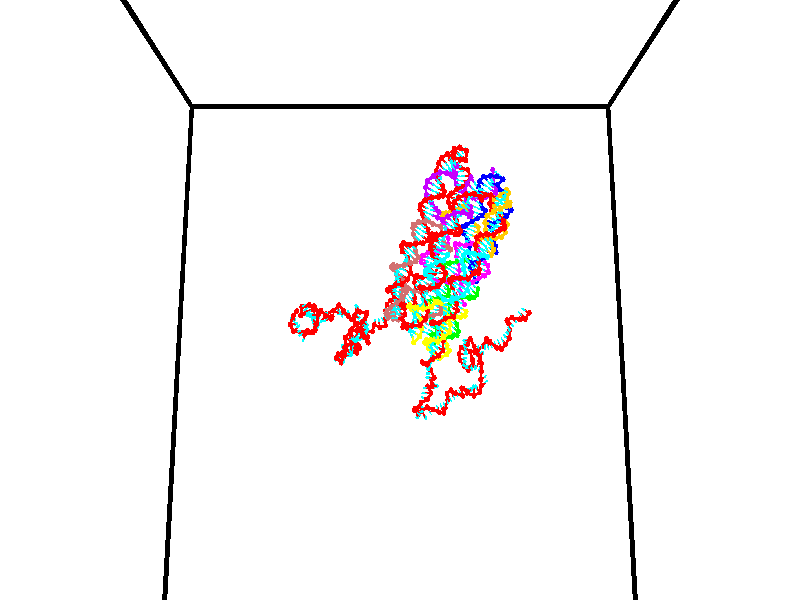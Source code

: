 // switches for output
#declare DRAW_BASES = 1; // possible values are 0, 1; only relevant for DNA ribbons
#declare DRAW_BASES_TYPE = 3; // possible values are 1, 2, 3; only relevant for DNA ribbons
#declare DRAW_FOG = 0; // set to 1 to enable fog

#include "colors.inc"

#include "transforms.inc"
background { rgb <1, 1, 1>}

#default {
   normal{
       ripples 0.25
       frequency 0.20
       turbulence 0.2
       lambda 5
   }
	finish {
		phong 0.1
		phong_size 40.
	}
}

// original window dimensions: 1024x640


// camera settings

camera {
	sky <0, 0.179814, -0.983701>
	up <0, 0.179814, -0.983701>
	right 1.6 * <1, 0, 0>
	location <35, 94.9851, 44.8844>
	look_at <35, 29.7336, 32.9568>
	direction <0, -65.2515, -11.9276>
	angle 67.0682
}


# declare cpy_camera_pos = <35, 94.9851, 44.8844>;
# if (DRAW_FOG = 1)
fog {
	fog_type 2
	up vnormalize(cpy_camera_pos)
	color rgbt<1,1,1,0.3>
	distance 1e-5
	fog_alt 3e-3
	fog_offset 56
}
# end


// LIGHTS

# declare lum = 6;
global_settings {
	ambient_light rgb lum * <0.05, 0.05, 0.05>
	max_trace_level 15
}# declare cpy_direct_light_amount = 0.25;
light_source
{	1000 * <-1, -1.16352, -0.803886>,
	rgb lum * cpy_direct_light_amount
	parallel
}

light_source
{	1000 * <1, 1.16352, 0.803886>,
	rgb lum * cpy_direct_light_amount
	parallel
}

// strand 0

// nucleotide -1

// particle -1
sphere {
	<24.632843, 35.176479, 34.893005> 0.250000
	pigment { color rgbt <1,0,0,0> }
	no_shadow
}
cylinder {
	<24.343739, 35.082214, 35.152874>,  <24.170275, 35.025654, 35.308796>, 0.100000
	pigment { color rgbt <1,0,0,0> }
	no_shadow
}
cylinder {
	<24.343739, 35.082214, 35.152874>,  <24.632843, 35.176479, 34.893005>, 0.100000
	pigment { color rgbt <1,0,0,0> }
	no_shadow
}

// particle -1
sphere {
	<24.343739, 35.082214, 35.152874> 0.100000
	pigment { color rgbt <1,0,0,0> }
	no_shadow
}
sphere {
	0, 1
	scale<0.080000,0.200000,0.300000>
	matrix <0.634958, 0.144688, 0.758876,
		-0.272840, 0.961004, 0.045062,
		-0.722763, -0.235664, 0.649674,
		24.126909, 35.011517, 35.347775>
	pigment { color rgbt <0,1,1,0> }
	no_shadow
}
cylinder {
	<24.371189, 35.736027, 35.405716>,  <24.632843, 35.176479, 34.893005>, 0.130000
	pigment { color rgbt <1,0,0,0> }
	no_shadow
}

// nucleotide -1

// particle -1
sphere {
	<24.371189, 35.736027, 35.405716> 0.250000
	pigment { color rgbt <1,0,0,0> }
	no_shadow
}
cylinder {
	<24.376266, 35.360332, 35.542934>,  <24.379313, 35.134918, 35.625267>, 0.100000
	pigment { color rgbt <1,0,0,0> }
	no_shadow
}
cylinder {
	<24.376266, 35.360332, 35.542934>,  <24.371189, 35.736027, 35.405716>, 0.100000
	pigment { color rgbt <1,0,0,0> }
	no_shadow
}

// particle -1
sphere {
	<24.376266, 35.360332, 35.542934> 0.100000
	pigment { color rgbt <1,0,0,0> }
	no_shadow
}
sphere {
	0, 1
	scale<0.080000,0.200000,0.300000>
	matrix <0.668862, 0.262996, 0.695310,
		-0.743278, 0.220626, 0.631556,
		0.012694, -0.939232, 0.343048,
		24.380075, 35.078564, 35.645847>
	pigment { color rgbt <0,1,1,0> }
	no_shadow
}
cylinder {
	<24.096680, 35.704029, 36.105770>,  <24.371189, 35.736027, 35.405716>, 0.130000
	pigment { color rgbt <1,0,0,0> }
	no_shadow
}

// nucleotide -1

// particle -1
sphere {
	<24.096680, 35.704029, 36.105770> 0.250000
	pigment { color rgbt <1,0,0,0> }
	no_shadow
}
cylinder {
	<24.377365, 35.430210, 36.026783>,  <24.545776, 35.265919, 35.979389>, 0.100000
	pigment { color rgbt <1,0,0,0> }
	no_shadow
}
cylinder {
	<24.377365, 35.430210, 36.026783>,  <24.096680, 35.704029, 36.105770>, 0.100000
	pigment { color rgbt <1,0,0,0> }
	no_shadow
}

// particle -1
sphere {
	<24.377365, 35.430210, 36.026783> 0.100000
	pigment { color rgbt <1,0,0,0> }
	no_shadow
}
sphere {
	0, 1
	scale<0.080000,0.200000,0.300000>
	matrix <0.617476, 0.446064, 0.647882,
		-0.355422, -0.576559, 0.735700,
		0.701711, -0.684549, -0.197471,
		24.587879, 35.224846, 35.967541>
	pigment { color rgbt <0,1,1,0> }
	no_shadow
}
cylinder {
	<24.310369, 35.041161, 36.580715>,  <24.096680, 35.704029, 36.105770>, 0.130000
	pigment { color rgbt <1,0,0,0> }
	no_shadow
}

// nucleotide -1

// particle -1
sphere {
	<24.310369, 35.041161, 36.580715> 0.250000
	pigment { color rgbt <1,0,0,0> }
	no_shadow
}
cylinder {
	<24.607162, 35.218502, 36.379559>,  <24.785238, 35.324909, 36.258865>, 0.100000
	pigment { color rgbt <1,0,0,0> }
	no_shadow
}
cylinder {
	<24.607162, 35.218502, 36.379559>,  <24.310369, 35.041161, 36.580715>, 0.100000
	pigment { color rgbt <1,0,0,0> }
	no_shadow
}

// particle -1
sphere {
	<24.607162, 35.218502, 36.379559> 0.100000
	pigment { color rgbt <1,0,0,0> }
	no_shadow
}
sphere {
	0, 1
	scale<0.080000,0.200000,0.300000>
	matrix <0.422020, 0.273969, 0.864199,
		0.520924, -0.853450, 0.016175,
		0.741982, 0.443356, -0.502890,
		24.829758, 35.351509, 36.228691>
	pigment { color rgbt <0,1,1,0> }
	no_shadow
}
cylinder {
	<25.158413, 34.701939, 36.647430>,  <24.310369, 35.041161, 36.580715>, 0.130000
	pigment { color rgbt <1,0,0,0> }
	no_shadow
}

// nucleotide -1

// particle -1
sphere {
	<25.158413, 34.701939, 36.647430> 0.250000
	pigment { color rgbt <1,0,0,0> }
	no_shadow
}
cylinder {
	<25.046144, 35.085625, 36.634018>,  <24.978783, 35.315838, 36.625969>, 0.100000
	pigment { color rgbt <1,0,0,0> }
	no_shadow
}
cylinder {
	<25.046144, 35.085625, 36.634018>,  <25.158413, 34.701939, 36.647430>, 0.100000
	pigment { color rgbt <1,0,0,0> }
	no_shadow
}

// particle -1
sphere {
	<25.046144, 35.085625, 36.634018> 0.100000
	pigment { color rgbt <1,0,0,0> }
	no_shadow
}
sphere {
	0, 1
	scale<0.080000,0.200000,0.300000>
	matrix <0.385236, 0.144587, 0.911421,
		0.879099, 0.242893, -0.410106,
		-0.280674, 0.959217, -0.033536,
		24.961943, 35.373390, 36.623959>
	pigment { color rgbt <0,1,1,0> }
	no_shadow
}
cylinder {
	<25.768602, 35.303341, 36.602440>,  <25.158413, 34.701939, 36.647430>, 0.130000
	pigment { color rgbt <1,0,0,0> }
	no_shadow
}

// nucleotide -1

// particle -1
sphere {
	<25.768602, 35.303341, 36.602440> 0.250000
	pigment { color rgbt <1,0,0,0> }
	no_shadow
}
cylinder {
	<25.427837, 35.406616, 36.784683>,  <25.223377, 35.468582, 36.894032>, 0.100000
	pigment { color rgbt <1,0,0,0> }
	no_shadow
}
cylinder {
	<25.427837, 35.406616, 36.784683>,  <25.768602, 35.303341, 36.602440>, 0.100000
	pigment { color rgbt <1,0,0,0> }
	no_shadow
}

// particle -1
sphere {
	<25.427837, 35.406616, 36.784683> 0.100000
	pigment { color rgbt <1,0,0,0> }
	no_shadow
}
sphere {
	0, 1
	scale<0.080000,0.200000,0.300000>
	matrix <0.507814, 0.194741, 0.839167,
		0.127935, 0.946264, -0.297014,
		-0.851914, 0.258187, 0.455612,
		25.172264, 35.484074, 36.921368>
	pigment { color rgbt <0,1,1,0> }
	no_shadow
}
cylinder {
	<25.663242, 36.057053, 36.933327>,  <25.768602, 35.303341, 36.602440>, 0.130000
	pigment { color rgbt <1,0,0,0> }
	no_shadow
}

// nucleotide -1

// particle -1
sphere {
	<25.663242, 36.057053, 36.933327> 0.250000
	pigment { color rgbt <1,0,0,0> }
	no_shadow
}
cylinder {
	<25.524750, 35.763401, 37.166965>,  <25.441654, 35.587208, 37.307148>, 0.100000
	pigment { color rgbt <1,0,0,0> }
	no_shadow
}
cylinder {
	<25.524750, 35.763401, 37.166965>,  <25.663242, 36.057053, 36.933327>, 0.100000
	pigment { color rgbt <1,0,0,0> }
	no_shadow
}

// particle -1
sphere {
	<25.524750, 35.763401, 37.166965> 0.100000
	pigment { color rgbt <1,0,0,0> }
	no_shadow
}
sphere {
	0, 1
	scale<0.080000,0.200000,0.300000>
	matrix <0.720435, 0.190740, 0.666777,
		-0.600914, 0.651667, 0.462853,
		-0.346232, -0.734131, 0.584102,
		25.420879, 35.543163, 37.342197>
	pigment { color rgbt <0,1,1,0> }
	no_shadow
}
cylinder {
	<26.379393, 35.717628, 36.757435>,  <25.663242, 36.057053, 36.933327>, 0.130000
	pigment { color rgbt <1,0,0,0> }
	no_shadow
}

// nucleotide -1

// particle -1
sphere {
	<26.379393, 35.717628, 36.757435> 0.250000
	pigment { color rgbt <1,0,0,0> }
	no_shadow
}
cylinder {
	<26.650312, 35.818092, 36.480831>,  <26.812864, 35.878368, 36.314869>, 0.100000
	pigment { color rgbt <1,0,0,0> }
	no_shadow
}
cylinder {
	<26.650312, 35.818092, 36.480831>,  <26.379393, 35.717628, 36.757435>, 0.100000
	pigment { color rgbt <1,0,0,0> }
	no_shadow
}

// particle -1
sphere {
	<26.650312, 35.818092, 36.480831> 0.100000
	pigment { color rgbt <1,0,0,0> }
	no_shadow
}
sphere {
	0, 1
	scale<0.080000,0.200000,0.300000>
	matrix <-0.481006, 0.862380, -0.157903,
		0.556686, 0.439568, 0.704897,
		0.677299, 0.251158, -0.691510,
		26.853502, 35.893440, 36.273376>
	pigment { color rgbt <0,1,1,0> }
	no_shadow
}
cylinder {
	<26.402044, 36.496113, 36.873558>,  <26.379393, 35.717628, 36.757435>, 0.130000
	pigment { color rgbt <1,0,0,0> }
	no_shadow
}

// nucleotide -1

// particle -1
sphere {
	<26.402044, 36.496113, 36.873558> 0.250000
	pigment { color rgbt <1,0,0,0> }
	no_shadow
}
cylinder {
	<26.575302, 36.460613, 36.514778>,  <26.679256, 36.439316, 36.299511>, 0.100000
	pigment { color rgbt <1,0,0,0> }
	no_shadow
}
cylinder {
	<26.575302, 36.460613, 36.514778>,  <26.402044, 36.496113, 36.873558>, 0.100000
	pigment { color rgbt <1,0,0,0> }
	no_shadow
}

// particle -1
sphere {
	<26.575302, 36.460613, 36.514778> 0.100000
	pigment { color rgbt <1,0,0,0> }
	no_shadow
}
sphere {
	0, 1
	scale<0.080000,0.200000,0.300000>
	matrix <-0.381670, 0.883457, -0.271722,
		0.816527, 0.460031, 0.348791,
		0.433142, -0.088745, -0.896946,
		26.705244, 36.433990, 36.245693>
	pigment { color rgbt <0,1,1,0> }
	no_shadow
}
cylinder {
	<26.774282, 37.066566, 36.779236>,  <26.402044, 36.496113, 36.873558>, 0.130000
	pigment { color rgbt <1,0,0,0> }
	no_shadow
}

// nucleotide -1

// particle -1
sphere {
	<26.774282, 37.066566, 36.779236> 0.250000
	pigment { color rgbt <1,0,0,0> }
	no_shadow
}
cylinder {
	<26.706629, 36.942150, 36.405148>,  <26.666037, 36.867500, 36.180695>, 0.100000
	pigment { color rgbt <1,0,0,0> }
	no_shadow
}
cylinder {
	<26.706629, 36.942150, 36.405148>,  <26.774282, 37.066566, 36.779236>, 0.100000
	pigment { color rgbt <1,0,0,0> }
	no_shadow
}

// particle -1
sphere {
	<26.706629, 36.942150, 36.405148> 0.100000
	pigment { color rgbt <1,0,0,0> }
	no_shadow
}
sphere {
	0, 1
	scale<0.080000,0.200000,0.300000>
	matrix <-0.266387, 0.928006, -0.260465,
		0.948910, 0.205078, -0.239816,
		-0.169135, -0.311042, -0.935225,
		26.655888, 36.848839, 36.124580>
	pigment { color rgbt <0,1,1,0> }
	no_shadow
}
cylinder {
	<27.010391, 37.596359, 36.341015>,  <26.774282, 37.066566, 36.779236>, 0.130000
	pigment { color rgbt <1,0,0,0> }
	no_shadow
}

// nucleotide -1

// particle -1
sphere {
	<27.010391, 37.596359, 36.341015> 0.250000
	pigment { color rgbt <1,0,0,0> }
	no_shadow
}
cylinder {
	<26.764566, 37.389732, 36.102528>,  <26.617071, 37.265755, 35.959435>, 0.100000
	pigment { color rgbt <1,0,0,0> }
	no_shadow
}
cylinder {
	<26.764566, 37.389732, 36.102528>,  <27.010391, 37.596359, 36.341015>, 0.100000
	pigment { color rgbt <1,0,0,0> }
	no_shadow
}

// particle -1
sphere {
	<26.764566, 37.389732, 36.102528> 0.100000
	pigment { color rgbt <1,0,0,0> }
	no_shadow
}
sphere {
	0, 1
	scale<0.080000,0.200000,0.300000>
	matrix <-0.349946, 0.855869, -0.380823,
		0.707002, -0.025396, -0.706755,
		-0.614562, -0.516568, -0.596213,
		26.580198, 37.234760, 35.923664>
	pigment { color rgbt <0,1,1,0> }
	no_shadow
}
cylinder {
	<27.154524, 37.956341, 35.632080>,  <27.010391, 37.596359, 36.341015>, 0.130000
	pigment { color rgbt <1,0,0,0> }
	no_shadow
}

// nucleotide -1

// particle -1
sphere {
	<27.154524, 37.956341, 35.632080> 0.250000
	pigment { color rgbt <1,0,0,0> }
	no_shadow
}
cylinder {
	<26.799034, 37.773304, 35.643276>,  <26.585741, 37.663483, 35.649994>, 0.100000
	pigment { color rgbt <1,0,0,0> }
	no_shadow
}
cylinder {
	<26.799034, 37.773304, 35.643276>,  <27.154524, 37.956341, 35.632080>, 0.100000
	pigment { color rgbt <1,0,0,0> }
	no_shadow
}

// particle -1
sphere {
	<26.799034, 37.773304, 35.643276> 0.100000
	pigment { color rgbt <1,0,0,0> }
	no_shadow
}
sphere {
	0, 1
	scale<0.080000,0.200000,0.300000>
	matrix <-0.434050, 0.820207, -0.372640,
		0.147556, -0.343324, -0.927554,
		-0.888722, -0.457590, 0.027993,
		26.532417, 37.636028, 35.651672>
	pigment { color rgbt <0,1,1,0> }
	no_shadow
}
cylinder {
	<26.802589, 38.034126, 34.995808>,  <27.154524, 37.956341, 35.632080>, 0.130000
	pigment { color rgbt <1,0,0,0> }
	no_shadow
}

// nucleotide -1

// particle -1
sphere {
	<26.802589, 38.034126, 34.995808> 0.250000
	pigment { color rgbt <1,0,0,0> }
	no_shadow
}
cylinder {
	<26.495735, 37.972889, 35.244987>,  <26.311623, 37.936146, 35.394497>, 0.100000
	pigment { color rgbt <1,0,0,0> }
	no_shadow
}
cylinder {
	<26.495735, 37.972889, 35.244987>,  <26.802589, 38.034126, 34.995808>, 0.100000
	pigment { color rgbt <1,0,0,0> }
	no_shadow
}

// particle -1
sphere {
	<26.495735, 37.972889, 35.244987> 0.100000
	pigment { color rgbt <1,0,0,0> }
	no_shadow
}
sphere {
	0, 1
	scale<0.080000,0.200000,0.300000>
	matrix <-0.559563, 0.634556, -0.533130,
		-0.313679, -0.757562, -0.572455,
		-0.767134, -0.153094, 0.622951,
		26.265594, 37.926960, 35.431873>
	pigment { color rgbt <0,1,1,0> }
	no_shadow
}
cylinder {
	<26.233654, 37.563751, 34.807339>,  <26.802589, 38.034126, 34.995808>, 0.130000
	pigment { color rgbt <1,0,0,0> }
	no_shadow
}

// nucleotide -1

// particle -1
sphere {
	<26.233654, 37.563751, 34.807339> 0.250000
	pigment { color rgbt <1,0,0,0> }
	no_shadow
}
cylinder {
	<26.087078, 37.845398, 35.050629>,  <25.999132, 38.014385, 35.196602>, 0.100000
	pigment { color rgbt <1,0,0,0> }
	no_shadow
}
cylinder {
	<26.087078, 37.845398, 35.050629>,  <26.233654, 37.563751, 34.807339>, 0.100000
	pigment { color rgbt <1,0,0,0> }
	no_shadow
}

// particle -1
sphere {
	<26.087078, 37.845398, 35.050629> 0.100000
	pigment { color rgbt <1,0,0,0> }
	no_shadow
}
sphere {
	0, 1
	scale<0.080000,0.200000,0.300000>
	matrix <-0.379831, 0.483544, -0.788615,
		-0.849382, -0.520003, 0.090256,
		-0.366439, 0.704118, 0.608227,
		25.977146, 38.056633, 35.233097>
	pigment { color rgbt <0,1,1,0> }
	no_shadow
}
cylinder {
	<25.540880, 37.609566, 34.955338>,  <26.233654, 37.563751, 34.807339>, 0.130000
	pigment { color rgbt <1,0,0,0> }
	no_shadow
}

// nucleotide -1

// particle -1
sphere {
	<25.540880, 37.609566, 34.955338> 0.250000
	pigment { color rgbt <1,0,0,0> }
	no_shadow
}
cylinder {
	<25.700869, 37.976173, 34.957073>,  <25.796862, 38.196136, 34.958115>, 0.100000
	pigment { color rgbt <1,0,0,0> }
	no_shadow
}
cylinder {
	<25.700869, 37.976173, 34.957073>,  <25.540880, 37.609566, 34.955338>, 0.100000
	pigment { color rgbt <1,0,0,0> }
	no_shadow
}

// particle -1
sphere {
	<25.700869, 37.976173, 34.957073> 0.100000
	pigment { color rgbt <1,0,0,0> }
	no_shadow
}
sphere {
	0, 1
	scale<0.080000,0.200000,0.300000>
	matrix <-0.485590, 0.215922, -0.847101,
		-0.777319, 0.336711, 0.531414,
		0.399972, 0.916517, 0.004337,
		25.820860, 38.251129, 34.958374>
	pigment { color rgbt <0,1,1,0> }
	no_shadow
}
cylinder {
	<25.362282, 37.088612, 35.558067>,  <25.540880, 37.609566, 34.955338>, 0.130000
	pigment { color rgbt <1,0,0,0> }
	no_shadow
}

// nucleotide -1

// particle -1
sphere {
	<25.362282, 37.088612, 35.558067> 0.250000
	pigment { color rgbt <1,0,0,0> }
	no_shadow
}
cylinder {
	<25.742304, 37.209866, 35.528385>,  <25.970316, 37.282619, 35.510578>, 0.100000
	pigment { color rgbt <1,0,0,0> }
	no_shadow
}
cylinder {
	<25.742304, 37.209866, 35.528385>,  <25.362282, 37.088612, 35.558067>, 0.100000
	pigment { color rgbt <1,0,0,0> }
	no_shadow
}

// particle -1
sphere {
	<25.742304, 37.209866, 35.528385> 0.100000
	pigment { color rgbt <1,0,0,0> }
	no_shadow
}
sphere {
	0, 1
	scale<0.080000,0.200000,0.300000>
	matrix <0.310889, -0.940066, 0.140085,
		-0.027289, -0.156157, -0.987355,
		0.950054, 0.303136, -0.074201,
		26.027321, 37.300808, 35.506126>
	pigment { color rgbt <0,1,1,0> }
	no_shadow
}
cylinder {
	<25.757198, 36.517887, 35.273930>,  <25.362282, 37.088612, 35.558067>, 0.130000
	pigment { color rgbt <1,0,0,0> }
	no_shadow
}

// nucleotide -1

// particle -1
sphere {
	<25.757198, 36.517887, 35.273930> 0.250000
	pigment { color rgbt <1,0,0,0> }
	no_shadow
}
cylinder {
	<26.032070, 36.756680, 35.439533>,  <26.196993, 36.899956, 35.538895>, 0.100000
	pigment { color rgbt <1,0,0,0> }
	no_shadow
}
cylinder {
	<26.032070, 36.756680, 35.439533>,  <25.757198, 36.517887, 35.273930>, 0.100000
	pigment { color rgbt <1,0,0,0> }
	no_shadow
}

// particle -1
sphere {
	<26.032070, 36.756680, 35.439533> 0.100000
	pigment { color rgbt <1,0,0,0> }
	no_shadow
}
sphere {
	0, 1
	scale<0.080000,0.200000,0.300000>
	matrix <0.575558, -0.795101, 0.191172,
		0.443306, 0.106919, -0.889971,
		0.687177, 0.596978, 0.414011,
		26.238224, 36.935772, 35.563736>
	pigment { color rgbt <0,1,1,0> }
	no_shadow
}
cylinder {
	<26.497190, 36.404598, 34.936195>,  <25.757198, 36.517887, 35.273930>, 0.130000
	pigment { color rgbt <1,0,0,0> }
	no_shadow
}

// nucleotide -1

// particle -1
sphere {
	<26.497190, 36.404598, 34.936195> 0.250000
	pigment { color rgbt <1,0,0,0> }
	no_shadow
}
cylinder {
	<26.583187, 36.548550, 35.299351>,  <26.634785, 36.634918, 35.517246>, 0.100000
	pigment { color rgbt <1,0,0,0> }
	no_shadow
}
cylinder {
	<26.583187, 36.548550, 35.299351>,  <26.497190, 36.404598, 34.936195>, 0.100000
	pigment { color rgbt <1,0,0,0> }
	no_shadow
}

// particle -1
sphere {
	<26.583187, 36.548550, 35.299351> 0.100000
	pigment { color rgbt <1,0,0,0> }
	no_shadow
}
sphere {
	0, 1
	scale<0.080000,0.200000,0.300000>
	matrix <0.652571, -0.744568, 0.140606,
		0.726588, 0.562234, -0.394921,
		0.214992, 0.359877, 0.907892,
		26.647684, 36.656513, 35.571720>
	pigment { color rgbt <0,1,1,0> }
	no_shadow
}
cylinder {
	<27.197962, 36.302929, 35.043163>,  <26.497190, 36.404598, 34.936195>, 0.130000
	pigment { color rgbt <1,0,0,0> }
	no_shadow
}

// nucleotide -1

// particle -1
sphere {
	<27.197962, 36.302929, 35.043163> 0.250000
	pigment { color rgbt <1,0,0,0> }
	no_shadow
}
cylinder {
	<27.059097, 36.339729, 35.416477>,  <26.975779, 36.361809, 35.640465>, 0.100000
	pigment { color rgbt <1,0,0,0> }
	no_shadow
}
cylinder {
	<27.059097, 36.339729, 35.416477>,  <27.197962, 36.302929, 35.043163>, 0.100000
	pigment { color rgbt <1,0,0,0> }
	no_shadow
}

// particle -1
sphere {
	<27.059097, 36.339729, 35.416477> 0.100000
	pigment { color rgbt <1,0,0,0> }
	no_shadow
}
sphere {
	0, 1
	scale<0.080000,0.200000,0.300000>
	matrix <0.631957, -0.712338, 0.305296,
		0.692898, 0.695781, 0.189158,
		-0.347164, 0.092000, 0.933281,
		26.954948, 36.367329, 35.696461>
	pigment { color rgbt <0,1,1,0> }
	no_shadow
}
cylinder {
	<27.716427, 36.526272, 35.510567>,  <27.197962, 36.302929, 35.043163>, 0.130000
	pigment { color rgbt <1,0,0,0> }
	no_shadow
}

// nucleotide -1

// particle -1
sphere {
	<27.716427, 36.526272, 35.510567> 0.250000
	pigment { color rgbt <1,0,0,0> }
	no_shadow
}
cylinder {
	<27.451412, 36.305630, 35.713261>,  <27.292404, 36.173244, 35.834877>, 0.100000
	pigment { color rgbt <1,0,0,0> }
	no_shadow
}
cylinder {
	<27.451412, 36.305630, 35.713261>,  <27.716427, 36.526272, 35.510567>, 0.100000
	pigment { color rgbt <1,0,0,0> }
	no_shadow
}

// particle -1
sphere {
	<27.451412, 36.305630, 35.713261> 0.100000
	pigment { color rgbt <1,0,0,0> }
	no_shadow
}
sphere {
	0, 1
	scale<0.080000,0.200000,0.300000>
	matrix <0.739065, -0.591397, 0.322540,
		0.121766, 0.588204, 0.799493,
		-0.662537, -0.551604, 0.506733,
		27.252651, 36.140148, 35.865280>
	pigment { color rgbt <0,1,1,0> }
	no_shadow
}
cylinder {
	<28.268118, 35.982105, 35.499683>,  <27.716427, 36.526272, 35.510567>, 0.130000
	pigment { color rgbt <1,0,0,0> }
	no_shadow
}

// nucleotide -1

// particle -1
sphere {
	<28.268118, 35.982105, 35.499683> 0.250000
	pigment { color rgbt <1,0,0,0> }
	no_shadow
}
cylinder {
	<27.907791, 35.931362, 35.665787>,  <27.691595, 35.900917, 35.765450>, 0.100000
	pigment { color rgbt <1,0,0,0> }
	no_shadow
}
cylinder {
	<27.907791, 35.931362, 35.665787>,  <28.268118, 35.982105, 35.499683>, 0.100000
	pigment { color rgbt <1,0,0,0> }
	no_shadow
}

// particle -1
sphere {
	<27.907791, 35.931362, 35.665787> 0.100000
	pigment { color rgbt <1,0,0,0> }
	no_shadow
}
sphere {
	0, 1
	scale<0.080000,0.200000,0.300000>
	matrix <-0.383384, -0.216577, -0.897837,
		0.203828, -0.967989, 0.146463,
		-0.900817, -0.126853, 0.415256,
		27.637547, 35.893307, 35.790363>
	pigment { color rgbt <0,1,1,0> }
	no_shadow
}
cylinder {
	<28.109005, 35.261009, 35.574383>,  <28.268118, 35.982105, 35.499683>, 0.130000
	pigment { color rgbt <1,0,0,0> }
	no_shadow
}

// nucleotide -1

// particle -1
sphere {
	<28.109005, 35.261009, 35.574383> 0.250000
	pigment { color rgbt <1,0,0,0> }
	no_shadow
}
cylinder {
	<27.817169, 35.528439, 35.516823>,  <27.642069, 35.688896, 35.482288>, 0.100000
	pigment { color rgbt <1,0,0,0> }
	no_shadow
}
cylinder {
	<27.817169, 35.528439, 35.516823>,  <28.109005, 35.261009, 35.574383>, 0.100000
	pigment { color rgbt <1,0,0,0> }
	no_shadow
}

// particle -1
sphere {
	<27.817169, 35.528439, 35.516823> 0.100000
	pigment { color rgbt <1,0,0,0> }
	no_shadow
}
sphere {
	0, 1
	scale<0.080000,0.200000,0.300000>
	matrix <0.026627, -0.182482, -0.982848,
		-0.683369, -0.720905, 0.115334,
		-0.729587, 0.668577, -0.143898,
		27.598293, 35.729012, 35.473652>
	pigment { color rgbt <0,1,1,0> }
	no_shadow
}
cylinder {
	<27.554028, 34.861671, 35.097881>,  <28.109005, 35.261009, 35.574383>, 0.130000
	pigment { color rgbt <1,0,0,0> }
	no_shadow
}

// nucleotide -1

// particle -1
sphere {
	<27.554028, 34.861671, 35.097881> 0.250000
	pigment { color rgbt <1,0,0,0> }
	no_shadow
}
cylinder {
	<27.607704, 35.257938, 35.107449>,  <27.639910, 35.495697, 35.113190>, 0.100000
	pigment { color rgbt <1,0,0,0> }
	no_shadow
}
cylinder {
	<27.607704, 35.257938, 35.107449>,  <27.554028, 34.861671, 35.097881>, 0.100000
	pigment { color rgbt <1,0,0,0> }
	no_shadow
}

// particle -1
sphere {
	<27.607704, 35.257938, 35.107449> 0.100000
	pigment { color rgbt <1,0,0,0> }
	no_shadow
}
sphere {
	0, 1
	scale<0.080000,0.200000,0.300000>
	matrix <0.223596, -0.006753, -0.974659,
		-0.965400, 0.136138, -0.222415,
		0.134190, 0.990667, 0.023921,
		27.647961, 35.555138, 35.114624>
	pigment { color rgbt <0,1,1,0> }
	no_shadow
}
cylinder {
	<28.300930, 34.746979, 34.784214>,  <27.554028, 34.861671, 35.097881>, 0.130000
	pigment { color rgbt <1,0,0,0> }
	no_shadow
}

// nucleotide -1

// particle -1
sphere {
	<28.300930, 34.746979, 34.784214> 0.250000
	pigment { color rgbt <1,0,0,0> }
	no_shadow
}
cylinder {
	<28.573133, 34.462879, 34.856274>,  <28.736456, 34.292419, 34.899509>, 0.100000
	pigment { color rgbt <1,0,0,0> }
	no_shadow
}
cylinder {
	<28.573133, 34.462879, 34.856274>,  <28.300930, 34.746979, 34.784214>, 0.100000
	pigment { color rgbt <1,0,0,0> }
	no_shadow
}

// particle -1
sphere {
	<28.573133, 34.462879, 34.856274> 0.100000
	pigment { color rgbt <1,0,0,0> }
	no_shadow
}
sphere {
	0, 1
	scale<0.080000,0.200000,0.300000>
	matrix <-0.532920, -0.648477, -0.543574,
		0.502897, 0.273901, -0.819800,
		0.680508, -0.710250, 0.180150,
		28.777287, 34.249805, 34.910320>
	pigment { color rgbt <0,1,1,0> }
	no_shadow
}
cylinder {
	<28.773609, 34.392288, 34.234619>,  <28.300930, 34.746979, 34.784214>, 0.130000
	pigment { color rgbt <1,0,0,0> }
	no_shadow
}

// nucleotide -1

// particle -1
sphere {
	<28.773609, 34.392288, 34.234619> 0.250000
	pigment { color rgbt <1,0,0,0> }
	no_shadow
}
cylinder {
	<28.703856, 34.109447, 34.508728>,  <28.662003, 33.939743, 34.673195>, 0.100000
	pigment { color rgbt <1,0,0,0> }
	no_shadow
}
cylinder {
	<28.703856, 34.109447, 34.508728>,  <28.773609, 34.392288, 34.234619>, 0.100000
	pigment { color rgbt <1,0,0,0> }
	no_shadow
}

// particle -1
sphere {
	<28.703856, 34.109447, 34.508728> 0.100000
	pigment { color rgbt <1,0,0,0> }
	no_shadow
}
sphere {
	0, 1
	scale<0.080000,0.200000,0.300000>
	matrix <-0.403567, -0.583479, -0.704759,
		0.898178, -0.399454, -0.183612,
		-0.174385, -0.707099, 0.685274,
		28.651541, 33.897316, 34.714310>
	pigment { color rgbt <0,1,1,0> }
	no_shadow
}
cylinder {
	<29.187481, 33.875725, 34.660118>,  <28.773609, 34.392288, 34.234619>, 0.130000
	pigment { color rgbt <1,0,0,0> }
	no_shadow
}

// nucleotide -1

// particle -1
sphere {
	<29.187481, 33.875725, 34.660118> 0.250000
	pigment { color rgbt <1,0,0,0> }
	no_shadow
}
cylinder {
	<29.081526, 33.521542, 34.812847>,  <29.017952, 33.309032, 34.904484>, 0.100000
	pigment { color rgbt <1,0,0,0> }
	no_shadow
}
cylinder {
	<29.081526, 33.521542, 34.812847>,  <29.187481, 33.875725, 34.660118>, 0.100000
	pigment { color rgbt <1,0,0,0> }
	no_shadow
}

// particle -1
sphere {
	<29.081526, 33.521542, 34.812847> 0.100000
	pigment { color rgbt <1,0,0,0> }
	no_shadow
}
sphere {
	0, 1
	scale<0.080000,0.200000,0.300000>
	matrix <0.759264, -0.435620, -0.483480,
		0.594434, 0.161837, 0.787691,
		-0.264889, -0.885462, 0.381825,
		29.002060, 33.255901, 34.927395>
	pigment { color rgbt <0,1,1,0> }
	no_shadow
}
cylinder {
	<29.679283, 33.559784, 35.044685>,  <29.187481, 33.875725, 34.660118>, 0.130000
	pigment { color rgbt <1,0,0,0> }
	no_shadow
}

// nucleotide -1

// particle -1
sphere {
	<29.679283, 33.559784, 35.044685> 0.250000
	pigment { color rgbt <1,0,0,0> }
	no_shadow
}
cylinder {
	<29.432283, 33.274620, 34.911743>,  <29.284084, 33.103523, 34.831978>, 0.100000
	pigment { color rgbt <1,0,0,0> }
	no_shadow
}
cylinder {
	<29.432283, 33.274620, 34.911743>,  <29.679283, 33.559784, 35.044685>, 0.100000
	pigment { color rgbt <1,0,0,0> }
	no_shadow
}

// particle -1
sphere {
	<29.432283, 33.274620, 34.911743> 0.100000
	pigment { color rgbt <1,0,0,0> }
	no_shadow
}
sphere {
	0, 1
	scale<0.080000,0.200000,0.300000>
	matrix <0.762520, -0.438861, -0.475356,
		0.193028, -0.546957, 0.814603,
		-0.617497, -0.712908, -0.332353,
		29.247034, 33.060749, 34.812038>
	pigment { color rgbt <0,1,1,0> }
	no_shadow
}
cylinder {
	<29.940380, 32.975361, 35.272377>,  <29.679283, 33.559784, 35.044685>, 0.130000
	pigment { color rgbt <1,0,0,0> }
	no_shadow
}

// nucleotide -1

// particle -1
sphere {
	<29.940380, 32.975361, 35.272377> 0.250000
	pigment { color rgbt <1,0,0,0> }
	no_shadow
}
cylinder {
	<29.749634, 32.930588, 34.923649>,  <29.635185, 32.903725, 34.714413>, 0.100000
	pigment { color rgbt <1,0,0,0> }
	no_shadow
}
cylinder {
	<29.749634, 32.930588, 34.923649>,  <29.940380, 32.975361, 35.272377>, 0.100000
	pigment { color rgbt <1,0,0,0> }
	no_shadow
}

// particle -1
sphere {
	<29.749634, 32.930588, 34.923649> 0.100000
	pigment { color rgbt <1,0,0,0> }
	no_shadow
}
sphere {
	0, 1
	scale<0.080000,0.200000,0.300000>
	matrix <0.674487, -0.682600, -0.281292,
		-0.563620, -0.722170, 0.401003,
		-0.476865, -0.111929, -0.871821,
		29.606575, 32.897011, 34.662102>
	pigment { color rgbt <0,1,1,0> }
	no_shadow
}
cylinder {
	<30.598539, 33.331318, 35.665073>,  <29.940380, 32.975361, 35.272377>, 0.130000
	pigment { color rgbt <1,0,0,0> }
	no_shadow
}

// nucleotide -1

// particle -1
sphere {
	<30.598539, 33.331318, 35.665073> 0.250000
	pigment { color rgbt <1,0,0,0> }
	no_shadow
}
cylinder {
	<30.672993, 33.106350, 35.987328>,  <30.717665, 32.971371, 36.180679>, 0.100000
	pigment { color rgbt <1,0,0,0> }
	no_shadow
}
cylinder {
	<30.672993, 33.106350, 35.987328>,  <30.598539, 33.331318, 35.665073>, 0.100000
	pigment { color rgbt <1,0,0,0> }
	no_shadow
}

// particle -1
sphere {
	<30.672993, 33.106350, 35.987328> 0.100000
	pigment { color rgbt <1,0,0,0> }
	no_shadow
}
sphere {
	0, 1
	scale<0.080000,0.200000,0.300000>
	matrix <-0.170881, 0.788933, 0.590240,
		-0.967551, -0.247530, 0.050740,
		0.186133, -0.562417, 0.805631,
		30.728832, 32.937626, 36.229015>
	pigment { color rgbt <0,1,1,0> }
	no_shadow
}
cylinder {
	<30.030323, 33.359905, 36.162136>,  <30.598539, 33.331318, 35.665073>, 0.130000
	pigment { color rgbt <1,0,0,0> }
	no_shadow
}

// nucleotide -1

// particle -1
sphere {
	<30.030323, 33.359905, 36.162136> 0.250000
	pigment { color rgbt <1,0,0,0> }
	no_shadow
}
cylinder {
	<30.374662, 33.293800, 36.354645>,  <30.581266, 33.254135, 36.470150>, 0.100000
	pigment { color rgbt <1,0,0,0> }
	no_shadow
}
cylinder {
	<30.374662, 33.293800, 36.354645>,  <30.030323, 33.359905, 36.162136>, 0.100000
	pigment { color rgbt <1,0,0,0> }
	no_shadow
}

// particle -1
sphere {
	<30.374662, 33.293800, 36.354645> 0.100000
	pigment { color rgbt <1,0,0,0> }
	no_shadow
}
sphere {
	0, 1
	scale<0.080000,0.200000,0.300000>
	matrix <-0.303816, 0.591785, 0.746650,
		-0.408206, -0.788973, 0.459228,
		0.860850, -0.165266, 0.481273,
		30.632917, 33.244221, 36.499027>
	pigment { color rgbt <0,1,1,0> }
	no_shadow
}
cylinder {
	<29.977882, 33.028168, 36.777855>,  <30.030323, 33.359905, 36.162136>, 0.130000
	pigment { color rgbt <1,0,0,0> }
	no_shadow
}

// nucleotide -1

// particle -1
sphere {
	<29.977882, 33.028168, 36.777855> 0.250000
	pigment { color rgbt <1,0,0,0> }
	no_shadow
}
cylinder {
	<30.334497, 33.202000, 36.828918>,  <30.548466, 33.306301, 36.859554>, 0.100000
	pigment { color rgbt <1,0,0,0> }
	no_shadow
}
cylinder {
	<30.334497, 33.202000, 36.828918>,  <29.977882, 33.028168, 36.777855>, 0.100000
	pigment { color rgbt <1,0,0,0> }
	no_shadow
}

// particle -1
sphere {
	<30.334497, 33.202000, 36.828918> 0.100000
	pigment { color rgbt <1,0,0,0> }
	no_shadow
}
sphere {
	0, 1
	scale<0.080000,0.200000,0.300000>
	matrix <-0.386074, 0.581724, 0.715922,
		0.236867, -0.687557, 0.686411,
		0.891538, 0.434584, 0.127657,
		30.601959, 33.332375, 36.867214>
	pigment { color rgbt <0,1,1,0> }
	no_shadow
}
cylinder {
	<30.080851, 33.063560, 37.517513>,  <29.977882, 33.028168, 36.777855>, 0.130000
	pigment { color rgbt <1,0,0,0> }
	no_shadow
}

// nucleotide -1

// particle -1
sphere {
	<30.080851, 33.063560, 37.517513> 0.250000
	pigment { color rgbt <1,0,0,0> }
	no_shadow
}
cylinder {
	<30.303616, 33.343594, 37.338749>,  <30.437275, 33.511616, 37.231491>, 0.100000
	pigment { color rgbt <1,0,0,0> }
	no_shadow
}
cylinder {
	<30.303616, 33.343594, 37.338749>,  <30.080851, 33.063560, 37.517513>, 0.100000
	pigment { color rgbt <1,0,0,0> }
	no_shadow
}

// particle -1
sphere {
	<30.303616, 33.343594, 37.338749> 0.100000
	pigment { color rgbt <1,0,0,0> }
	no_shadow
}
sphere {
	0, 1
	scale<0.080000,0.200000,0.300000>
	matrix <-0.272289, 0.662232, 0.698075,
		0.784671, -0.267077, 0.559430,
		0.556911, 0.700086, -0.446912,
		30.470690, 33.553619, 37.204674>
	pigment { color rgbt <0,1,1,0> }
	no_shadow
}
cylinder {
	<30.243851, 33.558800, 38.032959>,  <30.080851, 33.063560, 37.517513>, 0.130000
	pigment { color rgbt <1,0,0,0> }
	no_shadow
}

// nucleotide -1

// particle -1
sphere {
	<30.243851, 33.558800, 38.032959> 0.250000
	pigment { color rgbt <1,0,0,0> }
	no_shadow
}
cylinder {
	<30.321218, 33.758335, 37.695023>,  <30.367640, 33.878056, 37.492260>, 0.100000
	pigment { color rgbt <1,0,0,0> }
	no_shadow
}
cylinder {
	<30.321218, 33.758335, 37.695023>,  <30.243851, 33.558800, 38.032959>, 0.100000
	pigment { color rgbt <1,0,0,0> }
	no_shadow
}

// particle -1
sphere {
	<30.321218, 33.758335, 37.695023> 0.100000
	pigment { color rgbt <1,0,0,0> }
	no_shadow
}
sphere {
	0, 1
	scale<0.080000,0.200000,0.300000>
	matrix <-0.306772, 0.848671, 0.430869,
		0.931923, 0.175835, 0.317179,
		0.193419, 0.498838, -0.844837,
		30.379244, 33.907986, 37.441570>
	pigment { color rgbt <0,1,1,0> }
	no_shadow
}
cylinder {
	<30.627254, 34.124496, 38.295914>,  <30.243851, 33.558800, 38.032959>, 0.130000
	pigment { color rgbt <1,0,0,0> }
	no_shadow
}

// nucleotide -1

// particle -1
sphere {
	<30.627254, 34.124496, 38.295914> 0.250000
	pigment { color rgbt <1,0,0,0> }
	no_shadow
}
cylinder {
	<30.495420, 34.221149, 37.930840>,  <30.416321, 34.279140, 37.711796>, 0.100000
	pigment { color rgbt <1,0,0,0> }
	no_shadow
}
cylinder {
	<30.495420, 34.221149, 37.930840>,  <30.627254, 34.124496, 38.295914>, 0.100000
	pigment { color rgbt <1,0,0,0> }
	no_shadow
}

// particle -1
sphere {
	<30.495420, 34.221149, 37.930840> 0.100000
	pigment { color rgbt <1,0,0,0> }
	no_shadow
}
sphere {
	0, 1
	scale<0.080000,0.200000,0.300000>
	matrix <-0.294374, 0.892204, 0.342516,
		0.897061, 0.381557, -0.222924,
		-0.329583, 0.241635, -0.912681,
		30.396545, 34.293640, 37.657036>
	pigment { color rgbt <0,1,1,0> }
	no_shadow
}
cylinder {
	<30.971798, 34.752029, 37.937866>,  <30.627254, 34.124496, 38.295914>, 0.130000
	pigment { color rgbt <1,0,0,0> }
	no_shadow
}

// nucleotide -1

// particle -1
sphere {
	<30.971798, 34.752029, 37.937866> 0.250000
	pigment { color rgbt <1,0,0,0> }
	no_shadow
}
cylinder {
	<30.583189, 34.748806, 37.843140>,  <30.350023, 34.746872, 37.786304>, 0.100000
	pigment { color rgbt <1,0,0,0> }
	no_shadow
}
cylinder {
	<30.583189, 34.748806, 37.843140>,  <30.971798, 34.752029, 37.937866>, 0.100000
	pigment { color rgbt <1,0,0,0> }
	no_shadow
}

// particle -1
sphere {
	<30.583189, 34.748806, 37.843140> 0.100000
	pigment { color rgbt <1,0,0,0> }
	no_shadow
}
sphere {
	0, 1
	scale<0.080000,0.200000,0.300000>
	matrix <-0.135269, 0.839413, 0.526392,
		0.194544, 0.543435, -0.816598,
		-0.971522, -0.008054, -0.236813,
		30.291733, 34.746391, 37.772095>
	pigment { color rgbt <0,1,1,0> }
	no_shadow
}
cylinder {
	<30.837423, 35.430939, 37.783443>,  <30.971798, 34.752029, 37.937866>, 0.130000
	pigment { color rgbt <1,0,0,0> }
	no_shadow
}

// nucleotide -1

// particle -1
sphere {
	<30.837423, 35.430939, 37.783443> 0.250000
	pigment { color rgbt <1,0,0,0> }
	no_shadow
}
cylinder {
	<30.498095, 35.293171, 37.944305>,  <30.294498, 35.210510, 38.040821>, 0.100000
	pigment { color rgbt <1,0,0,0> }
	no_shadow
}
cylinder {
	<30.498095, 35.293171, 37.944305>,  <30.837423, 35.430939, 37.783443>, 0.100000
	pigment { color rgbt <1,0,0,0> }
	no_shadow
}

// particle -1
sphere {
	<30.498095, 35.293171, 37.944305> 0.100000
	pigment { color rgbt <1,0,0,0> }
	no_shadow
}
sphere {
	0, 1
	scale<0.080000,0.200000,0.300000>
	matrix <-0.025487, 0.785200, 0.618718,
		-0.528870, 0.514621, -0.674879,
		-0.848320, -0.344422, 0.402152,
		30.243599, 35.189846, 38.064953>
	pigment { color rgbt <0,1,1,0> }
	no_shadow
}
cylinder {
	<30.209200, 35.895451, 37.694672>,  <30.837423, 35.430939, 37.783443>, 0.130000
	pigment { color rgbt <1,0,0,0> }
	no_shadow
}

// nucleotide -1

// particle -1
sphere {
	<30.209200, 35.895451, 37.694672> 0.250000
	pigment { color rgbt <1,0,0,0> }
	no_shadow
}
cylinder {
	<30.200270, 35.670506, 38.025307>,  <30.194912, 35.535538, 38.223690>, 0.100000
	pigment { color rgbt <1,0,0,0> }
	no_shadow
}
cylinder {
	<30.200270, 35.670506, 38.025307>,  <30.209200, 35.895451, 37.694672>, 0.100000
	pigment { color rgbt <1,0,0,0> }
	no_shadow
}

// particle -1
sphere {
	<30.200270, 35.670506, 38.025307> 0.100000
	pigment { color rgbt <1,0,0,0> }
	no_shadow
}
sphere {
	0, 1
	scale<0.080000,0.200000,0.300000>
	matrix <-0.266721, 0.800182, 0.537186,
		-0.963515, -0.208477, -0.167858,
		-0.022326, -0.562358, 0.826592,
		30.193571, 35.501797, 38.273285>
	pigment { color rgbt <0,1,1,0> }
	no_shadow
}
cylinder {
	<29.661480, 36.209755, 38.077545>,  <30.209200, 35.895451, 37.694672>, 0.130000
	pigment { color rgbt <1,0,0,0> }
	no_shadow
}

// nucleotide -1

// particle -1
sphere {
	<29.661480, 36.209755, 38.077545> 0.250000
	pigment { color rgbt <1,0,0,0> }
	no_shadow
}
cylinder {
	<29.917028, 36.025883, 38.324295>,  <30.070358, 35.915558, 38.472343>, 0.100000
	pigment { color rgbt <1,0,0,0> }
	no_shadow
}
cylinder {
	<29.917028, 36.025883, 38.324295>,  <29.661480, 36.209755, 38.077545>, 0.100000
	pigment { color rgbt <1,0,0,0> }
	no_shadow
}

// particle -1
sphere {
	<29.917028, 36.025883, 38.324295> 0.100000
	pigment { color rgbt <1,0,0,0> }
	no_shadow
}
sphere {
	0, 1
	scale<0.080000,0.200000,0.300000>
	matrix <-0.083531, 0.755660, 0.649616,
		-0.764764, -0.466551, 0.444372,
		0.638873, -0.459684, 0.616873,
		30.108690, 35.887978, 38.509357>
	pigment { color rgbt <0,1,1,0> }
	no_shadow
}
cylinder {
	<29.391745, 36.219994, 38.755245>,  <29.661480, 36.209755, 38.077545>, 0.130000
	pigment { color rgbt <1,0,0,0> }
	no_shadow
}

// nucleotide -1

// particle -1
sphere {
	<29.391745, 36.219994, 38.755245> 0.250000
	pigment { color rgbt <1,0,0,0> }
	no_shadow
}
cylinder {
	<29.789387, 36.234661, 38.714443>,  <30.027973, 36.243462, 38.689960>, 0.100000
	pigment { color rgbt <1,0,0,0> }
	no_shadow
}
cylinder {
	<29.789387, 36.234661, 38.714443>,  <29.391745, 36.219994, 38.755245>, 0.100000
	pigment { color rgbt <1,0,0,0> }
	no_shadow
}

// particle -1
sphere {
	<29.789387, 36.234661, 38.714443> 0.100000
	pigment { color rgbt <1,0,0,0> }
	no_shadow
}
sphere {
	0, 1
	scale<0.080000,0.200000,0.300000>
	matrix <0.030706, 0.807265, 0.589390,
		0.103959, -0.589049, 0.801382,
		0.994107, 0.036665, -0.102009,
		30.087620, 36.245659, 38.683842>
	pigment { color rgbt <0,1,1,0> }
	no_shadow
}
cylinder {
	<29.511106, 35.567142, 38.346012>,  <29.391745, 36.219994, 38.755245>, 0.130000
	pigment { color rgbt <1,0,0,0> }
	no_shadow
}

// nucleotide -1

// particle -1
sphere {
	<29.511106, 35.567142, 38.346012> 0.250000
	pigment { color rgbt <1,0,0,0> }
	no_shadow
}
cylinder {
	<29.388374, 35.304573, 38.070343>,  <29.314735, 35.147030, 37.904942>, 0.100000
	pigment { color rgbt <1,0,0,0> }
	no_shadow
}
cylinder {
	<29.388374, 35.304573, 38.070343>,  <29.511106, 35.567142, 38.346012>, 0.100000
	pigment { color rgbt <1,0,0,0> }
	no_shadow
}

// particle -1
sphere {
	<29.388374, 35.304573, 38.070343> 0.100000
	pigment { color rgbt <1,0,0,0> }
	no_shadow
}
sphere {
	0, 1
	scale<0.080000,0.200000,0.300000>
	matrix <-0.031089, -0.716804, 0.696581,
		-0.951256, 0.235158, 0.199529,
		-0.306830, -0.656424, -0.689175,
		29.296326, 35.107647, 37.863590>
	pigment { color rgbt <0,1,1,0> }
	no_shadow
}
cylinder {
	<28.865997, 35.276169, 38.517612>,  <29.511106, 35.567142, 38.346012>, 0.130000
	pigment { color rgbt <1,0,0,0> }
	no_shadow
}

// nucleotide -1

// particle -1
sphere {
	<28.865997, 35.276169, 38.517612> 0.250000
	pigment { color rgbt <1,0,0,0> }
	no_shadow
}
cylinder {
	<29.124329, 35.043884, 38.319351>,  <29.279327, 34.904514, 38.200394>, 0.100000
	pigment { color rgbt <1,0,0,0> }
	no_shadow
}
cylinder {
	<29.124329, 35.043884, 38.319351>,  <28.865997, 35.276169, 38.517612>, 0.100000
	pigment { color rgbt <1,0,0,0> }
	no_shadow
}

// particle -1
sphere {
	<29.124329, 35.043884, 38.319351> 0.100000
	pigment { color rgbt <1,0,0,0> }
	no_shadow
}
sphere {
	0, 1
	scale<0.080000,0.200000,0.300000>
	matrix <-0.004119, -0.651847, 0.758339,
		-0.763472, -0.487715, -0.423373,
		0.645828, -0.580715, -0.495658,
		29.318077, 34.869671, 38.170654>
	pigment { color rgbt <0,1,1,0> }
	no_shadow
}
cylinder {
	<28.641258, 34.547363, 38.766659>,  <28.865997, 35.276169, 38.517612>, 0.130000
	pigment { color rgbt <1,0,0,0> }
	no_shadow
}

// nucleotide -1

// particle -1
sphere {
	<28.641258, 34.547363, 38.766659> 0.250000
	pigment { color rgbt <1,0,0,0> }
	no_shadow
}
cylinder {
	<28.522543, 34.166611, 38.797199>,  <28.451313, 33.938160, 38.815525>, 0.100000
	pigment { color rgbt <1,0,0,0> }
	no_shadow
}
cylinder {
	<28.522543, 34.166611, 38.797199>,  <28.641258, 34.547363, 38.766659>, 0.100000
	pigment { color rgbt <1,0,0,0> }
	no_shadow
}

// particle -1
sphere {
	<28.522543, 34.166611, 38.797199> 0.100000
	pigment { color rgbt <1,0,0,0> }
	no_shadow
}
sphere {
	0, 1
	scale<0.080000,0.200000,0.300000>
	matrix <0.864918, -0.301840, -0.401012,
		0.404764, -0.052975, 0.912885,
		-0.296789, -0.951886, 0.076355,
		28.433506, 33.881046, 38.820107>
	pigment { color rgbt <0,1,1,0> }
	no_shadow
}
cylinder {
	<29.061655, 34.073174, 39.108288>,  <28.641258, 34.547363, 38.766659>, 0.130000
	pigment { color rgbt <1,0,0,0> }
	no_shadow
}

// nucleotide -1

// particle -1
sphere {
	<29.061655, 34.073174, 39.108288> 0.250000
	pigment { color rgbt <1,0,0,0> }
	no_shadow
}
cylinder {
	<28.886332, 33.845417, 38.830097>,  <28.781137, 33.708763, 38.663185>, 0.100000
	pigment { color rgbt <1,0,0,0> }
	no_shadow
}
cylinder {
	<28.886332, 33.845417, 38.830097>,  <29.061655, 34.073174, 39.108288>, 0.100000
	pigment { color rgbt <1,0,0,0> }
	no_shadow
}

// particle -1
sphere {
	<28.886332, 33.845417, 38.830097> 0.100000
	pigment { color rgbt <1,0,0,0> }
	no_shadow
}
sphere {
	0, 1
	scale<0.080000,0.200000,0.300000>
	matrix <0.898526, -0.257632, -0.355355,
		0.023159, -0.780655, 0.624533,
		-0.438309, -0.569389, -0.695472,
		28.754839, 33.674599, 38.621456>
	pigment { color rgbt <0,1,1,0> }
	no_shadow
}
cylinder {
	<29.435017, 34.159222, 38.450722>,  <29.061655, 34.073174, 39.108288>, 0.130000
	pigment { color rgbt <1,0,0,0> }
	no_shadow
}

// nucleotide -1

// particle -1
sphere {
	<29.435017, 34.159222, 38.450722> 0.250000
	pigment { color rgbt <1,0,0,0> }
	no_shadow
}
cylinder {
	<29.423063, 34.386639, 38.779564>,  <29.415892, 34.523090, 38.976871>, 0.100000
	pigment { color rgbt <1,0,0,0> }
	no_shadow
}
cylinder {
	<29.423063, 34.386639, 38.779564>,  <29.435017, 34.159222, 38.450722>, 0.100000
	pigment { color rgbt <1,0,0,0> }
	no_shadow
}

// particle -1
sphere {
	<29.423063, 34.386639, 38.779564> 0.100000
	pigment { color rgbt <1,0,0,0> }
	no_shadow
}
sphere {
	0, 1
	scale<0.080000,0.200000,0.300000>
	matrix <-0.934367, 0.276265, -0.225023,
		-0.355056, -0.774875, 0.522976,
		-0.029885, 0.568547, 0.822108,
		29.414099, 34.557201, 39.026196>
	pigment { color rgbt <0,1,1,0> }
	no_shadow
}
cylinder {
	<29.518225, 34.328709, 37.670307>,  <29.435017, 34.159222, 38.450722>, 0.130000
	pigment { color rgbt <1,0,0,0> }
	no_shadow
}

// nucleotide -1

// particle -1
sphere {
	<29.518225, 34.328709, 37.670307> 0.250000
	pigment { color rgbt <1,0,0,0> }
	no_shadow
}
cylinder {
	<29.726715, 34.667889, 37.708885>,  <29.851810, 34.871395, 37.732033>, 0.100000
	pigment { color rgbt <1,0,0,0> }
	no_shadow
}
cylinder {
	<29.726715, 34.667889, 37.708885>,  <29.518225, 34.328709, 37.670307>, 0.100000
	pigment { color rgbt <1,0,0,0> }
	no_shadow
}

// particle -1
sphere {
	<29.726715, 34.667889, 37.708885> 0.100000
	pigment { color rgbt <1,0,0,0> }
	no_shadow
}
sphere {
	0, 1
	scale<0.080000,0.200000,0.300000>
	matrix <0.537176, -0.238167, -0.809147,
		-0.663147, 0.473556, -0.579638,
		0.521227, 0.847951, 0.096443,
		29.883083, 34.922276, 37.737820>
	pigment { color rgbt <0,1,1,0> }
	no_shadow
}
cylinder {
	<29.480375, 34.745266, 37.080872>,  <29.518225, 34.328709, 37.670307>, 0.130000
	pigment { color rgbt <1,0,0,0> }
	no_shadow
}

// nucleotide -1

// particle -1
sphere {
	<29.480375, 34.745266, 37.080872> 0.250000
	pigment { color rgbt <1,0,0,0> }
	no_shadow
}
cylinder {
	<29.843872, 34.781467, 37.243843>,  <30.061970, 34.803188, 37.341625>, 0.100000
	pigment { color rgbt <1,0,0,0> }
	no_shadow
}
cylinder {
	<29.843872, 34.781467, 37.243843>,  <29.480375, 34.745266, 37.080872>, 0.100000
	pigment { color rgbt <1,0,0,0> }
	no_shadow
}

// particle -1
sphere {
	<29.843872, 34.781467, 37.243843> 0.100000
	pigment { color rgbt <1,0,0,0> }
	no_shadow
}
sphere {
	0, 1
	scale<0.080000,0.200000,0.300000>
	matrix <0.369997, -0.626364, -0.686127,
		0.193103, 0.774260, -0.602688,
		0.908742, 0.090500, 0.407427,
		30.116495, 34.808617, 37.366070>
	pigment { color rgbt <0,1,1,0> }
	no_shadow
}
cylinder {
	<30.044033, 34.835339, 36.518959>,  <29.480375, 34.745266, 37.080872>, 0.130000
	pigment { color rgbt <1,0,0,0> }
	no_shadow
}

// nucleotide -1

// particle -1
sphere {
	<30.044033, 34.835339, 36.518959> 0.250000
	pigment { color rgbt <1,0,0,0> }
	no_shadow
}
cylinder {
	<30.171524, 34.663845, 36.857094>,  <30.248018, 34.560947, 37.059975>, 0.100000
	pigment { color rgbt <1,0,0,0> }
	no_shadow
}
cylinder {
	<30.171524, 34.663845, 36.857094>,  <30.044033, 34.835339, 36.518959>, 0.100000
	pigment { color rgbt <1,0,0,0> }
	no_shadow
}

// particle -1
sphere {
	<30.171524, 34.663845, 36.857094> 0.100000
	pigment { color rgbt <1,0,0,0> }
	no_shadow
}
sphere {
	0, 1
	scale<0.080000,0.200000,0.300000>
	matrix <0.482608, -0.694184, -0.534039,
		0.815783, 0.578180, -0.014344,
		0.318729, -0.428738, 0.845338,
		30.267143, 34.535225, 37.110695>
	pigment { color rgbt <0,1,1,0> }
	no_shadow
}
cylinder {
	<30.697453, 34.628544, 36.393738>,  <30.044033, 34.835339, 36.518959>, 0.130000
	pigment { color rgbt <1,0,0,0> }
	no_shadow
}

// nucleotide -1

// particle -1
sphere {
	<30.697453, 34.628544, 36.393738> 0.250000
	pigment { color rgbt <1,0,0,0> }
	no_shadow
}
cylinder {
	<30.615892, 34.402237, 36.713322>,  <30.566956, 34.266453, 36.905071>, 0.100000
	pigment { color rgbt <1,0,0,0> }
	no_shadow
}
cylinder {
	<30.615892, 34.402237, 36.713322>,  <30.697453, 34.628544, 36.393738>, 0.100000
	pigment { color rgbt <1,0,0,0> }
	no_shadow
}

// particle -1
sphere {
	<30.615892, 34.402237, 36.713322> 0.100000
	pigment { color rgbt <1,0,0,0> }
	no_shadow
}
sphere {
	0, 1
	scale<0.080000,0.200000,0.300000>
	matrix <0.660457, -0.681908, -0.314322,
		0.722649, 0.463588, 0.512703,
		-0.203900, -0.565763, 0.798960,
		30.554722, 34.232510, 36.953011>
	pigment { color rgbt <0,1,1,0> }
	no_shadow
}
cylinder {
	<31.231430, 34.454872, 36.744209>,  <30.697453, 34.628544, 36.393738>, 0.130000
	pigment { color rgbt <1,0,0,0> }
	no_shadow
}

// nucleotide -1

// particle -1
sphere {
	<31.231430, 34.454872, 36.744209> 0.250000
	pigment { color rgbt <1,0,0,0> }
	no_shadow
}
cylinder {
	<31.027163, 34.167912, 36.933758>,  <30.904602, 33.995735, 37.047489>, 0.100000
	pigment { color rgbt <1,0,0,0> }
	no_shadow
}
cylinder {
	<31.027163, 34.167912, 36.933758>,  <31.231430, 34.454872, 36.744209>, 0.100000
	pigment { color rgbt <1,0,0,0> }
	no_shadow
}

// particle -1
sphere {
	<31.027163, 34.167912, 36.933758> 0.100000
	pigment { color rgbt <1,0,0,0> }
	no_shadow
}
sphere {
	0, 1
	scale<0.080000,0.200000,0.300000>
	matrix <0.534253, -0.696610, -0.478862,
		0.673641, 0.008630, 0.739008,
		-0.510668, -0.717398, 0.473876,
		30.873962, 33.952694, 37.075920>
	pigment { color rgbt <0,1,1,0> }
	no_shadow
}
cylinder {
	<31.709826, 33.872089, 36.929153>,  <31.231430, 34.454872, 36.744209>, 0.130000
	pigment { color rgbt <1,0,0,0> }
	no_shadow
}

// nucleotide -1

// particle -1
sphere {
	<31.709826, 33.872089, 36.929153> 0.250000
	pigment { color rgbt <1,0,0,0> }
	no_shadow
}
cylinder {
	<31.345371, 33.707344, 36.934826>,  <31.126699, 33.608498, 36.938229>, 0.100000
	pigment { color rgbt <1,0,0,0> }
	no_shadow
}
cylinder {
	<31.345371, 33.707344, 36.934826>,  <31.709826, 33.872089, 36.929153>, 0.100000
	pigment { color rgbt <1,0,0,0> }
	no_shadow
}

// particle -1
sphere {
	<31.345371, 33.707344, 36.934826> 0.100000
	pigment { color rgbt <1,0,0,0> }
	no_shadow
}
sphere {
	0, 1
	scale<0.080000,0.200000,0.300000>
	matrix <0.353556, -0.798900, -0.486577,
		0.211733, -0.438323, 0.873523,
		-0.911135, -0.411863, 0.014182,
		31.072031, 33.583786, 36.939079>
	pigment { color rgbt <0,1,1,0> }
	no_shadow
}
cylinder {
	<31.731647, 33.242924, 37.313076>,  <31.709826, 33.872089, 36.929153>, 0.130000
	pigment { color rgbt <1,0,0,0> }
	no_shadow
}

// nucleotide -1

// particle -1
sphere {
	<31.731647, 33.242924, 37.313076> 0.250000
	pigment { color rgbt <1,0,0,0> }
	no_shadow
}
cylinder {
	<31.459084, 33.224091, 37.020924>,  <31.295546, 33.212791, 36.845631>, 0.100000
	pigment { color rgbt <1,0,0,0> }
	no_shadow
}
cylinder {
	<31.459084, 33.224091, 37.020924>,  <31.731647, 33.242924, 37.313076>, 0.100000
	pigment { color rgbt <1,0,0,0> }
	no_shadow
}

// particle -1
sphere {
	<31.459084, 33.224091, 37.020924> 0.100000
	pigment { color rgbt <1,0,0,0> }
	no_shadow
}
sphere {
	0, 1
	scale<0.080000,0.200000,0.300000>
	matrix <0.489037, -0.771752, -0.406500,
		-0.544537, -0.634179, 0.548905,
		-0.681412, -0.047080, -0.730385,
		31.254660, 33.209965, 36.801807>
	pigment { color rgbt <0,1,1,0> }
	no_shadow
}
cylinder {
	<31.637209, 32.461452, 37.152905>,  <31.731647, 33.242924, 37.313076>, 0.130000
	pigment { color rgbt <1,0,0,0> }
	no_shadow
}

// nucleotide -1

// particle -1
sphere {
	<31.637209, 32.461452, 37.152905> 0.250000
	pigment { color rgbt <1,0,0,0> }
	no_shadow
}
cylinder {
	<31.474831, 32.695068, 36.871735>,  <31.377403, 32.835239, 36.703033>, 0.100000
	pigment { color rgbt <1,0,0,0> }
	no_shadow
}
cylinder {
	<31.474831, 32.695068, 36.871735>,  <31.637209, 32.461452, 37.152905>, 0.100000
	pigment { color rgbt <1,0,0,0> }
	no_shadow
}

// particle -1
sphere {
	<31.474831, 32.695068, 36.871735> 0.100000
	pigment { color rgbt <1,0,0,0> }
	no_shadow
}
sphere {
	0, 1
	scale<0.080000,0.200000,0.300000>
	matrix <0.207230, -0.690291, -0.693220,
		-0.890092, -0.427077, 0.159191,
		-0.405947, 0.584040, -0.702926,
		31.353046, 32.870281, 36.660858>
	pigment { color rgbt <0,1,1,0> }
	no_shadow
}
cylinder {
	<31.156235, 32.090836, 36.666187>,  <31.637209, 32.461452, 37.152905>, 0.130000
	pigment { color rgbt <1,0,0,0> }
	no_shadow
}

// nucleotide -1

// particle -1
sphere {
	<31.156235, 32.090836, 36.666187> 0.250000
	pigment { color rgbt <1,0,0,0> }
	no_shadow
}
cylinder {
	<31.307781, 32.415329, 36.488037>,  <31.398708, 32.610027, 36.381149>, 0.100000
	pigment { color rgbt <1,0,0,0> }
	no_shadow
}
cylinder {
	<31.307781, 32.415329, 36.488037>,  <31.156235, 32.090836, 36.666187>, 0.100000
	pigment { color rgbt <1,0,0,0> }
	no_shadow
}

// particle -1
sphere {
	<31.307781, 32.415329, 36.488037> 0.100000
	pigment { color rgbt <1,0,0,0> }
	no_shadow
}
sphere {
	0, 1
	scale<0.080000,0.200000,0.300000>
	matrix <0.351995, -0.571395, -0.741355,
		-0.855897, 0.124105, -0.502034,
		0.378866, 0.811237, -0.445371,
		31.421440, 32.658699, 36.354427>
	pigment { color rgbt <0,1,1,0> }
	no_shadow
}
cylinder {
	<30.767746, 32.312317, 36.039986>,  <31.156235, 32.090836, 36.666187>, 0.130000
	pigment { color rgbt <1,0,0,0> }
	no_shadow
}

// nucleotide -1

// particle -1
sphere {
	<30.767746, 32.312317, 36.039986> 0.250000
	pigment { color rgbt <1,0,0,0> }
	no_shadow
}
cylinder {
	<31.163090, 32.367962, 36.015354>,  <31.400297, 32.401348, 36.000576>, 0.100000
	pigment { color rgbt <1,0,0,0> }
	no_shadow
}
cylinder {
	<31.163090, 32.367962, 36.015354>,  <30.767746, 32.312317, 36.039986>, 0.100000
	pigment { color rgbt <1,0,0,0> }
	no_shadow
}

// particle -1
sphere {
	<31.163090, 32.367962, 36.015354> 0.100000
	pigment { color rgbt <1,0,0,0> }
	no_shadow
}
sphere {
	0, 1
	scale<0.080000,0.200000,0.300000>
	matrix <0.051676, -0.687713, -0.724141,
		-0.143086, 0.712530, -0.686897,
		0.988360, 0.139110, -0.061581,
		31.459599, 32.409695, 35.996880>
	pigment { color rgbt <0,1,1,0> }
	no_shadow
}
cylinder {
	<31.098192, 32.813797, 35.413525>,  <30.767746, 32.312317, 36.039986>, 0.130000
	pigment { color rgbt <1,0,0,0> }
	no_shadow
}

// nucleotide -1

// particle -1
sphere {
	<31.098192, 32.813797, 35.413525> 0.250000
	pigment { color rgbt <1,0,0,0> }
	no_shadow
}
cylinder {
	<31.320040, 32.502705, 35.531864>,  <31.453148, 32.316048, 35.602867>, 0.100000
	pigment { color rgbt <1,0,0,0> }
	no_shadow
}
cylinder {
	<31.320040, 32.502705, 35.531864>,  <31.098192, 32.813797, 35.413525>, 0.100000
	pigment { color rgbt <1,0,0,0> }
	no_shadow
}

// particle -1
sphere {
	<31.320040, 32.502705, 35.531864> 0.100000
	pigment { color rgbt <1,0,0,0> }
	no_shadow
}
sphere {
	0, 1
	scale<0.080000,0.200000,0.300000>
	matrix <-0.221552, -0.480734, -0.848416,
		0.802067, 0.405002, -0.438933,
		0.554620, -0.777733, 0.295852,
		31.486425, 32.269386, 35.620621>
	pigment { color rgbt <0,1,1,0> }
	no_shadow
}
cylinder {
	<31.462702, 32.539452, 34.813114>,  <31.098192, 32.813797, 35.413525>, 0.130000
	pigment { color rgbt <1,0,0,0> }
	no_shadow
}

// nucleotide -1

// particle -1
sphere {
	<31.462702, 32.539452, 34.813114> 0.250000
	pigment { color rgbt <1,0,0,0> }
	no_shadow
}
cylinder {
	<31.415836, 32.246315, 35.081211>,  <31.387716, 32.070435, 35.242069>, 0.100000
	pigment { color rgbt <1,0,0,0> }
	no_shadow
}
cylinder {
	<31.415836, 32.246315, 35.081211>,  <31.462702, 32.539452, 34.813114>, 0.100000
	pigment { color rgbt <1,0,0,0> }
	no_shadow
}

// particle -1
sphere {
	<31.415836, 32.246315, 35.081211> 0.100000
	pigment { color rgbt <1,0,0,0> }
	no_shadow
}
sphere {
	0, 1
	scale<0.080000,0.200000,0.300000>
	matrix <-0.376576, -0.591702, -0.712797,
		0.918947, -0.335910, -0.206643,
		-0.117165, -0.732839, 0.670238,
		31.380688, 32.026463, 35.282284>
	pigment { color rgbt <0,1,1,0> }
	no_shadow
}
cylinder {
	<31.519190, 31.937634, 34.468712>,  <31.462702, 32.539452, 34.813114>, 0.130000
	pigment { color rgbt <1,0,0,0> }
	no_shadow
}

// nucleotide -1

// particle -1
sphere {
	<31.519190, 31.937634, 34.468712> 0.250000
	pigment { color rgbt <1,0,0,0> }
	no_shadow
}
cylinder {
	<31.311588, 31.828533, 34.792747>,  <31.187027, 31.763073, 34.987167>, 0.100000
	pigment { color rgbt <1,0,0,0> }
	no_shadow
}
cylinder {
	<31.311588, 31.828533, 34.792747>,  <31.519190, 31.937634, 34.468712>, 0.100000
	pigment { color rgbt <1,0,0,0> }
	no_shadow
}

// particle -1
sphere {
	<31.311588, 31.828533, 34.792747> 0.100000
	pigment { color rgbt <1,0,0,0> }
	no_shadow
}
sphere {
	0, 1
	scale<0.080000,0.200000,0.300000>
	matrix <-0.559570, -0.608005, -0.563215,
		0.646156, -0.745611, 0.162932,
		-0.519003, -0.272753, 0.810088,
		31.155888, 31.746708, 35.035774>
	pigment { color rgbt <0,1,1,0> }
	no_shadow
}
cylinder {
	<30.768702, 31.961132, 34.436249>,  <31.519190, 31.937634, 34.468712>, 0.130000
	pigment { color rgbt <1,0,0,0> }
	no_shadow
}

// nucleotide -1

// particle -1
sphere {
	<30.768702, 31.961132, 34.436249> 0.250000
	pigment { color rgbt <1,0,0,0> }
	no_shadow
}
cylinder {
	<30.582661, 32.232674, 34.208973>,  <30.471037, 32.395599, 34.072609>, 0.100000
	pigment { color rgbt <1,0,0,0> }
	no_shadow
}
cylinder {
	<30.582661, 32.232674, 34.208973>,  <30.768702, 31.961132, 34.436249>, 0.100000
	pigment { color rgbt <1,0,0,0> }
	no_shadow
}

// particle -1
sphere {
	<30.582661, 32.232674, 34.208973> 0.100000
	pigment { color rgbt <1,0,0,0> }
	no_shadow
}
sphere {
	0, 1
	scale<0.080000,0.200000,0.300000>
	matrix <0.064262, 0.666030, 0.743151,
		0.882922, 0.309128, -0.353397,
		-0.465102, 0.678854, -0.568187,
		30.443130, 32.436329, 34.038517>
	pigment { color rgbt <0,1,1,0> }
	no_shadow
}
cylinder {
	<30.395323, 31.341459, 34.078011>,  <30.768702, 31.961132, 34.436249>, 0.130000
	pigment { color rgbt <1,0,0,0> }
	no_shadow
}

// nucleotide -1

// particle -1
sphere {
	<30.395323, 31.341459, 34.078011> 0.250000
	pigment { color rgbt <1,0,0,0> }
	no_shadow
}
cylinder {
	<30.350042, 31.058950, 34.357544>,  <30.322874, 30.889444, 34.525265>, 0.100000
	pigment { color rgbt <1,0,0,0> }
	no_shadow
}
cylinder {
	<30.350042, 31.058950, 34.357544>,  <30.395323, 31.341459, 34.078011>, 0.100000
	pigment { color rgbt <1,0,0,0> }
	no_shadow
}

// particle -1
sphere {
	<30.350042, 31.058950, 34.357544> 0.100000
	pigment { color rgbt <1,0,0,0> }
	no_shadow
}
sphere {
	0, 1
	scale<0.080000,0.200000,0.300000>
	matrix <0.733889, 0.414696, 0.537990,
		-0.669771, 0.573765, 0.471382,
		-0.113200, -0.706272, 0.698831,
		30.316082, 30.847069, 34.567192>
	pigment { color rgbt <0,1,1,0> }
	no_shadow
}
cylinder {
	<30.165001, 31.646397, 34.682163>,  <30.395323, 31.341459, 34.078011>, 0.130000
	pigment { color rgbt <1,0,0,0> }
	no_shadow
}

// nucleotide -1

// particle -1
sphere {
	<30.165001, 31.646397, 34.682163> 0.250000
	pigment { color rgbt <1,0,0,0> }
	no_shadow
}
cylinder {
	<30.384085, 31.319685, 34.754696>,  <30.515535, 31.123657, 34.798218>, 0.100000
	pigment { color rgbt <1,0,0,0> }
	no_shadow
}
cylinder {
	<30.384085, 31.319685, 34.754696>,  <30.165001, 31.646397, 34.682163>, 0.100000
	pigment { color rgbt <1,0,0,0> }
	no_shadow
}

// particle -1
sphere {
	<30.384085, 31.319685, 34.754696> 0.100000
	pigment { color rgbt <1,0,0,0> }
	no_shadow
}
sphere {
	0, 1
	scale<0.080000,0.200000,0.300000>
	matrix <0.465811, 0.477724, 0.744849,
		-0.695005, -0.323495, 0.642120,
		0.547711, -0.816780, 0.181333,
		30.548399, 31.074652, 34.809097>
	pigment { color rgbt <0,1,1,0> }
	no_shadow
}
cylinder {
	<30.214334, 31.437965, 35.364910>,  <30.165001, 31.646397, 34.682163>, 0.130000
	pigment { color rgbt <1,0,0,0> }
	no_shadow
}

// nucleotide -1

// particle -1
sphere {
	<30.214334, 31.437965, 35.364910> 0.250000
	pigment { color rgbt <1,0,0,0> }
	no_shadow
}
cylinder {
	<30.553596, 31.274225, 35.230408>,  <30.757154, 31.175982, 35.149708>, 0.100000
	pigment { color rgbt <1,0,0,0> }
	no_shadow
}
cylinder {
	<30.553596, 31.274225, 35.230408>,  <30.214334, 31.437965, 35.364910>, 0.100000
	pigment { color rgbt <1,0,0,0> }
	no_shadow
}

// particle -1
sphere {
	<30.553596, 31.274225, 35.230408> 0.100000
	pigment { color rgbt <1,0,0,0> }
	no_shadow
}
sphere {
	0, 1
	scale<0.080000,0.200000,0.300000>
	matrix <0.490076, 0.365297, 0.791444,
		-0.201144, -0.836057, 0.510440,
		0.848155, -0.409349, -0.336254,
		30.808043, 31.151421, 35.129532>
	pigment { color rgbt <0,1,1,0> }
	no_shadow
}
cylinder {
	<30.729591, 31.048132, 35.868610>,  <30.214334, 31.437965, 35.364910>, 0.130000
	pigment { color rgbt <1,0,0,0> }
	no_shadow
}

// nucleotide -1

// particle -1
sphere {
	<30.729591, 31.048132, 35.868610> 0.250000
	pigment { color rgbt <1,0,0,0> }
	no_shadow
}
cylinder {
	<30.983959, 31.226070, 35.616348>,  <31.136580, 31.332832, 35.464993>, 0.100000
	pigment { color rgbt <1,0,0,0> }
	no_shadow
}
cylinder {
	<30.983959, 31.226070, 35.616348>,  <30.729591, 31.048132, 35.868610>, 0.100000
	pigment { color rgbt <1,0,0,0> }
	no_shadow
}

// particle -1
sphere {
	<30.983959, 31.226070, 35.616348> 0.100000
	pigment { color rgbt <1,0,0,0> }
	no_shadow
}
sphere {
	0, 1
	scale<0.080000,0.200000,0.300000>
	matrix <0.473024, 0.421017, 0.773947,
		0.609801, -0.790480, 0.057310,
		0.635918, 0.444844, -0.630652,
		31.174734, 31.359524, 35.427151>
	pigment { color rgbt <0,1,1,0> }
	no_shadow
}
cylinder {
	<31.364412, 30.977020, 36.102848>,  <30.729591, 31.048132, 35.868610>, 0.130000
	pigment { color rgbt <1,0,0,0> }
	no_shadow
}

// nucleotide -1

// particle -1
sphere {
	<31.364412, 30.977020, 36.102848> 0.250000
	pigment { color rgbt <1,0,0,0> }
	no_shadow
}
cylinder {
	<31.379610, 31.299578, 35.866787>,  <31.388729, 31.493113, 35.725151>, 0.100000
	pigment { color rgbt <1,0,0,0> }
	no_shadow
}
cylinder {
	<31.379610, 31.299578, 35.866787>,  <31.364412, 30.977020, 36.102848>, 0.100000
	pigment { color rgbt <1,0,0,0> }
	no_shadow
}

// particle -1
sphere {
	<31.379610, 31.299578, 35.866787> 0.100000
	pigment { color rgbt <1,0,0,0> }
	no_shadow
}
sphere {
	0, 1
	scale<0.080000,0.200000,0.300000>
	matrix <0.444500, 0.515297, 0.732726,
		0.894973, -0.290165, -0.338863,
		0.037996, 0.806395, -0.590155,
		31.391008, 31.541496, 35.689739>
	pigment { color rgbt <0,1,1,0> }
	no_shadow
}
cylinder {
	<32.077171, 31.278076, 36.053051>,  <31.364412, 30.977020, 36.102848>, 0.130000
	pigment { color rgbt <1,0,0,0> }
	no_shadow
}

// nucleotide -1

// particle -1
sphere {
	<32.077171, 31.278076, 36.053051> 0.250000
	pigment { color rgbt <1,0,0,0> }
	no_shadow
}
cylinder {
	<31.773998, 31.538990, 36.050072>,  <31.592093, 31.695538, 36.048286>, 0.100000
	pigment { color rgbt <1,0,0,0> }
	no_shadow
}
cylinder {
	<31.773998, 31.538990, 36.050072>,  <32.077171, 31.278076, 36.053051>, 0.100000
	pigment { color rgbt <1,0,0,0> }
	no_shadow
}

// particle -1
sphere {
	<31.773998, 31.538990, 36.050072> 0.100000
	pigment { color rgbt <1,0,0,0> }
	no_shadow
}
sphere {
	0, 1
	scale<0.080000,0.200000,0.300000>
	matrix <0.326740, 0.389493, 0.861125,
		0.564599, 0.650246, -0.508339,
		-0.757937, 0.652285, -0.007446,
		31.546618, 31.734676, 36.047836>
	pigment { color rgbt <0,1,1,0> }
	no_shadow
}
cylinder {
	<32.242825, 30.957579, 35.424248>,  <32.077171, 31.278076, 36.053051>, 0.130000
	pigment { color rgbt <1,0,0,0> }
	no_shadow
}

// nucleotide -1

// particle -1
sphere {
	<32.242825, 30.957579, 35.424248> 0.250000
	pigment { color rgbt <1,0,0,0> }
	no_shadow
}
cylinder {
	<32.290016, 30.628780, 35.201389>,  <32.318333, 30.431501, 35.067677>, 0.100000
	pigment { color rgbt <1,0,0,0> }
	no_shadow
}
cylinder {
	<32.290016, 30.628780, 35.201389>,  <32.242825, 30.957579, 35.424248>, 0.100000
	pigment { color rgbt <1,0,0,0> }
	no_shadow
}

// particle -1
sphere {
	<32.290016, 30.628780, 35.201389> 0.100000
	pigment { color rgbt <1,0,0,0> }
	no_shadow
}
sphere {
	0, 1
	scale<0.080000,0.200000,0.300000>
	matrix <0.911845, 0.311850, -0.267000,
		0.393217, -0.476525, 0.786323,
		0.117983, -0.821994, -0.557141,
		32.325413, 30.382183, 35.034248>
	pigment { color rgbt <0,1,1,0> }
	no_shadow
}
cylinder {
	<32.844704, 30.602016, 35.629601>,  <32.242825, 30.957579, 35.424248>, 0.130000
	pigment { color rgbt <1,0,0,0> }
	no_shadow
}

// nucleotide -1

// particle -1
sphere {
	<32.844704, 30.602016, 35.629601> 0.250000
	pigment { color rgbt <1,0,0,0> }
	no_shadow
}
cylinder {
	<32.778633, 30.476988, 35.255432>,  <32.738991, 30.401970, 35.030930>, 0.100000
	pigment { color rgbt <1,0,0,0> }
	no_shadow
}
cylinder {
	<32.778633, 30.476988, 35.255432>,  <32.844704, 30.602016, 35.629601>, 0.100000
	pigment { color rgbt <1,0,0,0> }
	no_shadow
}

// particle -1
sphere {
	<32.778633, 30.476988, 35.255432> 0.100000
	pigment { color rgbt <1,0,0,0> }
	no_shadow
}
sphere {
	0, 1
	scale<0.080000,0.200000,0.300000>
	matrix <0.930945, 0.263771, -0.252520,
		0.325669, -0.912537, 0.247419,
		-0.165172, -0.312572, -0.935424,
		32.729080, 30.383217, 34.974804>
	pigment { color rgbt <0,1,1,0> }
	no_shadow
}
cylinder {
	<33.457016, 30.058975, 35.353268>,  <32.844704, 30.602016, 35.629601>, 0.130000
	pigment { color rgbt <1,0,0,0> }
	no_shadow
}

// nucleotide -1

// particle -1
sphere {
	<33.457016, 30.058975, 35.353268> 0.250000
	pigment { color rgbt <1,0,0,0> }
	no_shadow
}
cylinder {
	<33.257484, 30.250443, 35.064259>,  <33.137764, 30.365322, 34.890854>, 0.100000
	pigment { color rgbt <1,0,0,0> }
	no_shadow
}
cylinder {
	<33.257484, 30.250443, 35.064259>,  <33.457016, 30.058975, 35.353268>, 0.100000
	pigment { color rgbt <1,0,0,0> }
	no_shadow
}

// particle -1
sphere {
	<33.257484, 30.250443, 35.064259> 0.100000
	pigment { color rgbt <1,0,0,0> }
	no_shadow
}
sphere {
	0, 1
	scale<0.080000,0.200000,0.300000>
	matrix <0.852989, 0.123453, -0.507118,
		-0.153542, -0.869274, -0.469880,
		-0.498833, 0.478666, -0.722526,
		33.107834, 30.394043, 34.847500>
	pigment { color rgbt <0,1,1,0> }
	no_shadow
}
cylinder {
	<33.396511, 29.653730, 34.669331>,  <33.457016, 30.058975, 35.353268>, 0.130000
	pigment { color rgbt <1,0,0,0> }
	no_shadow
}

// nucleotide -1

// particle -1
sphere {
	<33.396511, 29.653730, 34.669331> 0.250000
	pigment { color rgbt <1,0,0,0> }
	no_shadow
}
cylinder {
	<33.388626, 30.052475, 34.638649>,  <33.383896, 30.291721, 34.620239>, 0.100000
	pigment { color rgbt <1,0,0,0> }
	no_shadow
}
cylinder {
	<33.388626, 30.052475, 34.638649>,  <33.396511, 29.653730, 34.669331>, 0.100000
	pigment { color rgbt <1,0,0,0> }
	no_shadow
}

// particle -1
sphere {
	<33.388626, 30.052475, 34.638649> 0.100000
	pigment { color rgbt <1,0,0,0> }
	no_shadow
}
sphere {
	0, 1
	scale<0.080000,0.200000,0.300000>
	matrix <0.843165, -0.024654, -0.537090,
		-0.537294, -0.075257, -0.840031,
		-0.019709, 0.996859, -0.076700,
		33.382713, 30.351532, 34.615639>
	pigment { color rgbt <0,1,1,0> }
	no_shadow
}
cylinder {
	<33.393970, 29.890608, 33.936031>,  <33.396511, 29.653730, 34.669331>, 0.130000
	pigment { color rgbt <1,0,0,0> }
	no_shadow
}

// nucleotide -1

// particle -1
sphere {
	<33.393970, 29.890608, 33.936031> 0.250000
	pigment { color rgbt <1,0,0,0> }
	no_shadow
}
cylinder {
	<33.564075, 30.182678, 34.149944>,  <33.666138, 30.357920, 34.278294>, 0.100000
	pigment { color rgbt <1,0,0,0> }
	no_shadow
}
cylinder {
	<33.564075, 30.182678, 34.149944>,  <33.393970, 29.890608, 33.936031>, 0.100000
	pigment { color rgbt <1,0,0,0> }
	no_shadow
}

// particle -1
sphere {
	<33.564075, 30.182678, 34.149944> 0.100000
	pigment { color rgbt <1,0,0,0> }
	no_shadow
}
sphere {
	0, 1
	scale<0.080000,0.200000,0.300000>
	matrix <0.699407, 0.109893, -0.706225,
		-0.574437, 0.674364, -0.463956,
		0.425267, 0.730176, 0.534781,
		33.691654, 30.401731, 34.310379>
	pigment { color rgbt <0,1,1,0> }
	no_shadow
}
cylinder {
	<33.583961, 30.311514, 33.454330>,  <33.393970, 29.890608, 33.936031>, 0.130000
	pigment { color rgbt <1,0,0,0> }
	no_shadow
}

// nucleotide -1

// particle -1
sphere {
	<33.583961, 30.311514, 33.454330> 0.250000
	pigment { color rgbt <1,0,0,0> }
	no_shadow
}
cylinder {
	<33.811237, 30.421503, 33.764568>,  <33.947605, 30.487497, 33.950710>, 0.100000
	pigment { color rgbt <1,0,0,0> }
	no_shadow
}
cylinder {
	<33.811237, 30.421503, 33.764568>,  <33.583961, 30.311514, 33.454330>, 0.100000
	pigment { color rgbt <1,0,0,0> }
	no_shadow
}

// particle -1
sphere {
	<33.811237, 30.421503, 33.764568> 0.100000
	pigment { color rgbt <1,0,0,0> }
	no_shadow
}
sphere {
	0, 1
	scale<0.080000,0.200000,0.300000>
	matrix <0.822888, -0.185938, -0.536920,
		-0.003426, 0.943301, -0.331920,
		0.568194, 0.274972, 0.775594,
		33.981697, 30.503994, 33.997246>
	pigment { color rgbt <0,1,1,0> }
	no_shadow
}
cylinder {
	<33.936405, 30.815527, 33.210281>,  <33.583961, 30.311514, 33.454330>, 0.130000
	pigment { color rgbt <1,0,0,0> }
	no_shadow
}

// nucleotide -1

// particle -1
sphere {
	<33.936405, 30.815527, 33.210281> 0.250000
	pigment { color rgbt <1,0,0,0> }
	no_shadow
}
cylinder {
	<34.150967, 30.668037, 33.513943>,  <34.279705, 30.579544, 33.696140>, 0.100000
	pigment { color rgbt <1,0,0,0> }
	no_shadow
}
cylinder {
	<34.150967, 30.668037, 33.513943>,  <33.936405, 30.815527, 33.210281>, 0.100000
	pigment { color rgbt <1,0,0,0> }
	no_shadow
}

// particle -1
sphere {
	<34.150967, 30.668037, 33.513943> 0.100000
	pigment { color rgbt <1,0,0,0> }
	no_shadow
}
sphere {
	0, 1
	scale<0.080000,0.200000,0.300000>
	matrix <0.772061, -0.148913, -0.617857,
		0.340865, 0.917534, 0.204799,
		0.536407, -0.368723, 0.759151,
		34.311890, 30.557421, 33.741688>
	pigment { color rgbt <0,1,1,0> }
	no_shadow
}
cylinder {
	<34.564163, 31.256742, 33.230076>,  <33.936405, 30.815527, 33.210281>, 0.130000
	pigment { color rgbt <1,0,0,0> }
	no_shadow
}

// nucleotide -1

// particle -1
sphere {
	<34.564163, 31.256742, 33.230076> 0.250000
	pigment { color rgbt <1,0,0,0> }
	no_shadow
}
cylinder {
	<34.660290, 30.931250, 33.441769>,  <34.717964, 30.735954, 33.568783>, 0.100000
	pigment { color rgbt <1,0,0,0> }
	no_shadow
}
cylinder {
	<34.660290, 30.931250, 33.441769>,  <34.564163, 31.256742, 33.230076>, 0.100000
	pigment { color rgbt <1,0,0,0> }
	no_shadow
}

// particle -1
sphere {
	<34.660290, 30.931250, 33.441769> 0.100000
	pigment { color rgbt <1,0,0,0> }
	no_shadow
}
sphere {
	0, 1
	scale<0.080000,0.200000,0.300000>
	matrix <0.925117, 0.026897, -0.378727,
		0.293948, 0.580617, 0.759262,
		0.240318, -0.813732, 0.529233,
		34.732384, 30.687130, 33.600540>
	pigment { color rgbt <0,1,1,0> }
	no_shadow
}
cylinder {
	<35.289513, 31.396080, 33.516865>,  <34.564163, 31.256742, 33.230076>, 0.130000
	pigment { color rgbt <1,0,0,0> }
	no_shadow
}

// nucleotide -1

// particle -1
sphere {
	<35.289513, 31.396080, 33.516865> 0.250000
	pigment { color rgbt <1,0,0,0> }
	no_shadow
}
cylinder {
	<35.236481, 30.999861, 33.530941>,  <35.204662, 30.762129, 33.539387>, 0.100000
	pigment { color rgbt <1,0,0,0> }
	no_shadow
}
cylinder {
	<35.236481, 30.999861, 33.530941>,  <35.289513, 31.396080, 33.516865>, 0.100000
	pigment { color rgbt <1,0,0,0> }
	no_shadow
}

// particle -1
sphere {
	<35.236481, 30.999861, 33.530941> 0.100000
	pigment { color rgbt <1,0,0,0> }
	no_shadow
}
sphere {
	0, 1
	scale<0.080000,0.200000,0.300000>
	matrix <0.884396, -0.134249, -0.447013,
		0.447512, -0.028141, 0.893835,
		-0.132576, -0.990548, 0.035191,
		35.196709, 30.702696, 33.541500>
	pigment { color rgbt <0,1,1,0> }
	no_shadow
}
cylinder {
	<35.942543, 31.149307, 33.768486>,  <35.289513, 31.396080, 33.516865>, 0.130000
	pigment { color rgbt <1,0,0,0> }
	no_shadow
}

// nucleotide -1

// particle -1
sphere {
	<35.942543, 31.149307, 33.768486> 0.250000
	pigment { color rgbt <1,0,0,0> }
	no_shadow
}
cylinder {
	<35.747711, 30.850557, 33.587406>,  <35.630814, 30.671309, 33.478760>, 0.100000
	pigment { color rgbt <1,0,0,0> }
	no_shadow
}
cylinder {
	<35.747711, 30.850557, 33.587406>,  <35.942543, 31.149307, 33.768486>, 0.100000
	pigment { color rgbt <1,0,0,0> }
	no_shadow
}

// particle -1
sphere {
	<35.747711, 30.850557, 33.587406> 0.100000
	pigment { color rgbt <1,0,0,0> }
	no_shadow
}
sphere {
	0, 1
	scale<0.080000,0.200000,0.300000>
	matrix <0.747197, -0.088004, -0.658750,
		0.452164, -0.659117, 0.600926,
		-0.487078, -0.746873, -0.452698,
		35.601589, 30.626495, 33.451595>
	pigment { color rgbt <0,1,1,0> }
	no_shadow
}
cylinder {
	<36.377487, 30.487513, 33.744019>,  <35.942543, 31.149307, 33.768486>, 0.130000
	pigment { color rgbt <1,0,0,0> }
	no_shadow
}

// nucleotide -1

// particle -1
sphere {
	<36.377487, 30.487513, 33.744019> 0.250000
	pigment { color rgbt <1,0,0,0> }
	no_shadow
}
cylinder {
	<36.120979, 30.421043, 33.444378>,  <35.967075, 30.381163, 33.264591>, 0.100000
	pigment { color rgbt <1,0,0,0> }
	no_shadow
}
cylinder {
	<36.120979, 30.421043, 33.444378>,  <36.377487, 30.487513, 33.744019>, 0.100000
	pigment { color rgbt <1,0,0,0> }
	no_shadow
}

// particle -1
sphere {
	<36.120979, 30.421043, 33.444378> 0.100000
	pigment { color rgbt <1,0,0,0> }
	no_shadow
}
sphere {
	0, 1
	scale<0.080000,0.200000,0.300000>
	matrix <0.766464, -0.092819, -0.635545,
		0.036078, -0.981719, 0.186886,
		-0.641273, -0.166171, -0.749104,
		35.928596, 30.371193, 33.219646>
	pigment { color rgbt <0,1,1,0> }
	no_shadow
}
cylinder {
	<36.676140, 29.928654, 33.312759>,  <36.377487, 30.487513, 33.744019>, 0.130000
	pigment { color rgbt <1,0,0,0> }
	no_shadow
}

// nucleotide -1

// particle -1
sphere {
	<36.676140, 29.928654, 33.312759> 0.250000
	pigment { color rgbt <1,0,0,0> }
	no_shadow
}
cylinder {
	<36.406437, 30.113350, 33.082218>,  <36.244617, 30.224167, 32.943893>, 0.100000
	pigment { color rgbt <1,0,0,0> }
	no_shadow
}
cylinder {
	<36.406437, 30.113350, 33.082218>,  <36.676140, 29.928654, 33.312759>, 0.100000
	pigment { color rgbt <1,0,0,0> }
	no_shadow
}

// particle -1
sphere {
	<36.406437, 30.113350, 33.082218> 0.100000
	pigment { color rgbt <1,0,0,0> }
	no_shadow
}
sphere {
	0, 1
	scale<0.080000,0.200000,0.300000>
	matrix <0.651398, 0.004155, -0.758724,
		-0.347938, -0.887006, -0.303578,
		-0.674254, 0.461739, -0.576349,
		36.204159, 30.251871, 32.909313>
	pigment { color rgbt <0,1,1,0> }
	no_shadow
}
cylinder {
	<36.621578, 29.512974, 32.732742>,  <36.676140, 29.928654, 33.312759>, 0.130000
	pigment { color rgbt <1,0,0,0> }
	no_shadow
}

// nucleotide -1

// particle -1
sphere {
	<36.621578, 29.512974, 32.732742> 0.250000
	pigment { color rgbt <1,0,0,0> }
	no_shadow
}
cylinder {
	<36.495827, 29.878754, 32.630806>,  <36.420376, 30.098223, 32.569645>, 0.100000
	pigment { color rgbt <1,0,0,0> }
	no_shadow
}
cylinder {
	<36.495827, 29.878754, 32.630806>,  <36.621578, 29.512974, 32.732742>, 0.100000
	pigment { color rgbt <1,0,0,0> }
	no_shadow
}

// particle -1
sphere {
	<36.495827, 29.878754, 32.630806> 0.100000
	pigment { color rgbt <1,0,0,0> }
	no_shadow
}
sphere {
	0, 1
	scale<0.080000,0.200000,0.300000>
	matrix <0.692321, 0.037180, -0.720631,
		-0.649507, -0.402983, -0.644783,
		-0.314375, 0.914452, -0.254845,
		36.401516, 30.153090, 32.554352>
	pigment { color rgbt <0,1,1,0> }
	no_shadow
}
cylinder {
	<36.695225, 29.521843, 31.975740>,  <36.621578, 29.512974, 32.732742>, 0.130000
	pigment { color rgbt <1,0,0,0> }
	no_shadow
}

// nucleotide -1

// particle -1
sphere {
	<36.695225, 29.521843, 31.975740> 0.250000
	pigment { color rgbt <1,0,0,0> }
	no_shadow
}
cylinder {
	<36.647713, 29.911575, 32.052235>,  <36.619205, 30.145414, 32.098133>, 0.100000
	pigment { color rgbt <1,0,0,0> }
	no_shadow
}
cylinder {
	<36.647713, 29.911575, 32.052235>,  <36.695225, 29.521843, 31.975740>, 0.100000
	pigment { color rgbt <1,0,0,0> }
	no_shadow
}

// particle -1
sphere {
	<36.647713, 29.911575, 32.052235> 0.100000
	pigment { color rgbt <1,0,0,0> }
	no_shadow
}
sphere {
	0, 1
	scale<0.080000,0.200000,0.300000>
	matrix <0.581468, 0.224380, -0.782016,
		-0.804851, 0.018307, -0.593195,
		-0.118784, 0.974330, 0.191237,
		36.612076, 30.203875, 32.109608>
	pigment { color rgbt <0,1,1,0> }
	no_shadow
}
cylinder {
	<36.585754, 29.831343, 31.303339>,  <36.695225, 29.521843, 31.975740>, 0.130000
	pigment { color rgbt <1,0,0,0> }
	no_shadow
}

// nucleotide -1

// particle -1
sphere {
	<36.585754, 29.831343, 31.303339> 0.250000
	pigment { color rgbt <1,0,0,0> }
	no_shadow
}
cylinder {
	<36.714596, 30.118839, 31.549805>,  <36.791901, 30.291338, 31.697685>, 0.100000
	pigment { color rgbt <1,0,0,0> }
	no_shadow
}
cylinder {
	<36.714596, 30.118839, 31.549805>,  <36.585754, 29.831343, 31.303339>, 0.100000
	pigment { color rgbt <1,0,0,0> }
	no_shadow
}

// particle -1
sphere {
	<36.714596, 30.118839, 31.549805> 0.100000
	pigment { color rgbt <1,0,0,0> }
	no_shadow
}
sphere {
	0, 1
	scale<0.080000,0.200000,0.300000>
	matrix <0.609421, 0.340650, -0.715936,
		-0.724470, 0.606108, -0.328293,
		0.322102, 0.718742, 0.616166,
		36.811226, 30.334461, 31.734653>
	pigment { color rgbt <0,1,1,0> }
	no_shadow
}
cylinder {
	<36.615070, 30.439548, 30.911489>,  <36.585754, 29.831343, 31.303339>, 0.130000
	pigment { color rgbt <1,0,0,0> }
	no_shadow
}

// nucleotide -1

// particle -1
sphere {
	<36.615070, 30.439548, 30.911489> 0.250000
	pigment { color rgbt <1,0,0,0> }
	no_shadow
}
cylinder {
	<36.869354, 30.530037, 31.206703>,  <37.021927, 30.584330, 31.383831>, 0.100000
	pigment { color rgbt <1,0,0,0> }
	no_shadow
}
cylinder {
	<36.869354, 30.530037, 31.206703>,  <36.615070, 30.439548, 30.911489>, 0.100000
	pigment { color rgbt <1,0,0,0> }
	no_shadow
}

// particle -1
sphere {
	<36.869354, 30.530037, 31.206703> 0.100000
	pigment { color rgbt <1,0,0,0> }
	no_shadow
}
sphere {
	0, 1
	scale<0.080000,0.200000,0.300000>
	matrix <0.539914, 0.553007, -0.634568,
		-0.551689, 0.801878, 0.229415,
		0.635714, 0.226220, 0.738033,
		37.060070, 30.597902, 31.428114>
	pigment { color rgbt <0,1,1,0> }
	no_shadow
}
cylinder {
	<36.587261, 31.166479, 31.056755>,  <36.615070, 30.439548, 30.911489>, 0.130000
	pigment { color rgbt <1,0,0,0> }
	no_shadow
}

// nucleotide -1

// particle -1
sphere {
	<36.587261, 31.166479, 31.056755> 0.250000
	pigment { color rgbt <1,0,0,0> }
	no_shadow
}
cylinder {
	<36.952484, 31.056135, 31.176901>,  <37.171619, 30.989929, 31.248989>, 0.100000
	pigment { color rgbt <1,0,0,0> }
	no_shadow
}
cylinder {
	<36.952484, 31.056135, 31.176901>,  <36.587261, 31.166479, 31.056755>, 0.100000
	pigment { color rgbt <1,0,0,0> }
	no_shadow
}

// particle -1
sphere {
	<36.952484, 31.056135, 31.176901> 0.100000
	pigment { color rgbt <1,0,0,0> }
	no_shadow
}
sphere {
	0, 1
	scale<0.080000,0.200000,0.300000>
	matrix <0.395648, 0.777780, -0.488385,
		-0.098895, 0.564766, 0.819304,
		0.913062, -0.275858, 0.300367,
		37.226402, 30.973377, 31.267012>
	pigment { color rgbt <0,1,1,0> }
	no_shadow
}
cylinder {
	<36.812859, 31.797018, 31.091827>,  <36.587261, 31.166479, 31.056755>, 0.130000
	pigment { color rgbt <1,0,0,0> }
	no_shadow
}

// nucleotide -1

// particle -1
sphere {
	<36.812859, 31.797018, 31.091827> 0.250000
	pigment { color rgbt <1,0,0,0> }
	no_shadow
}
cylinder {
	<37.141808, 31.572214, 31.127260>,  <37.339176, 31.437332, 31.148520>, 0.100000
	pigment { color rgbt <1,0,0,0> }
	no_shadow
}
cylinder {
	<37.141808, 31.572214, 31.127260>,  <36.812859, 31.797018, 31.091827>, 0.100000
	pigment { color rgbt <1,0,0,0> }
	no_shadow
}

// particle -1
sphere {
	<37.141808, 31.572214, 31.127260> 0.100000
	pigment { color rgbt <1,0,0,0> }
	no_shadow
}
sphere {
	0, 1
	scale<0.080000,0.200000,0.300000>
	matrix <0.520360, 0.680016, -0.516531,
		0.230056, 0.470877, 0.851674,
		0.822375, -0.562008, 0.088583,
		37.388519, 31.403612, 31.153835>
	pigment { color rgbt <0,1,1,0> }
	no_shadow
}
cylinder {
	<37.409283, 32.232140, 31.381807>,  <36.812859, 31.797018, 31.091827>, 0.130000
	pigment { color rgbt <1,0,0,0> }
	no_shadow
}

// nucleotide -1

// particle -1
sphere {
	<37.409283, 32.232140, 31.381807> 0.250000
	pigment { color rgbt <1,0,0,0> }
	no_shadow
}
cylinder {
	<37.534798, 31.916485, 31.170601>,  <37.610107, 31.727093, 31.043877>, 0.100000
	pigment { color rgbt <1,0,0,0> }
	no_shadow
}
cylinder {
	<37.534798, 31.916485, 31.170601>,  <37.409283, 32.232140, 31.381807>, 0.100000
	pigment { color rgbt <1,0,0,0> }
	no_shadow
}

// particle -1
sphere {
	<37.534798, 31.916485, 31.170601> 0.100000
	pigment { color rgbt <1,0,0,0> }
	no_shadow
}
sphere {
	0, 1
	scale<0.080000,0.200000,0.300000>
	matrix <0.456191, 0.613013, -0.645062,
		0.832722, -0.038461, 0.552354,
		0.313791, -0.789136, -0.528015,
		37.628937, 31.679745, 31.012196>
	pigment { color rgbt <0,1,1,0> }
	no_shadow
}
cylinder {
	<38.114922, 32.375195, 31.204254>,  <37.409283, 32.232140, 31.381807>, 0.130000
	pigment { color rgbt <1,0,0,0> }
	no_shadow
}

// nucleotide -1

// particle -1
sphere {
	<38.114922, 32.375195, 31.204254> 0.250000
	pigment { color rgbt <1,0,0,0> }
	no_shadow
}
cylinder {
	<38.017170, 32.083103, 30.949057>,  <37.958519, 31.907846, 30.795937>, 0.100000
	pigment { color rgbt <1,0,0,0> }
	no_shadow
}
cylinder {
	<38.017170, 32.083103, 30.949057>,  <38.114922, 32.375195, 31.204254>, 0.100000
	pigment { color rgbt <1,0,0,0> }
	no_shadow
}

// particle -1
sphere {
	<38.017170, 32.083103, 30.949057> 0.100000
	pigment { color rgbt <1,0,0,0> }
	no_shadow
}
sphere {
	0, 1
	scale<0.080000,0.200000,0.300000>
	matrix <0.501361, 0.468024, -0.727730,
		0.830010, -0.497708, 0.251734,
		-0.244379, -0.730233, -0.637996,
		37.943855, 31.864033, 30.757658>
	pigment { color rgbt <0,1,1,0> }
	no_shadow
}
cylinder {
	<38.708580, 32.059628, 30.984514>,  <38.114922, 32.375195, 31.204254>, 0.130000
	pigment { color rgbt <1,0,0,0> }
	no_shadow
}

// nucleotide -1

// particle -1
sphere {
	<38.708580, 32.059628, 30.984514> 0.250000
	pigment { color rgbt <1,0,0,0> }
	no_shadow
}
cylinder {
	<38.436150, 32.022606, 30.693977>,  <38.272694, 32.000393, 30.519655>, 0.100000
	pigment { color rgbt <1,0,0,0> }
	no_shadow
}
cylinder {
	<38.436150, 32.022606, 30.693977>,  <38.708580, 32.059628, 30.984514>, 0.100000
	pigment { color rgbt <1,0,0,0> }
	no_shadow
}

// particle -1
sphere {
	<38.436150, 32.022606, 30.693977> 0.100000
	pigment { color rgbt <1,0,0,0> }
	no_shadow
}
sphere {
	0, 1
	scale<0.080000,0.200000,0.300000>
	matrix <0.667378, 0.329643, -0.667789,
		0.301240, -0.939558, -0.162742,
		-0.681073, -0.092554, -0.726342,
		38.231827, 31.994839, 30.476074>
	pigment { color rgbt <0,1,1,0> }
	no_shadow
}
cylinder {
	<39.106903, 32.155056, 30.315680>,  <38.708580, 32.059628, 30.984514>, 0.130000
	pigment { color rgbt <1,0,0,0> }
	no_shadow
}

// nucleotide -1

// particle -1
sphere {
	<39.106903, 32.155056, 30.315680> 0.250000
	pigment { color rgbt <1,0,0,0> }
	no_shadow
}
cylinder {
	<38.730389, 32.135742, 30.182024>,  <38.504478, 32.124153, 30.101831>, 0.100000
	pigment { color rgbt <1,0,0,0> }
	no_shadow
}
cylinder {
	<38.730389, 32.135742, 30.182024>,  <39.106903, 32.155056, 30.315680>, 0.100000
	pigment { color rgbt <1,0,0,0> }
	no_shadow
}

// particle -1
sphere {
	<38.730389, 32.135742, 30.182024> 0.100000
	pigment { color rgbt <1,0,0,0> }
	no_shadow
}
sphere {
	0, 1
	scale<0.080000,0.200000,0.300000>
	matrix <0.289248, 0.395068, -0.871927,
		0.174111, -0.917382, -0.357905,
		-0.941287, -0.048289, -0.334136,
		38.448002, 32.121254, 30.081783>
	pigment { color rgbt <0,1,1,0> }
	no_shadow
}
cylinder {
	<39.076595, 31.698004, 29.758533>,  <39.106903, 32.155056, 30.315680>, 0.130000
	pigment { color rgbt <1,0,0,0> }
	no_shadow
}

// nucleotide -1

// particle -1
sphere {
	<39.076595, 31.698004, 29.758533> 0.250000
	pigment { color rgbt <1,0,0,0> }
	no_shadow
}
cylinder {
	<38.740894, 31.910120, 29.710457>,  <38.539474, 32.037392, 29.681610>, 0.100000
	pigment { color rgbt <1,0,0,0> }
	no_shadow
}
cylinder {
	<38.740894, 31.910120, 29.710457>,  <39.076595, 31.698004, 29.758533>, 0.100000
	pigment { color rgbt <1,0,0,0> }
	no_shadow
}

// particle -1
sphere {
	<38.740894, 31.910120, 29.710457> 0.100000
	pigment { color rgbt <1,0,0,0> }
	no_shadow
}
sphere {
	0, 1
	scale<0.080000,0.200000,0.300000>
	matrix <0.349834, 0.357383, -0.865964,
		-0.416259, -0.768810, -0.485449,
		-0.839253, 0.530292, -0.120192,
		38.489117, 32.069206, 29.674398>
	pigment { color rgbt <0,1,1,0> }
	no_shadow
}
cylinder {
	<39.043137, 31.691113, 29.119932>,  <39.076595, 31.698004, 29.758533>, 0.130000
	pigment { color rgbt <1,0,0,0> }
	no_shadow
}

// nucleotide -1

// particle -1
sphere {
	<39.043137, 31.691113, 29.119932> 0.250000
	pigment { color rgbt <1,0,0,0> }
	no_shadow
}
cylinder {
	<38.786522, 31.985453, 29.206608>,  <38.632553, 32.162056, 29.258614>, 0.100000
	pigment { color rgbt <1,0,0,0> }
	no_shadow
}
cylinder {
	<38.786522, 31.985453, 29.206608>,  <39.043137, 31.691113, 29.119932>, 0.100000
	pigment { color rgbt <1,0,0,0> }
	no_shadow
}

// particle -1
sphere {
	<38.786522, 31.985453, 29.206608> 0.100000
	pigment { color rgbt <1,0,0,0> }
	no_shadow
}
sphere {
	0, 1
	scale<0.080000,0.200000,0.300000>
	matrix <0.355984, 0.535816, -0.765621,
		-0.679489, -0.414036, -0.605697,
		-0.641537, 0.735850, 0.216691,
		38.594059, 32.206207, 29.271616>
	pigment { color rgbt <0,1,1,0> }
	no_shadow
}
cylinder {
	<38.783379, 31.808208, 28.494240>,  <39.043137, 31.691113, 29.119932>, 0.130000
	pigment { color rgbt <1,0,0,0> }
	no_shadow
}

// nucleotide -1

// particle -1
sphere {
	<38.783379, 31.808208, 28.494240> 0.250000
	pigment { color rgbt <1,0,0,0> }
	no_shadow
}
cylinder {
	<38.735031, 32.135017, 28.719759>,  <38.706024, 32.331100, 28.855070>, 0.100000
	pigment { color rgbt <1,0,0,0> }
	no_shadow
}
cylinder {
	<38.735031, 32.135017, 28.719759>,  <38.783379, 31.808208, 28.494240>, 0.100000
	pigment { color rgbt <1,0,0,0> }
	no_shadow
}

// particle -1
sphere {
	<38.735031, 32.135017, 28.719759> 0.100000
	pigment { color rgbt <1,0,0,0> }
	no_shadow
}
sphere {
	0, 1
	scale<0.080000,0.200000,0.300000>
	matrix <0.456915, 0.550008, -0.699085,
		-0.881261, 0.173114, -0.439785,
		-0.120864, 0.817020, 0.563799,
		38.698772, 32.380123, 28.888899>
	pigment { color rgbt <0,1,1,0> }
	no_shadow
}
cylinder {
	<38.383003, 32.267567, 28.067993>,  <38.783379, 31.808208, 28.494240>, 0.130000
	pigment { color rgbt <1,0,0,0> }
	no_shadow
}

// nucleotide -1

// particle -1
sphere {
	<38.383003, 32.267567, 28.067993> 0.250000
	pigment { color rgbt <1,0,0,0> }
	no_shadow
}
cylinder {
	<38.532318, 32.514732, 28.344788>,  <38.621906, 32.663033, 28.510864>, 0.100000
	pigment { color rgbt <1,0,0,0> }
	no_shadow
}
cylinder {
	<38.532318, 32.514732, 28.344788>,  <38.383003, 32.267567, 28.067993>, 0.100000
	pigment { color rgbt <1,0,0,0> }
	no_shadow
}

// particle -1
sphere {
	<38.532318, 32.514732, 28.344788> 0.100000
	pigment { color rgbt <1,0,0,0> }
	no_shadow
}
sphere {
	0, 1
	scale<0.080000,0.200000,0.300000>
	matrix <0.368754, 0.585617, -0.721854,
		-0.851281, 0.524628, -0.009257,
		0.373284, 0.617914, 0.691984,
		38.644302, 32.700108, 28.552383>
	pigment { color rgbt <0,1,1,0> }
	no_shadow
}
cylinder {
	<38.116493, 32.887455, 27.918753>,  <38.383003, 32.267567, 28.067993>, 0.130000
	pigment { color rgbt <1,0,0,0> }
	no_shadow
}

// nucleotide -1

// particle -1
sphere {
	<38.116493, 32.887455, 27.918753> 0.250000
	pigment { color rgbt <1,0,0,0> }
	no_shadow
}
cylinder {
	<38.460590, 32.946686, 28.113916>,  <38.667049, 32.982224, 28.231014>, 0.100000
	pigment { color rgbt <1,0,0,0> }
	no_shadow
}
cylinder {
	<38.460590, 32.946686, 28.113916>,  <38.116493, 32.887455, 27.918753>, 0.100000
	pigment { color rgbt <1,0,0,0> }
	no_shadow
}

// particle -1
sphere {
	<38.460590, 32.946686, 28.113916> 0.100000
	pigment { color rgbt <1,0,0,0> }
	no_shadow
}
sphere {
	0, 1
	scale<0.080000,0.200000,0.300000>
	matrix <0.334914, 0.557428, -0.759675,
		-0.384466, 0.816912, 0.429930,
		0.860243, 0.148080, 0.487908,
		38.718662, 32.991108, 28.260288>
	pigment { color rgbt <0,1,1,0> }
	no_shadow
}
cylinder {
	<38.391075, 33.565388, 27.783318>,  <38.116493, 32.887455, 27.918753>, 0.130000
	pigment { color rgbt <1,0,0,0> }
	no_shadow
}

// nucleotide -1

// particle -1
sphere {
	<38.391075, 33.565388, 27.783318> 0.250000
	pigment { color rgbt <1,0,0,0> }
	no_shadow
}
cylinder {
	<38.729301, 33.408546, 27.928242>,  <38.932240, 33.314442, 28.015196>, 0.100000
	pigment { color rgbt <1,0,0,0> }
	no_shadow
}
cylinder {
	<38.729301, 33.408546, 27.928242>,  <38.391075, 33.565388, 27.783318>, 0.100000
	pigment { color rgbt <1,0,0,0> }
	no_shadow
}

// particle -1
sphere {
	<38.729301, 33.408546, 27.928242> 0.100000
	pigment { color rgbt <1,0,0,0> }
	no_shadow
}
sphere {
	0, 1
	scale<0.080000,0.200000,0.300000>
	matrix <0.533767, 0.607851, -0.587886,
		0.010278, 0.690489, 0.723270,
		0.845569, -0.392100, 0.362313,
		38.982971, 33.290916, 28.036936>
	pigment { color rgbt <0,1,1,0> }
	no_shadow
}
cylinder {
	<38.775192, 34.147228, 27.963375>,  <38.391075, 33.565388, 27.783318>, 0.130000
	pigment { color rgbt <1,0,0,0> }
	no_shadow
}

// nucleotide -1

// particle -1
sphere {
	<38.775192, 34.147228, 27.963375> 0.250000
	pigment { color rgbt <1,0,0,0> }
	no_shadow
}
cylinder {
	<39.021294, 33.834408, 27.923656>,  <39.168957, 33.646717, 27.899824>, 0.100000
	pigment { color rgbt <1,0,0,0> }
	no_shadow
}
cylinder {
	<39.021294, 33.834408, 27.923656>,  <38.775192, 34.147228, 27.963375>, 0.100000
	pigment { color rgbt <1,0,0,0> }
	no_shadow
}

// particle -1
sphere {
	<39.021294, 33.834408, 27.923656> 0.100000
	pigment { color rgbt <1,0,0,0> }
	no_shadow
}
sphere {
	0, 1
	scale<0.080000,0.200000,0.300000>
	matrix <0.537475, 0.508281, -0.672882,
		0.576698, 0.360625, 0.733055,
		0.615255, -0.782049, -0.099298,
		39.205872, 33.599792, 27.893867>
	pigment { color rgbt <0,1,1,0> }
	no_shadow
}
cylinder {
	<39.420887, 34.451065, 28.066166>,  <38.775192, 34.147228, 27.963375>, 0.130000
	pigment { color rgbt <1,0,0,0> }
	no_shadow
}

// nucleotide -1

// particle -1
sphere {
	<39.420887, 34.451065, 28.066166> 0.250000
	pigment { color rgbt <1,0,0,0> }
	no_shadow
}
cylinder {
	<39.477249, 34.109528, 27.865726>,  <39.511066, 33.904606, 27.745462>, 0.100000
	pigment { color rgbt <1,0,0,0> }
	no_shadow
}
cylinder {
	<39.477249, 34.109528, 27.865726>,  <39.420887, 34.451065, 28.066166>, 0.100000
	pigment { color rgbt <1,0,0,0> }
	no_shadow
}

// particle -1
sphere {
	<39.477249, 34.109528, 27.865726> 0.100000
	pigment { color rgbt <1,0,0,0> }
	no_shadow
}
sphere {
	0, 1
	scale<0.080000,0.200000,0.300000>
	matrix <0.586125, 0.479859, -0.652834,
		0.797873, -0.201717, 0.568074,
		0.140908, -0.853841, -0.501099,
		39.519520, 33.853374, 27.715397>
	pigment { color rgbt <0,1,1,0> }
	no_shadow
}
cylinder {
	<39.989803, 34.604092, 27.894917>,  <39.420887, 34.451065, 28.066166>, 0.130000
	pigment { color rgbt <1,0,0,0> }
	no_shadow
}

// nucleotide -1

// particle -1
sphere {
	<39.989803, 34.604092, 27.894917> 0.250000
	pigment { color rgbt <1,0,0,0> }
	no_shadow
}
cylinder {
	<39.939793, 34.282429, 27.662466>,  <39.909786, 34.089432, 27.522997>, 0.100000
	pigment { color rgbt <1,0,0,0> }
	no_shadow
}
cylinder {
	<39.939793, 34.282429, 27.662466>,  <39.989803, 34.604092, 27.894917>, 0.100000
	pigment { color rgbt <1,0,0,0> }
	no_shadow
}

// particle -1
sphere {
	<39.939793, 34.282429, 27.662466> 0.100000
	pigment { color rgbt <1,0,0,0> }
	no_shadow
}
sphere {
	0, 1
	scale<0.080000,0.200000,0.300000>
	matrix <0.636355, 0.384378, -0.668809,
		0.761196, -0.453422, 0.463668,
		-0.125029, -0.804153, -0.581125,
		39.902283, 34.041183, 27.488129>
	pigment { color rgbt <0,1,1,0> }
	no_shadow
}
cylinder {
	<40.707996, 34.496727, 27.599495>,  <39.989803, 34.604092, 27.894917>, 0.130000
	pigment { color rgbt <1,0,0,0> }
	no_shadow
}

// nucleotide -1

// particle -1
sphere {
	<40.707996, 34.496727, 27.599495> 0.250000
	pigment { color rgbt <1,0,0,0> }
	no_shadow
}
cylinder {
	<40.443966, 34.299694, 27.372633>,  <40.285549, 34.181473, 27.236517>, 0.100000
	pigment { color rgbt <1,0,0,0> }
	no_shadow
}
cylinder {
	<40.443966, 34.299694, 27.372633>,  <40.707996, 34.496727, 27.599495>, 0.100000
	pigment { color rgbt <1,0,0,0> }
	no_shadow
}

// particle -1
sphere {
	<40.443966, 34.299694, 27.372633> 0.100000
	pigment { color rgbt <1,0,0,0> }
	no_shadow
}
sphere {
	0, 1
	scale<0.080000,0.200000,0.300000>
	matrix <0.597908, 0.112552, -0.793623,
		0.454759, -0.862957, 0.220226,
		-0.660075, -0.492582, -0.567153,
		40.245945, 34.151920, 27.202486>
	pigment { color rgbt <0,1,1,0> }
	no_shadow
}
cylinder {
	<41.048599, 34.050884, 27.229437>,  <40.707996, 34.496727, 27.599495>, 0.130000
	pigment { color rgbt <1,0,0,0> }
	no_shadow
}

// nucleotide -1

// particle -1
sphere {
	<41.048599, 34.050884, 27.229437> 0.250000
	pigment { color rgbt <1,0,0,0> }
	no_shadow
}
cylinder {
	<40.721004, 34.109600, 27.007551>,  <40.524448, 34.144829, 26.874420>, 0.100000
	pigment { color rgbt <1,0,0,0> }
	no_shadow
}
cylinder {
	<40.721004, 34.109600, 27.007551>,  <41.048599, 34.050884, 27.229437>, 0.100000
	pigment { color rgbt <1,0,0,0> }
	no_shadow
}

// particle -1
sphere {
	<40.721004, 34.109600, 27.007551> 0.100000
	pigment { color rgbt <1,0,0,0> }
	no_shadow
}
sphere {
	0, 1
	scale<0.080000,0.200000,0.300000>
	matrix <0.560818, 0.000235, -0.827939,
		-0.121401, -0.989168, -0.082514,
		-0.818990, 0.146788, -0.554715,
		40.475307, 34.153637, 26.841137>
	pigment { color rgbt <0,1,1,0> }
	no_shadow
}
cylinder {
	<41.033607, 33.521042, 26.597700>,  <41.048599, 34.050884, 27.229437>, 0.130000
	pigment { color rgbt <1,0,0,0> }
	no_shadow
}

// nucleotide -1

// particle -1
sphere {
	<41.033607, 33.521042, 26.597700> 0.250000
	pigment { color rgbt <1,0,0,0> }
	no_shadow
}
cylinder {
	<40.807796, 33.839062, 26.508966>,  <40.672310, 34.029873, 26.455727>, 0.100000
	pigment { color rgbt <1,0,0,0> }
	no_shadow
}
cylinder {
	<40.807796, 33.839062, 26.508966>,  <41.033607, 33.521042, 26.597700>, 0.100000
	pigment { color rgbt <1,0,0,0> }
	no_shadow
}

// particle -1
sphere {
	<40.807796, 33.839062, 26.508966> 0.100000
	pigment { color rgbt <1,0,0,0> }
	no_shadow
}
sphere {
	0, 1
	scale<0.080000,0.200000,0.300000>
	matrix <0.315779, -0.040287, -0.947977,
		-0.762624, -0.605208, -0.228316,
		-0.564525, 0.795048, -0.221835,
		40.638439, 34.077576, 26.442415>
	pigment { color rgbt <0,1,1,0> }
	no_shadow
}
cylinder {
	<40.723007, 33.339565, 25.920687>,  <41.033607, 33.521042, 26.597700>, 0.130000
	pigment { color rgbt <1,0,0,0> }
	no_shadow
}

// nucleotide -1

// particle -1
sphere {
	<40.723007, 33.339565, 25.920687> 0.250000
	pigment { color rgbt <1,0,0,0> }
	no_shadow
}
cylinder {
	<40.684792, 33.735226, 25.965328>,  <40.661861, 33.972622, 25.992113>, 0.100000
	pigment { color rgbt <1,0,0,0> }
	no_shadow
}
cylinder {
	<40.684792, 33.735226, 25.965328>,  <40.723007, 33.339565, 25.920687>, 0.100000
	pigment { color rgbt <1,0,0,0> }
	no_shadow
}

// particle -1
sphere {
	<40.684792, 33.735226, 25.965328> 0.100000
	pigment { color rgbt <1,0,0,0> }
	no_shadow
}
sphere {
	0, 1
	scale<0.080000,0.200000,0.300000>
	matrix <0.278669, 0.134212, -0.950963,
		-0.955623, -0.059755, -0.288468,
		-0.095540, 0.989150, 0.111604,
		40.656128, 34.031971, 25.998810>
	pigment { color rgbt <0,1,1,0> }
	no_shadow
}
cylinder {
	<40.331886, 33.570049, 25.322119>,  <40.723007, 33.339565, 25.920687>, 0.130000
	pigment { color rgbt <1,0,0,0> }
	no_shadow
}

// nucleotide -1

// particle -1
sphere {
	<40.331886, 33.570049, 25.322119> 0.250000
	pigment { color rgbt <1,0,0,0> }
	no_shadow
}
cylinder {
	<40.493774, 33.912685, 25.450157>,  <40.590908, 34.118267, 25.526979>, 0.100000
	pigment { color rgbt <1,0,0,0> }
	no_shadow
}
cylinder {
	<40.493774, 33.912685, 25.450157>,  <40.331886, 33.570049, 25.322119>, 0.100000
	pigment { color rgbt <1,0,0,0> }
	no_shadow
}

// particle -1
sphere {
	<40.493774, 33.912685, 25.450157> 0.100000
	pigment { color rgbt <1,0,0,0> }
	no_shadow
}
sphere {
	0, 1
	scale<0.080000,0.200000,0.300000>
	matrix <0.133401, 0.290992, -0.947379,
		-0.904656, 0.426127, 0.003502,
		0.404723, 0.856586, 0.320094,
		40.615192, 34.169662, 25.546185>
	pigment { color rgbt <0,1,1,0> }
	no_shadow
}
cylinder {
	<40.077076, 34.062634, 25.021851>,  <40.331886, 33.570049, 25.322119>, 0.130000
	pigment { color rgbt <1,0,0,0> }
	no_shadow
}

// nucleotide -1

// particle -1
sphere {
	<40.077076, 34.062634, 25.021851> 0.250000
	pigment { color rgbt <1,0,0,0> }
	no_shadow
}
cylinder {
	<40.410648, 34.247913, 25.141853>,  <40.610790, 34.359081, 25.213856>, 0.100000
	pigment { color rgbt <1,0,0,0> }
	no_shadow
}
cylinder {
	<40.410648, 34.247913, 25.141853>,  <40.077076, 34.062634, 25.021851>, 0.100000
	pigment { color rgbt <1,0,0,0> }
	no_shadow
}

// particle -1
sphere {
	<40.410648, 34.247913, 25.141853> 0.100000
	pigment { color rgbt <1,0,0,0> }
	no_shadow
}
sphere {
	0, 1
	scale<0.080000,0.200000,0.300000>
	matrix <0.064766, 0.457720, -0.886734,
		-0.548054, 0.758906, 0.351707,
		0.833931, 0.463200, 0.300007,
		40.660828, 34.386875, 25.231855>
	pigment { color rgbt <0,1,1,0> }
	no_shadow
}
cylinder {
	<40.049164, 34.711105, 24.715025>,  <40.077076, 34.062634, 25.021851>, 0.130000
	pigment { color rgbt <1,0,0,0> }
	no_shadow
}

// nucleotide -1

// particle -1
sphere {
	<40.049164, 34.711105, 24.715025> 0.250000
	pigment { color rgbt <1,0,0,0> }
	no_shadow
}
cylinder {
	<40.432037, 34.701057, 24.830379>,  <40.661762, 34.695030, 24.899591>, 0.100000
	pigment { color rgbt <1,0,0,0> }
	no_shadow
}
cylinder {
	<40.432037, 34.701057, 24.830379>,  <40.049164, 34.711105, 24.715025>, 0.100000
	pigment { color rgbt <1,0,0,0> }
	no_shadow
}

// particle -1
sphere {
	<40.432037, 34.701057, 24.830379> 0.100000
	pigment { color rgbt <1,0,0,0> }
	no_shadow
}
sphere {
	0, 1
	scale<0.080000,0.200000,0.300000>
	matrix <0.244378, 0.604117, -0.758500,
		-0.155168, 0.796499, 0.584390,
		0.957185, -0.025117, 0.288386,
		40.719193, 34.693523, 24.916895>
	pigment { color rgbt <0,1,1,0> }
	no_shadow
}
cylinder {
	<40.284962, 35.399879, 24.678352>,  <40.049164, 34.711105, 24.715025>, 0.130000
	pigment { color rgbt <1,0,0,0> }
	no_shadow
}

// nucleotide -1

// particle -1
sphere {
	<40.284962, 35.399879, 24.678352> 0.250000
	pigment { color rgbt <1,0,0,0> }
	no_shadow
}
cylinder {
	<40.617615, 35.178406, 24.661329>,  <40.817207, 35.045521, 24.651115>, 0.100000
	pigment { color rgbt <1,0,0,0> }
	no_shadow
}
cylinder {
	<40.617615, 35.178406, 24.661329>,  <40.284962, 35.399879, 24.678352>, 0.100000
	pigment { color rgbt <1,0,0,0> }
	no_shadow
}

// particle -1
sphere {
	<40.617615, 35.178406, 24.661329> 0.100000
	pigment { color rgbt <1,0,0,0> }
	no_shadow
}
sphere {
	0, 1
	scale<0.080000,0.200000,0.300000>
	matrix <0.279866, 0.484078, -0.829062,
		0.479643, 0.677567, 0.557535,
		0.831635, -0.553689, -0.042556,
		40.867104, 35.012299, 24.648561>
	pigment { color rgbt <0,1,1,0> }
	no_shadow
}
cylinder {
	<40.820290, 35.857510, 24.452232>,  <40.284962, 35.399879, 24.678352>, 0.130000
	pigment { color rgbt <1,0,0,0> }
	no_shadow
}

// nucleotide -1

// particle -1
sphere {
	<40.820290, 35.857510, 24.452232> 0.250000
	pigment { color rgbt <1,0,0,0> }
	no_shadow
}
cylinder {
	<40.925251, 35.486340, 24.346327>,  <40.988228, 35.263638, 24.282784>, 0.100000
	pigment { color rgbt <1,0,0,0> }
	no_shadow
}
cylinder {
	<40.925251, 35.486340, 24.346327>,  <40.820290, 35.857510, 24.452232>, 0.100000
	pigment { color rgbt <1,0,0,0> }
	no_shadow
}

// particle -1
sphere {
	<40.925251, 35.486340, 24.346327> 0.100000
	pigment { color rgbt <1,0,0,0> }
	no_shadow
}
sphere {
	0, 1
	scale<0.080000,0.200000,0.300000>
	matrix <0.356991, 0.348264, -0.866758,
		0.896494, 0.132921, 0.422647,
		0.262403, -0.927925, -0.264765,
		41.003971, 35.207962, 24.266897>
	pigment { color rgbt <0,1,1,0> }
	no_shadow
}
cylinder {
	<41.458405, 35.869308, 24.227009>,  <40.820290, 35.857510, 24.452232>, 0.130000
	pigment { color rgbt <1,0,0,0> }
	no_shadow
}

// nucleotide -1

// particle -1
sphere {
	<41.458405, 35.869308, 24.227009> 0.250000
	pigment { color rgbt <1,0,0,0> }
	no_shadow
}
cylinder {
	<41.358044, 35.522366, 24.055084>,  <41.297829, 35.314201, 23.951929>, 0.100000
	pigment { color rgbt <1,0,0,0> }
	no_shadow
}
cylinder {
	<41.358044, 35.522366, 24.055084>,  <41.458405, 35.869308, 24.227009>, 0.100000
	pigment { color rgbt <1,0,0,0> }
	no_shadow
}

// particle -1
sphere {
	<41.358044, 35.522366, 24.055084> 0.100000
	pigment { color rgbt <1,0,0,0> }
	no_shadow
}
sphere {
	0, 1
	scale<0.080000,0.200000,0.300000>
	matrix <0.439377, 0.293601, -0.848968,
		0.862552, -0.401859, 0.307431,
		-0.250903, -0.867357, -0.429813,
		41.282772, 35.262157, 23.926140>
	pigment { color rgbt <0,1,1,0> }
	no_shadow
}
cylinder {
	<41.973484, 35.780846, 23.801949>,  <41.458405, 35.869308, 24.227009>, 0.130000
	pigment { color rgbt <1,0,0,0> }
	no_shadow
}

// nucleotide -1

// particle -1
sphere {
	<41.973484, 35.780846, 23.801949> 0.250000
	pigment { color rgbt <1,0,0,0> }
	no_shadow
}
cylinder {
	<41.663143, 35.569244, 23.664421>,  <41.476940, 35.442284, 23.581903>, 0.100000
	pigment { color rgbt <1,0,0,0> }
	no_shadow
}
cylinder {
	<41.663143, 35.569244, 23.664421>,  <41.973484, 35.780846, 23.801949>, 0.100000
	pigment { color rgbt <1,0,0,0> }
	no_shadow
}

// particle -1
sphere {
	<41.663143, 35.569244, 23.664421> 0.100000
	pigment { color rgbt <1,0,0,0> }
	no_shadow
}
sphere {
	0, 1
	scale<0.080000,0.200000,0.300000>
	matrix <0.172125, 0.346808, -0.922008,
		0.606981, -0.774522, -0.178018,
		-0.775853, -0.528999, -0.343820,
		41.430386, 35.410545, 23.561275>
	pigment { color rgbt <0,1,1,0> }
	no_shadow
}
cylinder {
	<42.232742, 35.379852, 23.121794>,  <41.973484, 35.780846, 23.801949>, 0.130000
	pigment { color rgbt <1,0,0,0> }
	no_shadow
}

// nucleotide -1

// particle -1
sphere {
	<42.232742, 35.379852, 23.121794> 0.250000
	pigment { color rgbt <1,0,0,0> }
	no_shadow
}
cylinder {
	<41.832909, 35.390766, 23.125526>,  <41.593010, 35.397316, 23.127766>, 0.100000
	pigment { color rgbt <1,0,0,0> }
	no_shadow
}
cylinder {
	<41.832909, 35.390766, 23.125526>,  <42.232742, 35.379852, 23.121794>, 0.100000
	pigment { color rgbt <1,0,0,0> }
	no_shadow
}

// particle -1
sphere {
	<41.832909, 35.390766, 23.125526> 0.100000
	pigment { color rgbt <1,0,0,0> }
	no_shadow
}
sphere {
	0, 1
	scale<0.080000,0.200000,0.300000>
	matrix <-0.005094, 0.151490, -0.988446,
		-0.028388, -0.988082, -0.151288,
		-0.999584, 0.027289, 0.009334,
		41.533035, 35.398952, 23.128326>
	pigment { color rgbt <0,1,1,0> }
	no_shadow
}
cylinder {
	<42.038227, 35.178360, 22.438688>,  <42.232742, 35.379852, 23.121794>, 0.130000
	pigment { color rgbt <1,0,0,0> }
	no_shadow
}

// nucleotide -1

// particle -1
sphere {
	<42.038227, 35.178360, 22.438688> 0.250000
	pigment { color rgbt <1,0,0,0> }
	no_shadow
}
cylinder {
	<41.692951, 35.340637, 22.558899>,  <41.485786, 35.438004, 22.631025>, 0.100000
	pigment { color rgbt <1,0,0,0> }
	no_shadow
}
cylinder {
	<41.692951, 35.340637, 22.558899>,  <42.038227, 35.178360, 22.438688>, 0.100000
	pigment { color rgbt <1,0,0,0> }
	no_shadow
}

// particle -1
sphere {
	<41.692951, 35.340637, 22.558899> 0.100000
	pigment { color rgbt <1,0,0,0> }
	no_shadow
}
sphere {
	0, 1
	scale<0.080000,0.200000,0.300000>
	matrix <-0.226849, 0.220127, -0.948727,
		-0.451051, -0.887104, -0.097979,
		-0.863187, 0.405698, 0.300527,
		41.433994, 35.462345, 22.649057>
	pigment { color rgbt <0,1,1,0> }
	no_shadow
}
cylinder {
	<41.427094, 34.785496, 22.173166>,  <42.038227, 35.178360, 22.438688>, 0.130000
	pigment { color rgbt <1,0,0,0> }
	no_shadow
}

// nucleotide -1

// particle -1
sphere {
	<41.427094, 34.785496, 22.173166> 0.250000
	pigment { color rgbt <1,0,0,0> }
	no_shadow
}
cylinder {
	<41.306973, 35.160446, 22.243750>,  <41.234901, 35.385418, 22.286100>, 0.100000
	pigment { color rgbt <1,0,0,0> }
	no_shadow
}
cylinder {
	<41.306973, 35.160446, 22.243750>,  <41.427094, 34.785496, 22.173166>, 0.100000
	pigment { color rgbt <1,0,0,0> }
	no_shadow
}

// particle -1
sphere {
	<41.306973, 35.160446, 22.243750> 0.100000
	pigment { color rgbt <1,0,0,0> }
	no_shadow
}
sphere {
	0, 1
	scale<0.080000,0.200000,0.300000>
	matrix <-0.367568, 0.056985, -0.928249,
		-0.880178, -0.343614, 0.327439,
		-0.300300, 0.937381, 0.176458,
		41.216881, 35.441662, 22.296686>
	pigment { color rgbt <0,1,1,0> }
	no_shadow
}
cylinder {
	<40.790188, 34.788525, 21.841587>,  <41.427094, 34.785496, 22.173166>, 0.130000
	pigment { color rgbt <1,0,0,0> }
	no_shadow
}

// nucleotide -1

// particle -1
sphere {
	<40.790188, 34.788525, 21.841587> 0.250000
	pigment { color rgbt <1,0,0,0> }
	no_shadow
}
cylinder {
	<40.936054, 35.153290, 21.916878>,  <41.023575, 35.372150, 21.962053>, 0.100000
	pigment { color rgbt <1,0,0,0> }
	no_shadow
}
cylinder {
	<40.936054, 35.153290, 21.916878>,  <40.790188, 34.788525, 21.841587>, 0.100000
	pigment { color rgbt <1,0,0,0> }
	no_shadow
}

// particle -1
sphere {
	<40.936054, 35.153290, 21.916878> 0.100000
	pigment { color rgbt <1,0,0,0> }
	no_shadow
}
sphere {
	0, 1
	scale<0.080000,0.200000,0.300000>
	matrix <-0.294504, 0.304728, -0.905764,
		-0.883339, 0.274865, 0.379686,
		0.364663, 0.911916, 0.188229,
		41.045452, 35.426865, 21.973347>
	pigment { color rgbt <0,1,1,0> }
	no_shadow
}
cylinder {
	<40.275215, 35.313347, 21.586096>,  <40.790188, 34.788525, 21.841587>, 0.130000
	pigment { color rgbt <1,0,0,0> }
	no_shadow
}

// nucleotide -1

// particle -1
sphere {
	<40.275215, 35.313347, 21.586096> 0.250000
	pigment { color rgbt <1,0,0,0> }
	no_shadow
}
cylinder {
	<40.627209, 35.502277, 21.606239>,  <40.838406, 35.615635, 21.618326>, 0.100000
	pigment { color rgbt <1,0,0,0> }
	no_shadow
}
cylinder {
	<40.627209, 35.502277, 21.606239>,  <40.275215, 35.313347, 21.586096>, 0.100000
	pigment { color rgbt <1,0,0,0> }
	no_shadow
}

// particle -1
sphere {
	<40.627209, 35.502277, 21.606239> 0.100000
	pigment { color rgbt <1,0,0,0> }
	no_shadow
}
sphere {
	0, 1
	scale<0.080000,0.200000,0.300000>
	matrix <-0.195552, 0.456852, -0.867782,
		-0.432882, 0.753787, 0.494387,
		0.879985, 0.472325, 0.050359,
		40.891205, 35.643974, 21.621347>
	pigment { color rgbt <0,1,1,0> }
	no_shadow
}
cylinder {
	<40.568085, 36.002728, 21.752645>,  <40.275215, 35.313347, 21.586096>, 0.130000
	pigment { color rgbt <1,0,0,0> }
	no_shadow
}

// nucleotide -1

// particle -1
sphere {
	<40.568085, 36.002728, 21.752645> 0.250000
	pigment { color rgbt <1,0,0,0> }
	no_shadow
}
cylinder {
	<40.418694, 36.214050, 22.057646>,  <40.329060, 36.340843, 22.240646>, 0.100000
	pigment { color rgbt <1,0,0,0> }
	no_shadow
}
cylinder {
	<40.418694, 36.214050, 22.057646>,  <40.568085, 36.002728, 21.752645>, 0.100000
	pigment { color rgbt <1,0,0,0> }
	no_shadow
}

// particle -1
sphere {
	<40.418694, 36.214050, 22.057646> 0.100000
	pigment { color rgbt <1,0,0,0> }
	no_shadow
}
sphere {
	0, 1
	scale<0.080000,0.200000,0.300000>
	matrix <0.325978, 0.844299, -0.425319,
		-0.868478, 0.089712, -0.487542,
		-0.373475, 0.528309, 0.762500,
		40.306652, 36.372543, 22.286396>
	pigment { color rgbt <0,1,1,0> }
	no_shadow
}
cylinder {
	<40.386982, 36.777985, 21.480371>,  <40.568085, 36.002728, 21.752645>, 0.130000
	pigment { color rgbt <1,0,0,0> }
	no_shadow
}

// nucleotide -1

// particle -1
sphere {
	<40.386982, 36.777985, 21.480371> 0.250000
	pigment { color rgbt <1,0,0,0> }
	no_shadow
}
cylinder {
	<40.296524, 36.787796, 21.869884>,  <40.242249, 36.793682, 22.103592>, 0.100000
	pigment { color rgbt <1,0,0,0> }
	no_shadow
}
cylinder {
	<40.296524, 36.787796, 21.869884>,  <40.386982, 36.777985, 21.480371>, 0.100000
	pigment { color rgbt <1,0,0,0> }
	no_shadow
}

// particle -1
sphere {
	<40.296524, 36.787796, 21.869884> 0.100000
	pigment { color rgbt <1,0,0,0> }
	no_shadow
}
sphere {
	0, 1
	scale<0.080000,0.200000,0.300000>
	matrix <-0.275990, 0.957105, -0.088206,
		-0.934178, -0.288702, -0.209673,
		-0.226144, 0.024532, 0.973785,
		40.228680, 36.795155, 22.162020>
	pigment { color rgbt <0,1,1,0> }
	no_shadow
}
cylinder {
	<40.386749, 37.437756, 21.879360>,  <40.386982, 36.777985, 21.480371>, 0.130000
	pigment { color rgbt <1,0,0,0> }
	no_shadow
}

// nucleotide -1

// particle -1
sphere {
	<40.386749, 37.437756, 21.879360> 0.250000
	pigment { color rgbt <1,0,0,0> }
	no_shadow
}
cylinder {
	<40.508514, 37.694580, 22.160810>,  <40.581573, 37.848675, 22.329681>, 0.100000
	pigment { color rgbt <1,0,0,0> }
	no_shadow
}
cylinder {
	<40.508514, 37.694580, 22.160810>,  <40.386749, 37.437756, 21.879360>, 0.100000
	pigment { color rgbt <1,0,0,0> }
	no_shadow
}

// particle -1
sphere {
	<40.508514, 37.694580, 22.160810> 0.100000
	pigment { color rgbt <1,0,0,0> }
	no_shadow
}
sphere {
	0, 1
	scale<0.080000,0.200000,0.300000>
	matrix <0.775042, 0.262475, -0.574820,
		-0.553754, 0.720322, -0.417724,
		0.304413, 0.642062, 0.703626,
		40.599838, 37.887199, 22.371899>
	pigment { color rgbt <0,1,1,0> }
	no_shadow
}
cylinder {
	<40.373272, 38.271393, 21.796610>,  <40.386749, 37.437756, 21.879360>, 0.130000
	pigment { color rgbt <1,0,0,0> }
	no_shadow
}

// nucleotide -1

// particle -1
sphere {
	<40.373272, 38.271393, 21.796610> 0.250000
	pigment { color rgbt <1,0,0,0> }
	no_shadow
}
cylinder {
	<40.657822, 38.150482, 22.050404>,  <40.828552, 38.077938, 22.202681>, 0.100000
	pigment { color rgbt <1,0,0,0> }
	no_shadow
}
cylinder {
	<40.657822, 38.150482, 22.050404>,  <40.373272, 38.271393, 21.796610>, 0.100000
	pigment { color rgbt <1,0,0,0> }
	no_shadow
}

// particle -1
sphere {
	<40.657822, 38.150482, 22.050404> 0.100000
	pigment { color rgbt <1,0,0,0> }
	no_shadow
}
sphere {
	0, 1
	scale<0.080000,0.200000,0.300000>
	matrix <0.690388, 0.131559, -0.711377,
		0.131559, 0.944099, 0.302274,
		0.711377, -0.302274, 0.634486,
		40.871235, 38.059799, 22.240749>
	pigment { color rgbt <0,1,1,0> }
	no_shadow
}
cylinder {
	<40.886044, 38.737434, 21.880735>,  <40.373272, 38.271393, 21.796610>, 0.130000
	pigment { color rgbt <1,0,0,0> }
	no_shadow
}

// nucleotide -1

// particle -1
sphere {
	<40.886044, 38.737434, 21.880735> 0.250000
	pigment { color rgbt <1,0,0,0> }
	no_shadow
}
cylinder {
	<41.052917, 38.379059, 21.941725>,  <41.153042, 38.164032, 21.978317>, 0.100000
	pigment { color rgbt <1,0,0,0> }
	no_shadow
}
cylinder {
	<41.052917, 38.379059, 21.941725>,  <40.886044, 38.737434, 21.880735>, 0.100000
	pigment { color rgbt <1,0,0,0> }
	no_shadow
}

// particle -1
sphere {
	<41.052917, 38.379059, 21.941725> 0.100000
	pigment { color rgbt <1,0,0,0> }
	no_shadow
}
sphere {
	0, 1
	scale<0.080000,0.200000,0.300000>
	matrix <0.824746, 0.302754, -0.477635,
		0.381770, 0.325014, 0.865227,
		0.417188, -0.895939, 0.152471,
		41.178074, 38.110275, 21.987467>
	pigment { color rgbt <0,1,1,0> }
	no_shadow
}
cylinder {
	<41.547138, 38.785000, 22.179560>,  <40.886044, 38.737434, 21.880735>, 0.130000
	pigment { color rgbt <1,0,0,0> }
	no_shadow
}

// nucleotide -1

// particle -1
sphere {
	<41.547138, 38.785000, 22.179560> 0.250000
	pigment { color rgbt <1,0,0,0> }
	no_shadow
}
cylinder {
	<41.550850, 38.442299, 21.973305>,  <41.553078, 38.236679, 21.849552>, 0.100000
	pigment { color rgbt <1,0,0,0> }
	no_shadow
}
cylinder {
	<41.550850, 38.442299, 21.973305>,  <41.547138, 38.785000, 22.179560>, 0.100000
	pigment { color rgbt <1,0,0,0> }
	no_shadow
}

// particle -1
sphere {
	<41.550850, 38.442299, 21.973305> 0.100000
	pigment { color rgbt <1,0,0,0> }
	no_shadow
}
sphere {
	0, 1
	scale<0.080000,0.200000,0.300000>
	matrix <0.853098, 0.275800, -0.442897,
		0.521668, -0.435778, 0.733458,
		0.009283, -0.856757, -0.515637,
		41.553635, 38.185272, 21.818613>
	pigment { color rgbt <0,1,1,0> }
	no_shadow
}
cylinder {
	<41.496490, 38.549431, 22.894836>,  <41.547138, 38.785000, 22.179560>, 0.130000
	pigment { color rgbt <1,0,0,0> }
	no_shadow
}

// nucleotide -1

// particle -1
sphere {
	<41.496490, 38.549431, 22.894836> 0.250000
	pigment { color rgbt <1,0,0,0> }
	no_shadow
}
cylinder {
	<41.203033, 38.486740, 22.630350>,  <41.026958, 38.449123, 22.471659>, 0.100000
	pigment { color rgbt <1,0,0,0> }
	no_shadow
}
cylinder {
	<41.203033, 38.486740, 22.630350>,  <41.496490, 38.549431, 22.894836>, 0.100000
	pigment { color rgbt <1,0,0,0> }
	no_shadow
}

// particle -1
sphere {
	<41.203033, 38.486740, 22.630350> 0.100000
	pigment { color rgbt <1,0,0,0> }
	no_shadow
}
sphere {
	0, 1
	scale<0.080000,0.200000,0.300000>
	matrix <-0.666276, -0.025380, 0.745273,
		-0.133588, 0.987315, -0.085805,
		-0.733642, -0.156729, -0.661215,
		40.982941, 38.439720, 22.431986>
	pigment { color rgbt <0,1,1,0> }
	no_shadow
}
cylinder {
	<40.884926, 39.011932, 23.036053>,  <41.496490, 38.549431, 22.894836>, 0.130000
	pigment { color rgbt <1,0,0,0> }
	no_shadow
}

// nucleotide -1

// particle -1
sphere {
	<40.884926, 39.011932, 23.036053> 0.250000
	pigment { color rgbt <1,0,0,0> }
	no_shadow
}
cylinder {
	<40.803761, 38.671104, 22.843056>,  <40.755062, 38.466606, 22.727257>, 0.100000
	pigment { color rgbt <1,0,0,0> }
	no_shadow
}
cylinder {
	<40.803761, 38.671104, 22.843056>,  <40.884926, 39.011932, 23.036053>, 0.100000
	pigment { color rgbt <1,0,0,0> }
	no_shadow
}

// particle -1
sphere {
	<40.803761, 38.671104, 22.843056> 0.100000
	pigment { color rgbt <1,0,0,0> }
	no_shadow
}
sphere {
	0, 1
	scale<0.080000,0.200000,0.300000>
	matrix <-0.668681, -0.239386, 0.703960,
		-0.715327, 0.465475, -0.521191,
		-0.202910, -0.852072, -0.482494,
		40.742886, 38.415482, 22.698307>
	pigment { color rgbt <0,1,1,0> }
	no_shadow
}
cylinder {
	<40.227982, 39.078106, 22.851820>,  <40.884926, 39.011932, 23.036053>, 0.130000
	pigment { color rgbt <1,0,0,0> }
	no_shadow
}

// nucleotide -1

// particle -1
sphere {
	<40.227982, 39.078106, 22.851820> 0.250000
	pigment { color rgbt <1,0,0,0> }
	no_shadow
}
cylinder {
	<40.309486, 38.686527, 22.856483>,  <40.358391, 38.451580, 22.859282>, 0.100000
	pigment { color rgbt <1,0,0,0> }
	no_shadow
}
cylinder {
	<40.309486, 38.686527, 22.856483>,  <40.227982, 39.078106, 22.851820>, 0.100000
	pigment { color rgbt <1,0,0,0> }
	no_shadow
}

// particle -1
sphere {
	<40.309486, 38.686527, 22.856483> 0.100000
	pigment { color rgbt <1,0,0,0> }
	no_shadow
}
sphere {
	0, 1
	scale<0.080000,0.200000,0.300000>
	matrix <-0.819138, -0.163956, 0.549665,
		-0.536183, -0.121551, -0.835304,
		0.203765, -0.978951, 0.011657,
		40.370617, 38.392841, 22.859980>
	pigment { color rgbt <0,1,1,0> }
	no_shadow
}
cylinder {
	<39.693874, 38.670223, 22.405777>,  <40.227982, 39.078106, 22.851820>, 0.130000
	pigment { color rgbt <1,0,0,0> }
	no_shadow
}

// nucleotide -1

// particle -1
sphere {
	<39.693874, 38.670223, 22.405777> 0.250000
	pigment { color rgbt <1,0,0,0> }
	no_shadow
}
cylinder {
	<39.859261, 38.428947, 22.678598>,  <39.958492, 38.284180, 22.842291>, 0.100000
	pigment { color rgbt <1,0,0,0> }
	no_shadow
}
cylinder {
	<39.859261, 38.428947, 22.678598>,  <39.693874, 38.670223, 22.405777>, 0.100000
	pigment { color rgbt <1,0,0,0> }
	no_shadow
}

// particle -1
sphere {
	<39.859261, 38.428947, 22.678598> 0.100000
	pigment { color rgbt <1,0,0,0> }
	no_shadow
}
sphere {
	0, 1
	scale<0.080000,0.200000,0.300000>
	matrix <-0.871058, -0.043908, 0.489214,
		-0.265144, -0.796384, -0.543572,
		0.413470, -0.603195, 0.682054,
		39.983303, 38.247990, 22.883215>
	pigment { color rgbt <0,1,1,0> }
	no_shadow
}
cylinder {
	<39.124088, 38.445156, 22.669895>,  <39.693874, 38.670223, 22.405777>, 0.130000
	pigment { color rgbt <1,0,0,0> }
	no_shadow
}

// nucleotide -1

// particle -1
sphere {
	<39.124088, 38.445156, 22.669895> 0.250000
	pigment { color rgbt <1,0,0,0> }
	no_shadow
}
cylinder {
	<39.401920, 38.294159, 22.914864>,  <39.568619, 38.203560, 23.061846>, 0.100000
	pigment { color rgbt <1,0,0,0> }
	no_shadow
}
cylinder {
	<39.401920, 38.294159, 22.914864>,  <39.124088, 38.445156, 22.669895>, 0.100000
	pigment { color rgbt <1,0,0,0> }
	no_shadow
}

// particle -1
sphere {
	<39.401920, 38.294159, 22.914864> 0.100000
	pigment { color rgbt <1,0,0,0> }
	no_shadow
}
sphere {
	0, 1
	scale<0.080000,0.200000,0.300000>
	matrix <-0.683419, -0.080308, 0.725595,
		-0.224729, -0.922521, -0.313770,
		0.694575, -0.377499, 0.612422,
		39.610294, 38.180908, 23.098591>
	pigment { color rgbt <0,1,1,0> }
	no_shadow
}
cylinder {
	<38.843258, 37.859871, 22.895512>,  <39.124088, 38.445156, 22.669895>, 0.130000
	pigment { color rgbt <1,0,0,0> }
	no_shadow
}

// nucleotide -1

// particle -1
sphere {
	<38.843258, 37.859871, 22.895512> 0.250000
	pigment { color rgbt <1,0,0,0> }
	no_shadow
}
cylinder {
	<39.110573, 37.959469, 23.175913>,  <39.270962, 38.019226, 23.344152>, 0.100000
	pigment { color rgbt <1,0,0,0> }
	no_shadow
}
cylinder {
	<39.110573, 37.959469, 23.175913>,  <38.843258, 37.859871, 22.895512>, 0.100000
	pigment { color rgbt <1,0,0,0> }
	no_shadow
}

// particle -1
sphere {
	<39.110573, 37.959469, 23.175913> 0.100000
	pigment { color rgbt <1,0,0,0> }
	no_shadow
}
sphere {
	0, 1
	scale<0.080000,0.200000,0.300000>
	matrix <-0.711566, -0.060874, 0.699977,
		0.216959, -0.966591, 0.136491,
		0.668283, 0.248989, 0.701001,
		39.311058, 38.034164, 23.386213>
	pigment { color rgbt <0,1,1,0> }
	no_shadow
}
cylinder {
	<38.647366, 37.443340, 23.443846>,  <38.843258, 37.859871, 22.895512>, 0.130000
	pigment { color rgbt <1,0,0,0> }
	no_shadow
}

// nucleotide -1

// particle -1
sphere {
	<38.647366, 37.443340, 23.443846> 0.250000
	pigment { color rgbt <1,0,0,0> }
	no_shadow
}
cylinder {
	<38.855160, 37.735893, 23.620579>,  <38.979836, 37.911423, 23.726620>, 0.100000
	pigment { color rgbt <1,0,0,0> }
	no_shadow
}
cylinder {
	<38.855160, 37.735893, 23.620579>,  <38.647366, 37.443340, 23.443846>, 0.100000
	pigment { color rgbt <1,0,0,0> }
	no_shadow
}

// particle -1
sphere {
	<38.855160, 37.735893, 23.620579> 0.100000
	pigment { color rgbt <1,0,0,0> }
	no_shadow
}
sphere {
	0, 1
	scale<0.080000,0.200000,0.300000>
	matrix <-0.687432, 0.050606, 0.724483,
		0.507513, -0.680090, 0.529063,
		0.519488, 0.731380, 0.441833,
		39.011005, 37.955307, 23.753128>
	pigment { color rgbt <0,1,1,0> }
	no_shadow
}
cylinder {
	<38.796520, 37.246281, 24.128935>,  <38.647366, 37.443340, 23.443846>, 0.130000
	pigment { color rgbt <1,0,0,0> }
	no_shadow
}

// nucleotide -1

// particle -1
sphere {
	<38.796520, 37.246281, 24.128935> 0.250000
	pigment { color rgbt <1,0,0,0> }
	no_shadow
}
cylinder {
	<38.893547, 37.630165, 24.185661>,  <38.951763, 37.860497, 24.219698>, 0.100000
	pigment { color rgbt <1,0,0,0> }
	no_shadow
}
cylinder {
	<38.893547, 37.630165, 24.185661>,  <38.796520, 37.246281, 24.128935>, 0.100000
	pigment { color rgbt <1,0,0,0> }
	no_shadow
}

// particle -1
sphere {
	<38.893547, 37.630165, 24.185661> 0.100000
	pigment { color rgbt <1,0,0,0> }
	no_shadow
}
sphere {
	0, 1
	scale<0.080000,0.200000,0.300000>
	matrix <-0.524793, 0.006858, 0.851202,
		0.815937, -0.280898, 0.505314,
		0.242567, 0.959713, 0.141818,
		38.966316, 37.918079, 24.228207>
	pigment { color rgbt <0,1,1,0> }
	no_shadow
}
cylinder {
	<39.287037, 37.323540, 24.705160>,  <38.796520, 37.246281, 24.128935>, 0.130000
	pigment { color rgbt <1,0,0,0> }
	no_shadow
}

// nucleotide -1

// particle -1
sphere {
	<39.287037, 37.323540, 24.705160> 0.250000
	pigment { color rgbt <1,0,0,0> }
	no_shadow
}
cylinder {
	<39.062752, 37.651497, 24.658890>,  <38.928181, 37.848270, 24.631128>, 0.100000
	pigment { color rgbt <1,0,0,0> }
	no_shadow
}
cylinder {
	<39.062752, 37.651497, 24.658890>,  <39.287037, 37.323540, 24.705160>, 0.100000
	pigment { color rgbt <1,0,0,0> }
	no_shadow
}

// particle -1
sphere {
	<39.062752, 37.651497, 24.658890> 0.100000
	pigment { color rgbt <1,0,0,0> }
	no_shadow
}
sphere {
	0, 1
	scale<0.080000,0.200000,0.300000>
	matrix <-0.051930, 0.104608, 0.993157,
		0.826378, 0.562886, -0.016079,
		-0.560716, 0.819888, -0.115676,
		38.894539, 37.897465, 24.624187>
	pigment { color rgbt <0,1,1,0> }
	no_shadow
}
cylinder {
	<39.410797, 37.699471, 25.291943>,  <39.287037, 37.323540, 24.705160>, 0.130000
	pigment { color rgbt <1,0,0,0> }
	no_shadow
}

// nucleotide -1

// particle -1
sphere {
	<39.410797, 37.699471, 25.291943> 0.250000
	pigment { color rgbt <1,0,0,0> }
	no_shadow
}
cylinder {
	<39.056515, 37.845963, 25.177816>,  <38.843945, 37.933857, 25.109341>, 0.100000
	pigment { color rgbt <1,0,0,0> }
	no_shadow
}
cylinder {
	<39.056515, 37.845963, 25.177816>,  <39.410797, 37.699471, 25.291943>, 0.100000
	pigment { color rgbt <1,0,0,0> }
	no_shadow
}

// particle -1
sphere {
	<39.056515, 37.845963, 25.177816> 0.100000
	pigment { color rgbt <1,0,0,0> }
	no_shadow
}
sphere {
	0, 1
	scale<0.080000,0.200000,0.300000>
	matrix <-0.284099, 0.058494, 0.957009,
		0.367171, 0.928685, 0.052236,
		-0.885705, 0.366226, -0.285316,
		38.790802, 37.955830, 25.092222>
	pigment { color rgbt <0,1,1,0> }
	no_shadow
}
cylinder {
	<39.255806, 38.167301, 25.809450>,  <39.410797, 37.699471, 25.291943>, 0.130000
	pigment { color rgbt <1,0,0,0> }
	no_shadow
}

// nucleotide -1

// particle -1
sphere {
	<39.255806, 38.167301, 25.809450> 0.250000
	pigment { color rgbt <1,0,0,0> }
	no_shadow
}
cylinder {
	<38.909554, 38.076260, 25.631069>,  <38.701801, 38.021637, 25.524040>, 0.100000
	pigment { color rgbt <1,0,0,0> }
	no_shadow
}
cylinder {
	<38.909554, 38.076260, 25.631069>,  <39.255806, 38.167301, 25.809450>, 0.100000
	pigment { color rgbt <1,0,0,0> }
	no_shadow
}

// particle -1
sphere {
	<38.909554, 38.076260, 25.631069> 0.100000
	pigment { color rgbt <1,0,0,0> }
	no_shadow
}
sphere {
	0, 1
	scale<0.080000,0.200000,0.300000>
	matrix <-0.456086, -0.008980, 0.889890,
		-0.206545, 0.973713, -0.096033,
		-0.865635, -0.227601, -0.445952,
		38.649864, 38.007980, 25.497284>
	pigment { color rgbt <0,1,1,0> }
	no_shadow
}
cylinder {
	<38.752312, 38.613216, 26.066774>,  <39.255806, 38.167301, 25.809450>, 0.130000
	pigment { color rgbt <1,0,0,0> }
	no_shadow
}

// nucleotide -1

// particle -1
sphere {
	<38.752312, 38.613216, 26.066774> 0.250000
	pigment { color rgbt <1,0,0,0> }
	no_shadow
}
cylinder {
	<38.540482, 38.300686, 25.934664>,  <38.413383, 38.113167, 25.855398>, 0.100000
	pigment { color rgbt <1,0,0,0> }
	no_shadow
}
cylinder {
	<38.540482, 38.300686, 25.934664>,  <38.752312, 38.613216, 26.066774>, 0.100000
	pigment { color rgbt <1,0,0,0> }
	no_shadow
}

// particle -1
sphere {
	<38.540482, 38.300686, 25.934664> 0.100000
	pigment { color rgbt <1,0,0,0> }
	no_shadow
}
sphere {
	0, 1
	scale<0.080000,0.200000,0.300000>
	matrix <-0.367749, -0.139391, 0.919419,
		-0.764399, 0.608364, -0.213512,
		-0.529580, -0.781322, -0.330275,
		38.381607, 38.066288, 25.835581>
	pigment { color rgbt <0,1,1,0> }
	no_shadow
}
cylinder {
	<38.070225, 38.837730, 26.187376>,  <38.752312, 38.613216, 26.066774>, 0.130000
	pigment { color rgbt <1,0,0,0> }
	no_shadow
}

// nucleotide -1

// particle -1
sphere {
	<38.070225, 38.837730, 26.187376> 0.250000
	pigment { color rgbt <1,0,0,0> }
	no_shadow
}
cylinder {
	<38.072002, 38.440151, 26.143471>,  <38.073067, 38.201603, 26.117128>, 0.100000
	pigment { color rgbt <1,0,0,0> }
	no_shadow
}
cylinder {
	<38.072002, 38.440151, 26.143471>,  <38.070225, 38.837730, 26.187376>, 0.100000
	pigment { color rgbt <1,0,0,0> }
	no_shadow
}

// particle -1
sphere {
	<38.072002, 38.440151, 26.143471> 0.100000
	pigment { color rgbt <1,0,0,0> }
	no_shadow
}
sphere {
	0, 1
	scale<0.080000,0.200000,0.300000>
	matrix <-0.440695, -0.100475, 0.892016,
		-0.897646, 0.044410, -0.438474,
		0.004441, -0.993948, -0.109763,
		38.073334, 38.141968, 26.110542>
	pigment { color rgbt <0,1,1,0> }
	no_shadow
}
cylinder {
	<37.396618, 38.683922, 26.382759>,  <38.070225, 38.837730, 26.187376>, 0.130000
	pigment { color rgbt <1,0,0,0> }
	no_shadow
}

// nucleotide -1

// particle -1
sphere {
	<37.396618, 38.683922, 26.382759> 0.250000
	pigment { color rgbt <1,0,0,0> }
	no_shadow
}
cylinder {
	<37.612476, 38.347824, 26.403851>,  <37.741989, 38.146168, 26.416506>, 0.100000
	pigment { color rgbt <1,0,0,0> }
	no_shadow
}
cylinder {
	<37.612476, 38.347824, 26.403851>,  <37.396618, 38.683922, 26.382759>, 0.100000
	pigment { color rgbt <1,0,0,0> }
	no_shadow
}

// particle -1
sphere {
	<37.612476, 38.347824, 26.403851> 0.100000
	pigment { color rgbt <1,0,0,0> }
	no_shadow
}
sphere {
	0, 1
	scale<0.080000,0.200000,0.300000>
	matrix <-0.420235, -0.214565, 0.881682,
		-0.729513, -0.497952, -0.468888,
		0.539642, -0.840242, 0.052729,
		37.774368, 38.095753, 26.419670>
	pigment { color rgbt <0,1,1,0> }
	no_shadow
}
cylinder {
	<36.971111, 38.063595, 26.568661>,  <37.396618, 38.683922, 26.382759>, 0.130000
	pigment { color rgbt <1,0,0,0> }
	no_shadow
}

// nucleotide -1

// particle -1
sphere {
	<36.971111, 38.063595, 26.568661> 0.250000
	pigment { color rgbt <1,0,0,0> }
	no_shadow
}
cylinder {
	<37.340221, 37.952984, 26.676008>,  <37.561687, 37.886620, 26.740416>, 0.100000
	pigment { color rgbt <1,0,0,0> }
	no_shadow
}
cylinder {
	<37.340221, 37.952984, 26.676008>,  <36.971111, 38.063595, 26.568661>, 0.100000
	pigment { color rgbt <1,0,0,0> }
	no_shadow
}

// particle -1
sphere {
	<37.340221, 37.952984, 26.676008> 0.100000
	pigment { color rgbt <1,0,0,0> }
	no_shadow
}
sphere {
	0, 1
	scale<0.080000,0.200000,0.300000>
	matrix <-0.321864, -0.170186, 0.931365,
		-0.211873, -0.945817, -0.246047,
		0.922774, -0.276525, 0.268367,
		37.617054, 37.870026, 26.756519>
	pigment { color rgbt <0,1,1,0> }
	no_shadow
}
cylinder {
	<36.977203, 37.339947, 26.728485>,  <36.971111, 38.063595, 26.568661>, 0.130000
	pigment { color rgbt <1,0,0,0> }
	no_shadow
}

// nucleotide -1

// particle -1
sphere {
	<36.977203, 37.339947, 26.728485> 0.250000
	pigment { color rgbt <1,0,0,0> }
	no_shadow
}
cylinder {
	<37.308708, 37.468498, 26.911730>,  <37.507610, 37.545628, 27.021677>, 0.100000
	pigment { color rgbt <1,0,0,0> }
	no_shadow
}
cylinder {
	<37.308708, 37.468498, 26.911730>,  <36.977203, 37.339947, 26.728485>, 0.100000
	pigment { color rgbt <1,0,0,0> }
	no_shadow
}

// particle -1
sphere {
	<37.308708, 37.468498, 26.911730> 0.100000
	pigment { color rgbt <1,0,0,0> }
	no_shadow
}
sphere {
	0, 1
	scale<0.080000,0.200000,0.300000>
	matrix <-0.248651, -0.521899, 0.815962,
		0.501320, -0.790150, -0.352621,
		0.828764, 0.321378, 0.458110,
		37.557339, 37.564911, 27.049164>
	pigment { color rgbt <0,1,1,0> }
	no_shadow
}
cylinder {
	<37.273102, 36.766438, 27.017342>,  <36.977203, 37.339947, 26.728485>, 0.130000
	pigment { color rgbt <1,0,0,0> }
	no_shadow
}

// nucleotide -1

// particle -1
sphere {
	<37.273102, 36.766438, 27.017342> 0.250000
	pigment { color rgbt <1,0,0,0> }
	no_shadow
}
cylinder {
	<37.442261, 37.072964, 27.210798>,  <37.543758, 37.256882, 27.326872>, 0.100000
	pigment { color rgbt <1,0,0,0> }
	no_shadow
}
cylinder {
	<37.442261, 37.072964, 27.210798>,  <37.273102, 36.766438, 27.017342>, 0.100000
	pigment { color rgbt <1,0,0,0> }
	no_shadow
}

// particle -1
sphere {
	<37.442261, 37.072964, 27.210798> 0.100000
	pigment { color rgbt <1,0,0,0> }
	no_shadow
}
sphere {
	0, 1
	scale<0.080000,0.200000,0.300000>
	matrix <-0.420541, -0.306791, 0.853829,
		0.802683, -0.564476, 0.192527,
		0.422900, 0.766320, 0.483642,
		37.569130, 37.302860, 27.355890>
	pigment { color rgbt <0,1,1,0> }
	no_shadow
}
cylinder {
	<37.444298, 36.509506, 27.582567>,  <37.273102, 36.766438, 27.017342>, 0.130000
	pigment { color rgbt <1,0,0,0> }
	no_shadow
}

// nucleotide -1

// particle -1
sphere {
	<37.444298, 36.509506, 27.582567> 0.250000
	pigment { color rgbt <1,0,0,0> }
	no_shadow
}
cylinder {
	<37.436127, 36.899479, 27.671200>,  <37.431225, 37.133461, 27.724379>, 0.100000
	pigment { color rgbt <1,0,0,0> }
	no_shadow
}
cylinder {
	<37.436127, 36.899479, 27.671200>,  <37.444298, 36.509506, 27.582567>, 0.100000
	pigment { color rgbt <1,0,0,0> }
	no_shadow
}

// particle -1
sphere {
	<37.436127, 36.899479, 27.671200> 0.100000
	pigment { color rgbt <1,0,0,0> }
	no_shadow
}
sphere {
	0, 1
	scale<0.080000,0.200000,0.300000>
	matrix <-0.443807, -0.207440, 0.871782,
		0.895889, -0.080528, 0.436919,
		-0.020432, 0.974928, 0.221582,
		37.429996, 37.191956, 27.737675>
	pigment { color rgbt <0,1,1,0> }
	no_shadow
}
cylinder {
	<37.808311, 36.521225, 28.229280>,  <37.444298, 36.509506, 27.582567>, 0.130000
	pigment { color rgbt <1,0,0,0> }
	no_shadow
}

// nucleotide -1

// particle -1
sphere {
	<37.808311, 36.521225, 28.229280> 0.250000
	pigment { color rgbt <1,0,0,0> }
	no_shadow
}
cylinder {
	<37.583012, 36.849426, 28.190235>,  <37.447834, 37.046349, 28.166809>, 0.100000
	pigment { color rgbt <1,0,0,0> }
	no_shadow
}
cylinder {
	<37.583012, 36.849426, 28.190235>,  <37.808311, 36.521225, 28.229280>, 0.100000
	pigment { color rgbt <1,0,0,0> }
	no_shadow
}

// particle -1
sphere {
	<37.583012, 36.849426, 28.190235> 0.100000
	pigment { color rgbt <1,0,0,0> }
	no_shadow
}
sphere {
	0, 1
	scale<0.080000,0.200000,0.300000>
	matrix <-0.277642, -0.076667, 0.957621,
		0.778248, 0.566477, 0.270988,
		-0.563246, 0.820504, -0.097612,
		37.414040, 37.095577, 28.160952>
	pigment { color rgbt <0,1,1,0> }
	no_shadow
}
cylinder {
	<38.021889, 36.975811, 28.807922>,  <37.808311, 36.521225, 28.229280>, 0.130000
	pigment { color rgbt <1,0,0,0> }
	no_shadow
}

// nucleotide -1

// particle -1
sphere {
	<38.021889, 36.975811, 28.807922> 0.250000
	pigment { color rgbt <1,0,0,0> }
	no_shadow
}
cylinder {
	<37.665207, 37.122517, 28.701834>,  <37.451199, 37.210541, 28.638180>, 0.100000
	pigment { color rgbt <1,0,0,0> }
	no_shadow
}
cylinder {
	<37.665207, 37.122517, 28.701834>,  <38.021889, 36.975811, 28.807922>, 0.100000
	pigment { color rgbt <1,0,0,0> }
	no_shadow
}

// particle -1
sphere {
	<37.665207, 37.122517, 28.701834> 0.100000
	pigment { color rgbt <1,0,0,0> }
	no_shadow
}
sphere {
	0, 1
	scale<0.080000,0.200000,0.300000>
	matrix <-0.271390, 0.035693, 0.961807,
		0.362220, 0.929630, 0.067708,
		-0.891709, 0.366761, -0.265221,
		37.397694, 37.232544, 28.622267>
	pigment { color rgbt <0,1,1,0> }
	no_shadow
}
cylinder {
	<37.803776, 37.410187, 29.369183>,  <38.021889, 36.975811, 28.807922>, 0.130000
	pigment { color rgbt <1,0,0,0> }
	no_shadow
}

// nucleotide -1

// particle -1
sphere {
	<37.803776, 37.410187, 29.369183> 0.250000
	pigment { color rgbt <1,0,0,0> }
	no_shadow
}
cylinder {
	<37.466911, 37.330917, 29.168587>,  <37.264793, 37.283356, 29.048229>, 0.100000
	pigment { color rgbt <1,0,0,0> }
	no_shadow
}
cylinder {
	<37.466911, 37.330917, 29.168587>,  <37.803776, 37.410187, 29.369183>, 0.100000
	pigment { color rgbt <1,0,0,0> }
	no_shadow
}

// particle -1
sphere {
	<37.466911, 37.330917, 29.168587> 0.100000
	pigment { color rgbt <1,0,0,0> }
	no_shadow
}
sphere {
	0, 1
	scale<0.080000,0.200000,0.300000>
	matrix <-0.472264, -0.177801, 0.863339,
		-0.260258, 0.963905, 0.056146,
		-0.842160, -0.198175, -0.501492,
		37.214264, 37.271465, 29.018139>
	pigment { color rgbt <0,1,1,0> }
	no_shadow
}
cylinder {
	<37.227589, 37.665031, 29.706850>,  <37.803776, 37.410187, 29.369183>, 0.130000
	pigment { color rgbt <1,0,0,0> }
	no_shadow
}

// nucleotide -1

// particle -1
sphere {
	<37.227589, 37.665031, 29.706850> 0.250000
	pigment { color rgbt <1,0,0,0> }
	no_shadow
}
cylinder {
	<37.013878, 37.421085, 29.472719>,  <36.885651, 37.274715, 29.332241>, 0.100000
	pigment { color rgbt <1,0,0,0> }
	no_shadow
}
cylinder {
	<37.013878, 37.421085, 29.472719>,  <37.227589, 37.665031, 29.706850>, 0.100000
	pigment { color rgbt <1,0,0,0> }
	no_shadow
}

// particle -1
sphere {
	<37.013878, 37.421085, 29.472719> 0.100000
	pigment { color rgbt <1,0,0,0> }
	no_shadow
}
sphere {
	0, 1
	scale<0.080000,0.200000,0.300000>
	matrix <-0.635835, -0.166335, 0.753688,
		-0.557010, 0.774852, -0.298906,
		-0.534278, -0.609867, -0.585328,
		36.853596, 37.238125, 29.297121>
	pigment { color rgbt <0,1,1,0> }
	no_shadow
}
cylinder {
	<36.550144, 37.917736, 29.792419>,  <37.227589, 37.665031, 29.706850>, 0.130000
	pigment { color rgbt <1,0,0,0> }
	no_shadow
}

// nucleotide -1

// particle -1
sphere {
	<36.550144, 37.917736, 29.792419> 0.250000
	pigment { color rgbt <1,0,0,0> }
	no_shadow
}
cylinder {
	<36.550823, 37.534515, 29.677790>,  <36.551231, 37.304581, 29.609011>, 0.100000
	pigment { color rgbt <1,0,0,0> }
	no_shadow
}
cylinder {
	<36.550823, 37.534515, 29.677790>,  <36.550144, 37.917736, 29.792419>, 0.100000
	pigment { color rgbt <1,0,0,0> }
	no_shadow
}

// particle -1
sphere {
	<36.550823, 37.534515, 29.677790> 0.100000
	pigment { color rgbt <1,0,0,0> }
	no_shadow
}
sphere {
	0, 1
	scale<0.080000,0.200000,0.300000>
	matrix <-0.628998, -0.223809, 0.744494,
		-0.777405, 0.178992, -0.602996,
		0.001698, -0.958056, -0.286575,
		36.551334, 37.247097, 29.591818>
	pigment { color rgbt <0,1,1,0> }
	no_shadow
}
cylinder {
	<35.964474, 37.829025, 29.865353>,  <36.550144, 37.917736, 29.792419>, 0.130000
	pigment { color rgbt <1,0,0,0> }
	no_shadow
}

// nucleotide -1

// particle -1
sphere {
	<35.964474, 37.829025, 29.865353> 0.250000
	pigment { color rgbt <1,0,0,0> }
	no_shadow
}
cylinder {
	<36.118549, 37.461784, 29.828011>,  <36.210995, 37.241440, 29.805605>, 0.100000
	pigment { color rgbt <1,0,0,0> }
	no_shadow
}
cylinder {
	<36.118549, 37.461784, 29.828011>,  <35.964474, 37.829025, 29.865353>, 0.100000
	pigment { color rgbt <1,0,0,0> }
	no_shadow
}

// particle -1
sphere {
	<36.118549, 37.461784, 29.828011> 0.100000
	pigment { color rgbt <1,0,0,0> }
	no_shadow
}
sphere {
	0, 1
	scale<0.080000,0.200000,0.300000>
	matrix <-0.765396, -0.374353, 0.523477,
		-0.515554, -0.130185, -0.846910,
		0.385193, -0.918102, -0.093356,
		36.234108, 37.186356, 29.800003>
	pigment { color rgbt <0,1,1,0> }
	no_shadow
}
cylinder {
	<35.347519, 37.367928, 29.608921>,  <35.964474, 37.829025, 29.865353>, 0.130000
	pigment { color rgbt <1,0,0,0> }
	no_shadow
}

// nucleotide -1

// particle -1
sphere {
	<35.347519, 37.367928, 29.608921> 0.250000
	pigment { color rgbt <1,0,0,0> }
	no_shadow
}
cylinder {
	<35.638180, 37.168354, 29.797829>,  <35.812576, 37.048611, 29.911173>, 0.100000
	pigment { color rgbt <1,0,0,0> }
	no_shadow
}
cylinder {
	<35.638180, 37.168354, 29.797829>,  <35.347519, 37.367928, 29.608921>, 0.100000
	pigment { color rgbt <1,0,0,0> }
	no_shadow
}

// particle -1
sphere {
	<35.638180, 37.168354, 29.797829> 0.100000
	pigment { color rgbt <1,0,0,0> }
	no_shadow
}
sphere {
	0, 1
	scale<0.080000,0.200000,0.300000>
	matrix <-0.666783, -0.346656, 0.659720,
		-0.165442, -0.794289, -0.584580,
		0.726656, -0.498933, 0.472267,
		35.856178, 37.018673, 29.939508>
	pigment { color rgbt <0,1,1,0> }
	no_shadow
}
cylinder {
	<35.105145, 36.667000, 29.675606>,  <35.347519, 37.367928, 29.608921>, 0.130000
	pigment { color rgbt <1,0,0,0> }
	no_shadow
}

// nucleotide -1

// particle -1
sphere {
	<35.105145, 36.667000, 29.675606> 0.250000
	pigment { color rgbt <1,0,0,0> }
	no_shadow
}
cylinder {
	<35.401043, 36.711433, 29.941069>,  <35.578583, 36.738094, 30.100346>, 0.100000
	pigment { color rgbt <1,0,0,0> }
	no_shadow
}
cylinder {
	<35.401043, 36.711433, 29.941069>,  <35.105145, 36.667000, 29.675606>, 0.100000
	pigment { color rgbt <1,0,0,0> }
	no_shadow
}

// particle -1
sphere {
	<35.401043, 36.711433, 29.941069> 0.100000
	pigment { color rgbt <1,0,0,0> }
	no_shadow
}
sphere {
	0, 1
	scale<0.080000,0.200000,0.300000>
	matrix <-0.506121, -0.558079, 0.657563,
		0.443419, -0.822319, -0.356612,
		0.739744, 0.111087, 0.663656,
		35.622967, 36.744759, 30.140165>
	pigment { color rgbt <0,1,1,0> }
	no_shadow
}
cylinder {
	<35.227932, 35.918873, 29.942762>,  <35.105145, 36.667000, 29.675606>, 0.130000
	pigment { color rgbt <1,0,0,0> }
	no_shadow
}

// nucleotide -1

// particle -1
sphere {
	<35.227932, 35.918873, 29.942762> 0.250000
	pigment { color rgbt <1,0,0,0> }
	no_shadow
}
cylinder {
	<35.411934, 36.163670, 30.200092>,  <35.522335, 36.310547, 30.354490>, 0.100000
	pigment { color rgbt <1,0,0,0> }
	no_shadow
}
cylinder {
	<35.411934, 36.163670, 30.200092>,  <35.227932, 35.918873, 29.942762>, 0.100000
	pigment { color rgbt <1,0,0,0> }
	no_shadow
}

// particle -1
sphere {
	<35.411934, 36.163670, 30.200092> 0.100000
	pigment { color rgbt <1,0,0,0> }
	no_shadow
}
sphere {
	0, 1
	scale<0.080000,0.200000,0.300000>
	matrix <-0.246658, -0.607939, 0.754698,
		0.852970, -0.505844, -0.128701,
		0.460002, 0.611990, 0.643325,
		35.549934, 36.347267, 30.393089>
	pigment { color rgbt <0,1,1,0> }
	no_shadow
}
cylinder {
	<35.788910, 35.545948, 30.377275>,  <35.227932, 35.918873, 29.942762>, 0.130000
	pigment { color rgbt <1,0,0,0> }
	no_shadow
}

// nucleotide -1

// particle -1
sphere {
	<35.788910, 35.545948, 30.377275> 0.250000
	pigment { color rgbt <1,0,0,0> }
	no_shadow
}
cylinder {
	<35.685871, 35.869312, 30.588980>,  <35.624046, 36.063332, 30.716002>, 0.100000
	pigment { color rgbt <1,0,0,0> }
	no_shadow
}
cylinder {
	<35.685871, 35.869312, 30.588980>,  <35.788910, 35.545948, 30.377275>, 0.100000
	pigment { color rgbt <1,0,0,0> }
	no_shadow
}

// particle -1
sphere {
	<35.685871, 35.869312, 30.588980> 0.100000
	pigment { color rgbt <1,0,0,0> }
	no_shadow
}
sphere {
	0, 1
	scale<0.080000,0.200000,0.300000>
	matrix <-0.365012, -0.588572, 0.721352,
		0.894657, -0.007369, 0.446694,
		-0.257596, 0.808411, 0.529260,
		35.608593, 36.111835, 30.747757>
	pigment { color rgbt <0,1,1,0> }
	no_shadow
}
cylinder {
	<36.029331, 35.381733, 31.011606>,  <35.788910, 35.545948, 30.377275>, 0.130000
	pigment { color rgbt <1,0,0,0> }
	no_shadow
}

// nucleotide -1

// particle -1
sphere {
	<36.029331, 35.381733, 31.011606> 0.250000
	pigment { color rgbt <1,0,0,0> }
	no_shadow
}
cylinder {
	<35.754574, 35.665020, 31.076849>,  <35.589722, 35.834991, 31.115993>, 0.100000
	pigment { color rgbt <1,0,0,0> }
	no_shadow
}
cylinder {
	<35.754574, 35.665020, 31.076849>,  <36.029331, 35.381733, 31.011606>, 0.100000
	pigment { color rgbt <1,0,0,0> }
	no_shadow
}

// particle -1
sphere {
	<35.754574, 35.665020, 31.076849> 0.100000
	pigment { color rgbt <1,0,0,0> }
	no_shadow
}
sphere {
	0, 1
	scale<0.080000,0.200000,0.300000>
	matrix <-0.395695, -0.552694, 0.733454,
		0.609594, 0.439264, 0.659880,
		-0.686892, 0.708221, 0.163105,
		35.548508, 35.877487, 31.125780>
	pigment { color rgbt <0,1,1,0> }
	no_shadow
}
cylinder {
	<36.075920, 35.453873, 31.683151>,  <36.029331, 35.381733, 31.011606>, 0.130000
	pigment { color rgbt <1,0,0,0> }
	no_shadow
}

// nucleotide -1

// particle -1
sphere {
	<36.075920, 35.453873, 31.683151> 0.250000
	pigment { color rgbt <1,0,0,0> }
	no_shadow
}
cylinder {
	<35.719219, 35.603821, 31.581766>,  <35.505199, 35.693790, 31.520935>, 0.100000
	pigment { color rgbt <1,0,0,0> }
	no_shadow
}
cylinder {
	<35.719219, 35.603821, 31.581766>,  <36.075920, 35.453873, 31.683151>, 0.100000
	pigment { color rgbt <1,0,0,0> }
	no_shadow
}

// particle -1
sphere {
	<35.719219, 35.603821, 31.581766> 0.100000
	pigment { color rgbt <1,0,0,0> }
	no_shadow
}
sphere {
	0, 1
	scale<0.080000,0.200000,0.300000>
	matrix <-0.420612, -0.480066, 0.769820,
		0.166902, 0.793102, 0.585776,
		-0.891757, 0.374868, -0.253464,
		35.451691, 35.716282, 31.505728>
	pigment { color rgbt <0,1,1,0> }
	no_shadow
}
cylinder {
	<35.754227, 35.677876, 32.305176>,  <36.075920, 35.453873, 31.683151>, 0.130000
	pigment { color rgbt <1,0,0,0> }
	no_shadow
}

// nucleotide -1

// particle -1
sphere {
	<35.754227, 35.677876, 32.305176> 0.250000
	pigment { color rgbt <1,0,0,0> }
	no_shadow
}
cylinder {
	<35.435699, 35.634232, 32.067192>,  <35.244583, 35.608047, 31.924402>, 0.100000
	pigment { color rgbt <1,0,0,0> }
	no_shadow
}
cylinder {
	<35.435699, 35.634232, 32.067192>,  <35.754227, 35.677876, 32.305176>, 0.100000
	pigment { color rgbt <1,0,0,0> }
	no_shadow
}

// particle -1
sphere {
	<35.435699, 35.634232, 32.067192> 0.100000
	pigment { color rgbt <1,0,0,0> }
	no_shadow
}
sphere {
	0, 1
	scale<0.080000,0.200000,0.300000>
	matrix <-0.540847, -0.312013, 0.781110,
		-0.270860, 0.943792, 0.189451,
		-0.796316, -0.109107, -0.594959,
		35.196804, 35.601498, 31.888704>
	pigment { color rgbt <0,1,1,0> }
	no_shadow
}
cylinder {
	<35.190968, 35.780903, 32.726833>,  <35.754227, 35.677876, 32.305176>, 0.130000
	pigment { color rgbt <1,0,0,0> }
	no_shadow
}

// nucleotide -1

// particle -1
sphere {
	<35.190968, 35.780903, 32.726833> 0.250000
	pigment { color rgbt <1,0,0,0> }
	no_shadow
}
cylinder {
	<35.041210, 35.610069, 32.397610>,  <34.951355, 35.507568, 32.200077>, 0.100000
	pigment { color rgbt <1,0,0,0> }
	no_shadow
}
cylinder {
	<35.041210, 35.610069, 32.397610>,  <35.190968, 35.780903, 32.726833>, 0.100000
	pigment { color rgbt <1,0,0,0> }
	no_shadow
}

// particle -1
sphere {
	<35.041210, 35.610069, 32.397610> 0.100000
	pigment { color rgbt <1,0,0,0> }
	no_shadow
}
sphere {
	0, 1
	scale<0.080000,0.200000,0.300000>
	matrix <-0.502739, -0.652345, 0.567186,
		-0.779153, 0.626138, 0.029527,
		-0.374398, -0.427081, -0.823060,
		34.928890, 35.481945, 32.150692>
	pigment { color rgbt <0,1,1,0> }
	no_shadow
}
cylinder {
	<34.516117, 35.747814, 32.785908>,  <35.190968, 35.780903, 32.726833>, 0.130000
	pigment { color rgbt <1,0,0,0> }
	no_shadow
}

// nucleotide -1

// particle -1
sphere {
	<34.516117, 35.747814, 32.785908> 0.250000
	pigment { color rgbt <1,0,0,0> }
	no_shadow
}
cylinder {
	<34.577740, 35.455261, 32.520172>,  <34.614716, 35.279728, 32.360733>, 0.100000
	pigment { color rgbt <1,0,0,0> }
	no_shadow
}
cylinder {
	<34.577740, 35.455261, 32.520172>,  <34.516117, 35.747814, 32.785908>, 0.100000
	pigment { color rgbt <1,0,0,0> }
	no_shadow
}

// particle -1
sphere {
	<34.577740, 35.455261, 32.520172> 0.100000
	pigment { color rgbt <1,0,0,0> }
	no_shadow
}
sphere {
	0, 1
	scale<0.080000,0.200000,0.300000>
	matrix <-0.491544, -0.639988, 0.590592,
		-0.857117, 0.235563, -0.458105,
		0.154060, -0.731385, -0.664335,
		34.623959, 35.235847, 32.320873>
	pigment { color rgbt <0,1,1,0> }
	no_shadow
}
cylinder {
	<33.967129, 35.246342, 32.913631>,  <34.516117, 35.747814, 32.785908>, 0.130000
	pigment { color rgbt <1,0,0,0> }
	no_shadow
}

// nucleotide -1

// particle -1
sphere {
	<33.967129, 35.246342, 32.913631> 0.250000
	pigment { color rgbt <1,0,0,0> }
	no_shadow
}
cylinder {
	<34.237076, 35.011879, 32.734310>,  <34.399044, 34.871201, 32.626717>, 0.100000
	pigment { color rgbt <1,0,0,0> }
	no_shadow
}
cylinder {
	<34.237076, 35.011879, 32.734310>,  <33.967129, 35.246342, 32.913631>, 0.100000
	pigment { color rgbt <1,0,0,0> }
	no_shadow
}

// particle -1
sphere {
	<34.237076, 35.011879, 32.734310> 0.100000
	pigment { color rgbt <1,0,0,0> }
	no_shadow
}
sphere {
	0, 1
	scale<0.080000,0.200000,0.300000>
	matrix <-0.231167, -0.744853, 0.625904,
		-0.700796, -0.318771, -0.638178,
		0.674868, -0.586157, -0.448300,
		34.439537, 34.836033, 32.599819>
	pigment { color rgbt <0,1,1,0> }
	no_shadow
}
cylinder {
	<33.745712, 34.584808, 33.049625>,  <33.967129, 35.246342, 32.913631>, 0.130000
	pigment { color rgbt <1,0,0,0> }
	no_shadow
}

// nucleotide -1

// particle -1
sphere {
	<33.745712, 34.584808, 33.049625> 0.250000
	pigment { color rgbt <1,0,0,0> }
	no_shadow
}
cylinder {
	<34.106274, 34.475468, 32.915318>,  <34.322613, 34.409863, 32.834732>, 0.100000
	pigment { color rgbt <1,0,0,0> }
	no_shadow
}
cylinder {
	<34.106274, 34.475468, 32.915318>,  <33.745712, 34.584808, 33.049625>, 0.100000
	pigment { color rgbt <1,0,0,0> }
	no_shadow
}

// particle -1
sphere {
	<34.106274, 34.475468, 32.915318> 0.100000
	pigment { color rgbt <1,0,0,0> }
	no_shadow
}
sphere {
	0, 1
	scale<0.080000,0.200000,0.300000>
	matrix <0.010171, -0.761925, 0.647585,
		-0.432854, -0.587153, -0.684024,
		0.901407, -0.273353, -0.335774,
		34.376694, 34.393463, 32.814587>
	pigment { color rgbt <0,1,1,0> }
	no_shadow
}
cylinder {
	<33.711594, 33.839489, 32.824696>,  <33.745712, 34.584808, 33.049625>, 0.130000
	pigment { color rgbt <1,0,0,0> }
	no_shadow
}

// nucleotide -1

// particle -1
sphere {
	<33.711594, 33.839489, 32.824696> 0.250000
	pigment { color rgbt <1,0,0,0> }
	no_shadow
}
cylinder {
	<34.101372, 33.904922, 32.886269>,  <34.335239, 33.944183, 32.923214>, 0.100000
	pigment { color rgbt <1,0,0,0> }
	no_shadow
}
cylinder {
	<34.101372, 33.904922, 32.886269>,  <33.711594, 33.839489, 32.824696>, 0.100000
	pigment { color rgbt <1,0,0,0> }
	no_shadow
}

// particle -1
sphere {
	<34.101372, 33.904922, 32.886269> 0.100000
	pigment { color rgbt <1,0,0,0> }
	no_shadow
}
sphere {
	0, 1
	scale<0.080000,0.200000,0.300000>
	matrix <0.000808, -0.687861, 0.725842,
		0.224621, -0.707170, -0.670415,
		0.974446, 0.163581, 0.153937,
		34.393707, 33.953999, 32.932449>
	pigment { color rgbt <0,1,1,0> }
	no_shadow
}
cylinder {
	<34.068130, 33.230415, 32.761936>,  <33.711594, 33.839489, 32.824696>, 0.130000
	pigment { color rgbt <1,0,0,0> }
	no_shadow
}

// nucleotide -1

// particle -1
sphere {
	<34.068130, 33.230415, 32.761936> 0.250000
	pigment { color rgbt <1,0,0,0> }
	no_shadow
}
cylinder {
	<34.313610, 33.461288, 32.977432>,  <34.460896, 33.599812, 33.106728>, 0.100000
	pigment { color rgbt <1,0,0,0> }
	no_shadow
}
cylinder {
	<34.313610, 33.461288, 32.977432>,  <34.068130, 33.230415, 32.761936>, 0.100000
	pigment { color rgbt <1,0,0,0> }
	no_shadow
}

// particle -1
sphere {
	<34.313610, 33.461288, 32.977432> 0.100000
	pigment { color rgbt <1,0,0,0> }
	no_shadow
}
sphere {
	0, 1
	scale<0.080000,0.200000,0.300000>
	matrix <-0.061783, -0.645144, 0.761559,
		0.787122, -0.500650, -0.360261,
		0.613695, 0.577182, 0.538738,
		34.497719, 33.634441, 33.139053>
	pigment { color rgbt <0,1,1,0> }
	no_shadow
}
cylinder {
	<34.403103, 32.783310, 33.335548>,  <34.068130, 33.230415, 32.761936>, 0.130000
	pigment { color rgbt <1,0,0,0> }
	no_shadow
}

// nucleotide -1

// particle -1
sphere {
	<34.403103, 32.783310, 33.335548> 0.250000
	pigment { color rgbt <1,0,0,0> }
	no_shadow
}
cylinder {
	<34.456345, 33.149036, 33.488548>,  <34.488289, 33.368473, 33.580349>, 0.100000
	pigment { color rgbt <1,0,0,0> }
	no_shadow
}
cylinder {
	<34.456345, 33.149036, 33.488548>,  <34.403103, 32.783310, 33.335548>, 0.100000
	pigment { color rgbt <1,0,0,0> }
	no_shadow
}

// particle -1
sphere {
	<34.456345, 33.149036, 33.488548> 0.100000
	pigment { color rgbt <1,0,0,0> }
	no_shadow
}
sphere {
	0, 1
	scale<0.080000,0.200000,0.300000>
	matrix <0.076054, -0.394216, 0.915866,
		0.988180, -0.092812, -0.122008,
		0.133101, 0.914319, 0.382497,
		34.496277, 33.423332, 33.603298>
	pigment { color rgbt <0,1,1,0> }
	no_shadow
}
cylinder {
	<35.025845, 32.729412, 33.872021>,  <34.403103, 32.783310, 33.335548>, 0.130000
	pigment { color rgbt <1,0,0,0> }
	no_shadow
}

// nucleotide -1

// particle -1
sphere {
	<35.025845, 32.729412, 33.872021> 0.250000
	pigment { color rgbt <1,0,0,0> }
	no_shadow
}
cylinder {
	<34.843430, 33.075298, 33.956203>,  <34.733978, 33.282829, 34.006714>, 0.100000
	pigment { color rgbt <1,0,0,0> }
	no_shadow
}
cylinder {
	<34.843430, 33.075298, 33.956203>,  <35.025845, 32.729412, 33.872021>, 0.100000
	pigment { color rgbt <1,0,0,0> }
	no_shadow
}

// particle -1
sphere {
	<34.843430, 33.075298, 33.956203> 0.100000
	pigment { color rgbt <1,0,0,0> }
	no_shadow
}
sphere {
	0, 1
	scale<0.080000,0.200000,0.300000>
	matrix <0.054861, -0.208719, 0.976436,
		0.888266, 0.456841, 0.047745,
		-0.456042, 0.864715, 0.210461,
		34.706615, 33.334713, 34.019341>
	pigment { color rgbt <0,1,1,0> }
	no_shadow
}
cylinder {
	<35.460239, 33.070076, 34.290825>,  <35.025845, 32.729412, 33.872021>, 0.130000
	pigment { color rgbt <1,0,0,0> }
	no_shadow
}

// nucleotide -1

// particle -1
sphere {
	<35.460239, 33.070076, 34.290825> 0.250000
	pigment { color rgbt <1,0,0,0> }
	no_shadow
}
cylinder {
	<35.088619, 33.203423, 34.354996>,  <34.865646, 33.283432, 34.393497>, 0.100000
	pigment { color rgbt <1,0,0,0> }
	no_shadow
}
cylinder {
	<35.088619, 33.203423, 34.354996>,  <35.460239, 33.070076, 34.290825>, 0.100000
	pigment { color rgbt <1,0,0,0> }
	no_shadow
}

// particle -1
sphere {
	<35.088619, 33.203423, 34.354996> 0.100000
	pigment { color rgbt <1,0,0,0> }
	no_shadow
}
sphere {
	0, 1
	scale<0.080000,0.200000,0.300000>
	matrix <0.097617, -0.197371, 0.975457,
		0.356848, 0.921907, 0.150825,
		-0.929048, 0.333366, 0.160425,
		34.809906, 33.303432, 34.403122>
	pigment { color rgbt <0,1,1,0> }
	no_shadow
}
cylinder {
	<35.523438, 33.601383, 34.904682>,  <35.460239, 33.070076, 34.290825>, 0.130000
	pigment { color rgbt <1,0,0,0> }
	no_shadow
}

// nucleotide -1

// particle -1
sphere {
	<35.523438, 33.601383, 34.904682> 0.250000
	pigment { color rgbt <1,0,0,0> }
	no_shadow
}
cylinder {
	<35.140038, 33.488773, 34.886703>,  <34.909996, 33.421207, 34.875916>, 0.100000
	pigment { color rgbt <1,0,0,0> }
	no_shadow
}
cylinder {
	<35.140038, 33.488773, 34.886703>,  <35.523438, 33.601383, 34.904682>, 0.100000
	pigment { color rgbt <1,0,0,0> }
	no_shadow
}

// particle -1
sphere {
	<35.140038, 33.488773, 34.886703> 0.100000
	pigment { color rgbt <1,0,0,0> }
	no_shadow
}
sphere {
	0, 1
	scale<0.080000,0.200000,0.300000>
	matrix <-0.021145, -0.087018, 0.995982,
		-0.284301, 0.955601, 0.077454,
		-0.958502, -0.281521, -0.044945,
		34.852486, 33.404316, 34.873219>
	pigment { color rgbt <0,1,1,0> }
	no_shadow
}
cylinder {
	<35.211540, 33.943497, 35.356747>,  <35.523438, 33.601383, 34.904682>, 0.130000
	pigment { color rgbt <1,0,0,0> }
	no_shadow
}

// nucleotide -1

// particle -1
sphere {
	<35.211540, 33.943497, 35.356747> 0.250000
	pigment { color rgbt <1,0,0,0> }
	no_shadow
}
cylinder {
	<34.927216, 33.671223, 35.285843>,  <34.756622, 33.507858, 35.243301>, 0.100000
	pigment { color rgbt <1,0,0,0> }
	no_shadow
}
cylinder {
	<34.927216, 33.671223, 35.285843>,  <35.211540, 33.943497, 35.356747>, 0.100000
	pigment { color rgbt <1,0,0,0> }
	no_shadow
}

// particle -1
sphere {
	<34.927216, 33.671223, 35.285843> 0.100000
	pigment { color rgbt <1,0,0,0> }
	no_shadow
}
sphere {
	0, 1
	scale<0.080000,0.200000,0.300000>
	matrix <-0.151895, -0.097525, 0.983573,
		-0.686790, 0.726057, -0.034071,
		-0.710808, -0.680683, -0.177264,
		34.713974, 33.467018, 35.232662>
	pigment { color rgbt <0,1,1,0> }
	no_shadow
}
cylinder {
	<35.752640, 33.905495, 35.873409>,  <35.211540, 33.943497, 35.356747>, 0.130000
	pigment { color rgbt <1,0,0,0> }
	no_shadow
}

// nucleotide -1

// particle -1
sphere {
	<35.752640, 33.905495, 35.873409> 0.250000
	pigment { color rgbt <1,0,0,0> }
	no_shadow
}
cylinder {
	<35.882133, 34.104416, 36.195374>,  <35.959831, 34.223770, 36.388554>, 0.100000
	pigment { color rgbt <1,0,0,0> }
	no_shadow
}
cylinder {
	<35.882133, 34.104416, 36.195374>,  <35.752640, 33.905495, 35.873409>, 0.100000
	pigment { color rgbt <1,0,0,0> }
	no_shadow
}

// particle -1
sphere {
	<35.882133, 34.104416, 36.195374> 0.100000
	pigment { color rgbt <1,0,0,0> }
	no_shadow
}
sphere {
	0, 1
	scale<0.080000,0.200000,0.300000>
	matrix <0.133917, 0.818079, -0.559298,
		-0.936622, 0.288857, 0.198245,
		0.323736, 0.497302, 0.804913,
		35.979256, 34.253605, 36.436848>
	pigment { color rgbt <0,1,1,0> }
	no_shadow
}
cylinder {
	<35.372330, 34.528721, 35.918663>,  <35.752640, 33.905495, 35.873409>, 0.130000
	pigment { color rgbt <1,0,0,0> }
	no_shadow
}

// nucleotide -1

// particle -1
sphere {
	<35.372330, 34.528721, 35.918663> 0.250000
	pigment { color rgbt <1,0,0,0> }
	no_shadow
}
cylinder {
	<35.692501, 34.594589, 36.149208>,  <35.884605, 34.634109, 36.287537>, 0.100000
	pigment { color rgbt <1,0,0,0> }
	no_shadow
}
cylinder {
	<35.692501, 34.594589, 36.149208>,  <35.372330, 34.528721, 35.918663>, 0.100000
	pigment { color rgbt <1,0,0,0> }
	no_shadow
}

// particle -1
sphere {
	<35.692501, 34.594589, 36.149208> 0.100000
	pigment { color rgbt <1,0,0,0> }
	no_shadow
}
sphere {
	0, 1
	scale<0.080000,0.200000,0.300000>
	matrix <0.144303, 0.880311, -0.451916,
		-0.581798, 0.444898, 0.680865,
		0.800430, 0.164673, 0.576363,
		35.932629, 34.643990, 36.322117>
	pigment { color rgbt <0,1,1,0> }
	no_shadow
}
cylinder {
	<35.291058, 35.263016, 36.258198>,  <35.372330, 34.528721, 35.918663>, 0.130000
	pigment { color rgbt <1,0,0,0> }
	no_shadow
}

// nucleotide -1

// particle -1
sphere {
	<35.291058, 35.263016, 36.258198> 0.250000
	pigment { color rgbt <1,0,0,0> }
	no_shadow
}
cylinder {
	<35.684502, 35.191315, 36.266029>,  <35.920567, 35.148293, 36.270729>, 0.100000
	pigment { color rgbt <1,0,0,0> }
	no_shadow
}
cylinder {
	<35.684502, 35.191315, 36.266029>,  <35.291058, 35.263016, 36.258198>, 0.100000
	pigment { color rgbt <1,0,0,0> }
	no_shadow
}

// particle -1
sphere {
	<35.684502, 35.191315, 36.266029> 0.100000
	pigment { color rgbt <1,0,0,0> }
	no_shadow
}
sphere {
	0, 1
	scale<0.080000,0.200000,0.300000>
	matrix <0.173381, 0.910306, -0.375876,
		0.049554, 0.373110, 0.926463,
		0.983607, -0.179257, 0.019581,
		35.979584, 35.137539, 36.271904>
	pigment { color rgbt <0,1,1,0> }
	no_shadow
}
cylinder {
	<35.688435, 35.934128, 36.402340>,  <35.291058, 35.263016, 36.258198>, 0.130000
	pigment { color rgbt <1,0,0,0> }
	no_shadow
}

// nucleotide -1

// particle -1
sphere {
	<35.688435, 35.934128, 36.402340> 0.250000
	pigment { color rgbt <1,0,0,0> }
	no_shadow
}
cylinder {
	<35.956120, 35.698696, 36.220913>,  <36.116730, 35.557438, 36.112057>, 0.100000
	pigment { color rgbt <1,0,0,0> }
	no_shadow
}
cylinder {
	<35.956120, 35.698696, 36.220913>,  <35.688435, 35.934128, 36.402340>, 0.100000
	pigment { color rgbt <1,0,0,0> }
	no_shadow
}

// particle -1
sphere {
	<35.956120, 35.698696, 36.220913> 0.100000
	pigment { color rgbt <1,0,0,0> }
	no_shadow
}
sphere {
	0, 1
	scale<0.080000,0.200000,0.300000>
	matrix <0.390047, 0.797792, -0.459772,
		0.632468, 0.130772, 0.763468,
		0.669214, -0.588580, -0.453570,
		36.156883, 35.522121, 36.084843>
	pigment { color rgbt <0,1,1,0> }
	no_shadow
}
cylinder {
	<36.158058, 36.357571, 36.314930>,  <35.688435, 35.934128, 36.402340>, 0.130000
	pigment { color rgbt <1,0,0,0> }
	no_shadow
}

// nucleotide -1

// particle -1
sphere {
	<36.158058, 36.357571, 36.314930> 0.250000
	pigment { color rgbt <1,0,0,0> }
	no_shadow
}
cylinder {
	<36.262356, 36.065704, 36.062077>,  <36.324936, 35.890583, 35.910366>, 0.100000
	pigment { color rgbt <1,0,0,0> }
	no_shadow
}
cylinder {
	<36.262356, 36.065704, 36.062077>,  <36.158058, 36.357571, 36.314930>, 0.100000
	pigment { color rgbt <1,0,0,0> }
	no_shadow
}

// particle -1
sphere {
	<36.262356, 36.065704, 36.062077> 0.100000
	pigment { color rgbt <1,0,0,0> }
	no_shadow
}
sphere {
	0, 1
	scale<0.080000,0.200000,0.300000>
	matrix <0.463410, 0.669016, -0.581092,
		0.846913, -0.141418, 0.512581,
		0.260748, -0.729670, -0.632133,
		36.340580, 35.846802, 35.872437>
	pigment { color rgbt <0,1,1,0> }
	no_shadow
}
cylinder {
	<36.968155, 36.305042, 36.246346>,  <36.158058, 36.357571, 36.314930>, 0.130000
	pigment { color rgbt <1,0,0,0> }
	no_shadow
}

// nucleotide -1

// particle -1
sphere {
	<36.968155, 36.305042, 36.246346> 0.250000
	pigment { color rgbt <1,0,0,0> }
	no_shadow
}
cylinder {
	<36.791176, 36.141273, 35.927193>,  <36.684990, 36.043011, 35.735703>, 0.100000
	pigment { color rgbt <1,0,0,0> }
	no_shadow
}
cylinder {
	<36.791176, 36.141273, 35.927193>,  <36.968155, 36.305042, 36.246346>, 0.100000
	pigment { color rgbt <1,0,0,0> }
	no_shadow
}

// particle -1
sphere {
	<36.791176, 36.141273, 35.927193> 0.100000
	pigment { color rgbt <1,0,0,0> }
	no_shadow
}
sphere {
	0, 1
	scale<0.080000,0.200000,0.300000>
	matrix <0.543864, 0.584915, -0.601736,
		0.713058, -0.700174, -0.036122,
		-0.442448, -0.409427, -0.797878,
		36.658440, 36.018444, 35.687828>
	pigment { color rgbt <0,1,1,0> }
	no_shadow
}
cylinder {
	<37.510365, 36.136887, 35.702000>,  <36.968155, 36.305042, 36.246346>, 0.130000
	pigment { color rgbt <1,0,0,0> }
	no_shadow
}

// nucleotide -1

// particle -1
sphere {
	<37.510365, 36.136887, 35.702000> 0.250000
	pigment { color rgbt <1,0,0,0> }
	no_shadow
}
cylinder {
	<37.187431, 36.091633, 35.470341>,  <36.993671, 36.064480, 35.331345>, 0.100000
	pigment { color rgbt <1,0,0,0> }
	no_shadow
}
cylinder {
	<37.187431, 36.091633, 35.470341>,  <37.510365, 36.136887, 35.702000>, 0.100000
	pigment { color rgbt <1,0,0,0> }
	no_shadow
}

// particle -1
sphere {
	<37.187431, 36.091633, 35.470341> 0.100000
	pigment { color rgbt <1,0,0,0> }
	no_shadow
}
sphere {
	0, 1
	scale<0.080000,0.200000,0.300000>
	matrix <0.502186, 0.383659, -0.774993,
		0.309878, -0.916518, -0.252923,
		-0.807332, -0.113138, -0.579150,
		36.945232, 36.057690, 35.296597>
	pigment { color rgbt <0,1,1,0> }
	no_shadow
}
cylinder {
	<37.773140, 35.951221, 35.016026>,  <37.510365, 36.136887, 35.702000>, 0.130000
	pigment { color rgbt <1,0,0,0> }
	no_shadow
}

// nucleotide -1

// particle -1
sphere {
	<37.773140, 35.951221, 35.016026> 0.250000
	pigment { color rgbt <1,0,0,0> }
	no_shadow
}
cylinder {
	<37.415169, 36.120609, 34.959785>,  <37.200386, 36.222244, 34.926041>, 0.100000
	pigment { color rgbt <1,0,0,0> }
	no_shadow
}
cylinder {
	<37.415169, 36.120609, 34.959785>,  <37.773140, 35.951221, 35.016026>, 0.100000
	pigment { color rgbt <1,0,0,0> }
	no_shadow
}

// particle -1
sphere {
	<37.415169, 36.120609, 34.959785> 0.100000
	pigment { color rgbt <1,0,0,0> }
	no_shadow
}
sphere {
	0, 1
	scale<0.080000,0.200000,0.300000>
	matrix <0.303875, 0.347681, -0.887005,
		-0.326740, -0.836533, -0.439833,
		-0.894931, 0.423474, -0.140600,
		37.146690, 36.247650, 34.917606>
	pigment { color rgbt <0,1,1,0> }
	no_shadow
}
cylinder {
	<37.652962, 35.797970, 34.281372>,  <37.773140, 35.951221, 35.016026>, 0.130000
	pigment { color rgbt <1,0,0,0> }
	no_shadow
}

// nucleotide -1

// particle -1
sphere {
	<37.652962, 35.797970, 34.281372> 0.250000
	pigment { color rgbt <1,0,0,0> }
	no_shadow
}
cylinder {
	<37.413517, 36.089127, 34.415142>,  <37.269852, 36.263821, 34.495403>, 0.100000
	pigment { color rgbt <1,0,0,0> }
	no_shadow
}
cylinder {
	<37.413517, 36.089127, 34.415142>,  <37.652962, 35.797970, 34.281372>, 0.100000
	pigment { color rgbt <1,0,0,0> }
	no_shadow
}

// particle -1
sphere {
	<37.413517, 36.089127, 34.415142> 0.100000
	pigment { color rgbt <1,0,0,0> }
	no_shadow
}
sphere {
	0, 1
	scale<0.080000,0.200000,0.300000>
	matrix <0.221488, 0.551612, -0.804156,
		-0.769810, -0.407307, -0.491421,
		-0.598612, 0.727891, 0.334423,
		37.233932, 36.307495, 34.515469>
	pigment { color rgbt <0,1,1,0> }
	no_shadow
}
cylinder {
	<37.269962, 36.016983, 33.615242>,  <37.652962, 35.797970, 34.281372>, 0.130000
	pigment { color rgbt <1,0,0,0> }
	no_shadow
}

// nucleotide -1

// particle -1
sphere {
	<37.269962, 36.016983, 33.615242> 0.250000
	pigment { color rgbt <1,0,0,0> }
	no_shadow
}
cylinder {
	<37.228397, 36.297787, 33.897060>,  <37.203461, 36.466270, 34.066151>, 0.100000
	pigment { color rgbt <1,0,0,0> }
	no_shadow
}
cylinder {
	<37.228397, 36.297787, 33.897060>,  <37.269962, 36.016983, 33.615242>, 0.100000
	pigment { color rgbt <1,0,0,0> }
	no_shadow
}

// particle -1
sphere {
	<37.228397, 36.297787, 33.897060> 0.100000
	pigment { color rgbt <1,0,0,0> }
	no_shadow
}
sphere {
	0, 1
	scale<0.080000,0.200000,0.300000>
	matrix <0.425125, 0.671756, -0.606640,
		-0.899151, 0.236486, -0.368243,
		-0.103908, 0.702010, 0.704546,
		37.197224, 36.508389, 34.108425>
	pigment { color rgbt <0,1,1,0> }
	no_shadow
}
cylinder {
	<37.057381, 36.594830, 33.232067>,  <37.269962, 36.016983, 33.615242>, 0.130000
	pigment { color rgbt <1,0,0,0> }
	no_shadow
}

// nucleotide -1

// particle -1
sphere {
	<37.057381, 36.594830, 33.232067> 0.250000
	pigment { color rgbt <1,0,0,0> }
	no_shadow
}
cylinder {
	<37.215740, 36.710102, 33.580830>,  <37.310757, 36.779266, 33.790089>, 0.100000
	pigment { color rgbt <1,0,0,0> }
	no_shadow
}
cylinder {
	<37.215740, 36.710102, 33.580830>,  <37.057381, 36.594830, 33.232067>, 0.100000
	pigment { color rgbt <1,0,0,0> }
	no_shadow
}

// particle -1
sphere {
	<37.215740, 36.710102, 33.580830> 0.100000
	pigment { color rgbt <1,0,0,0> }
	no_shadow
}
sphere {
	0, 1
	scale<0.080000,0.200000,0.300000>
	matrix <0.497510, 0.730753, -0.467422,
		-0.771849, 0.618832, 0.145930,
		0.395895, 0.288178, 0.871907,
		37.334507, 36.796555, 33.842403>
	pigment { color rgbt <0,1,1,0> }
	no_shadow
}
cylinder {
	<36.933849, 37.416172, 33.307945>,  <37.057381, 36.594830, 33.232067>, 0.130000
	pigment { color rgbt <1,0,0,0> }
	no_shadow
}

// nucleotide -1

// particle -1
sphere {
	<36.933849, 37.416172, 33.307945> 0.250000
	pigment { color rgbt <1,0,0,0> }
	no_shadow
}
cylinder {
	<37.253315, 37.318558, 33.527977>,  <37.444992, 37.259991, 33.659996>, 0.100000
	pigment { color rgbt <1,0,0,0> }
	no_shadow
}
cylinder {
	<37.253315, 37.318558, 33.527977>,  <36.933849, 37.416172, 33.307945>, 0.100000
	pigment { color rgbt <1,0,0,0> }
	no_shadow
}

// particle -1
sphere {
	<37.253315, 37.318558, 33.527977> 0.100000
	pigment { color rgbt <1,0,0,0> }
	no_shadow
}
sphere {
	0, 1
	scale<0.080000,0.200000,0.300000>
	matrix <0.507649, 0.764087, -0.398074,
		-0.323165, 0.597174, 0.734131,
		0.798660, -0.244037, 0.550081,
		37.492912, 37.245346, 33.693001>
	pigment { color rgbt <0,1,1,0> }
	no_shadow
}
cylinder {
	<37.271099, 38.027458, 33.497532>,  <36.933849, 37.416172, 33.307945>, 0.130000
	pigment { color rgbt <1,0,0,0> }
	no_shadow
}

// nucleotide -1

// particle -1
sphere {
	<37.271099, 38.027458, 33.497532> 0.250000
	pigment { color rgbt <1,0,0,0> }
	no_shadow
}
cylinder {
	<37.544308, 37.735313, 33.500549>,  <37.708233, 37.560028, 33.502357>, 0.100000
	pigment { color rgbt <1,0,0,0> }
	no_shadow
}
cylinder {
	<37.544308, 37.735313, 33.500549>,  <37.271099, 38.027458, 33.497532>, 0.100000
	pigment { color rgbt <1,0,0,0> }
	no_shadow
}

// particle -1
sphere {
	<37.544308, 37.735313, 33.500549> 0.100000
	pigment { color rgbt <1,0,0,0> }
	no_shadow
}
sphere {
	0, 1
	scale<0.080000,0.200000,0.300000>
	matrix <0.622062, 0.576269, -0.530050,
		0.382782, 0.366727, 0.847933,
		0.683020, -0.730360, 0.007542,
		37.749214, 37.516205, 33.502811>
	pigment { color rgbt <0,1,1,0> }
	no_shadow
}
cylinder {
	<37.895603, 38.340954, 33.593822>,  <37.271099, 38.027458, 33.497532>, 0.130000
	pigment { color rgbt <1,0,0,0> }
	no_shadow
}

// nucleotide -1

// particle -1
sphere {
	<37.895603, 38.340954, 33.593822> 0.250000
	pigment { color rgbt <1,0,0,0> }
	no_shadow
}
cylinder {
	<38.004505, 37.977505, 33.467152>,  <38.069847, 37.759434, 33.391151>, 0.100000
	pigment { color rgbt <1,0,0,0> }
	no_shadow
}
cylinder {
	<38.004505, 37.977505, 33.467152>,  <37.895603, 38.340954, 33.593822>, 0.100000
	pigment { color rgbt <1,0,0,0> }
	no_shadow
}

// particle -1
sphere {
	<38.004505, 37.977505, 33.467152> 0.100000
	pigment { color rgbt <1,0,0,0> }
	no_shadow
}
sphere {
	0, 1
	scale<0.080000,0.200000,0.300000>
	matrix <0.598135, 0.417605, -0.683988,
		0.753732, -0.003197, 0.657174,
		0.272253, -0.908623, -0.316675,
		38.086182, 37.704918, 33.372150>
	pigment { color rgbt <0,1,1,0> }
	no_shadow
}
cylinder {
	<38.638474, 38.383667, 33.420673>,  <37.895603, 38.340954, 33.593822>, 0.130000
	pigment { color rgbt <1,0,0,0> }
	no_shadow
}

// nucleotide -1

// particle -1
sphere {
	<38.638474, 38.383667, 33.420673> 0.250000
	pigment { color rgbt <1,0,0,0> }
	no_shadow
}
cylinder {
	<38.463833, 38.095543, 33.205070>,  <38.359047, 37.922668, 33.075710>, 0.100000
	pigment { color rgbt <1,0,0,0> }
	no_shadow
}
cylinder {
	<38.463833, 38.095543, 33.205070>,  <38.638474, 38.383667, 33.420673>, 0.100000
	pigment { color rgbt <1,0,0,0> }
	no_shadow
}

// particle -1
sphere {
	<38.463833, 38.095543, 33.205070> 0.100000
	pigment { color rgbt <1,0,0,0> }
	no_shadow
}
sphere {
	0, 1
	scale<0.080000,0.200000,0.300000>
	matrix <0.549096, 0.261230, -0.793885,
		0.712649, -0.642579, 0.281467,
		-0.436606, -0.720314, -0.539003,
		38.332851, 37.879448, 33.043369>
	pigment { color rgbt <0,1,1,0> }
	no_shadow
}
cylinder {
	<39.177750, 38.223530, 32.909073>,  <38.638474, 38.383667, 33.420673>, 0.130000
	pigment { color rgbt <1,0,0,0> }
	no_shadow
}

// nucleotide -1

// particle -1
sphere {
	<39.177750, 38.223530, 32.909073> 0.250000
	pigment { color rgbt <1,0,0,0> }
	no_shadow
}
cylinder {
	<38.853626, 38.042149, 32.760593>,  <38.659153, 37.933319, 32.671505>, 0.100000
	pigment { color rgbt <1,0,0,0> }
	no_shadow
}
cylinder {
	<38.853626, 38.042149, 32.760593>,  <39.177750, 38.223530, 32.909073>, 0.100000
	pigment { color rgbt <1,0,0,0> }
	no_shadow
}

// particle -1
sphere {
	<38.853626, 38.042149, 32.760593> 0.100000
	pigment { color rgbt <1,0,0,0> }
	no_shadow
}
sphere {
	0, 1
	scale<0.080000,0.200000,0.300000>
	matrix <0.303727, 0.216735, -0.927780,
		0.501155, -0.864528, -0.037896,
		-0.810304, -0.453451, -0.371198,
		38.610535, 37.906113, 32.649235>
	pigment { color rgbt <0,1,1,0> }
	no_shadow
}
cylinder {
	<39.388409, 37.947746, 32.249897>,  <39.177750, 38.223530, 32.909073>, 0.130000
	pigment { color rgbt <1,0,0,0> }
	no_shadow
}

// nucleotide -1

// particle -1
sphere {
	<39.388409, 37.947746, 32.249897> 0.250000
	pigment { color rgbt <1,0,0,0> }
	no_shadow
}
cylinder {
	<38.989410, 37.971004, 32.233757>,  <38.750011, 37.984959, 32.224075>, 0.100000
	pigment { color rgbt <1,0,0,0> }
	no_shadow
}
cylinder {
	<38.989410, 37.971004, 32.233757>,  <39.388409, 37.947746, 32.249897>, 0.100000
	pigment { color rgbt <1,0,0,0> }
	no_shadow
}

// particle -1
sphere {
	<38.989410, 37.971004, 32.233757> 0.100000
	pigment { color rgbt <1,0,0,0> }
	no_shadow
}
sphere {
	0, 1
	scale<0.080000,0.200000,0.300000>
	matrix <0.050766, 0.190615, -0.980351,
		-0.049310, -0.979941, -0.193089,
		-0.997493, 0.058143, -0.040348,
		38.690163, 37.988449, 32.221653>
	pigment { color rgbt <0,1,1,0> }
	no_shadow
}
cylinder {
	<39.161240, 37.406532, 31.675568>,  <39.388409, 37.947746, 32.249897>, 0.130000
	pigment { color rgbt <1,0,0,0> }
	no_shadow
}

// nucleotide -1

// particle -1
sphere {
	<39.161240, 37.406532, 31.675568> 0.250000
	pigment { color rgbt <1,0,0,0> }
	no_shadow
}
cylinder {
	<38.899662, 37.699261, 31.752289>,  <38.742714, 37.874897, 31.798321>, 0.100000
	pigment { color rgbt <1,0,0,0> }
	no_shadow
}
cylinder {
	<38.899662, 37.699261, 31.752289>,  <39.161240, 37.406532, 31.675568>, 0.100000
	pigment { color rgbt <1,0,0,0> }
	no_shadow
}

// particle -1
sphere {
	<38.899662, 37.699261, 31.752289> 0.100000
	pigment { color rgbt <1,0,0,0> }
	no_shadow
}
sphere {
	0, 1
	scale<0.080000,0.200000,0.300000>
	matrix <-0.008016, 0.246806, -0.969032,
		-0.756500, -0.635231, -0.155531,
		-0.653945, 0.731826, 0.191801,
		38.703480, 37.918808, 31.809830>
	pigment { color rgbt <0,1,1,0> }
	no_shadow
}
cylinder {
	<38.725117, 37.258080, 31.095575>,  <39.161240, 37.406532, 31.675568>, 0.130000
	pigment { color rgbt <1,0,0,0> }
	no_shadow
}

// nucleotide -1

// particle -1
sphere {
	<38.725117, 37.258080, 31.095575> 0.250000
	pigment { color rgbt <1,0,0,0> }
	no_shadow
}
cylinder {
	<38.641819, 37.627777, 31.223581>,  <38.591839, 37.849594, 31.300385>, 0.100000
	pigment { color rgbt <1,0,0,0> }
	no_shadow
}
cylinder {
	<38.641819, 37.627777, 31.223581>,  <38.725117, 37.258080, 31.095575>, 0.100000
	pigment { color rgbt <1,0,0,0> }
	no_shadow
}

// particle -1
sphere {
	<38.641819, 37.627777, 31.223581> 0.100000
	pigment { color rgbt <1,0,0,0> }
	no_shadow
}
sphere {
	0, 1
	scale<0.080000,0.200000,0.300000>
	matrix <-0.016374, 0.323846, -0.945968,
		-0.977940, -0.202233, -0.052306,
		-0.208245, 0.924243, 0.320013,
		38.579346, 37.905048, 31.319586>
	pigment { color rgbt <0,1,1,0> }
	no_shadow
}
cylinder {
	<38.172539, 37.550232, 30.637032>,  <38.725117, 37.258080, 31.095575>, 0.130000
	pigment { color rgbt <1,0,0,0> }
	no_shadow
}

// nucleotide -1

// particle -1
sphere {
	<38.172539, 37.550232, 30.637032> 0.250000
	pigment { color rgbt <1,0,0,0> }
	no_shadow
}
cylinder {
	<38.375957, 37.858219, 30.791191>,  <38.498009, 38.043011, 30.883686>, 0.100000
	pigment { color rgbt <1,0,0,0> }
	no_shadow
}
cylinder {
	<38.375957, 37.858219, 30.791191>,  <38.172539, 37.550232, 30.637032>, 0.100000
	pigment { color rgbt <1,0,0,0> }
	no_shadow
}

// particle -1
sphere {
	<38.375957, 37.858219, 30.791191> 0.100000
	pigment { color rgbt <1,0,0,0> }
	no_shadow
}
sphere {
	0, 1
	scale<0.080000,0.200000,0.300000>
	matrix <-0.115847, 0.504713, -0.855479,
		-0.853205, 0.390405, 0.345869,
		0.508548, 0.769966, 0.385397,
		38.528522, 38.089211, 30.906811>
	pigment { color rgbt <0,1,1,0> }
	no_shadow
}
cylinder {
	<37.925896, 38.182152, 30.262886>,  <38.172539, 37.550232, 30.637032>, 0.130000
	pigment { color rgbt <1,0,0,0> }
	no_shadow
}

// nucleotide -1

// particle -1
sphere {
	<37.925896, 38.182152, 30.262886> 0.250000
	pigment { color rgbt <1,0,0,0> }
	no_shadow
}
cylinder {
	<38.274570, 38.275707, 30.435143>,  <38.483776, 38.331841, 30.538496>, 0.100000
	pigment { color rgbt <1,0,0,0> }
	no_shadow
}
cylinder {
	<38.274570, 38.275707, 30.435143>,  <37.925896, 38.182152, 30.262886>, 0.100000
	pigment { color rgbt <1,0,0,0> }
	no_shadow
}

// particle -1
sphere {
	<38.274570, 38.275707, 30.435143> 0.100000
	pigment { color rgbt <1,0,0,0> }
	no_shadow
}
sphere {
	0, 1
	scale<0.080000,0.200000,0.300000>
	matrix <0.275680, 0.492486, -0.825505,
		-0.405165, 0.838303, 0.364815,
		0.871689, 0.233893, 0.430641,
		38.536076, 38.345875, 30.564335>
	pigment { color rgbt <0,1,1,0> }
	no_shadow
}
cylinder {
	<37.941521, 38.833599, 30.206293>,  <37.925896, 38.182152, 30.262886>, 0.130000
	pigment { color rgbt <1,0,0,0> }
	no_shadow
}

// nucleotide -1

// particle -1
sphere {
	<37.941521, 38.833599, 30.206293> 0.250000
	pigment { color rgbt <1,0,0,0> }
	no_shadow
}
cylinder {
	<38.320953, 38.714794, 30.250080>,  <38.548611, 38.643513, 30.276352>, 0.100000
	pigment { color rgbt <1,0,0,0> }
	no_shadow
}
cylinder {
	<38.320953, 38.714794, 30.250080>,  <37.941521, 38.833599, 30.206293>, 0.100000
	pigment { color rgbt <1,0,0,0> }
	no_shadow
}

// particle -1
sphere {
	<38.320953, 38.714794, 30.250080> 0.100000
	pigment { color rgbt <1,0,0,0> }
	no_shadow
}
sphere {
	0, 1
	scale<0.080000,0.200000,0.300000>
	matrix <0.229989, 0.409060, -0.883049,
		0.217497, 0.862817, 0.456334,
		0.948578, -0.297012, 0.109469,
		38.605526, 38.625690, 30.282921>
	pigment { color rgbt <0,1,1,0> }
	no_shadow
}
cylinder {
	<38.297020, 39.324486, 29.772541>,  <37.941521, 38.833599, 30.206293>, 0.130000
	pigment { color rgbt <1,0,0,0> }
	no_shadow
}

// nucleotide -1

// particle -1
sphere {
	<38.297020, 39.324486, 29.772541> 0.250000
	pigment { color rgbt <1,0,0,0> }
	no_shadow
}
cylinder {
	<38.549110, 39.018574, 29.826094>,  <38.700367, 38.835026, 29.858225>, 0.100000
	pigment { color rgbt <1,0,0,0> }
	no_shadow
}
cylinder {
	<38.549110, 39.018574, 29.826094>,  <38.297020, 39.324486, 29.772541>, 0.100000
	pigment { color rgbt <1,0,0,0> }
	no_shadow
}

// particle -1
sphere {
	<38.549110, 39.018574, 29.826094> 0.100000
	pigment { color rgbt <1,0,0,0> }
	no_shadow
}
sphere {
	0, 1
	scale<0.080000,0.200000,0.300000>
	matrix <0.431992, 0.202127, -0.878935,
		0.645130, 0.611767, 0.457765,
		0.630231, -0.764778, 0.133880,
		38.738178, 38.789139, 29.866259>
	pigment { color rgbt <0,1,1,0> }
	no_shadow
}
cylinder {
	<38.950233, 39.547009, 29.412283>,  <38.297020, 39.324486, 29.772541>, 0.130000
	pigment { color rgbt <1,0,0,0> }
	no_shadow
}

// nucleotide -1

// particle -1
sphere {
	<38.950233, 39.547009, 29.412283> 0.250000
	pigment { color rgbt <1,0,0,0> }
	no_shadow
}
cylinder {
	<39.015198, 39.154541, 29.454090>,  <39.054176, 38.919060, 29.479174>, 0.100000
	pigment { color rgbt <1,0,0,0> }
	no_shadow
}
cylinder {
	<39.015198, 39.154541, 29.454090>,  <38.950233, 39.547009, 29.412283>, 0.100000
	pigment { color rgbt <1,0,0,0> }
	no_shadow
}

// particle -1
sphere {
	<39.015198, 39.154541, 29.454090> 0.100000
	pigment { color rgbt <1,0,0,0> }
	no_shadow
}
sphere {
	0, 1
	scale<0.080000,0.200000,0.300000>
	matrix <0.678438, 0.034125, -0.733865,
		0.716481, 0.190095, 0.671207,
		0.162409, -0.981172, 0.104518,
		39.063919, 38.860188, 29.485445>
	pigment { color rgbt <0,1,1,0> }
	no_shadow
}
cylinder {
	<39.698513, 39.519180, 29.288692>,  <38.950233, 39.547009, 29.412283>, 0.130000
	pigment { color rgbt <1,0,0,0> }
	no_shadow
}

// nucleotide -1

// particle -1
sphere {
	<39.698513, 39.519180, 29.288692> 0.250000
	pigment { color rgbt <1,0,0,0> }
	no_shadow
}
cylinder {
	<39.570763, 39.143730, 29.236555>,  <39.494114, 38.918461, 29.205273>, 0.100000
	pigment { color rgbt <1,0,0,0> }
	no_shadow
}
cylinder {
	<39.570763, 39.143730, 29.236555>,  <39.698513, 39.519180, 29.288692>, 0.100000
	pigment { color rgbt <1,0,0,0> }
	no_shadow
}

// particle -1
sphere {
	<39.570763, 39.143730, 29.236555> 0.100000
	pigment { color rgbt <1,0,0,0> }
	no_shadow
}
sphere {
	0, 1
	scale<0.080000,0.200000,0.300000>
	matrix <0.640536, -0.112460, -0.759649,
		0.698364, -0.326104, 0.637138,
		-0.319377, -0.938621, -0.130343,
		39.474949, 38.862144, 29.197453>
	pigment { color rgbt <0,1,1,0> }
	no_shadow
}
cylinder {
	<40.287792, 39.038891, 29.325838>,  <39.698513, 39.519180, 29.288692>, 0.130000
	pigment { color rgbt <1,0,0,0> }
	no_shadow
}

// nucleotide -1

// particle -1
sphere {
	<40.287792, 39.038891, 29.325838> 0.250000
	pigment { color rgbt <1,0,0,0> }
	no_shadow
}
cylinder {
	<40.029190, 38.809490, 29.124596>,  <39.874027, 38.671848, 29.003849>, 0.100000
	pigment { color rgbt <1,0,0,0> }
	no_shadow
}
cylinder {
	<40.029190, 38.809490, 29.124596>,  <40.287792, 39.038891, 29.325838>, 0.100000
	pigment { color rgbt <1,0,0,0> }
	no_shadow
}

// particle -1
sphere {
	<40.029190, 38.809490, 29.124596> 0.100000
	pigment { color rgbt <1,0,0,0> }
	no_shadow
}
sphere {
	0, 1
	scale<0.080000,0.200000,0.300000>
	matrix <0.659548, -0.088716, -0.746409,
		0.383437, -0.814383, 0.435611,
		-0.646509, -0.573506, -0.503107,
		39.835236, 38.637440, 28.973663>
	pigment { color rgbt <0,1,1,0> }
	no_shadow
}
cylinder {
	<40.665298, 38.502533, 29.164085>,  <40.287792, 39.038891, 29.325838>, 0.130000
	pigment { color rgbt <1,0,0,0> }
	no_shadow
}

// nucleotide -1

// particle -1
sphere {
	<40.665298, 38.502533, 29.164085> 0.250000
	pigment { color rgbt <1,0,0,0> }
	no_shadow
}
cylinder {
	<40.369804, 38.528679, 28.895760>,  <40.192509, 38.544369, 28.734764>, 0.100000
	pigment { color rgbt <1,0,0,0> }
	no_shadow
}
cylinder {
	<40.369804, 38.528679, 28.895760>,  <40.665298, 38.502533, 29.164085>, 0.100000
	pigment { color rgbt <1,0,0,0> }
	no_shadow
}

// particle -1
sphere {
	<40.369804, 38.528679, 28.895760> 0.100000
	pigment { color rgbt <1,0,0,0> }
	no_shadow
}
sphere {
	0, 1
	scale<0.080000,0.200000,0.300000>
	matrix <0.662374, -0.113582, -0.740513,
		-0.124596, -0.991376, 0.040612,
		-0.738740, 0.065365, -0.670814,
		40.148182, 38.548290, 28.694515>
	pigment { color rgbt <0,1,1,0> }
	no_shadow
}
cylinder {
	<40.903950, 37.979694, 28.729273>,  <40.665298, 38.502533, 29.164085>, 0.130000
	pigment { color rgbt <1,0,0,0> }
	no_shadow
}

// nucleotide -1

// particle -1
sphere {
	<40.903950, 37.979694, 28.729273> 0.250000
	pigment { color rgbt <1,0,0,0> }
	no_shadow
}
cylinder {
	<40.611443, 38.167728, 28.531582>,  <40.435936, 38.280548, 28.412968>, 0.100000
	pigment { color rgbt <1,0,0,0> }
	no_shadow
}
cylinder {
	<40.611443, 38.167728, 28.531582>,  <40.903950, 37.979694, 28.729273>, 0.100000
	pigment { color rgbt <1,0,0,0> }
	no_shadow
}

// particle -1
sphere {
	<40.611443, 38.167728, 28.531582> 0.100000
	pigment { color rgbt <1,0,0,0> }
	no_shadow
}
sphere {
	0, 1
	scale<0.080000,0.200000,0.300000>
	matrix <0.454607, -0.204283, -0.866949,
		-0.508503, -0.858655, -0.064317,
		-0.731271, 0.470086, -0.494229,
		40.392059, 38.308754, 28.383314>
	pigment { color rgbt <0,1,1,0> }
	no_shadow
}
cylinder {
	<40.799702, 37.516121, 28.271484>,  <40.903950, 37.979694, 28.729273>, 0.130000
	pigment { color rgbt <1,0,0,0> }
	no_shadow
}

// nucleotide -1

// particle -1
sphere {
	<40.799702, 37.516121, 28.271484> 0.250000
	pigment { color rgbt <1,0,0,0> }
	no_shadow
}
cylinder {
	<40.653942, 37.865307, 28.141785>,  <40.566486, 38.074818, 28.063965>, 0.100000
	pigment { color rgbt <1,0,0,0> }
	no_shadow
}
cylinder {
	<40.653942, 37.865307, 28.141785>,  <40.799702, 37.516121, 28.271484>, 0.100000
	pigment { color rgbt <1,0,0,0> }
	no_shadow
}

// particle -1
sphere {
	<40.653942, 37.865307, 28.141785> 0.100000
	pigment { color rgbt <1,0,0,0> }
	no_shadow
}
sphere {
	0, 1
	scale<0.080000,0.200000,0.300000>
	matrix <0.264319, -0.236913, -0.934884,
		-0.892944, -0.426377, -0.144412,
		-0.364400, 0.872969, -0.324249,
		40.544621, 38.127197, 28.044510>
	pigment { color rgbt <0,1,1,0> }
	no_shadow
}
cylinder {
	<40.498119, 37.425507, 27.492786>,  <40.799702, 37.516121, 28.271484>, 0.130000
	pigment { color rgbt <1,0,0,0> }
	no_shadow
}

// nucleotide -1

// particle -1
sphere {
	<40.498119, 37.425507, 27.492786> 0.250000
	pigment { color rgbt <1,0,0,0> }
	no_shadow
}
cylinder {
	<40.577568, 37.815540, 27.532290>,  <40.625237, 38.049561, 27.555990>, 0.100000
	pigment { color rgbt <1,0,0,0> }
	no_shadow
}
cylinder {
	<40.577568, 37.815540, 27.532290>,  <40.498119, 37.425507, 27.492786>, 0.100000
	pigment { color rgbt <1,0,0,0> }
	no_shadow
}

// particle -1
sphere {
	<40.577568, 37.815540, 27.532290> 0.100000
	pigment { color rgbt <1,0,0,0> }
	no_shadow
}
sphere {
	0, 1
	scale<0.080000,0.200000,0.300000>
	matrix <0.511408, -0.017154, -0.859167,
		-0.836070, 0.221150, -0.502075,
		0.198617, 0.975089, 0.098756,
		40.637154, 38.108067, 27.561916>
	pigment { color rgbt <0,1,1,0> }
	no_shadow
}
cylinder {
	<40.230125, 37.739433, 26.864344>,  <40.498119, 37.425507, 27.492786>, 0.130000
	pigment { color rgbt <1,0,0,0> }
	no_shadow
}

// nucleotide -1

// particle -1
sphere {
	<40.230125, 37.739433, 26.864344> 0.250000
	pigment { color rgbt <1,0,0,0> }
	no_shadow
}
cylinder {
	<40.489117, 38.008991, 27.006689>,  <40.644512, 38.170727, 27.092096>, 0.100000
	pigment { color rgbt <1,0,0,0> }
	no_shadow
}
cylinder {
	<40.489117, 38.008991, 27.006689>,  <40.230125, 37.739433, 26.864344>, 0.100000
	pigment { color rgbt <1,0,0,0> }
	no_shadow
}

// particle -1
sphere {
	<40.489117, 38.008991, 27.006689> 0.100000
	pigment { color rgbt <1,0,0,0> }
	no_shadow
}
sphere {
	0, 1
	scale<0.080000,0.200000,0.300000>
	matrix <0.456240, 0.031259, -0.889307,
		-0.610423, 0.738166, -0.287218,
		0.647479, 0.673894, 0.355862,
		40.683361, 38.211159, 27.113447>
	pigment { color rgbt <0,1,1,0> }
	no_shadow
}
cylinder {
	<40.292381, 38.286713, 26.398806>,  <40.230125, 37.739433, 26.864344>, 0.130000
	pigment { color rgbt <1,0,0,0> }
	no_shadow
}

// nucleotide -1

// particle -1
sphere {
	<40.292381, 38.286713, 26.398806> 0.250000
	pigment { color rgbt <1,0,0,0> }
	no_shadow
}
cylinder {
	<40.638588, 38.273758, 26.598736>,  <40.846313, 38.265984, 26.718693>, 0.100000
	pigment { color rgbt <1,0,0,0> }
	no_shadow
}
cylinder {
	<40.638588, 38.273758, 26.598736>,  <40.292381, 38.286713, 26.398806>, 0.100000
	pigment { color rgbt <1,0,0,0> }
	no_shadow
}

// particle -1
sphere {
	<40.638588, 38.273758, 26.598736> 0.100000
	pigment { color rgbt <1,0,0,0> }
	no_shadow
}
sphere {
	0, 1
	scale<0.080000,0.200000,0.300000>
	matrix <0.500795, 0.038410, -0.864713,
		0.008808, 0.998737, 0.049464,
		0.865521, -0.032388, 0.499824,
		40.898243, 38.264042, 26.748684>
	pigment { color rgbt <0,1,1,0> }
	no_shadow
}
cylinder {
	<40.705635, 38.757172, 26.165512>,  <40.292381, 38.286713, 26.398806>, 0.130000
	pigment { color rgbt <1,0,0,0> }
	no_shadow
}

// nucleotide -1

// particle -1
sphere {
	<40.705635, 38.757172, 26.165512> 0.250000
	pigment { color rgbt <1,0,0,0> }
	no_shadow
}
cylinder {
	<40.991184, 38.537453, 26.339249>,  <41.162514, 38.405621, 26.443491>, 0.100000
	pigment { color rgbt <1,0,0,0> }
	no_shadow
}
cylinder {
	<40.991184, 38.537453, 26.339249>,  <40.705635, 38.757172, 26.165512>, 0.100000
	pigment { color rgbt <1,0,0,0> }
	no_shadow
}

// particle -1
sphere {
	<40.991184, 38.537453, 26.339249> 0.100000
	pigment { color rgbt <1,0,0,0> }
	no_shadow
}
sphere {
	0, 1
	scale<0.080000,0.200000,0.300000>
	matrix <0.628449, 0.228912, -0.743405,
		0.308928, 0.803659, 0.508622,
		0.713874, -0.549301, 0.434341,
		41.205345, 38.372662, 26.469551>
	pigment { color rgbt <0,1,1,0> }
	no_shadow
}
cylinder {
	<41.370110, 39.118645, 26.031322>,  <40.705635, 38.757172, 26.165512>, 0.130000
	pigment { color rgbt <1,0,0,0> }
	no_shadow
}

// nucleotide -1

// particle -1
sphere {
	<41.370110, 39.118645, 26.031322> 0.250000
	pigment { color rgbt <1,0,0,0> }
	no_shadow
}
cylinder {
	<41.489544, 38.752171, 26.138245>,  <41.561207, 38.532288, 26.202398>, 0.100000
	pigment { color rgbt <1,0,0,0> }
	no_shadow
}
cylinder {
	<41.489544, 38.752171, 26.138245>,  <41.370110, 39.118645, 26.031322>, 0.100000
	pigment { color rgbt <1,0,0,0> }
	no_shadow
}

// particle -1
sphere {
	<41.489544, 38.752171, 26.138245> 0.100000
	pigment { color rgbt <1,0,0,0> }
	no_shadow
}
sphere {
	0, 1
	scale<0.080000,0.200000,0.300000>
	matrix <0.702175, 0.021200, -0.711689,
		0.646371, 0.400196, 0.649651,
		0.298588, -0.916184, 0.267305,
		41.579121, 38.477314, 26.218435>
	pigment { color rgbt <0,1,1,0> }
	no_shadow
}
cylinder {
	<42.163284, 39.133549, 25.970495>,  <41.370110, 39.118645, 26.031322>, 0.130000
	pigment { color rgbt <1,0,0,0> }
	no_shadow
}

// nucleotide -1

// particle -1
sphere {
	<42.163284, 39.133549, 25.970495> 0.250000
	pigment { color rgbt <1,0,0,0> }
	no_shadow
}
cylinder {
	<42.015392, 38.763065, 25.941013>,  <41.926659, 38.540775, 25.923325>, 0.100000
	pigment { color rgbt <1,0,0,0> }
	no_shadow
}
cylinder {
	<42.015392, 38.763065, 25.941013>,  <42.163284, 39.133549, 25.970495>, 0.100000
	pigment { color rgbt <1,0,0,0> }
	no_shadow
}

// particle -1
sphere {
	<42.015392, 38.763065, 25.941013> 0.100000
	pigment { color rgbt <1,0,0,0> }
	no_shadow
}
sphere {
	0, 1
	scale<0.080000,0.200000,0.300000>
	matrix <0.769906, -0.260994, -0.582346,
		0.520139, -0.272055, 0.809593,
		-0.369730, -0.926212, -0.073704,
		41.904472, 38.485203, 25.918901>
	pigment { color rgbt <0,1,1,0> }
	no_shadow
}
cylinder {
	<42.810833, 38.736660, 26.126415>,  <42.163284, 39.133549, 25.970495>, 0.130000
	pigment { color rgbt <1,0,0,0> }
	no_shadow
}

// nucleotide -1

// particle -1
sphere {
	<42.810833, 38.736660, 26.126415> 0.250000
	pigment { color rgbt <1,0,0,0> }
	no_shadow
}
cylinder {
	<42.546303, 38.489067, 25.956940>,  <42.387585, 38.340511, 25.855255>, 0.100000
	pigment { color rgbt <1,0,0,0> }
	no_shadow
}
cylinder {
	<42.546303, 38.489067, 25.956940>,  <42.810833, 38.736660, 26.126415>, 0.100000
	pigment { color rgbt <1,0,0,0> }
	no_shadow
}

// particle -1
sphere {
	<42.546303, 38.489067, 25.956940> 0.100000
	pigment { color rgbt <1,0,0,0> }
	no_shadow
}
sphere {
	0, 1
	scale<0.080000,0.200000,0.300000>
	matrix <0.722293, -0.373131, -0.582294,
		0.202338, -0.691112, 0.693847,
		-0.661326, -0.618981, -0.423687,
		42.347904, 38.303371, 25.829834>
	pigment { color rgbt <0,1,1,0> }
	no_shadow
}
cylinder {
	<43.067848, 37.976097, 26.095285>,  <42.810833, 38.736660, 26.126415>, 0.130000
	pigment { color rgbt <1,0,0,0> }
	no_shadow
}

// nucleotide -1

// particle -1
sphere {
	<43.067848, 37.976097, 26.095285> 0.250000
	pigment { color rgbt <1,0,0,0> }
	no_shadow
}
cylinder {
	<42.805386, 38.026379, 25.797653>,  <42.647907, 38.056545, 25.619074>, 0.100000
	pigment { color rgbt <1,0,0,0> }
	no_shadow
}
cylinder {
	<42.805386, 38.026379, 25.797653>,  <43.067848, 37.976097, 26.095285>, 0.100000
	pigment { color rgbt <1,0,0,0> }
	no_shadow
}

// particle -1
sphere {
	<42.805386, 38.026379, 25.797653> 0.100000
	pigment { color rgbt <1,0,0,0> }
	no_shadow
}
sphere {
	0, 1
	scale<0.080000,0.200000,0.300000>
	matrix <0.658519, -0.386147, -0.645944,
		-0.368519, -0.913832, 0.170599,
		-0.656161, 0.125700, -0.744079,
		42.608536, 38.064091, 25.574430>
	pigment { color rgbt <0,1,1,0> }
	no_shadow
}
cylinder {
	<43.444134, 37.717228, 25.591160>,  <43.067848, 37.976097, 26.095285>, 0.130000
	pigment { color rgbt <1,0,0,0> }
	no_shadow
}

// nucleotide -1

// particle -1
sphere {
	<43.444134, 37.717228, 25.591160> 0.250000
	pigment { color rgbt <1,0,0,0> }
	no_shadow
}
cylinder {
	<43.133972, 37.863998, 25.385590>,  <42.947876, 37.952061, 25.262247>, 0.100000
	pigment { color rgbt <1,0,0,0> }
	no_shadow
}
cylinder {
	<43.133972, 37.863998, 25.385590>,  <43.444134, 37.717228, 25.591160>, 0.100000
	pigment { color rgbt <1,0,0,0> }
	no_shadow
}

// particle -1
sphere {
	<43.133972, 37.863998, 25.385590> 0.100000
	pigment { color rgbt <1,0,0,0> }
	no_shadow
}
sphere {
	0, 1
	scale<0.080000,0.200000,0.300000>
	matrix <0.489037, -0.165955, -0.856330,
		-0.399498, -0.915328, -0.050758,
		-0.775399, 0.366925, -0.513927,
		42.901352, 37.974075, 25.231411>
	pigment { color rgbt <0,1,1,0> }
	no_shadow
}
cylinder {
	<43.903084, 38.276390, 25.810760>,  <43.444134, 37.717228, 25.591160>, 0.130000
	pigment { color rgbt <1,0,0,0> }
	no_shadow
}

// nucleotide -1

// particle -1
sphere {
	<43.903084, 38.276390, 25.810760> 0.250000
	pigment { color rgbt <1,0,0,0> }
	no_shadow
}
cylinder {
	<44.271751, 38.192493, 25.941317>,  <44.492954, 38.142155, 26.019651>, 0.100000
	pigment { color rgbt <1,0,0,0> }
	no_shadow
}
cylinder {
	<44.271751, 38.192493, 25.941317>,  <43.903084, 38.276390, 25.810760>, 0.100000
	pigment { color rgbt <1,0,0,0> }
	no_shadow
}

// particle -1
sphere {
	<44.271751, 38.192493, 25.941317> 0.100000
	pigment { color rgbt <1,0,0,0> }
	no_shadow
}
sphere {
	0, 1
	scale<0.080000,0.200000,0.300000>
	matrix <-0.335011, -0.005936, 0.942196,
		-0.195681, -0.977739, -0.075736,
		0.921670, -0.209742, 0.326391,
		44.548252, 38.129570, 26.039234>
	pigment { color rgbt <0,1,1,0> }
	no_shadow
}
cylinder {
	<43.864964, 37.842365, 26.353571>,  <43.903084, 38.276390, 25.810760>, 0.130000
	pigment { color rgbt <1,0,0,0> }
	no_shadow
}

// nucleotide -1

// particle -1
sphere {
	<43.864964, 37.842365, 26.353571> 0.250000
	pigment { color rgbt <1,0,0,0> }
	no_shadow
}
cylinder {
	<44.235668, 37.985069, 26.400608>,  <44.458092, 38.070694, 26.428829>, 0.100000
	pigment { color rgbt <1,0,0,0> }
	no_shadow
}
cylinder {
	<44.235668, 37.985069, 26.400608>,  <43.864964, 37.842365, 26.353571>, 0.100000
	pigment { color rgbt <1,0,0,0> }
	no_shadow
}

// particle -1
sphere {
	<44.235668, 37.985069, 26.400608> 0.100000
	pigment { color rgbt <1,0,0,0> }
	no_shadow
}
sphere {
	0, 1
	scale<0.080000,0.200000,0.300000>
	matrix <-0.176069, 0.136031, 0.974934,
		0.331825, -0.924238, 0.188884,
		0.926764, 0.356764, 0.117591,
		44.513699, 38.092098, 26.435884>
	pigment { color rgbt <0,1,1,0> }
	no_shadow
}
cylinder {
	<44.080711, 37.464600, 26.869026>,  <43.864964, 37.842365, 26.353571>, 0.130000
	pigment { color rgbt <1,0,0,0> }
	no_shadow
}

// nucleotide -1

// particle -1
sphere {
	<44.080711, 37.464600, 26.869026> 0.250000
	pigment { color rgbt <1,0,0,0> }
	no_shadow
}
cylinder {
	<44.321247, 37.782677, 26.900156>,  <44.465569, 37.973522, 26.918835>, 0.100000
	pigment { color rgbt <1,0,0,0> }
	no_shadow
}
cylinder {
	<44.321247, 37.782677, 26.900156>,  <44.080711, 37.464600, 26.869026>, 0.100000
	pigment { color rgbt <1,0,0,0> }
	no_shadow
}

// particle -1
sphere {
	<44.321247, 37.782677, 26.900156> 0.100000
	pigment { color rgbt <1,0,0,0> }
	no_shadow
}
sphere {
	0, 1
	scale<0.080000,0.200000,0.300000>
	matrix <0.034135, -0.122882, 0.991834,
		0.798267, -0.593769, -0.101037,
		0.601336, 0.795197, 0.077824,
		44.501648, 38.021236, 26.923504>
	pigment { color rgbt <0,1,1,0> }
	no_shadow
}
cylinder {
	<44.786449, 37.315266, 27.183104>,  <44.080711, 37.464600, 26.869026>, 0.130000
	pigment { color rgbt <1,0,0,0> }
	no_shadow
}

// nucleotide -1

// particle -1
sphere {
	<44.786449, 37.315266, 27.183104> 0.250000
	pigment { color rgbt <1,0,0,0> }
	no_shadow
}
cylinder {
	<44.723999, 37.708565, 27.220745>,  <44.686531, 37.944542, 27.243330>, 0.100000
	pigment { color rgbt <1,0,0,0> }
	no_shadow
}
cylinder {
	<44.723999, 37.708565, 27.220745>,  <44.786449, 37.315266, 27.183104>, 0.100000
	pigment { color rgbt <1,0,0,0> }
	no_shadow
}

// particle -1
sphere {
	<44.723999, 37.708565, 27.220745> 0.100000
	pigment { color rgbt <1,0,0,0> }
	no_shadow
}
sphere {
	0, 1
	scale<0.080000,0.200000,0.300000>
	matrix <-0.073824, -0.106624, 0.991555,
		0.984975, 0.147858, 0.089233,
		-0.156124, 0.983244, 0.094106,
		44.677162, 38.003536, 27.248978>
	pigment { color rgbt <0,1,1,0> }
	no_shadow
}
cylinder {
	<45.196228, 37.612560, 27.788990>,  <44.786449, 37.315266, 27.183104>, 0.130000
	pigment { color rgbt <1,0,0,0> }
	no_shadow
}

// nucleotide -1

// particle -1
sphere {
	<45.196228, 37.612560, 27.788990> 0.250000
	pigment { color rgbt <1,0,0,0> }
	no_shadow
}
cylinder {
	<44.893002, 37.864174, 27.720118>,  <44.711063, 38.015144, 27.678793>, 0.100000
	pigment { color rgbt <1,0,0,0> }
	no_shadow
}
cylinder {
	<44.893002, 37.864174, 27.720118>,  <45.196228, 37.612560, 27.788990>, 0.100000
	pigment { color rgbt <1,0,0,0> }
	no_shadow
}

// particle -1
sphere {
	<44.893002, 37.864174, 27.720118> 0.100000
	pigment { color rgbt <1,0,0,0> }
	no_shadow
}
sphere {
	0, 1
	scale<0.080000,0.200000,0.300000>
	matrix <-0.144215, 0.095793, 0.984899,
		0.636030, 0.771452, 0.018099,
		-0.758068, 0.629036, -0.172183,
		44.665581, 38.052883, 27.668463>
	pigment { color rgbt <0,1,1,0> }
	no_shadow
}
cylinder {
	<45.245300, 38.002934, 28.329201>,  <45.196228, 37.612560, 27.788990>, 0.130000
	pigment { color rgbt <1,0,0,0> }
	no_shadow
}

// nucleotide -1

// particle -1
sphere {
	<45.245300, 38.002934, 28.329201> 0.250000
	pigment { color rgbt <1,0,0,0> }
	no_shadow
}
cylinder {
	<44.888821, 38.128014, 28.197756>,  <44.674934, 38.203064, 28.118889>, 0.100000
	pigment { color rgbt <1,0,0,0> }
	no_shadow
}
cylinder {
	<44.888821, 38.128014, 28.197756>,  <45.245300, 38.002934, 28.329201>, 0.100000
	pigment { color rgbt <1,0,0,0> }
	no_shadow
}

// particle -1
sphere {
	<44.888821, 38.128014, 28.197756> 0.100000
	pigment { color rgbt <1,0,0,0> }
	no_shadow
}
sphere {
	0, 1
	scale<0.080000,0.200000,0.300000>
	matrix <-0.247081, 0.272898, 0.929773,
		0.380419, 0.909804, -0.165943,
		-0.891197, 0.312702, -0.328611,
		44.621460, 38.221825, 28.099173>
	pigment { color rgbt <0,1,1,0> }
	no_shadow
}
cylinder {
	<45.071995, 38.650108, 28.731392>,  <45.245300, 38.002934, 28.329201>, 0.130000
	pigment { color rgbt <1,0,0,0> }
	no_shadow
}

// nucleotide -1

// particle -1
sphere {
	<45.071995, 38.650108, 28.731392> 0.250000
	pigment { color rgbt <1,0,0,0> }
	no_shadow
}
cylinder {
	<44.710846, 38.541401, 28.598148>,  <44.494156, 38.476177, 28.518202>, 0.100000
	pigment { color rgbt <1,0,0,0> }
	no_shadow
}
cylinder {
	<44.710846, 38.541401, 28.598148>,  <45.071995, 38.650108, 28.731392>, 0.100000
	pigment { color rgbt <1,0,0,0> }
	no_shadow
}

// particle -1
sphere {
	<44.710846, 38.541401, 28.598148> 0.100000
	pigment { color rgbt <1,0,0,0> }
	no_shadow
}
sphere {
	0, 1
	scale<0.080000,0.200000,0.300000>
	matrix <-0.405248, 0.279368, 0.870476,
		-0.143511, 0.920920, -0.362369,
		-0.902873, -0.271772, -0.333109,
		44.439983, 38.459869, 28.498217>
	pigment { color rgbt <0,1,1,0> }
	no_shadow
}
cylinder {
	<44.554184, 39.181099, 29.011738>,  <45.071995, 38.650108, 28.731392>, 0.130000
	pigment { color rgbt <1,0,0,0> }
	no_shadow
}

// nucleotide -1

// particle -1
sphere {
	<44.554184, 39.181099, 29.011738> 0.250000
	pigment { color rgbt <1,0,0,0> }
	no_shadow
}
cylinder {
	<44.311779, 38.877632, 28.916092>,  <44.166336, 38.695553, 28.858706>, 0.100000
	pigment { color rgbt <1,0,0,0> }
	no_shadow
}
cylinder {
	<44.311779, 38.877632, 28.916092>,  <44.554184, 39.181099, 29.011738>, 0.100000
	pigment { color rgbt <1,0,0,0> }
	no_shadow
}

// particle -1
sphere {
	<44.311779, 38.877632, 28.916092> 0.100000
	pigment { color rgbt <1,0,0,0> }
	no_shadow
}
sphere {
	0, 1
	scale<0.080000,0.200000,0.300000>
	matrix <-0.353441, -0.012482, 0.935373,
		-0.712620, 0.651361, -0.260580,
		-0.606013, -0.758665, -0.239113,
		44.129974, 38.650032, 28.844358>
	pigment { color rgbt <0,1,1,0> }
	no_shadow
}
cylinder {
	<43.948608, 39.227730, 29.410707>,  <44.554184, 39.181099, 29.011738>, 0.130000
	pigment { color rgbt <1,0,0,0> }
	no_shadow
}

// nucleotide -1

// particle -1
sphere {
	<43.948608, 39.227730, 29.410707> 0.250000
	pigment { color rgbt <1,0,0,0> }
	no_shadow
}
cylinder {
	<43.907272, 38.849140, 29.288395>,  <43.882473, 38.621986, 29.215008>, 0.100000
	pigment { color rgbt <1,0,0,0> }
	no_shadow
}
cylinder {
	<43.907272, 38.849140, 29.288395>,  <43.948608, 39.227730, 29.410707>, 0.100000
	pigment { color rgbt <1,0,0,0> }
	no_shadow
}

// particle -1
sphere {
	<43.907272, 38.849140, 29.288395> 0.100000
	pigment { color rgbt <1,0,0,0> }
	no_shadow
}
sphere {
	0, 1
	scale<0.080000,0.200000,0.300000>
	matrix <-0.501604, -0.215883, 0.837728,
		-0.858904, 0.239948, -0.452448,
		-0.103336, -0.946477, -0.305781,
		43.876270, 38.565197, 29.196661>
	pigment { color rgbt <0,1,1,0> }
	no_shadow
}
cylinder {
	<43.273281, 39.214241, 29.328285>,  <43.948608, 39.227730, 29.410707>, 0.130000
	pigment { color rgbt <1,0,0,0> }
	no_shadow
}

// nucleotide -1

// particle -1
sphere {
	<43.273281, 39.214241, 29.328285> 0.250000
	pigment { color rgbt <1,0,0,0> }
	no_shadow
}
cylinder {
	<43.453232, 38.863022, 29.393583>,  <43.561203, 38.652290, 29.432762>, 0.100000
	pigment { color rgbt <1,0,0,0> }
	no_shadow
}
cylinder {
	<43.453232, 38.863022, 29.393583>,  <43.273281, 39.214241, 29.328285>, 0.100000
	pigment { color rgbt <1,0,0,0> }
	no_shadow
}

// particle -1
sphere {
	<43.453232, 38.863022, 29.393583> 0.100000
	pigment { color rgbt <1,0,0,0> }
	no_shadow
}
sphere {
	0, 1
	scale<0.080000,0.200000,0.300000>
	matrix <-0.716651, -0.245840, 0.652667,
		-0.532941, -0.410606, -0.739849,
		0.449873, -0.878047, 0.163243,
		43.588196, 38.599609, 29.442556>
	pigment { color rgbt <0,1,1,0> }
	no_shadow
}
cylinder {
	<42.758430, 38.660027, 29.246109>,  <43.273281, 39.214241, 29.328285>, 0.130000
	pigment { color rgbt <1,0,0,0> }
	no_shadow
}

// nucleotide -1

// particle -1
sphere {
	<42.758430, 38.660027, 29.246109> 0.250000
	pigment { color rgbt <1,0,0,0> }
	no_shadow
}
cylinder {
	<43.059547, 38.472195, 29.430630>,  <43.240215, 38.359493, 29.541342>, 0.100000
	pigment { color rgbt <1,0,0,0> }
	no_shadow
}
cylinder {
	<43.059547, 38.472195, 29.430630>,  <42.758430, 38.660027, 29.246109>, 0.100000
	pigment { color rgbt <1,0,0,0> }
	no_shadow
}

// particle -1
sphere {
	<43.059547, 38.472195, 29.430630> 0.100000
	pigment { color rgbt <1,0,0,0> }
	no_shadow
}
sphere {
	0, 1
	scale<0.080000,0.200000,0.300000>
	matrix <-0.610852, -0.237213, 0.755374,
		-0.245305, -0.850412, -0.465430,
		0.752785, -0.469606, 0.461287,
		43.285385, 38.331318, 29.569019>
	pigment { color rgbt <0,1,1,0> }
	no_shadow
}
cylinder {
	<42.476063, 38.004219, 29.309925>,  <42.758430, 38.660027, 29.246109>, 0.130000
	pigment { color rgbt <1,0,0,0> }
	no_shadow
}

// nucleotide -1

// particle -1
sphere {
	<42.476063, 38.004219, 29.309925> 0.250000
	pigment { color rgbt <1,0,0,0> }
	no_shadow
}
cylinder {
	<42.760117, 38.044224, 29.588694>,  <42.930550, 38.068226, 29.755955>, 0.100000
	pigment { color rgbt <1,0,0,0> }
	no_shadow
}
cylinder {
	<42.760117, 38.044224, 29.588694>,  <42.476063, 38.004219, 29.309925>, 0.100000
	pigment { color rgbt <1,0,0,0> }
	no_shadow
}

// particle -1
sphere {
	<42.760117, 38.044224, 29.588694> 0.100000
	pigment { color rgbt <1,0,0,0> }
	no_shadow
}
sphere {
	0, 1
	scale<0.080000,0.200000,0.300000>
	matrix <-0.599239, -0.433796, 0.672855,
		0.369619, -0.895443, -0.248122,
		0.710137, 0.100016, 0.696923,
		42.973156, 38.074230, 29.797771>
	pigment { color rgbt <0,1,1,0> }
	no_shadow
}
cylinder {
	<42.423172, 37.468262, 29.773914>,  <42.476063, 38.004219, 29.309925>, 0.130000
	pigment { color rgbt <1,0,0,0> }
	no_shadow
}

// nucleotide -1

// particle -1
sphere {
	<42.423172, 37.468262, 29.773914> 0.250000
	pigment { color rgbt <1,0,0,0> }
	no_shadow
}
cylinder {
	<42.629944, 37.713512, 30.012865>,  <42.754005, 37.860664, 30.156235>, 0.100000
	pigment { color rgbt <1,0,0,0> }
	no_shadow
}
cylinder {
	<42.629944, 37.713512, 30.012865>,  <42.423172, 37.468262, 29.773914>, 0.100000
	pigment { color rgbt <1,0,0,0> }
	no_shadow
}

// particle -1
sphere {
	<42.629944, 37.713512, 30.012865> 0.100000
	pigment { color rgbt <1,0,0,0> }
	no_shadow
}
sphere {
	0, 1
	scale<0.080000,0.200000,0.300000>
	matrix <-0.535547, -0.312775, 0.784450,
		0.667812, -0.725428, 0.166676,
		0.516930, 0.613128, 0.597376,
		42.785023, 37.897449, 30.192078>
	pigment { color rgbt <0,1,1,0> }
	no_shadow
}
cylinder {
	<42.482365, 37.084408, 30.380342>,  <42.423172, 37.468262, 29.773914>, 0.130000
	pigment { color rgbt <1,0,0,0> }
	no_shadow
}

// nucleotide -1

// particle -1
sphere {
	<42.482365, 37.084408, 30.380342> 0.250000
	pigment { color rgbt <1,0,0,0> }
	no_shadow
}
cylinder {
	<42.554260, 37.454918, 30.512831>,  <42.597397, 37.677223, 30.592323>, 0.100000
	pigment { color rgbt <1,0,0,0> }
	no_shadow
}
cylinder {
	<42.554260, 37.454918, 30.512831>,  <42.482365, 37.084408, 30.380342>, 0.100000
	pigment { color rgbt <1,0,0,0> }
	no_shadow
}

// particle -1
sphere {
	<42.554260, 37.454918, 30.512831> 0.100000
	pigment { color rgbt <1,0,0,0> }
	no_shadow
}
sphere {
	0, 1
	scale<0.080000,0.200000,0.300000>
	matrix <-0.421809, -0.231608, 0.876604,
		0.888690, -0.297275, 0.349082,
		0.179742, 0.926275, 0.331221,
		42.608185, 37.732800, 30.612198>
	pigment { color rgbt <0,1,1,0> }
	no_shadow
}
cylinder {
	<42.777248, 36.981125, 31.128395>,  <42.482365, 37.084408, 30.380342>, 0.130000
	pigment { color rgbt <1,0,0,0> }
	no_shadow
}

// nucleotide -1

// particle -1
sphere {
	<42.777248, 36.981125, 31.128395> 0.250000
	pigment { color rgbt <1,0,0,0> }
	no_shadow
}
cylinder {
	<42.655426, 37.358341, 31.074844>,  <42.582333, 37.584671, 31.042715>, 0.100000
	pigment { color rgbt <1,0,0,0> }
	no_shadow
}
cylinder {
	<42.655426, 37.358341, 31.074844>,  <42.777248, 36.981125, 31.128395>, 0.100000
	pigment { color rgbt <1,0,0,0> }
	no_shadow
}

// particle -1
sphere {
	<42.655426, 37.358341, 31.074844> 0.100000
	pigment { color rgbt <1,0,0,0> }
	no_shadow
}
sphere {
	0, 1
	scale<0.080000,0.200000,0.300000>
	matrix <-0.585685, -0.074573, 0.807101,
		0.751144, 0.324220, 0.575035,
		-0.304560, 0.943038, -0.133876,
		42.564056, 37.641254, 31.034681>
	pigment { color rgbt <0,1,1,0> }
	no_shadow
}
cylinder {
	<42.774227, 37.247932, 31.786463>,  <42.777248, 36.981125, 31.128395>, 0.130000
	pigment { color rgbt <1,0,0,0> }
	no_shadow
}

// nucleotide -1

// particle -1
sphere {
	<42.774227, 37.247932, 31.786463> 0.250000
	pigment { color rgbt <1,0,0,0> }
	no_shadow
}
cylinder {
	<42.541622, 37.520359, 31.608480>,  <42.402058, 37.683815, 31.501692>, 0.100000
	pigment { color rgbt <1,0,0,0> }
	no_shadow
}
cylinder {
	<42.541622, 37.520359, 31.608480>,  <42.774227, 37.247932, 31.786463>, 0.100000
	pigment { color rgbt <1,0,0,0> }
	no_shadow
}

// particle -1
sphere {
	<42.541622, 37.520359, 31.608480> 0.100000
	pigment { color rgbt <1,0,0,0> }
	no_shadow
}
sphere {
	0, 1
	scale<0.080000,0.200000,0.300000>
	matrix <-0.650409, -0.060673, 0.757157,
		0.488679, 0.729702, 0.478255,
		-0.581516, 0.681068, -0.444956,
		42.367168, 37.724678, 31.474995>
	pigment { color rgbt <0,1,1,0> }
	no_shadow
}
cylinder {
	<42.635426, 37.747181, 32.192528>,  <42.774227, 37.247932, 31.786463>, 0.130000
	pigment { color rgbt <1,0,0,0> }
	no_shadow
}

// nucleotide -1

// particle -1
sphere {
	<42.635426, 37.747181, 32.192528> 0.250000
	pigment { color rgbt <1,0,0,0> }
	no_shadow
}
cylinder {
	<42.332783, 37.757690, 31.931192>,  <42.151196, 37.763996, 31.774391>, 0.100000
	pigment { color rgbt <1,0,0,0> }
	no_shadow
}
cylinder {
	<42.332783, 37.757690, 31.931192>,  <42.635426, 37.747181, 32.192528>, 0.100000
	pigment { color rgbt <1,0,0,0> }
	no_shadow
}

// particle -1
sphere {
	<42.332783, 37.757690, 31.931192> 0.100000
	pigment { color rgbt <1,0,0,0> }
	no_shadow
}
sphere {
	0, 1
	scale<0.080000,0.200000,0.300000>
	matrix <-0.652926, -0.083964, 0.752753,
		-0.035078, 0.996122, 0.080684,
		-0.756609, 0.026276, -0.653340,
		42.105801, 37.765572, 31.735191>
	pigment { color rgbt <0,1,1,0> }
	no_shadow
}
cylinder {
	<42.101486, 38.290157, 32.349602>,  <42.635426, 37.747181, 32.192528>, 0.130000
	pigment { color rgbt <1,0,0,0> }
	no_shadow
}

// nucleotide -1

// particle -1
sphere {
	<42.101486, 38.290157, 32.349602> 0.250000
	pigment { color rgbt <1,0,0,0> }
	no_shadow
}
cylinder {
	<41.905304, 38.007252, 32.145943>,  <41.787594, 37.837509, 32.023746>, 0.100000
	pigment { color rgbt <1,0,0,0> }
	no_shadow
}
cylinder {
	<41.905304, 38.007252, 32.145943>,  <42.101486, 38.290157, 32.349602>, 0.100000
	pigment { color rgbt <1,0,0,0> }
	no_shadow
}

// particle -1
sphere {
	<41.905304, 38.007252, 32.145943> 0.100000
	pigment { color rgbt <1,0,0,0> }
	no_shadow
}
sphere {
	0, 1
	scale<0.080000,0.200000,0.300000>
	matrix <-0.606217, -0.142828, 0.782369,
		-0.626063, 0.692369, -0.358707,
		-0.490454, -0.707266, -0.509145,
		41.758167, 37.795071, 31.993198>
	pigment { color rgbt <0,1,1,0> }
	no_shadow
}
cylinder {
	<41.550243, 38.167095, 32.760403>,  <42.101486, 38.290157, 32.349602>, 0.130000
	pigment { color rgbt <1,0,0,0> }
	no_shadow
}

// nucleotide -1

// particle -1
sphere {
	<41.550243, 38.167095, 32.760403> 0.250000
	pigment { color rgbt <1,0,0,0> }
	no_shadow
}
cylinder {
	<41.466187, 37.878433, 32.496567>,  <41.415752, 37.705235, 32.338264>, 0.100000
	pigment { color rgbt <1,0,0,0> }
	no_shadow
}
cylinder {
	<41.466187, 37.878433, 32.496567>,  <41.550243, 38.167095, 32.760403>, 0.100000
	pigment { color rgbt <1,0,0,0> }
	no_shadow
}

// particle -1
sphere {
	<41.466187, 37.878433, 32.496567> 0.100000
	pigment { color rgbt <1,0,0,0> }
	no_shadow
}
sphere {
	0, 1
	scale<0.080000,0.200000,0.300000>
	matrix <-0.487049, -0.507704, 0.710647,
		-0.847718, 0.470586, -0.244793,
		-0.210138, -0.721654, -0.659588,
		41.403145, 37.661938, 32.298691>
	pigment { color rgbt <0,1,1,0> }
	no_shadow
}
cylinder {
	<40.774818, 38.153168, 32.716175>,  <41.550243, 38.167095, 32.760403>, 0.130000
	pigment { color rgbt <1,0,0,0> }
	no_shadow
}

// nucleotide -1

// particle -1
sphere {
	<40.774818, 38.153168, 32.716175> 0.250000
	pigment { color rgbt <1,0,0,0> }
	no_shadow
}
cylinder {
	<40.921284, 37.802181, 32.592258>,  <41.009163, 37.591587, 32.517906>, 0.100000
	pigment { color rgbt <1,0,0,0> }
	no_shadow
}
cylinder {
	<40.921284, 37.802181, 32.592258>,  <40.774818, 38.153168, 32.716175>, 0.100000
	pigment { color rgbt <1,0,0,0> }
	no_shadow
}

// particle -1
sphere {
	<40.921284, 37.802181, 32.592258> 0.100000
	pigment { color rgbt <1,0,0,0> }
	no_shadow
}
sphere {
	0, 1
	scale<0.080000,0.200000,0.300000>
	matrix <-0.612251, -0.477878, 0.629906,
		-0.700768, -0.040974, -0.712211,
		0.366159, -0.877470, -0.309795,
		41.031132, 37.538940, 32.499321>
	pigment { color rgbt <0,1,1,0> }
	no_shadow
}
cylinder {
	<40.128578, 37.678844, 32.571995>,  <40.774818, 38.153168, 32.716175>, 0.130000
	pigment { color rgbt <1,0,0,0> }
	no_shadow
}

// nucleotide -1

// particle -1
sphere {
	<40.128578, 37.678844, 32.571995> 0.250000
	pigment { color rgbt <1,0,0,0> }
	no_shadow
}
cylinder {
	<40.442738, 37.436928, 32.624718>,  <40.631233, 37.291779, 32.656353>, 0.100000
	pigment { color rgbt <1,0,0,0> }
	no_shadow
}
cylinder {
	<40.442738, 37.436928, 32.624718>,  <40.128578, 37.678844, 32.571995>, 0.100000
	pigment { color rgbt <1,0,0,0> }
	no_shadow
}

// particle -1
sphere {
	<40.442738, 37.436928, 32.624718> 0.100000
	pigment { color rgbt <1,0,0,0> }
	no_shadow
}
sphere {
	0, 1
	scale<0.080000,0.200000,0.300000>
	matrix <-0.541943, -0.568993, 0.618502,
		-0.299064, -0.557207, -0.774649,
		0.785403, -0.604788, 0.131809,
		40.678360, 37.255493, 32.664261>
	pigment { color rgbt <0,1,1,0> }
	no_shadow
}
cylinder {
	<39.866512, 36.870113, 32.570599>,  <40.128578, 37.678844, 32.571995>, 0.130000
	pigment { color rgbt <1,0,0,0> }
	no_shadow
}

// nucleotide -1

// particle -1
sphere {
	<39.866512, 36.870113, 32.570599> 0.250000
	pigment { color rgbt <1,0,0,0> }
	no_shadow
}
cylinder {
	<40.231670, 36.850777, 32.732727>,  <40.450764, 36.839172, 32.830006>, 0.100000
	pigment { color rgbt <1,0,0,0> }
	no_shadow
}
cylinder {
	<40.231670, 36.850777, 32.732727>,  <39.866512, 36.870113, 32.570599>, 0.100000
	pigment { color rgbt <1,0,0,0> }
	no_shadow
}

// particle -1
sphere {
	<40.231670, 36.850777, 32.732727> 0.100000
	pigment { color rgbt <1,0,0,0> }
	no_shadow
}
sphere {
	0, 1
	scale<0.080000,0.200000,0.300000>
	matrix <-0.366956, -0.532122, 0.763014,
		0.178792, -0.845286, -0.503512,
		0.912895, -0.048346, 0.405322,
		40.505539, 36.836273, 32.854324>
	pigment { color rgbt <0,1,1,0> }
	no_shadow
}
cylinder {
	<39.982136, 36.160381, 32.567364>,  <39.866512, 36.870113, 32.570599>, 0.130000
	pigment { color rgbt <1,0,0,0> }
	no_shadow
}

// nucleotide -1

// particle -1
sphere {
	<39.982136, 36.160381, 32.567364> 0.250000
	pigment { color rgbt <1,0,0,0> }
	no_shadow
}
cylinder {
	<40.211189, 36.344273, 32.838875>,  <40.348621, 36.454609, 33.001781>, 0.100000
	pigment { color rgbt <1,0,0,0> }
	no_shadow
}
cylinder {
	<40.211189, 36.344273, 32.838875>,  <39.982136, 36.160381, 32.567364>, 0.100000
	pigment { color rgbt <1,0,0,0> }
	no_shadow
}

// particle -1
sphere {
	<40.211189, 36.344273, 32.838875> 0.100000
	pigment { color rgbt <1,0,0,0> }
	no_shadow
}
sphere {
	0, 1
	scale<0.080000,0.200000,0.300000>
	matrix <-0.355026, -0.607239, 0.710786,
		0.738950, -0.648004, -0.184510,
		0.572634, 0.459729, 0.678778,
		40.382980, 36.482193, 33.042507>
	pigment { color rgbt <0,1,1,0> }
	no_shadow
}
cylinder {
	<40.280884, 35.678970, 32.998665>,  <39.982136, 36.160381, 32.567364>, 0.130000
	pigment { color rgbt <1,0,0,0> }
	no_shadow
}

// nucleotide -1

// particle -1
sphere {
	<40.280884, 35.678970, 32.998665> 0.250000
	pigment { color rgbt <1,0,0,0> }
	no_shadow
}
cylinder {
	<40.309933, 35.991985, 33.246006>,  <40.327362, 36.179794, 33.394413>, 0.100000
	pigment { color rgbt <1,0,0,0> }
	no_shadow
}
cylinder {
	<40.309933, 35.991985, 33.246006>,  <40.280884, 35.678970, 32.998665>, 0.100000
	pigment { color rgbt <1,0,0,0> }
	no_shadow
}

// particle -1
sphere {
	<40.309933, 35.991985, 33.246006> 0.100000
	pigment { color rgbt <1,0,0,0> }
	no_shadow
}
sphere {
	0, 1
	scale<0.080000,0.200000,0.300000>
	matrix <-0.361432, -0.557201, 0.747592,
		0.929565, -0.277789, 0.242366,
		0.072627, 0.782535, 0.618356,
		40.331722, 36.226746, 33.431515>
	pigment { color rgbt <0,1,1,0> }
	no_shadow
}
cylinder {
	<40.524227, 35.551300, 33.586964>,  <40.280884, 35.678970, 32.998665>, 0.130000
	pigment { color rgbt <1,0,0,0> }
	no_shadow
}

// nucleotide -1

// particle -1
sphere {
	<40.524227, 35.551300, 33.586964> 0.250000
	pigment { color rgbt <1,0,0,0> }
	no_shadow
}
cylinder {
	<40.369282, 35.893372, 33.724731>,  <40.276314, 36.098614, 33.807392>, 0.100000
	pigment { color rgbt <1,0,0,0> }
	no_shadow
}
cylinder {
	<40.369282, 35.893372, 33.724731>,  <40.524227, 35.551300, 33.586964>, 0.100000
	pigment { color rgbt <1,0,0,0> }
	no_shadow
}

// particle -1
sphere {
	<40.369282, 35.893372, 33.724731> 0.100000
	pigment { color rgbt <1,0,0,0> }
	no_shadow
}
sphere {
	0, 1
	scale<0.080000,0.200000,0.300000>
	matrix <-0.401665, -0.492810, 0.771883,
		0.829828, 0.160659, 0.534391,
		-0.387363, 0.855176, 0.344416,
		40.253071, 36.149925, 33.828056>
	pigment { color rgbt <0,1,1,0> }
	no_shadow
}
cylinder {
	<40.663315, 35.424206, 34.324337>,  <40.524227, 35.551300, 33.586964>, 0.130000
	pigment { color rgbt <1,0,0,0> }
	no_shadow
}

// nucleotide -1

// particle -1
sphere {
	<40.663315, 35.424206, 34.324337> 0.250000
	pigment { color rgbt <1,0,0,0> }
	no_shadow
}
cylinder {
	<40.394897, 35.720371, 34.308880>,  <40.233849, 35.898071, 34.299606>, 0.100000
	pigment { color rgbt <1,0,0,0> }
	no_shadow
}
cylinder {
	<40.394897, 35.720371, 34.308880>,  <40.663315, 35.424206, 34.324337>, 0.100000
	pigment { color rgbt <1,0,0,0> }
	no_shadow
}

// particle -1
sphere {
	<40.394897, 35.720371, 34.308880> 0.100000
	pigment { color rgbt <1,0,0,0> }
	no_shadow
}
sphere {
	0, 1
	scale<0.080000,0.200000,0.300000>
	matrix <-0.447042, -0.362476, 0.817781,
		0.591485, 0.566042, 0.574231,
		-0.671043, 0.740410, -0.038645,
		40.193584, 35.942493, 34.297287>
	pigment { color rgbt <0,1,1,0> }
	no_shadow
}
cylinder {
	<40.682045, 35.909393, 34.947342>,  <40.663315, 35.424206, 34.324337>, 0.130000
	pigment { color rgbt <1,0,0,0> }
	no_shadow
}

// nucleotide -1

// particle -1
sphere {
	<40.682045, 35.909393, 34.947342> 0.250000
	pigment { color rgbt <1,0,0,0> }
	no_shadow
}
cylinder {
	<40.319363, 35.910492, 34.778645>,  <40.101753, 35.911152, 34.677425>, 0.100000
	pigment { color rgbt <1,0,0,0> }
	no_shadow
}
cylinder {
	<40.319363, 35.910492, 34.778645>,  <40.682045, 35.909393, 34.947342>, 0.100000
	pigment { color rgbt <1,0,0,0> }
	no_shadow
}

// particle -1
sphere {
	<40.319363, 35.910492, 34.778645> 0.100000
	pigment { color rgbt <1,0,0,0> }
	no_shadow
}
sphere {
	0, 1
	scale<0.080000,0.200000,0.300000>
	matrix <-0.407248, -0.265700, 0.873815,
		-0.109661, 0.964052, 0.242030,
		-0.906710, 0.002743, -0.421745,
		40.047348, 35.911316, 34.652122>
	pigment { color rgbt <0,1,1,0> }
	no_shadow
}
cylinder {
	<40.271824, 36.265839, 35.544613>,  <40.682045, 35.909393, 34.947342>, 0.130000
	pigment { color rgbt <1,0,0,0> }
	no_shadow
}

// nucleotide -1

// particle -1
sphere {
	<40.271824, 36.265839, 35.544613> 0.250000
	pigment { color rgbt <1,0,0,0> }
	no_shadow
}
cylinder {
	<40.023254, 36.071270, 35.298939>,  <39.874111, 35.954529, 35.151535>, 0.100000
	pigment { color rgbt <1,0,0,0> }
	no_shadow
}
cylinder {
	<40.023254, 36.071270, 35.298939>,  <40.271824, 36.265839, 35.544613>, 0.100000
	pigment { color rgbt <1,0,0,0> }
	no_shadow
}

// particle -1
sphere {
	<40.023254, 36.071270, 35.298939> 0.100000
	pigment { color rgbt <1,0,0,0> }
	no_shadow
}
sphere {
	0, 1
	scale<0.080000,0.200000,0.300000>
	matrix <-0.480323, -0.382797, 0.789149,
		-0.618966, 0.785406, 0.004242,
		-0.621426, -0.486419, -0.614187,
		39.836826, 35.925343, 35.114681>
	pigment { color rgbt <0,1,1,0> }
	no_shadow
}
cylinder {
	<39.452362, 36.428185, 35.720585>,  <40.271824, 36.265839, 35.544613>, 0.130000
	pigment { color rgbt <1,0,0,0> }
	no_shadow
}

// nucleotide -1

// particle -1
sphere {
	<39.452362, 36.428185, 35.720585> 0.250000
	pigment { color rgbt <1,0,0,0> }
	no_shadow
}
cylinder {
	<39.461025, 36.076233, 35.530704>,  <39.466225, 35.865063, 35.416775>, 0.100000
	pigment { color rgbt <1,0,0,0> }
	no_shadow
}
cylinder {
	<39.461025, 36.076233, 35.530704>,  <39.452362, 36.428185, 35.720585>, 0.100000
	pigment { color rgbt <1,0,0,0> }
	no_shadow
}

// particle -1
sphere {
	<39.461025, 36.076233, 35.530704> 0.100000
	pigment { color rgbt <1,0,0,0> }
	no_shadow
}
sphere {
	0, 1
	scale<0.080000,0.200000,0.300000>
	matrix <-0.439636, -0.434826, 0.785905,
		-0.897915, 0.191673, -0.396246,
		0.021661, -0.879880, -0.474703,
		39.467522, 35.812267, 35.388294>
	pigment { color rgbt <0,1,1,0> }
	no_shadow
}
cylinder {
	<38.856911, 36.081547, 36.034561>,  <39.452362, 36.428185, 35.720585>, 0.130000
	pigment { color rgbt <1,0,0,0> }
	no_shadow
}

// nucleotide -1

// particle -1
sphere {
	<38.856911, 36.081547, 36.034561> 0.250000
	pigment { color rgbt <1,0,0,0> }
	no_shadow
}
cylinder {
	<39.046139, 35.775364, 35.860077>,  <39.159676, 35.591656, 35.755386>, 0.100000
	pigment { color rgbt <1,0,0,0> }
	no_shadow
}
cylinder {
	<39.046139, 35.775364, 35.860077>,  <38.856911, 36.081547, 36.034561>, 0.100000
	pigment { color rgbt <1,0,0,0> }
	no_shadow
}

// particle -1
sphere {
	<39.046139, 35.775364, 35.860077> 0.100000
	pigment { color rgbt <1,0,0,0> }
	no_shadow
}
sphere {
	0, 1
	scale<0.080000,0.200000,0.300000>
	matrix <-0.414738, -0.630314, 0.656275,
		-0.777300, -0.129551, -0.615647,
		0.473071, -0.765455, -0.436213,
		39.188061, 35.545727, 35.729214>
	pigment { color rgbt <0,1,1,0> }
	no_shadow
}
cylinder {
	<38.296410, 35.513523, 35.880924>,  <38.856911, 36.081547, 36.034561>, 0.130000
	pigment { color rgbt <1,0,0,0> }
	no_shadow
}

// nucleotide -1

// particle -1
sphere {
	<38.296410, 35.513523, 35.880924> 0.250000
	pigment { color rgbt <1,0,0,0> }
	no_shadow
}
cylinder {
	<38.653694, 35.334305, 35.896049>,  <38.868065, 35.226776, 35.905125>, 0.100000
	pigment { color rgbt <1,0,0,0> }
	no_shadow
}
cylinder {
	<38.653694, 35.334305, 35.896049>,  <38.296410, 35.513523, 35.880924>, 0.100000
	pigment { color rgbt <1,0,0,0> }
	no_shadow
}

// particle -1
sphere {
	<38.653694, 35.334305, 35.896049> 0.100000
	pigment { color rgbt <1,0,0,0> }
	no_shadow
}
sphere {
	0, 1
	scale<0.080000,0.200000,0.300000>
	matrix <-0.359903, -0.662014, 0.657425,
		-0.269522, -0.600829, -0.752571,
		0.893212, -0.448042, 0.037813,
		38.921658, 35.199890, 35.907394>
	pigment { color rgbt <0,1,1,0> }
	no_shadow
}
cylinder {
	<38.190044, 34.679737, 35.840584>,  <38.296410, 35.513523, 35.880924>, 0.130000
	pigment { color rgbt <1,0,0,0> }
	no_shadow
}

// nucleotide -1

// particle -1
sphere {
	<38.190044, 34.679737, 35.840584> 0.250000
	pigment { color rgbt <1,0,0,0> }
	no_shadow
}
cylinder {
	<38.564907, 34.731327, 35.970261>,  <38.789825, 34.762283, 36.048069>, 0.100000
	pigment { color rgbt <1,0,0,0> }
	no_shadow
}
cylinder {
	<38.564907, 34.731327, 35.970261>,  <38.190044, 34.679737, 35.840584>, 0.100000
	pigment { color rgbt <1,0,0,0> }
	no_shadow
}

// particle -1
sphere {
	<38.564907, 34.731327, 35.970261> 0.100000
	pigment { color rgbt <1,0,0,0> }
	no_shadow
}
sphere {
	0, 1
	scale<0.080000,0.200000,0.300000>
	matrix <-0.108120, -0.776078, 0.621299,
		0.331734, -0.617307, -0.713362,
		0.937157, 0.128977, 0.324194,
		38.846054, 34.770020, 36.067520>
	pigment { color rgbt <0,1,1,0> }
	no_shadow
}
cylinder {
	<38.493431, 34.043217, 35.714706>,  <38.190044, 34.679737, 35.840584>, 0.130000
	pigment { color rgbt <1,0,0,0> }
	no_shadow
}

// nucleotide -1

// particle -1
sphere {
	<38.493431, 34.043217, 35.714706> 0.250000
	pigment { color rgbt <1,0,0,0> }
	no_shadow
}
cylinder {
	<38.710617, 34.215527, 36.003044>,  <38.840927, 34.318913, 36.176048>, 0.100000
	pigment { color rgbt <1,0,0,0> }
	no_shadow
}
cylinder {
	<38.710617, 34.215527, 36.003044>,  <38.493431, 34.043217, 35.714706>, 0.100000
	pigment { color rgbt <1,0,0,0> }
	no_shadow
}

// particle -1
sphere {
	<38.710617, 34.215527, 36.003044> 0.100000
	pigment { color rgbt <1,0,0,0> }
	no_shadow
}
sphere {
	0, 1
	scale<0.080000,0.200000,0.300000>
	matrix <-0.200450, -0.767106, 0.609400,
		0.815481, -0.475377, -0.330163,
		0.542965, 0.430773, 0.720849,
		38.873508, 34.344757, 36.219299>
	pigment { color rgbt <0,1,1,0> }
	no_shadow
}
cylinder {
	<38.909687, 33.499889, 36.014664>,  <38.493431, 34.043217, 35.714706>, 0.130000
	pigment { color rgbt <1,0,0,0> }
	no_shadow
}

// nucleotide -1

// particle -1
sphere {
	<38.909687, 33.499889, 36.014664> 0.250000
	pigment { color rgbt <1,0,0,0> }
	no_shadow
}
cylinder {
	<38.871593, 33.792549, 36.284664>,  <38.848740, 33.968143, 36.446663>, 0.100000
	pigment { color rgbt <1,0,0,0> }
	no_shadow
}
cylinder {
	<38.871593, 33.792549, 36.284664>,  <38.909687, 33.499889, 36.014664>, 0.100000
	pigment { color rgbt <1,0,0,0> }
	no_shadow
}

// particle -1
sphere {
	<38.871593, 33.792549, 36.284664> 0.100000
	pigment { color rgbt <1,0,0,0> }
	no_shadow
}
sphere {
	0, 1
	scale<0.080000,0.200000,0.300000>
	matrix <-0.160115, -0.680511, 0.715030,
		0.982494, -0.039986, 0.181953,
		-0.095230, 0.731646, 0.675000,
		38.843025, 34.012043, 36.487164>
	pigment { color rgbt <0,1,1,0> }
	no_shadow
}
cylinder {
	<39.227581, 33.251003, 36.517334>,  <38.909687, 33.499889, 36.014664>, 0.130000
	pigment { color rgbt <1,0,0,0> }
	no_shadow
}

// nucleotide -1

// particle -1
sphere {
	<39.227581, 33.251003, 36.517334> 0.250000
	pigment { color rgbt <1,0,0,0> }
	no_shadow
}
cylinder {
	<39.022022, 33.545185, 36.693977>,  <38.898689, 33.721695, 36.799961>, 0.100000
	pigment { color rgbt <1,0,0,0> }
	no_shadow
}
cylinder {
	<39.022022, 33.545185, 36.693977>,  <39.227581, 33.251003, 36.517334>, 0.100000
	pigment { color rgbt <1,0,0,0> }
	no_shadow
}

// particle -1
sphere {
	<39.022022, 33.545185, 36.693977> 0.100000
	pigment { color rgbt <1,0,0,0> }
	no_shadow
}
sphere {
	0, 1
	scale<0.080000,0.200000,0.300000>
	matrix <-0.270085, -0.627310, 0.730436,
		0.814228, 0.256096, 0.521006,
		-0.513894, 0.735457, 0.441606,
		38.867855, 33.765823, 36.826458>
	pigment { color rgbt <0,1,1,0> }
	no_shadow
}
cylinder {
	<39.443195, 33.382870, 37.175610>,  <39.227581, 33.251003, 36.517334>, 0.130000
	pigment { color rgbt <1,0,0,0> }
	no_shadow
}

// nucleotide -1

// particle -1
sphere {
	<39.443195, 33.382870, 37.175610> 0.250000
	pigment { color rgbt <1,0,0,0> }
	no_shadow
}
cylinder {
	<39.089169, 33.566185, 37.208176>,  <38.876751, 33.676174, 37.227715>, 0.100000
	pigment { color rgbt <1,0,0,0> }
	no_shadow
}
cylinder {
	<39.089169, 33.566185, 37.208176>,  <39.443195, 33.382870, 37.175610>, 0.100000
	pigment { color rgbt <1,0,0,0> }
	no_shadow
}

// particle -1
sphere {
	<39.089169, 33.566185, 37.208176> 0.100000
	pigment { color rgbt <1,0,0,0> }
	no_shadow
}
sphere {
	0, 1
	scale<0.080000,0.200000,0.300000>
	matrix <-0.212966, -0.554232, 0.804656,
		0.413885, 0.694837, 0.588133,
		-0.885068, 0.458287, 0.081411,
		38.823647, 33.703671, 37.232597>
	pigment { color rgbt <0,1,1,0> }
	no_shadow
}
cylinder {
	<39.401417, 33.430344, 37.994186>,  <39.443195, 33.382870, 37.175610>, 0.130000
	pigment { color rgbt <1,0,0,0> }
	no_shadow
}

// nucleotide -1

// particle -1
sphere {
	<39.401417, 33.430344, 37.994186> 0.250000
	pigment { color rgbt <1,0,0,0> }
	no_shadow
}
cylinder {
	<39.031872, 33.477905, 37.848671>,  <38.810146, 33.506443, 37.761364>, 0.100000
	pigment { color rgbt <1,0,0,0> }
	no_shadow
}
cylinder {
	<39.031872, 33.477905, 37.848671>,  <39.401417, 33.430344, 37.994186>, 0.100000
	pigment { color rgbt <1,0,0,0> }
	no_shadow
}

// particle -1
sphere {
	<39.031872, 33.477905, 37.848671> 0.100000
	pigment { color rgbt <1,0,0,0> }
	no_shadow
}
sphere {
	0, 1
	scale<0.080000,0.200000,0.300000>
	matrix <-0.356672, -0.612179, 0.705707,
		-0.138789, 0.781728, 0.607979,
		-0.923863, 0.118905, -0.363784,
		38.754711, 33.513577, 37.739536>
	pigment { color rgbt <0,1,1,0> }
	no_shadow
}
cylinder {
	<38.919289, 33.828686, 38.493565>,  <39.401417, 33.430344, 37.994186>, 0.130000
	pigment { color rgbt <1,0,0,0> }
	no_shadow
}

// nucleotide -1

// particle -1
sphere {
	<38.919289, 33.828686, 38.493565> 0.250000
	pigment { color rgbt <1,0,0,0> }
	no_shadow
}
cylinder {
	<38.684525, 33.610523, 38.254211>,  <38.543667, 33.479626, 38.110600>, 0.100000
	pigment { color rgbt <1,0,0,0> }
	no_shadow
}
cylinder {
	<38.684525, 33.610523, 38.254211>,  <38.919289, 33.828686, 38.493565>, 0.100000
	pigment { color rgbt <1,0,0,0> }
	no_shadow
}

// particle -1
sphere {
	<38.684525, 33.610523, 38.254211> 0.100000
	pigment { color rgbt <1,0,0,0> }
	no_shadow
}
sphere {
	0, 1
	scale<0.080000,0.200000,0.300000>
	matrix <-0.251894, -0.579388, 0.775151,
		-0.769469, 0.605677, 0.202668,
		-0.586914, -0.545403, -0.598387,
		38.508450, 33.446903, 38.074696>
	pigment { color rgbt <0,1,1,0> }
	no_shadow
}
cylinder {
	<38.291698, 33.810440, 38.800190>,  <38.919289, 33.828686, 38.493565>, 0.130000
	pigment { color rgbt <1,0,0,0> }
	no_shadow
}

// nucleotide -1

// particle -1
sphere {
	<38.291698, 33.810440, 38.800190> 0.250000
	pigment { color rgbt <1,0,0,0> }
	no_shadow
}
cylinder {
	<38.342762, 33.483494, 38.575470>,  <38.373402, 33.287327, 38.440639>, 0.100000
	pigment { color rgbt <1,0,0,0> }
	no_shadow
}
cylinder {
	<38.342762, 33.483494, 38.575470>,  <38.291698, 33.810440, 38.800190>, 0.100000
	pigment { color rgbt <1,0,0,0> }
	no_shadow
}

// particle -1
sphere {
	<38.342762, 33.483494, 38.575470> 0.100000
	pigment { color rgbt <1,0,0,0> }
	no_shadow
}
sphere {
	0, 1
	scale<0.080000,0.200000,0.300000>
	matrix <-0.303913, -0.571425, 0.762306,
		-0.944108, 0.073424, -0.321354,
		0.127658, -0.817363, -0.561801,
		38.381058, 33.238285, 38.406929>
	pigment { color rgbt <0,1,1,0> }
	no_shadow
}
cylinder {
	<37.810749, 33.508327, 39.183083>,  <38.291698, 33.810440, 38.800190>, 0.130000
	pigment { color rgbt <1,0,0,0> }
	no_shadow
}

// nucleotide -1

// particle -1
sphere {
	<37.810749, 33.508327, 39.183083> 0.250000
	pigment { color rgbt <1,0,0,0> }
	no_shadow
}
cylinder {
	<37.959770, 33.216396, 38.953804>,  <38.049183, 33.041237, 38.816235>, 0.100000
	pigment { color rgbt <1,0,0,0> }
	no_shadow
}
cylinder {
	<37.959770, 33.216396, 38.953804>,  <37.810749, 33.508327, 39.183083>, 0.100000
	pigment { color rgbt <1,0,0,0> }
	no_shadow
}

// particle -1
sphere {
	<37.959770, 33.216396, 38.953804> 0.100000
	pigment { color rgbt <1,0,0,0> }
	no_shadow
}
sphere {
	0, 1
	scale<0.080000,0.200000,0.300000>
	matrix <-0.226536, -0.670501, 0.706477,
		-0.899936, -0.133351, -0.415130,
		0.372555, -0.729826, -0.573199,
		38.071537, 32.997448, 38.781845>
	pigment { color rgbt <0,1,1,0> }
	no_shadow
}
cylinder {
	<37.378155, 32.950027, 39.050289>,  <37.810749, 33.508327, 39.183083>, 0.130000
	pigment { color rgbt <1,0,0,0> }
	no_shadow
}

// nucleotide -1

// particle -1
sphere {
	<37.378155, 32.950027, 39.050289> 0.250000
	pigment { color rgbt <1,0,0,0> }
	no_shadow
}
cylinder {
	<37.750504, 32.804920, 39.032990>,  <37.973915, 32.717857, 39.022610>, 0.100000
	pigment { color rgbt <1,0,0,0> }
	no_shadow
}
cylinder {
	<37.750504, 32.804920, 39.032990>,  <37.378155, 32.950027, 39.050289>, 0.100000
	pigment { color rgbt <1,0,0,0> }
	no_shadow
}

// particle -1
sphere {
	<37.750504, 32.804920, 39.032990> 0.100000
	pigment { color rgbt <1,0,0,0> }
	no_shadow
}
sphere {
	0, 1
	scale<0.080000,0.200000,0.300000>
	matrix <-0.255713, -0.731518, 0.632054,
		-0.260923, -0.577306, -0.773717,
		0.930876, -0.362767, -0.043245,
		38.029766, 32.696091, 39.020016>
	pigment { color rgbt <0,1,1,0> }
	no_shadow
}
cylinder {
	<37.329033, 32.262840, 38.898663>,  <37.378155, 32.950027, 39.050289>, 0.130000
	pigment { color rgbt <1,0,0,0> }
	no_shadow
}

// nucleotide -1

// particle -1
sphere {
	<37.329033, 32.262840, 38.898663> 0.250000
	pigment { color rgbt <1,0,0,0> }
	no_shadow
}
cylinder {
	<37.683575, 32.298870, 39.080326>,  <37.896301, 32.320488, 39.189323>, 0.100000
	pigment { color rgbt <1,0,0,0> }
	no_shadow
}
cylinder {
	<37.683575, 32.298870, 39.080326>,  <37.329033, 32.262840, 38.898663>, 0.100000
	pigment { color rgbt <1,0,0,0> }
	no_shadow
}

// particle -1
sphere {
	<37.683575, 32.298870, 39.080326> 0.100000
	pigment { color rgbt <1,0,0,0> }
	no_shadow
}
sphere {
	0, 1
	scale<0.080000,0.200000,0.300000>
	matrix <-0.216388, -0.786596, 0.578311,
		0.409333, -0.610863, -0.677712,
		0.886354, 0.090073, 0.454163,
		37.949482, 32.325893, 39.216576>
	pigment { color rgbt <0,1,1,0> }
	no_shadow
}
cylinder {
	<37.695110, 31.553852, 38.961189>,  <37.329033, 32.262840, 38.898663>, 0.130000
	pigment { color rgbt <1,0,0,0> }
	no_shadow
}

// nucleotide -1

// particle -1
sphere {
	<37.695110, 31.553852, 38.961189> 0.250000
	pigment { color rgbt <1,0,0,0> }
	no_shadow
}
cylinder {
	<37.830730, 31.804283, 39.242065>,  <37.912102, 31.954542, 39.410591>, 0.100000
	pigment { color rgbt <1,0,0,0> }
	no_shadow
}
cylinder {
	<37.830730, 31.804283, 39.242065>,  <37.695110, 31.553852, 38.961189>, 0.100000
	pigment { color rgbt <1,0,0,0> }
	no_shadow
}

// particle -1
sphere {
	<37.830730, 31.804283, 39.242065> 0.100000
	pigment { color rgbt <1,0,0,0> }
	no_shadow
}
sphere {
	0, 1
	scale<0.080000,0.200000,0.300000>
	matrix <-0.052102, -0.732758, 0.678492,
		0.939324, -0.266629, -0.215823,
		0.339052, 0.626079, 0.702189,
		37.932446, 31.992107, 39.452721>
	pigment { color rgbt <0,1,1,0> }
	no_shadow
}
cylinder {
	<38.211304, 31.239170, 39.453251>,  <37.695110, 31.553852, 38.961189>, 0.130000
	pigment { color rgbt <1,0,0,0> }
	no_shadow
}

// nucleotide -1

// particle -1
sphere {
	<38.211304, 31.239170, 39.453251> 0.250000
	pigment { color rgbt <1,0,0,0> }
	no_shadow
}
cylinder {
	<38.049957, 31.534422, 39.669571>,  <37.953148, 31.711573, 39.799362>, 0.100000
	pigment { color rgbt <1,0,0,0> }
	no_shadow
}
cylinder {
	<38.049957, 31.534422, 39.669571>,  <38.211304, 31.239170, 39.453251>, 0.100000
	pigment { color rgbt <1,0,0,0> }
	no_shadow
}

// particle -1
sphere {
	<38.049957, 31.534422, 39.669571> 0.100000
	pigment { color rgbt <1,0,0,0> }
	no_shadow
}
sphere {
	0, 1
	scale<0.080000,0.200000,0.300000>
	matrix <-0.160331, -0.638880, 0.752414,
		0.900882, 0.216794, 0.376049,
		-0.403369, 0.738128, 0.540796,
		37.928947, 31.755859, 39.831810>
	pigment { color rgbt <0,1,1,0> }
	no_shadow
}
cylinder {
	<38.611786, 31.370533, 40.187584>,  <38.211304, 31.239170, 39.453251>, 0.130000
	pigment { color rgbt <1,0,0,0> }
	no_shadow
}

// nucleotide -1

// particle -1
sphere {
	<38.611786, 31.370533, 40.187584> 0.250000
	pigment { color rgbt <1,0,0,0> }
	no_shadow
}
cylinder {
	<38.221058, 31.456152, 40.186020>,  <37.986622, 31.507523, 40.185081>, 0.100000
	pigment { color rgbt <1,0,0,0> }
	no_shadow
}
cylinder {
	<38.221058, 31.456152, 40.186020>,  <38.611786, 31.370533, 40.187584>, 0.100000
	pigment { color rgbt <1,0,0,0> }
	no_shadow
}

// particle -1
sphere {
	<38.221058, 31.456152, 40.186020> 0.100000
	pigment { color rgbt <1,0,0,0> }
	no_shadow
}
sphere {
	0, 1
	scale<0.080000,0.200000,0.300000>
	matrix <-0.151492, -0.678204, 0.719090,
		0.151266, 0.703011, 0.694906,
		-0.976816, 0.214047, -0.003911,
		37.928013, 31.520367, 40.184845>
	pigment { color rgbt <0,1,1,0> }
	no_shadow
}
cylinder {
	<38.307850, 30.698261, 40.277637>,  <38.611786, 31.370533, 40.187584>, 0.130000
	pigment { color rgbt <1,0,0,0> }
	no_shadow
}

// nucleotide -1

// particle -1
sphere {
	<38.307850, 30.698261, 40.277637> 0.250000
	pigment { color rgbt <1,0,0,0> }
	no_shadow
}
cylinder {
	<38.490837, 30.498428, 40.571884>,  <38.600632, 30.378529, 40.748432>, 0.100000
	pigment { color rgbt <1,0,0,0> }
	no_shadow
}
cylinder {
	<38.490837, 30.498428, 40.571884>,  <38.307850, 30.698261, 40.277637>, 0.100000
	pigment { color rgbt <1,0,0,0> }
	no_shadow
}

// particle -1
sphere {
	<38.490837, 30.498428, 40.571884> 0.100000
	pigment { color rgbt <1,0,0,0> }
	no_shadow
}
sphere {
	0, 1
	scale<0.080000,0.200000,0.300000>
	matrix <0.540051, 0.813311, 0.216496,
		-0.706445, 0.298231, 0.641867,
		0.457471, -0.499584, 0.735619,
		38.628078, 30.348553, 40.792568>
	pigment { color rgbt <0,1,1,0> }
	no_shadow
}
cylinder {
	<38.361153, 31.127781, 40.922218>,  <38.307850, 30.698261, 40.277637>, 0.130000
	pigment { color rgbt <1,0,0,0> }
	no_shadow
}

// nucleotide -1

// particle -1
sphere {
	<38.361153, 31.127781, 40.922218> 0.250000
	pigment { color rgbt <1,0,0,0> }
	no_shadow
}
cylinder {
	<38.662437, 30.867611, 40.882999>,  <38.843208, 30.711508, 40.859467>, 0.100000
	pigment { color rgbt <1,0,0,0> }
	no_shadow
}
cylinder {
	<38.662437, 30.867611, 40.882999>,  <38.361153, 31.127781, 40.922218>, 0.100000
	pigment { color rgbt <1,0,0,0> }
	no_shadow
}

// particle -1
sphere {
	<38.662437, 30.867611, 40.882999> 0.100000
	pigment { color rgbt <1,0,0,0> }
	no_shadow
}
sphere {
	0, 1
	scale<0.080000,0.200000,0.300000>
	matrix <0.654847, 0.727434, 0.204973,
		-0.061996, -0.218596, 0.973844,
		0.753214, -0.650427, -0.098049,
		38.888401, 30.672483, 40.853584>
	pigment { color rgbt <0,1,1,0> }
	no_shadow
}
cylinder {
	<37.869995, 31.648878, 40.946659>,  <38.361153, 31.127781, 40.922218>, 0.130000
	pigment { color rgbt <1,0,0,0> }
	no_shadow
}

// nucleotide -1

// particle -1
sphere {
	<37.869995, 31.648878, 40.946659> 0.250000
	pigment { color rgbt <1,0,0,0> }
	no_shadow
}
cylinder {
	<37.689056, 31.991159, 41.047180>,  <37.580494, 32.196529, 41.107494>, 0.100000
	pigment { color rgbt <1,0,0,0> }
	no_shadow
}
cylinder {
	<37.689056, 31.991159, 41.047180>,  <37.869995, 31.648878, 40.946659>, 0.100000
	pigment { color rgbt <1,0,0,0> }
	no_shadow
}

// particle -1
sphere {
	<37.689056, 31.991159, 41.047180> 0.100000
	pigment { color rgbt <1,0,0,0> }
	no_shadow
}
sphere {
	0, 1
	scale<0.080000,0.200000,0.300000>
	matrix <0.041094, -0.261483, 0.964333,
		0.890894, 0.446542, 0.083117,
		-0.452349, 0.855702, 0.251304,
		37.553352, 32.247871, 41.122570>
	pigment { color rgbt <0,1,1,0> }
	no_shadow
}
cylinder {
	<38.199249, 32.103977, 41.521309>,  <37.869995, 31.648878, 40.946659>, 0.130000
	pigment { color rgbt <1,0,0,0> }
	no_shadow
}

// nucleotide -1

// particle -1
sphere {
	<38.199249, 32.103977, 41.521309> 0.250000
	pigment { color rgbt <1,0,0,0> }
	no_shadow
}
cylinder {
	<37.799793, 32.109653, 41.541351>,  <37.560120, 32.113060, 41.553375>, 0.100000
	pigment { color rgbt <1,0,0,0> }
	no_shadow
}
cylinder {
	<37.799793, 32.109653, 41.541351>,  <38.199249, 32.103977, 41.521309>, 0.100000
	pigment { color rgbt <1,0,0,0> }
	no_shadow
}

// particle -1
sphere {
	<37.799793, 32.109653, 41.541351> 0.100000
	pigment { color rgbt <1,0,0,0> }
	no_shadow
}
sphere {
	0, 1
	scale<0.080000,0.200000,0.300000>
	matrix <0.042109, -0.346004, 0.937288,
		0.030637, 0.938126, 0.344937,
		-0.998643, 0.014190, 0.050104,
		37.500198, 32.113911, 41.556381>
	pigment { color rgbt <0,1,1,0> }
	no_shadow
}
cylinder {
	<37.842834, 32.387230, 42.105026>,  <38.199249, 32.103977, 41.521309>, 0.130000
	pigment { color rgbt <1,0,0,0> }
	no_shadow
}

// nucleotide -1

// particle -1
sphere {
	<37.842834, 32.387230, 42.105026> 0.250000
	pigment { color rgbt <1,0,0,0> }
	no_shadow
}
cylinder {
	<37.586338, 32.097824, 42.002781>,  <37.432442, 31.924181, 41.941433>, 0.100000
	pigment { color rgbt <1,0,0,0> }
	no_shadow
}
cylinder {
	<37.586338, 32.097824, 42.002781>,  <37.842834, 32.387230, 42.105026>, 0.100000
	pigment { color rgbt <1,0,0,0> }
	no_shadow
}

// particle -1
sphere {
	<37.586338, 32.097824, 42.002781> 0.100000
	pigment { color rgbt <1,0,0,0> }
	no_shadow
}
sphere {
	0, 1
	scale<0.080000,0.200000,0.300000>
	matrix <-0.023933, -0.314100, 0.949088,
		-0.766968, 0.614710, 0.184097,
		-0.641239, -0.723514, -0.255617,
		37.393967, 31.880770, 41.926094>
	pigment { color rgbt <0,1,1,0> }
	no_shadow
}
cylinder {
	<37.155930, 32.547821, 42.381222>,  <37.842834, 32.387230, 42.105026>, 0.130000
	pigment { color rgbt <1,0,0,0> }
	no_shadow
}

// nucleotide -1

// particle -1
sphere {
	<37.155930, 32.547821, 42.381222> 0.250000
	pigment { color rgbt <1,0,0,0> }
	no_shadow
}
cylinder {
	<37.238869, 32.157253, 42.357212>,  <37.288631, 31.922911, 42.342808>, 0.100000
	pigment { color rgbt <1,0,0,0> }
	no_shadow
}
cylinder {
	<37.238869, 32.157253, 42.357212>,  <37.155930, 32.547821, 42.381222>, 0.100000
	pigment { color rgbt <1,0,0,0> }
	no_shadow
}

// particle -1
sphere {
	<37.238869, 32.157253, 42.357212> 0.100000
	pigment { color rgbt <1,0,0,0> }
	no_shadow
}
sphere {
	0, 1
	scale<0.080000,0.200000,0.300000>
	matrix <-0.136970, -0.089730, 0.986503,
		-0.968631, -0.196329, -0.152346,
		0.207350, -0.976424, -0.060025,
		37.301075, 31.864326, 42.339203>
	pigment { color rgbt <0,1,1,0> }
	no_shadow
}
cylinder {
	<36.768856, 32.304855, 42.863453>,  <37.155930, 32.547821, 42.381222>, 0.130000
	pigment { color rgbt <1,0,0,0> }
	no_shadow
}

// nucleotide -1

// particle -1
sphere {
	<36.768856, 32.304855, 42.863453> 0.250000
	pigment { color rgbt <1,0,0,0> }
	no_shadow
}
cylinder {
	<37.018288, 31.999472, 42.796188>,  <37.167946, 31.816242, 42.755829>, 0.100000
	pigment { color rgbt <1,0,0,0> }
	no_shadow
}
cylinder {
	<37.018288, 31.999472, 42.796188>,  <36.768856, 32.304855, 42.863453>, 0.100000
	pigment { color rgbt <1,0,0,0> }
	no_shadow
}

// particle -1
sphere {
	<37.018288, 31.999472, 42.796188> 0.100000
	pigment { color rgbt <1,0,0,0> }
	no_shadow
}
sphere {
	0, 1
	scale<0.080000,0.200000,0.300000>
	matrix <-0.129912, -0.313317, 0.940721,
		-0.770889, -0.564769, -0.294561,
		0.623581, -0.763458, -0.168162,
		37.205360, 31.770433, 42.745739>
	pigment { color rgbt <0,1,1,0> }
	no_shadow
}
cylinder {
	<36.491993, 31.695442, 43.000591>,  <36.768856, 32.304855, 42.863453>, 0.130000
	pigment { color rgbt <1,0,0,0> }
	no_shadow
}

// nucleotide -1

// particle -1
sphere {
	<36.491993, 31.695442, 43.000591> 0.250000
	pigment { color rgbt <1,0,0,0> }
	no_shadow
}
cylinder {
	<36.884457, 31.638546, 43.052879>,  <37.119934, 31.604408, 43.084251>, 0.100000
	pigment { color rgbt <1,0,0,0> }
	no_shadow
}
cylinder {
	<36.884457, 31.638546, 43.052879>,  <36.491993, 31.695442, 43.000591>, 0.100000
	pigment { color rgbt <1,0,0,0> }
	no_shadow
}

// particle -1
sphere {
	<36.884457, 31.638546, 43.052879> 0.100000
	pigment { color rgbt <1,0,0,0> }
	no_shadow
}
sphere {
	0, 1
	scale<0.080000,0.200000,0.300000>
	matrix <-0.188636, -0.559439, 0.807121,
		-0.041677, -0.816575, -0.575732,
		0.981162, -0.142242, 0.130720,
		37.178806, 31.595873, 43.092094>
	pigment { color rgbt <0,1,1,0> }
	no_shadow
}
cylinder {
	<36.548615, 30.977589, 42.850929>,  <36.491993, 31.695442, 43.000591>, 0.130000
	pigment { color rgbt <1,0,0,0> }
	no_shadow
}

// nucleotide -1

// particle -1
sphere {
	<36.548615, 30.977589, 42.850929> 0.250000
	pigment { color rgbt <1,0,0,0> }
	no_shadow
}
cylinder {
	<36.790051, 31.158682, 43.113445>,  <36.934914, 31.267338, 43.270954>, 0.100000
	pigment { color rgbt <1,0,0,0> }
	no_shadow
}
cylinder {
	<36.790051, 31.158682, 43.113445>,  <36.548615, 30.977589, 42.850929>, 0.100000
	pigment { color rgbt <1,0,0,0> }
	no_shadow
}

// particle -1
sphere {
	<36.790051, 31.158682, 43.113445> 0.100000
	pigment { color rgbt <1,0,0,0> }
	no_shadow
}
sphere {
	0, 1
	scale<0.080000,0.200000,0.300000>
	matrix <-0.443680, -0.493186, 0.748275,
		0.662442, -0.742832, -0.096812,
		0.603589, 0.452735, 0.656287,
		36.971127, 31.294502, 43.310329>
	pigment { color rgbt <0,1,1,0> }
	no_shadow
}
cylinder {
	<36.954582, 30.538267, 43.299572>,  <36.548615, 30.977589, 42.850929>, 0.130000
	pigment { color rgbt <1,0,0,0> }
	no_shadow
}

// nucleotide -1

// particle -1
sphere {
	<36.954582, 30.538267, 43.299572> 0.250000
	pigment { color rgbt <1,0,0,0> }
	no_shadow
}
cylinder {
	<36.863838, 30.883013, 43.481003>,  <36.809391, 31.089859, 43.589859>, 0.100000
	pigment { color rgbt <1,0,0,0> }
	no_shadow
}
cylinder {
	<36.863838, 30.883013, 43.481003>,  <36.954582, 30.538267, 43.299572>, 0.100000
	pigment { color rgbt <1,0,0,0> }
	no_shadow
}

// particle -1
sphere {
	<36.863838, 30.883013, 43.481003> 0.100000
	pigment { color rgbt <1,0,0,0> }
	no_shadow
}
sphere {
	0, 1
	scale<0.080000,0.200000,0.300000>
	matrix <-0.169602, -0.493560, 0.853014,
		0.959047, 0.116586, 0.258141,
		-0.226858, 0.861862, 0.453574,
		36.795780, 31.141571, 43.617077>
	pigment { color rgbt <0,1,1,0> }
	no_shadow
}
cylinder {
	<37.330765, 29.816700, 43.019096>,  <36.954582, 30.538267, 43.299572>, 0.130000
	pigment { color rgbt <1,0,0,0> }
	no_shadow
}

// nucleotide -1

// particle -1
sphere {
	<37.330765, 29.816700, 43.019096> 0.250000
	pigment { color rgbt <1,0,0,0> }
	no_shadow
}
cylinder {
	<37.547340, 29.729956, 43.344009>,  <37.677288, 29.677908, 43.538960>, 0.100000
	pigment { color rgbt <1,0,0,0> }
	no_shadow
}
cylinder {
	<37.547340, 29.729956, 43.344009>,  <37.330765, 29.816700, 43.019096>, 0.100000
	pigment { color rgbt <1,0,0,0> }
	no_shadow
}

// particle -1
sphere {
	<37.547340, 29.729956, 43.344009> 0.100000
	pigment { color rgbt <1,0,0,0> }
	no_shadow
}
sphere {
	0, 1
	scale<0.080000,0.200000,0.300000>
	matrix <0.439974, -0.750212, -0.493563,
		0.716423, 0.624621, -0.310783,
		0.541443, -0.216863, 0.812287,
		37.709774, 29.664896, 43.587696>
	pigment { color rgbt <0,1,1,0> }
	no_shadow
}
cylinder {
	<37.928230, 29.564608, 42.661728>,  <37.330765, 29.816700, 43.019096>, 0.130000
	pigment { color rgbt <1,0,0,0> }
	no_shadow
}

// nucleotide -1

// particle -1
sphere {
	<37.928230, 29.564608, 42.661728> 0.250000
	pigment { color rgbt <1,0,0,0> }
	no_shadow
}
cylinder {
	<38.112339, 29.312565, 42.911884>,  <38.222805, 29.161339, 43.061977>, 0.100000
	pigment { color rgbt <1,0,0,0> }
	no_shadow
}
cylinder {
	<38.112339, 29.312565, 42.911884>,  <37.928230, 29.564608, 42.661728>, 0.100000
	pigment { color rgbt <1,0,0,0> }
	no_shadow
}

// particle -1
sphere {
	<38.112339, 29.312565, 42.911884> 0.100000
	pigment { color rgbt <1,0,0,0> }
	no_shadow
}
sphere {
	0, 1
	scale<0.080000,0.200000,0.300000>
	matrix <0.849128, 0.106870, -0.517263,
		0.259096, 0.769118, 0.584232,
		0.460273, -0.630108, 0.625390,
		38.250420, 29.123533, 43.099503>
	pigment { color rgbt <0,1,1,0> }
	no_shadow
}
cylinder {
	<38.531872, 29.809500, 42.874153>,  <37.928230, 29.564608, 42.661728>, 0.130000
	pigment { color rgbt <1,0,0,0> }
	no_shadow
}

// nucleotide -1

// particle -1
sphere {
	<38.531872, 29.809500, 42.874153> 0.250000
	pigment { color rgbt <1,0,0,0> }
	no_shadow
}
cylinder {
	<38.559475, 29.410635, 42.862137>,  <38.576038, 29.171316, 42.854927>, 0.100000
	pigment { color rgbt <1,0,0,0> }
	no_shadow
}
cylinder {
	<38.559475, 29.410635, 42.862137>,  <38.531872, 29.809500, 42.874153>, 0.100000
	pigment { color rgbt <1,0,0,0> }
	no_shadow
}

// particle -1
sphere {
	<38.559475, 29.410635, 42.862137> 0.100000
	pigment { color rgbt <1,0,0,0> }
	no_shadow
}
sphere {
	0, 1
	scale<0.080000,0.200000,0.300000>
	matrix <0.848953, 0.074512, -0.523189,
		0.523943, 0.010602, 0.851687,
		0.069008, -0.997164, -0.030039,
		38.580177, 29.111486, 42.853127>
	pigment { color rgbt <0,1,1,0> }
	no_shadow
}
cylinder {
	<39.215778, 29.584925, 43.133236>,  <38.531872, 29.809500, 42.874153>, 0.130000
	pigment { color rgbt <1,0,0,0> }
	no_shadow
}

// nucleotide -1

// particle -1
sphere {
	<39.215778, 29.584925, 43.133236> 0.250000
	pigment { color rgbt <1,0,0,0> }
	no_shadow
}
cylinder {
	<39.130775, 29.292620, 42.873753>,  <39.079773, 29.117237, 42.718063>, 0.100000
	pigment { color rgbt <1,0,0,0> }
	no_shadow
}
cylinder {
	<39.130775, 29.292620, 42.873753>,  <39.215778, 29.584925, 43.133236>, 0.100000
	pigment { color rgbt <1,0,0,0> }
	no_shadow
}

// particle -1
sphere {
	<39.130775, 29.292620, 42.873753> 0.100000
	pigment { color rgbt <1,0,0,0> }
	no_shadow
}
sphere {
	0, 1
	scale<0.080000,0.200000,0.300000>
	matrix <0.868354, 0.163211, -0.468321,
		0.448108, -0.662832, 0.599878,
		-0.212511, -0.730764, -0.648708,
		39.067020, 29.073391, 42.679142>
	pigment { color rgbt <0,1,1,0> }
	no_shadow
}
cylinder {
	<39.752403, 28.955978, 43.169159>,  <39.215778, 29.584925, 43.133236>, 0.130000
	pigment { color rgbt <1,0,0,0> }
	no_shadow
}

// nucleotide -1

// particle -1
sphere {
	<39.752403, 28.955978, 43.169159> 0.250000
	pigment { color rgbt <1,0,0,0> }
	no_shadow
}
cylinder {
	<39.578678, 28.967129, 42.809025>,  <39.474442, 28.973820, 42.592945>, 0.100000
	pigment { color rgbt <1,0,0,0> }
	no_shadow
}
cylinder {
	<39.578678, 28.967129, 42.809025>,  <39.752403, 28.955978, 43.169159>, 0.100000
	pigment { color rgbt <1,0,0,0> }
	no_shadow
}

// particle -1
sphere {
	<39.578678, 28.967129, 42.809025> 0.100000
	pigment { color rgbt <1,0,0,0> }
	no_shadow
}
sphere {
	0, 1
	scale<0.080000,0.200000,0.300000>
	matrix <0.900544, -0.008609, -0.434680,
		-0.019868, -0.999574, -0.021366,
		-0.434311, 0.027877, -0.900332,
		39.448383, 28.975492, 42.538925>
	pigment { color rgbt <0,1,1,0> }
	no_shadow
}
cylinder {
	<39.945988, 28.371927, 42.691509>,  <39.752403, 28.955978, 43.169159>, 0.130000
	pigment { color rgbt <1,0,0,0> }
	no_shadow
}

// nucleotide -1

// particle -1
sphere {
	<39.945988, 28.371927, 42.691509> 0.250000
	pigment { color rgbt <1,0,0,0> }
	no_shadow
}
cylinder {
	<39.855743, 28.722509, 42.521370>,  <39.801598, 28.932859, 42.419285>, 0.100000
	pigment { color rgbt <1,0,0,0> }
	no_shadow
}
cylinder {
	<39.855743, 28.722509, 42.521370>,  <39.945988, 28.371927, 42.691509>, 0.100000
	pigment { color rgbt <1,0,0,0> }
	no_shadow
}

// particle -1
sphere {
	<39.855743, 28.722509, 42.521370> 0.100000
	pigment { color rgbt <1,0,0,0> }
	no_shadow
}
sphere {
	0, 1
	scale<0.080000,0.200000,0.300000>
	matrix <0.923783, 0.053801, -0.379118,
		-0.309397, -0.478464, -0.821794,
		-0.225607, 0.876458, -0.425351,
		39.788063, 28.985447, 42.393764>
	pigment { color rgbt <0,1,1,0> }
	no_shadow
}
cylinder {
	<40.216660, 28.413134, 41.972301>,  <39.945988, 28.371927, 42.691509>, 0.130000
	pigment { color rgbt <1,0,0,0> }
	no_shadow
}

// nucleotide -1

// particle -1
sphere {
	<40.216660, 28.413134, 41.972301> 0.250000
	pigment { color rgbt <1,0,0,0> }
	no_shadow
}
cylinder {
	<40.179699, 28.792168, 42.094643>,  <40.157524, 29.019588, 42.168049>, 0.100000
	pigment { color rgbt <1,0,0,0> }
	no_shadow
}
cylinder {
	<40.179699, 28.792168, 42.094643>,  <40.216660, 28.413134, 41.972301>, 0.100000
	pigment { color rgbt <1,0,0,0> }
	no_shadow
}

// particle -1
sphere {
	<40.179699, 28.792168, 42.094643> 0.100000
	pigment { color rgbt <1,0,0,0> }
	no_shadow
}
sphere {
	0, 1
	scale<0.080000,0.200000,0.300000>
	matrix <0.869774, 0.226342, -0.438477,
		-0.484722, 0.225510, -0.845098,
		-0.092400, 0.947584, 0.305856,
		40.151978, 29.076443, 42.186398>
	pigment { color rgbt <0,1,1,0> }
	no_shadow
}
cylinder {
	<40.106079, 28.836819, 41.427471>,  <40.216660, 28.413134, 41.972301>, 0.130000
	pigment { color rgbt <1,0,0,0> }
	no_shadow
}

// nucleotide -1

// particle -1
sphere {
	<40.106079, 28.836819, 41.427471> 0.250000
	pigment { color rgbt <1,0,0,0> }
	no_shadow
}
cylinder {
	<40.298649, 29.021059, 41.725754>,  <40.414188, 29.131603, 41.904724>, 0.100000
	pigment { color rgbt <1,0,0,0> }
	no_shadow
}
cylinder {
	<40.298649, 29.021059, 41.725754>,  <40.106079, 28.836819, 41.427471>, 0.100000
	pigment { color rgbt <1,0,0,0> }
	no_shadow
}

// particle -1
sphere {
	<40.298649, 29.021059, 41.725754> 0.100000
	pigment { color rgbt <1,0,0,0> }
	no_shadow
}
sphere {
	0, 1
	scale<0.080000,0.200000,0.300000>
	matrix <0.830918, 0.030925, -0.555535,
		-0.278942, 0.887068, -0.367834,
		0.481421, 0.460602, 0.745707,
		40.443077, 29.159239, 41.949467>
	pigment { color rgbt <0,1,1,0> }
	no_shadow
}
cylinder {
	<40.478611, 29.494333, 41.135052>,  <40.106079, 28.836819, 41.427471>, 0.130000
	pigment { color rgbt <1,0,0,0> }
	no_shadow
}

// nucleotide -1

// particle -1
sphere {
	<40.478611, 29.494333, 41.135052> 0.250000
	pigment { color rgbt <1,0,0,0> }
	no_shadow
}
cylinder {
	<40.655998, 29.364859, 41.469372>,  <40.762432, 29.287174, 41.669964>, 0.100000
	pigment { color rgbt <1,0,0,0> }
	no_shadow
}
cylinder {
	<40.655998, 29.364859, 41.469372>,  <40.478611, 29.494333, 41.135052>, 0.100000
	pigment { color rgbt <1,0,0,0> }
	no_shadow
}

// particle -1
sphere {
	<40.655998, 29.364859, 41.469372> 0.100000
	pigment { color rgbt <1,0,0,0> }
	no_shadow
}
sphere {
	0, 1
	scale<0.080000,0.200000,0.300000>
	matrix <0.883375, 0.000125, -0.468666,
		0.151595, 0.946165, 0.285991,
		0.443471, -0.323685, 0.835800,
		40.789040, 29.267754, 41.720112>
	pigment { color rgbt <0,1,1,0> }
	no_shadow
}
cylinder {
	<40.948143, 29.935442, 41.433975>,  <40.478611, 29.494333, 41.135052>, 0.130000
	pigment { color rgbt <1,0,0,0> }
	no_shadow
}

// nucleotide -1

// particle -1
sphere {
	<40.948143, 29.935442, 41.433975> 0.250000
	pigment { color rgbt <1,0,0,0> }
	no_shadow
}
cylinder {
	<41.049530, 29.554802, 41.503498>,  <41.110363, 29.326418, 41.545212>, 0.100000
	pigment { color rgbt <1,0,0,0> }
	no_shadow
}
cylinder {
	<41.049530, 29.554802, 41.503498>,  <40.948143, 29.935442, 41.433975>, 0.100000
	pigment { color rgbt <1,0,0,0> }
	no_shadow
}

// particle -1
sphere {
	<41.049530, 29.554802, 41.503498> 0.100000
	pigment { color rgbt <1,0,0,0> }
	no_shadow
}
sphere {
	0, 1
	scale<0.080000,0.200000,0.300000>
	matrix <0.780363, 0.094965, -0.618074,
		0.571655, 0.292292, 0.766665,
		0.253465, -0.951602, 0.173807,
		41.125568, 29.269321, 41.555641>
	pigment { color rgbt <0,1,1,0> }
	no_shadow
}
cylinder {
	<41.710075, 29.887175, 41.687477>,  <40.948143, 29.935442, 41.433975>, 0.130000
	pigment { color rgbt <1,0,0,0> }
	no_shadow
}

// nucleotide -1

// particle -1
sphere {
	<41.710075, 29.887175, 41.687477> 0.250000
	pigment { color rgbt <1,0,0,0> }
	no_shadow
}
cylinder {
	<41.576126, 29.567167, 41.488346>,  <41.495758, 29.375164, 41.368866>, 0.100000
	pigment { color rgbt <1,0,0,0> }
	no_shadow
}
cylinder {
	<41.576126, 29.567167, 41.488346>,  <41.710075, 29.887175, 41.687477>, 0.100000
	pigment { color rgbt <1,0,0,0> }
	no_shadow
}

// particle -1
sphere {
	<41.576126, 29.567167, 41.488346> 0.100000
	pigment { color rgbt <1,0,0,0> }
	no_shadow
}
sphere {
	0, 1
	scale<0.080000,0.200000,0.300000>
	matrix <0.792912, 0.046184, -0.607584,
		0.509069, -0.598197, 0.618878,
		-0.334873, -0.800017, -0.497829,
		41.475666, 29.327162, 41.338997>
	pigment { color rgbt <0,1,1,0> }
	no_shadow
}
cylinder {
	<41.604038, 29.893578, 40.991497>,  <41.710075, 29.887175, 41.687477>, 0.130000
	pigment { color rgbt <1,0,0,0> }
	no_shadow
}

// nucleotide -1

// particle -1
sphere {
	<41.604038, 29.893578, 40.991497> 0.250000
	pigment { color rgbt <1,0,0,0> }
	no_shadow
}
cylinder {
	<41.933731, 29.881611, 41.217682>,  <42.131546, 29.874430, 41.353394>, 0.100000
	pigment { color rgbt <1,0,0,0> }
	no_shadow
}
cylinder {
	<41.933731, 29.881611, 41.217682>,  <41.604038, 29.893578, 40.991497>, 0.100000
	pigment { color rgbt <1,0,0,0> }
	no_shadow
}

// particle -1
sphere {
	<41.933731, 29.881611, 41.217682> 0.100000
	pigment { color rgbt <1,0,0,0> }
	no_shadow
}
sphere {
	0, 1
	scale<0.080000,0.200000,0.300000>
	matrix <0.294229, 0.875839, -0.382537,
		-0.483806, 0.481675, 0.730699,
		0.824234, -0.029919, 0.565459,
		42.181000, 29.872635, 41.387318>
	pigment { color rgbt <0,1,1,0> }
	no_shadow
}
cylinder {
	<41.692841, 30.541464, 41.081169>,  <41.604038, 29.893578, 40.991497>, 0.130000
	pigment { color rgbt <1,0,0,0> }
	no_shadow
}

// nucleotide -1

// particle -1
sphere {
	<41.692841, 30.541464, 41.081169> 0.250000
	pigment { color rgbt <1,0,0,0> }
	no_shadow
}
cylinder {
	<42.051224, 30.374662, 41.142311>,  <42.266254, 30.274582, 41.178997>, 0.100000
	pigment { color rgbt <1,0,0,0> }
	no_shadow
}
cylinder {
	<42.051224, 30.374662, 41.142311>,  <41.692841, 30.541464, 41.081169>, 0.100000
	pigment { color rgbt <1,0,0,0> }
	no_shadow
}

// particle -1
sphere {
	<42.051224, 30.374662, 41.142311> 0.100000
	pigment { color rgbt <1,0,0,0> }
	no_shadow
}
sphere {
	0, 1
	scale<0.080000,0.200000,0.300000>
	matrix <0.444110, 0.845033, -0.297801,
		-0.004984, 0.334703, 0.942311,
		0.895958, -0.417006, 0.152857,
		42.320011, 30.249561, 41.188168>
	pigment { color rgbt <0,1,1,0> }
	no_shadow
}
cylinder {
	<42.054005, 30.955442, 41.482273>,  <41.692841, 30.541464, 41.081169>, 0.130000
	pigment { color rgbt <1,0,0,0> }
	no_shadow
}

// nucleotide -1

// particle -1
sphere {
	<42.054005, 30.955442, 41.482273> 0.250000
	pigment { color rgbt <1,0,0,0> }
	no_shadow
}
cylinder {
	<42.336262, 30.746384, 41.290897>,  <42.505615, 30.620949, 41.176071>, 0.100000
	pigment { color rgbt <1,0,0,0> }
	no_shadow
}
cylinder {
	<42.336262, 30.746384, 41.290897>,  <42.054005, 30.955442, 41.482273>, 0.100000
	pigment { color rgbt <1,0,0,0> }
	no_shadow
}

// particle -1
sphere {
	<42.336262, 30.746384, 41.290897> 0.100000
	pigment { color rgbt <1,0,0,0> }
	no_shadow
}
sphere {
	0, 1
	scale<0.080000,0.200000,0.300000>
	matrix <0.405907, 0.851617, -0.331643,
		0.580777, 0.039823, 0.813088,
		0.705647, -0.522649, -0.478435,
		42.547955, 30.589588, 41.147366>
	pigment { color rgbt <0,1,1,0> }
	no_shadow
}
cylinder {
	<42.785194, 30.975643, 41.726910>,  <42.054005, 30.955442, 41.482273>, 0.130000
	pigment { color rgbt <1,0,0,0> }
	no_shadow
}

// nucleotide -1

// particle -1
sphere {
	<42.785194, 30.975643, 41.726910> 0.250000
	pigment { color rgbt <1,0,0,0> }
	no_shadow
}
cylinder {
	<42.786266, 30.944756, 41.328106>,  <42.786907, 30.926222, 41.088825>, 0.100000
	pigment { color rgbt <1,0,0,0> }
	no_shadow
}
cylinder {
	<42.786266, 30.944756, 41.328106>,  <42.785194, 30.975643, 41.726910>, 0.100000
	pigment { color rgbt <1,0,0,0> }
	no_shadow
}

// particle -1
sphere {
	<42.786266, 30.944756, 41.328106> 0.100000
	pigment { color rgbt <1,0,0,0> }
	no_shadow
}
sphere {
	0, 1
	scale<0.080000,0.200000,0.300000>
	matrix <0.446030, 0.892437, -0.067925,
		0.895014, -0.444515, 0.036831,
		0.002676, -0.077221, -0.997010,
		42.787067, 30.921589, 41.029003>
	pigment { color rgbt <0,1,1,0> }
	no_shadow
}
cylinder {
	<43.426849, 30.858688, 41.421005>,  <42.785194, 30.975643, 41.726910>, 0.130000
	pigment { color rgbt <1,0,0,0> }
	no_shadow
}

// nucleotide -1

// particle -1
sphere {
	<43.426849, 30.858688, 41.421005> 0.250000
	pigment { color rgbt <1,0,0,0> }
	no_shadow
}
cylinder {
	<43.186977, 31.067360, 41.178276>,  <43.043053, 31.192562, 41.032639>, 0.100000
	pigment { color rgbt <1,0,0,0> }
	no_shadow
}
cylinder {
	<43.186977, 31.067360, 41.178276>,  <43.426849, 30.858688, 41.421005>, 0.100000
	pigment { color rgbt <1,0,0,0> }
	no_shadow
}

// particle -1
sphere {
	<43.186977, 31.067360, 41.178276> 0.100000
	pigment { color rgbt <1,0,0,0> }
	no_shadow
}
sphere {
	0, 1
	scale<0.080000,0.200000,0.300000>
	matrix <0.543181, 0.822213, 0.170060,
		0.587653, -0.227632, -0.776433,
		-0.599682, 0.521680, -0.606821,
		43.007072, 31.223864, 40.996231>
	pigment { color rgbt <0,1,1,0> }
	no_shadow
}
cylinder {
	<43.638100, 30.448875, 40.845226>,  <43.426849, 30.858688, 41.421005>, 0.130000
	pigment { color rgbt <1,0,0,0> }
	no_shadow
}

// nucleotide -1

// particle -1
sphere {
	<43.638100, 30.448875, 40.845226> 0.250000
	pigment { color rgbt <1,0,0,0> }
	no_shadow
}
cylinder {
	<43.918358, 30.636395, 40.630070>,  <44.086514, 30.748907, 40.500977>, 0.100000
	pigment { color rgbt <1,0,0,0> }
	no_shadow
}
cylinder {
	<43.918358, 30.636395, 40.630070>,  <43.638100, 30.448875, 40.845226>, 0.100000
	pigment { color rgbt <1,0,0,0> }
	no_shadow
}

// particle -1
sphere {
	<43.918358, 30.636395, 40.630070> 0.100000
	pigment { color rgbt <1,0,0,0> }
	no_shadow
}
sphere {
	0, 1
	scale<0.080000,0.200000,0.300000>
	matrix <-0.507591, -0.202316, -0.837508,
		-0.501447, 0.859823, 0.096208,
		0.700644, 0.468800, -0.537889,
		44.128551, 30.777035, 40.468704>
	pigment { color rgbt <0,1,1,0> }
	no_shadow
}
cylinder {
	<43.491295, 31.166716, 40.337437>,  <43.638100, 30.448875, 40.845226>, 0.130000
	pigment { color rgbt <1,0,0,0> }
	no_shadow
}

// nucleotide -1

// particle -1
sphere {
	<43.491295, 31.166716, 40.337437> 0.250000
	pigment { color rgbt <1,0,0,0> }
	no_shadow
}
cylinder {
	<43.770737, 30.924212, 40.185440>,  <43.938404, 30.778709, 40.094242>, 0.100000
	pigment { color rgbt <1,0,0,0> }
	no_shadow
}
cylinder {
	<43.770737, 30.924212, 40.185440>,  <43.491295, 31.166716, 40.337437>, 0.100000
	pigment { color rgbt <1,0,0,0> }
	no_shadow
}

// particle -1
sphere {
	<43.770737, 30.924212, 40.185440> 0.100000
	pigment { color rgbt <1,0,0,0> }
	no_shadow
}
sphere {
	0, 1
	scale<0.080000,0.200000,0.300000>
	matrix <-0.600617, -0.208269, -0.771934,
		0.388851, 0.767512, -0.509628,
		0.698609, -0.606259, -0.379995,
		43.980320, 30.742334, 40.071442>
	pigment { color rgbt <0,1,1,0> }
	no_shadow
}
cylinder {
	<43.557636, 31.399992, 39.639210>,  <43.491295, 31.166716, 40.337437>, 0.130000
	pigment { color rgbt <1,0,0,0> }
	no_shadow
}

// nucleotide -1

// particle -1
sphere {
	<43.557636, 31.399992, 39.639210> 0.250000
	pigment { color rgbt <1,0,0,0> }
	no_shadow
}
cylinder {
	<43.677643, 31.018457, 39.644608>,  <43.749649, 30.789536, 39.647846>, 0.100000
	pigment { color rgbt <1,0,0,0> }
	no_shadow
}
cylinder {
	<43.677643, 31.018457, 39.644608>,  <43.557636, 31.399992, 39.639210>, 0.100000
	pigment { color rgbt <1,0,0,0> }
	no_shadow
}

// particle -1
sphere {
	<43.677643, 31.018457, 39.644608> 0.100000
	pigment { color rgbt <1,0,0,0> }
	no_shadow
}
sphere {
	0, 1
	scale<0.080000,0.200000,0.300000>
	matrix <-0.532633, -0.179236, -0.827149,
		0.791385, 0.240974, -0.561820,
		0.300019, -0.953837, 0.013494,
		43.767647, 30.732306, 39.648655>
	pigment { color rgbt <0,1,1,0> }
	no_shadow
}
cylinder {
	<43.634151, 31.089014, 38.891956>,  <43.557636, 31.399992, 39.639210>, 0.130000
	pigment { color rgbt <1,0,0,0> }
	no_shadow
}

// nucleotide -1

// particle -1
sphere {
	<43.634151, 31.089014, 38.891956> 0.250000
	pigment { color rgbt <1,0,0,0> }
	no_shadow
}
cylinder {
	<43.527889, 30.821138, 39.169357>,  <43.464130, 30.660414, 39.335796>, 0.100000
	pigment { color rgbt <1,0,0,0> }
	no_shadow
}
cylinder {
	<43.527889, 30.821138, 39.169357>,  <43.634151, 31.089014, 38.891956>, 0.100000
	pigment { color rgbt <1,0,0,0> }
	no_shadow
}

// particle -1
sphere {
	<43.527889, 30.821138, 39.169357> 0.100000
	pigment { color rgbt <1,0,0,0> }
	no_shadow
}
sphere {
	0, 1
	scale<0.080000,0.200000,0.300000>
	matrix <-0.674809, -0.384578, -0.629867,
		0.688521, -0.635308, -0.349748,
		-0.265654, -0.669689, 0.693501,
		43.448193, 30.620232, 39.377407>
	pigment { color rgbt <0,1,1,0> }
	no_shadow
}
cylinder {
	<43.544506, 30.393856, 38.610512>,  <43.634151, 31.089014, 38.891956>, 0.130000
	pigment { color rgbt <1,0,0,0> }
	no_shadow
}

// nucleotide -1

// particle -1
sphere {
	<43.544506, 30.393856, 38.610512> 0.250000
	pigment { color rgbt <1,0,0,0> }
	no_shadow
}
cylinder {
	<43.309284, 30.408342, 38.933716>,  <43.168152, 30.417034, 39.127636>, 0.100000
	pigment { color rgbt <1,0,0,0> }
	no_shadow
}
cylinder {
	<43.309284, 30.408342, 38.933716>,  <43.544506, 30.393856, 38.610512>, 0.100000
	pigment { color rgbt <1,0,0,0> }
	no_shadow
}

// particle -1
sphere {
	<43.309284, 30.408342, 38.933716> 0.100000
	pigment { color rgbt <1,0,0,0> }
	no_shadow
}
sphere {
	0, 1
	scale<0.080000,0.200000,0.300000>
	matrix <-0.736028, -0.438144, -0.516035,
		0.335335, -0.898175, 0.284309,
		-0.588058, 0.036214, 0.808007,
		43.132866, 30.419207, 39.176117>
	pigment { color rgbt <0,1,1,0> }
	no_shadow
}
cylinder {
	<43.646255, 29.768019, 38.171146>,  <43.544506, 30.393856, 38.610512>, 0.130000
	pigment { color rgbt <1,0,0,0> }
	no_shadow
}

// nucleotide -1

// particle -1
sphere {
	<43.646255, 29.768019, 38.171146> 0.250000
	pigment { color rgbt <1,0,0,0> }
	no_shadow
}
cylinder {
	<43.859287, 29.511885, 37.949757>,  <43.987106, 29.358204, 37.816925>, 0.100000
	pigment { color rgbt <1,0,0,0> }
	no_shadow
}
cylinder {
	<43.859287, 29.511885, 37.949757>,  <43.646255, 29.768019, 38.171146>, 0.100000
	pigment { color rgbt <1,0,0,0> }
	no_shadow
}

// particle -1
sphere {
	<43.859287, 29.511885, 37.949757> 0.100000
	pigment { color rgbt <1,0,0,0> }
	no_shadow
}
sphere {
	0, 1
	scale<0.080000,0.200000,0.300000>
	matrix <-0.597516, -0.747593, 0.289964,
		-0.599446, 0.176279, -0.780763,
		0.532578, -0.640336, -0.553471,
		44.019062, 29.319784, 37.783714>
	pigment { color rgbt <0,1,1,0> }
	no_shadow
}
cylinder {
	<43.149296, 29.418751, 37.759365>,  <43.646255, 29.768019, 38.171146>, 0.130000
	pigment { color rgbt <1,0,0,0> }
	no_shadow
}

// nucleotide -1

// particle -1
sphere {
	<43.149296, 29.418751, 37.759365> 0.250000
	pigment { color rgbt <1,0,0,0> }
	no_shadow
}
cylinder {
	<43.479309, 29.196667, 37.801445>,  <43.677315, 29.063416, 37.826691>, 0.100000
	pigment { color rgbt <1,0,0,0> }
	no_shadow
}
cylinder {
	<43.479309, 29.196667, 37.801445>,  <43.149296, 29.418751, 37.759365>, 0.100000
	pigment { color rgbt <1,0,0,0> }
	no_shadow
}

// particle -1
sphere {
	<43.479309, 29.196667, 37.801445> 0.100000
	pigment { color rgbt <1,0,0,0> }
	no_shadow
}
sphere {
	0, 1
	scale<0.080000,0.200000,0.300000>
	matrix <-0.562011, -0.786789, 0.255159,
		-0.058901, -0.269635, -0.961159,
		0.825030, -0.555211, 0.105195,
		43.726818, 29.030104, 37.833004>
	pigment { color rgbt <0,1,1,0> }
	no_shadow
}
cylinder {
	<43.163364, 28.910797, 37.136761>,  <43.149296, 29.418751, 37.759365>, 0.130000
	pigment { color rgbt <1,0,0,0> }
	no_shadow
}

// nucleotide -1

// particle -1
sphere {
	<43.163364, 28.910797, 37.136761> 0.250000
	pigment { color rgbt <1,0,0,0> }
	no_shadow
}
cylinder {
	<43.299839, 28.856346, 37.508793>,  <43.381725, 28.823675, 37.732014>, 0.100000
	pigment { color rgbt <1,0,0,0> }
	no_shadow
}
cylinder {
	<43.299839, 28.856346, 37.508793>,  <43.163364, 28.910797, 37.136761>, 0.100000
	pigment { color rgbt <1,0,0,0> }
	no_shadow
}

// particle -1
sphere {
	<43.299839, 28.856346, 37.508793> 0.100000
	pigment { color rgbt <1,0,0,0> }
	no_shadow
}
sphere {
	0, 1
	scale<0.080000,0.200000,0.300000>
	matrix <-0.638704, -0.759536, 0.123134,
		0.689671, -0.636061, -0.346093,
		0.341191, -0.136129, 0.930085,
		43.402195, 28.815508, 37.787819>
	pigment { color rgbt <0,1,1,0> }
	no_shadow
}
cylinder {
	<42.804359, 28.666260, 36.466877>,  <43.163364, 28.910797, 37.136761>, 0.130000
	pigment { color rgbt <1,0,0,0> }
	no_shadow
}

// nucleotide -1

// particle -1
sphere {
	<42.804359, 28.666260, 36.466877> 0.250000
	pigment { color rgbt <1,0,0,0> }
	no_shadow
}
cylinder {
	<42.413616, 28.739029, 36.511864>,  <42.179169, 28.782690, 36.538857>, 0.100000
	pigment { color rgbt <1,0,0,0> }
	no_shadow
}
cylinder {
	<42.413616, 28.739029, 36.511864>,  <42.804359, 28.666260, 36.466877>, 0.100000
	pigment { color rgbt <1,0,0,0> }
	no_shadow
}

// particle -1
sphere {
	<42.413616, 28.739029, 36.511864> 0.100000
	pigment { color rgbt <1,0,0,0> }
	no_shadow
}
sphere {
	0, 1
	scale<0.080000,0.200000,0.300000>
	matrix <0.188566, 0.484426, 0.854269,
		0.100930, 0.855708, -0.507520,
		-0.976860, 0.181922, 0.112464,
		42.120560, 28.793606, 36.545605>
	pigment { color rgbt <0,1,1,0> }
	no_shadow
}
cylinder {
	<42.710758, 29.385841, 36.493473>,  <42.804359, 28.666260, 36.466877>, 0.130000
	pigment { color rgbt <1,0,0,0> }
	no_shadow
}

// nucleotide -1

// particle -1
sphere {
	<42.710758, 29.385841, 36.493473> 0.250000
	pigment { color rgbt <1,0,0,0> }
	no_shadow
}
cylinder {
	<42.421715, 29.209347, 36.706318>,  <42.248287, 29.103449, 36.834026>, 0.100000
	pigment { color rgbt <1,0,0,0> }
	no_shadow
}
cylinder {
	<42.421715, 29.209347, 36.706318>,  <42.710758, 29.385841, 36.493473>, 0.100000
	pigment { color rgbt <1,0,0,0> }
	no_shadow
}

// particle -1
sphere {
	<42.421715, 29.209347, 36.706318> 0.100000
	pigment { color rgbt <1,0,0,0> }
	no_shadow
}
sphere {
	0, 1
	scale<0.080000,0.200000,0.300000>
	matrix <0.075643, 0.714681, 0.695349,
		-0.687106, 0.542716, -0.483058,
		-0.722609, -0.441238, 0.532114,
		42.204933, 29.076975, 36.865952>
	pigment { color rgbt <0,1,1,0> }
	no_shadow
}
cylinder {
	<42.394325, 29.754541, 37.017578>,  <42.710758, 29.385841, 36.493473>, 0.130000
	pigment { color rgbt <1,0,0,0> }
	no_shadow
}

// nucleotide -1

// particle -1
sphere {
	<42.394325, 29.754541, 37.017578> 0.250000
	pigment { color rgbt <1,0,0,0> }
	no_shadow
}
cylinder {
	<42.275272, 29.395319, 37.147141>,  <42.203842, 29.179787, 37.224876>, 0.100000
	pigment { color rgbt <1,0,0,0> }
	no_shadow
}
cylinder {
	<42.275272, 29.395319, 37.147141>,  <42.394325, 29.754541, 37.017578>, 0.100000
	pigment { color rgbt <1,0,0,0> }
	no_shadow
}

// particle -1
sphere {
	<42.275272, 29.395319, 37.147141> 0.100000
	pigment { color rgbt <1,0,0,0> }
	no_shadow
}
sphere {
	0, 1
	scale<0.080000,0.200000,0.300000>
	matrix <-0.146940, 0.378328, 0.913935,
		-0.943304, 0.224423, -0.244564,
		-0.297633, -0.898055, 0.323902,
		42.185982, 29.125902, 37.244312>
	pigment { color rgbt <0,1,1,0> }
	no_shadow
}
cylinder {
	<41.649765, 29.631556, 37.293312>,  <42.394325, 29.754541, 37.017578>, 0.130000
	pigment { color rgbt <1,0,0,0> }
	no_shadow
}

// nucleotide -1

// particle -1
sphere {
	<41.649765, 29.631556, 37.293312> 0.250000
	pigment { color rgbt <1,0,0,0> }
	no_shadow
}
cylinder {
	<41.925087, 29.387934, 37.450943>,  <42.090279, 29.241760, 37.545521>, 0.100000
	pigment { color rgbt <1,0,0,0> }
	no_shadow
}
cylinder {
	<41.925087, 29.387934, 37.450943>,  <41.649765, 29.631556, 37.293312>, 0.100000
	pigment { color rgbt <1,0,0,0> }
	no_shadow
}

// particle -1
sphere {
	<41.925087, 29.387934, 37.450943> 0.100000
	pigment { color rgbt <1,0,0,0> }
	no_shadow
}
sphere {
	0, 1
	scale<0.080000,0.200000,0.300000>
	matrix <-0.136015, 0.425251, 0.894797,
		-0.712561, -0.669489, 0.209859,
		0.688300, -0.609053, 0.394077,
		42.131577, 29.205217, 37.569168>
	pigment { color rgbt <0,1,1,0> }
	no_shadow
}
cylinder {
	<41.437763, 29.139202, 37.831528>,  <41.649765, 29.631556, 37.293312>, 0.130000
	pigment { color rgbt <1,0,0,0> }
	no_shadow
}

// nucleotide -1

// particle -1
sphere {
	<41.437763, 29.139202, 37.831528> 0.250000
	pigment { color rgbt <1,0,0,0> }
	no_shadow
}
cylinder {
	<41.807915, 29.289505, 37.851460>,  <42.030006, 29.379686, 37.863419>, 0.100000
	pigment { color rgbt <1,0,0,0> }
	no_shadow
}
cylinder {
	<41.807915, 29.289505, 37.851460>,  <41.437763, 29.139202, 37.831528>, 0.100000
	pigment { color rgbt <1,0,0,0> }
	no_shadow
}

// particle -1
sphere {
	<41.807915, 29.289505, 37.851460> 0.100000
	pigment { color rgbt <1,0,0,0> }
	no_shadow
}
sphere {
	0, 1
	scale<0.080000,0.200000,0.300000>
	matrix <-0.202045, 0.377751, 0.903594,
		0.320702, -0.846236, 0.425481,
		0.925380, 0.375751, 0.049832,
		42.085529, 29.402231, 37.866409>
	pigment { color rgbt <0,1,1,0> }
	no_shadow
}
cylinder {
	<41.591278, 28.870230, 38.396683>,  <41.437763, 29.139202, 37.831528>, 0.130000
	pigment { color rgbt <1,0,0,0> }
	no_shadow
}

// nucleotide -1

// particle -1
sphere {
	<41.591278, 28.870230, 38.396683> 0.250000
	pigment { color rgbt <1,0,0,0> }
	no_shadow
}
cylinder {
	<41.837986, 29.175266, 38.318661>,  <41.986012, 29.358288, 38.271847>, 0.100000
	pigment { color rgbt <1,0,0,0> }
	no_shadow
}
cylinder {
	<41.837986, 29.175266, 38.318661>,  <41.591278, 28.870230, 38.396683>, 0.100000
	pigment { color rgbt <1,0,0,0> }
	no_shadow
}

// particle -1
sphere {
	<41.837986, 29.175266, 38.318661> 0.100000
	pigment { color rgbt <1,0,0,0> }
	no_shadow
}
sphere {
	0, 1
	scale<0.080000,0.200000,0.300000>
	matrix <-0.170331, 0.371233, 0.912783,
		0.768493, -0.529754, 0.358858,
		0.616771, 0.762592, -0.195057,
		42.023018, 29.404043, 38.260143>
	pigment { color rgbt <0,1,1,0> }
	no_shadow
}
cylinder {
	<42.025749, 29.038599, 39.000473>,  <41.591278, 28.870230, 38.396683>, 0.130000
	pigment { color rgbt <1,0,0,0> }
	no_shadow
}

// nucleotide -1

// particle -1
sphere {
	<42.025749, 29.038599, 39.000473> 0.250000
	pigment { color rgbt <1,0,0,0> }
	no_shadow
}
cylinder {
	<42.017555, 29.378220, 38.789307>,  <42.012638, 29.581991, 38.662609>, 0.100000
	pigment { color rgbt <1,0,0,0> }
	no_shadow
}
cylinder {
	<42.017555, 29.378220, 38.789307>,  <42.025749, 29.038599, 39.000473>, 0.100000
	pigment { color rgbt <1,0,0,0> }
	no_shadow
}

// particle -1
sphere {
	<42.017555, 29.378220, 38.789307> 0.100000
	pigment { color rgbt <1,0,0,0> }
	no_shadow
}
sphere {
	0, 1
	scale<0.080000,0.200000,0.300000>
	matrix <-0.095773, 0.523930, 0.846359,
		0.995192, 0.067895, 0.070585,
		-0.020482, 0.849051, -0.527914,
		42.011410, 29.632935, 38.630932>
	pigment { color rgbt <0,1,1,0> }
	no_shadow
}
cylinder {
	<42.404369, 29.453123, 39.364994>,  <42.025749, 29.038599, 39.000473>, 0.130000
	pigment { color rgbt <1,0,0,0> }
	no_shadow
}

// nucleotide -1

// particle -1
sphere {
	<42.404369, 29.453123, 39.364994> 0.250000
	pigment { color rgbt <1,0,0,0> }
	no_shadow
}
cylinder {
	<42.133804, 29.665968, 39.161297>,  <41.971466, 29.793674, 39.039078>, 0.100000
	pigment { color rgbt <1,0,0,0> }
	no_shadow
}
cylinder {
	<42.133804, 29.665968, 39.161297>,  <42.404369, 29.453123, 39.364994>, 0.100000
	pigment { color rgbt <1,0,0,0> }
	no_shadow
}

// particle -1
sphere {
	<42.133804, 29.665968, 39.161297> 0.100000
	pigment { color rgbt <1,0,0,0> }
	no_shadow
}
sphere {
	0, 1
	scale<0.080000,0.200000,0.300000>
	matrix <-0.314829, 0.416170, 0.853045,
		0.665845, 0.737332, -0.113978,
		-0.676412, 0.532112, -0.509238,
		41.930882, 29.825602, 39.008526>
	pigment { color rgbt <0,1,1,0> }
	no_shadow
}
cylinder {
	<42.758389, 30.055988, 39.030602>,  <42.404369, 29.453123, 39.364994>, 0.130000
	pigment { color rgbt <1,0,0,0> }
	no_shadow
}

// nucleotide -1

// particle -1
sphere {
	<42.758389, 30.055988, 39.030602> 0.250000
	pigment { color rgbt <1,0,0,0> }
	no_shadow
}
cylinder {
	<42.431866, 30.272577, 39.111053>,  <42.235954, 30.402531, 39.159325>, 0.100000
	pigment { color rgbt <1,0,0,0> }
	no_shadow
}
cylinder {
	<42.431866, 30.272577, 39.111053>,  <42.758389, 30.055988, 39.030602>, 0.100000
	pigment { color rgbt <1,0,0,0> }
	no_shadow
}

// particle -1
sphere {
	<42.431866, 30.272577, 39.111053> 0.100000
	pigment { color rgbt <1,0,0,0> }
	no_shadow
}
sphere {
	0, 1
	scale<0.080000,0.200000,0.300000>
	matrix <0.564534, 0.821583, 0.079391,
		-0.122257, 0.178352, -0.976342,
		-0.816305, 0.541473, 0.201130,
		42.186974, 30.435019, 39.171394>
	pigment { color rgbt <0,1,1,0> }
	no_shadow
}
cylinder {
	<42.753063, 30.666315, 38.617905>,  <42.758389, 30.055988, 39.030602>, 0.130000
	pigment { color rgbt <1,0,0,0> }
	no_shadow
}

// nucleotide -1

// particle -1
sphere {
	<42.753063, 30.666315, 38.617905> 0.250000
	pigment { color rgbt <1,0,0,0> }
	no_shadow
}
cylinder {
	<42.676914, 30.795801, 38.988625>,  <42.631226, 30.873493, 39.211056>, 0.100000
	pigment { color rgbt <1,0,0,0> }
	no_shadow
}
cylinder {
	<42.676914, 30.795801, 38.988625>,  <42.753063, 30.666315, 38.617905>, 0.100000
	pigment { color rgbt <1,0,0,0> }
	no_shadow
}

// particle -1
sphere {
	<42.676914, 30.795801, 38.988625> 0.100000
	pigment { color rgbt <1,0,0,0> }
	no_shadow
}
sphere {
	0, 1
	scale<0.080000,0.200000,0.300000>
	matrix <0.682662, 0.722102, -0.111988,
		-0.705499, 0.611374, -0.358458,
		-0.190377, 0.323714, 0.926804,
		42.619801, 30.892916, 39.266666>
	pigment { color rgbt <0,1,1,0> }
	no_shadow
}
cylinder {
	<42.644314, 31.394602, 38.613407>,  <42.753063, 30.666315, 38.617905>, 0.130000
	pigment { color rgbt <1,0,0,0> }
	no_shadow
}

// nucleotide -1

// particle -1
sphere {
	<42.644314, 31.394602, 38.613407> 0.250000
	pigment { color rgbt <1,0,0,0> }
	no_shadow
}
cylinder {
	<42.817852, 31.241928, 38.939865>,  <42.921974, 31.150324, 39.135742>, 0.100000
	pigment { color rgbt <1,0,0,0> }
	no_shadow
}
cylinder {
	<42.817852, 31.241928, 38.939865>,  <42.644314, 31.394602, 38.613407>, 0.100000
	pigment { color rgbt <1,0,0,0> }
	no_shadow
}

// particle -1
sphere {
	<42.817852, 31.241928, 38.939865> 0.100000
	pigment { color rgbt <1,0,0,0> }
	no_shadow
}
sphere {
	0, 1
	scale<0.080000,0.200000,0.300000>
	matrix <0.783726, 0.606730, -0.132860,
		-0.444471, 0.697277, 0.562362,
		0.433842, -0.381685, 0.816148,
		42.948006, 31.127422, 39.184708>
	pigment { color rgbt <0,1,1,0> }
	no_shadow
}
cylinder {
	<42.386383, 31.655603, 37.911671>,  <42.644314, 31.394602, 38.613407>, 0.130000
	pigment { color rgbt <1,0,0,0> }
	no_shadow
}

// nucleotide -1

// particle -1
sphere {
	<42.386383, 31.655603, 37.911671> 0.250000
	pigment { color rgbt <1,0,0,0> }
	no_shadow
}
cylinder {
	<42.077274, 31.796036, 37.700176>,  <41.891808, 31.880295, 37.573280>, 0.100000
	pigment { color rgbt <1,0,0,0> }
	no_shadow
}
cylinder {
	<42.077274, 31.796036, 37.700176>,  <42.386383, 31.655603, 37.911671>, 0.100000
	pigment { color rgbt <1,0,0,0> }
	no_shadow
}

// particle -1
sphere {
	<42.077274, 31.796036, 37.700176> 0.100000
	pigment { color rgbt <1,0,0,0> }
	no_shadow
}
sphere {
	0, 1
	scale<0.080000,0.200000,0.300000>
	matrix <-0.580280, -0.053372, 0.812667,
		0.257091, 0.934824, 0.244969,
		-0.772774, 0.351079, -0.528738,
		41.845444, 31.901360, 37.541553>
	pigment { color rgbt <0,1,1,0> }
	no_shadow
}
cylinder {
	<43.197929, 31.735395, 37.804485>,  <42.386383, 31.655603, 37.911671>, 0.130000
	pigment { color rgbt <1,0,0,0> }
	no_shadow
}

// nucleotide -1

// particle -1
sphere {
	<43.197929, 31.735395, 37.804485> 0.250000
	pigment { color rgbt <1,0,0,0> }
	no_shadow
}
cylinder {
	<43.166348, 32.115799, 37.684925>,  <43.147396, 32.344040, 37.613190>, 0.100000
	pigment { color rgbt <1,0,0,0> }
	no_shadow
}
cylinder {
	<43.166348, 32.115799, 37.684925>,  <43.197929, 31.735395, 37.804485>, 0.100000
	pigment { color rgbt <1,0,0,0> }
	no_shadow
}

// particle -1
sphere {
	<43.166348, 32.115799, 37.684925> 0.100000
	pigment { color rgbt <1,0,0,0> }
	no_shadow
}
sphere {
	0, 1
	scale<0.080000,0.200000,0.300000>
	matrix <0.996792, 0.079242, -0.011191,
		0.013044, -0.298829, -0.954217,
		-0.078958, 0.951011, -0.298904,
		43.142658, 32.401104, 37.595253>
	pigment { color rgbt <0,1,1,0> }
	no_shadow
}
cylinder {
	<43.730701, 31.775187, 37.435425>,  <43.197929, 31.735395, 37.804485>, 0.130000
	pigment { color rgbt <1,0,0,0> }
	no_shadow
}

// nucleotide -1

// particle -1
sphere {
	<43.730701, 31.775187, 37.435425> 0.250000
	pigment { color rgbt <1,0,0,0> }
	no_shadow
}
cylinder {
	<43.595589, 32.138020, 37.535908>,  <43.514523, 32.355721, 37.596195>, 0.100000
	pigment { color rgbt <1,0,0,0> }
	no_shadow
}
cylinder {
	<43.595589, 32.138020, 37.535908>,  <43.730701, 31.775187, 37.435425>, 0.100000
	pigment { color rgbt <1,0,0,0> }
	no_shadow
}

// particle -1
sphere {
	<43.595589, 32.138020, 37.535908> 0.100000
	pigment { color rgbt <1,0,0,0> }
	no_shadow
}
sphere {
	0, 1
	scale<0.080000,0.200000,0.300000>
	matrix <0.932272, 0.285702, 0.221909,
		0.129520, 0.309148, -0.942153,
		-0.337777, 0.907084, 0.251206,
		43.494255, 32.410145, 37.611271>
	pigment { color rgbt <0,1,1,0> }
	no_shadow
}
cylinder {
	<43.990200, 32.341000, 37.004452>,  <43.730701, 31.775187, 37.435425>, 0.130000
	pigment { color rgbt <1,0,0,0> }
	no_shadow
}

// nucleotide -1

// particle -1
sphere {
	<43.990200, 32.341000, 37.004452> 0.250000
	pigment { color rgbt <1,0,0,0> }
	no_shadow
}
cylinder {
	<43.898659, 32.512196, 37.354183>,  <43.843735, 32.614914, 37.564022>, 0.100000
	pigment { color rgbt <1,0,0,0> }
	no_shadow
}
cylinder {
	<43.898659, 32.512196, 37.354183>,  <43.990200, 32.341000, 37.004452>, 0.100000
	pigment { color rgbt <1,0,0,0> }
	no_shadow
}

// particle -1
sphere {
	<43.898659, 32.512196, 37.354183> 0.100000
	pigment { color rgbt <1,0,0,0> }
	no_shadow
}
sphere {
	0, 1
	scale<0.080000,0.200000,0.300000>
	matrix <0.870735, 0.491588, -0.012729,
		-0.435257, 0.758395, -0.485168,
		-0.228849, 0.427993, 0.874328,
		43.830006, 32.640594, 37.616482>
	pigment { color rgbt <0,1,1,0> }
	no_shadow
}
cylinder {
	<43.938400, 33.022884, 36.965881>,  <43.990200, 32.341000, 37.004452>, 0.130000
	pigment { color rgbt <1,0,0,0> }
	no_shadow
}

// nucleotide -1

// particle -1
sphere {
	<43.938400, 33.022884, 36.965881> 0.250000
	pigment { color rgbt <1,0,0,0> }
	no_shadow
}
cylinder {
	<44.033581, 33.001751, 37.353817>,  <44.090691, 32.989071, 37.586578>, 0.100000
	pigment { color rgbt <1,0,0,0> }
	no_shadow
}
cylinder {
	<44.033581, 33.001751, 37.353817>,  <43.938400, 33.022884, 36.965881>, 0.100000
	pigment { color rgbt <1,0,0,0> }
	no_shadow
}

// particle -1
sphere {
	<44.033581, 33.001751, 37.353817> 0.100000
	pigment { color rgbt <1,0,0,0> }
	no_shadow
}
sphere {
	0, 1
	scale<0.080000,0.200000,0.300000>
	matrix <0.820348, 0.545525, -0.171558,
		-0.520008, 0.836428, 0.173150,
		0.237953, -0.052832, 0.969839,
		44.104965, 32.985901, 37.644768>
	pigment { color rgbt <0,1,1,0> }
	no_shadow
}
cylinder {
	<44.192631, 33.712353, 37.301296>,  <43.938400, 33.022884, 36.965881>, 0.130000
	pigment { color rgbt <1,0,0,0> }
	no_shadow
}

// nucleotide -1

// particle -1
sphere {
	<44.192631, 33.712353, 37.301296> 0.250000
	pigment { color rgbt <1,0,0,0> }
	no_shadow
}
cylinder {
	<44.327038, 33.372513, 37.463913>,  <44.407684, 33.168610, 37.561485>, 0.100000
	pigment { color rgbt <1,0,0,0> }
	no_shadow
}
cylinder {
	<44.327038, 33.372513, 37.463913>,  <44.192631, 33.712353, 37.301296>, 0.100000
	pigment { color rgbt <1,0,0,0> }
	no_shadow
}

// particle -1
sphere {
	<44.327038, 33.372513, 37.463913> 0.100000
	pigment { color rgbt <1,0,0,0> }
	no_shadow
}
sphere {
	0, 1
	scale<0.080000,0.200000,0.300000>
	matrix <0.934322, 0.246197, -0.257741,
		0.118885, 0.466450, 0.876522,
		0.336020, -0.849595, 0.406545,
		44.427845, 33.117634, 37.585876>
	pigment { color rgbt <0,1,1,0> }
	no_shadow
}
cylinder {
	<44.859978, 33.738232, 37.815117>,  <44.192631, 33.712353, 37.301296>, 0.130000
	pigment { color rgbt <1,0,0,0> }
	no_shadow
}

// nucleotide -1

// particle -1
sphere {
	<44.859978, 33.738232, 37.815117> 0.250000
	pigment { color rgbt <1,0,0,0> }
	no_shadow
}
cylinder {
	<44.819054, 33.417030, 37.580265>,  <44.794498, 33.224308, 37.439354>, 0.100000
	pigment { color rgbt <1,0,0,0> }
	no_shadow
}
cylinder {
	<44.819054, 33.417030, 37.580265>,  <44.859978, 33.738232, 37.815117>, 0.100000
	pigment { color rgbt <1,0,0,0> }
	no_shadow
}

// particle -1
sphere {
	<44.819054, 33.417030, 37.580265> 0.100000
	pigment { color rgbt <1,0,0,0> }
	no_shadow
}
sphere {
	0, 1
	scale<0.080000,0.200000,0.300000>
	matrix <0.877481, 0.205174, -0.433510,
		0.468573, -0.559546, 0.683628,
		-0.102306, -0.803002, -0.587130,
		44.788361, 33.176128, 37.404125>
	pigment { color rgbt <0,1,1,0> }
	no_shadow
}
cylinder {
	<45.407475, 33.342789, 37.902637>,  <44.859978, 33.738232, 37.815117>, 0.130000
	pigment { color rgbt <1,0,0,0> }
	no_shadow
}

// nucleotide -1

// particle -1
sphere {
	<45.407475, 33.342789, 37.902637> 0.250000
	pigment { color rgbt <1,0,0,0> }
	no_shadow
}
cylinder {
	<45.259384, 33.309826, 37.532528>,  <45.170528, 33.290047, 37.310463>, 0.100000
	pigment { color rgbt <1,0,0,0> }
	no_shadow
}
cylinder {
	<45.259384, 33.309826, 37.532528>,  <45.407475, 33.342789, 37.902637>, 0.100000
	pigment { color rgbt <1,0,0,0> }
	no_shadow
}

// particle -1
sphere {
	<45.259384, 33.309826, 37.532528> 0.100000
	pigment { color rgbt <1,0,0,0> }
	no_shadow
}
sphere {
	0, 1
	scale<0.080000,0.200000,0.300000>
	matrix <0.881346, 0.283579, -0.377905,
		0.293531, -0.955402, -0.032361,
		-0.370228, -0.082406, -0.925278,
		45.148315, 33.285103, 37.254944>
	pigment { color rgbt <0,1,1,0> }
	no_shadow
}
cylinder {
	<45.874958, 32.964382, 37.449791>,  <45.407475, 33.342789, 37.902637>, 0.130000
	pigment { color rgbt <1,0,0,0> }
	no_shadow
}

// nucleotide -1

// particle -1
sphere {
	<45.874958, 32.964382, 37.449791> 0.250000
	pigment { color rgbt <1,0,0,0> }
	no_shadow
}
cylinder {
	<45.655968, 33.232056, 37.248810>,  <45.524574, 33.392658, 37.128220>, 0.100000
	pigment { color rgbt <1,0,0,0> }
	no_shadow
}
cylinder {
	<45.655968, 33.232056, 37.248810>,  <45.874958, 32.964382, 37.449791>, 0.100000
	pigment { color rgbt <1,0,0,0> }
	no_shadow
}

// particle -1
sphere {
	<45.655968, 33.232056, 37.248810> 0.100000
	pigment { color rgbt <1,0,0,0> }
	no_shadow
}
sphere {
	0, 1
	scale<0.080000,0.200000,0.300000>
	matrix <0.829003, 0.351842, -0.434696,
		-0.114106, -0.654524, -0.747380,
		-0.547479, 0.669182, -0.502455,
		45.491722, 33.432812, 37.098072>
	pigment { color rgbt <0,1,1,0> }
	no_shadow
}
cylinder {
	<46.273457, 33.198669, 36.924431>,  <45.874958, 32.964382, 37.449791>, 0.130000
	pigment { color rgbt <1,0,0,0> }
	no_shadow
}

// nucleotide -1

// particle -1
sphere {
	<46.273457, 33.198669, 36.924431> 0.250000
	pigment { color rgbt <1,0,0,0> }
	no_shadow
}
cylinder {
	<45.982990, 33.468296, 36.870289>,  <45.808712, 33.630074, 36.837803>, 0.100000
	pigment { color rgbt <1,0,0,0> }
	no_shadow
}
cylinder {
	<45.982990, 33.468296, 36.870289>,  <46.273457, 33.198669, 36.924431>, 0.100000
	pigment { color rgbt <1,0,0,0> }
	no_shadow
}

// particle -1
sphere {
	<45.982990, 33.468296, 36.870289> 0.100000
	pigment { color rgbt <1,0,0,0> }
	no_shadow
}
sphere {
	0, 1
	scale<0.080000,0.200000,0.300000>
	matrix <0.659933, 0.628174, -0.412171,
		-0.192805, -0.388628, -0.900996,
		-0.726164, 0.674066, -0.135354,
		45.765141, 33.670517, 36.829681>
	pigment { color rgbt <0,1,1,0> }
	no_shadow
}
cylinder {
	<46.288742, 33.458820, 36.259464>,  <46.273457, 33.198669, 36.924431>, 0.130000
	pigment { color rgbt <1,0,0,0> }
	no_shadow
}

// nucleotide -1

// particle -1
sphere {
	<46.288742, 33.458820, 36.259464> 0.250000
	pigment { color rgbt <1,0,0,0> }
	no_shadow
}
cylinder {
	<46.081741, 33.755657, 36.429871>,  <45.957542, 33.933758, 36.532116>, 0.100000
	pigment { color rgbt <1,0,0,0> }
	no_shadow
}
cylinder {
	<46.081741, 33.755657, 36.429871>,  <46.288742, 33.458820, 36.259464>, 0.100000
	pigment { color rgbt <1,0,0,0> }
	no_shadow
}

// particle -1
sphere {
	<46.081741, 33.755657, 36.429871> 0.100000
	pigment { color rgbt <1,0,0,0> }
	no_shadow
}
sphere {
	0, 1
	scale<0.080000,0.200000,0.300000>
	matrix <0.542363, 0.669556, -0.507481,
		-0.661841, -0.031566, -0.748980,
		-0.517503, 0.742090, 0.426020,
		45.926491, 33.978283, 36.557678>
	pigment { color rgbt <0,1,1,0> }
	no_shadow
}
cylinder {
	<46.064873, 33.846561, 35.679893>,  <46.288742, 33.458820, 36.259464>, 0.130000
	pigment { color rgbt <1,0,0,0> }
	no_shadow
}

// nucleotide -1

// particle -1
sphere {
	<46.064873, 33.846561, 35.679893> 0.250000
	pigment { color rgbt <1,0,0,0> }
	no_shadow
}
cylinder {
	<46.075932, 34.060478, 36.017708>,  <46.082565, 34.188828, 36.220394>, 0.100000
	pigment { color rgbt <1,0,0,0> }
	no_shadow
}
cylinder {
	<46.075932, 34.060478, 36.017708>,  <46.064873, 33.846561, 35.679893>, 0.100000
	pigment { color rgbt <1,0,0,0> }
	no_shadow
}

// particle -1
sphere {
	<46.075932, 34.060478, 36.017708> 0.100000
	pigment { color rgbt <1,0,0,0> }
	no_shadow
}
sphere {
	0, 1
	scale<0.080000,0.200000,0.300000>
	matrix <0.586356, 0.675566, -0.446987,
		-0.809582, 0.507553, -0.294902,
		0.027644, 0.534790, 0.844533,
		46.084225, 34.220917, 36.271069>
	pigment { color rgbt <0,1,1,0> }
	no_shadow
}
cylinder {
	<45.827770, 34.579369, 35.584282>,  <46.064873, 33.846561, 35.679893>, 0.130000
	pigment { color rgbt <1,0,0,0> }
	no_shadow
}

// nucleotide -1

// particle -1
sphere {
	<45.827770, 34.579369, 35.584282> 0.250000
	pigment { color rgbt <1,0,0,0> }
	no_shadow
}
cylinder {
	<46.145584, 34.476074, 35.804115>,  <46.336273, 34.414097, 35.936016>, 0.100000
	pigment { color rgbt <1,0,0,0> }
	no_shadow
}
cylinder {
	<46.145584, 34.476074, 35.804115>,  <45.827770, 34.579369, 35.584282>, 0.100000
	pigment { color rgbt <1,0,0,0> }
	no_shadow
}

// particle -1
sphere {
	<46.145584, 34.476074, 35.804115> 0.100000
	pigment { color rgbt <1,0,0,0> }
	no_shadow
}
sphere {
	0, 1
	scale<0.080000,0.200000,0.300000>
	matrix <0.606208, 0.285008, -0.742483,
		0.035099, 0.923085, 0.382990,
		0.794531, -0.258232, 0.549579,
		46.383942, 34.398605, 35.968990>
	pigment { color rgbt <0,1,1,0> }
	no_shadow
}
cylinder {
	<46.232487, 35.162231, 35.438290>,  <45.827770, 34.579369, 35.584282>, 0.130000
	pigment { color rgbt <1,0,0,0> }
	no_shadow
}

// nucleotide -1

// particle -1
sphere {
	<46.232487, 35.162231, 35.438290> 0.250000
	pigment { color rgbt <1,0,0,0> }
	no_shadow
}
cylinder {
	<46.466473, 34.864750, 35.567730>,  <46.606865, 34.686260, 35.645393>, 0.100000
	pigment { color rgbt <1,0,0,0> }
	no_shadow
}
cylinder {
	<46.466473, 34.864750, 35.567730>,  <46.232487, 35.162231, 35.438290>, 0.100000
	pigment { color rgbt <1,0,0,0> }
	no_shadow
}

// particle -1
sphere {
	<46.466473, 34.864750, 35.567730> 0.100000
	pigment { color rgbt <1,0,0,0> }
	no_shadow
}
sphere {
	0, 1
	scale<0.080000,0.200000,0.300000>
	matrix <0.663299, 0.209065, -0.718559,
		0.466744, 0.634975, 0.615595,
		0.584966, -0.743706, 0.323598,
		46.641964, 34.641640, 35.664810>
	pigment { color rgbt <0,1,1,0> }
	no_shadow
}
cylinder {
	<46.966415, 35.390678, 35.636986>,  <46.232487, 35.162231, 35.438290>, 0.130000
	pigment { color rgbt <1,0,0,0> }
	no_shadow
}

// nucleotide -1

// particle -1
sphere {
	<46.966415, 35.390678, 35.636986> 0.250000
	pigment { color rgbt <1,0,0,0> }
	no_shadow
}
cylinder {
	<46.982056, 35.006771, 35.525768>,  <46.991440, 34.776424, 35.459038>, 0.100000
	pigment { color rgbt <1,0,0,0> }
	no_shadow
}
cylinder {
	<46.982056, 35.006771, 35.525768>,  <46.966415, 35.390678, 35.636986>, 0.100000
	pigment { color rgbt <1,0,0,0> }
	no_shadow
}

// particle -1
sphere {
	<46.982056, 35.006771, 35.525768> 0.100000
	pigment { color rgbt <1,0,0,0> }
	no_shadow
}
sphere {
	0, 1
	scale<0.080000,0.200000,0.300000>
	matrix <0.475415, 0.262616, -0.839651,
		0.878892, -0.099353, 0.466559,
		0.039104, -0.959772, -0.278045,
		46.993786, 34.718838, 35.442356>
	pigment { color rgbt <0,1,1,0> }
	no_shadow
}
cylinder {
	<47.577412, 35.102261, 35.542519>,  <46.966415, 35.390678, 35.636986>, 0.130000
	pigment { color rgbt <1,0,0,0> }
	no_shadow
}

// nucleotide -1

// particle -1
sphere {
	<47.577412, 35.102261, 35.542519> 0.250000
	pigment { color rgbt <1,0,0,0> }
	no_shadow
}
cylinder {
	<47.326855, 34.949417, 35.270744>,  <47.176521, 34.857712, 35.107681>, 0.100000
	pigment { color rgbt <1,0,0,0> }
	no_shadow
}
cylinder {
	<47.326855, 34.949417, 35.270744>,  <47.577412, 35.102261, 35.542519>, 0.100000
	pigment { color rgbt <1,0,0,0> }
	no_shadow
}

// particle -1
sphere {
	<47.326855, 34.949417, 35.270744> 0.100000
	pigment { color rgbt <1,0,0,0> }
	no_shadow
}
sphere {
	0, 1
	scale<0.080000,0.200000,0.300000>
	matrix <0.526322, 0.435616, -0.730222,
		0.574999, -0.815002, -0.071750,
		-0.626387, -0.382113, -0.679432,
		47.138939, 34.834782, 35.066914>
	pigment { color rgbt <0,1,1,0> }
	no_shadow
}
cylinder {
	<48.038906, 34.881157, 34.993759>,  <47.577412, 35.102261, 35.542519>, 0.130000
	pigment { color rgbt <1,0,0,0> }
	no_shadow
}

// nucleotide -1

// particle -1
sphere {
	<48.038906, 34.881157, 34.993759> 0.250000
	pigment { color rgbt <1,0,0,0> }
	no_shadow
}
cylinder {
	<47.685139, 35.006310, 34.855244>,  <47.472878, 35.081402, 34.772133>, 0.100000
	pigment { color rgbt <1,0,0,0> }
	no_shadow
}
cylinder {
	<47.685139, 35.006310, 34.855244>,  <48.038906, 34.881157, 34.993759>, 0.100000
	pigment { color rgbt <1,0,0,0> }
	no_shadow
}

// particle -1
sphere {
	<47.685139, 35.006310, 34.855244> 0.100000
	pigment { color rgbt <1,0,0,0> }
	no_shadow
}
sphere {
	0, 1
	scale<0.080000,0.200000,0.300000>
	matrix <0.448739, 0.366236, -0.815172,
		-0.128225, -0.876344, -0.464305,
		-0.884416, 0.312877, -0.346289,
		47.419815, 35.100174, 34.751358>
	pigment { color rgbt <0,1,1,0> }
	no_shadow
}
// strand 1

// nucleotide -1

// particle -1
sphere {
	<42.263935, 31.803247, 29.735939> 0.250000
	pigment { color rgbt <0,1,0,0> }
	no_shadow
}
cylinder {
	<41.974922, 31.785746, 29.459957>,  <41.801514, 31.775244, 29.294369>, 0.100000
	pigment { color rgbt <0,1,0,0> }
	no_shadow
}
cylinder {
	<41.974922, 31.785746, 29.459957>,  <42.263935, 31.803247, 29.735939>, 0.100000
	pigment { color rgbt <0,1,0,0> }
	no_shadow
}

// particle -1
sphere {
	<41.974922, 31.785746, 29.459957> 0.100000
	pigment { color rgbt <0,1,0,0> }
	no_shadow
}
sphere {
	0, 1
	scale<0.080000,0.200000,0.300000>
	matrix <-0.684551, -0.094229, 0.722849,
		-0.096642, 0.994588, 0.038131,
		-0.722531, -0.043755, -0.689953,
		41.758163, 31.772619, 29.252972>
	pigment { color rgbt <0,1,1,0> }
	no_shadow
}
cylinder {
	<41.737793, 32.269283, 29.949617>,  <42.263935, 31.803247, 29.735939>, 0.130000
	pigment { color rgbt <0,1,0,0> }
	no_shadow
}

// nucleotide -1

// particle -1
sphere {
	<41.737793, 32.269283, 29.949617> 0.250000
	pigment { color rgbt <0,1,0,0> }
	no_shadow
}
cylinder {
	<41.586426, 31.999264, 29.696287>,  <41.495605, 31.837252, 29.544289>, 0.100000
	pigment { color rgbt <0,1,0,0> }
	no_shadow
}
cylinder {
	<41.586426, 31.999264, 29.696287>,  <41.737793, 32.269283, 29.949617>, 0.100000
	pigment { color rgbt <0,1,0,0> }
	no_shadow
}

// particle -1
sphere {
	<41.586426, 31.999264, 29.696287> 0.100000
	pigment { color rgbt <0,1,0,0> }
	no_shadow
}
sphere {
	0, 1
	scale<0.080000,0.200000,0.300000>
	matrix <-0.778792, -0.137602, 0.612004,
		-0.500282, 0.724824, -0.473654,
		-0.378420, -0.675052, -0.633327,
		41.472900, 31.796747, 29.506289>
	pigment { color rgbt <0,1,1,0> }
	no_shadow
}
cylinder {
	<41.038109, 32.432289, 29.981667>,  <41.737793, 32.269283, 29.949617>, 0.130000
	pigment { color rgbt <0,1,0,0> }
	no_shadow
}

// nucleotide -1

// particle -1
sphere {
	<41.038109, 32.432289, 29.981667> 0.250000
	pigment { color rgbt <0,1,0,0> }
	no_shadow
}
cylinder {
	<41.079185, 32.056622, 29.850571>,  <41.103832, 31.831221, 29.771912>, 0.100000
	pigment { color rgbt <0,1,0,0> }
	no_shadow
}
cylinder {
	<41.079185, 32.056622, 29.850571>,  <41.038109, 32.432289, 29.981667>, 0.100000
	pigment { color rgbt <0,1,0,0> }
	no_shadow
}

// particle -1
sphere {
	<41.079185, 32.056622, 29.850571> 0.100000
	pigment { color rgbt <0,1,0,0> }
	no_shadow
}
sphere {
	0, 1
	scale<0.080000,0.200000,0.300000>
	matrix <-0.748584, -0.289940, 0.596286,
		-0.655039, 0.184108, -0.732822,
		0.102694, -0.939169, -0.327742,
		41.109993, 31.774870, 29.752249>
	pigment { color rgbt <0,1,1,0> }
	no_shadow
}
cylinder {
	<40.343006, 32.137707, 30.043381>,  <41.038109, 32.432289, 29.981667>, 0.130000
	pigment { color rgbt <0,1,0,0> }
	no_shadow
}

// nucleotide -1

// particle -1
sphere {
	<40.343006, 32.137707, 30.043381> 0.250000
	pigment { color rgbt <0,1,0,0> }
	no_shadow
}
cylinder {
	<40.550823, 31.802267, 29.977863>,  <40.675514, 31.601004, 29.938553>, 0.100000
	pigment { color rgbt <0,1,0,0> }
	no_shadow
}
cylinder {
	<40.550823, 31.802267, 29.977863>,  <40.343006, 32.137707, 30.043381>, 0.100000
	pigment { color rgbt <0,1,0,0> }
	no_shadow
}

// particle -1
sphere {
	<40.550823, 31.802267, 29.977863> 0.100000
	pigment { color rgbt <0,1,0,0> }
	no_shadow
}
sphere {
	0, 1
	scale<0.080000,0.200000,0.300000>
	matrix <-0.642401, -0.509760, 0.572247,
		-0.563384, -0.192079, -0.803557,
		0.519538, -0.838600, -0.163799,
		40.706684, 31.550688, 29.928724>
	pigment { color rgbt <0,1,1,0> }
	no_shadow
}
cylinder {
	<39.870567, 31.682243, 29.932646>,  <40.343006, 32.137707, 30.043381>, 0.130000
	pigment { color rgbt <0,1,0,0> }
	no_shadow
}

// nucleotide -1

// particle -1
sphere {
	<39.870567, 31.682243, 29.932646> 0.250000
	pigment { color rgbt <0,1,0,0> }
	no_shadow
}
cylinder {
	<40.194920, 31.475147, 30.041769>,  <40.389530, 31.350889, 30.107243>, 0.100000
	pigment { color rgbt <0,1,0,0> }
	no_shadow
}
cylinder {
	<40.194920, 31.475147, 30.041769>,  <39.870567, 31.682243, 29.932646>, 0.100000
	pigment { color rgbt <0,1,0,0> }
	no_shadow
}

// particle -1
sphere {
	<40.194920, 31.475147, 30.041769> 0.100000
	pigment { color rgbt <0,1,0,0> }
	no_shadow
}
sphere {
	0, 1
	scale<0.080000,0.200000,0.300000>
	matrix <-0.548401, -0.509515, 0.663061,
		-0.204294, -0.687269, -0.697083,
		0.810876, -0.517741, 0.272808,
		40.438183, 31.319824, 30.123611>
	pigment { color rgbt <0,1,1,0> }
	no_shadow
}
cylinder {
	<39.638100, 30.939741, 29.984888>,  <39.870567, 31.682243, 29.932646>, 0.130000
	pigment { color rgbt <0,1,0,0> }
	no_shadow
}

// nucleotide -1

// particle -1
sphere {
	<39.638100, 30.939741, 29.984888> 0.250000
	pigment { color rgbt <0,1,0,0> }
	no_shadow
}
cylinder {
	<39.989769, 30.963192, 30.174042>,  <40.200771, 30.977262, 30.287533>, 0.100000
	pigment { color rgbt <0,1,0,0> }
	no_shadow
}
cylinder {
	<39.989769, 30.963192, 30.174042>,  <39.638100, 30.939741, 29.984888>, 0.100000
	pigment { color rgbt <0,1,0,0> }
	no_shadow
}

// particle -1
sphere {
	<39.989769, 30.963192, 30.174042> 0.100000
	pigment { color rgbt <0,1,0,0> }
	no_shadow
}
sphere {
	0, 1
	scale<0.080000,0.200000,0.300000>
	matrix <-0.404420, -0.433010, 0.805573,
		0.251991, -0.899481, -0.356981,
		0.879173, 0.058627, 0.472882,
		40.253521, 30.980780, 30.315907>
	pigment { color rgbt <0,1,1,0> }
	no_shadow
}
cylinder {
	<39.841763, 30.262264, 30.196829>,  <39.638100, 30.939741, 29.984888>, 0.130000
	pigment { color rgbt <0,1,0,0> }
	no_shadow
}

// nucleotide -1

// particle -1
sphere {
	<39.841763, 30.262264, 30.196829> 0.250000
	pigment { color rgbt <0,1,0,0> }
	no_shadow
}
cylinder {
	<40.005661, 30.524801, 30.450228>,  <40.104000, 30.682323, 30.602268>, 0.100000
	pigment { color rgbt <0,1,0,0> }
	no_shadow
}
cylinder {
	<40.005661, 30.524801, 30.450228>,  <39.841763, 30.262264, 30.196829>, 0.100000
	pigment { color rgbt <0,1,0,0> }
	no_shadow
}

// particle -1
sphere {
	<40.005661, 30.524801, 30.450228> 0.100000
	pigment { color rgbt <0,1,0,0> }
	no_shadow
}
sphere {
	0, 1
	scale<0.080000,0.200000,0.300000>
	matrix <-0.426910, -0.475752, 0.769031,
		0.806137, -0.585554, 0.085263,
		0.409745, 0.656344, 0.633500,
		40.128586, 30.721704, 30.640278>
	pigment { color rgbt <0,1,1,0> }
	no_shadow
}
cylinder {
	<40.090549, 29.788881, 30.726891>,  <39.841763, 30.262264, 30.196829>, 0.130000
	pigment { color rgbt <0,1,0,0> }
	no_shadow
}

// nucleotide -1

// particle -1
sphere {
	<40.090549, 29.788881, 30.726891> 0.250000
	pigment { color rgbt <0,1,0,0> }
	no_shadow
}
cylinder {
	<40.084778, 30.144398, 30.910124>,  <40.081314, 30.357708, 31.020063>, 0.100000
	pigment { color rgbt <0,1,0,0> }
	no_shadow
}
cylinder {
	<40.084778, 30.144398, 30.910124>,  <40.090549, 29.788881, 30.726891>, 0.100000
	pigment { color rgbt <0,1,0,0> }
	no_shadow
}

// particle -1
sphere {
	<40.084778, 30.144398, 30.910124> 0.100000
	pigment { color rgbt <0,1,0,0> }
	no_shadow
}
sphere {
	0, 1
	scale<0.080000,0.200000,0.300000>
	matrix <-0.326349, -0.437230, 0.838049,
		0.945139, -0.137400, 0.296367,
		-0.014432, 0.888792, 0.458084,
		40.080448, 30.411036, 31.047548>
	pigment { color rgbt <0,1,1,0> }
	no_shadow
}
cylinder {
	<40.230721, 29.613689, 31.465687>,  <40.090549, 29.788881, 30.726891>, 0.130000
	pigment { color rgbt <0,1,0,0> }
	no_shadow
}

// nucleotide -1

// particle -1
sphere {
	<40.230721, 29.613689, 31.465687> 0.250000
	pigment { color rgbt <0,1,0,0> }
	no_shadow
}
cylinder {
	<40.093193, 29.989296, 31.463045>,  <40.010677, 30.214659, 31.461460>, 0.100000
	pigment { color rgbt <0,1,0,0> }
	no_shadow
}
cylinder {
	<40.093193, 29.989296, 31.463045>,  <40.230721, 29.613689, 31.465687>, 0.100000
	pigment { color rgbt <0,1,0,0> }
	no_shadow
}

// particle -1
sphere {
	<40.093193, 29.989296, 31.463045> 0.100000
	pigment { color rgbt <0,1,0,0> }
	no_shadow
}
sphere {
	0, 1
	scale<0.080000,0.200000,0.300000>
	matrix <-0.581834, -0.207504, 0.786392,
		0.737062, 0.274217, 0.617693,
		-0.343815, 0.939014, -0.006605,
		39.990047, 30.271000, 31.461063>
	pigment { color rgbt <0,1,1,0> }
	no_shadow
}
cylinder {
	<40.388859, 29.783489, 32.147663>,  <40.230721, 29.613689, 31.465687>, 0.130000
	pigment { color rgbt <0,1,0,0> }
	no_shadow
}

// nucleotide -1

// particle -1
sphere {
	<40.388859, 29.783489, 32.147663> 0.250000
	pigment { color rgbt <0,1,0,0> }
	no_shadow
}
cylinder {
	<40.098122, 30.002996, 31.982468>,  <39.923679, 30.134701, 31.883350>, 0.100000
	pigment { color rgbt <0,1,0,0> }
	no_shadow
}
cylinder {
	<40.098122, 30.002996, 31.982468>,  <40.388859, 29.783489, 32.147663>, 0.100000
	pigment { color rgbt <0,1,0,0> }
	no_shadow
}

// particle -1
sphere {
	<40.098122, 30.002996, 31.982468> 0.100000
	pigment { color rgbt <0,1,0,0> }
	no_shadow
}
sphere {
	0, 1
	scale<0.080000,0.200000,0.300000>
	matrix <-0.539802, -0.084670, 0.837523,
		0.424640, 0.831675, 0.357769,
		-0.726839, 0.548770, -0.412986,
		39.880070, 30.167627, 31.858572>
	pigment { color rgbt <0,1,1,0> }
	no_shadow
}
cylinder {
	<40.286591, 30.264183, 32.654274>,  <40.388859, 29.783489, 32.147663>, 0.130000
	pigment { color rgbt <0,1,0,0> }
	no_shadow
}

// nucleotide -1

// particle -1
sphere {
	<40.286591, 30.264183, 32.654274> 0.250000
	pigment { color rgbt <0,1,0,0> }
	no_shadow
}
cylinder {
	<39.973122, 30.218407, 32.410053>,  <39.785042, 30.190941, 32.263523>, 0.100000
	pigment { color rgbt <0,1,0,0> }
	no_shadow
}
cylinder {
	<39.973122, 30.218407, 32.410053>,  <40.286591, 30.264183, 32.654274>, 0.100000
	pigment { color rgbt <0,1,0,0> }
	no_shadow
}

// particle -1
sphere {
	<39.973122, 30.218407, 32.410053> 0.100000
	pigment { color rgbt <0,1,0,0> }
	no_shadow
}
sphere {
	0, 1
	scale<0.080000,0.200000,0.300000>
	matrix <-0.619512, 0.072010, 0.781677,
		-0.045491, 0.990817, -0.127330,
		-0.783668, -0.114442, -0.610547,
		39.738022, 30.184074, 32.226891>
	pigment { color rgbt <0,1,1,0> }
	no_shadow
}
cylinder {
	<39.891479, 30.789648, 32.946785>,  <40.286591, 30.264183, 32.654274>, 0.130000
	pigment { color rgbt <0,1,0,0> }
	no_shadow
}

// nucleotide -1

// particle -1
sphere {
	<39.891479, 30.789648, 32.946785> 0.250000
	pigment { color rgbt <0,1,0,0> }
	no_shadow
}
cylinder {
	<39.675652, 30.522091, 32.742260>,  <39.546154, 30.361557, 32.619545>, 0.100000
	pigment { color rgbt <0,1,0,0> }
	no_shadow
}
cylinder {
	<39.675652, 30.522091, 32.742260>,  <39.891479, 30.789648, 32.946785>, 0.100000
	pigment { color rgbt <0,1,0,0> }
	no_shadow
}

// particle -1
sphere {
	<39.675652, 30.522091, 32.742260> 0.100000
	pigment { color rgbt <0,1,0,0> }
	no_shadow
}
sphere {
	0, 1
	scale<0.080000,0.200000,0.300000>
	matrix <-0.713127, 0.040252, 0.699878,
		-0.447562, 0.742269, -0.498724,
		-0.539573, -0.668892, -0.511317,
		39.513779, 30.321423, 32.588863>
	pigment { color rgbt <0,1,1,0> }
	no_shadow
}
cylinder {
	<39.157356, 31.051579, 33.031185>,  <39.891479, 30.789648, 32.946785>, 0.130000
	pigment { color rgbt <0,1,0,0> }
	no_shadow
}

// nucleotide -1

// particle -1
sphere {
	<39.157356, 31.051579, 33.031185> 0.250000
	pigment { color rgbt <0,1,0,0> }
	no_shadow
}
cylinder {
	<39.141476, 30.663486, 32.935623>,  <39.131947, 30.430632, 32.878288>, 0.100000
	pigment { color rgbt <0,1,0,0> }
	no_shadow
}
cylinder {
	<39.141476, 30.663486, 32.935623>,  <39.157356, 31.051579, 33.031185>, 0.100000
	pigment { color rgbt <0,1,0,0> }
	no_shadow
}

// particle -1
sphere {
	<39.141476, 30.663486, 32.935623> 0.100000
	pigment { color rgbt <0,1,0,0> }
	no_shadow
}
sphere {
	0, 1
	scale<0.080000,0.200000,0.300000>
	matrix <-0.776487, -0.120523, 0.618500,
		-0.628881, 0.210059, -0.748587,
		-0.039700, -0.970232, -0.238903,
		39.129566, 30.372417, 32.863953>
	pigment { color rgbt <0,1,1,0> }
	no_shadow
}
cylinder {
	<38.488018, 30.919674, 33.058826>,  <39.157356, 31.051579, 33.031185>, 0.130000
	pigment { color rgbt <0,1,0,0> }
	no_shadow
}

// nucleotide -1

// particle -1
sphere {
	<38.488018, 30.919674, 33.058826> 0.250000
	pigment { color rgbt <0,1,0,0> }
	no_shadow
}
cylinder {
	<38.666351, 30.563124, 33.091507>,  <38.773354, 30.349194, 33.111115>, 0.100000
	pigment { color rgbt <0,1,0,0> }
	no_shadow
}
cylinder {
	<38.666351, 30.563124, 33.091507>,  <38.488018, 30.919674, 33.058826>, 0.100000
	pigment { color rgbt <0,1,0,0> }
	no_shadow
}

// particle -1
sphere {
	<38.666351, 30.563124, 33.091507> 0.100000
	pigment { color rgbt <0,1,0,0> }
	no_shadow
}
sphere {
	0, 1
	scale<0.080000,0.200000,0.300000>
	matrix <-0.508617, -0.177167, 0.842568,
		-0.736572, -0.417203, -0.532357,
		0.445838, -0.891377, 0.081700,
		38.800102, 30.295710, 33.116016>
	pigment { color rgbt <0,1,1,0> }
	no_shadow
}
cylinder {
	<37.978329, 30.429947, 33.255787>,  <38.488018, 30.919674, 33.058826>, 0.130000
	pigment { color rgbt <0,1,0,0> }
	no_shadow
}

// nucleotide -1

// particle -1
sphere {
	<37.978329, 30.429947, 33.255787> 0.250000
	pigment { color rgbt <0,1,0,0> }
	no_shadow
}
cylinder {
	<38.327015, 30.250553, 33.334751>,  <38.536228, 30.142918, 33.382130>, 0.100000
	pigment { color rgbt <0,1,0,0> }
	no_shadow
}
cylinder {
	<38.327015, 30.250553, 33.334751>,  <37.978329, 30.429947, 33.255787>, 0.100000
	pigment { color rgbt <0,1,0,0> }
	no_shadow
}

// particle -1
sphere {
	<38.327015, 30.250553, 33.334751> 0.100000
	pigment { color rgbt <0,1,0,0> }
	no_shadow
}
sphere {
	0, 1
	scale<0.080000,0.200000,0.300000>
	matrix <-0.297468, -0.164193, 0.940507,
		-0.389389, -0.878579, -0.276540,
		0.871716, -0.448485, 0.197414,
		38.588531, 30.116009, 33.393974>
	pigment { color rgbt <0,1,1,0> }
	no_shadow
}
cylinder {
	<37.861481, 29.792191, 33.624184>,  <37.978329, 30.429947, 33.255787>, 0.130000
	pigment { color rgbt <0,1,0,0> }
	no_shadow
}

// nucleotide -1

// particle -1
sphere {
	<37.861481, 29.792191, 33.624184> 0.250000
	pigment { color rgbt <0,1,0,0> }
	no_shadow
}
cylinder {
	<38.229053, 29.905491, 33.733974>,  <38.449596, 29.973471, 33.799847>, 0.100000
	pigment { color rgbt <0,1,0,0> }
	no_shadow
}
cylinder {
	<38.229053, 29.905491, 33.733974>,  <37.861481, 29.792191, 33.624184>, 0.100000
	pigment { color rgbt <0,1,0,0> }
	no_shadow
}

// particle -1
sphere {
	<38.229053, 29.905491, 33.733974> 0.100000
	pigment { color rgbt <0,1,0,0> }
	no_shadow
}
sphere {
	0, 1
	scale<0.080000,0.200000,0.300000>
	matrix <-0.216359, -0.219846, 0.951240,
		0.329781, -0.933508, -0.140739,
		0.918931, 0.283250, 0.274473,
		38.504734, 29.990465, 33.816315>
	pigment { color rgbt <0,1,1,0> }
	no_shadow
}
cylinder {
	<38.095963, 29.296865, 34.130913>,  <37.861481, 29.792191, 33.624184>, 0.130000
	pigment { color rgbt <0,1,0,0> }
	no_shadow
}

// nucleotide -1

// particle -1
sphere {
	<38.095963, 29.296865, 34.130913> 0.250000
	pigment { color rgbt <0,1,0,0> }
	no_shadow
}
cylinder {
	<38.366150, 29.588806, 34.172966>,  <38.528263, 29.763971, 34.198196>, 0.100000
	pigment { color rgbt <0,1,0,0> }
	no_shadow
}
cylinder {
	<38.366150, 29.588806, 34.172966>,  <38.095963, 29.296865, 34.130913>, 0.100000
	pigment { color rgbt <0,1,0,0> }
	no_shadow
}

// particle -1
sphere {
	<38.366150, 29.588806, 34.172966> 0.100000
	pigment { color rgbt <0,1,0,0> }
	no_shadow
}
sphere {
	0, 1
	scale<0.080000,0.200000,0.300000>
	matrix <-0.131146, -0.021395, 0.991132,
		0.725629, -0.683271, 0.081266,
		0.675473, 0.729852, 0.105133,
		38.568790, 29.807762, 34.204506>
	pigment { color rgbt <0,1,1,0> }
	no_shadow
}
cylinder {
	<38.442852, 29.078045, 34.744686>,  <38.095963, 29.296865, 34.130913>, 0.130000
	pigment { color rgbt <0,1,0,0> }
	no_shadow
}

// nucleotide -1

// particle -1
sphere {
	<38.442852, 29.078045, 34.744686> 0.250000
	pigment { color rgbt <0,1,0,0> }
	no_shadow
}
cylinder {
	<38.512985, 29.469679, 34.703415>,  <38.555065, 29.704660, 34.678650>, 0.100000
	pigment { color rgbt <0,1,0,0> }
	no_shadow
}
cylinder {
	<38.512985, 29.469679, 34.703415>,  <38.442852, 29.078045, 34.744686>, 0.100000
	pigment { color rgbt <0,1,0,0> }
	no_shadow
}

// particle -1
sphere {
	<38.512985, 29.469679, 34.703415> 0.100000
	pigment { color rgbt <0,1,0,0> }
	no_shadow
}
sphere {
	0, 1
	scale<0.080000,0.200000,0.300000>
	matrix <-0.195699, 0.137375, 0.970994,
		0.964863, -0.150054, 0.215693,
		0.175332, 0.979087, -0.103183,
		38.565586, 29.763405, 34.672459>
	pigment { color rgbt <0,1,1,0> }
	no_shadow
}
cylinder {
	<38.834702, 29.315565, 35.305115>,  <38.442852, 29.078045, 34.744686>, 0.130000
	pigment { color rgbt <0,1,0,0> }
	no_shadow
}

// nucleotide -1

// particle -1
sphere {
	<38.834702, 29.315565, 35.305115> 0.250000
	pigment { color rgbt <0,1,0,0> }
	no_shadow
}
cylinder {
	<38.648266, 29.647324, 35.181911>,  <38.536404, 29.846378, 35.107990>, 0.100000
	pigment { color rgbt <0,1,0,0> }
	no_shadow
}
cylinder {
	<38.648266, 29.647324, 35.181911>,  <38.834702, 29.315565, 35.305115>, 0.100000
	pigment { color rgbt <0,1,0,0> }
	no_shadow
}

// particle -1
sphere {
	<38.648266, 29.647324, 35.181911> 0.100000
	pigment { color rgbt <0,1,0,0> }
	no_shadow
}
sphere {
	0, 1
	scale<0.080000,0.200000,0.300000>
	matrix <-0.435743, 0.087785, 0.895780,
		0.769993, 0.551724, 0.320487,
		-0.466089, 0.829394, -0.308004,
		38.508438, 29.896141, 35.089512>
	pigment { color rgbt <0,1,1,0> }
	no_shadow
}
cylinder {
	<39.096912, 29.798035, 35.709690>,  <38.834702, 29.315565, 35.305115>, 0.130000
	pigment { color rgbt <0,1,0,0> }
	no_shadow
}

// nucleotide -1

// particle -1
sphere {
	<39.096912, 29.798035, 35.709690> 0.250000
	pigment { color rgbt <0,1,0,0> }
	no_shadow
}
cylinder {
	<38.759521, 29.976015, 35.589317>,  <38.557087, 30.082804, 35.517094>, 0.100000
	pigment { color rgbt <0,1,0,0> }
	no_shadow
}
cylinder {
	<38.759521, 29.976015, 35.589317>,  <39.096912, 29.798035, 35.709690>, 0.100000
	pigment { color rgbt <0,1,0,0> }
	no_shadow
}

// particle -1
sphere {
	<38.759521, 29.976015, 35.589317> 0.100000
	pigment { color rgbt <0,1,0,0> }
	no_shadow
}
sphere {
	0, 1
	scale<0.080000,0.200000,0.300000>
	matrix <-0.315910, 0.042188, 0.947851,
		0.434442, 0.894561, 0.104979,
		-0.843482, 0.444950, -0.300929,
		38.506477, 30.109501, 35.499039>
	pigment { color rgbt <0,1,1,0> }
	no_shadow
}
cylinder {
	<38.847061, 30.382093, 36.191376>,  <39.096912, 29.798035, 35.709690>, 0.130000
	pigment { color rgbt <0,1,0,0> }
	no_shadow
}

// nucleotide -1

// particle -1
sphere {
	<38.847061, 30.382093, 36.191376> 0.250000
	pigment { color rgbt <0,1,0,0> }
	no_shadow
}
cylinder {
	<38.500259, 30.319546, 36.002125>,  <38.292179, 30.282017, 35.888577>, 0.100000
	pigment { color rgbt <0,1,0,0> }
	no_shadow
}
cylinder {
	<38.500259, 30.319546, 36.002125>,  <38.847061, 30.382093, 36.191376>, 0.100000
	pigment { color rgbt <0,1,0,0> }
	no_shadow
}

// particle -1
sphere {
	<38.500259, 30.319546, 36.002125> 0.100000
	pigment { color rgbt <0,1,0,0> }
	no_shadow
}
sphere {
	0, 1
	scale<0.080000,0.200000,0.300000>
	matrix <-0.449650, -0.163660, 0.878083,
		-0.214736, 0.974045, 0.071584,
		-0.867008, -0.156368, -0.473123,
		38.240158, 30.272635, 35.860188>
	pigment { color rgbt <0,1,1,0> }
	no_shadow
}
cylinder {
	<38.440502, 30.874352, 36.376545>,  <38.847061, 30.382093, 36.191376>, 0.130000
	pigment { color rgbt <0,1,0,0> }
	no_shadow
}

// nucleotide -1

// particle -1
sphere {
	<38.440502, 30.874352, 36.376545> 0.250000
	pigment { color rgbt <0,1,0,0> }
	no_shadow
}
cylinder {
	<38.197956, 30.582241, 36.250679>,  <38.052429, 30.406975, 36.175159>, 0.100000
	pigment { color rgbt <0,1,0,0> }
	no_shadow
}
cylinder {
	<38.197956, 30.582241, 36.250679>,  <38.440502, 30.874352, 36.376545>, 0.100000
	pigment { color rgbt <0,1,0,0> }
	no_shadow
}

// particle -1
sphere {
	<38.197956, 30.582241, 36.250679> 0.100000
	pigment { color rgbt <0,1,0,0> }
	no_shadow
}
sphere {
	0, 1
	scale<0.080000,0.200000,0.300000>
	matrix <-0.528956, 0.074968, 0.845332,
		-0.593736, 0.679026, -0.431742,
		-0.606369, -0.730276, -0.314664,
		38.016045, 30.363159, 36.156281>
	pigment { color rgbt <0,1,1,0> }
	no_shadow
}
cylinder {
	<38.587608, 31.086739, 37.070026>,  <38.440502, 30.874352, 36.376545>, 0.130000
	pigment { color rgbt <0,1,0,0> }
	no_shadow
}

// nucleotide -1

// particle -1
sphere {
	<38.587608, 31.086739, 37.070026> 0.250000
	pigment { color rgbt <0,1,0,0> }
	no_shadow
}
cylinder {
	<38.746078, 31.337189, 37.338657>,  <38.841160, 31.487459, 37.499836>, 0.100000
	pigment { color rgbt <0,1,0,0> }
	no_shadow
}
cylinder {
	<38.746078, 31.337189, 37.338657>,  <38.587608, 31.086739, 37.070026>, 0.100000
	pigment { color rgbt <0,1,0,0> }
	no_shadow
}

// particle -1
sphere {
	<38.746078, 31.337189, 37.338657> 0.100000
	pigment { color rgbt <0,1,0,0> }
	no_shadow
}
sphere {
	0, 1
	scale<0.080000,0.200000,0.300000>
	matrix <0.642902, 0.333033, -0.689758,
		-0.655529, 0.705024, -0.270596,
		0.396179, 0.626123, 0.671574,
		38.864933, 31.525026, 37.540131>
	pigment { color rgbt <0,1,1,0> }
	no_shadow
}
cylinder {
	<38.534904, 31.885906, 36.952526>,  <38.587608, 31.086739, 37.070026>, 0.130000
	pigment { color rgbt <0,1,0,0> }
	no_shadow
}

// nucleotide -1

// particle -1
sphere {
	<38.534904, 31.885906, 36.952526> 0.250000
	pigment { color rgbt <0,1,0,0> }
	no_shadow
}
cylinder {
	<38.872181, 31.820850, 37.157494>,  <39.074547, 31.781816, 37.280476>, 0.100000
	pigment { color rgbt <0,1,0,0> }
	no_shadow
}
cylinder {
	<38.872181, 31.820850, 37.157494>,  <38.534904, 31.885906, 36.952526>, 0.100000
	pigment { color rgbt <0,1,0,0> }
	no_shadow
}

// particle -1
sphere {
	<38.872181, 31.820850, 37.157494> 0.100000
	pigment { color rgbt <0,1,0,0> }
	no_shadow
}
sphere {
	0, 1
	scale<0.080000,0.200000,0.300000>
	matrix <0.534603, 0.354367, -0.767218,
		-0.056804, 0.920854, 0.385748,
		0.843192, -0.162641, 0.512420,
		39.125137, 31.772058, 37.311218>
	pigment { color rgbt <0,1,1,0> }
	no_shadow
}
cylinder {
	<38.914005, 32.442638, 36.885845>,  <38.534904, 31.885906, 36.952526>, 0.130000
	pigment { color rgbt <0,1,0,0> }
	no_shadow
}

// nucleotide -1

// particle -1
sphere {
	<38.914005, 32.442638, 36.885845> 0.250000
	pigment { color rgbt <0,1,0,0> }
	no_shadow
}
cylinder {
	<39.171486, 32.145039, 36.957531>,  <39.325974, 31.966480, 37.000542>, 0.100000
	pigment { color rgbt <0,1,0,0> }
	no_shadow
}
cylinder {
	<39.171486, 32.145039, 36.957531>,  <38.914005, 32.442638, 36.885845>, 0.100000
	pigment { color rgbt <0,1,0,0> }
	no_shadow
}

// particle -1
sphere {
	<39.171486, 32.145039, 36.957531> 0.100000
	pigment { color rgbt <0,1,0,0> }
	no_shadow
}
sphere {
	0, 1
	scale<0.080000,0.200000,0.300000>
	matrix <0.511093, 0.243637, -0.824272,
		0.569592, 0.622181, 0.537081,
		0.643700, -0.743997, 0.179219,
		39.364597, 31.921839, 37.011295>
	pigment { color rgbt <0,1,1,0> }
	no_shadow
}
cylinder {
	<39.699024, 32.716366, 36.842880>,  <38.914005, 32.442638, 36.885845>, 0.130000
	pigment { color rgbt <0,1,0,0> }
	no_shadow
}

// nucleotide -1

// particle -1
sphere {
	<39.699024, 32.716366, 36.842880> 0.250000
	pigment { color rgbt <0,1,0,0> }
	no_shadow
}
cylinder {
	<39.710209, 32.320129, 36.789291>,  <39.716919, 32.082386, 36.757137>, 0.100000
	pigment { color rgbt <0,1,0,0> }
	no_shadow
}
cylinder {
	<39.710209, 32.320129, 36.789291>,  <39.699024, 32.716366, 36.842880>, 0.100000
	pigment { color rgbt <0,1,0,0> }
	no_shadow
}

// particle -1
sphere {
	<39.710209, 32.320129, 36.789291> 0.100000
	pigment { color rgbt <0,1,0,0> }
	no_shadow
}
sphere {
	0, 1
	scale<0.080000,0.200000,0.300000>
	matrix <0.427764, 0.132990, -0.894054,
		0.903458, -0.032311, 0.427457,
		0.027960, -0.990591, -0.133973,
		39.718597, 32.022953, 36.749100>
	pigment { color rgbt <0,1,1,0> }
	no_shadow
}
cylinder {
	<40.440331, 32.566631, 36.725483>,  <39.699024, 32.716366, 36.842880>, 0.130000
	pigment { color rgbt <0,1,0,0> }
	no_shadow
}

// nucleotide -1

// particle -1
sphere {
	<40.440331, 32.566631, 36.725483> 0.250000
	pigment { color rgbt <0,1,0,0> }
	no_shadow
}
cylinder {
	<40.268890, 32.234821, 36.582268>,  <40.166027, 32.035736, 36.496338>, 0.100000
	pigment { color rgbt <0,1,0,0> }
	no_shadow
}
cylinder {
	<40.268890, 32.234821, 36.582268>,  <40.440331, 32.566631, 36.725483>, 0.100000
	pigment { color rgbt <0,1,0,0> }
	no_shadow
}

// particle -1
sphere {
	<40.268890, 32.234821, 36.582268> 0.100000
	pigment { color rgbt <0,1,0,0> }
	no_shadow
}
sphere {
	0, 1
	scale<0.080000,0.200000,0.300000>
	matrix <0.601031, 0.034105, -0.798498,
		0.674585, -0.557427, 0.483953,
		-0.428599, -0.829526, -0.358037,
		40.140312, 31.985964, 36.474857>
	pigment { color rgbt <0,1,1,0> }
	no_shadow
}
cylinder {
	<40.989540, 32.188091, 36.534035>,  <40.440331, 32.566631, 36.725483>, 0.130000
	pigment { color rgbt <0,1,0,0> }
	no_shadow
}

// nucleotide -1

// particle -1
sphere {
	<40.989540, 32.188091, 36.534035> 0.250000
	pigment { color rgbt <0,1,0,0> }
	no_shadow
}
cylinder {
	<40.677814, 32.030682, 36.338974>,  <40.490780, 31.936237, 36.221935>, 0.100000
	pigment { color rgbt <0,1,0,0> }
	no_shadow
}
cylinder {
	<40.677814, 32.030682, 36.338974>,  <40.989540, 32.188091, 36.534035>, 0.100000
	pigment { color rgbt <0,1,0,0> }
	no_shadow
}

// particle -1
sphere {
	<40.677814, 32.030682, 36.338974> 0.100000
	pigment { color rgbt <0,1,0,0> }
	no_shadow
}
sphere {
	0, 1
	scale<0.080000,0.200000,0.300000>
	matrix <0.565816, -0.107477, -0.817497,
		0.269291, -0.913011, 0.306419,
		-0.779317, -0.393521, -0.487654,
		40.444019, 31.912626, 36.192677>
	pigment { color rgbt <0,1,1,0> }
	no_shadow
}
cylinder {
	<41.184948, 31.600002, 36.116894>,  <40.989540, 32.188091, 36.534035>, 0.130000
	pigment { color rgbt <0,1,0,0> }
	no_shadow
}

// nucleotide -1

// particle -1
sphere {
	<41.184948, 31.600002, 36.116894> 0.250000
	pigment { color rgbt <0,1,0,0> }
	no_shadow
}
cylinder {
	<40.852493, 31.731785, 35.937706>,  <40.653023, 31.810854, 35.830193>, 0.100000
	pigment { color rgbt <0,1,0,0> }
	no_shadow
}
cylinder {
	<40.852493, 31.731785, 35.937706>,  <41.184948, 31.600002, 36.116894>, 0.100000
	pigment { color rgbt <0,1,0,0> }
	no_shadow
}

// particle -1
sphere {
	<40.852493, 31.731785, 35.937706> 0.100000
	pigment { color rgbt <0,1,0,0> }
	no_shadow
}
sphere {
	0, 1
	scale<0.080000,0.200000,0.300000>
	matrix <0.474722, 0.000856, -0.880136,
		-0.289584, -0.944170, -0.157111,
		-0.831132, 0.329457, -0.447970,
		40.603153, 31.830622, 35.803314>
	pigment { color rgbt <0,1,1,0> }
	no_shadow
}
cylinder {
	<41.096947, 31.219305, 35.446224>,  <41.184948, 31.600002, 36.116894>, 0.130000
	pigment { color rgbt <0,1,0,0> }
	no_shadow
}

// nucleotide -1

// particle -1
sphere {
	<41.096947, 31.219305, 35.446224> 0.250000
	pigment { color rgbt <0,1,0,0> }
	no_shadow
}
cylinder {
	<40.838661, 31.521175, 35.399719>,  <40.683689, 31.702297, 35.371819>, 0.100000
	pigment { color rgbt <0,1,0,0> }
	no_shadow
}
cylinder {
	<40.838661, 31.521175, 35.399719>,  <41.096947, 31.219305, 35.446224>, 0.100000
	pigment { color rgbt <0,1,0,0> }
	no_shadow
}

// particle -1
sphere {
	<40.838661, 31.521175, 35.399719> 0.100000
	pigment { color rgbt <0,1,0,0> }
	no_shadow
}
sphere {
	0, 1
	scale<0.080000,0.200000,0.300000>
	matrix <0.371529, 0.177499, -0.911296,
		-0.667096, -0.631633, -0.394997,
		-0.645716, 0.754675, -0.116261,
		40.644947, 31.747578, 35.364841>
	pigment { color rgbt <0,1,1,0> }
	no_shadow
}
cylinder {
	<40.671867, 31.094690, 34.832111>,  <41.096947, 31.219305, 35.446224>, 0.130000
	pigment { color rgbt <0,1,0,0> }
	no_shadow
}

// nucleotide -1

// particle -1
sphere {
	<40.671867, 31.094690, 34.832111> 0.250000
	pigment { color rgbt <0,1,0,0> }
	no_shadow
}
cylinder {
	<40.647888, 31.486849, 34.907192>,  <40.633499, 31.722143, 34.952240>, 0.100000
	pigment { color rgbt <0,1,0,0> }
	no_shadow
}
cylinder {
	<40.647888, 31.486849, 34.907192>,  <40.671867, 31.094690, 34.832111>, 0.100000
	pigment { color rgbt <0,1,0,0> }
	no_shadow
}

// particle -1
sphere {
	<40.647888, 31.486849, 34.907192> 0.100000
	pigment { color rgbt <0,1,0,0> }
	no_shadow
}
sphere {
	0, 1
	scale<0.080000,0.200000,0.300000>
	matrix <0.301010, 0.197039, -0.933043,
		-0.951735, 0.000564, -0.306921,
		-0.059949, 0.980396, 0.187698,
		40.629902, 31.780968, 34.963501>
	pigment { color rgbt <0,1,1,0> }
	no_shadow
}
cylinder {
	<40.240253, 31.434095, 34.358379>,  <40.671867, 31.094690, 34.832111>, 0.130000
	pigment { color rgbt <0,1,0,0> }
	no_shadow
}

// nucleotide -1

// particle -1
sphere {
	<40.240253, 31.434095, 34.358379> 0.250000
	pigment { color rgbt <0,1,0,0> }
	no_shadow
}
cylinder {
	<40.504120, 31.706434, 34.485680>,  <40.662441, 31.869839, 34.562057>, 0.100000
	pigment { color rgbt <0,1,0,0> }
	no_shadow
}
cylinder {
	<40.504120, 31.706434, 34.485680>,  <40.240253, 31.434095, 34.358379>, 0.100000
	pigment { color rgbt <0,1,0,0> }
	no_shadow
}

// particle -1
sphere {
	<40.504120, 31.706434, 34.485680> 0.100000
	pigment { color rgbt <0,1,0,0> }
	no_shadow
}
sphere {
	0, 1
	scale<0.080000,0.200000,0.300000>
	matrix <0.293577, 0.156368, -0.943060,
		-0.691845, 0.715537, -0.096730,
		0.659669, 0.680849, 0.318248,
		40.702019, 31.910688, 34.581154>
	pigment { color rgbt <0,1,1,0> }
	no_shadow
}
cylinder {
	<40.240204, 31.896919, 33.780224>,  <40.240253, 31.434095, 34.358379>, 0.130000
	pigment { color rgbt <0,1,0,0> }
	no_shadow
}

// nucleotide -1

// particle -1
sphere {
	<40.240204, 31.896919, 33.780224> 0.250000
	pigment { color rgbt <0,1,0,0> }
	no_shadow
}
cylinder {
	<40.532612, 32.044724, 34.009686>,  <40.708057, 32.133408, 34.147362>, 0.100000
	pigment { color rgbt <0,1,0,0> }
	no_shadow
}
cylinder {
	<40.532612, 32.044724, 34.009686>,  <40.240204, 31.896919, 33.780224>, 0.100000
	pigment { color rgbt <0,1,0,0> }
	no_shadow
}

// particle -1
sphere {
	<40.532612, 32.044724, 34.009686> 0.100000
	pigment { color rgbt <0,1,0,0> }
	no_shadow
}
sphere {
	0, 1
	scale<0.080000,0.200000,0.300000>
	matrix <0.485968, 0.308223, -0.817822,
		-0.479005, 0.876619, 0.045747,
		0.731019, 0.369509, 0.573650,
		40.751919, 32.155575, 34.181782>
	pigment { color rgbt <0,1,1,0> }
	no_shadow
}
cylinder {
	<40.232563, 32.581722, 33.622528>,  <40.240204, 31.896919, 33.780224>, 0.130000
	pigment { color rgbt <0,1,0,0> }
	no_shadow
}

// nucleotide -1

// particle -1
sphere {
	<40.232563, 32.581722, 33.622528> 0.250000
	pigment { color rgbt <0,1,0,0> }
	no_shadow
}
cylinder {
	<40.590939, 32.475014, 33.764584>,  <40.805965, 32.410988, 33.849819>, 0.100000
	pigment { color rgbt <0,1,0,0> }
	no_shadow
}
cylinder {
	<40.590939, 32.475014, 33.764584>,  <40.232563, 32.581722, 33.622528>, 0.100000
	pigment { color rgbt <0,1,0,0> }
	no_shadow
}

// particle -1
sphere {
	<40.590939, 32.475014, 33.764584> 0.100000
	pigment { color rgbt <0,1,0,0> }
	no_shadow
}
sphere {
	0, 1
	scale<0.080000,0.200000,0.300000>
	matrix <0.436006, 0.375562, -0.817834,
		0.084796, 0.887574, 0.452794,
		0.895940, -0.266770, 0.355141,
		40.859722, 32.394981, 33.871124>
	pigment { color rgbt <0,1,1,0> }
	no_shadow
}
cylinder {
	<40.816189, 33.132847, 33.546261>,  <40.232563, 32.581722, 33.622528>, 0.130000
	pigment { color rgbt <0,1,0,0> }
	no_shadow
}

// nucleotide -1

// particle -1
sphere {
	<40.816189, 33.132847, 33.546261> 0.250000
	pigment { color rgbt <0,1,0,0> }
	no_shadow
}
cylinder {
	<41.021179, 32.790016, 33.567348>,  <41.144173, 32.584316, 33.580002>, 0.100000
	pigment { color rgbt <0,1,0,0> }
	no_shadow
}
cylinder {
	<41.021179, 32.790016, 33.567348>,  <40.816189, 33.132847, 33.546261>, 0.100000
	pigment { color rgbt <0,1,0,0> }
	no_shadow
}

// particle -1
sphere {
	<41.021179, 32.790016, 33.567348> 0.100000
	pigment { color rgbt <0,1,0,0> }
	no_shadow
}
sphere {
	0, 1
	scale<0.080000,0.200000,0.300000>
	matrix <0.612279, 0.321683, -0.722242,
		0.602061, 0.402412, 0.689628,
		0.512481, -0.857079, 0.052716,
		41.174923, 32.532894, 33.583164>
	pigment { color rgbt <0,1,1,0> }
	no_shadow
}
cylinder {
	<41.442123, 33.403595, 33.353756>,  <40.816189, 33.132847, 33.546261>, 0.130000
	pigment { color rgbt <0,1,0,0> }
	no_shadow
}

// nucleotide -1

// particle -1
sphere {
	<41.442123, 33.403595, 33.353756> 0.250000
	pigment { color rgbt <0,1,0,0> }
	no_shadow
}
cylinder {
	<41.481285, 33.007957, 33.309750>,  <41.504780, 32.770573, 33.283344>, 0.100000
	pigment { color rgbt <0,1,0,0> }
	no_shadow
}
cylinder {
	<41.481285, 33.007957, 33.309750>,  <41.442123, 33.403595, 33.353756>, 0.100000
	pigment { color rgbt <0,1,0,0> }
	no_shadow
}

// particle -1
sphere {
	<41.481285, 33.007957, 33.309750> 0.100000
	pigment { color rgbt <0,1,0,0> }
	no_shadow
}
sphere {
	0, 1
	scale<0.080000,0.200000,0.300000>
	matrix <0.640738, 0.147234, -0.753509,
		0.761492, 0.003275, 0.648166,
		0.097900, -0.989096, -0.110020,
		41.510654, 32.711227, 33.276745>
	pigment { color rgbt <0,1,1,0> }
	no_shadow
}
cylinder {
	<42.236813, 33.209442, 33.408218>,  <41.442123, 33.403595, 33.353756>, 0.130000
	pigment { color rgbt <0,1,0,0> }
	no_shadow
}

// nucleotide -1

// particle -1
sphere {
	<42.236813, 33.209442, 33.408218> 0.250000
	pigment { color rgbt <0,1,0,0> }
	no_shadow
}
cylinder {
	<42.083633, 32.887791, 33.226349>,  <41.991726, 32.694801, 33.117226>, 0.100000
	pigment { color rgbt <0,1,0,0> }
	no_shadow
}
cylinder {
	<42.083633, 32.887791, 33.226349>,  <42.236813, 33.209442, 33.408218>, 0.100000
	pigment { color rgbt <0,1,0,0> }
	no_shadow
}

// particle -1
sphere {
	<42.083633, 32.887791, 33.226349> 0.100000
	pigment { color rgbt <0,1,0,0> }
	no_shadow
}
sphere {
	0, 1
	scale<0.080000,0.200000,0.300000>
	matrix <0.644194, 0.120303, -0.755342,
		0.662089, -0.582157, 0.471943,
		-0.382952, -0.804127, -0.454673,
		41.968746, 32.646553, 33.089947>
	pigment { color rgbt <0,1,1,0> }
	no_shadow
}
cylinder {
	<42.767239, 32.805866, 33.307949>,  <42.236813, 33.209442, 33.408218>, 0.130000
	pigment { color rgbt <0,1,0,0> }
	no_shadow
}

// nucleotide -1

// particle -1
sphere {
	<42.767239, 32.805866, 33.307949> 0.250000
	pigment { color rgbt <0,1,0,0> }
	no_shadow
}
cylinder {
	<42.487915, 32.668385, 33.056797>,  <42.320320, 32.585896, 32.906105>, 0.100000
	pigment { color rgbt <0,1,0,0> }
	no_shadow
}
cylinder {
	<42.487915, 32.668385, 33.056797>,  <42.767239, 32.805866, 33.307949>, 0.100000
	pigment { color rgbt <0,1,0,0> }
	no_shadow
}

// particle -1
sphere {
	<42.487915, 32.668385, 33.056797> 0.100000
	pigment { color rgbt <0,1,0,0> }
	no_shadow
}
sphere {
	0, 1
	scale<0.080000,0.200000,0.300000>
	matrix <0.655298, 0.045988, -0.753970,
		0.288021, -0.937949, 0.193119,
		-0.698304, -0.343709, -0.627881,
		42.278423, 32.565273, 32.868431>
	pigment { color rgbt <0,1,1,0> }
	no_shadow
}
cylinder {
	<43.137085, 32.389767, 32.954422>,  <42.767239, 32.805866, 33.307949>, 0.130000
	pigment { color rgbt <0,1,0,0> }
	no_shadow
}

// nucleotide -1

// particle -1
sphere {
	<43.137085, 32.389767, 32.954422> 0.250000
	pigment { color rgbt <0,1,0,0> }
	no_shadow
}
cylinder {
	<42.824448, 32.443977, 32.710865>,  <42.636864, 32.476501, 32.564732>, 0.100000
	pigment { color rgbt <0,1,0,0> }
	no_shadow
}
cylinder {
	<42.824448, 32.443977, 32.710865>,  <43.137085, 32.389767, 32.954422>, 0.100000
	pigment { color rgbt <0,1,0,0> }
	no_shadow
}

// particle -1
sphere {
	<42.824448, 32.443977, 32.710865> 0.100000
	pigment { color rgbt <0,1,0,0> }
	no_shadow
}
sphere {
	0, 1
	scale<0.080000,0.200000,0.300000>
	matrix <0.615064, 0.004731, -0.788463,
		-0.103976, -0.990763, -0.087054,
		-0.781592, 0.135525, -0.608890,
		42.589970, 32.484634, 32.528198>
	pigment { color rgbt <0,1,1,0> }
	no_shadow
}
cylinder {
	<43.294598, 31.984207, 32.384697>,  <43.137085, 32.389767, 32.954422>, 0.130000
	pigment { color rgbt <0,1,0,0> }
	no_shadow
}

// nucleotide -1

// particle -1
sphere {
	<43.294598, 31.984207, 32.384697> 0.250000
	pigment { color rgbt <0,1,0,0> }
	no_shadow
}
cylinder {
	<43.032257, 32.268681, 32.283443>,  <42.874851, 32.439365, 32.222691>, 0.100000
	pigment { color rgbt <0,1,0,0> }
	no_shadow
}
cylinder {
	<43.032257, 32.268681, 32.283443>,  <43.294598, 31.984207, 32.384697>, 0.100000
	pigment { color rgbt <0,1,0,0> }
	no_shadow
}

// particle -1
sphere {
	<43.032257, 32.268681, 32.283443> 0.100000
	pigment { color rgbt <0,1,0,0> }
	no_shadow
}
sphere {
	0, 1
	scale<0.080000,0.200000,0.300000>
	matrix <0.555660, 0.227828, -0.799585,
		-0.510979, -0.665067, -0.544597,
		-0.655852, 0.711182, -0.253135,
		42.835503, 32.482037, 32.207504>
	pigment { color rgbt <0,1,1,0> }
	no_shadow
}
// strand 2

// nucleotide -1

// particle -1
sphere {
	<43.156387, 31.885948, 31.675636> 0.250000
	pigment { color rgbt <0,0,1,0> }
	no_shadow
}
cylinder {
	<43.015236, 32.257236, 31.722755>,  <42.930546, 32.480011, 31.751026>, 0.100000
	pigment { color rgbt <0,0,1,0> }
	no_shadow
}
cylinder {
	<43.015236, 32.257236, 31.722755>,  <43.156387, 31.885948, 31.675636>, 0.100000
	pigment { color rgbt <0,0,1,0> }
	no_shadow
}

// particle -1
sphere {
	<43.015236, 32.257236, 31.722755> 0.100000
	pigment { color rgbt <0,0,1,0> }
	no_shadow
}
sphere {
	0, 1
	scale<0.080000,0.200000,0.300000>
	matrix <0.338457, 0.244003, -0.908796,
		-0.872308, -0.280829, -0.400268,
		-0.352883, 0.928223, 0.117797,
		42.909370, 32.535702, 31.758095>
	pigment { color rgbt <0,1,1,0> }
	no_shadow
}
cylinder {
	<42.704292, 32.053707, 31.074453>,  <43.156387, 31.885948, 31.675636>, 0.130000
	pigment { color rgbt <0,0,1,0> }
	no_shadow
}

// nucleotide -1

// particle -1
sphere {
	<42.704292, 32.053707, 31.074453> 0.250000
	pigment { color rgbt <0,0,1,0> }
	no_shadow
}
cylinder {
	<42.843040, 32.395206, 31.229788>,  <42.926289, 32.600105, 31.322989>, 0.100000
	pigment { color rgbt <0,0,1,0> }
	no_shadow
}
cylinder {
	<42.843040, 32.395206, 31.229788>,  <42.704292, 32.053707, 31.074453>, 0.100000
	pigment { color rgbt <0,0,1,0> }
	no_shadow
}

// particle -1
sphere {
	<42.843040, 32.395206, 31.229788> 0.100000
	pigment { color rgbt <0,0,1,0> }
	no_shadow
}
sphere {
	0, 1
	scale<0.080000,0.200000,0.300000>
	matrix <0.368464, 0.256715, -0.893494,
		-0.862507, 0.453011, -0.225528,
		0.346866, 0.853744, 0.388337,
		42.947102, 32.651329, 31.346289>
	pigment { color rgbt <0,1,1,0> }
	no_shadow
}
cylinder {
	<42.411938, 32.515652, 30.649307>,  <42.704292, 32.053707, 31.074453>, 0.130000
	pigment { color rgbt <0,0,1,0> }
	no_shadow
}

// nucleotide -1

// particle -1
sphere {
	<42.411938, 32.515652, 30.649307> 0.250000
	pigment { color rgbt <0,0,1,0> }
	no_shadow
}
cylinder {
	<42.731564, 32.677341, 30.827339>,  <42.923340, 32.774357, 30.934158>, 0.100000
	pigment { color rgbt <0,0,1,0> }
	no_shadow
}
cylinder {
	<42.731564, 32.677341, 30.827339>,  <42.411938, 32.515652, 30.649307>, 0.100000
	pigment { color rgbt <0,0,1,0> }
	no_shadow
}

// particle -1
sphere {
	<42.731564, 32.677341, 30.827339> 0.100000
	pigment { color rgbt <0,0,1,0> }
	no_shadow
}
sphere {
	0, 1
	scale<0.080000,0.200000,0.300000>
	matrix <0.354345, 0.281423, -0.891763,
		-0.485729, 0.870289, 0.081640,
		0.799066, 0.404227, 0.445078,
		42.971283, 32.798611, 30.960863>
	pigment { color rgbt <0,1,1,0> }
	no_shadow
}
cylinder {
	<42.418888, 33.181324, 30.271879>,  <42.411938, 32.515652, 30.649307>, 0.130000
	pigment { color rgbt <0,0,1,0> }
	no_shadow
}

// nucleotide -1

// particle -1
sphere {
	<42.418888, 33.181324, 30.271879> 0.250000
	pigment { color rgbt <0,0,1,0> }
	no_shadow
}
cylinder {
	<42.765976, 33.156487, 30.469143>,  <42.974228, 33.141586, 30.587502>, 0.100000
	pigment { color rgbt <0,0,1,0> }
	no_shadow
}
cylinder {
	<42.765976, 33.156487, 30.469143>,  <42.418888, 33.181324, 30.271879>, 0.100000
	pigment { color rgbt <0,0,1,0> }
	no_shadow
}

// particle -1
sphere {
	<42.765976, 33.156487, 30.469143> 0.100000
	pigment { color rgbt <0,0,1,0> }
	no_shadow
}
sphere {
	0, 1
	scale<0.080000,0.200000,0.300000>
	matrix <0.487589, 0.299027, -0.820268,
		-0.096539, 0.952222, 0.289746,
		0.867719, -0.062089, 0.493161,
		43.026291, 33.137859, 30.617092>
	pigment { color rgbt <0,1,1,0> }
	no_shadow
}
cylinder {
	<42.639645, 33.952011, 30.469086>,  <42.418888, 33.181324, 30.271879>, 0.130000
	pigment { color rgbt <0,0,1,0> }
	no_shadow
}

// nucleotide -1

// particle -1
sphere {
	<42.639645, 33.952011, 30.469086> 0.250000
	pigment { color rgbt <0,0,1,0> }
	no_shadow
}
cylinder {
	<42.956760, 33.712769, 30.422184>,  <43.147030, 33.569221, 30.394043>, 0.100000
	pigment { color rgbt <0,0,1,0> }
	no_shadow
}
cylinder {
	<42.956760, 33.712769, 30.422184>,  <42.639645, 33.952011, 30.469086>, 0.100000
	pigment { color rgbt <0,0,1,0> }
	no_shadow
}

// particle -1
sphere {
	<42.956760, 33.712769, 30.422184> 0.100000
	pigment { color rgbt <0,0,1,0> }
	no_shadow
}
sphere {
	0, 1
	scale<0.080000,0.200000,0.300000>
	matrix <0.308414, 0.559600, -0.769239,
		0.525705, 0.573683, 0.628110,
		0.792790, -0.598111, -0.117253,
		43.194599, 33.533337, 30.387009>
	pigment { color rgbt <0,1,1,0> }
	no_shadow
}
cylinder {
	<43.190201, 34.380676, 30.320650>,  <42.639645, 33.952011, 30.469086>, 0.130000
	pigment { color rgbt <0,0,1,0> }
	no_shadow
}

// nucleotide -1

// particle -1
sphere {
	<43.190201, 34.380676, 30.320650> 0.250000
	pigment { color rgbt <0,0,1,0> }
	no_shadow
}
cylinder {
	<43.332420, 34.026142, 30.201990>,  <43.417751, 33.813423, 30.130795>, 0.100000
	pigment { color rgbt <0,0,1,0> }
	no_shadow
}
cylinder {
	<43.332420, 34.026142, 30.201990>,  <43.190201, 34.380676, 30.320650>, 0.100000
	pigment { color rgbt <0,0,1,0> }
	no_shadow
}

// particle -1
sphere {
	<43.332420, 34.026142, 30.201990> 0.100000
	pigment { color rgbt <0,0,1,0> }
	no_shadow
}
sphere {
	0, 1
	scale<0.080000,0.200000,0.300000>
	matrix <0.536067, 0.453375, -0.712097,
		0.765647, 0.094163, 0.636331,
		0.355550, -0.886332, -0.296648,
		43.439087, 33.760242, 30.112995>
	pigment { color rgbt <0,1,1,0> }
	no_shadow
}
cylinder {
	<43.929188, 34.537628, 30.137060>,  <43.190201, 34.380676, 30.320650>, 0.130000
	pigment { color rgbt <0,0,1,0> }
	no_shadow
}

// nucleotide -1

// particle -1
sphere {
	<43.929188, 34.537628, 30.137060> 0.250000
	pigment { color rgbt <0,0,1,0> }
	no_shadow
}
cylinder {
	<43.850792, 34.190182, 29.955032>,  <43.803753, 33.981712, 29.845816>, 0.100000
	pigment { color rgbt <0,0,1,0> }
	no_shadow
}
cylinder {
	<43.850792, 34.190182, 29.955032>,  <43.929188, 34.537628, 30.137060>, 0.100000
	pigment { color rgbt <0,0,1,0> }
	no_shadow
}

// particle -1
sphere {
	<43.850792, 34.190182, 29.955032> 0.100000
	pigment { color rgbt <0,0,1,0> }
	no_shadow
}
sphere {
	0, 1
	scale<0.080000,0.200000,0.300000>
	matrix <0.553215, 0.285228, -0.782686,
		0.809655, -0.405151, 0.424631,
		-0.195989, -0.868618, -0.455072,
		43.791996, 33.929596, 29.818510>
	pigment { color rgbt <0,1,1,0> }
	no_shadow
}
cylinder {
	<44.507404, 34.420422, 29.771261>,  <43.929188, 34.537628, 30.137060>, 0.130000
	pigment { color rgbt <0,0,1,0> }
	no_shadow
}

// nucleotide -1

// particle -1
sphere {
	<44.507404, 34.420422, 29.771261> 0.250000
	pigment { color rgbt <0,0,1,0> }
	no_shadow
}
cylinder {
	<44.268585, 34.150143, 29.598307>,  <44.125294, 33.987976, 29.494534>, 0.100000
	pigment { color rgbt <0,0,1,0> }
	no_shadow
}
cylinder {
	<44.268585, 34.150143, 29.598307>,  <44.507404, 34.420422, 29.771261>, 0.100000
	pigment { color rgbt <0,0,1,0> }
	no_shadow
}

// particle -1
sphere {
	<44.268585, 34.150143, 29.598307> 0.100000
	pigment { color rgbt <0,0,1,0> }
	no_shadow
}
sphere {
	0, 1
	scale<0.080000,0.200000,0.300000>
	matrix <0.476845, 0.134505, -0.868635,
		0.645095, -0.724802, 0.241898,
		-0.597052, -0.675700, -0.432387,
		44.089470, 33.947433, 29.468590>
	pigment { color rgbt <0,1,1,0> }
	no_shadow
}
cylinder {
	<45.004795, 33.906261, 29.509729>,  <44.507404, 34.420422, 29.771261>, 0.130000
	pigment { color rgbt <0,0,1,0> }
	no_shadow
}

// nucleotide -1

// particle -1
sphere {
	<45.004795, 33.906261, 29.509729> 0.250000
	pigment { color rgbt <0,0,1,0> }
	no_shadow
}
cylinder {
	<44.662327, 33.889507, 29.303732>,  <44.456844, 33.879456, 29.180134>, 0.100000
	pigment { color rgbt <0,0,1,0> }
	no_shadow
}
cylinder {
	<44.662327, 33.889507, 29.303732>,  <45.004795, 33.906261, 29.509729>, 0.100000
	pigment { color rgbt <0,0,1,0> }
	no_shadow
}

// particle -1
sphere {
	<44.662327, 33.889507, 29.303732> 0.100000
	pigment { color rgbt <0,0,1,0> }
	no_shadow
}
sphere {
	0, 1
	scale<0.080000,0.200000,0.300000>
	matrix <0.494913, 0.219853, -0.840670,
		0.148432, -0.974634, -0.167503,
		-0.856171, -0.041883, -0.514992,
		44.405476, 33.876942, 29.149235>
	pigment { color rgbt <0,1,1,0> }
	no_shadow
}
cylinder {
	<45.062637, 33.415291, 28.856689>,  <45.004795, 33.906261, 29.509729>, 0.130000
	pigment { color rgbt <0,0,1,0> }
	no_shadow
}

// nucleotide -1

// particle -1
sphere {
	<45.062637, 33.415291, 28.856689> 0.250000
	pigment { color rgbt <0,0,1,0> }
	no_shadow
}
cylinder {
	<44.757416, 33.664352, 28.787359>,  <44.574284, 33.813789, 28.745762>, 0.100000
	pigment { color rgbt <0,0,1,0> }
	no_shadow
}
cylinder {
	<44.757416, 33.664352, 28.787359>,  <45.062637, 33.415291, 28.856689>, 0.100000
	pigment { color rgbt <0,0,1,0> }
	no_shadow
}

// particle -1
sphere {
	<44.757416, 33.664352, 28.787359> 0.100000
	pigment { color rgbt <0,0,1,0> }
	no_shadow
}
sphere {
	0, 1
	scale<0.080000,0.200000,0.300000>
	matrix <0.450702, 0.320400, -0.833194,
		-0.463261, -0.713893, -0.525116,
		-0.763058, 0.622656, -0.173324,
		44.528500, 33.851151, 28.735361>
	pigment { color rgbt <0,1,1,0> }
	no_shadow
}
cylinder {
	<44.903484, 33.299667, 28.106522>,  <45.062637, 33.415291, 28.856689>, 0.130000
	pigment { color rgbt <0,0,1,0> }
	no_shadow
}

// nucleotide -1

// particle -1
sphere {
	<44.903484, 33.299667, 28.106522> 0.250000
	pigment { color rgbt <0,0,1,0> }
	no_shadow
}
cylinder {
	<44.730087, 33.651009, 28.187101>,  <44.626049, 33.861813, 28.235449>, 0.100000
	pigment { color rgbt <0,0,1,0> }
	no_shadow
}
cylinder {
	<44.730087, 33.651009, 28.187101>,  <44.903484, 33.299667, 28.106522>, 0.100000
	pigment { color rgbt <0,0,1,0> }
	no_shadow
}

// particle -1
sphere {
	<44.730087, 33.651009, 28.187101> 0.100000
	pigment { color rgbt <0,0,1,0> }
	no_shadow
}
sphere {
	0, 1
	scale<0.080000,0.200000,0.300000>
	matrix <0.307122, 0.354161, -0.883316,
		-0.847206, -0.321044, -0.423288,
		-0.433495, 0.878351, 0.201448,
		44.600040, 33.914513, 28.247536>
	pigment { color rgbt <0,1,1,0> }
	no_shadow
}
cylinder {
	<44.650959, 33.558620, 27.395319>,  <44.903484, 33.299667, 28.106522>, 0.130000
	pigment { color rgbt <0,0,1,0> }
	no_shadow
}

// nucleotide -1

// particle -1
sphere {
	<44.650959, 33.558620, 27.395319> 0.250000
	pigment { color rgbt <0,0,1,0> }
	no_shadow
}
cylinder {
	<44.667702, 33.866524, 27.650103>,  <44.677746, 34.051266, 27.802973>, 0.100000
	pigment { color rgbt <0,0,1,0> }
	no_shadow
}
cylinder {
	<44.667702, 33.866524, 27.650103>,  <44.650959, 33.558620, 27.395319>, 0.100000
	pigment { color rgbt <0,0,1,0> }
	no_shadow
}

// particle -1
sphere {
	<44.667702, 33.866524, 27.650103> 0.100000
	pigment { color rgbt <0,0,1,0> }
	no_shadow
}
sphere {
	0, 1
	scale<0.080000,0.200000,0.300000>
	matrix <0.245146, 0.610119, -0.753431,
		-0.968582, 0.187685, -0.163165,
		0.041857, 0.769759, 0.636960,
		44.680260, 34.097450, 27.841190>
	pigment { color rgbt <0,1,1,0> }
	no_shadow
}
cylinder {
	<44.228771, 34.171017, 27.110168>,  <44.650959, 33.558620, 27.395319>, 0.130000
	pigment { color rgbt <0,0,1,0> }
	no_shadow
}

// nucleotide -1

// particle -1
sphere {
	<44.228771, 34.171017, 27.110168> 0.250000
	pigment { color rgbt <0,0,1,0> }
	no_shadow
}
cylinder {
	<44.500935, 34.327667, 27.357933>,  <44.664234, 34.421658, 27.506592>, 0.100000
	pigment { color rgbt <0,0,1,0> }
	no_shadow
}
cylinder {
	<44.500935, 34.327667, 27.357933>,  <44.228771, 34.171017, 27.110168>, 0.100000
	pigment { color rgbt <0,0,1,0> }
	no_shadow
}

// particle -1
sphere {
	<44.500935, 34.327667, 27.357933> 0.100000
	pigment { color rgbt <0,0,1,0> }
	no_shadow
}
sphere {
	0, 1
	scale<0.080000,0.200000,0.300000>
	matrix <0.219012, 0.697933, -0.681853,
		-0.699337, 0.599600, 0.389112,
		0.680413, 0.391624, 0.619410,
		44.705059, 34.445156, 27.543756>
	pigment { color rgbt <0,1,1,0> }
	no_shadow
}
cylinder {
	<44.095394, 34.909859, 27.130884>,  <44.228771, 34.171017, 27.110168>, 0.130000
	pigment { color rgbt <0,0,1,0> }
	no_shadow
}

// nucleotide -1

// particle -1
sphere {
	<44.095394, 34.909859, 27.130884> 0.250000
	pigment { color rgbt <0,0,1,0> }
	no_shadow
}
cylinder {
	<44.463055, 34.865795, 27.282160>,  <44.683651, 34.839355, 27.372925>, 0.100000
	pigment { color rgbt <0,0,1,0> }
	no_shadow
}
cylinder {
	<44.463055, 34.865795, 27.282160>,  <44.095394, 34.909859, 27.130884>, 0.100000
	pigment { color rgbt <0,0,1,0> }
	no_shadow
}

// particle -1
sphere {
	<44.463055, 34.865795, 27.282160> 0.100000
	pigment { color rgbt <0,0,1,0> }
	no_shadow
}
sphere {
	0, 1
	scale<0.080000,0.200000,0.300000>
	matrix <0.265709, 0.882170, -0.388812,
		-0.290795, 0.457865, 0.840118,
		0.919150, -0.110162, 0.378189,
		44.738800, 34.832748, 27.395617>
	pigment { color rgbt <0,1,1,0> }
	no_shadow
}
cylinder {
	<44.187607, 35.499958, 27.401377>,  <44.095394, 34.909859, 27.130884>, 0.130000
	pigment { color rgbt <0,0,1,0> }
	no_shadow
}

// nucleotide -1

// particle -1
sphere {
	<44.187607, 35.499958, 27.401377> 0.250000
	pigment { color rgbt <0,0,1,0> }
	no_shadow
}
cylinder {
	<44.539822, 35.331264, 27.314844>,  <44.751152, 35.230049, 27.262924>, 0.100000
	pigment { color rgbt <0,0,1,0> }
	no_shadow
}
cylinder {
	<44.539822, 35.331264, 27.314844>,  <44.187607, 35.499958, 27.401377>, 0.100000
	pigment { color rgbt <0,0,1,0> }
	no_shadow
}

// particle -1
sphere {
	<44.539822, 35.331264, 27.314844> 0.100000
	pigment { color rgbt <0,0,1,0> }
	no_shadow
}
sphere {
	0, 1
	scale<0.080000,0.200000,0.300000>
	matrix <0.259135, 0.810507, -0.525289,
		0.396869, 0.406476, 0.822965,
		0.880536, -0.421730, -0.216333,
		44.803982, 35.204746, 27.249945>
	pigment { color rgbt <0,1,1,0> }
	no_shadow
}
cylinder {
	<44.631649, 36.019188, 27.462919>,  <44.187607, 35.499958, 27.401377>, 0.130000
	pigment { color rgbt <0,0,1,0> }
	no_shadow
}

// nucleotide -1

// particle -1
sphere {
	<44.631649, 36.019188, 27.462919> 0.250000
	pigment { color rgbt <0,0,1,0> }
	no_shadow
}
cylinder {
	<44.839958, 35.749477, 27.253483>,  <44.964943, 35.587650, 27.127821>, 0.100000
	pigment { color rgbt <0,0,1,0> }
	no_shadow
}
cylinder {
	<44.839958, 35.749477, 27.253483>,  <44.631649, 36.019188, 27.462919>, 0.100000
	pigment { color rgbt <0,0,1,0> }
	no_shadow
}

// particle -1
sphere {
	<44.839958, 35.749477, 27.253483> 0.100000
	pigment { color rgbt <0,0,1,0> }
	no_shadow
}
sphere {
	0, 1
	scale<0.080000,0.200000,0.300000>
	matrix <0.329315, 0.724522, -0.605491,
		0.787623, 0.142894, 0.599359,
		0.520770, -0.674276, -0.523593,
		44.996189, 35.547195, 27.096405>
	pigment { color rgbt <0,1,1,0> }
	no_shadow
}
cylinder {
	<45.155876, 36.405422, 27.347021>,  <44.631649, 36.019188, 27.462919>, 0.130000
	pigment { color rgbt <0,0,1,0> }
	no_shadow
}

// nucleotide -1

// particle -1
sphere {
	<45.155876, 36.405422, 27.347021> 0.250000
	pigment { color rgbt <0,0,1,0> }
	no_shadow
}
cylinder {
	<45.197372, 36.089149, 27.105671>,  <45.222271, 35.899387, 26.960861>, 0.100000
	pigment { color rgbt <0,0,1,0> }
	no_shadow
}
cylinder {
	<45.197372, 36.089149, 27.105671>,  <45.155876, 36.405422, 27.347021>, 0.100000
	pigment { color rgbt <0,0,1,0> }
	no_shadow
}

// particle -1
sphere {
	<45.197372, 36.089149, 27.105671> 0.100000
	pigment { color rgbt <0,0,1,0> }
	no_shadow
}
sphere {
	0, 1
	scale<0.080000,0.200000,0.300000>
	matrix <0.184012, 0.611434, -0.769603,
		0.977434, -0.031191, 0.208923,
		0.103738, -0.790681, -0.603376,
		45.228493, 35.851944, 26.924658>
	pigment { color rgbt <0,1,1,0> }
	no_shadow
}
cylinder {
	<45.723099, 36.547493, 27.047640>,  <45.155876, 36.405422, 27.347021>, 0.130000
	pigment { color rgbt <0,0,1,0> }
	no_shadow
}

// nucleotide -1

// particle -1
sphere {
	<45.723099, 36.547493, 27.047640> 0.250000
	pigment { color rgbt <0,0,1,0> }
	no_shadow
}
cylinder {
	<45.543720, 36.282436, 26.807705>,  <45.436092, 36.123402, 26.663744>, 0.100000
	pigment { color rgbt <0,0,1,0> }
	no_shadow
}
cylinder {
	<45.543720, 36.282436, 26.807705>,  <45.723099, 36.547493, 27.047640>, 0.100000
	pigment { color rgbt <0,0,1,0> }
	no_shadow
}

// particle -1
sphere {
	<45.543720, 36.282436, 26.807705> 0.100000
	pigment { color rgbt <0,0,1,0> }
	no_shadow
}
sphere {
	0, 1
	scale<0.080000,0.200000,0.300000>
	matrix <0.282444, 0.531656, -0.798478,
		0.848012, -0.527492, -0.051257,
		-0.448442, -0.662642, -0.599838,
		45.409187, 36.083645, 26.627754>
	pigment { color rgbt <0,1,1,0> }
	no_shadow
}
cylinder {
	<46.210499, 36.447025, 26.511608>,  <45.723099, 36.547493, 27.047640>, 0.130000
	pigment { color rgbt <0,0,1,0> }
	no_shadow
}

// nucleotide -1

// particle -1
sphere {
	<46.210499, 36.447025, 26.511608> 0.250000
	pigment { color rgbt <0,0,1,0> }
	no_shadow
}
cylinder {
	<45.863598, 36.300175, 26.377098>,  <45.655457, 36.212063, 26.296392>, 0.100000
	pigment { color rgbt <0,0,1,0> }
	no_shadow
}
cylinder {
	<45.863598, 36.300175, 26.377098>,  <46.210499, 36.447025, 26.511608>, 0.100000
	pigment { color rgbt <0,0,1,0> }
	no_shadow
}

// particle -1
sphere {
	<45.863598, 36.300175, 26.377098> 0.100000
	pigment { color rgbt <0,0,1,0> }
	no_shadow
}
sphere {
	0, 1
	scale<0.080000,0.200000,0.300000>
	matrix <0.288902, 0.178981, -0.940479,
		0.405464, -0.912788, -0.049158,
		-0.867257, -0.367129, -0.336277,
		45.603420, 36.190037, 26.276215>
	pigment { color rgbt <0,1,1,0> }
	no_shadow
}
cylinder {
	<46.269268, 35.841095, 26.163013>,  <46.210499, 36.447025, 26.511608>, 0.130000
	pigment { color rgbt <0,0,1,0> }
	no_shadow
}

// nucleotide -1

// particle -1
sphere {
	<46.269268, 35.841095, 26.163013> 0.250000
	pigment { color rgbt <0,0,1,0> }
	no_shadow
}
cylinder {
	<45.922535, 35.974426, 26.014690>,  <45.714497, 36.054424, 25.925697>, 0.100000
	pigment { color rgbt <0,0,1,0> }
	no_shadow
}
cylinder {
	<45.922535, 35.974426, 26.014690>,  <46.269268, 35.841095, 26.163013>, 0.100000
	pigment { color rgbt <0,0,1,0> }
	no_shadow
}

// particle -1
sphere {
	<45.922535, 35.974426, 26.014690> 0.100000
	pigment { color rgbt <0,0,1,0> }
	no_shadow
}
sphere {
	0, 1
	scale<0.080000,0.200000,0.300000>
	matrix <0.339336, -0.150499, -0.928548,
		-0.365318, -0.930721, 0.017346,
		-0.866830, 0.333329, -0.370807,
		45.662487, 36.074425, 25.903448>
	pigment { color rgbt <0,1,1,0> }
	no_shadow
}
cylinder {
	<46.191330, 35.380901, 25.604389>,  <46.269268, 35.841095, 26.163013>, 0.130000
	pigment { color rgbt <0,0,1,0> }
	no_shadow
}

// nucleotide -1

// particle -1
sphere {
	<46.191330, 35.380901, 25.604389> 0.250000
	pigment { color rgbt <0,0,1,0> }
	no_shadow
}
cylinder {
	<45.919716, 35.657627, 25.506166>,  <45.756748, 35.823662, 25.447233>, 0.100000
	pigment { color rgbt <0,0,1,0> }
	no_shadow
}
cylinder {
	<45.919716, 35.657627, 25.506166>,  <46.191330, 35.380901, 25.604389>, 0.100000
	pigment { color rgbt <0,0,1,0> }
	no_shadow
}

// particle -1
sphere {
	<45.919716, 35.657627, 25.506166> 0.100000
	pigment { color rgbt <0,0,1,0> }
	no_shadow
}
sphere {
	0, 1
	scale<0.080000,0.200000,0.300000>
	matrix <0.308451, -0.034664, -0.950608,
		-0.666161, -0.721238, -0.189854,
		-0.679034, 0.691819, -0.245558,
		45.716007, 35.865173, 25.432499>
	pigment { color rgbt <0,1,1,0> }
	no_shadow
}
cylinder {
	<45.894424, 35.137890, 24.948349>,  <46.191330, 35.380901, 25.604389>, 0.130000
	pigment { color rgbt <0,0,1,0> }
	no_shadow
}

// nucleotide -1

// particle -1
sphere {
	<45.894424, 35.137890, 24.948349> 0.250000
	pigment { color rgbt <0,0,1,0> }
	no_shadow
}
cylinder {
	<45.851898, 35.533329, 24.991018>,  <45.826382, 35.770592, 25.016621>, 0.100000
	pigment { color rgbt <0,0,1,0> }
	no_shadow
}
cylinder {
	<45.851898, 35.533329, 24.991018>,  <45.894424, 35.137890, 24.948349>, 0.100000
	pigment { color rgbt <0,0,1,0> }
	no_shadow
}

// particle -1
sphere {
	<45.851898, 35.533329, 24.991018> 0.100000
	pigment { color rgbt <0,0,1,0> }
	no_shadow
}
sphere {
	0, 1
	scale<0.080000,0.200000,0.300000>
	matrix <0.276386, 0.132437, -0.951878,
		-0.955147, -0.071719, -0.287314,
		-0.106319, 0.988593, 0.106675,
		45.820004, 35.829906, 25.023020>
	pigment { color rgbt <0,1,1,0> }
	no_shadow
}
cylinder {
	<45.374245, 35.438862, 24.430527>,  <45.894424, 35.137890, 24.948349>, 0.130000
	pigment { color rgbt <0,0,1,0> }
	no_shadow
}

// nucleotide -1

// particle -1
sphere {
	<45.374245, 35.438862, 24.430527> 0.250000
	pigment { color rgbt <0,0,1,0> }
	no_shadow
}
cylinder {
	<45.658920, 35.702492, 24.527781>,  <45.829727, 35.860668, 24.586134>, 0.100000
	pigment { color rgbt <0,0,1,0> }
	no_shadow
}
cylinder {
	<45.658920, 35.702492, 24.527781>,  <45.374245, 35.438862, 24.430527>, 0.100000
	pigment { color rgbt <0,0,1,0> }
	no_shadow
}

// particle -1
sphere {
	<45.658920, 35.702492, 24.527781> 0.100000
	pigment { color rgbt <0,0,1,0> }
	no_shadow
}
sphere {
	0, 1
	scale<0.080000,0.200000,0.300000>
	matrix <0.270150, 0.062717, -0.960773,
		-0.648471, 0.749457, -0.133414,
		0.711691, 0.659076, 0.243136,
		45.872429, 35.900215, 24.600721>
	pigment { color rgbt <0,1,1,0> }
	no_shadow
}
cylinder {
	<45.148808, 35.132637, 23.820320>,  <45.374245, 35.438862, 24.430527>, 0.130000
	pigment { color rgbt <0,0,1,0> }
	no_shadow
}

// nucleotide -1

// particle -1
sphere {
	<45.148808, 35.132637, 23.820320> 0.250000
	pigment { color rgbt <0,0,1,0> }
	no_shadow
}
cylinder {
	<44.764320, 35.075405, 23.726017>,  <44.533627, 35.041065, 23.669436>, 0.100000
	pigment { color rgbt <0,0,1,0> }
	no_shadow
}
cylinder {
	<44.764320, 35.075405, 23.726017>,  <45.148808, 35.132637, 23.820320>, 0.100000
	pigment { color rgbt <0,0,1,0> }
	no_shadow
}

// particle -1
sphere {
	<44.764320, 35.075405, 23.726017> 0.100000
	pigment { color rgbt <0,0,1,0> }
	no_shadow
}
sphere {
	0, 1
	scale<0.080000,0.200000,0.300000>
	matrix <0.007061, 0.841828, -0.539699,
		0.275691, -0.520435, -0.808172,
		-0.961220, -0.143084, -0.235760,
		44.475956, 35.032478, 23.655289>
	pigment { color rgbt <0,1,1,0> }
	no_shadow
}
cylinder {
	<45.733376, 35.074486, 23.294184>,  <45.148808, 35.132637, 23.820320>, 0.130000
	pigment { color rgbt <0,0,1,0> }
	no_shadow
}

// nucleotide -1

// particle -1
sphere {
	<45.733376, 35.074486, 23.294184> 0.250000
	pigment { color rgbt <0,0,1,0> }
	no_shadow
}
cylinder {
	<45.561119, 34.858002, 23.005287>,  <45.457764, 34.728111, 22.831949>, 0.100000
	pigment { color rgbt <0,0,1,0> }
	no_shadow
}
cylinder {
	<45.561119, 34.858002, 23.005287>,  <45.733376, 35.074486, 23.294184>, 0.100000
	pigment { color rgbt <0,0,1,0> }
	no_shadow
}

// particle -1
sphere {
	<45.561119, 34.858002, 23.005287> 0.100000
	pigment { color rgbt <0,0,1,0> }
	no_shadow
}
sphere {
	0, 1
	scale<0.080000,0.200000,0.300000>
	matrix <-0.852355, -0.019205, 0.522612,
		-0.296715, 0.840666, -0.453035,
		-0.430641, -0.541214, -0.722244,
		45.431927, 34.695637, 22.788614>
	pigment { color rgbt <0,1,1,0> }
	no_shadow
}
cylinder {
	<45.010418, 35.414806, 23.141405>,  <45.733376, 35.074486, 23.294184>, 0.130000
	pigment { color rgbt <0,0,1,0> }
	no_shadow
}

// nucleotide -1

// particle -1
sphere {
	<45.010418, 35.414806, 23.141405> 0.250000
	pigment { color rgbt <0,0,1,0> }
	no_shadow
}
cylinder {
	<44.988575, 35.042007, 22.998070>,  <44.975471, 34.818329, 22.912069>, 0.100000
	pigment { color rgbt <0,0,1,0> }
	no_shadow
}
cylinder {
	<44.988575, 35.042007, 22.998070>,  <45.010418, 35.414806, 23.141405>, 0.100000
	pigment { color rgbt <0,0,1,0> }
	no_shadow
}

// particle -1
sphere {
	<44.988575, 35.042007, 22.998070> 0.100000
	pigment { color rgbt <0,0,1,0> }
	no_shadow
}
sphere {
	0, 1
	scale<0.080000,0.200000,0.300000>
	matrix <-0.933706, -0.079519, 0.349098,
		-0.353851, 0.353644, -0.865866,
		-0.054604, -0.931994, -0.358337,
		44.972195, 34.762409, 22.890568>
	pigment { color rgbt <0,1,1,0> }
	no_shadow
}
cylinder {
	<44.340439, 35.327995, 23.062847>,  <45.010418, 35.414806, 23.141405>, 0.130000
	pigment { color rgbt <0,0,1,0> }
	no_shadow
}

// nucleotide -1

// particle -1
sphere {
	<44.340439, 35.327995, 23.062847> 0.250000
	pigment { color rgbt <0,0,1,0> }
	no_shadow
}
cylinder {
	<44.481899, 34.953930, 23.070820>,  <44.566776, 34.729492, 23.075603>, 0.100000
	pigment { color rgbt <0,0,1,0> }
	no_shadow
}
cylinder {
	<44.481899, 34.953930, 23.070820>,  <44.340439, 35.327995, 23.062847>, 0.100000
	pigment { color rgbt <0,0,1,0> }
	no_shadow
}

// particle -1
sphere {
	<44.481899, 34.953930, 23.070820> 0.100000
	pigment { color rgbt <0,0,1,0> }
	no_shadow
}
sphere {
	0, 1
	scale<0.080000,0.200000,0.300000>
	matrix <-0.801169, -0.291847, 0.522449,
		-0.482758, -0.200737, -0.852437,
		0.353656, -0.935163, 0.019933,
		44.587997, 34.673382, 23.076799>
	pigment { color rgbt <0,1,1,0> }
	no_shadow
}
cylinder {
	<43.717976, 34.891106, 22.963816>,  <44.340439, 35.327995, 23.062847>, 0.130000
	pigment { color rgbt <0,0,1,0> }
	no_shadow
}

// nucleotide -1

// particle -1
sphere {
	<43.717976, 34.891106, 22.963816> 0.250000
	pigment { color rgbt <0,0,1,0> }
	no_shadow
}
cylinder {
	<44.006905, 34.673031, 23.134003>,  <44.180264, 34.542187, 23.236115>, 0.100000
	pigment { color rgbt <0,0,1,0> }
	no_shadow
}
cylinder {
	<44.006905, 34.673031, 23.134003>,  <43.717976, 34.891106, 22.963816>, 0.100000
	pigment { color rgbt <0,0,1,0> }
	no_shadow
}

// particle -1
sphere {
	<44.006905, 34.673031, 23.134003> 0.100000
	pigment { color rgbt <0,0,1,0> }
	no_shadow
}
sphere {
	0, 1
	scale<0.080000,0.200000,0.300000>
	matrix <-0.639077, -0.291130, 0.711916,
		-0.264249, -0.786147, -0.558699,
		0.722325, -0.545175, 0.425478,
		44.223602, 34.509476, 23.261644>
	pigment { color rgbt <0,1,1,0> }
	no_shadow
}
cylinder {
	<43.370110, 34.309010, 23.199619>,  <43.717976, 34.891106, 22.963816>, 0.130000
	pigment { color rgbt <0,0,1,0> }
	no_shadow
}

// nucleotide -1

// particle -1
sphere {
	<43.370110, 34.309010, 23.199619> 0.250000
	pigment { color rgbt <0,0,1,0> }
	no_shadow
}
cylinder {
	<43.710781, 34.302906, 23.409153>,  <43.915184, 34.299244, 23.534874>, 0.100000
	pigment { color rgbt <0,0,1,0> }
	no_shadow
}
cylinder {
	<43.710781, 34.302906, 23.409153>,  <43.370110, 34.309010, 23.199619>, 0.100000
	pigment { color rgbt <0,0,1,0> }
	no_shadow
}

// particle -1
sphere {
	<43.710781, 34.302906, 23.409153> 0.100000
	pigment { color rgbt <0,0,1,0> }
	no_shadow
}
sphere {
	0, 1
	scale<0.080000,0.200000,0.300000>
	matrix <-0.465395, -0.481555, 0.742638,
		0.240924, -0.876283, -0.417233,
		0.851682, -0.015259, 0.523836,
		43.966286, 34.298328, 23.566303>
	pigment { color rgbt <0,1,1,0> }
	no_shadow
}
cylinder {
	<43.328064, 33.675613, 23.477079>,  <43.370110, 34.309010, 23.199619>, 0.130000
	pigment { color rgbt <0,0,1,0> }
	no_shadow
}

// nucleotide -1

// particle -1
sphere {
	<43.328064, 33.675613, 23.477079> 0.250000
	pigment { color rgbt <0,0,1,0> }
	no_shadow
}
cylinder {
	<43.573265, 33.885990, 23.712915>,  <43.720387, 34.012215, 23.854416>, 0.100000
	pigment { color rgbt <0,0,1,0> }
	no_shadow
}
cylinder {
	<43.573265, 33.885990, 23.712915>,  <43.328064, 33.675613, 23.477079>, 0.100000
	pigment { color rgbt <0,0,1,0> }
	no_shadow
}

// particle -1
sphere {
	<43.573265, 33.885990, 23.712915> 0.100000
	pigment { color rgbt <0,0,1,0> }
	no_shadow
}
sphere {
	0, 1
	scale<0.080000,0.200000,0.300000>
	matrix <-0.434102, -0.399300, 0.807536,
		0.660141, -0.750961, -0.016458,
		0.613000, 0.525943, 0.589588,
		43.757164, 34.043774, 23.889791>
	pigment { color rgbt <0,1,1,0> }
	no_shadow
}
cylinder {
	<43.498672, 33.218414, 23.943148>,  <43.328064, 33.675613, 23.477079>, 0.130000
	pigment { color rgbt <0,0,1,0> }
	no_shadow
}

// nucleotide -1

// particle -1
sphere {
	<43.498672, 33.218414, 23.943148> 0.250000
	pigment { color rgbt <0,0,1,0> }
	no_shadow
}
cylinder {
	<43.548210, 33.580902, 24.104853>,  <43.577934, 33.798393, 24.201876>, 0.100000
	pigment { color rgbt <0,0,1,0> }
	no_shadow
}
cylinder {
	<43.548210, 33.580902, 24.104853>,  <43.498672, 33.218414, 23.943148>, 0.100000
	pigment { color rgbt <0,0,1,0> }
	no_shadow
}

// particle -1
sphere {
	<43.548210, 33.580902, 24.104853> 0.100000
	pigment { color rgbt <0,0,1,0> }
	no_shadow
}
sphere {
	0, 1
	scale<0.080000,0.200000,0.300000>
	matrix <-0.324092, -0.348117, 0.879647,
		0.937884, -0.239960, 0.250585,
		0.123847, 0.906219, 0.404262,
		43.585365, 33.852768, 24.226131>
	pigment { color rgbt <0,1,1,0> }
	no_shadow
}
cylinder {
	<43.684326, 32.989784, 24.520374>,  <43.498672, 33.218414, 23.943148>, 0.130000
	pigment { color rgbt <0,0,1,0> }
	no_shadow
}

// nucleotide -1

// particle -1
sphere {
	<43.684326, 32.989784, 24.520374> 0.250000
	pigment { color rgbt <0,0,1,0> }
	no_shadow
}
cylinder {
	<43.549770, 33.363869, 24.564606>,  <43.469036, 33.588318, 24.591145>, 0.100000
	pigment { color rgbt <0,0,1,0> }
	no_shadow
}
cylinder {
	<43.549770, 33.363869, 24.564606>,  <43.684326, 32.989784, 24.520374>, 0.100000
	pigment { color rgbt <0,0,1,0> }
	no_shadow
}

// particle -1
sphere {
	<43.549770, 33.363869, 24.564606> 0.100000
	pigment { color rgbt <0,0,1,0> }
	no_shadow
}
sphere {
	0, 1
	scale<0.080000,0.200000,0.300000>
	matrix <-0.352953, -0.234069, 0.905890,
		0.873079, 0.265702, 0.408822,
		-0.336389, 0.935208, 0.110581,
		43.448853, 33.644432, 24.597780>
	pigment { color rgbt <0,1,1,0> }
	no_shadow
}
cylinder {
	<43.827118, 33.038998, 25.279808>,  <43.684326, 32.989784, 24.520374>, 0.130000
	pigment { color rgbt <0,0,1,0> }
	no_shadow
}

// nucleotide -1

// particle -1
sphere {
	<43.827118, 33.038998, 25.279808> 0.250000
	pigment { color rgbt <0,0,1,0> }
	no_shadow
}
cylinder {
	<43.627838, 33.371532, 25.181271>,  <43.508270, 33.571053, 25.122149>, 0.100000
	pigment { color rgbt <0,0,1,0> }
	no_shadow
}
cylinder {
	<43.627838, 33.371532, 25.181271>,  <43.827118, 33.038998, 25.279808>, 0.100000
	pigment { color rgbt <0,0,1,0> }
	no_shadow
}

// particle -1
sphere {
	<43.627838, 33.371532, 25.181271> 0.100000
	pigment { color rgbt <0,0,1,0> }
	no_shadow
}
sphere {
	0, 1
	scale<0.080000,0.200000,0.300000>
	matrix <-0.511471, -0.052357, 0.857704,
		0.700140, 0.553304, 0.451286,
		-0.498199, 0.831332, -0.246342,
		43.478378, 33.620934, 25.107368>
	pigment { color rgbt <0,1,1,0> }
	no_shadow
}
cylinder {
	<44.029049, 33.738068, 25.714479>,  <43.827118, 33.038998, 25.279808>, 0.130000
	pigment { color rgbt <0,0,1,0> }
	no_shadow
}

// nucleotide -1

// particle -1
sphere {
	<44.029049, 33.738068, 25.714479> 0.250000
	pigment { color rgbt <0,0,1,0> }
	no_shadow
}
cylinder {
	<43.650253, 33.693302, 25.594017>,  <43.422977, 33.666443, 25.521740>, 0.100000
	pigment { color rgbt <0,0,1,0> }
	no_shadow
}
cylinder {
	<43.650253, 33.693302, 25.594017>,  <44.029049, 33.738068, 25.714479>, 0.100000
	pigment { color rgbt <0,0,1,0> }
	no_shadow
}

// particle -1
sphere {
	<43.650253, 33.693302, 25.594017> 0.100000
	pigment { color rgbt <0,0,1,0> }
	no_shadow
}
sphere {
	0, 1
	scale<0.080000,0.200000,0.300000>
	matrix <-0.283234, -0.151648, 0.946985,
		-0.151648, 0.982079, 0.111912,
		-0.946985, -0.111912, -0.301156,
		43.366158, 33.659729, 25.503670>
	pigment { color rgbt <0,1,1,0> }
	no_shadow
}
cylinder {
	<43.684258, 34.082756, 26.254829>,  <44.029049, 33.738068, 25.714479>, 0.130000
	pigment { color rgbt <0,0,1,0> }
	no_shadow
}

// nucleotide -1

// particle -1
sphere {
	<43.684258, 34.082756, 26.254829> 0.250000
	pigment { color rgbt <0,0,1,0> }
	no_shadow
}
cylinder {
	<43.398949, 33.868500, 26.074017>,  <43.227764, 33.739948, 25.965528>, 0.100000
	pigment { color rgbt <0,0,1,0> }
	no_shadow
}
cylinder {
	<43.398949, 33.868500, 26.074017>,  <43.684258, 34.082756, 26.254829>, 0.100000
	pigment { color rgbt <0,0,1,0> }
	no_shadow
}

// particle -1
sphere {
	<43.398949, 33.868500, 26.074017> 0.100000
	pigment { color rgbt <0,0,1,0> }
	no_shadow
}
sphere {
	0, 1
	scale<0.080000,0.200000,0.300000>
	matrix <-0.405153, -0.211170, 0.889527,
		-0.571919, 0.817619, -0.066392,
		-0.713274, -0.535636, -0.452033,
		43.184967, 33.707809, 25.938406>
	pigment { color rgbt <0,1,1,0> }
	no_shadow
}
cylinder {
	<43.121834, 34.284710, 26.565561>,  <43.684258, 34.082756, 26.254829>, 0.130000
	pigment { color rgbt <0,0,1,0> }
	no_shadow
}

// nucleotide -1

// particle -1
sphere {
	<43.121834, 34.284710, 26.565561> 0.250000
	pigment { color rgbt <0,0,1,0> }
	no_shadow
}
cylinder {
	<43.028851, 33.922741, 26.422972>,  <42.973061, 33.705559, 26.337418>, 0.100000
	pigment { color rgbt <0,0,1,0> }
	no_shadow
}
cylinder {
	<43.028851, 33.922741, 26.422972>,  <43.121834, 34.284710, 26.565561>, 0.100000
	pigment { color rgbt <0,0,1,0> }
	no_shadow
}

// particle -1
sphere {
	<43.028851, 33.922741, 26.422972> 0.100000
	pigment { color rgbt <0,0,1,0> }
	no_shadow
}
sphere {
	0, 1
	scale<0.080000,0.200000,0.300000>
	matrix <-0.528181, -0.190305, 0.827532,
		-0.816692, 0.380653, -0.433725,
		-0.232463, -0.904924, -0.356474,
		42.959110, 33.651264, 26.316029>
	pigment { color rgbt <0,1,1,0> }
	no_shadow
}
cylinder {
	<42.501331, 34.200657, 26.827757>,  <43.121834, 34.284710, 26.565561>, 0.130000
	pigment { color rgbt <0,0,1,0> }
	no_shadow
}

// nucleotide -1

// particle -1
sphere {
	<42.501331, 34.200657, 26.827757> 0.250000
	pigment { color rgbt <0,0,1,0> }
	no_shadow
}
cylinder {
	<42.588078, 33.830231, 26.704224>,  <42.640125, 33.607975, 26.630104>, 0.100000
	pigment { color rgbt <0,0,1,0> }
	no_shadow
}
cylinder {
	<42.588078, 33.830231, 26.704224>,  <42.501331, 34.200657, 26.827757>, 0.100000
	pigment { color rgbt <0,0,1,0> }
	no_shadow
}

// particle -1
sphere {
	<42.588078, 33.830231, 26.704224> 0.100000
	pigment { color rgbt <0,0,1,0> }
	no_shadow
}
sphere {
	0, 1
	scale<0.080000,0.200000,0.300000>
	matrix <-0.563276, -0.377089, 0.735204,
		-0.797302, 0.014519, -0.603406,
		0.216863, -0.926063, -0.308832,
		42.653137, 33.552410, 26.611574>
	pigment { color rgbt <0,1,1,0> }
	no_shadow
}
cylinder {
	<41.968132, 33.910290, 27.026083>,  <42.501331, 34.200657, 26.827757>, 0.130000
	pigment { color rgbt <0,0,1,0> }
	no_shadow
}

// nucleotide -1

// particle -1
sphere {
	<41.968132, 33.910290, 27.026083> 0.250000
	pigment { color rgbt <0,0,1,0> }
	no_shadow
}
cylinder {
	<42.212399, 33.597683, 26.974995>,  <42.358959, 33.410118, 26.944342>, 0.100000
	pigment { color rgbt <0,0,1,0> }
	no_shadow
}
cylinder {
	<42.212399, 33.597683, 26.974995>,  <41.968132, 33.910290, 27.026083>, 0.100000
	pigment { color rgbt <0,0,1,0> }
	no_shadow
}

// particle -1
sphere {
	<42.212399, 33.597683, 26.974995> 0.100000
	pigment { color rgbt <0,0,1,0> }
	no_shadow
}
sphere {
	0, 1
	scale<0.080000,0.200000,0.300000>
	matrix <-0.459942, -0.481333, 0.746172,
		-0.644626, -0.396916, -0.653388,
		0.610664, -0.781522, -0.127721,
		42.395599, 33.363228, 26.936678>
	pigment { color rgbt <0,1,1,0> }
	no_shadow
}
cylinder {
	<41.568707, 33.285892, 27.028337>,  <41.968132, 33.910290, 27.026083>, 0.130000
	pigment { color rgbt <0,0,1,0> }
	no_shadow
}

// nucleotide -1

// particle -1
sphere {
	<41.568707, 33.285892, 27.028337> 0.250000
	pigment { color rgbt <0,0,1,0> }
	no_shadow
}
cylinder {
	<41.940422, 33.156265, 27.099228>,  <42.163452, 33.078487, 27.141762>, 0.100000
	pigment { color rgbt <0,0,1,0> }
	no_shadow
}
cylinder {
	<41.940422, 33.156265, 27.099228>,  <41.568707, 33.285892, 27.028337>, 0.100000
	pigment { color rgbt <0,0,1,0> }
	no_shadow
}

// particle -1
sphere {
	<41.940422, 33.156265, 27.099228> 0.100000
	pigment { color rgbt <0,0,1,0> }
	no_shadow
}
sphere {
	0, 1
	scale<0.080000,0.200000,0.300000>
	matrix <-0.351005, -0.625399, 0.696902,
		-0.115007, -0.709828, -0.694923,
		0.929284, -0.324070, 0.177227,
		42.219208, 33.059044, 27.152395>
	pigment { color rgbt <0,1,1,0> }
	no_shadow
}
cylinder {
	<41.539364, 32.530891, 27.077040>,  <41.568707, 33.285892, 27.028337>, 0.130000
	pigment { color rgbt <0,0,1,0> }
	no_shadow
}

// nucleotide -1

// particle -1
sphere {
	<41.539364, 32.530891, 27.077040> 0.250000
	pigment { color rgbt <0,0,1,0> }
	no_shadow
}
cylinder {
	<41.866882, 32.643574, 27.277122>,  <42.063393, 32.711182, 27.397173>, 0.100000
	pigment { color rgbt <0,0,1,0> }
	no_shadow
}
cylinder {
	<41.866882, 32.643574, 27.277122>,  <41.539364, 32.530891, 27.077040>, 0.100000
	pigment { color rgbt <0,0,1,0> }
	no_shadow
}

// particle -1
sphere {
	<41.866882, 32.643574, 27.277122> 0.100000
	pigment { color rgbt <0,0,1,0> }
	no_shadow
}
sphere {
	0, 1
	scale<0.080000,0.200000,0.300000>
	matrix <-0.212358, -0.660891, 0.719810,
		0.533358, -0.695604, -0.481315,
		0.818800, 0.281705, 0.500209,
		42.112522, 32.728085, 27.427185>
	pigment { color rgbt <0,1,1,0> }
	no_shadow
}
cylinder {
	<41.862423, 31.969110, 27.273478>,  <41.539364, 32.530891, 27.077040>, 0.130000
	pigment { color rgbt <0,0,1,0> }
	no_shadow
}

// nucleotide -1

// particle -1
sphere {
	<41.862423, 31.969110, 27.273478> 0.250000
	pigment { color rgbt <0,0,1,0> }
	no_shadow
}
cylinder {
	<42.063087, 32.209953, 27.521929>,  <42.183487, 32.354458, 27.671000>, 0.100000
	pigment { color rgbt <0,0,1,0> }
	no_shadow
}
cylinder {
	<42.063087, 32.209953, 27.521929>,  <41.862423, 31.969110, 27.273478>, 0.100000
	pigment { color rgbt <0,0,1,0> }
	no_shadow
}

// particle -1
sphere {
	<42.063087, 32.209953, 27.521929> 0.100000
	pigment { color rgbt <0,0,1,0> }
	no_shadow
}
sphere {
	0, 1
	scale<0.080000,0.200000,0.300000>
	matrix <-0.204457, -0.615148, 0.761439,
		0.840555, -0.508980, -0.185492,
		0.501663, 0.602106, 0.621130,
		42.213585, 32.390587, 27.708267>
	pigment { color rgbt <0,1,1,0> }
	no_shadow
}
cylinder {
	<42.306587, 31.537649, 27.686981>,  <41.862423, 31.969110, 27.273478>, 0.130000
	pigment { color rgbt <0,0,1,0> }
	no_shadow
}

// nucleotide -1

// particle -1
sphere {
	<42.306587, 31.537649, 27.686981> 0.250000
	pigment { color rgbt <0,0,1,0> }
	no_shadow
}
cylinder {
	<42.245335, 31.877150, 27.889437>,  <42.208584, 32.080849, 28.010910>, 0.100000
	pigment { color rgbt <0,0,1,0> }
	no_shadow
}
cylinder {
	<42.245335, 31.877150, 27.889437>,  <42.306587, 31.537649, 27.686981>, 0.100000
	pigment { color rgbt <0,0,1,0> }
	no_shadow
}

// particle -1
sphere {
	<42.245335, 31.877150, 27.889437> 0.100000
	pigment { color rgbt <0,0,1,0> }
	no_shadow
}
sphere {
	0, 1
	scale<0.080000,0.200000,0.300000>
	matrix <-0.426421, -0.518792, 0.740959,
		0.891469, -0.102366, 0.441367,
		-0.153129, 0.848750, 0.506138,
		42.199394, 32.131775, 28.041279>
	pigment { color rgbt <0,1,1,0> }
	no_shadow
}
cylinder {
	<42.541744, 31.372187, 28.363739>,  <42.306587, 31.537649, 27.686981>, 0.130000
	pigment { color rgbt <0,0,1,0> }
	no_shadow
}

// nucleotide -1

// particle -1
sphere {
	<42.541744, 31.372187, 28.363739> 0.250000
	pigment { color rgbt <0,0,1,0> }
	no_shadow
}
cylinder {
	<42.298615, 31.688314, 28.394581>,  <42.152737, 31.877991, 28.413086>, 0.100000
	pigment { color rgbt <0,0,1,0> }
	no_shadow
}
cylinder {
	<42.298615, 31.688314, 28.394581>,  <42.541744, 31.372187, 28.363739>, 0.100000
	pigment { color rgbt <0,0,1,0> }
	no_shadow
}

// particle -1
sphere {
	<42.298615, 31.688314, 28.394581> 0.100000
	pigment { color rgbt <0,0,1,0> }
	no_shadow
}
sphere {
	0, 1
	scale<0.080000,0.200000,0.300000>
	matrix <-0.492945, -0.451667, 0.743641,
		0.622541, 0.413992, 0.664118,
		-0.607822, 0.790321, 0.077106,
		42.116268, 31.925411, 28.417713>
	pigment { color rgbt <0,1,1,0> }
	no_shadow
}
cylinder {
	<42.486702, 31.389393, 29.160877>,  <42.541744, 31.372187, 28.363739>, 0.130000
	pigment { color rgbt <0,0,1,0> }
	no_shadow
}

// nucleotide -1

// particle -1
sphere {
	<42.486702, 31.389393, 29.160877> 0.250000
	pigment { color rgbt <0,0,1,0> }
	no_shadow
}
cylinder {
	<42.210464, 31.627878, 28.997118>,  <42.044720, 31.770969, 28.898863>, 0.100000
	pigment { color rgbt <0,0,1,0> }
	no_shadow
}
cylinder {
	<42.210464, 31.627878, 28.997118>,  <42.486702, 31.389393, 29.160877>, 0.100000
	pigment { color rgbt <0,0,1,0> }
	no_shadow
}

// particle -1
sphere {
	<42.210464, 31.627878, 28.997118> 0.100000
	pigment { color rgbt <0,0,1,0> }
	no_shadow
}
sphere {
	0, 1
	scale<0.080000,0.200000,0.300000>
	matrix <-0.686892, -0.363496, 0.629324,
		0.226397, 0.715821, 0.660563,
		-0.690596, 0.596213, -0.409398,
		42.003284, 31.806742, 28.874298>
	pigment { color rgbt <0,1,1,0> }
	no_shadow
}
// strand 3

// nucleotide -1

// particle -1
sphere {
	<42.006596, 31.995787, 34.399960> 0.250000
	pigment { color rgbt <1,1,0,0> }
	no_shadow
}
cylinder {
	<41.664577, 32.118652, 34.232841>,  <41.459366, 32.192371, 34.132572>, 0.100000
	pigment { color rgbt <1,1,0,0> }
	no_shadow
}
cylinder {
	<41.664577, 32.118652, 34.232841>,  <42.006596, 31.995787, 34.399960>, 0.100000
	pigment { color rgbt <1,1,0,0> }
	no_shadow
}

// particle -1
sphere {
	<41.664577, 32.118652, 34.232841> 0.100000
	pigment { color rgbt <1,1,0,0> }
	no_shadow
}
sphere {
	0, 1
	scale<0.080000,0.200000,0.300000>
	matrix <-0.451737, -0.045603, 0.890985,
		0.254626, 0.950563, 0.177750,
		-0.855043, 0.307164, -0.417793,
		41.408066, 32.210800, 34.107502>
	pigment { color rgbt <0,1,1,0> }
	no_shadow
}
cylinder {
	<41.831699, 32.511768, 34.864983>,  <42.006596, 31.995787, 34.399960>, 0.130000
	pigment { color rgbt <1,1,0,0> }
	no_shadow
}

// nucleotide -1

// particle -1
sphere {
	<41.831699, 32.511768, 34.864983> 0.250000
	pigment { color rgbt <1,1,0,0> }
	no_shadow
}
cylinder {
	<41.509636, 32.376686, 34.669971>,  <41.316399, 32.295639, 34.552967>, 0.100000
	pigment { color rgbt <1,1,0,0> }
	no_shadow
}
cylinder {
	<41.509636, 32.376686, 34.669971>,  <41.831699, 32.511768, 34.864983>, 0.100000
	pigment { color rgbt <1,1,0,0> }
	no_shadow
}

// particle -1
sphere {
	<41.509636, 32.376686, 34.669971> 0.100000
	pigment { color rgbt <1,1,0,0> }
	no_shadow
}
sphere {
	0, 1
	scale<0.080000,0.200000,0.300000>
	matrix <-0.521838, 0.012811, 0.852949,
		-0.281798, 0.941166, -0.186541,
		-0.805155, -0.337704, -0.487526,
		41.268089, 32.275375, 34.523712>
	pigment { color rgbt <0,1,1,0> }
	no_shadow
}
cylinder {
	<41.286724, 32.906727, 35.089176>,  <41.831699, 32.511768, 34.864983>, 0.130000
	pigment { color rgbt <1,1,0,0> }
	no_shadow
}

// nucleotide -1

// particle -1
sphere {
	<41.286724, 32.906727, 35.089176> 0.250000
	pigment { color rgbt <1,1,0,0> }
	no_shadow
}
cylinder {
	<41.094185, 32.614471, 34.895489>,  <40.978661, 32.439117, 34.779278>, 0.100000
	pigment { color rgbt <1,1,0,0> }
	no_shadow
}
cylinder {
	<41.094185, 32.614471, 34.895489>,  <41.286724, 32.906727, 35.089176>, 0.100000
	pigment { color rgbt <1,1,0,0> }
	no_shadow
}

// particle -1
sphere {
	<41.094185, 32.614471, 34.895489> 0.100000
	pigment { color rgbt <1,1,0,0> }
	no_shadow
}
sphere {
	0, 1
	scale<0.080000,0.200000,0.300000>
	matrix <-0.610839, -0.116581, 0.783125,
		-0.628634, 0.672735, -0.390189,
		-0.481347, -0.730641, -0.484220,
		40.949780, 32.395279, 34.750221>
	pigment { color rgbt <0,1,1,0> }
	no_shadow
}
cylinder {
	<40.566071, 33.086964, 35.176704>,  <41.286724, 32.906727, 35.089176>, 0.130000
	pigment { color rgbt <1,1,0,0> }
	no_shadow
}

// nucleotide -1

// particle -1
sphere {
	<40.566071, 33.086964, 35.176704> 0.250000
	pigment { color rgbt <1,1,0,0> }
	no_shadow
}
cylinder {
	<40.599285, 32.691200, 35.129074>,  <40.619213, 32.453743, 35.100494>, 0.100000
	pigment { color rgbt <1,1,0,0> }
	no_shadow
}
cylinder {
	<40.599285, 32.691200, 35.129074>,  <40.566071, 33.086964, 35.176704>, 0.100000
	pigment { color rgbt <1,1,0,0> }
	no_shadow
}

// particle -1
sphere {
	<40.599285, 32.691200, 35.129074> 0.100000
	pigment { color rgbt <1,1,0,0> }
	no_shadow
}
sphere {
	0, 1
	scale<0.080000,0.200000,0.300000>
	matrix <-0.446503, -0.143764, 0.883157,
		-0.890921, -0.020162, -0.453711,
		0.083033, -0.989406, -0.119080,
		40.624195, 32.394379, 35.093349>
	pigment { color rgbt <0,1,1,0> }
	no_shadow
}
cylinder {
	<39.928715, 32.801556, 35.177418>,  <40.566071, 33.086964, 35.176704>, 0.130000
	pigment { color rgbt <1,1,0,0> }
	no_shadow
}

// nucleotide -1

// particle -1
sphere {
	<39.928715, 32.801556, 35.177418> 0.250000
	pigment { color rgbt <1,1,0,0> }
	no_shadow
}
cylinder {
	<40.155361, 32.479473, 35.247375>,  <40.291348, 32.286224, 35.289349>, 0.100000
	pigment { color rgbt <1,1,0,0> }
	no_shadow
}
cylinder {
	<40.155361, 32.479473, 35.247375>,  <39.928715, 32.801556, 35.177418>, 0.100000
	pigment { color rgbt <1,1,0,0> }
	no_shadow
}

// particle -1
sphere {
	<40.155361, 32.479473, 35.247375> 0.100000
	pigment { color rgbt <1,1,0,0> }
	no_shadow
}
sphere {
	0, 1
	scale<0.080000,0.200000,0.300000>
	matrix <-0.645096, -0.301439, 0.702129,
		-0.512641, -0.510658, -0.690237,
		0.566612, -0.805210, 0.174893,
		40.325344, 32.237911, 35.299843>
	pigment { color rgbt <0,1,1,0> }
	no_shadow
}
cylinder {
	<39.495243, 32.180897, 35.255016>,  <39.928715, 32.801556, 35.177418>, 0.130000
	pigment { color rgbt <1,1,0,0> }
	no_shadow
}

// nucleotide -1

// particle -1
sphere {
	<39.495243, 32.180897, 35.255016> 0.250000
	pigment { color rgbt <1,1,0,0> }
	no_shadow
}
cylinder {
	<39.841080, 32.110168, 35.443150>,  <40.048580, 32.067730, 35.556030>, 0.100000
	pigment { color rgbt <1,1,0,0> }
	no_shadow
}
cylinder {
	<39.841080, 32.110168, 35.443150>,  <39.495243, 32.180897, 35.255016>, 0.100000
	pigment { color rgbt <1,1,0,0> }
	no_shadow
}

// particle -1
sphere {
	<39.841080, 32.110168, 35.443150> 0.100000
	pigment { color rgbt <1,1,0,0> }
	no_shadow
}
sphere {
	0, 1
	scale<0.080000,0.200000,0.300000>
	matrix <-0.485119, -0.537637, 0.689642,
		0.130925, -0.824427, -0.550617,
		0.864591, -0.176823, 0.470336,
		40.100456, 32.057121, 35.584251>
	pigment { color rgbt <0,1,1,0> }
	no_shadow
}
cylinder {
	<39.392769, 31.457613, 35.526321>,  <39.495243, 32.180897, 35.255016>, 0.130000
	pigment { color rgbt <1,1,0,0> }
	no_shadow
}

// nucleotide -1

// particle -1
sphere {
	<39.392769, 31.457613, 35.526321> 0.250000
	pigment { color rgbt <1,1,0,0> }
	no_shadow
}
cylinder {
	<39.699291, 31.624716, 35.721569>,  <39.883205, 31.724977, 35.838718>, 0.100000
	pigment { color rgbt <1,1,0,0> }
	no_shadow
}
cylinder {
	<39.699291, 31.624716, 35.721569>,  <39.392769, 31.457613, 35.526321>, 0.100000
	pigment { color rgbt <1,1,0,0> }
	no_shadow
}

// particle -1
sphere {
	<39.699291, 31.624716, 35.721569> 0.100000
	pigment { color rgbt <1,1,0,0> }
	no_shadow
}
sphere {
	0, 1
	scale<0.080000,0.200000,0.300000>
	matrix <-0.434024, -0.223568, 0.872720,
		0.473713, -0.880623, 0.009996,
		0.766303, 0.417757, 0.488118,
		39.929184, 31.750042, 35.868004>
	pigment { color rgbt <0,1,1,0> }
	no_shadow
}
cylinder {
	<39.357544, 31.098679, 36.068756>,  <39.392769, 31.457613, 35.526321>, 0.130000
	pigment { color rgbt <1,1,0,0> }
	no_shadow
}

// nucleotide -1

// particle -1
sphere {
	<39.357544, 31.098679, 36.068756> 0.250000
	pigment { color rgbt <1,1,0,0> }
	no_shadow
}
cylinder {
	<39.612591, 31.382109, 36.189659>,  <39.765621, 31.552166, 36.262203>, 0.100000
	pigment { color rgbt <1,1,0,0> }
	no_shadow
}
cylinder {
	<39.612591, 31.382109, 36.189659>,  <39.357544, 31.098679, 36.068756>, 0.100000
	pigment { color rgbt <1,1,0,0> }
	no_shadow
}

// particle -1
sphere {
	<39.612591, 31.382109, 36.189659> 0.100000
	pigment { color rgbt <1,1,0,0> }
	no_shadow
}
sphere {
	0, 1
	scale<0.080000,0.200000,0.300000>
	matrix <-0.350592, -0.082464, 0.932890,
		0.685949, -0.700800, 0.195840,
		0.637620, 0.708575, 0.302261,
		39.803879, 31.594681, 36.280338>
	pigment { color rgbt <0,1,1,0> }
	no_shadow
}
cylinder {
	<39.825855, 30.748568, 36.547955>,  <39.357544, 31.098679, 36.068756>, 0.130000
	pigment { color rgbt <1,1,0,0> }
	no_shadow
}

// nucleotide -1

// particle -1
sphere {
	<39.825855, 30.748568, 36.547955> 0.250000
	pigment { color rgbt <1,1,0,0> }
	no_shadow
}
cylinder {
	<39.773941, 31.142004, 36.598083>,  <39.742794, 31.378065, 36.628162>, 0.100000
	pigment { color rgbt <1,1,0,0> }
	no_shadow
}
cylinder {
	<39.773941, 31.142004, 36.598083>,  <39.825855, 30.748568, 36.547955>, 0.100000
	pigment { color rgbt <1,1,0,0> }
	no_shadow
}

// particle -1
sphere {
	<39.773941, 31.142004, 36.598083> 0.100000
	pigment { color rgbt <1,1,0,0> }
	no_shadow
}
sphere {
	0, 1
	scale<0.080000,0.200000,0.300000>
	matrix <-0.290029, -0.158522, 0.943798,
		0.948177, 0.086141, 0.305843,
		-0.129783, 0.983591, 0.125324,
		39.735004, 31.437080, 36.635681>
	pigment { color rgbt <0,1,1,0> }
	no_shadow
}
cylinder {
	<40.041870, 30.851780, 37.279778>,  <39.825855, 30.748568, 36.547955>, 0.130000
	pigment { color rgbt <1,1,0,0> }
	no_shadow
}

// nucleotide -1

// particle -1
sphere {
	<40.041870, 30.851780, 37.279778> 0.250000
	pigment { color rgbt <1,1,0,0> }
	no_shadow
}
cylinder {
	<39.818146, 31.167038, 37.177017>,  <39.683910, 31.356194, 37.115360>, 0.100000
	pigment { color rgbt <1,1,0,0> }
	no_shadow
}
cylinder {
	<39.818146, 31.167038, 37.177017>,  <40.041870, 30.851780, 37.279778>, 0.100000
	pigment { color rgbt <1,1,0,0> }
	no_shadow
}

// particle -1
sphere {
	<39.818146, 31.167038, 37.177017> 0.100000
	pigment { color rgbt <1,1,0,0> }
	no_shadow
}
sphere {
	0, 1
	scale<0.080000,0.200000,0.300000>
	matrix <-0.447297, -0.026018, 0.894007,
		0.697923, 0.614939, 0.367087,
		-0.559311, 0.788145, -0.256902,
		39.650352, 31.403482, 37.099945>
	pigment { color rgbt <0,1,1,0> }
	no_shadow
}
cylinder {
	<40.233395, 31.361534, 37.805946>,  <40.041870, 30.851780, 37.279778>, 0.130000
	pigment { color rgbt <1,1,0,0> }
	no_shadow
}

// nucleotide -1

// particle -1
sphere {
	<40.233395, 31.361534, 37.805946> 0.250000
	pigment { color rgbt <1,1,0,0> }
	no_shadow
}
cylinder {
	<39.876892, 31.474989, 37.664410>,  <39.662991, 31.543062, 37.579487>, 0.100000
	pigment { color rgbt <1,1,0,0> }
	no_shadow
}
cylinder {
	<39.876892, 31.474989, 37.664410>,  <40.233395, 31.361534, 37.805946>, 0.100000
	pigment { color rgbt <1,1,0,0> }
	no_shadow
}

// particle -1
sphere {
	<39.876892, 31.474989, 37.664410> 0.100000
	pigment { color rgbt <1,1,0,0> }
	no_shadow
}
sphere {
	0, 1
	scale<0.080000,0.200000,0.300000>
	matrix <-0.373100, -0.015087, 0.927669,
		0.257781, 0.958813, 0.119271,
		-0.891261, 0.283636, -0.353844,
		39.609512, 31.560080, 37.558258>
	pigment { color rgbt <0,1,1,0> }
	no_shadow
}
cylinder {
	<39.917953, 31.988935, 38.182171>,  <40.233395, 31.361534, 37.805946>, 0.130000
	pigment { color rgbt <1,1,0,0> }
	no_shadow
}

// nucleotide -1

// particle -1
sphere {
	<39.917953, 31.988935, 38.182171> 0.250000
	pigment { color rgbt <1,1,0,0> }
	no_shadow
}
cylinder {
	<39.636261, 31.753559, 38.023277>,  <39.467247, 31.612333, 37.927940>, 0.100000
	pigment { color rgbt <1,1,0,0> }
	no_shadow
}
cylinder {
	<39.636261, 31.753559, 38.023277>,  <39.917953, 31.988935, 38.182171>, 0.100000
	pigment { color rgbt <1,1,0,0> }
	no_shadow
}

// particle -1
sphere {
	<39.636261, 31.753559, 38.023277> 0.100000
	pigment { color rgbt <1,1,0,0> }
	no_shadow
}
sphere {
	0, 1
	scale<0.080000,0.200000,0.300000>
	matrix <-0.437156, -0.081472, 0.895688,
		-0.559422, 0.804425, -0.199865,
		-0.704231, -0.588440, -0.397236,
		39.424992, 31.577026, 37.904106>
	pigment { color rgbt <0,1,1,0> }
	no_shadow
}
cylinder {
	<39.210274, 32.102200, 38.512501>,  <39.917953, 31.988935, 38.182171>, 0.130000
	pigment { color rgbt <1,1,0,0> }
	no_shadow
}

// nucleotide -1

// particle -1
sphere {
	<39.210274, 32.102200, 38.512501> 0.250000
	pigment { color rgbt <1,1,0,0> }
	no_shadow
}
cylinder {
	<39.202061, 31.730539, 38.364853>,  <39.197132, 31.507542, 38.276264>, 0.100000
	pigment { color rgbt <1,1,0,0> }
	no_shadow
}
cylinder {
	<39.202061, 31.730539, 38.364853>,  <39.210274, 32.102200, 38.512501>, 0.100000
	pigment { color rgbt <1,1,0,0> }
	no_shadow
}

// particle -1
sphere {
	<39.202061, 31.730539, 38.364853> 0.100000
	pigment { color rgbt <1,1,0,0> }
	no_shadow
}
sphere {
	0, 1
	scale<0.080000,0.200000,0.300000>
	matrix <-0.436819, -0.323763, 0.839265,
		-0.899315, 0.178469, -0.399225,
		-0.020529, -0.929153, -0.369124,
		39.195904, 31.451794, 38.254116>
	pigment { color rgbt <0,1,1,0> }
	no_shadow
}
cylinder {
	<38.461994, 31.865261, 38.602356>,  <39.210274, 32.102200, 38.512501>, 0.130000
	pigment { color rgbt <1,1,0,0> }
	no_shadow
}

// nucleotide -1

// particle -1
sphere {
	<38.461994, 31.865261, 38.602356> 0.250000
	pigment { color rgbt <1,1,0,0> }
	no_shadow
}
cylinder {
	<38.718742, 31.559427, 38.578960>,  <38.872791, 31.375927, 38.564922>, 0.100000
	pigment { color rgbt <1,1,0,0> }
	no_shadow
}
cylinder {
	<38.718742, 31.559427, 38.578960>,  <38.461994, 31.865261, 38.602356>, 0.100000
	pigment { color rgbt <1,1,0,0> }
	no_shadow
}

// particle -1
sphere {
	<38.718742, 31.559427, 38.578960> 0.100000
	pigment { color rgbt <1,1,0,0> }
	no_shadow
}
sphere {
	0, 1
	scale<0.080000,0.200000,0.300000>
	matrix <-0.429597, -0.421724, 0.798496,
		-0.635181, -0.487402, -0.599153,
		0.641866, -0.764583, -0.058485,
		38.911301, 31.330053, 38.561417>
	pigment { color rgbt <0,1,1,0> }
	no_shadow
}
cylinder {
	<38.583027, 32.067844, 37.996040>,  <38.461994, 31.865261, 38.602356>, 0.130000
	pigment { color rgbt <1,1,0,0> }
	no_shadow
}

// nucleotide -1

// particle -1
sphere {
	<38.583027, 32.067844, 37.996040> 0.250000
	pigment { color rgbt <1,1,0,0> }
	no_shadow
}
cylinder {
	<38.416004, 32.337875, 38.239323>,  <38.315788, 32.499893, 38.385292>, 0.100000
	pigment { color rgbt <1,1,0,0> }
	no_shadow
}
cylinder {
	<38.416004, 32.337875, 38.239323>,  <38.583027, 32.067844, 37.996040>, 0.100000
	pigment { color rgbt <1,1,0,0> }
	no_shadow
}

// particle -1
sphere {
	<38.416004, 32.337875, 38.239323> 0.100000
	pigment { color rgbt <1,1,0,0> }
	no_shadow
}
sphere {
	0, 1
	scale<0.080000,0.200000,0.300000>
	matrix <-0.190841, 0.589268, -0.785075,
		-0.888382, -0.443888, -0.117224,
		-0.417561, 0.675075, 0.608207,
		38.290737, 32.540398, 38.421783>
	pigment { color rgbt <0,1,1,0> }
	no_shadow
}
cylinder {
	<37.964455, 32.262665, 37.685043>,  <38.583027, 32.067844, 37.996040>, 0.130000
	pigment { color rgbt <1,1,0,0> }
	no_shadow
}

// nucleotide -1

// particle -1
sphere {
	<37.964455, 32.262665, 37.685043> 0.250000
	pigment { color rgbt <1,1,0,0> }
	no_shadow
}
cylinder {
	<38.099094, 32.564644, 37.910164>,  <38.179878, 32.745831, 38.045238>, 0.100000
	pigment { color rgbt <1,1,0,0> }
	no_shadow
}
cylinder {
	<38.099094, 32.564644, 37.910164>,  <37.964455, 32.262665, 37.685043>, 0.100000
	pigment { color rgbt <1,1,0,0> }
	no_shadow
}

// particle -1
sphere {
	<38.099094, 32.564644, 37.910164> 0.100000
	pigment { color rgbt <1,1,0,0> }
	no_shadow
}
sphere {
	0, 1
	scale<0.080000,0.200000,0.300000>
	matrix <-0.076698, 0.617674, -0.782685,
		-0.938519, 0.220287, 0.265813,
		0.336601, 0.754952, 0.562803,
		38.200073, 32.791130, 38.079006>
	pigment { color rgbt <0,1,1,0> }
	no_shadow
}
cylinder {
	<37.705864, 32.764839, 37.306557>,  <37.964455, 32.262665, 37.685043>, 0.130000
	pigment { color rgbt <1,1,0,0> }
	no_shadow
}

// nucleotide -1

// particle -1
sphere {
	<37.705864, 32.764839, 37.306557> 0.250000
	pigment { color rgbt <1,1,0,0> }
	no_shadow
}
cylinder {
	<37.962357, 32.968834, 37.535900>,  <38.116253, 33.091228, 37.673508>, 0.100000
	pigment { color rgbt <1,1,0,0> }
	no_shadow
}
cylinder {
	<37.962357, 32.968834, 37.535900>,  <37.705864, 32.764839, 37.306557>, 0.100000
	pigment { color rgbt <1,1,0,0> }
	no_shadow
}

// particle -1
sphere {
	<37.962357, 32.968834, 37.535900> 0.100000
	pigment { color rgbt <1,1,0,0> }
	no_shadow
}
sphere {
	0, 1
	scale<0.080000,0.200000,0.300000>
	matrix <-0.067432, 0.781754, -0.619931,
		-0.764381, 0.358855, 0.535672,
		0.641229, 0.509985, 0.573359,
		38.154724, 33.121830, 37.707909>
	pigment { color rgbt <0,1,1,0> }
	no_shadow
}
cylinder {
	<37.502506, 33.470432, 37.338486>,  <37.705864, 32.764839, 37.306557>, 0.130000
	pigment { color rgbt <1,1,0,0> }
	no_shadow
}

// nucleotide -1

// particle -1
sphere {
	<37.502506, 33.470432, 37.338486> 0.250000
	pigment { color rgbt <1,1,0,0> }
	no_shadow
}
cylinder {
	<37.896053, 33.463287, 37.409687>,  <38.132183, 33.459000, 37.452408>, 0.100000
	pigment { color rgbt <1,1,0,0> }
	no_shadow
}
cylinder {
	<37.896053, 33.463287, 37.409687>,  <37.502506, 33.470432, 37.338486>, 0.100000
	pigment { color rgbt <1,1,0,0> }
	no_shadow
}

// particle -1
sphere {
	<37.896053, 33.463287, 37.409687> 0.100000
	pigment { color rgbt <1,1,0,0> }
	no_shadow
}
sphere {
	0, 1
	scale<0.080000,0.200000,0.300000>
	matrix <0.117309, 0.815637, -0.566546,
		-0.135068, 0.578288, 0.804574,
		0.983867, -0.017861, 0.178005,
		38.191212, 33.457928, 37.463089>
	pigment { color rgbt <0,1,1,0> }
	no_shadow
}
cylinder {
	<37.660233, 34.217205, 37.214596>,  <37.502506, 33.470432, 37.338486>, 0.130000
	pigment { color rgbt <1,1,0,0> }
	no_shadow
}

// nucleotide -1

// particle -1
sphere {
	<37.660233, 34.217205, 37.214596> 0.250000
	pigment { color rgbt <1,1,0,0> }
	no_shadow
}
cylinder {
	<38.019337, 34.044807, 37.250980>,  <38.234798, 33.941368, 37.272812>, 0.100000
	pigment { color rgbt <1,1,0,0> }
	no_shadow
}
cylinder {
	<38.019337, 34.044807, 37.250980>,  <37.660233, 34.217205, 37.214596>, 0.100000
	pigment { color rgbt <1,1,0,0> }
	no_shadow
}

// particle -1
sphere {
	<38.019337, 34.044807, 37.250980> 0.100000
	pigment { color rgbt <1,1,0,0> }
	no_shadow
}
sphere {
	0, 1
	scale<0.080000,0.200000,0.300000>
	matrix <0.428934, 0.808377, -0.403165,
		0.100235, 0.400959, 0.910596,
		0.897757, -0.430997, 0.090957,
		38.288666, 33.915508, 37.278267>
	pigment { color rgbt <0,1,1,0> }
	no_shadow
}
cylinder {
	<38.097263, 34.729424, 37.277195>,  <37.660233, 34.217205, 37.214596>, 0.130000
	pigment { color rgbt <1,1,0,0> }
	no_shadow
}

// nucleotide -1

// particle -1
sphere {
	<38.097263, 34.729424, 37.277195> 0.250000
	pigment { color rgbt <1,1,0,0> }
	no_shadow
}
cylinder {
	<38.328537, 34.428219, 37.151546>,  <38.467300, 34.247494, 37.076157>, 0.100000
	pigment { color rgbt <1,1,0,0> }
	no_shadow
}
cylinder {
	<38.328537, 34.428219, 37.151546>,  <38.097263, 34.729424, 37.277195>, 0.100000
	pigment { color rgbt <1,1,0,0> }
	no_shadow
}

// particle -1
sphere {
	<38.328537, 34.428219, 37.151546> 0.100000
	pigment { color rgbt <1,1,0,0> }
	no_shadow
}
sphere {
	0, 1
	scale<0.080000,0.200000,0.300000>
	matrix <0.532361, 0.639925, -0.554156,
		0.618303, 0.153175, 0.770868,
		0.578181, -0.753016, -0.314123,
		38.501991, 34.202312, 37.057308>
	pigment { color rgbt <0,1,1,0> }
	no_shadow
}
cylinder {
	<38.803596, 34.854118, 37.425064>,  <38.097263, 34.729424, 37.277195>, 0.130000
	pigment { color rgbt <1,1,0,0> }
	no_shadow
}

// nucleotide -1

// particle -1
sphere {
	<38.803596, 34.854118, 37.425064> 0.250000
	pigment { color rgbt <1,1,0,0> }
	no_shadow
}
cylinder {
	<38.804733, 34.597496, 37.118237>,  <38.805416, 34.443523, 36.934139>, 0.100000
	pigment { color rgbt <1,1,0,0> }
	no_shadow
}
cylinder {
	<38.804733, 34.597496, 37.118237>,  <38.803596, 34.854118, 37.425064>, 0.100000
	pigment { color rgbt <1,1,0,0> }
	no_shadow
}

// particle -1
sphere {
	<38.804733, 34.597496, 37.118237> 0.100000
	pigment { color rgbt <1,1,0,0> }
	no_shadow
}
sphere {
	0, 1
	scale<0.080000,0.200000,0.300000>
	matrix <0.529532, 0.651665, -0.543072,
		0.848285, -0.404643, 0.341580,
		0.002846, -0.641558, -0.767070,
		38.805588, 34.405029, 36.888115>
	pigment { color rgbt <0,1,1,0> }
	no_shadow
}
cylinder {
	<39.373898, 35.136765, 37.106323>,  <38.803596, 34.854118, 37.425064>, 0.130000
	pigment { color rgbt <1,1,0,0> }
	no_shadow
}

// nucleotide -1

// particle -1
sphere {
	<39.373898, 35.136765, 37.106323> 0.250000
	pigment { color rgbt <1,1,0,0> }
	no_shadow
}
cylinder {
	<39.229958, 34.868904, 36.846455>,  <39.143593, 34.708187, 36.690533>, 0.100000
	pigment { color rgbt <1,1,0,0> }
	no_shadow
}
cylinder {
	<39.229958, 34.868904, 36.846455>,  <39.373898, 35.136765, 37.106323>, 0.100000
	pigment { color rgbt <1,1,0,0> }
	no_shadow
}

// particle -1
sphere {
	<39.229958, 34.868904, 36.846455> 0.100000
	pigment { color rgbt <1,1,0,0> }
	no_shadow
}
sphere {
	0, 1
	scale<0.080000,0.200000,0.300000>
	matrix <0.502577, 0.447537, -0.739680,
		0.786082, -0.592682, 0.175508,
		-0.359849, -0.669656, -0.649669,
		39.122002, 34.668007, 36.651554>
	pigment { color rgbt <0,1,1,0> }
	no_shadow
}
cylinder {
	<39.970543, 34.862068, 36.629780>,  <39.373898, 35.136765, 37.106323>, 0.130000
	pigment { color rgbt <1,1,0,0> }
	no_shadow
}

// nucleotide -1

// particle -1
sphere {
	<39.970543, 34.862068, 36.629780> 0.250000
	pigment { color rgbt <1,1,0,0> }
	no_shadow
}
cylinder {
	<39.620647, 34.850067, 36.436314>,  <39.410709, 34.842865, 36.320236>, 0.100000
	pigment { color rgbt <1,1,0,0> }
	no_shadow
}
cylinder {
	<39.620647, 34.850067, 36.436314>,  <39.970543, 34.862068, 36.629780>, 0.100000
	pigment { color rgbt <1,1,0,0> }
	no_shadow
}

// particle -1
sphere {
	<39.620647, 34.850067, 36.436314> 0.100000
	pigment { color rgbt <1,1,0,0> }
	no_shadow
}
sphere {
	0, 1
	scale<0.080000,0.200000,0.300000>
	matrix <0.403996, 0.506037, -0.762046,
		0.267614, -0.861990, -0.430530,
		-0.874740, -0.030002, -0.483663,
		39.358227, 34.841068, 36.291214>
	pigment { color rgbt <0,1,1,0> }
	no_shadow
}
cylinder {
	<40.062702, 34.639679, 35.971596>,  <39.970543, 34.862068, 36.629780>, 0.130000
	pigment { color rgbt <1,1,0,0> }
	no_shadow
}

// nucleotide -1

// particle -1
sphere {
	<40.062702, 34.639679, 35.971596> 0.250000
	pigment { color rgbt <1,1,0,0> }
	no_shadow
}
cylinder {
	<39.703358, 34.810566, 35.930737>,  <39.487751, 34.913097, 35.906219>, 0.100000
	pigment { color rgbt <1,1,0,0> }
	no_shadow
}
cylinder {
	<39.703358, 34.810566, 35.930737>,  <40.062702, 34.639679, 35.971596>, 0.100000
	pigment { color rgbt <1,1,0,0> }
	no_shadow
}

// particle -1
sphere {
	<39.703358, 34.810566, 35.930737> 0.100000
	pigment { color rgbt <1,1,0,0> }
	no_shadow
}
sphere {
	0, 1
	scale<0.080000,0.200000,0.300000>
	matrix <0.326651, 0.494272, -0.805602,
		-0.293675, -0.757089, -0.583585,
		-0.898362, 0.427214, -0.102149,
		39.433849, 34.938728, 35.900093>
	pigment { color rgbt <0,1,1,0> }
	no_shadow
}
cylinder {
	<39.865837, 34.551441, 35.257984>,  <40.062702, 34.639679, 35.971596>, 0.130000
	pigment { color rgbt <1,1,0,0> }
	no_shadow
}

// nucleotide -1

// particle -1
sphere {
	<39.865837, 34.551441, 35.257984> 0.250000
	pigment { color rgbt <1,1,0,0> }
	no_shadow
}
cylinder {
	<39.640713, 34.860962, 35.374237>,  <39.505638, 35.046677, 35.443989>, 0.100000
	pigment { color rgbt <1,1,0,0> }
	no_shadow
}
cylinder {
	<39.640713, 34.860962, 35.374237>,  <39.865837, 34.551441, 35.257984>, 0.100000
	pigment { color rgbt <1,1,0,0> }
	no_shadow
}

// particle -1
sphere {
	<39.640713, 34.860962, 35.374237> 0.100000
	pigment { color rgbt <1,1,0,0> }
	no_shadow
}
sphere {
	0, 1
	scale<0.080000,0.200000,0.300000>
	matrix <0.275991, 0.507346, -0.816351,
		-0.779145, -0.379244, -0.499106,
		-0.562815, 0.773805, 0.290628,
		39.471867, 35.093102, 35.461426>
	pigment { color rgbt <0,1,1,0> }
	no_shadow
}
cylinder {
	<39.583244, 34.743919, 34.628395>,  <39.865837, 34.551441, 35.257984>, 0.130000
	pigment { color rgbt <1,1,0,0> }
	no_shadow
}

// nucleotide -1

// particle -1
sphere {
	<39.583244, 34.743919, 34.628395> 0.250000
	pigment { color rgbt <1,1,0,0> }
	no_shadow
}
cylinder {
	<39.548973, 35.055027, 34.877472>,  <39.528412, 35.241692, 35.026917>, 0.100000
	pigment { color rgbt <1,1,0,0> }
	no_shadow
}
cylinder {
	<39.548973, 35.055027, 34.877472>,  <39.583244, 34.743919, 34.628395>, 0.100000
	pigment { color rgbt <1,1,0,0> }
	no_shadow
}

// particle -1
sphere {
	<39.548973, 35.055027, 34.877472> 0.100000
	pigment { color rgbt <1,1,0,0> }
	no_shadow
}
sphere {
	0, 1
	scale<0.080000,0.200000,0.300000>
	matrix <0.236681, 0.622984, -0.745569,
		-0.967802, 0.083499, -0.237459,
		-0.085679, 0.777765, 0.622688,
		39.523270, 35.288357, 35.064278>
	pigment { color rgbt <0,1,1,0> }
	no_shadow
}
cylinder {
	<39.106274, 35.275192, 34.211533>,  <39.583244, 34.743919, 34.628395>, 0.130000
	pigment { color rgbt <1,1,0,0> }
	no_shadow
}

// nucleotide -1

// particle -1
sphere {
	<39.106274, 35.275192, 34.211533> 0.250000
	pigment { color rgbt <1,1,0,0> }
	no_shadow
}
cylinder {
	<39.305027, 35.474129, 34.495998>,  <39.424278, 35.593491, 34.666679>, 0.100000
	pigment { color rgbt <1,1,0,0> }
	no_shadow
}
cylinder {
	<39.305027, 35.474129, 34.495998>,  <39.106274, 35.275192, 34.211533>, 0.100000
	pigment { color rgbt <1,1,0,0> }
	no_shadow
}

// particle -1
sphere {
	<39.305027, 35.474129, 34.495998> 0.100000
	pigment { color rgbt <1,1,0,0> }
	no_shadow
}
sphere {
	0, 1
	scale<0.080000,0.200000,0.300000>
	matrix <0.445057, 0.557475, -0.700818,
		-0.745005, 0.664733, 0.055653,
		0.496882, 0.497344, 0.711166,
		39.454090, 35.623333, 34.709347>
	pigment { color rgbt <0,1,1,0> }
	no_shadow
}
cylinder {
	<38.824848, 36.073086, 34.320534>,  <39.106274, 35.275192, 34.211533>, 0.130000
	pigment { color rgbt <1,1,0,0> }
	no_shadow
}

// nucleotide -1

// particle -1
sphere {
	<38.824848, 36.073086, 34.320534> 0.250000
	pigment { color rgbt <1,1,0,0> }
	no_shadow
}
cylinder {
	<39.210892, 36.009537, 34.403786>,  <39.442520, 35.971409, 34.453739>, 0.100000
	pigment { color rgbt <1,1,0,0> }
	no_shadow
}
cylinder {
	<39.210892, 36.009537, 34.403786>,  <38.824848, 36.073086, 34.320534>, 0.100000
	pigment { color rgbt <1,1,0,0> }
	no_shadow
}

// particle -1
sphere {
	<39.210892, 36.009537, 34.403786> 0.100000
	pigment { color rgbt <1,1,0,0> }
	no_shadow
}
sphere {
	0, 1
	scale<0.080000,0.200000,0.300000>
	matrix <0.259301, 0.690325, -0.675436,
		-0.036372, 0.705840, 0.707437,
		0.965111, -0.158872, 0.208134,
		39.500423, 35.961876, 34.466225>
	pigment { color rgbt <0,1,1,0> }
	no_shadow
}
cylinder {
	<38.525639, 36.744900, 34.382851>,  <38.824848, 36.073086, 34.320534>, 0.130000
	pigment { color rgbt <1,1,0,0> }
	no_shadow
}

// nucleotide -1

// particle -1
sphere {
	<38.525639, 36.744900, 34.382851> 0.250000
	pigment { color rgbt <1,1,0,0> }
	no_shadow
}
cylinder {
	<38.224865, 36.928249, 34.193333>,  <38.044399, 37.038258, 34.079620>, 0.100000
	pigment { color rgbt <1,1,0,0> }
	no_shadow
}
cylinder {
	<38.224865, 36.928249, 34.193333>,  <38.525639, 36.744900, 34.382851>, 0.100000
	pigment { color rgbt <1,1,0,0> }
	no_shadow
}

// particle -1
sphere {
	<38.224865, 36.928249, 34.193333> 0.100000
	pigment { color rgbt <1,1,0,0> }
	no_shadow
}
sphere {
	0, 1
	scale<0.080000,0.200000,0.300000>
	matrix <-0.652805, -0.417603, 0.632023,
		0.091845, 0.784538, 0.613241,
		-0.751938, 0.458375, -0.473796,
		37.999283, 37.065762, 34.051193>
	pigment { color rgbt <0,1,1,0> }
	no_shadow
}
cylinder {
	<38.050953, 37.120327, 34.868889>,  <38.525639, 36.744900, 34.382851>, 0.130000
	pigment { color rgbt <1,1,0,0> }
	no_shadow
}

// nucleotide -1

// particle -1
sphere {
	<38.050953, 37.120327, 34.868889> 0.250000
	pigment { color rgbt <1,1,0,0> }
	no_shadow
}
cylinder {
	<37.817875, 37.023277, 34.558640>,  <37.678028, 36.965046, 34.372490>, 0.100000
	pigment { color rgbt <1,1,0,0> }
	no_shadow
}
cylinder {
	<37.817875, 37.023277, 34.558640>,  <38.050953, 37.120327, 34.868889>, 0.100000
	pigment { color rgbt <1,1,0,0> }
	no_shadow
}

// particle -1
sphere {
	<37.817875, 37.023277, 34.558640> 0.100000
	pigment { color rgbt <1,1,0,0> }
	no_shadow
}
sphere {
	0, 1
	scale<0.080000,0.200000,0.300000>
	matrix <-0.712469, -0.306628, 0.631164,
		-0.390964, 0.920388, 0.005809,
		-0.582697, -0.242624, -0.775628,
		37.643066, 36.950489, 34.325951>
	pigment { color rgbt <0,1,1,0> }
	no_shadow
}
cylinder {
	<37.230633, 37.364059, 35.072533>,  <38.050953, 37.120327, 34.868889>, 0.130000
	pigment { color rgbt <1,1,0,0> }
	no_shadow
}

// nucleotide -1

// particle -1
sphere {
	<37.230633, 37.364059, 35.072533> 0.250000
	pigment { color rgbt <1,1,0,0> }
	no_shadow
}
cylinder {
	<37.248226, 37.095669, 34.776463>,  <37.258781, 36.934635, 34.598820>, 0.100000
	pigment { color rgbt <1,1,0,0> }
	no_shadow
}
cylinder {
	<37.248226, 37.095669, 34.776463>,  <37.230633, 37.364059, 35.072533>, 0.100000
	pigment { color rgbt <1,1,0,0> }
	no_shadow
}

// particle -1
sphere {
	<37.248226, 37.095669, 34.776463> 0.100000
	pigment { color rgbt <1,1,0,0> }
	no_shadow
}
sphere {
	0, 1
	scale<0.080000,0.200000,0.300000>
	matrix <-0.699781, -0.549461, 0.456507,
		-0.713002, 0.497878, -0.493707,
		0.043988, -0.670977, -0.740172,
		37.261421, 36.894375, 34.554413>
	pigment { color rgbt <0,1,1,0> }
	no_shadow
}
cylinder {
	<36.465378, 37.259659, 34.951630>,  <37.230633, 37.364059, 35.072533>, 0.130000
	pigment { color rgbt <1,1,0,0> }
	no_shadow
}

// nucleotide -1

// particle -1
sphere {
	<36.465378, 37.259659, 34.951630> 0.250000
	pigment { color rgbt <1,1,0,0> }
	no_shadow
}
cylinder {
	<36.691589, 36.956772, 34.820908>,  <36.827316, 36.775040, 34.742474>, 0.100000
	pigment { color rgbt <1,1,0,0> }
	no_shadow
}
cylinder {
	<36.691589, 36.956772, 34.820908>,  <36.465378, 37.259659, 34.951630>, 0.100000
	pigment { color rgbt <1,1,0,0> }
	no_shadow
}

// particle -1
sphere {
	<36.691589, 36.956772, 34.820908> 0.100000
	pigment { color rgbt <1,1,0,0> }
	no_shadow
}
sphere {
	0, 1
	scale<0.080000,0.200000,0.300000>
	matrix <-0.566078, -0.644567, 0.513896,
		-0.599779, -0.105624, -0.793164,
		0.565526, -0.757217, -0.326806,
		36.861248, 36.729607, 34.722866>
	pigment { color rgbt <0,1,1,0> }
	no_shadow
}
cylinder {
	<35.958652, 36.835403, 34.702370>,  <36.465378, 37.259659, 34.951630>, 0.130000
	pigment { color rgbt <1,1,0,0> }
	no_shadow
}

// nucleotide -1

// particle -1
sphere {
	<35.958652, 36.835403, 34.702370> 0.250000
	pigment { color rgbt <1,1,0,0> }
	no_shadow
}
cylinder {
	<36.295944, 36.635525, 34.781635>,  <36.498318, 36.515598, 34.829197>, 0.100000
	pigment { color rgbt <1,1,0,0> }
	no_shadow
}
cylinder {
	<36.295944, 36.635525, 34.781635>,  <35.958652, 36.835403, 34.702370>, 0.100000
	pigment { color rgbt <1,1,0,0> }
	no_shadow
}

// particle -1
sphere {
	<36.295944, 36.635525, 34.781635> 0.100000
	pigment { color rgbt <1,1,0,0> }
	no_shadow
}
sphere {
	0, 1
	scale<0.080000,0.200000,0.300000>
	matrix <-0.529536, -0.708715, 0.466169,
		-0.092497, -0.498025, -0.862216,
		0.843230, -0.499694, 0.198168,
		36.548912, 36.485615, 34.841087>
	pigment { color rgbt <0,1,1,0> }
	no_shadow
}
cylinder {
	<35.866810, 36.030281, 34.638447>,  <35.958652, 36.835403, 34.702370>, 0.130000
	pigment { color rgbt <1,1,0,0> }
	no_shadow
}

// nucleotide -1

// particle -1
sphere {
	<35.866810, 36.030281, 34.638447> 0.250000
	pigment { color rgbt <1,1,0,0> }
	no_shadow
}
cylinder {
	<36.205219, 36.073662, 34.847248>,  <36.408264, 36.099689, 34.972527>, 0.100000
	pigment { color rgbt <1,1,0,0> }
	no_shadow
}
cylinder {
	<36.205219, 36.073662, 34.847248>,  <35.866810, 36.030281, 34.638447>, 0.100000
	pigment { color rgbt <1,1,0,0> }
	no_shadow
}

// particle -1
sphere {
	<36.205219, 36.073662, 34.847248> 0.100000
	pigment { color rgbt <1,1,0,0> }
	no_shadow
}
sphere {
	0, 1
	scale<0.080000,0.200000,0.300000>
	matrix <-0.333209, -0.656756, 0.676493,
		0.416197, -0.746263, -0.519492,
		0.846021, 0.108455, 0.522001,
		36.459026, 36.106197, 35.003849>
	pigment { color rgbt <0,1,1,0> }
	no_shadow
}
cylinder {
	<36.146591, 35.304474, 34.725475>,  <35.866810, 36.030281, 34.638447>, 0.130000
	pigment { color rgbt <1,1,0,0> }
	no_shadow
}

// nucleotide -1

// particle -1
sphere {
	<36.146591, 35.304474, 34.725475> 0.250000
	pigment { color rgbt <1,1,0,0> }
	no_shadow
}
cylinder {
	<36.289940, 35.548225, 35.008381>,  <36.375950, 35.694477, 35.178123>, 0.100000
	pigment { color rgbt <1,1,0,0> }
	no_shadow
}
cylinder {
	<36.289940, 35.548225, 35.008381>,  <36.146591, 35.304474, 34.725475>, 0.100000
	pigment { color rgbt <1,1,0,0> }
	no_shadow
}

// particle -1
sphere {
	<36.289940, 35.548225, 35.008381> 0.100000
	pigment { color rgbt <1,1,0,0> }
	no_shadow
}
sphere {
	0, 1
	scale<0.080000,0.200000,0.300000>
	matrix <0.063170, -0.771677, 0.632870,
		0.931438, -0.182127, -0.315044,
		0.358375, 0.609381, 0.707264,
		36.397453, 35.731041, 35.220562>
	pigment { color rgbt <0,1,1,0> }
	no_shadow
}
cylinder {
	<36.711433, 34.988518, 34.972931>,  <36.146591, 35.304474, 34.725475>, 0.130000
	pigment { color rgbt <1,1,0,0> }
	no_shadow
}

// nucleotide -1

// particle -1
sphere {
	<36.711433, 34.988518, 34.972931> 0.250000
	pigment { color rgbt <1,1,0,0> }
	no_shadow
}
cylinder {
	<36.572086, 35.246178, 35.245319>,  <36.488480, 35.400772, 35.408752>, 0.100000
	pigment { color rgbt <1,1,0,0> }
	no_shadow
}
cylinder {
	<36.572086, 35.246178, 35.245319>,  <36.711433, 34.988518, 34.972931>, 0.100000
	pigment { color rgbt <1,1,0,0> }
	no_shadow
}

// particle -1
sphere {
	<36.572086, 35.246178, 35.245319> 0.100000
	pigment { color rgbt <1,1,0,0> }
	no_shadow
}
sphere {
	0, 1
	scale<0.080000,0.200000,0.300000>
	matrix <-0.045147, -0.737163, 0.674205,
		0.936272, 0.204125, 0.285882,
		-0.348364, 0.644146, 0.680969,
		36.467579, 35.439423, 35.449612>
	pigment { color rgbt <0,1,1,0> }
	no_shadow
}
cylinder {
	<37.051414, 34.772129, 35.564877>,  <36.711433, 34.988518, 34.972931>, 0.130000
	pigment { color rgbt <1,1,0,0> }
	no_shadow
}

// nucleotide -1

// particle -1
sphere {
	<37.051414, 34.772129, 35.564877> 0.250000
	pigment { color rgbt <1,1,0,0> }
	no_shadow
}
cylinder {
	<36.750515, 34.995678, 35.704468>,  <36.569977, 35.129807, 35.788223>, 0.100000
	pigment { color rgbt <1,1,0,0> }
	no_shadow
}
cylinder {
	<36.750515, 34.995678, 35.704468>,  <37.051414, 34.772129, 35.564877>, 0.100000
	pigment { color rgbt <1,1,0,0> }
	no_shadow
}

// particle -1
sphere {
	<36.750515, 34.995678, 35.704468> 0.100000
	pigment { color rgbt <1,1,0,0> }
	no_shadow
}
sphere {
	0, 1
	scale<0.080000,0.200000,0.300000>
	matrix <-0.045972, -0.572888, 0.818343,
		0.657274, 0.599554, 0.456646,
		-0.752248, 0.558869, 0.348982,
		36.524841, 35.163338, 35.809162>
	pigment { color rgbt <0,1,1,0> }
	no_shadow
}
cylinder {
	<37.191383, 34.699100, 36.305206>,  <37.051414, 34.772129, 35.564877>, 0.130000
	pigment { color rgbt <1,1,0,0> }
	no_shadow
}

// nucleotide -1

// particle -1
sphere {
	<37.191383, 34.699100, 36.305206> 0.250000
	pigment { color rgbt <1,1,0,0> }
	no_shadow
}
cylinder {
	<36.817825, 34.839146, 36.276222>,  <36.593689, 34.923172, 36.258831>, 0.100000
	pigment { color rgbt <1,1,0,0> }
	no_shadow
}
cylinder {
	<36.817825, 34.839146, 36.276222>,  <37.191383, 34.699100, 36.305206>, 0.100000
	pigment { color rgbt <1,1,0,0> }
	no_shadow
}

// particle -1
sphere {
	<36.817825, 34.839146, 36.276222> 0.100000
	pigment { color rgbt <1,1,0,0> }
	no_shadow
}
sphere {
	0, 1
	scale<0.080000,0.200000,0.300000>
	matrix <-0.270152, -0.558249, 0.784459,
		0.234199, 0.752181, 0.615933,
		-0.933900, 0.350116, -0.072462,
		36.537655, 34.944180, 36.254482>
	pigment { color rgbt <0,1,1,0> }
	no_shadow
}
cylinder {
	<36.998539, 34.927273, 37.005722>,  <37.191383, 34.699100, 36.305206>, 0.130000
	pigment { color rgbt <1,1,0,0> }
	no_shadow
}

// nucleotide -1

// particle -1
sphere {
	<36.998539, 34.927273, 37.005722> 0.250000
	pigment { color rgbt <1,1,0,0> }
	no_shadow
}
cylinder {
	<36.670021, 34.834633, 36.797173>,  <36.472908, 34.779049, 36.672043>, 0.100000
	pigment { color rgbt <1,1,0,0> }
	no_shadow
}
cylinder {
	<36.670021, 34.834633, 36.797173>,  <36.998539, 34.927273, 37.005722>, 0.100000
	pigment { color rgbt <1,1,0,0> }
	no_shadow
}

// particle -1
sphere {
	<36.670021, 34.834633, 36.797173> 0.100000
	pigment { color rgbt <1,1,0,0> }
	no_shadow
}
sphere {
	0, 1
	scale<0.080000,0.200000,0.300000>
	matrix <-0.233039, -0.697977, 0.677142,
		-0.520731, 0.677636, 0.519277,
		-0.821299, -0.231597, -0.521374,
		36.423630, 34.765152, 36.640762>
	pigment { color rgbt <0,1,1,0> }
	no_shadow
}
cylinder {
	<36.384266, 34.933479, 37.511101>,  <36.998539, 34.927273, 37.005722>, 0.130000
	pigment { color rgbt <1,1,0,0> }
	no_shadow
}

// nucleotide -1

// particle -1
sphere {
	<36.384266, 34.933479, 37.511101> 0.250000
	pigment { color rgbt <1,1,0,0> }
	no_shadow
}
cylinder {
	<36.295223, 34.715096, 37.188023>,  <36.241798, 34.584064, 36.994175>, 0.100000
	pigment { color rgbt <1,1,0,0> }
	no_shadow
}
cylinder {
	<36.295223, 34.715096, 37.188023>,  <36.384266, 34.933479, 37.511101>, 0.100000
	pigment { color rgbt <1,1,0,0> }
	no_shadow
}

// particle -1
sphere {
	<36.295223, 34.715096, 37.188023> 0.100000
	pigment { color rgbt <1,1,0,0> }
	no_shadow
}
sphere {
	0, 1
	scale<0.080000,0.200000,0.300000>
	matrix <-0.456590, -0.673624, 0.581168,
		-0.861377, 0.498160, -0.099324,
		-0.222608, -0.545955, -0.807700,
		36.228439, 34.551308, 36.945713>
	pigment { color rgbt <0,1,1,0> }
	no_shadow
}
// strand 4

// nucleotide -1

// particle -1
sphere {
	<39.570637, 38.901932, 30.959967> 0.250000
	pigment { color rgbt <0,1,1,0> }
	no_shadow
}
cylinder {
	<39.244316, 38.695366, 30.855829>,  <39.048523, 38.571426, 30.793346>, 0.100000
	pigment { color rgbt <0,1,1,0> }
	no_shadow
}
cylinder {
	<39.244316, 38.695366, 30.855829>,  <39.570637, 38.901932, 30.959967>, 0.100000
	pigment { color rgbt <0,1,1,0> }
	no_shadow
}

// particle -1
sphere {
	<39.244316, 38.695366, 30.855829> 0.100000
	pigment { color rgbt <0,1,1,0> }
	no_shadow
}
sphere {
	0, 1
	scale<0.080000,0.200000,0.300000>
	matrix <-0.274729, -0.050081, 0.960217,
		-0.508905, 0.854875, -0.101017,
		-0.815806, -0.516411, -0.260345,
		38.999573, 38.540443, 30.777725>
	pigment { color rgbt <0,1,1,0> }
	no_shadow
}
cylinder {
	<39.147713, 39.077324, 31.480682>,  <39.570637, 38.901932, 30.959967>, 0.130000
	pigment { color rgbt <0,1,1,0> }
	no_shadow
}

// nucleotide -1

// particle -1
sphere {
	<39.147713, 39.077324, 31.480682> 0.250000
	pigment { color rgbt <0,1,1,0> }
	no_shadow
}
cylinder {
	<38.953541, 38.776203, 31.302855>,  <38.837036, 38.595531, 31.196157>, 0.100000
	pigment { color rgbt <0,1,1,0> }
	no_shadow
}
cylinder {
	<38.953541, 38.776203, 31.302855>,  <39.147713, 39.077324, 31.480682>, 0.100000
	pigment { color rgbt <0,1,1,0> }
	no_shadow
}

// particle -1
sphere {
	<38.953541, 38.776203, 31.302855> 0.100000
	pigment { color rgbt <0,1,1,0> }
	no_shadow
}
sphere {
	0, 1
	scale<0.080000,0.200000,0.300000>
	matrix <-0.403154, -0.258463, 0.877874,
		-0.775772, 0.605378, -0.178030,
		-0.485432, -0.752804, -0.444569,
		38.807911, 38.550362, 31.169483>
	pigment { color rgbt <0,1,1,0> }
	no_shadow
}
cylinder {
	<38.436962, 39.175179, 31.656956>,  <39.147713, 39.077324, 31.480682>, 0.130000
	pigment { color rgbt <0,1,1,0> }
	no_shadow
}

// nucleotide -1

// particle -1
sphere {
	<38.436962, 39.175179, 31.656956> 0.250000
	pigment { color rgbt <0,1,1,0> }
	no_shadow
}
cylinder {
	<38.485462, 38.790886, 31.557117>,  <38.514561, 38.560310, 31.497215>, 0.100000
	pigment { color rgbt <0,1,1,0> }
	no_shadow
}
cylinder {
	<38.485462, 38.790886, 31.557117>,  <38.436962, 39.175179, 31.656956>, 0.100000
	pigment { color rgbt <0,1,1,0> }
	no_shadow
}

// particle -1
sphere {
	<38.485462, 38.790886, 31.557117> 0.100000
	pigment { color rgbt <0,1,1,0> }
	no_shadow
}
sphere {
	0, 1
	scale<0.080000,0.200000,0.300000>
	matrix <-0.399393, -0.277417, 0.873799,
		-0.908727, -0.006262, -0.417345,
		0.121250, -0.960729, -0.249595,
		38.521835, 38.502666, 31.482239>
	pigment { color rgbt <0,1,1,0> }
	no_shadow
}
cylinder {
	<37.778038, 38.880684, 31.941875>,  <38.436962, 39.175179, 31.656956>, 0.130000
	pigment { color rgbt <0,1,1,0> }
	no_shadow
}

// nucleotide -1

// particle -1
sphere {
	<37.778038, 38.880684, 31.941875> 0.250000
	pigment { color rgbt <0,1,1,0> }
	no_shadow
}
cylinder {
	<38.050163, 38.591034, 31.896605>,  <38.213440, 38.417244, 31.869442>, 0.100000
	pigment { color rgbt <0,1,1,0> }
	no_shadow
}
cylinder {
	<38.050163, 38.591034, 31.896605>,  <37.778038, 38.880684, 31.941875>, 0.100000
	pigment { color rgbt <0,1,1,0> }
	no_shadow
}

// particle -1
sphere {
	<38.050163, 38.591034, 31.896605> 0.100000
	pigment { color rgbt <0,1,1,0> }
	no_shadow
}
sphere {
	0, 1
	scale<0.080000,0.200000,0.300000>
	matrix <-0.150940, -0.289538, 0.945190,
		-0.717209, -0.625944, -0.306277,
		0.680315, -0.724129, -0.113179,
		38.254257, 38.373795, 31.862650>
	pigment { color rgbt <0,1,1,0> }
	no_shadow
}
cylinder {
	<37.447697, 38.179890, 32.146011>,  <37.778038, 38.880684, 31.941875>, 0.130000
	pigment { color rgbt <0,1,1,0> }
	no_shadow
}

// nucleotide -1

// particle -1
sphere {
	<37.447697, 38.179890, 32.146011> 0.250000
	pigment { color rgbt <0,1,1,0> }
	no_shadow
}
cylinder {
	<37.841808, 38.114223, 32.165115>,  <38.078274, 38.074825, 32.176579>, 0.100000
	pigment { color rgbt <0,1,1,0> }
	no_shadow
}
cylinder {
	<37.841808, 38.114223, 32.165115>,  <37.447697, 38.179890, 32.146011>, 0.100000
	pigment { color rgbt <0,1,1,0> }
	no_shadow
}

// particle -1
sphere {
	<37.841808, 38.114223, 32.165115> 0.100000
	pigment { color rgbt <0,1,1,0> }
	no_shadow
}
sphere {
	0, 1
	scale<0.080000,0.200000,0.300000>
	matrix <-0.143600, -0.642983, 0.752297,
		-0.092792, -0.748079, -0.657090,
		0.985276, -0.164165, 0.047760,
		38.137390, 38.064972, 32.179443>
	pigment { color rgbt <0,1,1,0> }
	no_shadow
}
cylinder {
	<37.468380, 37.438808, 32.189861>,  <37.447697, 38.179890, 32.146011>, 0.130000
	pigment { color rgbt <0,1,1,0> }
	no_shadow
}

// nucleotide -1

// particle -1
sphere {
	<37.468380, 37.438808, 32.189861> 0.250000
	pigment { color rgbt <0,1,1,0> }
	no_shadow
}
cylinder {
	<37.808292, 37.592621, 32.334087>,  <38.012241, 37.684910, 32.420624>, 0.100000
	pigment { color rgbt <0,1,1,0> }
	no_shadow
}
cylinder {
	<37.808292, 37.592621, 32.334087>,  <37.468380, 37.438808, 32.189861>, 0.100000
	pigment { color rgbt <0,1,1,0> }
	no_shadow
}

// particle -1
sphere {
	<37.808292, 37.592621, 32.334087> 0.100000
	pigment { color rgbt <0,1,1,0> }
	no_shadow
}
sphere {
	0, 1
	scale<0.080000,0.200000,0.300000>
	matrix <-0.034292, -0.642229, 0.765746,
		0.526016, -0.663082, -0.532569,
		0.849783, 0.384532, 0.360561,
		38.063229, 37.707981, 32.442257>
	pigment { color rgbt <0,1,1,0> }
	no_shadow
}
cylinder {
	<37.865479, 36.879547, 32.435261>,  <37.468380, 37.438808, 32.189861>, 0.130000
	pigment { color rgbt <0,1,1,0> }
	no_shadow
}

// nucleotide -1

// particle -1
sphere {
	<37.865479, 36.879547, 32.435261> 0.250000
	pigment { color rgbt <0,1,1,0> }
	no_shadow
}
cylinder {
	<38.036755, 37.181625, 32.633793>,  <38.139519, 37.362873, 32.752911>, 0.100000
	pigment { color rgbt <0,1,1,0> }
	no_shadow
}
cylinder {
	<38.036755, 37.181625, 32.633793>,  <37.865479, 36.879547, 32.435261>, 0.100000
	pigment { color rgbt <0,1,1,0> }
	no_shadow
}

// particle -1
sphere {
	<38.036755, 37.181625, 32.633793> 0.100000
	pigment { color rgbt <0,1,1,0> }
	no_shadow
}
sphere {
	0, 1
	scale<0.080000,0.200000,0.300000>
	matrix <0.004891, -0.551151, 0.834391,
		0.903676, -0.354850, -0.239691,
		0.428189, 0.755191, 0.496327,
		38.165211, 37.408184, 32.782692>
	pigment { color rgbt <0,1,1,0> }
	no_shadow
}
cylinder {
	<38.506054, 36.552105, 32.893303>,  <37.865479, 36.879547, 32.435261>, 0.130000
	pigment { color rgbt <0,1,1,0> }
	no_shadow
}

// nucleotide -1

// particle -1
sphere {
	<38.506054, 36.552105, 32.893303> 0.250000
	pigment { color rgbt <0,1,1,0> }
	no_shadow
}
cylinder {
	<38.354698, 36.896469, 33.029339>,  <38.263885, 37.103088, 33.110958>, 0.100000
	pigment { color rgbt <0,1,1,0> }
	no_shadow
}
cylinder {
	<38.354698, 36.896469, 33.029339>,  <38.506054, 36.552105, 32.893303>, 0.100000
	pigment { color rgbt <0,1,1,0> }
	no_shadow
}

// particle -1
sphere {
	<38.354698, 36.896469, 33.029339> 0.100000
	pigment { color rgbt <0,1,1,0> }
	no_shadow
}
sphere {
	0, 1
	scale<0.080000,0.200000,0.300000>
	matrix <-0.195196, -0.433352, 0.879832,
		0.904834, 0.266532, 0.332020,
		-0.378385, 0.860911, 0.340085,
		38.241184, 37.154743, 33.131363>
	pigment { color rgbt <0,1,1,0> }
	no_shadow
}
cylinder {
	<38.773640, 36.727642, 33.681553>,  <38.506054, 36.552105, 32.893303>, 0.130000
	pigment { color rgbt <0,1,1,0> }
	no_shadow
}

// nucleotide -1

// particle -1
sphere {
	<38.773640, 36.727642, 33.681553> 0.250000
	pigment { color rgbt <0,1,1,0> }
	no_shadow
}
cylinder {
	<38.442856, 36.936493, 33.598103>,  <38.244385, 37.061802, 33.548035>, 0.100000
	pigment { color rgbt <0,1,1,0> }
	no_shadow
}
cylinder {
	<38.442856, 36.936493, 33.598103>,  <38.773640, 36.727642, 33.681553>, 0.100000
	pigment { color rgbt <0,1,1,0> }
	no_shadow
}

// particle -1
sphere {
	<38.442856, 36.936493, 33.598103> 0.100000
	pigment { color rgbt <0,1,1,0> }
	no_shadow
}
sphere {
	0, 1
	scale<0.080000,0.200000,0.300000>
	matrix <-0.461958, -0.419413, 0.781465,
		0.320525, 0.742614, 0.588038,
		-0.826957, 0.522128, -0.208624,
		38.194767, 37.093132, 33.535515>
	pigment { color rgbt <0,1,1,0> }
	no_shadow
}
cylinder {
	<39.286911, 36.934765, 34.229645>,  <38.773640, 36.727642, 33.681553>, 0.130000
	pigment { color rgbt <0,1,1,0> }
	no_shadow
}

// nucleotide -1

// particle -1
sphere {
	<39.286911, 36.934765, 34.229645> 0.250000
	pigment { color rgbt <0,1,1,0> }
	no_shadow
}
cylinder {
	<39.556293, 36.639294, 34.241047>,  <39.717922, 36.462009, 34.247887>, 0.100000
	pigment { color rgbt <0,1,1,0> }
	no_shadow
}
cylinder {
	<39.556293, 36.639294, 34.241047>,  <39.286911, 36.934765, 34.229645>, 0.100000
	pigment { color rgbt <0,1,1,0> }
	no_shadow
}

// particle -1
sphere {
	<39.556293, 36.639294, 34.241047> 0.100000
	pigment { color rgbt <0,1,1,0> }
	no_shadow
}
sphere {
	0, 1
	scale<0.080000,0.200000,0.300000>
	matrix <0.578872, 0.502993, -0.641798,
		0.459746, 0.448721, 0.766344,
		0.673454, -0.738679, 0.028503,
		39.758331, 36.417690, 34.249599>
	pigment { color rgbt <0,1,1,0> }
	no_shadow
}
cylinder {
	<39.958023, 37.244663, 34.401451>,  <39.286911, 36.934765, 34.229645>, 0.130000
	pigment { color rgbt <0,1,1,0> }
	no_shadow
}

// nucleotide -1

// particle -1
sphere {
	<39.958023, 37.244663, 34.401451> 0.250000
	pigment { color rgbt <0,1,1,0> }
	no_shadow
}
cylinder {
	<40.022102, 36.895924, 34.216316>,  <40.060551, 36.686680, 34.105236>, 0.100000
	pigment { color rgbt <0,1,1,0> }
	no_shadow
}
cylinder {
	<40.022102, 36.895924, 34.216316>,  <39.958023, 37.244663, 34.401451>, 0.100000
	pigment { color rgbt <0,1,1,0> }
	no_shadow
}

// particle -1
sphere {
	<40.022102, 36.895924, 34.216316> 0.100000
	pigment { color rgbt <0,1,1,0> }
	no_shadow
}
sphere {
	0, 1
	scale<0.080000,0.200000,0.300000>
	matrix <0.658962, 0.443568, -0.607467,
		0.734918, -0.207677, 0.645574,
		0.160198, -0.871847, -0.462837,
		40.070164, 36.634369, 34.077465>
	pigment { color rgbt <0,1,1,0> }
	no_shadow
}
cylinder {
	<40.537701, 37.194508, 34.178055>,  <39.958023, 37.244663, 34.401451>, 0.130000
	pigment { color rgbt <0,1,1,0> }
	no_shadow
}

// nucleotide -1

// particle -1
sphere {
	<40.537701, 37.194508, 34.178055> 0.250000
	pigment { color rgbt <0,1,1,0> }
	no_shadow
}
cylinder {
	<40.489395, 36.870644, 33.948315>,  <40.460411, 36.676327, 33.810471>, 0.100000
	pigment { color rgbt <0,1,1,0> }
	no_shadow
}
cylinder {
	<40.489395, 36.870644, 33.948315>,  <40.537701, 37.194508, 34.178055>, 0.100000
	pigment { color rgbt <0,1,1,0> }
	no_shadow
}

// particle -1
sphere {
	<40.489395, 36.870644, 33.948315> 0.100000
	pigment { color rgbt <0,1,1,0> }
	no_shadow
}
sphere {
	0, 1
	scale<0.080000,0.200000,0.300000>
	matrix <0.617512, 0.391736, -0.682072,
		0.777236, -0.437037, 0.452663,
		-0.120766, -0.809655, -0.574346,
		40.453167, 36.627747, 33.776012>
	pigment { color rgbt <0,1,1,0> }
	no_shadow
}
cylinder {
	<41.173306, 37.151283, 33.893536>,  <40.537701, 37.194508, 34.178055>, 0.130000
	pigment { color rgbt <0,1,1,0> }
	no_shadow
}

// nucleotide -1

// particle -1
sphere {
	<41.173306, 37.151283, 33.893536> 0.250000
	pigment { color rgbt <0,1,1,0> }
	no_shadow
}
cylinder {
	<40.944698, 36.927139, 33.653748>,  <40.807533, 36.792652, 33.509872>, 0.100000
	pigment { color rgbt <0,1,1,0> }
	no_shadow
}
cylinder {
	<40.944698, 36.927139, 33.653748>,  <41.173306, 37.151283, 33.893536>, 0.100000
	pigment { color rgbt <0,1,1,0> }
	no_shadow
}

// particle -1
sphere {
	<40.944698, 36.927139, 33.653748> 0.100000
	pigment { color rgbt <0,1,1,0> }
	no_shadow
}
sphere {
	0, 1
	scale<0.080000,0.200000,0.300000>
	matrix <0.479268, 0.365048, -0.798149,
		0.666087, -0.743462, 0.059932,
		-0.571516, -0.560360, -0.599472,
		40.773243, 36.759029, 33.473907>
	pigment { color rgbt <0,1,1,0> }
	no_shadow
}
cylinder {
	<41.614746, 36.760479, 33.431709>,  <41.173306, 37.151283, 33.893536>, 0.130000
	pigment { color rgbt <0,1,1,0> }
	no_shadow
}

// nucleotide -1

// particle -1
sphere {
	<41.614746, 36.760479, 33.431709> 0.250000
	pigment { color rgbt <0,1,1,0> }
	no_shadow
}
cylinder {
	<41.257099, 36.798569, 33.256676>,  <41.042511, 36.821423, 33.151653>, 0.100000
	pigment { color rgbt <0,1,1,0> }
	no_shadow
}
cylinder {
	<41.257099, 36.798569, 33.256676>,  <41.614746, 36.760479, 33.431709>, 0.100000
	pigment { color rgbt <0,1,1,0> }
	no_shadow
}

// particle -1
sphere {
	<41.257099, 36.798569, 33.256676> 0.100000
	pigment { color rgbt <0,1,1,0> }
	no_shadow
}
sphere {
	0, 1
	scale<0.080000,0.200000,0.300000>
	matrix <0.446915, 0.252164, -0.858301,
		0.028611, -0.962987, -0.268023,
		-0.894119, 0.095227, -0.437588,
		40.988865, 36.827137, 33.125401>
	pigment { color rgbt <0,1,1,0> }
	no_shadow
}
cylinder {
	<41.763062, 36.511948, 32.840019>,  <41.614746, 36.760479, 33.431709>, 0.130000
	pigment { color rgbt <0,1,1,0> }
	no_shadow
}

// nucleotide -1

// particle -1
sphere {
	<41.763062, 36.511948, 32.840019> 0.250000
	pigment { color rgbt <0,1,1,0> }
	no_shadow
}
cylinder {
	<41.426411, 36.717827, 32.774597>,  <41.224419, 36.841354, 32.735344>, 0.100000
	pigment { color rgbt <0,1,1,0> }
	no_shadow
}
cylinder {
	<41.426411, 36.717827, 32.774597>,  <41.763062, 36.511948, 32.840019>, 0.100000
	pigment { color rgbt <0,1,1,0> }
	no_shadow
}

// particle -1
sphere {
	<41.426411, 36.717827, 32.774597> 0.100000
	pigment { color rgbt <0,1,1,0> }
	no_shadow
}
sphere {
	0, 1
	scale<0.080000,0.200000,0.300000>
	matrix <0.404556, 0.400231, -0.822283,
		-0.357764, -0.758224, -0.545069,
		-0.841629, 0.514695, -0.163556,
		41.173923, 36.872234, 32.725529>
	pigment { color rgbt <0,1,1,0> }
	no_shadow
}
cylinder {
	<41.431202, 36.318996, 32.193790>,  <41.763062, 36.511948, 32.840019>, 0.130000
	pigment { color rgbt <0,1,1,0> }
	no_shadow
}

// nucleotide -1

// particle -1
sphere {
	<41.431202, 36.318996, 32.193790> 0.250000
	pigment { color rgbt <0,1,1,0> }
	no_shadow
}
cylinder {
	<41.324566, 36.693737, 32.284340>,  <41.260582, 36.918579, 32.338669>, 0.100000
	pigment { color rgbt <0,1,1,0> }
	no_shadow
}
cylinder {
	<41.324566, 36.693737, 32.284340>,  <41.431202, 36.318996, 32.193790>, 0.100000
	pigment { color rgbt <0,1,1,0> }
	no_shadow
}

// particle -1
sphere {
	<41.324566, 36.693737, 32.284340> 0.100000
	pigment { color rgbt <0,1,1,0> }
	no_shadow
}
sphere {
	0, 1
	scale<0.080000,0.200000,0.300000>
	matrix <0.405823, 0.322147, -0.855295,
		-0.874206, -0.136149, -0.466076,
		-0.266593, 0.936848, 0.226371,
		41.244587, 36.974792, 32.352253>
	pigment { color rgbt <0,1,1,0> }
	no_shadow
}
cylinder {
	<41.306973, 36.607445, 31.603886>,  <41.431202, 36.318996, 32.193790>, 0.130000
	pigment { color rgbt <0,1,1,0> }
	no_shadow
}

// nucleotide -1

// particle -1
sphere {
	<41.306973, 36.607445, 31.603886> 0.250000
	pigment { color rgbt <0,1,1,0> }
	no_shadow
}
cylinder {
	<41.351559, 36.941540, 31.819275>,  <41.378311, 37.141998, 31.948509>, 0.100000
	pigment { color rgbt <0,1,1,0> }
	no_shadow
}
cylinder {
	<41.351559, 36.941540, 31.819275>,  <41.306973, 36.607445, 31.603886>, 0.100000
	pigment { color rgbt <0,1,1,0> }
	no_shadow
}

// particle -1
sphere {
	<41.351559, 36.941540, 31.819275> 0.100000
	pigment { color rgbt <0,1,1,0> }
	no_shadow
}
sphere {
	0, 1
	scale<0.080000,0.200000,0.300000>
	matrix <0.311670, 0.485130, -0.817013,
		-0.943630, 0.258894, -0.206244,
		0.111465, 0.835238, 0.538472,
		41.384998, 37.192112, 31.980816>
	pigment { color rgbt <0,1,1,0> }
	no_shadow
}
cylinder {
	<41.073231, 37.162834, 31.133434>,  <41.306973, 36.607445, 31.603886>, 0.130000
	pigment { color rgbt <0,1,1,0> }
	no_shadow
}

// nucleotide -1

// particle -1
sphere {
	<41.073231, 37.162834, 31.133434> 0.250000
	pigment { color rgbt <0,1,1,0> }
	no_shadow
}
cylinder {
	<41.283546, 37.362934, 31.408619>,  <41.409737, 37.482994, 31.573730>, 0.100000
	pigment { color rgbt <0,1,1,0> }
	no_shadow
}
cylinder {
	<41.283546, 37.362934, 31.408619>,  <41.073231, 37.162834, 31.133434>, 0.100000
	pigment { color rgbt <0,1,1,0> }
	no_shadow
}

// particle -1
sphere {
	<41.283546, 37.362934, 31.408619> 0.100000
	pigment { color rgbt <0,1,1,0> }
	no_shadow
}
sphere {
	0, 1
	scale<0.080000,0.200000,0.300000>
	matrix <0.513203, 0.458434, -0.725576,
		-0.678355, 0.734567, -0.015688,
		0.525792, 0.500250, 0.687963,
		41.441284, 37.513008, 31.615007>
	pigment { color rgbt <0,1,1,0> }
	no_shadow
}
cylinder {
	<41.215603, 37.677647, 30.715923>,  <41.073231, 37.162834, 31.133434>, 0.130000
	pigment { color rgbt <0,1,1,0> }
	no_shadow
}

// nucleotide -1

// particle -1
sphere {
	<41.215603, 37.677647, 30.715923> 0.250000
	pigment { color rgbt <0,1,1,0> }
	no_shadow
}
cylinder {
	<41.472290, 37.696831, 31.022100>,  <41.626301, 37.708340, 31.205807>, 0.100000
	pigment { color rgbt <0,1,1,0> }
	no_shadow
}
cylinder {
	<41.472290, 37.696831, 31.022100>,  <41.215603, 37.677647, 30.715923>, 0.100000
	pigment { color rgbt <0,1,1,0> }
	no_shadow
}

// particle -1
sphere {
	<41.472290, 37.696831, 31.022100> 0.100000
	pigment { color rgbt <0,1,1,0> }
	no_shadow
}
sphere {
	0, 1
	scale<0.080000,0.200000,0.300000>
	matrix <0.678900, 0.428780, -0.596023,
		-0.356790, 0.902135, 0.242596,
		0.641714, 0.047956, 0.765444,
		41.664803, 37.711216, 31.251734>
	pigment { color rgbt <0,1,1,0> }
	no_shadow
}
cylinder {
	<41.551323, 38.349785, 30.607187>,  <41.215603, 37.677647, 30.715923>, 0.130000
	pigment { color rgbt <0,1,1,0> }
	no_shadow
}

// nucleotide -1

// particle -1
sphere {
	<41.551323, 38.349785, 30.607187> 0.250000
	pigment { color rgbt <0,1,1,0> }
	no_shadow
}
cylinder {
	<41.785980, 38.153149, 30.864614>,  <41.926777, 38.035168, 31.019072>, 0.100000
	pigment { color rgbt <0,1,1,0> }
	no_shadow
}
cylinder {
	<41.785980, 38.153149, 30.864614>,  <41.551323, 38.349785, 30.607187>, 0.100000
	pigment { color rgbt <0,1,1,0> }
	no_shadow
}

// particle -1
sphere {
	<41.785980, 38.153149, 30.864614> 0.100000
	pigment { color rgbt <0,1,1,0> }
	no_shadow
}
sphere {
	0, 1
	scale<0.080000,0.200000,0.300000>
	matrix <0.809379, 0.382773, -0.445410,
		-0.027381, 0.782190, 0.622438,
		0.586648, -0.491593, 0.643569,
		41.961975, 38.005672, 31.057686>
	pigment { color rgbt <0,1,1,0> }
	no_shadow
}
cylinder {
	<42.130337, 38.827194, 30.860680>,  <41.551323, 38.349785, 30.607187>, 0.130000
	pigment { color rgbt <0,1,1,0> }
	no_shadow
}

// nucleotide -1

// particle -1
sphere {
	<42.130337, 38.827194, 30.860680> 0.250000
	pigment { color rgbt <0,1,1,0> }
	no_shadow
}
cylinder {
	<42.247993, 38.447224, 30.902870>,  <42.318588, 38.219242, 30.928185>, 0.100000
	pigment { color rgbt <0,1,1,0> }
	no_shadow
}
cylinder {
	<42.247993, 38.447224, 30.902870>,  <42.130337, 38.827194, 30.860680>, 0.100000
	pigment { color rgbt <0,1,1,0> }
	no_shadow
}

// particle -1
sphere {
	<42.247993, 38.447224, 30.902870> 0.100000
	pigment { color rgbt <0,1,1,0> }
	no_shadow
}
sphere {
	0, 1
	scale<0.080000,0.200000,0.300000>
	matrix <0.805241, 0.186858, -0.562735,
		0.514846, 0.250459, 0.819880,
		0.294143, -0.949923, 0.105476,
		42.336235, 38.162247, 30.934513>
	pigment { color rgbt <0,1,1,0> }
	no_shadow
}
cylinder {
	<42.703278, 38.912102, 31.024876>,  <42.130337, 38.827194, 30.860680>, 0.130000
	pigment { color rgbt <0,1,1,0> }
	no_shadow
}

// nucleotide -1

// particle -1
sphere {
	<42.703278, 38.912102, 31.024876> 0.250000
	pigment { color rgbt <0,1,1,0> }
	no_shadow
}
cylinder {
	<42.696785, 38.536713, 30.886885>,  <42.692890, 38.311481, 30.804090>, 0.100000
	pigment { color rgbt <0,1,1,0> }
	no_shadow
}
cylinder {
	<42.696785, 38.536713, 30.886885>,  <42.703278, 38.912102, 31.024876>, 0.100000
	pigment { color rgbt <0,1,1,0> }
	no_shadow
}

// particle -1
sphere {
	<42.696785, 38.536713, 30.886885> 0.100000
	pigment { color rgbt <0,1,1,0> }
	no_shadow
}
sphere {
	0, 1
	scale<0.080000,0.200000,0.300000>
	matrix <0.725245, 0.226464, -0.650180,
		0.688300, -0.260745, 0.676946,
		-0.016228, -0.938470, -0.344979,
		42.691917, 38.255173, 30.783392>
	pigment { color rgbt <0,1,1,0> }
	no_shadow
}
cylinder {
	<43.364532, 38.686424, 31.088760>,  <42.703278, 38.912102, 31.024876>, 0.130000
	pigment { color rgbt <0,1,1,0> }
	no_shadow
}

// nucleotide -1

// particle -1
sphere {
	<43.364532, 38.686424, 31.088760> 0.250000
	pigment { color rgbt <0,1,1,0> }
	no_shadow
}
cylinder {
	<43.185802, 38.467056, 30.806036>,  <43.078564, 38.335434, 30.636400>, 0.100000
	pigment { color rgbt <0,1,1,0> }
	no_shadow
}
cylinder {
	<43.185802, 38.467056, 30.806036>,  <43.364532, 38.686424, 31.088760>, 0.100000
	pigment { color rgbt <0,1,1,0> }
	no_shadow
}

// particle -1
sphere {
	<43.185802, 38.467056, 30.806036> 0.100000
	pigment { color rgbt <0,1,1,0> }
	no_shadow
}
sphere {
	0, 1
	scale<0.080000,0.200000,0.300000>
	matrix <0.703836, 0.272201, -0.656142,
		0.552238, -0.790658, 0.264373,
		-0.446821, -0.548422, -0.706813,
		43.051758, 38.302528, 30.593992>
	pigment { color rgbt <0,1,1,0> }
	no_shadow
}
// strand 5

// nucleotide -1

// particle -1
sphere {
	<39.627819, 33.037769, 26.650597> 0.250000
	pigment { color rgbt <1,0,1,0> }
	no_shadow
}
cylinder {
	<39.696445, 33.337299, 26.906666>,  <39.737621, 33.517017, 27.060307>, 0.100000
	pigment { color rgbt <1,0,1,0> }
	no_shadow
}
cylinder {
	<39.696445, 33.337299, 26.906666>,  <39.627819, 33.037769, 26.650597>, 0.100000
	pigment { color rgbt <1,0,1,0> }
	no_shadow
}

// particle -1
sphere {
	<39.696445, 33.337299, 26.906666> 0.100000
	pigment { color rgbt <1,0,1,0> }
	no_shadow
}
sphere {
	0, 1
	scale<0.080000,0.200000,0.300000>
	matrix <-0.402564, -0.539796, 0.739299,
		0.899171, -0.384546, 0.208843,
		0.171562, 0.748829, 0.640173,
		39.747913, 33.561947, 27.098719>
	pigment { color rgbt <0,1,1,0> }
	no_shadow
}
cylinder {
	<40.007782, 32.769287, 27.201832>,  <39.627819, 33.037769, 26.650597>, 0.130000
	pigment { color rgbt <1,0,1,0> }
	no_shadow
}

// nucleotide -1

// particle -1
sphere {
	<40.007782, 32.769287, 27.201832> 0.250000
	pigment { color rgbt <1,0,1,0> }
	no_shadow
}
cylinder {
	<39.865490, 33.100327, 27.375515>,  <39.780113, 33.298950, 27.479725>, 0.100000
	pigment { color rgbt <1,0,1,0> }
	no_shadow
}
cylinder {
	<39.865490, 33.100327, 27.375515>,  <40.007782, 32.769287, 27.201832>, 0.100000
	pigment { color rgbt <1,0,1,0> }
	no_shadow
}

// particle -1
sphere {
	<39.865490, 33.100327, 27.375515> 0.100000
	pigment { color rgbt <1,0,1,0> }
	no_shadow
}
sphere {
	0, 1
	scale<0.080000,0.200000,0.300000>
	matrix <-0.320786, -0.544498, 0.774996,
		0.877810, 0.136405, 0.459178,
		-0.355734, 0.827596, 0.434209,
		39.758770, 33.348606, 27.505777>
	pigment { color rgbt <0,1,1,0> }
	no_shadow
}
cylinder {
	<40.134632, 32.704437, 27.931316>,  <40.007782, 32.769287, 27.201832>, 0.130000
	pigment { color rgbt <1,0,1,0> }
	no_shadow
}

// nucleotide -1

// particle -1
sphere {
	<40.134632, 32.704437, 27.931316> 0.250000
	pigment { color rgbt <1,0,1,0> }
	no_shadow
}
cylinder {
	<39.836067, 32.969746, 27.909592>,  <39.656929, 33.128929, 27.896557>, 0.100000
	pigment { color rgbt <1,0,1,0> }
	no_shadow
}
cylinder {
	<39.836067, 32.969746, 27.909592>,  <40.134632, 32.704437, 27.931316>, 0.100000
	pigment { color rgbt <1,0,1,0> }
	no_shadow
}

// particle -1
sphere {
	<39.836067, 32.969746, 27.909592> 0.100000
	pigment { color rgbt <1,0,1,0> }
	no_shadow
}
sphere {
	0, 1
	scale<0.080000,0.200000,0.300000>
	matrix <-0.407319, -0.390781, 0.825459,
		0.526276, 0.638251, 0.561843,
		-0.746408, 0.663269, -0.054313,
		39.612144, 33.168728, 27.893297>
	pigment { color rgbt <0,1,1,0> }
	no_shadow
}
cylinder {
	<40.082405, 32.884731, 28.520596>,  <40.134632, 32.704437, 27.931316>, 0.130000
	pigment { color rgbt <1,0,1,0> }
	no_shadow
}

// nucleotide -1

// particle -1
sphere {
	<40.082405, 32.884731, 28.520596> 0.250000
	pigment { color rgbt <1,0,1,0> }
	no_shadow
}
cylinder {
	<39.728592, 32.990772, 28.367062>,  <39.516304, 33.054398, 28.274940>, 0.100000
	pigment { color rgbt <1,0,1,0> }
	no_shadow
}
cylinder {
	<39.728592, 32.990772, 28.367062>,  <40.082405, 32.884731, 28.520596>, 0.100000
	pigment { color rgbt <1,0,1,0> }
	no_shadow
}

// particle -1
sphere {
	<39.728592, 32.990772, 28.367062> 0.100000
	pigment { color rgbt <1,0,1,0> }
	no_shadow
}
sphere {
	0, 1
	scale<0.080000,0.200000,0.300000>
	matrix <-0.446554, -0.243239, 0.861060,
		0.134904, 0.933036, 0.333534,
		-0.884529, 0.265101, -0.383837,
		39.463234, 33.070301, 28.251911>
	pigment { color rgbt <0,1,1,0> }
	no_shadow
}
cylinder {
	<39.745255, 33.324909, 28.973978>,  <40.082405, 32.884731, 28.520596>, 0.130000
	pigment { color rgbt <1,0,1,0> }
	no_shadow
}

// nucleotide -1

// particle -1
sphere {
	<39.745255, 33.324909, 28.973978> 0.250000
	pigment { color rgbt <1,0,1,0> }
	no_shadow
}
cylinder {
	<39.442207, 33.199512, 28.744982>,  <39.260380, 33.124275, 28.607584>, 0.100000
	pigment { color rgbt <1,0,1,0> }
	no_shadow
}
cylinder {
	<39.442207, 33.199512, 28.744982>,  <39.745255, 33.324909, 28.973978>, 0.100000
	pigment { color rgbt <1,0,1,0> }
	no_shadow
}

// particle -1
sphere {
	<39.442207, 33.199512, 28.744982> 0.100000
	pigment { color rgbt <1,0,1,0> }
	no_shadow
}
sphere {
	0, 1
	scale<0.080000,0.200000,0.300000>
	matrix <-0.526263, -0.225443, 0.819892,
		-0.386090, 0.922443, 0.005821,
		-0.757615, -0.313489, -0.572489,
		39.214924, 33.105465, 28.573235>
	pigment { color rgbt <0,1,1,0> }
	no_shadow
}
cylinder {
	<39.150478, 33.586571, 29.341755>,  <39.745255, 33.324909, 28.973978>, 0.130000
	pigment { color rgbt <1,0,1,0> }
	no_shadow
}

// nucleotide -1

// particle -1
sphere {
	<39.150478, 33.586571, 29.341755> 0.250000
	pigment { color rgbt <1,0,1,0> }
	no_shadow
}
cylinder {
	<39.001083, 33.299583, 29.106554>,  <38.911446, 33.127392, 28.965433>, 0.100000
	pigment { color rgbt <1,0,1,0> }
	no_shadow
}
cylinder {
	<39.001083, 33.299583, 29.106554>,  <39.150478, 33.586571, 29.341755>, 0.100000
	pigment { color rgbt <1,0,1,0> }
	no_shadow
}

// particle -1
sphere {
	<39.001083, 33.299583, 29.106554> 0.100000
	pigment { color rgbt <1,0,1,0> }
	no_shadow
}
sphere {
	0, 1
	scale<0.080000,0.200000,0.300000>
	matrix <-0.527713, -0.356976, 0.770770,
		-0.762907, 0.598168, -0.245292,
		-0.373487, -0.717470, -0.588001,
		38.889038, 33.084343, 28.930153>
	pigment { color rgbt <0,1,1,0> }
	no_shadow
}
cylinder {
	<38.515656, 33.464851, 29.588074>,  <39.150478, 33.586571, 29.341755>, 0.130000
	pigment { color rgbt <1,0,1,0> }
	no_shadow
}

// nucleotide -1

// particle -1
sphere {
	<38.515656, 33.464851, 29.588074> 0.250000
	pigment { color rgbt <1,0,1,0> }
	no_shadow
}
cylinder {
	<38.556320, 33.137123, 29.362373>,  <38.580719, 32.940487, 29.226954>, 0.100000
	pigment { color rgbt <1,0,1,0> }
	no_shadow
}
cylinder {
	<38.556320, 33.137123, 29.362373>,  <38.515656, 33.464851, 29.588074>, 0.100000
	pigment { color rgbt <1,0,1,0> }
	no_shadow
}

// particle -1
sphere {
	<38.556320, 33.137123, 29.362373> 0.100000
	pigment { color rgbt <1,0,1,0> }
	no_shadow
}
sphere {
	0, 1
	scale<0.080000,0.200000,0.300000>
	matrix <-0.498450, -0.532808, 0.683859,
		-0.860937, 0.211733, -0.462554,
		0.101657, -0.819319, -0.564253,
		38.586819, 32.891327, 29.193098>
	pigment { color rgbt <0,1,1,0> }
	no_shadow
}
cylinder {
	<37.912243, 33.254807, 29.387985>,  <38.515656, 33.464851, 29.588074>, 0.130000
	pigment { color rgbt <1,0,1,0> }
	no_shadow
}

// nucleotide -1

// particle -1
sphere {
	<37.912243, 33.254807, 29.387985> 0.250000
	pigment { color rgbt <1,0,1,0> }
	no_shadow
}
cylinder {
	<38.138977, 32.925274, 29.387001>,  <38.275017, 32.727554, 29.386410>, 0.100000
	pigment { color rgbt <1,0,1,0> }
	no_shadow
}
cylinder {
	<38.138977, 32.925274, 29.387001>,  <37.912243, 33.254807, 29.387985>, 0.100000
	pigment { color rgbt <1,0,1,0> }
	no_shadow
}

// particle -1
sphere {
	<38.138977, 32.925274, 29.387001> 0.100000
	pigment { color rgbt <1,0,1,0> }
	no_shadow
}
sphere {
	0, 1
	scale<0.080000,0.200000,0.300000>
	matrix <-0.621968, -0.429901, 0.654478,
		-0.540236, -0.369448, -0.756077,
		0.566835, -0.823828, -0.002463,
		38.309029, 32.678127, 29.386263>
	pigment { color rgbt <0,1,1,0> }
	no_shadow
}
cylinder {
	<37.369965, 32.704174, 29.517096>,  <37.912243, 33.254807, 29.387985>, 0.130000
	pigment { color rgbt <1,0,1,0> }
	no_shadow
}

// nucleotide -1

// particle -1
sphere {
	<37.369965, 32.704174, 29.517096> 0.250000
	pigment { color rgbt <1,0,1,0> }
	no_shadow
}
cylinder {
	<37.727383, 32.535496, 29.578728>,  <37.941833, 32.434288, 29.615707>, 0.100000
	pigment { color rgbt <1,0,1,0> }
	no_shadow
}
cylinder {
	<37.727383, 32.535496, 29.578728>,  <37.369965, 32.704174, 29.517096>, 0.100000
	pigment { color rgbt <1,0,1,0> }
	no_shadow
}

// particle -1
sphere {
	<37.727383, 32.535496, 29.578728> 0.100000
	pigment { color rgbt <1,0,1,0> }
	no_shadow
}
sphere {
	0, 1
	scale<0.080000,0.200000,0.300000>
	matrix <-0.407930, -0.619227, 0.670933,
		-0.187522, -0.662365, -0.725333,
		0.893548, -0.421700, 0.154080,
		37.995445, 32.408985, 29.624952>
	pigment { color rgbt <0,1,1,0> }
	no_shadow
}
cylinder {
	<37.186764, 32.084698, 29.658054>,  <37.369965, 32.704174, 29.517096>, 0.130000
	pigment { color rgbt <1,0,1,0> }
	no_shadow
}

// nucleotide -1

// particle -1
sphere {
	<37.186764, 32.084698, 29.658054> 0.250000
	pigment { color rgbt <1,0,1,0> }
	no_shadow
}
cylinder {
	<37.565166, 32.077278, 29.787497>,  <37.792210, 32.072826, 29.865162>, 0.100000
	pigment { color rgbt <1,0,1,0> }
	no_shadow
}
cylinder {
	<37.565166, 32.077278, 29.787497>,  <37.186764, 32.084698, 29.658054>, 0.100000
	pigment { color rgbt <1,0,1,0> }
	no_shadow
}

// particle -1
sphere {
	<37.565166, 32.077278, 29.787497> 0.100000
	pigment { color rgbt <1,0,1,0> }
	no_shadow
}
sphere {
	0, 1
	scale<0.080000,0.200000,0.300000>
	matrix <-0.266343, -0.613464, 0.743453,
		0.184733, -0.789505, -0.585283,
		0.946010, -0.018546, 0.323606,
		37.848969, 32.071712, 29.884579>
	pigment { color rgbt <0,1,1,0> }
	no_shadow
}
cylinder {
	<37.269680, 31.366325, 29.755054>,  <37.186764, 32.084698, 29.658054>, 0.130000
	pigment { color rgbt <1,0,1,0> }
	no_shadow
}

// nucleotide -1

// particle -1
sphere {
	<37.269680, 31.366325, 29.755054> 0.250000
	pigment { color rgbt <1,0,1,0> }
	no_shadow
}
cylinder {
	<37.570889, 31.542118, 29.950939>,  <37.751614, 31.647594, 30.068470>, 0.100000
	pigment { color rgbt <1,0,1,0> }
	no_shadow
}
cylinder {
	<37.570889, 31.542118, 29.950939>,  <37.269680, 31.366325, 29.755054>, 0.100000
	pigment { color rgbt <1,0,1,0> }
	no_shadow
}

// particle -1
sphere {
	<37.570889, 31.542118, 29.950939> 0.100000
	pigment { color rgbt <1,0,1,0> }
	no_shadow
}
sphere {
	0, 1
	scale<0.080000,0.200000,0.300000>
	matrix <-0.056071, -0.698676, 0.713238,
		0.655605, -0.564541, -0.501474,
		0.753020, 0.439484, 0.489710,
		37.796795, 31.673964, 30.097853>
	pigment { color rgbt <0,1,1,0> }
	no_shadow
}
cylinder {
	<37.730690, 30.870432, 29.928801>,  <37.269680, 31.366325, 29.755054>, 0.130000
	pigment { color rgbt <1,0,1,0> }
	no_shadow
}

// nucleotide -1

// particle -1
sphere {
	<37.730690, 30.870432, 29.928801> 0.250000
	pigment { color rgbt <1,0,1,0> }
	no_shadow
}
cylinder {
	<37.805573, 31.166281, 30.187386>,  <37.850502, 31.343790, 30.342537>, 0.100000
	pigment { color rgbt <1,0,1,0> }
	no_shadow
}
cylinder {
	<37.805573, 31.166281, 30.187386>,  <37.730690, 30.870432, 29.928801>, 0.100000
	pigment { color rgbt <1,0,1,0> }
	no_shadow
}

// particle -1
sphere {
	<37.805573, 31.166281, 30.187386> 0.100000
	pigment { color rgbt <1,0,1,0> }
	no_shadow
}
sphere {
	0, 1
	scale<0.080000,0.200000,0.300000>
	matrix <-0.112473, -0.637631, 0.762087,
		0.975861, -0.215375, -0.036179,
		0.187203, 0.739622, 0.646463,
		37.861732, 31.388166, 30.381325>
	pigment { color rgbt <0,1,1,0> }
	no_shadow
}
cylinder {
	<38.107510, 30.554884, 30.448172>,  <37.730690, 30.870432, 29.928801>, 0.130000
	pigment { color rgbt <1,0,1,0> }
	no_shadow
}

// nucleotide -1

// particle -1
sphere {
	<38.107510, 30.554884, 30.448172> 0.250000
	pigment { color rgbt <1,0,1,0> }
	no_shadow
}
cylinder {
	<37.953403, 30.888163, 30.606846>,  <37.860939, 31.088129, 30.702051>, 0.100000
	pigment { color rgbt <1,0,1,0> }
	no_shadow
}
cylinder {
	<37.953403, 30.888163, 30.606846>,  <38.107510, 30.554884, 30.448172>, 0.100000
	pigment { color rgbt <1,0,1,0> }
	no_shadow
}

// particle -1
sphere {
	<37.953403, 30.888163, 30.606846> 0.100000
	pigment { color rgbt <1,0,1,0> }
	no_shadow
}
sphere {
	0, 1
	scale<0.080000,0.200000,0.300000>
	matrix <-0.197672, -0.494401, 0.846459,
		0.901387, 0.247695, 0.355174,
		-0.385262, 0.833195, 0.396685,
		37.837826, 31.138121, 30.725851>
	pigment { color rgbt <0,1,1,0> }
	no_shadow
}
cylinder {
	<38.345753, 30.504721, 31.070660>,  <38.107510, 30.554884, 30.448172>, 0.130000
	pigment { color rgbt <1,0,1,0> }
	no_shadow
}

// nucleotide -1

// particle -1
sphere {
	<38.345753, 30.504721, 31.070660> 0.250000
	pigment { color rgbt <1,0,1,0> }
	no_shadow
}
cylinder {
	<38.059402, 30.781994, 31.104177>,  <37.887592, 30.948357, 31.124289>, 0.100000
	pigment { color rgbt <1,0,1,0> }
	no_shadow
}
cylinder {
	<38.059402, 30.781994, 31.104177>,  <38.345753, 30.504721, 31.070660>, 0.100000
	pigment { color rgbt <1,0,1,0> }
	no_shadow
}

// particle -1
sphere {
	<38.059402, 30.781994, 31.104177> 0.100000
	pigment { color rgbt <1,0,1,0> }
	no_shadow
}
sphere {
	0, 1
	scale<0.080000,0.200000,0.300000>
	matrix <-0.330669, -0.442277, 0.833696,
		0.614963, 0.569114, 0.545829,
		-0.715876, 0.693181, 0.083796,
		37.844639, 30.989948, 31.129316>
	pigment { color rgbt <0,1,1,0> }
	no_shadow
}
cylinder {
	<38.860809, 30.910820, 31.346685>,  <38.345753, 30.504721, 31.070660>, 0.130000
	pigment { color rgbt <1,0,1,0> }
	no_shadow
}

// nucleotide -1

// particle -1
sphere {
	<38.860809, 30.910820, 31.346685> 0.250000
	pigment { color rgbt <1,0,1,0> }
	no_shadow
}
cylinder {
	<39.166294, 30.719366, 31.519962>,  <39.349583, 30.604494, 31.623928>, 0.100000
	pigment { color rgbt <1,0,1,0> }
	no_shadow
}
cylinder {
	<39.166294, 30.719366, 31.519962>,  <38.860809, 30.910820, 31.346685>, 0.100000
	pigment { color rgbt <1,0,1,0> }
	no_shadow
}

// particle -1
sphere {
	<39.166294, 30.719366, 31.519962> 0.100000
	pigment { color rgbt <1,0,1,0> }
	no_shadow
}
sphere {
	0, 1
	scale<0.080000,0.200000,0.300000>
	matrix <0.607233, 0.304847, -0.733714,
		0.219124, 0.823393, 0.523458,
		0.763710, -0.478635, 0.433192,
		39.395409, 30.575775, 31.649920>
	pigment { color rgbt <0,1,1,0> }
	no_shadow
}
cylinder {
	<39.415993, 31.422022, 31.551676>,  <38.860809, 30.910820, 31.346685>, 0.130000
	pigment { color rgbt <1,0,1,0> }
	no_shadow
}

// nucleotide -1

// particle -1
sphere {
	<39.415993, 31.422022, 31.551676> 0.250000
	pigment { color rgbt <1,0,1,0> }
	no_shadow
}
cylinder {
	<39.606258, 31.070578, 31.534737>,  <39.720417, 30.859711, 31.524572>, 0.100000
	pigment { color rgbt <1,0,1,0> }
	no_shadow
}
cylinder {
	<39.606258, 31.070578, 31.534737>,  <39.415993, 31.422022, 31.551676>, 0.100000
	pigment { color rgbt <1,0,1,0> }
	no_shadow
}

// particle -1
sphere {
	<39.606258, 31.070578, 31.534737> 0.100000
	pigment { color rgbt <1,0,1,0> }
	no_shadow
}
sphere {
	0, 1
	scale<0.080000,0.200000,0.300000>
	matrix <0.641190, 0.379282, -0.667099,
		0.602181, 0.290159, 0.743764,
		0.475661, -0.878609, -0.042349,
		39.748955, 30.806995, 31.522032>
	pigment { color rgbt <0,1,1,0> }
	no_shadow
}
cylinder {
	<40.184483, 31.528021, 31.706993>,  <39.415993, 31.422022, 31.551676>, 0.130000
	pigment { color rgbt <1,0,1,0> }
	no_shadow
}

// nucleotide -1

// particle -1
sphere {
	<40.184483, 31.528021, 31.706993> 0.250000
	pigment { color rgbt <1,0,1,0> }
	no_shadow
}
cylinder {
	<40.141048, 31.205212, 31.474813>,  <40.114986, 31.011526, 31.335506>, 0.100000
	pigment { color rgbt <1,0,1,0> }
	no_shadow
}
cylinder {
	<40.141048, 31.205212, 31.474813>,  <40.184483, 31.528021, 31.706993>, 0.100000
	pigment { color rgbt <1,0,1,0> }
	no_shadow
}

// particle -1
sphere {
	<40.141048, 31.205212, 31.474813> 0.100000
	pigment { color rgbt <1,0,1,0> }
	no_shadow
}
sphere {
	0, 1
	scale<0.080000,0.200000,0.300000>
	matrix <0.713592, 0.343237, -0.610716,
		0.692094, -0.480521, 0.538614,
		-0.108590, -0.807024, -0.580449,
		40.108471, 30.963104, 31.300678>
	pigment { color rgbt <0,1,1,0> }
	no_shadow
}
cylinder {
	<40.874020, 31.428122, 31.404413>,  <40.184483, 31.528021, 31.706993>, 0.130000
	pigment { color rgbt <1,0,1,0> }
	no_shadow
}

// nucleotide -1

// particle -1
sphere {
	<40.874020, 31.428122, 31.404413> 0.250000
	pigment { color rgbt <1,0,1,0> }
	no_shadow
}
cylinder {
	<40.644295, 31.192986, 31.176516>,  <40.506458, 31.051905, 31.039778>, 0.100000
	pigment { color rgbt <1,0,1,0> }
	no_shadow
}
cylinder {
	<40.644295, 31.192986, 31.176516>,  <40.874020, 31.428122, 31.404413>, 0.100000
	pigment { color rgbt <1,0,1,0> }
	no_shadow
}

// particle -1
sphere {
	<40.644295, 31.192986, 31.176516> 0.100000
	pigment { color rgbt <1,0,1,0> }
	no_shadow
}
sphere {
	0, 1
	scale<0.080000,0.200000,0.300000>
	matrix <0.490923, 0.309627, -0.814325,
		0.655101, -0.747378, 0.110761,
		-0.574314, -0.587841, -0.569742,
		40.472000, 31.016634, 31.005592>
	pigment { color rgbt <0,1,1,0> }
	no_shadow
}
cylinder {
	<41.348068, 31.000305, 31.006422>,  <40.874020, 31.428122, 31.404413>, 0.130000
	pigment { color rgbt <1,0,1,0> }
	no_shadow
}

// nucleotide -1

// particle -1
sphere {
	<41.348068, 31.000305, 31.006422> 0.250000
	pigment { color rgbt <1,0,1,0> }
	no_shadow
}
cylinder {
	<41.008911, 31.002617, 30.794365>,  <40.805416, 31.004004, 30.667131>, 0.100000
	pigment { color rgbt <1,0,1,0> }
	no_shadow
}
cylinder {
	<41.008911, 31.002617, 30.794365>,  <41.348068, 31.000305, 31.006422>, 0.100000
	pigment { color rgbt <1,0,1,0> }
	no_shadow
}

// particle -1
sphere {
	<41.008911, 31.002617, 30.794365> 0.100000
	pigment { color rgbt <1,0,1,0> }
	no_shadow
}
sphere {
	0, 1
	scale<0.080000,0.200000,0.300000>
	matrix <0.528445, 0.089871, -0.844197,
		0.042761, -0.995937, -0.079258,
		-0.847890, 0.005785, -0.530141,
		40.754543, 31.004351, 30.635323>
	pigment { color rgbt <0,1,1,0> }
	no_shadow
}
cylinder {
	<41.490639, 30.628492, 30.432507>,  <41.348068, 31.000305, 31.006422>, 0.130000
	pigment { color rgbt <1,0,1,0> }
	no_shadow
}

// nucleotide -1

// particle -1
sphere {
	<41.490639, 30.628492, 30.432507> 0.250000
	pigment { color rgbt <1,0,1,0> }
	no_shadow
}
cylinder {
	<41.162304, 30.835651, 30.336159>,  <40.965305, 30.959946, 30.278351>, 0.100000
	pigment { color rgbt <1,0,1,0> }
	no_shadow
}
cylinder {
	<41.162304, 30.835651, 30.336159>,  <41.490639, 30.628492, 30.432507>, 0.100000
	pigment { color rgbt <1,0,1,0> }
	no_shadow
}

// particle -1
sphere {
	<41.162304, 30.835651, 30.336159> 0.100000
	pigment { color rgbt <1,0,1,0> }
	no_shadow
}
sphere {
	0, 1
	scale<0.080000,0.200000,0.300000>
	matrix <0.439634, 0.303658, -0.845289,
		-0.364631, -0.799735, -0.476937,
		-0.820833, 0.517896, -0.240867,
		40.916054, 30.991020, 30.263899>
	pigment { color rgbt <0,1,1,0> }
	no_shadow
}
cylinder {
	<41.399788, 30.520910, 29.713346>,  <41.490639, 30.628492, 30.432507>, 0.130000
	pigment { color rgbt <1,0,1,0> }
	no_shadow
}

// nucleotide -1

// particle -1
sphere {
	<41.399788, 30.520910, 29.713346> 0.250000
	pigment { color rgbt <1,0,1,0> }
	no_shadow
}
cylinder {
	<41.169369, 30.841036, 29.779873>,  <41.031116, 31.033112, 29.819788>, 0.100000
	pigment { color rgbt <1,0,1,0> }
	no_shadow
}
cylinder {
	<41.169369, 30.841036, 29.779873>,  <41.399788, 30.520910, 29.713346>, 0.100000
	pigment { color rgbt <1,0,1,0> }
	no_shadow
}

// particle -1
sphere {
	<41.169369, 30.841036, 29.779873> 0.100000
	pigment { color rgbt <1,0,1,0> }
	no_shadow
}
sphere {
	0, 1
	scale<0.080000,0.200000,0.300000>
	matrix <0.336285, 0.417480, -0.844170,
		-0.745035, -0.430356, -0.509624,
		-0.576051, 0.800315, 0.166315,
		40.996552, 31.081131, 29.829767>
	pigment { color rgbt <0,1,1,0> }
	no_shadow
}
cylinder {
	<41.185535, 30.666086, 29.088999>,  <41.399788, 30.520910, 29.713346>, 0.130000
	pigment { color rgbt <1,0,1,0> }
	no_shadow
}

// nucleotide -1

// particle -1
sphere {
	<41.185535, 30.666086, 29.088999> 0.250000
	pigment { color rgbt <1,0,1,0> }
	no_shadow
}
cylinder {
	<41.179508, 30.995768, 29.315435>,  <41.175892, 31.193577, 29.451298>, 0.100000
	pigment { color rgbt <1,0,1,0> }
	no_shadow
}
cylinder {
	<41.179508, 30.995768, 29.315435>,  <41.185535, 30.666086, 29.088999>, 0.100000
	pigment { color rgbt <1,0,1,0> }
	no_shadow
}

// particle -1
sphere {
	<41.179508, 30.995768, 29.315435> 0.100000
	pigment { color rgbt <1,0,1,0> }
	no_shadow
}
sphere {
	0, 1
	scale<0.080000,0.200000,0.300000>
	matrix <0.371788, 0.530183, -0.762024,
		-0.928195, 0.198983, -0.314418,
		-0.015070, 0.824204, 0.566093,
		41.174988, 31.243029, 29.485264>
	pigment { color rgbt <0,1,1,0> }
	no_shadow
}
cylinder {
	<41.187649, 31.010702, 28.503761>,  <41.185535, 30.666086, 29.088999>, 0.130000
	pigment { color rgbt <1,0,1,0> }
	no_shadow
}

// nucleotide -1

// particle -1
sphere {
	<41.187649, 31.010702, 28.503761> 0.250000
	pigment { color rgbt <1,0,1,0> }
	no_shadow
}
cylinder {
	<41.217182, 31.269258, 28.807531>,  <41.234901, 31.424393, 28.989794>, 0.100000
	pigment { color rgbt <1,0,1,0> }
	no_shadow
}
cylinder {
	<41.217182, 31.269258, 28.807531>,  <41.187649, 31.010702, 28.503761>, 0.100000
	pigment { color rgbt <1,0,1,0> }
	no_shadow
}

// particle -1
sphere {
	<41.217182, 31.269258, 28.807531> 0.100000
	pigment { color rgbt <1,0,1,0> }
	no_shadow
}
sphere {
	0, 1
	scale<0.080000,0.200000,0.300000>
	matrix <0.357594, 0.693706, -0.625219,
		-0.930954, 0.317730, -0.179925,
		0.073836, 0.646390, 0.759426,
		41.239334, 31.463175, 29.035358>
	pigment { color rgbt <0,1,1,0> }
	no_shadow
}
cylinder {
	<40.940830, 31.699594, 28.264355>,  <41.187649, 31.010702, 28.503761>, 0.130000
	pigment { color rgbt <1,0,1,0> }
	no_shadow
}

// nucleotide -1

// particle -1
sphere {
	<40.940830, 31.699594, 28.264355> 0.250000
	pigment { color rgbt <1,0,1,0> }
	no_shadow
}
cylinder {
	<41.179695, 31.734413, 28.583307>,  <41.323013, 31.755304, 28.774679>, 0.100000
	pigment { color rgbt <1,0,1,0> }
	no_shadow
}
cylinder {
	<41.179695, 31.734413, 28.583307>,  <40.940830, 31.699594, 28.264355>, 0.100000
	pigment { color rgbt <1,0,1,0> }
	no_shadow
}

// particle -1
sphere {
	<41.179695, 31.734413, 28.583307> 0.100000
	pigment { color rgbt <1,0,1,0> }
	no_shadow
}
sphere {
	0, 1
	scale<0.080000,0.200000,0.300000>
	matrix <0.573979, 0.648035, -0.500598,
		-0.560308, 0.756620, 0.337018,
		0.597162, 0.087048, 0.797383,
		41.358845, 31.760527, 28.822523>
	pigment { color rgbt <0,1,1,0> }
	no_shadow
}
cylinder {
	<40.951107, 32.364517, 28.311260>,  <40.940830, 31.699594, 28.264355>, 0.130000
	pigment { color rgbt <1,0,1,0> }
	no_shadow
}

// nucleotide -1

// particle -1
sphere {
	<40.951107, 32.364517, 28.311260> 0.250000
	pigment { color rgbt <1,0,1,0> }
	no_shadow
}
cylinder {
	<41.273678, 32.219933, 28.498461>,  <41.467220, 32.133183, 28.610781>, 0.100000
	pigment { color rgbt <1,0,1,0> }
	no_shadow
}
cylinder {
	<41.273678, 32.219933, 28.498461>,  <40.951107, 32.364517, 28.311260>, 0.100000
	pigment { color rgbt <1,0,1,0> }
	no_shadow
}

// particle -1
sphere {
	<41.273678, 32.219933, 28.498461> 0.100000
	pigment { color rgbt <1,0,1,0> }
	no_shadow
}
sphere {
	0, 1
	scale<0.080000,0.200000,0.300000>
	matrix <0.590527, 0.533643, -0.605395,
		-0.030921, 0.764573, 0.643795,
		0.806425, -0.361459, 0.468002,
		41.515606, 32.111496, 28.638861>
	pigment { color rgbt <0,1,1,0> }
	no_shadow
}
cylinder {
	<41.289364, 32.945171, 28.534929>,  <40.951107, 32.364517, 28.311260>, 0.130000
	pigment { color rgbt <1,0,1,0> }
	no_shadow
}

// nucleotide -1

// particle -1
sphere {
	<41.289364, 32.945171, 28.534929> 0.250000
	pigment { color rgbt <1,0,1,0> }
	no_shadow
}
cylinder {
	<41.538830, 32.633297, 28.512543>,  <41.688511, 32.446171, 28.499111>, 0.100000
	pigment { color rgbt <1,0,1,0> }
	no_shadow
}
cylinder {
	<41.538830, 32.633297, 28.512543>,  <41.289364, 32.945171, 28.534929>, 0.100000
	pigment { color rgbt <1,0,1,0> }
	no_shadow
}

// particle -1
sphere {
	<41.538830, 32.633297, 28.512543> 0.100000
	pigment { color rgbt <1,0,1,0> }
	no_shadow
}
sphere {
	0, 1
	scale<0.080000,0.200000,0.300000>
	matrix <0.676548, 0.574256, -0.460991,
		0.391569, 0.249638, 0.885638,
		0.623664, -0.779687, -0.055968,
		41.725929, 32.399391, 28.495752>
	pigment { color rgbt <0,1,1,0> }
	no_shadow
}
cylinder {
	<41.889000, 33.190975, 28.730003>,  <41.289364, 32.945171, 28.534929>, 0.130000
	pigment { color rgbt <1,0,1,0> }
	no_shadow
}

// nucleotide -1

// particle -1
sphere {
	<41.889000, 33.190975, 28.730003> 0.250000
	pigment { color rgbt <1,0,1,0> }
	no_shadow
}
cylinder {
	<41.989574, 32.867355, 28.517506>,  <42.049919, 32.673183, 28.390007>, 0.100000
	pigment { color rgbt <1,0,1,0> }
	no_shadow
}
cylinder {
	<41.989574, 32.867355, 28.517506>,  <41.889000, 33.190975, 28.730003>, 0.100000
	pigment { color rgbt <1,0,1,0> }
	no_shadow
}

// particle -1
sphere {
	<41.989574, 32.867355, 28.517506> 0.100000
	pigment { color rgbt <1,0,1,0> }
	no_shadow
}
sphere {
	0, 1
	scale<0.080000,0.200000,0.300000>
	matrix <0.682037, 0.537548, -0.495851,
		0.686737, -0.237654, 0.686959,
		0.251432, -0.809051, -0.531243,
		42.065002, 32.624641, 28.358133>
	pigment { color rgbt <0,1,1,0> }
	no_shadow
}
cylinder {
	<42.587730, 33.317375, 28.555513>,  <41.889000, 33.190975, 28.730003>, 0.130000
	pigment { color rgbt <1,0,1,0> }
	no_shadow
}

// nucleotide -1

// particle -1
sphere {
	<42.587730, 33.317375, 28.555513> 0.250000
	pigment { color rgbt <1,0,1,0> }
	no_shadow
}
cylinder {
	<42.473904, 33.031414, 28.300035>,  <42.405605, 32.859837, 28.146748>, 0.100000
	pigment { color rgbt <1,0,1,0> }
	no_shadow
}
cylinder {
	<42.473904, 33.031414, 28.300035>,  <42.587730, 33.317375, 28.555513>, 0.100000
	pigment { color rgbt <1,0,1,0> }
	no_shadow
}

// particle -1
sphere {
	<42.473904, 33.031414, 28.300035> 0.100000
	pigment { color rgbt <1,0,1,0> }
	no_shadow
}
sphere {
	0, 1
	scale<0.080000,0.200000,0.300000>
	matrix <0.545126, 0.427370, -0.721244,
		0.788580, -0.553414, 0.268096,
		-0.284570, -0.714904, -0.638695,
		42.388531, 32.816944, 28.108427>
	pigment { color rgbt <0,1,1,0> }
	no_shadow
}
cylinder {
	<43.245358, 33.143589, 28.862074>,  <42.587730, 33.317375, 28.555513>, 0.130000
	pigment { color rgbt <1,0,1,0> }
	no_shadow
}

// nucleotide -1

// particle -1
sphere {
	<43.245358, 33.143589, 28.862074> 0.250000
	pigment { color rgbt <1,0,1,0> }
	no_shadow
}
cylinder {
	<43.497150, 33.399521, 29.038422>,  <43.648228, 33.553082, 29.144230>, 0.100000
	pigment { color rgbt <1,0,1,0> }
	no_shadow
}
cylinder {
	<43.497150, 33.399521, 29.038422>,  <43.245358, 33.143589, 28.862074>, 0.100000
	pigment { color rgbt <1,0,1,0> }
	no_shadow
}

// particle -1
sphere {
	<43.497150, 33.399521, 29.038422> 0.100000
	pigment { color rgbt <1,0,1,0> }
	no_shadow
}
sphere {
	0, 1
	scale<0.080000,0.200000,0.300000>
	matrix <-0.247363, -0.372852, 0.894312,
		0.736587, -0.672010, -0.076434,
		0.629485, 0.639832, 0.440868,
		43.685997, 33.591469, 29.170683>
	pigment { color rgbt <0,1,1,0> }
	no_shadow
}
cylinder {
	<43.489166, 32.783634, 29.381523>,  <43.245358, 33.143589, 28.862074>, 0.130000
	pigment { color rgbt <1,0,1,0> }
	no_shadow
}

// nucleotide -1

// particle -1
sphere {
	<43.489166, 32.783634, 29.381523> 0.250000
	pigment { color rgbt <1,0,1,0> }
	no_shadow
}
cylinder {
	<43.584877, 33.158146, 29.484379>,  <43.642303, 33.382854, 29.546093>, 0.100000
	pigment { color rgbt <1,0,1,0> }
	no_shadow
}
cylinder {
	<43.584877, 33.158146, 29.484379>,  <43.489166, 32.783634, 29.381523>, 0.100000
	pigment { color rgbt <1,0,1,0> }
	no_shadow
}

// particle -1
sphere {
	<43.584877, 33.158146, 29.484379> 0.100000
	pigment { color rgbt <1,0,1,0> }
	no_shadow
}
sphere {
	0, 1
	scale<0.080000,0.200000,0.300000>
	matrix <-0.319696, -0.174095, 0.931389,
		0.916811, -0.305065, 0.257670,
		0.239276, 0.936283, 0.257141,
		43.656658, 33.439030, 29.561522>
	pigment { color rgbt <0,1,1,0> }
	no_shadow
}
cylinder {
	<43.912731, 32.558018, 29.885937>,  <43.489166, 32.783634, 29.381523>, 0.130000
	pigment { color rgbt <1,0,1,0> }
	no_shadow
}

// nucleotide -1

// particle -1
sphere {
	<43.912731, 32.558018, 29.885937> 0.250000
	pigment { color rgbt <1,0,1,0> }
	no_shadow
}
cylinder {
	<43.777481, 32.929859, 29.944607>,  <43.696331, 33.152962, 29.979809>, 0.100000
	pigment { color rgbt <1,0,1,0> }
	no_shadow
}
cylinder {
	<43.777481, 32.929859, 29.944607>,  <43.912731, 32.558018, 29.885937>, 0.100000
	pigment { color rgbt <1,0,1,0> }
	no_shadow
}

// particle -1
sphere {
	<43.777481, 32.929859, 29.944607> 0.100000
	pigment { color rgbt <1,0,1,0> }
	no_shadow
}
sphere {
	0, 1
	scale<0.080000,0.200000,0.300000>
	matrix <-0.258564, -0.241623, 0.935288,
		0.904883, 0.278322, 0.322061,
		-0.338128, 0.929600, 0.146677,
		43.676044, 33.208740, 29.988609>
	pigment { color rgbt <0,1,1,0> }
	no_shadow
}
cylinder {
	<44.286823, 32.814903, 30.442566>,  <43.912731, 32.558018, 29.885937>, 0.130000
	pigment { color rgbt <1,0,1,0> }
	no_shadow
}

// nucleotide -1

// particle -1
sphere {
	<44.286823, 32.814903, 30.442566> 0.250000
	pigment { color rgbt <1,0,1,0> }
	no_shadow
}
cylinder {
	<43.957989, 33.041866, 30.423717>,  <43.760689, 33.178043, 30.412409>, 0.100000
	pigment { color rgbt <1,0,1,0> }
	no_shadow
}
cylinder {
	<43.957989, 33.041866, 30.423717>,  <44.286823, 32.814903, 30.442566>, 0.100000
	pigment { color rgbt <1,0,1,0> }
	no_shadow
}

// particle -1
sphere {
	<43.957989, 33.041866, 30.423717> 0.100000
	pigment { color rgbt <1,0,1,0> }
	no_shadow
}
sphere {
	0, 1
	scale<0.080000,0.200000,0.300000>
	matrix <-0.240541, -0.271108, 0.932009,
		0.516050, 0.777530, 0.359359,
		-0.822090, 0.567404, -0.047123,
		43.711361, 33.212086, 30.409580>
	pigment { color rgbt <0,1,1,0> }
	no_shadow
}
cylinder {
	<44.291100, 33.173092, 31.128046>,  <44.286823, 32.814903, 30.442566>, 0.130000
	pigment { color rgbt <1,0,1,0> }
	no_shadow
}

// nucleotide -1

// particle -1
sphere {
	<44.291100, 33.173092, 31.128046> 0.250000
	pigment { color rgbt <1,0,1,0> }
	no_shadow
}
cylinder {
	<43.923573, 33.160080, 30.970711>,  <43.703056, 33.152271, 30.876308>, 0.100000
	pigment { color rgbt <1,0,1,0> }
	no_shadow
}
cylinder {
	<43.923573, 33.160080, 30.970711>,  <44.291100, 33.173092, 31.128046>, 0.100000
	pigment { color rgbt <1,0,1,0> }
	no_shadow
}

// particle -1
sphere {
	<43.923573, 33.160080, 30.970711> 0.100000
	pigment { color rgbt <1,0,1,0> }
	no_shadow
}
sphere {
	0, 1
	scale<0.080000,0.200000,0.300000>
	matrix <-0.376124, -0.229834, 0.897612,
		-0.119604, 0.972686, 0.198939,
		-0.918817, -0.032533, -0.393340,
		43.647926, 33.150322, 30.852709>
	pigment { color rgbt <0,1,1,0> }
	no_shadow
}
cylinder {
	<43.809486, 33.576389, 31.521019>,  <44.291100, 33.173092, 31.128046>, 0.130000
	pigment { color rgbt <1,0,1,0> }
	no_shadow
}

// nucleotide -1

// particle -1
sphere {
	<43.809486, 33.576389, 31.521019> 0.250000
	pigment { color rgbt <1,0,1,0> }
	no_shadow
}
cylinder {
	<43.550842, 33.333553, 31.336266>,  <43.395657, 33.187851, 31.225412>, 0.100000
	pigment { color rgbt <1,0,1,0> }
	no_shadow
}
cylinder {
	<43.550842, 33.333553, 31.336266>,  <43.809486, 33.576389, 31.521019>, 0.100000
	pigment { color rgbt <1,0,1,0> }
	no_shadow
}

// particle -1
sphere {
	<43.550842, 33.333553, 31.336266> 0.100000
	pigment { color rgbt <1,0,1,0> }
	no_shadow
}
sphere {
	0, 1
	scale<0.080000,0.200000,0.300000>
	matrix <-0.495850, -0.125624, 0.859274,
		-0.579680, 0.784640, -0.219796,
		-0.646609, -0.607090, -0.461886,
		43.356861, 33.151424, 31.197701>
	pigment { color rgbt <0,1,1,0> }
	no_shadow
}
cylinder {
	<43.186428, 33.826298, 31.775425>,  <43.809486, 33.576389, 31.521019>, 0.130000
	pigment { color rgbt <1,0,1,0> }
	no_shadow
}

// nucleotide -1

// particle -1
sphere {
	<43.186428, 33.826298, 31.775425> 0.250000
	pigment { color rgbt <1,0,1,0> }
	no_shadow
}
cylinder {
	<43.134644, 33.451138, 31.646685>,  <43.103573, 33.226044, 31.569441>, 0.100000
	pigment { color rgbt <1,0,1,0> }
	no_shadow
}
cylinder {
	<43.134644, 33.451138, 31.646685>,  <43.186428, 33.826298, 31.775425>, 0.100000
	pigment { color rgbt <1,0,1,0> }
	no_shadow
}

// particle -1
sphere {
	<43.134644, 33.451138, 31.646685> 0.100000
	pigment { color rgbt <1,0,1,0> }
	no_shadow
}
sphere {
	0, 1
	scale<0.080000,0.200000,0.300000>
	matrix <-0.605103, -0.182413, 0.774968,
		-0.785550, 0.295085, -0.543908,
		-0.129466, -0.937897, -0.321852,
		43.095802, 33.169769, 31.550129>
	pigment { color rgbt <0,1,1,0> }
	no_shadow
}
cylinder {
	<42.536663, 33.689613, 32.121822>,  <43.186428, 33.826298, 31.775425>, 0.130000
	pigment { color rgbt <1,0,1,0> }
	no_shadow
}

// nucleotide -1

// particle -1
sphere {
	<42.536663, 33.689613, 32.121822> 0.250000
	pigment { color rgbt <1,0,1,0> }
	no_shadow
}
cylinder {
	<42.673302, 33.340202, 31.983103>,  <42.755283, 33.130558, 31.899870>, 0.100000
	pigment { color rgbt <1,0,1,0> }
	no_shadow
}
cylinder {
	<42.673302, 33.340202, 31.983103>,  <42.536663, 33.689613, 32.121822>, 0.100000
	pigment { color rgbt <1,0,1,0> }
	no_shadow
}

// particle -1
sphere {
	<42.673302, 33.340202, 31.983103> 0.100000
	pigment { color rgbt <1,0,1,0> }
	no_shadow
}
sphere {
	0, 1
	scale<0.080000,0.200000,0.300000>
	matrix <-0.453021, -0.476334, 0.753577,
		-0.823460, -0.100309, -0.558437,
		0.341592, -0.873524, -0.346800,
		42.775780, 33.078144, 31.879063>
	pigment { color rgbt <0,1,1,0> }
	no_shadow
}
cylinder {
	<42.006626, 33.344997, 31.876402>,  <42.536663, 33.689613, 32.121822>, 0.130000
	pigment { color rgbt <1,0,1,0> }
	no_shadow
}

// nucleotide -1

// particle -1
sphere {
	<42.006626, 33.344997, 31.876402> 0.250000
	pigment { color rgbt <1,0,1,0> }
	no_shadow
}
cylinder {
	<42.263348, 33.045158, 31.941133>,  <42.417381, 32.865253, 31.979973>, 0.100000
	pigment { color rgbt <1,0,1,0> }
	no_shadow
}
cylinder {
	<42.263348, 33.045158, 31.941133>,  <42.006626, 33.344997, 31.876402>, 0.100000
	pigment { color rgbt <1,0,1,0> }
	no_shadow
}

// particle -1
sphere {
	<42.263348, 33.045158, 31.941133> 0.100000
	pigment { color rgbt <1,0,1,0> }
	no_shadow
}
sphere {
	0, 1
	scale<0.080000,0.200000,0.300000>
	matrix <-0.676296, -0.453765, 0.580277,
		-0.361544, -0.481867, -0.798179,
		0.641802, -0.749601, 0.161829,
		42.455887, 32.820278, 31.989681>
	pigment { color rgbt <0,1,1,0> }
	no_shadow
}
cylinder {
	<41.584476, 32.877396, 31.816153>,  <42.006626, 33.344997, 31.876402>, 0.130000
	pigment { color rgbt <1,0,1,0> }
	no_shadow
}

// nucleotide -1

// particle -1
sphere {
	<41.584476, 32.877396, 31.816153> 0.250000
	pigment { color rgbt <1,0,1,0> }
	no_shadow
}
cylinder {
	<41.897514, 32.729023, 32.016132>,  <42.085339, 32.639999, 32.136120>, 0.100000
	pigment { color rgbt <1,0,1,0> }
	no_shadow
}
cylinder {
	<41.897514, 32.729023, 32.016132>,  <41.584476, 32.877396, 31.816153>, 0.100000
	pigment { color rgbt <1,0,1,0> }
	no_shadow
}

// particle -1
sphere {
	<41.897514, 32.729023, 32.016132> 0.100000
	pigment { color rgbt <1,0,1,0> }
	no_shadow
}
sphere {
	0, 1
	scale<0.080000,0.200000,0.300000>
	matrix <-0.622509, -0.472802, 0.623650,
		0.005044, -0.799290, -0.600924,
		0.782596, -0.370935, 0.499950,
		42.132294, 32.617741, 32.166119>
	pigment { color rgbt <0,1,1,0> }
	no_shadow
}
cylinder {
	<41.503586, 32.142441, 31.929134>,  <41.584476, 32.877396, 31.816153>, 0.130000
	pigment { color rgbt <1,0,1,0> }
	no_shadow
}

// nucleotide -1

// particle -1
sphere {
	<41.503586, 32.142441, 31.929134> 0.250000
	pigment { color rgbt <1,0,1,0> }
	no_shadow
}
cylinder {
	<41.729252, 32.265640, 32.235561>,  <41.864651, 32.339558, 32.419418>, 0.100000
	pigment { color rgbt <1,0,1,0> }
	no_shadow
}
cylinder {
	<41.729252, 32.265640, 32.235561>,  <41.503586, 32.142441, 31.929134>, 0.100000
	pigment { color rgbt <1,0,1,0> }
	no_shadow
}

// particle -1
sphere {
	<41.729252, 32.265640, 32.235561> 0.100000
	pigment { color rgbt <1,0,1,0> }
	no_shadow
}
sphere {
	0, 1
	scale<0.080000,0.200000,0.300000>
	matrix <-0.601978, -0.481591, 0.636940,
		0.565107, -0.820493, -0.086288,
		0.564160, 0.307996, 0.766069,
		41.898499, 32.358040, 32.465382>
	pigment { color rgbt <0,1,1,0> }
	no_shadow
}
cylinder {
	<41.383911, 31.642326, 32.459305>,  <41.503586, 32.142441, 31.929134>, 0.130000
	pigment { color rgbt <1,0,1,0> }
	no_shadow
}

// nucleotide -1

// particle -1
sphere {
	<41.383911, 31.642326, 32.459305> 0.250000
	pigment { color rgbt <1,0,1,0> }
	no_shadow
}
cylinder {
	<41.561207, 31.946301, 32.649479>,  <41.667583, 32.128685, 32.763584>, 0.100000
	pigment { color rgbt <1,0,1,0> }
	no_shadow
}
cylinder {
	<41.561207, 31.946301, 32.649479>,  <41.383911, 31.642326, 32.459305>, 0.100000
	pigment { color rgbt <1,0,1,0> }
	no_shadow
}

// particle -1
sphere {
	<41.561207, 31.946301, 32.649479> 0.100000
	pigment { color rgbt <1,0,1,0> }
	no_shadow
}
sphere {
	0, 1
	scale<0.080000,0.200000,0.300000>
	matrix <-0.473664, -0.251735, 0.843962,
		0.761039, -0.599274, 0.248375,
		0.443239, 0.759935, 0.475435,
		41.694180, 32.174282, 32.792110>
	pigment { color rgbt <0,1,1,0> }
	no_shadow
}
cylinder {
	<41.559978, 31.433918, 33.066200>,  <41.383911, 31.642326, 32.459305>, 0.130000
	pigment { color rgbt <1,0,1,0> }
	no_shadow
}

// nucleotide -1

// particle -1
sphere {
	<41.559978, 31.433918, 33.066200> 0.250000
	pigment { color rgbt <1,0,1,0> }
	no_shadow
}
cylinder {
	<41.534332, 31.828547, 33.126293>,  <41.518944, 32.065323, 33.162350>, 0.100000
	pigment { color rgbt <1,0,1,0> }
	no_shadow
}
cylinder {
	<41.534332, 31.828547, 33.126293>,  <41.559978, 31.433918, 33.066200>, 0.100000
	pigment { color rgbt <1,0,1,0> }
	no_shadow
}

// particle -1
sphere {
	<41.534332, 31.828547, 33.126293> 0.100000
	pigment { color rgbt <1,0,1,0> }
	no_shadow
}
sphere {
	0, 1
	scale<0.080000,0.200000,0.300000>
	matrix <-0.406829, -0.163301, 0.898790,
		0.911252, -0.003491, 0.411836,
		-0.064116, 0.986570, 0.150229,
		41.515099, 32.124519, 33.171360>
	pigment { color rgbt <0,1,1,0> }
	no_shadow
}
cylinder {
	<41.879391, 31.503836, 33.700428>,  <41.559978, 31.433918, 33.066200>, 0.130000
	pigment { color rgbt <1,0,1,0> }
	no_shadow
}

// nucleotide -1

// particle -1
sphere {
	<41.879391, 31.503836, 33.700428> 0.250000
	pigment { color rgbt <1,0,1,0> }
	no_shadow
}
cylinder {
	<41.642509, 31.823643, 33.660290>,  <41.500381, 32.015526, 33.636208>, 0.100000
	pigment { color rgbt <1,0,1,0> }
	no_shadow
}
cylinder {
	<41.642509, 31.823643, 33.660290>,  <41.879391, 31.503836, 33.700428>, 0.100000
	pigment { color rgbt <1,0,1,0> }
	no_shadow
}

// particle -1
sphere {
	<41.642509, 31.823643, 33.660290> 0.100000
	pigment { color rgbt <1,0,1,0> }
	no_shadow
}
sphere {
	0, 1
	scale<0.080000,0.200000,0.300000>
	matrix <-0.310503, -0.111513, 0.944009,
		0.743560, 0.590203, 0.314291,
		-0.592204, 0.799516, -0.100343,
		41.464848, 32.063496, 33.630188>
	pigment { color rgbt <0,1,1,0> }
	no_shadow
}
// strand 6

// nucleotide -1

// particle -1
sphere {
	<43.830822, 38.171341, 30.803396> 0.250000
	pigment { color rgbt <1,0.6,0,0> }
	no_shadow
}
cylinder {
	<43.571262, 38.155548, 30.499454>,  <43.415527, 38.146072, 30.317089>, 0.100000
	pigment { color rgbt <1,0.6,0,0> }
	no_shadow
}
cylinder {
	<43.571262, 38.155548, 30.499454>,  <43.830822, 38.171341, 30.803396>, 0.100000
	pigment { color rgbt <1,0.6,0,0> }
	no_shadow
}

// particle -1
sphere {
	<43.571262, 38.155548, 30.499454> 0.100000
	pigment { color rgbt <1,0.6,0,0> }
	no_shadow
}
sphere {
	0, 1
	scale<0.080000,0.200000,0.300000>
	matrix <0.754344, 0.097209, -0.649242,
		0.099495, -0.994481, -0.033299,
		-0.648895, -0.039477, -0.759853,
		43.376595, 38.143703, 30.271498>
	pigment { color rgbt <0,1,1,0> }
	no_shadow
}
cylinder {
	<44.152435, 37.764843, 30.272367>,  <43.830822, 38.171341, 30.803396>, 0.130000
	pigment { color rgbt <1,0.6,0,0> }
	no_shadow
}

// nucleotide -1

// particle -1
sphere {
	<44.152435, 37.764843, 30.272367> 0.250000
	pigment { color rgbt <1,0.6,0,0> }
	no_shadow
}
cylinder {
	<43.880543, 37.957336, 30.050959>,  <43.717407, 38.072830, 29.918114>, 0.100000
	pigment { color rgbt <1,0.6,0,0> }
	no_shadow
}
cylinder {
	<43.880543, 37.957336, 30.050959>,  <44.152435, 37.764843, 30.272367>, 0.100000
	pigment { color rgbt <1,0.6,0,0> }
	no_shadow
}

// particle -1
sphere {
	<43.880543, 37.957336, 30.050959> 0.100000
	pigment { color rgbt <1,0.6,0,0> }
	no_shadow
}
sphere {
	0, 1
	scale<0.080000,0.200000,0.300000>
	matrix <0.621519, -0.022815, -0.783067,
		-0.389465, -0.876297, -0.283587,
		-0.679729, 0.481232, -0.553521,
		43.676624, 38.101707, 29.884903>
	pigment { color rgbt <0,1,1,0> }
	no_shadow
}
cylinder {
	<44.033028, 37.320862, 29.702408>,  <44.152435, 37.764843, 30.272367>, 0.130000
	pigment { color rgbt <1,0.6,0,0> }
	no_shadow
}

// nucleotide -1

// particle -1
sphere {
	<44.033028, 37.320862, 29.702408> 0.250000
	pigment { color rgbt <1,0.6,0,0> }
	no_shadow
}
cylinder {
	<43.929272, 37.691525, 29.593576>,  <43.867020, 37.913921, 29.528278>, 0.100000
	pigment { color rgbt <1,0.6,0,0> }
	no_shadow
}
cylinder {
	<43.929272, 37.691525, 29.593576>,  <44.033028, 37.320862, 29.702408>, 0.100000
	pigment { color rgbt <1,0.6,0,0> }
	no_shadow
}

// particle -1
sphere {
	<43.929272, 37.691525, 29.593576> 0.100000
	pigment { color rgbt <1,0.6,0,0> }
	no_shadow
}
sphere {
	0, 1
	scale<0.080000,0.200000,0.300000>
	matrix <0.438060, -0.138184, -0.888261,
		-0.860710, -0.349591, -0.370088,
		-0.259388, 0.926656, -0.272078,
		43.851456, 37.969521, 29.511953>
	pigment { color rgbt <0,1,1,0> }
	no_shadow
}
cylinder {
	<43.856728, 37.254623, 29.019110>,  <44.033028, 37.320862, 29.702408>, 0.130000
	pigment { color rgbt <1,0.6,0,0> }
	no_shadow
}

// nucleotide -1

// particle -1
sphere {
	<43.856728, 37.254623, 29.019110> 0.250000
	pigment { color rgbt <1,0.6,0,0> }
	no_shadow
}
cylinder {
	<43.854866, 37.652634, 29.058914>,  <43.853748, 37.891441, 29.082798>, 0.100000
	pigment { color rgbt <1,0.6,0,0> }
	no_shadow
}
cylinder {
	<43.854866, 37.652634, 29.058914>,  <43.856728, 37.254623, 29.019110>, 0.100000
	pigment { color rgbt <1,0.6,0,0> }
	no_shadow
}

// particle -1
sphere {
	<43.854866, 37.652634, 29.058914> 0.100000
	pigment { color rgbt <1,0.6,0,0> }
	no_shadow
}
sphere {
	0, 1
	scale<0.080000,0.200000,0.300000>
	matrix <0.363064, 0.094406, -0.926969,
		-0.931753, 0.031812, -0.361698,
		-0.004658, 0.995026, 0.099513,
		43.853470, 37.951141, 29.088768>
	pigment { color rgbt <0,1,1,0> }
	no_shadow
}
cylinder {
	<43.440231, 37.520660, 28.523529>,  <43.856728, 37.254623, 29.019110>, 0.130000
	pigment { color rgbt <1,0.6,0,0> }
	no_shadow
}

// nucleotide -1

// particle -1
sphere {
	<43.440231, 37.520660, 28.523529> 0.250000
	pigment { color rgbt <1,0.6,0,0> }
	no_shadow
}
cylinder {
	<43.672340, 37.828903, 28.628939>,  <43.811607, 38.013847, 28.692184>, 0.100000
	pigment { color rgbt <1,0.6,0,0> }
	no_shadow
}
cylinder {
	<43.672340, 37.828903, 28.628939>,  <43.440231, 37.520660, 28.523529>, 0.100000
	pigment { color rgbt <1,0.6,0,0> }
	no_shadow
}

// particle -1
sphere {
	<43.672340, 37.828903, 28.628939> 0.100000
	pigment { color rgbt <1,0.6,0,0> }
	no_shadow
}
sphere {
	0, 1
	scale<0.080000,0.200000,0.300000>
	matrix <0.091836, 0.259595, -0.961341,
		-0.809225, 0.582045, 0.079867,
		0.580277, 0.770606, 0.263523,
		43.846424, 38.060085, 28.707996>
	pigment { color rgbt <0,1,1,0> }
	no_shadow
}
cylinder {
	<43.309738, 37.994164, 28.053263>,  <43.440231, 37.520660, 28.523529>, 0.130000
	pigment { color rgbt <1,0.6,0,0> }
	no_shadow
}

// nucleotide -1

// particle -1
sphere {
	<43.309738, 37.994164, 28.053263> 0.250000
	pigment { color rgbt <1,0.6,0,0> }
	no_shadow
}
cylinder {
	<43.649647, 38.155605, 28.188904>,  <43.853592, 38.252472, 28.270288>, 0.100000
	pigment { color rgbt <1,0.6,0,0> }
	no_shadow
}
cylinder {
	<43.649647, 38.155605, 28.188904>,  <43.309738, 37.994164, 28.053263>, 0.100000
	pigment { color rgbt <1,0.6,0,0> }
	no_shadow
}

// particle -1
sphere {
	<43.649647, 38.155605, 28.188904> 0.100000
	pigment { color rgbt <1,0.6,0,0> }
	no_shadow
}
sphere {
	0, 1
	scale<0.080000,0.200000,0.300000>
	matrix <0.200199, 0.347991, -0.915872,
		-0.487653, 0.846172, 0.214913,
		0.849773, 0.403603, 0.339102,
		43.904579, 38.276688, 28.290634>
	pigment { color rgbt <0,1,1,0> }
	no_shadow
}
cylinder {
	<43.424713, 38.647755, 27.692883>,  <43.309738, 37.994164, 28.053263>, 0.130000
	pigment { color rgbt <1,0.6,0,0> }
	no_shadow
}

// nucleotide -1

// particle -1
sphere {
	<43.424713, 38.647755, 27.692883> 0.250000
	pigment { color rgbt <1,0.6,0,0> }
	no_shadow
}
cylinder {
	<43.782124, 38.505760, 27.802866>,  <43.996571, 38.420563, 27.868856>, 0.100000
	pigment { color rgbt <1,0.6,0,0> }
	no_shadow
}
cylinder {
	<43.782124, 38.505760, 27.802866>,  <43.424713, 38.647755, 27.692883>, 0.100000
	pigment { color rgbt <1,0.6,0,0> }
	no_shadow
}

// particle -1
sphere {
	<43.782124, 38.505760, 27.802866> 0.100000
	pigment { color rgbt <1,0.6,0,0> }
	no_shadow
}
sphere {
	0, 1
	scale<0.080000,0.200000,0.300000>
	matrix <0.319106, 0.071219, -0.945039,
		0.315891, 0.932156, 0.176913,
		0.893523, -0.354984, 0.274959,
		44.050182, 38.399265, 27.885353>
	pigment { color rgbt <0,1,1,0> }
	no_shadow
}
cylinder {
	<43.988346, 39.121857, 27.460779>,  <43.424713, 38.647755, 27.692883>, 0.130000
	pigment { color rgbt <1,0.6,0,0> }
	no_shadow
}

// nucleotide -1

// particle -1
sphere {
	<43.988346, 39.121857, 27.460779> 0.250000
	pigment { color rgbt <1,0.6,0,0> }
	no_shadow
}
cylinder {
	<44.218960, 38.804024, 27.536924>,  <44.357330, 38.613323, 27.582611>, 0.100000
	pigment { color rgbt <1,0.6,0,0> }
	no_shadow
}
cylinder {
	<44.218960, 38.804024, 27.536924>,  <43.988346, 39.121857, 27.460779>, 0.100000
	pigment { color rgbt <1,0.6,0,0> }
	no_shadow
}

// particle -1
sphere {
	<44.218960, 38.804024, 27.536924> 0.100000
	pigment { color rgbt <1,0.6,0,0> }
	no_shadow
}
sphere {
	0, 1
	scale<0.080000,0.200000,0.300000>
	matrix <0.425764, 0.093308, -0.900011,
		0.697374, 0.599939, 0.392102,
		0.576537, -0.794586, 0.190362,
		44.391922, 38.565647, 27.594032>
	pigment { color rgbt <0,1,1,0> }
	no_shadow
}
cylinder {
	<44.600197, 39.311096, 27.269060>,  <43.988346, 39.121857, 27.460779>, 0.130000
	pigment { color rgbt <1,0.6,0,0> }
	no_shadow
}

// nucleotide -1

// particle -1
sphere {
	<44.600197, 39.311096, 27.269060> 0.250000
	pigment { color rgbt <1,0.6,0,0> }
	no_shadow
}
cylinder {
	<44.646244, 38.913757, 27.270311>,  <44.673874, 38.675354, 27.271063>, 0.100000
	pigment { color rgbt <1,0.6,0,0> }
	no_shadow
}
cylinder {
	<44.646244, 38.913757, 27.270311>,  <44.600197, 39.311096, 27.269060>, 0.100000
	pigment { color rgbt <1,0.6,0,0> }
	no_shadow
}

// particle -1
sphere {
	<44.646244, 38.913757, 27.270311> 0.100000
	pigment { color rgbt <1,0.6,0,0> }
	no_shadow
}
sphere {
	0, 1
	scale<0.080000,0.200000,0.300000>
	matrix <0.436332, 0.047735, -0.898518,
		0.892391, 0.104803, 0.438924,
		0.115119, -0.993347, 0.003130,
		44.680779, 38.615753, 27.271250>
	pigment { color rgbt <0,1,1,0> }
	no_shadow
}
cylinder {
	<45.269363, 39.100521, 26.989939>,  <44.600197, 39.311096, 27.269060>, 0.130000
	pigment { color rgbt <1,0.6,0,0> }
	no_shadow
}

// nucleotide -1

// particle -1
sphere {
	<45.269363, 39.100521, 26.989939> 0.250000
	pigment { color rgbt <1,0.6,0,0> }
	no_shadow
}
cylinder {
	<45.048458, 38.768116, 26.963299>,  <44.915916, 38.568672, 26.947315>, 0.100000
	pigment { color rgbt <1,0.6,0,0> }
	no_shadow
}
cylinder {
	<45.048458, 38.768116, 26.963299>,  <45.269363, 39.100521, 26.989939>, 0.100000
	pigment { color rgbt <1,0.6,0,0> }
	no_shadow
}

// particle -1
sphere {
	<45.048458, 38.768116, 26.963299> 0.100000
	pigment { color rgbt <1,0.6,0,0> }
	no_shadow
}
sphere {
	0, 1
	scale<0.080000,0.200000,0.300000>
	matrix <0.281080, -0.110397, -0.953313,
		0.784859, -0.545195, 0.294547,
		-0.552259, -0.831008, -0.066597,
		44.882782, 38.518814, 26.943319>
	pigment { color rgbt <0,1,1,0> }
	no_shadow
}
cylinder {
	<45.692192, 38.546669, 26.767130>,  <45.269363, 39.100521, 26.989939>, 0.130000
	pigment { color rgbt <1,0.6,0,0> }
	no_shadow
}

// nucleotide -1

// particle -1
sphere {
	<45.692192, 38.546669, 26.767130> 0.250000
	pigment { color rgbt <1,0.6,0,0> }
	no_shadow
}
cylinder {
	<45.336826, 38.405117, 26.650175>,  <45.123608, 38.320187, 26.580002>, 0.100000
	pigment { color rgbt <1,0.6,0,0> }
	no_shadow
}
cylinder {
	<45.336826, 38.405117, 26.650175>,  <45.692192, 38.546669, 26.767130>, 0.100000
	pigment { color rgbt <1,0.6,0,0> }
	no_shadow
}

// particle -1
sphere {
	<45.336826, 38.405117, 26.650175> 0.100000
	pigment { color rgbt <1,0.6,0,0> }
	no_shadow
}
sphere {
	0, 1
	scale<0.080000,0.200000,0.300000>
	matrix <0.359632, -0.140720, -0.922422,
		0.285279, -0.924645, 0.252284,
		-0.888415, -0.353877, -0.292388,
		45.070301, 38.298954, 26.562458>
	pigment { color rgbt <0,1,1,0> }
	no_shadow
}
cylinder {
	<45.815365, 38.020969, 26.350012>,  <45.692192, 38.546669, 26.767130>, 0.130000
	pigment { color rgbt <1,0.6,0,0> }
	no_shadow
}

// nucleotide -1

// particle -1
sphere {
	<45.815365, 38.020969, 26.350012> 0.250000
	pigment { color rgbt <1,0.6,0,0> }
	no_shadow
}
cylinder {
	<45.433807, 38.088856, 26.250990>,  <45.204872, 38.129589, 26.191578>, 0.100000
	pigment { color rgbt <1,0.6,0,0> }
	no_shadow
}
cylinder {
	<45.433807, 38.088856, 26.250990>,  <45.815365, 38.020969, 26.350012>, 0.100000
	pigment { color rgbt <1,0.6,0,0> }
	no_shadow
}

// particle -1
sphere {
	<45.433807, 38.088856, 26.250990> 0.100000
	pigment { color rgbt <1,0.6,0,0> }
	no_shadow
}
sphere {
	0, 1
	scale<0.080000,0.200000,0.300000>
	matrix <0.240351, -0.062073, -0.968699,
		-0.179770, -0.983536, 0.018420,
		-0.953894, 0.169716, -0.247552,
		45.147640, 38.139771, 26.176723>
	pigment { color rgbt <0,1,1,0> }
	no_shadow
}
cylinder {
	<45.587311, 37.428432, 26.046352>,  <45.815365, 38.020969, 26.350012>, 0.130000
	pigment { color rgbt <1,0.6,0,0> }
	no_shadow
}

// nucleotide -1

// particle -1
sphere {
	<45.587311, 37.428432, 26.046352> 0.250000
	pigment { color rgbt <1,0.6,0,0> }
	no_shadow
}
cylinder {
	<45.395733, 37.761044, 25.933805>,  <45.280785, 37.960609, 25.866278>, 0.100000
	pigment { color rgbt <1,0.6,0,0> }
	no_shadow
}
cylinder {
	<45.395733, 37.761044, 25.933805>,  <45.587311, 37.428432, 26.046352>, 0.100000
	pigment { color rgbt <1,0.6,0,0> }
	no_shadow
}

// particle -1
sphere {
	<45.395733, 37.761044, 25.933805> 0.100000
	pigment { color rgbt <1,0.6,0,0> }
	no_shadow
}
sphere {
	0, 1
	scale<0.080000,0.200000,0.300000>
	matrix <0.431338, -0.056241, -0.900436,
		-0.764563, -0.552626, -0.331734,
		-0.478947, 0.831529, -0.281369,
		45.252048, 38.010502, 25.849396>
	pigment { color rgbt <0,1,1,0> }
	no_shadow
}
cylinder {
	<45.790833, 37.627762, 25.420671>,  <45.587311, 37.428432, 26.046352>, 0.130000
	pigment { color rgbt <1,0.6,0,0> }
	no_shadow
}

// nucleotide -1

// particle -1
sphere {
	<45.790833, 37.627762, 25.420671> 0.250000
	pigment { color rgbt <1,0.6,0,0> }
	no_shadow
}
cylinder {
	<45.578442, 37.965462, 25.449810>,  <45.451008, 38.168079, 25.467293>, 0.100000
	pigment { color rgbt <1,0.6,0,0> }
	no_shadow
}
cylinder {
	<45.578442, 37.965462, 25.449810>,  <45.790833, 37.627762, 25.420671>, 0.100000
	pigment { color rgbt <1,0.6,0,0> }
	no_shadow
}

// particle -1
sphere {
	<45.578442, 37.965462, 25.449810> 0.100000
	pigment { color rgbt <1,0.6,0,0> }
	no_shadow
}
sphere {
	0, 1
	scale<0.080000,0.200000,0.300000>
	matrix <0.406506, 0.329206, -0.852277,
		-0.743513, -0.422932, -0.517994,
		-0.530982, 0.844246, 0.072845,
		45.419147, 38.218735, 25.471663>
	pigment { color rgbt <0,1,1,0> }
	no_shadow
}
cylinder {
	<45.718708, 37.027370, 24.912823>,  <45.790833, 37.627762, 25.420671>, 0.130000
	pigment { color rgbt <1,0.6,0,0> }
	no_shadow
}

// nucleotide -1

// particle -1
sphere {
	<45.718708, 37.027370, 24.912823> 0.250000
	pigment { color rgbt <1,0.6,0,0> }
	no_shadow
}
cylinder {
	<45.633755, 36.636635, 24.902426>,  <45.582783, 36.402195, 24.896187>, 0.100000
	pigment { color rgbt <1,0.6,0,0> }
	no_shadow
}
cylinder {
	<45.633755, 36.636635, 24.902426>,  <45.718708, 37.027370, 24.912823>, 0.100000
	pigment { color rgbt <1,0.6,0,0> }
	no_shadow
}

// particle -1
sphere {
	<45.633755, 36.636635, 24.902426> 0.100000
	pigment { color rgbt <1,0.6,0,0> }
	no_shadow
}
sphere {
	0, 1
	scale<0.080000,0.200000,0.300000>
	matrix <-0.329034, 0.046442, 0.943175,
		-0.920125, 0.208868, -0.331278,
		-0.212385, -0.976840, -0.025992,
		45.570038, 36.343582, 24.894629>
	pigment { color rgbt <0,1,1,0> }
	no_shadow
}
cylinder {
	<45.122372, 36.936691, 25.330149>,  <45.718708, 37.027370, 24.912823>, 0.130000
	pigment { color rgbt <1,0.6,0,0> }
	no_shadow
}

// nucleotide -1

// particle -1
sphere {
	<45.122372, 36.936691, 25.330149> 0.250000
	pigment { color rgbt <1,0.6,0,0> }
	no_shadow
}
cylinder {
	<45.278191, 36.568310, 25.326403>,  <45.371681, 36.347279, 25.324154>, 0.100000
	pigment { color rgbt <1,0.6,0,0> }
	no_shadow
}
cylinder {
	<45.278191, 36.568310, 25.326403>,  <45.122372, 36.936691, 25.330149>, 0.100000
	pigment { color rgbt <1,0.6,0,0> }
	no_shadow
}

// particle -1
sphere {
	<45.278191, 36.568310, 25.326403> 0.100000
	pigment { color rgbt <1,0.6,0,0> }
	no_shadow
}
sphere {
	0, 1
	scale<0.080000,0.200000,0.300000>
	matrix <-0.436531, -0.193582, 0.878616,
		-0.810982, -0.338175, -0.477436,
		0.389549, -0.920958, -0.009368,
		45.395054, 36.292023, 25.323593>
	pigment { color rgbt <0,1,1,0> }
	no_shadow
}
cylinder {
	<44.545242, 36.475697, 25.483551>,  <45.122372, 36.936691, 25.330149>, 0.130000
	pigment { color rgbt <1,0.6,0,0> }
	no_shadow
}

// nucleotide -1

// particle -1
sphere {
	<44.545242, 36.475697, 25.483551> 0.250000
	pigment { color rgbt <1,0.6,0,0> }
	no_shadow
}
cylinder {
	<44.908756, 36.351982, 25.595592>,  <45.126865, 36.277756, 25.662817>, 0.100000
	pigment { color rgbt <1,0.6,0,0> }
	no_shadow
}
cylinder {
	<44.908756, 36.351982, 25.595592>,  <44.545242, 36.475697, 25.483551>, 0.100000
	pigment { color rgbt <1,0.6,0,0> }
	no_shadow
}

// particle -1
sphere {
	<44.908756, 36.351982, 25.595592> 0.100000
	pigment { color rgbt <1,0.6,0,0> }
	no_shadow
}
sphere {
	0, 1
	scale<0.080000,0.200000,0.300000>
	matrix <-0.379094, -0.331472, 0.863953,
		-0.174360, -0.891331, -0.418483,
		0.908783, -0.309283, 0.280102,
		45.181393, 36.259197, 25.679623>
	pigment { color rgbt <0,1,1,0> }
	no_shadow
}
cylinder {
	<44.460991, 35.821861, 25.694185>,  <44.545242, 36.475697, 25.483551>, 0.130000
	pigment { color rgbt <1,0.6,0,0> }
	no_shadow
}

// nucleotide -1

// particle -1
sphere {
	<44.460991, 35.821861, 25.694185> 0.250000
	pigment { color rgbt <1,0.6,0,0> }
	no_shadow
}
cylinder {
	<44.799915, 35.945293, 25.867086>,  <45.003269, 36.019352, 25.970827>, 0.100000
	pigment { color rgbt <1,0.6,0,0> }
	no_shadow
}
cylinder {
	<44.799915, 35.945293, 25.867086>,  <44.460991, 35.821861, 25.694185>, 0.100000
	pigment { color rgbt <1,0.6,0,0> }
	no_shadow
}

// particle -1
sphere {
	<44.799915, 35.945293, 25.867086> 0.100000
	pigment { color rgbt <1,0.6,0,0> }
	no_shadow
}
sphere {
	0, 1
	scale<0.080000,0.200000,0.300000>
	matrix <-0.193202, -0.579028, 0.792085,
		0.494711, -0.754654, -0.430997,
		0.847310, 0.308584, 0.432252,
		45.054108, 36.037868, 25.996761>
	pigment { color rgbt <0,1,1,0> }
	no_shadow
}
cylinder {
	<44.759537, 35.198746, 25.963837>,  <44.460991, 35.821861, 25.694185>, 0.130000
	pigment { color rgbt <1,0.6,0,0> }
	no_shadow
}

// nucleotide -1

// particle -1
sphere {
	<44.759537, 35.198746, 25.963837> 0.250000
	pigment { color rgbt <1,0.6,0,0> }
	no_shadow
}
cylinder {
	<44.966175, 35.489643, 26.144609>,  <45.090157, 35.664181, 26.253073>, 0.100000
	pigment { color rgbt <1,0.6,0,0> }
	no_shadow
}
cylinder {
	<44.966175, 35.489643, 26.144609>,  <44.759537, 35.198746, 25.963837>, 0.100000
	pigment { color rgbt <1,0.6,0,0> }
	no_shadow
}

// particle -1
sphere {
	<44.966175, 35.489643, 26.144609> 0.100000
	pigment { color rgbt <1,0.6,0,0> }
	no_shadow
}
sphere {
	0, 1
	scale<0.080000,0.200000,0.300000>
	matrix <0.170994, -0.604809, 0.777796,
		0.838981, -0.324529, -0.436797,
		0.516596, 0.727246, 0.451931,
		45.121155, 35.707817, 26.280190>
	pigment { color rgbt <0,1,1,0> }
	no_shadow
}
cylinder {
	<45.434097, 34.857197, 26.091677>,  <44.759537, 35.198746, 25.963837>, 0.130000
	pigment { color rgbt <1,0.6,0,0> }
	no_shadow
}

// nucleotide -1

// particle -1
sphere {
	<45.434097, 34.857197, 26.091677> 0.250000
	pigment { color rgbt <1,0.6,0,0> }
	no_shadow
}
cylinder {
	<45.360077, 35.161648, 26.340334>,  <45.315666, 35.344318, 26.489529>, 0.100000
	pigment { color rgbt <1,0.6,0,0> }
	no_shadow
}
cylinder {
	<45.360077, 35.161648, 26.340334>,  <45.434097, 34.857197, 26.091677>, 0.100000
	pigment { color rgbt <1,0.6,0,0> }
	no_shadow
}

// particle -1
sphere {
	<45.360077, 35.161648, 26.340334> 0.100000
	pigment { color rgbt <1,0.6,0,0> }
	no_shadow
}
sphere {
	0, 1
	scale<0.080000,0.200000,0.300000>
	matrix <0.114097, -0.611652, 0.782856,
		0.976084, 0.215794, 0.026342,
		-0.185048, 0.761128, 0.621644,
		45.304562, 35.389988, 26.526827>
	pigment { color rgbt <0,1,1,0> }
	no_shadow
}
cylinder {
	<45.871586, 34.753902, 26.567411>,  <45.434097, 34.857197, 26.091677>, 0.130000
	pigment { color rgbt <1,0.6,0,0> }
	no_shadow
}

// nucleotide -1

// particle -1
sphere {
	<45.871586, 34.753902, 26.567411> 0.250000
	pigment { color rgbt <1,0.6,0,0> }
	no_shadow
}
cylinder {
	<45.600433, 35.001495, 26.726074>,  <45.437740, 35.150051, 26.821272>, 0.100000
	pigment { color rgbt <1,0.6,0,0> }
	no_shadow
}
cylinder {
	<45.600433, 35.001495, 26.726074>,  <45.871586, 34.753902, 26.567411>, 0.100000
	pigment { color rgbt <1,0.6,0,0> }
	no_shadow
}

// particle -1
sphere {
	<45.600433, 35.001495, 26.726074> 0.100000
	pigment { color rgbt <1,0.6,0,0> }
	no_shadow
}
sphere {
	0, 1
	scale<0.080000,0.200000,0.300000>
	matrix <-0.044445, -0.573063, 0.818305,
		0.733827, 0.537084, 0.415979,
		-0.677881, 0.618983, 0.396659,
		45.397068, 35.187191, 26.845072>
	pigment { color rgbt <0,1,1,0> }
	no_shadow
}
cylinder {
	<46.074024, 34.870819, 27.299812>,  <45.871586, 34.753902, 26.567411>, 0.130000
	pigment { color rgbt <1,0.6,0,0> }
	no_shadow
}

// nucleotide -1

// particle -1
sphere {
	<46.074024, 34.870819, 27.299812> 0.250000
	pigment { color rgbt <1,0.6,0,0> }
	no_shadow
}
cylinder {
	<45.691254, 34.986610, 27.290997>,  <45.461590, 35.056084, 27.285707>, 0.100000
	pigment { color rgbt <1,0.6,0,0> }
	no_shadow
}
cylinder {
	<45.691254, 34.986610, 27.290997>,  <46.074024, 34.870819, 27.299812>, 0.100000
	pigment { color rgbt <1,0.6,0,0> }
	no_shadow
}

// particle -1
sphere {
	<45.691254, 34.986610, 27.290997> 0.100000
	pigment { color rgbt <1,0.6,0,0> }
	no_shadow
}
sphere {
	0, 1
	scale<0.080000,0.200000,0.300000>
	matrix <-0.162632, -0.471633, 0.866668,
		0.240488, 0.832925, 0.498399,
		-0.956931, 0.289479, -0.022038,
		45.404175, 35.073456, 27.284386>
	pigment { color rgbt <0,1,1,0> }
	no_shadow
}
cylinder {
	<45.853119, 34.797123, 27.988119>,  <46.074024, 34.870819, 27.299812>, 0.130000
	pigment { color rgbt <1,0.6,0,0> }
	no_shadow
}

// nucleotide -1

// particle -1
sphere {
	<45.853119, 34.797123, 27.988119> 0.250000
	pigment { color rgbt <1,0.6,0,0> }
	no_shadow
}
cylinder {
	<45.521019, 34.788914, 27.765316>,  <45.321758, 34.783989, 27.631634>, 0.100000
	pigment { color rgbt <1,0.6,0,0> }
	no_shadow
}
cylinder {
	<45.521019, 34.788914, 27.765316>,  <45.853119, 34.797123, 27.988119>, 0.100000
	pigment { color rgbt <1,0.6,0,0> }
	no_shadow
}

// particle -1
sphere {
	<45.521019, 34.788914, 27.765316> 0.100000
	pigment { color rgbt <1,0.6,0,0> }
	no_shadow
}
sphere {
	0, 1
	scale<0.080000,0.200000,0.300000>
	matrix <-0.435262, -0.600362, 0.670904,
		-0.348175, 0.799465, 0.489519,
		-0.830253, -0.020523, -0.557008,
		45.271942, 34.782757, 27.598213>
	pigment { color rgbt <0,1,1,0> }
	no_shadow
}
cylinder {
	<45.394943, 35.006348, 28.468254>,  <45.853119, 34.797123, 27.988119>, 0.130000
	pigment { color rgbt <1,0.6,0,0> }
	no_shadow
}

// nucleotide -1

// particle -1
sphere {
	<45.394943, 35.006348, 28.468254> 0.250000
	pigment { color rgbt <1,0.6,0,0> }
	no_shadow
}
cylinder {
	<45.209946, 34.811985, 28.171606>,  <45.098949, 34.695366, 27.993618>, 0.100000
	pigment { color rgbt <1,0.6,0,0> }
	no_shadow
}
cylinder {
	<45.209946, 34.811985, 28.171606>,  <45.394943, 35.006348, 28.468254>, 0.100000
	pigment { color rgbt <1,0.6,0,0> }
	no_shadow
}

// particle -1
sphere {
	<45.209946, 34.811985, 28.171606> 0.100000
	pigment { color rgbt <1,0.6,0,0> }
	no_shadow
}
sphere {
	0, 1
	scale<0.080000,0.200000,0.300000>
	matrix <-0.609847, -0.432817, 0.663895,
		-0.643576, 0.759319, -0.096154,
		-0.462491, -0.485906, -0.741618,
		45.071198, 34.666214, 27.949121>
	pigment { color rgbt <0,1,1,0> }
	no_shadow
}
cylinder {
	<44.777439, 35.145454, 28.598763>,  <45.394943, 35.006348, 28.468254>, 0.130000
	pigment { color rgbt <1,0.6,0,0> }
	no_shadow
}

// nucleotide -1

// particle -1
sphere {
	<44.777439, 35.145454, 28.598763> 0.250000
	pigment { color rgbt <1,0.6,0,0> }
	no_shadow
}
cylinder {
	<44.727753, 34.825737, 28.363575>,  <44.697941, 34.633907, 28.222464>, 0.100000
	pigment { color rgbt <1,0.6,0,0> }
	no_shadow
}
cylinder {
	<44.727753, 34.825737, 28.363575>,  <44.777439, 35.145454, 28.598763>, 0.100000
	pigment { color rgbt <1,0.6,0,0> }
	no_shadow
}

// particle -1
sphere {
	<44.727753, 34.825737, 28.363575> 0.100000
	pigment { color rgbt <1,0.6,0,0> }
	no_shadow
}
sphere {
	0, 1
	scale<0.080000,0.200000,0.300000>
	matrix <-0.735778, -0.323369, 0.595032,
		-0.665734, 0.506524, -0.547934,
		-0.124213, -0.799291, -0.587967,
		44.690491, 34.585949, 28.187185>
	pigment { color rgbt <0,1,1,0> }
	no_shadow
}
cylinder {
	<43.960972, 35.008633, 28.531254>,  <44.777439, 35.145454, 28.598763>, 0.130000
	pigment { color rgbt <1,0.6,0,0> }
	no_shadow
}

// nucleotide -1

// particle -1
sphere {
	<43.960972, 35.008633, 28.531254> 0.250000
	pigment { color rgbt <1,0.6,0,0> }
	no_shadow
}
cylinder {
	<44.145535, 34.668991, 28.428392>,  <44.256271, 34.465206, 28.366676>, 0.100000
	pigment { color rgbt <1,0.6,0,0> }
	no_shadow
}
cylinder {
	<44.145535, 34.668991, 28.428392>,  <43.960972, 35.008633, 28.531254>, 0.100000
	pigment { color rgbt <1,0.6,0,0> }
	no_shadow
}

// particle -1
sphere {
	<44.145535, 34.668991, 28.428392> 0.100000
	pigment { color rgbt <1,0.6,0,0> }
	no_shadow
}
sphere {
	0, 1
	scale<0.080000,0.200000,0.300000>
	matrix <-0.545735, -0.500169, 0.672313,
		-0.699483, -0.169873, -0.694167,
		0.461408, -0.849102, -0.257154,
		44.283958, 34.414261, 28.351246>
	pigment { color rgbt <0,1,1,0> }
	no_shadow
}
cylinder {
	<43.436604, 34.459671, 28.355658>,  <43.960972, 35.008633, 28.531254>, 0.130000
	pigment { color rgbt <1,0.6,0,0> }
	no_shadow
}

// nucleotide -1

// particle -1
sphere {
	<43.436604, 34.459671, 28.355658> 0.250000
	pigment { color rgbt <1,0.6,0,0> }
	no_shadow
}
cylinder {
	<43.783848, 34.304913, 28.480047>,  <43.992195, 34.212059, 28.554682>, 0.100000
	pigment { color rgbt <1,0.6,0,0> }
	no_shadow
}
cylinder {
	<43.783848, 34.304913, 28.480047>,  <43.436604, 34.459671, 28.355658>, 0.100000
	pigment { color rgbt <1,0.6,0,0> }
	no_shadow
}

// particle -1
sphere {
	<43.783848, 34.304913, 28.480047> 0.100000
	pigment { color rgbt <1,0.6,0,0> }
	no_shadow
}
sphere {
	0, 1
	scale<0.080000,0.200000,0.300000>
	matrix <-0.475684, -0.469414, 0.743892,
		-0.141832, -0.793702, -0.591541,
		0.868106, -0.386894, 0.310974,
		44.044281, 34.188843, 28.573339>
	pigment { color rgbt <0,1,1,0> }
	no_shadow
}
cylinder {
	<43.236015, 33.776123, 28.512470>,  <43.436604, 34.459671, 28.355658>, 0.130000
	pigment { color rgbt <1,0.6,0,0> }
	no_shadow
}

// nucleotide -1

// particle -1
sphere {
	<43.236015, 33.776123, 28.512470> 0.250000
	pigment { color rgbt <1,0.6,0,0> }
	no_shadow
}
cylinder {
	<43.586407, 33.790157, 28.704899>,  <43.796642, 33.798576, 28.820356>, 0.100000
	pigment { color rgbt <1,0.6,0,0> }
	no_shadow
}
cylinder {
	<43.586407, 33.790157, 28.704899>,  <43.236015, 33.776123, 28.512470>, 0.100000
	pigment { color rgbt <1,0.6,0,0> }
	no_shadow
}

// particle -1
sphere {
	<43.586407, 33.790157, 28.704899> 0.100000
	pigment { color rgbt <1,0.6,0,0> }
	no_shadow
}
sphere {
	0, 1
	scale<0.080000,0.200000,0.300000>
	matrix <-0.400880, -0.501701, 0.766545,
		0.268246, -0.864330, -0.425416,
		0.875979, 0.035082, 0.481071,
		43.849201, 33.800682, 28.849220>
	pigment { color rgbt <0,1,1,0> }
	no_shadow
}
cylinder {
	<43.177334, 33.208073, 27.934797>,  <43.236015, 33.776123, 28.512470>, 0.130000
	pigment { color rgbt <1,0.6,0,0> }
	no_shadow
}

// nucleotide -1

// particle -1
sphere {
	<43.177334, 33.208073, 27.934797> 0.250000
	pigment { color rgbt <1,0.6,0,0> }
	no_shadow
}
cylinder {
	<42.853756, 33.020741, 27.792658>,  <42.659611, 32.908340, 27.707375>, 0.100000
	pigment { color rgbt <1,0.6,0,0> }
	no_shadow
}
cylinder {
	<42.853756, 33.020741, 27.792658>,  <43.177334, 33.208073, 27.934797>, 0.100000
	pigment { color rgbt <1,0.6,0,0> }
	no_shadow
}

// particle -1
sphere {
	<42.853756, 33.020741, 27.792658> 0.100000
	pigment { color rgbt <1,0.6,0,0> }
	no_shadow
}
sphere {
	0, 1
	scale<0.080000,0.200000,0.300000>
	matrix <0.219719, 0.319795, -0.921659,
		0.545281, -0.823648, -0.155795,
		-0.808945, -0.468332, -0.355350,
		42.611073, 32.880241, 27.686052>
	pigment { color rgbt <0,1,1,0> }
	no_shadow
}
cylinder {
	<43.421951, 32.687416, 27.443083>,  <43.177334, 33.208073, 27.934797>, 0.130000
	pigment { color rgbt <1,0.6,0,0> }
	no_shadow
}

// nucleotide -1

// particle -1
sphere {
	<43.421951, 32.687416, 27.443083> 0.250000
	pigment { color rgbt <1,0.6,0,0> }
	no_shadow
}
cylinder {
	<43.048985, 32.800282, 27.352770>,  <42.825203, 32.868000, 27.298582>, 0.100000
	pigment { color rgbt <1,0.6,0,0> }
	no_shadow
}
cylinder {
	<43.048985, 32.800282, 27.352770>,  <43.421951, 32.687416, 27.443083>, 0.100000
	pigment { color rgbt <1,0.6,0,0> }
	no_shadow
}

// particle -1
sphere {
	<43.048985, 32.800282, 27.352770> 0.100000
	pigment { color rgbt <1,0.6,0,0> }
	no_shadow
}
sphere {
	0, 1
	scale<0.080000,0.200000,0.300000>
	matrix <0.317586, 0.341702, -0.884522,
		-0.172427, -0.896452, -0.408220,
		-0.932421, 0.282161, -0.225781,
		42.769257, 32.884930, 27.285036>
	pigment { color rgbt <0,1,1,0> }
	no_shadow
}
cylinder {
	<43.394337, 32.455379, 26.809582>,  <43.421951, 32.687416, 27.443083>, 0.130000
	pigment { color rgbt <1,0.6,0,0> }
	no_shadow
}

// nucleotide -1

// particle -1
sphere {
	<43.394337, 32.455379, 26.809582> 0.250000
	pigment { color rgbt <1,0.6,0,0> }
	no_shadow
}
cylinder {
	<43.070461, 32.687813, 26.842443>,  <42.876137, 32.827271, 26.862160>, 0.100000
	pigment { color rgbt <1,0.6,0,0> }
	no_shadow
}
cylinder {
	<43.070461, 32.687813, 26.842443>,  <43.394337, 32.455379, 26.809582>, 0.100000
	pigment { color rgbt <1,0.6,0,0> }
	no_shadow
}

// particle -1
sphere {
	<43.070461, 32.687813, 26.842443> 0.100000
	pigment { color rgbt <1,0.6,0,0> }
	no_shadow
}
sphere {
	0, 1
	scale<0.080000,0.200000,0.300000>
	matrix <0.066804, 0.230338, -0.970815,
		-0.583044, -0.780571, -0.225321,
		-0.809690, 0.581080, 0.082152,
		42.827553, 32.862137, 26.867088>
	pigment { color rgbt <0,1,1,0> }
	no_shadow
}
cylinder {
	<42.860752, 32.331287, 26.246653>,  <43.394337, 32.455379, 26.809582>, 0.130000
	pigment { color rgbt <1,0.6,0,0> }
	no_shadow
}

// nucleotide -1

// particle -1
sphere {
	<42.860752, 32.331287, 26.246653> 0.250000
	pigment { color rgbt <1,0.6,0,0> }
	no_shadow
}
cylinder {
	<42.831219, 32.706173, 26.382994>,  <42.813499, 32.931103, 26.464798>, 0.100000
	pigment { color rgbt <1,0.6,0,0> }
	no_shadow
}
cylinder {
	<42.831219, 32.706173, 26.382994>,  <42.860752, 32.331287, 26.246653>, 0.100000
	pigment { color rgbt <1,0.6,0,0> }
	no_shadow
}

// particle -1
sphere {
	<42.831219, 32.706173, 26.382994> 0.100000
	pigment { color rgbt <1,0.6,0,0> }
	no_shadow
}
sphere {
	0, 1
	scale<0.080000,0.200000,0.300000>
	matrix <0.141766, 0.348179, -0.926647,
		-0.987143, -0.020099, -0.158573,
		-0.073837, 0.937213, 0.340853,
		42.809067, 32.987335, 26.485250>
	pigment { color rgbt <0,1,1,0> }
	no_shadow
}
cylinder {
	<42.494102, 32.575649, 25.819613>,  <42.860752, 32.331287, 26.246653>, 0.130000
	pigment { color rgbt <1,0.6,0,0> }
	no_shadow
}

// nucleotide -1

// particle -1
sphere {
	<42.494102, 32.575649, 25.819613> 0.250000
	pigment { color rgbt <1,0.6,0,0> }
	no_shadow
}
cylinder {
	<42.644341, 32.922791, 25.949692>,  <42.734482, 33.131077, 26.027739>, 0.100000
	pigment { color rgbt <1,0.6,0,0> }
	no_shadow
}
cylinder {
	<42.644341, 32.922791, 25.949692>,  <42.494102, 32.575649, 25.819613>, 0.100000
	pigment { color rgbt <1,0.6,0,0> }
	no_shadow
}

// particle -1
sphere {
	<42.644341, 32.922791, 25.949692> 0.100000
	pigment { color rgbt <1,0.6,0,0> }
	no_shadow
}
sphere {
	0, 1
	scale<0.080000,0.200000,0.300000>
	matrix <0.273130, 0.231652, -0.933669,
		-0.885624, 0.439501, -0.150031,
		0.375593, 0.867857, 0.325198,
		42.757019, 33.183147, 26.047251>
	pigment { color rgbt <0,1,1,0> }
	no_shadow
}
cylinder {
	<42.218689, 33.070320, 25.355574>,  <42.494102, 32.575649, 25.819613>, 0.130000
	pigment { color rgbt <1,0.6,0,0> }
	no_shadow
}

// nucleotide -1

// particle -1
sphere {
	<42.218689, 33.070320, 25.355574> 0.250000
	pigment { color rgbt <1,0.6,0,0> }
	no_shadow
}
cylinder {
	<42.507504, 33.274567, 25.542309>,  <42.680790, 33.397114, 25.654350>, 0.100000
	pigment { color rgbt <1,0.6,0,0> }
	no_shadow
}
cylinder {
	<42.507504, 33.274567, 25.542309>,  <42.218689, 33.070320, 25.355574>, 0.100000
	pigment { color rgbt <1,0.6,0,0> }
	no_shadow
}

// particle -1
sphere {
	<42.507504, 33.274567, 25.542309> 0.100000
	pigment { color rgbt <1,0.6,0,0> }
	no_shadow
}
sphere {
	0, 1
	scale<0.080000,0.200000,0.300000>
	matrix <0.282255, 0.398651, -0.872588,
		-0.631666, 0.761803, 0.143713,
		0.722032, 0.510620, 0.466838,
		42.724113, 33.427753, 25.682360>
	pigment { color rgbt <0,1,1,0> }
	no_shadow
}
cylinder {
	<42.157978, 33.783039, 25.077482>,  <42.218689, 33.070320, 25.355574>, 0.130000
	pigment { color rgbt <1,0.6,0,0> }
	no_shadow
}

// nucleotide -1

// particle -1
sphere {
	<42.157978, 33.783039, 25.077482> 0.250000
	pigment { color rgbt <1,0.6,0,0> }
	no_shadow
}
cylinder {
	<42.534618, 33.743740, 25.206320>,  <42.760601, 33.720161, 25.283623>, 0.100000
	pigment { color rgbt <1,0.6,0,0> }
	no_shadow
}
cylinder {
	<42.534618, 33.743740, 25.206320>,  <42.157978, 33.783039, 25.077482>, 0.100000
	pigment { color rgbt <1,0.6,0,0> }
	no_shadow
}

// particle -1
sphere {
	<42.534618, 33.743740, 25.206320> 0.100000
	pigment { color rgbt <1,0.6,0,0> }
	no_shadow
}
sphere {
	0, 1
	scale<0.080000,0.200000,0.300000>
	matrix <0.325756, 0.508075, -0.797335,
		-0.085315, 0.855691, 0.510405,
		0.941597, -0.098243, 0.322093,
		42.817097, 33.714268, 25.302948>
	pigment { color rgbt <0,1,1,0> }
	no_shadow
}
cylinder {
	<41.993988, 34.560070, 25.210527>,  <42.157978, 33.783039, 25.077482>, 0.130000
	pigment { color rgbt <1,0.6,0,0> }
	no_shadow
}

// nucleotide -1

// particle -1
sphere {
	<41.993988, 34.560070, 25.210527> 0.250000
	pigment { color rgbt <1,0.6,0,0> }
	no_shadow
}
cylinder {
	<41.607086, 34.592251, 25.114241>,  <41.374947, 34.611561, 25.056469>, 0.100000
	pigment { color rgbt <1,0.6,0,0> }
	no_shadow
}
cylinder {
	<41.607086, 34.592251, 25.114241>,  <41.993988, 34.560070, 25.210527>, 0.100000
	pigment { color rgbt <1,0.6,0,0> }
	no_shadow
}

// particle -1
sphere {
	<41.607086, 34.592251, 25.114241> 0.100000
	pigment { color rgbt <1,0.6,0,0> }
	no_shadow
}
sphere {
	0, 1
	scale<0.080000,0.200000,0.300000>
	matrix <-0.245331, -0.053332, 0.967971,
		0.065037, 0.995331, 0.071322,
		-0.967255, 0.080451, -0.240717,
		41.316910, 34.616386, 25.042025>
	pigment { color rgbt <0,1,1,0> }
	no_shadow
}
cylinder {
	<41.672802, 35.082771, 25.673281>,  <41.993988, 34.560070, 25.210527>, 0.130000
	pigment { color rgbt <1,0.6,0,0> }
	no_shadow
}

// nucleotide -1

// particle -1
sphere {
	<41.672802, 35.082771, 25.673281> 0.250000
	pigment { color rgbt <1,0.6,0,0> }
	no_shadow
}
cylinder {
	<41.368961, 34.861317, 25.536760>,  <41.186657, 34.728443, 25.454847>, 0.100000
	pigment { color rgbt <1,0.6,0,0> }
	no_shadow
}
cylinder {
	<41.368961, 34.861317, 25.536760>,  <41.672802, 35.082771, 25.673281>, 0.100000
	pigment { color rgbt <1,0.6,0,0> }
	no_shadow
}

// particle -1
sphere {
	<41.368961, 34.861317, 25.536760> 0.100000
	pigment { color rgbt <1,0.6,0,0> }
	no_shadow
}
sphere {
	0, 1
	scale<0.080000,0.200000,0.300000>
	matrix <-0.378484, -0.050470, 0.924231,
		-0.528912, 0.831228, -0.171204,
		-0.759606, -0.553635, -0.341301,
		41.141079, 34.695225, 25.434370>
	pigment { color rgbt <0,1,1,0> }
	no_shadow
}
cylinder {
	<41.103577, 35.301826, 26.057575>,  <41.672802, 35.082771, 25.673281>, 0.130000
	pigment { color rgbt <1,0.6,0,0> }
	no_shadow
}

// nucleotide -1

// particle -1
sphere {
	<41.103577, 35.301826, 26.057575> 0.250000
	pigment { color rgbt <1,0.6,0,0> }
	no_shadow
}
cylinder {
	<40.968262, 34.969135, 25.881493>,  <40.887074, 34.769520, 25.775843>, 0.100000
	pigment { color rgbt <1,0.6,0,0> }
	no_shadow
}
cylinder {
	<40.968262, 34.969135, 25.881493>,  <41.103577, 35.301826, 26.057575>, 0.100000
	pigment { color rgbt <1,0.6,0,0> }
	no_shadow
}

// particle -1
sphere {
	<40.968262, 34.969135, 25.881493> 0.100000
	pigment { color rgbt <1,0.6,0,0> }
	no_shadow
}
sphere {
	0, 1
	scale<0.080000,0.200000,0.300000>
	matrix <-0.565150, -0.194471, 0.801740,
		-0.752440, 0.520004, -0.404265,
		-0.338290, -0.831731, -0.440208,
		40.866776, 34.719616, 25.749430>
	pigment { color rgbt <0,1,1,0> }
	no_shadow
}
cylinder {
	<40.394230, 35.295681, 26.162010>,  <41.103577, 35.301826, 26.057575>, 0.130000
	pigment { color rgbt <1,0.6,0,0> }
	no_shadow
}

// nucleotide -1

// particle -1
sphere {
	<40.394230, 35.295681, 26.162010> 0.250000
	pigment { color rgbt <1,0.6,0,0> }
	no_shadow
}
cylinder {
	<40.460812, 34.907261, 26.093475>,  <40.500759, 34.674210, 26.052355>, 0.100000
	pigment { color rgbt <1,0.6,0,0> }
	no_shadow
}
cylinder {
	<40.460812, 34.907261, 26.093475>,  <40.394230, 35.295681, 26.162010>, 0.100000
	pigment { color rgbt <1,0.6,0,0> }
	no_shadow
}

// particle -1
sphere {
	<40.460812, 34.907261, 26.093475> 0.100000
	pigment { color rgbt <1,0.6,0,0> }
	no_shadow
}
sphere {
	0, 1
	scale<0.080000,0.200000,0.300000>
	matrix <-0.588831, -0.237263, 0.772648,
		-0.790931, -0.027721, -0.611277,
		0.166452, -0.971050, -0.171336,
		40.510746, 34.615948, 26.042074>
	pigment { color rgbt <0,1,1,0> }
	no_shadow
}
cylinder {
	<39.736664, 34.986813, 26.299793>,  <40.394230, 35.295681, 26.162010>, 0.130000
	pigment { color rgbt <1,0.6,0,0> }
	no_shadow
}

// nucleotide -1

// particle -1
sphere {
	<39.736664, 34.986813, 26.299793> 0.250000
	pigment { color rgbt <1,0.6,0,0> }
	no_shadow
}
cylinder {
	<40.016338, 34.702442, 26.330055>,  <40.184143, 34.531818, 26.348213>, 0.100000
	pigment { color rgbt <1,0.6,0,0> }
	no_shadow
}
cylinder {
	<40.016338, 34.702442, 26.330055>,  <39.736664, 34.986813, 26.299793>, 0.100000
	pigment { color rgbt <1,0.6,0,0> }
	no_shadow
}

// particle -1
sphere {
	<40.016338, 34.702442, 26.330055> 0.100000
	pigment { color rgbt <1,0.6,0,0> }
	no_shadow
}
sphere {
	0, 1
	scale<0.080000,0.200000,0.300000>
	matrix <-0.507720, -0.419239, 0.752635,
		-0.503353, -0.564640, -0.654077,
		0.699183, -0.710929, 0.075654,
		40.226093, 34.489162, 26.352753>
	pigment { color rgbt <0,1,1,0> }
	no_shadow
}
cylinder {
	<39.398659, 34.311867, 26.149374>,  <39.736664, 34.986813, 26.299793>, 0.130000
	pigment { color rgbt <1,0.6,0,0> }
	no_shadow
}

// nucleotide -1

// particle -1
sphere {
	<39.398659, 34.311867, 26.149374> 0.250000
	pigment { color rgbt <1,0.6,0,0> }
	no_shadow
}
cylinder {
	<39.729305, 34.256924, 26.367674>,  <39.927692, 34.223957, 26.498653>, 0.100000
	pigment { color rgbt <1,0.6,0,0> }
	no_shadow
}
cylinder {
	<39.729305, 34.256924, 26.367674>,  <39.398659, 34.311867, 26.149374>, 0.100000
	pigment { color rgbt <1,0.6,0,0> }
	no_shadow
}

// particle -1
sphere {
	<39.729305, 34.256924, 26.367674> 0.100000
	pigment { color rgbt <1,0.6,0,0> }
	no_shadow
}
sphere {
	0, 1
	scale<0.080000,0.200000,0.300000>
	matrix <-0.546635, -0.426507, 0.720612,
		0.133789, -0.893994, -0.427639,
		0.826614, -0.137353, 0.545750,
		39.977291, 34.215717, 26.531399>
	pigment { color rgbt <0,1,1,0> }
	no_shadow
}
cylinder {
	<39.392597, 33.651012, 26.355825>,  <39.398659, 34.311867, 26.149374>, 0.130000
	pigment { color rgbt <1,0.6,0,0> }
	no_shadow
}

// nucleotide -1

// particle -1
sphere {
	<39.392597, 33.651012, 26.355825> 0.250000
	pigment { color rgbt <1,0.6,0,0> }
	no_shadow
}
cylinder {
	<39.653080, 33.807281, 26.616072>,  <39.809368, 33.901043, 26.772221>, 0.100000
	pigment { color rgbt <1,0.6,0,0> }
	no_shadow
}
cylinder {
	<39.653080, 33.807281, 26.616072>,  <39.392597, 33.651012, 26.355825>, 0.100000
	pigment { color rgbt <1,0.6,0,0> }
	no_shadow
}

// particle -1
sphere {
	<39.653080, 33.807281, 26.616072> 0.100000
	pigment { color rgbt <1,0.6,0,0> }
	no_shadow
}
sphere {
	0, 1
	scale<0.080000,0.200000,0.300000>
	matrix <-0.483813, -0.446786, 0.752534,
		0.584682, -0.804833, -0.101937,
		0.651208, 0.390675, 0.650617,
		39.848442, 33.924484, 26.811256>
	pigment { color rgbt <0,1,1,0> }
	no_shadow
}
// strand 7

// nucleotide -1

// particle -1
sphere {
	<41.979683, 38.392876, 24.333672> 0.250000
	pigment { color rgbt <0.56,0,1,0> }
	no_shadow
}
cylinder {
	<42.238659, 38.246635, 24.601151>,  <42.394043, 38.158890, 24.761637>, 0.100000
	pigment { color rgbt <0.56,0,1,0> }
	no_shadow
}
cylinder {
	<42.238659, 38.246635, 24.601151>,  <41.979683, 38.392876, 24.333672>, 0.100000
	pigment { color rgbt <0.56,0,1,0> }
	no_shadow
}

// particle -1
sphere {
	<42.238659, 38.246635, 24.601151> 0.100000
	pigment { color rgbt <0.56,0,1,0> }
	no_shadow
}
sphere {
	0, 1
	scale<0.080000,0.200000,0.300000>
	matrix <-0.709610, 0.030848, 0.703920,
		-0.277985, -0.930258, -0.239465,
		0.647440, -0.365606, 0.668695,
		42.432892, 38.136955, 24.801760>
	pigment { color rgbt <0,1,1,0> }
	no_shadow
}
cylinder {
	<41.621971, 38.015724, 24.734539>,  <41.979683, 38.392876, 24.333672>, 0.130000
	pigment { color rgbt <0.56,0,1,0> }
	no_shadow
}

// nucleotide -1

// particle -1
sphere {
	<41.621971, 38.015724, 24.734539> 0.250000
	pigment { color rgbt <0.56,0,1,0> }
	no_shadow
}
cylinder {
	<41.940170, 38.043262, 24.975351>,  <42.131088, 38.059788, 25.119839>, 0.100000
	pigment { color rgbt <0.56,0,1,0> }
	no_shadow
}
cylinder {
	<41.940170, 38.043262, 24.975351>,  <41.621971, 38.015724, 24.734539>, 0.100000
	pigment { color rgbt <0.56,0,1,0> }
	no_shadow
}

// particle -1
sphere {
	<41.940170, 38.043262, 24.975351> 0.100000
	pigment { color rgbt <0.56,0,1,0> }
	no_shadow
}
sphere {
	0, 1
	scale<0.080000,0.200000,0.300000>
	matrix <-0.597007, -0.081075, 0.798129,
		0.103761, -0.994327, -0.023391,
		0.795497, 0.068850, 0.602033,
		42.178818, 38.063915, 25.155962>
	pigment { color rgbt <0,1,1,0> }
	no_shadow
}
cylinder {
	<41.457794, 37.565414, 25.179071>,  <41.621971, 38.015724, 24.734539>, 0.130000
	pigment { color rgbt <0.56,0,1,0> }
	no_shadow
}

// nucleotide -1

// particle -1
sphere {
	<41.457794, 37.565414, 25.179071> 0.250000
	pigment { color rgbt <0.56,0,1,0> }
	no_shadow
}
cylinder {
	<41.742931, 37.771385, 25.369524>,  <41.914013, 37.894970, 25.483795>, 0.100000
	pigment { color rgbt <0.56,0,1,0> }
	no_shadow
}
cylinder {
	<41.742931, 37.771385, 25.369524>,  <41.457794, 37.565414, 25.179071>, 0.100000
	pigment { color rgbt <0.56,0,1,0> }
	no_shadow
}

// particle -1
sphere {
	<41.742931, 37.771385, 25.369524> 0.100000
	pigment { color rgbt <0.56,0,1,0> }
	no_shadow
}
sphere {
	0, 1
	scale<0.080000,0.200000,0.300000>
	matrix <-0.517106, -0.072712, 0.852827,
		0.473767, -0.854143, 0.214441,
		0.712844, 0.514930, 0.476131,
		41.956783, 37.925865, 25.512363>
	pigment { color rgbt <0,1,1,0> }
	no_shadow
}
cylinder {
	<41.600758, 37.191628, 25.870371>,  <41.457794, 37.565414, 25.179071>, 0.130000
	pigment { color rgbt <0.56,0,1,0> }
	no_shadow
}

// nucleotide -1

// particle -1
sphere {
	<41.600758, 37.191628, 25.870371> 0.250000
	pigment { color rgbt <0.56,0,1,0> }
	no_shadow
}
cylinder {
	<41.675777, 37.583817, 25.894043>,  <41.720791, 37.819130, 25.908247>, 0.100000
	pigment { color rgbt <0.56,0,1,0> }
	no_shadow
}
cylinder {
	<41.675777, 37.583817, 25.894043>,  <41.600758, 37.191628, 25.870371>, 0.100000
	pigment { color rgbt <0.56,0,1,0> }
	no_shadow
}

// particle -1
sphere {
	<41.675777, 37.583817, 25.894043> 0.100000
	pigment { color rgbt <0.56,0,1,0> }
	no_shadow
}
sphere {
	0, 1
	scale<0.080000,0.200000,0.300000>
	matrix <-0.472410, 0.037215, 0.880593,
		0.861193, -0.193116, 0.470163,
		0.187554, 0.980470, 0.059180,
		41.732044, 37.877956, 25.911797>
	pigment { color rgbt <0,1,1,0> }
	no_shadow
}
cylinder {
	<41.999905, 37.291019, 26.497055>,  <41.600758, 37.191628, 25.870371>, 0.130000
	pigment { color rgbt <0.56,0,1,0> }
	no_shadow
}

// nucleotide -1

// particle -1
sphere {
	<41.999905, 37.291019, 26.497055> 0.250000
	pigment { color rgbt <0.56,0,1,0> }
	no_shadow
}
cylinder {
	<41.830315, 37.638500, 26.394606>,  <41.728561, 37.846989, 26.333136>, 0.100000
	pigment { color rgbt <0.56,0,1,0> }
	no_shadow
}
cylinder {
	<41.830315, 37.638500, 26.394606>,  <41.999905, 37.291019, 26.497055>, 0.100000
	pigment { color rgbt <0.56,0,1,0> }
	no_shadow
}

// particle -1
sphere {
	<41.830315, 37.638500, 26.394606> 0.100000
	pigment { color rgbt <0.56,0,1,0> }
	no_shadow
}
sphere {
	0, 1
	scale<0.080000,0.200000,0.300000>
	matrix <-0.455384, 0.039972, 0.889397,
		0.782859, 0.493720, 0.378646,
		-0.423978, 0.868702, -0.256124,
		41.703121, 37.899113, 26.317768>
	pigment { color rgbt <0,1,1,0> }
	no_shadow
}
cylinder {
	<42.044968, 37.615902, 27.098261>,  <41.999905, 37.291019, 26.497055>, 0.130000
	pigment { color rgbt <0.56,0,1,0> }
	no_shadow
}

// nucleotide -1

// particle -1
sphere {
	<42.044968, 37.615902, 27.098261> 0.250000
	pigment { color rgbt <0.56,0,1,0> }
	no_shadow
}
cylinder {
	<41.803482, 37.859344, 26.892296>,  <41.658592, 38.005409, 26.768717>, 0.100000
	pigment { color rgbt <0.56,0,1,0> }
	no_shadow
}
cylinder {
	<41.803482, 37.859344, 26.892296>,  <42.044968, 37.615902, 27.098261>, 0.100000
	pigment { color rgbt <0.56,0,1,0> }
	no_shadow
}

// particle -1
sphere {
	<41.803482, 37.859344, 26.892296> 0.100000
	pigment { color rgbt <0.56,0,1,0> }
	no_shadow
}
sphere {
	0, 1
	scale<0.080000,0.200000,0.300000>
	matrix <-0.447272, 0.276082, 0.850721,
		0.659911, 0.743894, 0.105539,
		-0.603710, 0.608605, -0.514912,
		41.622368, 38.041927, 26.737822>
	pigment { color rgbt <0,1,1,0> }
	no_shadow
}
cylinder {
	<41.910885, 38.108624, 27.545996>,  <42.044968, 37.615902, 27.098261>, 0.130000
	pigment { color rgbt <0.56,0,1,0> }
	no_shadow
}

// nucleotide -1

// particle -1
sphere {
	<41.910885, 38.108624, 27.545996> 0.250000
	pigment { color rgbt <0.56,0,1,0> }
	no_shadow
}
cylinder {
	<41.615753, 38.220047, 27.300064>,  <41.438675, 38.286900, 27.152504>, 0.100000
	pigment { color rgbt <0.56,0,1,0> }
	no_shadow
}
cylinder {
	<41.615753, 38.220047, 27.300064>,  <41.910885, 38.108624, 27.545996>, 0.100000
	pigment { color rgbt <0.56,0,1,0> }
	no_shadow
}

// particle -1
sphere {
	<41.615753, 38.220047, 27.300064> 0.100000
	pigment { color rgbt <0.56,0,1,0> }
	no_shadow
}
sphere {
	0, 1
	scale<0.080000,0.200000,0.300000>
	matrix <-0.572025, 0.225509, 0.788628,
		0.358330, 0.933569, -0.007043,
		-0.737826, 0.278560, -0.614831,
		41.394405, 38.303616, 27.115614>
	pigment { color rgbt <0,1,1,0> }
	no_shadow
}
cylinder {
	<41.676743, 38.857258, 27.756775>,  <41.910885, 38.108624, 27.545996>, 0.130000
	pigment { color rgbt <0.56,0,1,0> }
	no_shadow
}

// nucleotide -1

// particle -1
sphere {
	<41.676743, 38.857258, 27.756775> 0.250000
	pigment { color rgbt <0.56,0,1,0> }
	no_shadow
}
cylinder {
	<41.386475, 38.671356, 27.553837>,  <41.212315, 38.559814, 27.432074>, 0.100000
	pigment { color rgbt <0.56,0,1,0> }
	no_shadow
}
cylinder {
	<41.386475, 38.671356, 27.553837>,  <41.676743, 38.857258, 27.756775>, 0.100000
	pigment { color rgbt <0.56,0,1,0> }
	no_shadow
}

// particle -1
sphere {
	<41.386475, 38.671356, 27.553837> 0.100000
	pigment { color rgbt <0.56,0,1,0> }
	no_shadow
}
sphere {
	0, 1
	scale<0.080000,0.200000,0.300000>
	matrix <-0.640182, 0.185881, 0.745395,
		-0.252123, 0.865706, -0.432419,
		-0.725672, -0.464758, -0.507345,
		41.168774, 38.531929, 27.401634>
	pigment { color rgbt <0,1,1,0> }
	no_shadow
}
cylinder {
	<41.038086, 39.377365, 27.585484>,  <41.676743, 38.857258, 27.756775>, 0.130000
	pigment { color rgbt <0.56,0,1,0> }
	no_shadow
}

// nucleotide -1

// particle -1
sphere {
	<41.038086, 39.377365, 27.585484> 0.250000
	pigment { color rgbt <0.56,0,1,0> }
	no_shadow
}
cylinder {
	<40.911705, 38.998283, 27.603546>,  <40.835876, 38.770836, 27.614384>, 0.100000
	pigment { color rgbt <0.56,0,1,0> }
	no_shadow
}
cylinder {
	<40.911705, 38.998283, 27.603546>,  <41.038086, 39.377365, 27.585484>, 0.100000
	pigment { color rgbt <0.56,0,1,0> }
	no_shadow
}

// particle -1
sphere {
	<40.911705, 38.998283, 27.603546> 0.100000
	pigment { color rgbt <0.56,0,1,0> }
	no_shadow
}
sphere {
	0, 1
	scale<0.080000,0.200000,0.300000>
	matrix <-0.588053, 0.232951, 0.774550,
		-0.744561, 0.218164, -0.630899,
		-0.315948, -0.947701, 0.045154,
		40.816921, 38.713974, 27.617092>
	pigment { color rgbt <0,1,1,0> }
	no_shadow
}
cylinder {
	<40.240429, 39.337933, 27.645885>,  <41.038086, 39.377365, 27.585484>, 0.130000
	pigment { color rgbt <0.56,0,1,0> }
	no_shadow
}

// nucleotide -1

// particle -1
sphere {
	<40.240429, 39.337933, 27.645885> 0.250000
	pigment { color rgbt <0.56,0,1,0> }
	no_shadow
}
cylinder {
	<40.331905, 38.968769, 27.769781>,  <40.386791, 38.747269, 27.844118>, 0.100000
	pigment { color rgbt <0.56,0,1,0> }
	no_shadow
}
cylinder {
	<40.331905, 38.968769, 27.769781>,  <40.240429, 39.337933, 27.645885>, 0.100000
	pigment { color rgbt <0.56,0,1,0> }
	no_shadow
}

// particle -1
sphere {
	<40.331905, 38.968769, 27.769781> 0.100000
	pigment { color rgbt <0.56,0,1,0> }
	no_shadow
}
sphere {
	0, 1
	scale<0.080000,0.200000,0.300000>
	matrix <-0.704371, 0.062757, 0.707052,
		-0.671984, -0.379865, -0.635720,
		0.228688, -0.922911, 0.309738,
		40.400513, 38.691895, 27.862703>
	pigment { color rgbt <0,1,1,0> }
	no_shadow
}
cylinder {
	<39.566734, 39.183952, 27.901569>,  <40.240429, 39.337933, 27.645885>, 0.130000
	pigment { color rgbt <0.56,0,1,0> }
	no_shadow
}

// nucleotide -1

// particle -1
sphere {
	<39.566734, 39.183952, 27.901569> 0.250000
	pigment { color rgbt <0.56,0,1,0> }
	no_shadow
}
cylinder {
	<39.806290, 38.877022, 27.993267>,  <39.950024, 38.692863, 28.048285>, 0.100000
	pigment { color rgbt <0.56,0,1,0> }
	no_shadow
}
cylinder {
	<39.806290, 38.877022, 27.993267>,  <39.566734, 39.183952, 27.901569>, 0.100000
	pigment { color rgbt <0.56,0,1,0> }
	no_shadow
}

// particle -1
sphere {
	<39.806290, 38.877022, 27.993267> 0.100000
	pigment { color rgbt <0.56,0,1,0> }
	no_shadow
}
sphere {
	0, 1
	scale<0.080000,0.200000,0.300000>
	matrix <-0.620806, -0.263996, 0.738177,
		-0.505900, -0.584400, -0.634462,
		0.598886, -0.767322, 0.229243,
		39.985954, 38.646824, 28.062040>
	pigment { color rgbt <0,1,1,0> }
	no_shadow
}
cylinder {
	<39.097836, 38.536095, 27.986055>,  <39.566734, 39.183952, 27.901569>, 0.130000
	pigment { color rgbt <0.56,0,1,0> }
	no_shadow
}

// nucleotide -1

// particle -1
sphere {
	<39.097836, 38.536095, 27.986055> 0.250000
	pigment { color rgbt <0.56,0,1,0> }
	no_shadow
}
cylinder {
	<39.433331, 38.532215, 28.203835>,  <39.634628, 38.529888, 28.334501>, 0.100000
	pigment { color rgbt <0.56,0,1,0> }
	no_shadow
}
cylinder {
	<39.433331, 38.532215, 28.203835>,  <39.097836, 38.536095, 27.986055>, 0.100000
	pigment { color rgbt <0.56,0,1,0> }
	no_shadow
}

// particle -1
sphere {
	<39.433331, 38.532215, 28.203835> 0.100000
	pigment { color rgbt <0.56,0,1,0> }
	no_shadow
}
sphere {
	0, 1
	scale<0.080000,0.200000,0.300000>
	matrix <-0.530477, -0.240255, 0.812940,
		0.122921, -0.970662, -0.206656,
		0.838740, -0.009699, 0.544446,
		39.684952, 38.529305, 28.367168>
	pigment { color rgbt <0,1,1,0> }
	no_shadow
}
cylinder {
	<38.675976, 37.986397, 27.607824>,  <39.097836, 38.536095, 27.986055>, 0.130000
	pigment { color rgbt <0.56,0,1,0> }
	no_shadow
}

// nucleotide -1

// particle -1
sphere {
	<38.675976, 37.986397, 27.607824> 0.250000
	pigment { color rgbt <0.56,0,1,0> }
	no_shadow
}
cylinder {
	<38.343689, 37.846664, 27.434448>,  <38.144318, 37.762825, 27.330423>, 0.100000
	pigment { color rgbt <0.56,0,1,0> }
	no_shadow
}
cylinder {
	<38.343689, 37.846664, 27.434448>,  <38.675976, 37.986397, 27.607824>, 0.100000
	pigment { color rgbt <0.56,0,1,0> }
	no_shadow
}

// particle -1
sphere {
	<38.343689, 37.846664, 27.434448> 0.100000
	pigment { color rgbt <0.56,0,1,0> }
	no_shadow
}
sphere {
	0, 1
	scale<0.080000,0.200000,0.300000>
	matrix <0.442895, 0.056977, -0.894761,
		0.337264, -0.935265, 0.107384,
		-0.830721, -0.349331, -0.433441,
		38.094471, 37.741867, 27.304417>
	pigment { color rgbt <0,1,1,0> }
	no_shadow
}
cylinder {
	<38.862968, 37.485867, 27.005438>,  <38.675976, 37.986397, 27.607824>, 0.130000
	pigment { color rgbt <0.56,0,1,0> }
	no_shadow
}

// nucleotide -1

// particle -1
sphere {
	<38.862968, 37.485867, 27.005438> 0.250000
	pigment { color rgbt <0.56,0,1,0> }
	no_shadow
}
cylinder {
	<38.485710, 37.603832, 26.944113>,  <38.259357, 37.674610, 26.907318>, 0.100000
	pigment { color rgbt <0.56,0,1,0> }
	no_shadow
}
cylinder {
	<38.485710, 37.603832, 26.944113>,  <38.862968, 37.485867, 27.005438>, 0.100000
	pigment { color rgbt <0.56,0,1,0> }
	no_shadow
}

// particle -1
sphere {
	<38.485710, 37.603832, 26.944113> 0.100000
	pigment { color rgbt <0.56,0,1,0> }
	no_shadow
}
sphere {
	0, 1
	scale<0.080000,0.200000,0.300000>
	matrix <0.165876, 0.017904, -0.985984,
		-0.288036, -0.955356, -0.065806,
		-0.943144, 0.294914, -0.153314,
		38.202766, 37.692307, 26.898119>
	pigment { color rgbt <0,1,1,0> }
	no_shadow
}
cylinder {
	<38.590401, 36.993080, 26.554892>,  <38.862968, 37.485867, 27.005438>, 0.130000
	pigment { color rgbt <0.56,0,1,0> }
	no_shadow
}

// nucleotide -1

// particle -1
sphere {
	<38.590401, 36.993080, 26.554892> 0.250000
	pigment { color rgbt <0.56,0,1,0> }
	no_shadow
}
cylinder {
	<38.350002, 37.311050, 26.521677>,  <38.205765, 37.501835, 26.501749>, 0.100000
	pigment { color rgbt <0.56,0,1,0> }
	no_shadow
}
cylinder {
	<38.350002, 37.311050, 26.521677>,  <38.590401, 36.993080, 26.554892>, 0.100000
	pigment { color rgbt <0.56,0,1,0> }
	no_shadow
}

// particle -1
sphere {
	<38.350002, 37.311050, 26.521677> 0.100000
	pigment { color rgbt <0.56,0,1,0> }
	no_shadow
}
sphere {
	0, 1
	scale<0.080000,0.200000,0.300000>
	matrix <0.197252, 0.046841, -0.979233,
		-0.774531, -0.604891, -0.184952,
		-0.600993, 0.794929, -0.083036,
		38.169704, 37.549530, 26.496767>
	pigment { color rgbt <0,1,1,0> }
	no_shadow
}
cylinder {
	<38.122932, 36.881996, 25.959108>,  <38.590401, 36.993080, 26.554892>, 0.130000
	pigment { color rgbt <0.56,0,1,0> }
	no_shadow
}

// nucleotide -1

// particle -1
sphere {
	<38.122932, 36.881996, 25.959108> 0.250000
	pigment { color rgbt <0.56,0,1,0> }
	no_shadow
}
cylinder {
	<38.111042, 37.277050, 26.020683>,  <38.103909, 37.514084, 26.057629>, 0.100000
	pigment { color rgbt <0.56,0,1,0> }
	no_shadow
}
cylinder {
	<38.111042, 37.277050, 26.020683>,  <38.122932, 36.881996, 25.959108>, 0.100000
	pigment { color rgbt <0.56,0,1,0> }
	no_shadow
}

// particle -1
sphere {
	<38.111042, 37.277050, 26.020683> 0.100000
	pigment { color rgbt <0.56,0,1,0> }
	no_shadow
}
sphere {
	0, 1
	scale<0.080000,0.200000,0.300000>
	matrix <0.085951, 0.155959, -0.984017,
		-0.995856, -0.016015, -0.089523,
		-0.029721, 0.987634, 0.153936,
		38.102127, 37.573341, 26.066864>
	pigment { color rgbt <0,1,1,0> }
	no_shadow
}
cylinder {
	<37.646877, 37.089447, 25.396017>,  <38.122932, 36.881996, 25.959108>, 0.130000
	pigment { color rgbt <0.56,0,1,0> }
	no_shadow
}

// nucleotide -1

// particle -1
sphere {
	<37.646877, 37.089447, 25.396017> 0.250000
	pigment { color rgbt <0.56,0,1,0> }
	no_shadow
}
cylinder {
	<37.865887, 37.395649, 25.531199>,  <37.997292, 37.579372, 25.612309>, 0.100000
	pigment { color rgbt <0.56,0,1,0> }
	no_shadow
}
cylinder {
	<37.865887, 37.395649, 25.531199>,  <37.646877, 37.089447, 25.396017>, 0.100000
	pigment { color rgbt <0.56,0,1,0> }
	no_shadow
}

// particle -1
sphere {
	<37.865887, 37.395649, 25.531199> 0.100000
	pigment { color rgbt <0.56,0,1,0> }
	no_shadow
}
sphere {
	0, 1
	scale<0.080000,0.200000,0.300000>
	matrix <0.250845, 0.235146, -0.939033,
		-0.798305, 0.598921, -0.063275,
		0.547528, 0.765507, 0.337954,
		38.030144, 37.625301, 25.632586>
	pigment { color rgbt <0,1,1,0> }
	no_shadow
}
cylinder {
	<37.540024, 37.735416, 24.942347>,  <37.646877, 37.089447, 25.396017>, 0.130000
	pigment { color rgbt <0.56,0,1,0> }
	no_shadow
}

// nucleotide -1

// particle -1
sphere {
	<37.540024, 37.735416, 24.942347> 0.250000
	pigment { color rgbt <0.56,0,1,0> }
	no_shadow
}
cylinder {
	<37.886127, 37.829826, 25.119263>,  <38.093788, 37.886471, 25.225412>, 0.100000
	pigment { color rgbt <0.56,0,1,0> }
	no_shadow
}
cylinder {
	<37.886127, 37.829826, 25.119263>,  <37.540024, 37.735416, 24.942347>, 0.100000
	pigment { color rgbt <0.56,0,1,0> }
	no_shadow
}

// particle -1
sphere {
	<37.886127, 37.829826, 25.119263> 0.100000
	pigment { color rgbt <0.56,0,1,0> }
	no_shadow
}
sphere {
	0, 1
	scale<0.080000,0.200000,0.300000>
	matrix <0.418006, 0.147399, -0.896407,
		-0.276766, 0.960503, 0.028879,
		0.865258, 0.236023, 0.442291,
		38.145706, 37.900635, 25.251949>
	pigment { color rgbt <0,1,1,0> }
	no_shadow
}
cylinder {
	<37.694057, 38.487549, 24.685373>,  <37.540024, 37.735416, 24.942347>, 0.130000
	pigment { color rgbt <0.56,0,1,0> }
	no_shadow
}

// nucleotide -1

// particle -1
sphere {
	<37.694057, 38.487549, 24.685373> 0.250000
	pigment { color rgbt <0.56,0,1,0> }
	no_shadow
}
cylinder {
	<38.044533, 38.337460, 24.806372>,  <38.254818, 38.247406, 24.878971>, 0.100000
	pigment { color rgbt <0.56,0,1,0> }
	no_shadow
}
cylinder {
	<38.044533, 38.337460, 24.806372>,  <37.694057, 38.487549, 24.685373>, 0.100000
	pigment { color rgbt <0.56,0,1,0> }
	no_shadow
}

// particle -1
sphere {
	<38.044533, 38.337460, 24.806372> 0.100000
	pigment { color rgbt <0.56,0,1,0> }
	no_shadow
}
sphere {
	0, 1
	scale<0.080000,0.200000,0.300000>
	matrix <0.378387, 0.146782, -0.913936,
		0.298526, 0.915240, 0.270588,
		0.876188, -0.375221, 0.302496,
		38.307388, 38.224892, 24.897121>
	pigment { color rgbt <0,1,1,0> }
	no_shadow
}
cylinder {
	<38.243515, 39.018291, 24.419237>,  <37.694057, 38.487549, 24.685373>, 0.130000
	pigment { color rgbt <0.56,0,1,0> }
	no_shadow
}

// nucleotide -1

// particle -1
sphere {
	<38.243515, 39.018291, 24.419237> 0.250000
	pigment { color rgbt <0.56,0,1,0> }
	no_shadow
}
cylinder {
	<38.458542, 38.691288, 24.501888>,  <38.587559, 38.495087, 24.551479>, 0.100000
	pigment { color rgbt <0.56,0,1,0> }
	no_shadow
}
cylinder {
	<38.458542, 38.691288, 24.501888>,  <38.243515, 39.018291, 24.419237>, 0.100000
	pigment { color rgbt <0.56,0,1,0> }
	no_shadow
}

// particle -1
sphere {
	<38.458542, 38.691288, 24.501888> 0.100000
	pigment { color rgbt <0.56,0,1,0> }
	no_shadow
}
sphere {
	0, 1
	scale<0.080000,0.200000,0.300000>
	matrix <0.513298, 0.122846, -0.849373,
		0.668987, 0.562660, 0.485665,
		0.537570, -0.817510, 0.206629,
		38.619812, 38.446033, 24.563877>
	pigment { color rgbt <0,1,1,0> }
	no_shadow
}
cylinder {
	<38.882187, 39.219387, 24.195469>,  <38.243515, 39.018291, 24.419237>, 0.130000
	pigment { color rgbt <0.56,0,1,0> }
	no_shadow
}

// nucleotide -1

// particle -1
sphere {
	<38.882187, 39.219387, 24.195469> 0.250000
	pigment { color rgbt <0.56,0,1,0> }
	no_shadow
}
cylinder {
	<38.910339, 38.821461, 24.224815>,  <38.927231, 38.582703, 24.242424>, 0.100000
	pigment { color rgbt <0.56,0,1,0> }
	no_shadow
}
cylinder {
	<38.910339, 38.821461, 24.224815>,  <38.882187, 39.219387, 24.195469>, 0.100000
	pigment { color rgbt <0.56,0,1,0> }
	no_shadow
}

// particle -1
sphere {
	<38.910339, 38.821461, 24.224815> 0.100000
	pigment { color rgbt <0.56,0,1,0> }
	no_shadow
}
sphere {
	0, 1
	scale<0.080000,0.200000,0.300000>
	matrix <0.548062, -0.022890, -0.836125,
		0.833472, 0.099053, 0.543611,
		0.070377, -0.994819, 0.073365,
		38.931454, 38.523014, 24.246824>
	pigment { color rgbt <0,1,1,0> }
	no_shadow
}
cylinder {
	<39.594044, 39.055531, 24.211586>,  <38.882187, 39.219387, 24.195469>, 0.130000
	pigment { color rgbt <0.56,0,1,0> }
	no_shadow
}

// nucleotide -1

// particle -1
sphere {
	<39.594044, 39.055531, 24.211586> 0.250000
	pigment { color rgbt <0.56,0,1,0> }
	no_shadow
}
cylinder {
	<39.436302, 38.720375, 24.060623>,  <39.341660, 38.519283, 23.970045>, 0.100000
	pigment { color rgbt <0.56,0,1,0> }
	no_shadow
}
cylinder {
	<39.436302, 38.720375, 24.060623>,  <39.594044, 39.055531, 24.211586>, 0.100000
	pigment { color rgbt <0.56,0,1,0> }
	no_shadow
}

// particle -1
sphere {
	<39.436302, 38.720375, 24.060623> 0.100000
	pigment { color rgbt <0.56,0,1,0> }
	no_shadow
}
sphere {
	0, 1
	scale<0.080000,0.200000,0.300000>
	matrix <0.771706, -0.078958, -0.631059,
		0.498956, -0.540104, 0.677739,
		-0.394350, -0.837886, -0.377405,
		39.317997, 38.469009, 23.947401>
	pigment { color rgbt <0,1,1,0> }
	no_shadow
}
cylinder {
	<40.120056, 38.596783, 24.210102>,  <39.594044, 39.055531, 24.211586>, 0.130000
	pigment { color rgbt <0.56,0,1,0> }
	no_shadow
}

// nucleotide -1

// particle -1
sphere {
	<40.120056, 38.596783, 24.210102> 0.250000
	pigment { color rgbt <0.56,0,1,0> }
	no_shadow
}
cylinder {
	<39.860821, 38.412155, 23.967798>,  <39.705280, 38.301380, 23.822416>, 0.100000
	pigment { color rgbt <0.56,0,1,0> }
	no_shadow
}
cylinder {
	<39.860821, 38.412155, 23.967798>,  <40.120056, 38.596783, 24.210102>, 0.100000
	pigment { color rgbt <0.56,0,1,0> }
	no_shadow
}

// particle -1
sphere {
	<39.860821, 38.412155, 23.967798> 0.100000
	pigment { color rgbt <0.56,0,1,0> }
	no_shadow
}
sphere {
	0, 1
	scale<0.080000,0.200000,0.300000>
	matrix <0.755010, -0.285241, -0.590421,
		0.099731, -0.839997, 0.533347,
		-0.648085, -0.461566, -0.605759,
		39.666397, 38.273685, 23.786070>
	pigment { color rgbt <0,1,1,0> }
	no_shadow
}
cylinder {
	<40.429569, 37.918793, 24.101265>,  <40.120056, 38.596783, 24.210102>, 0.130000
	pigment { color rgbt <0.56,0,1,0> }
	no_shadow
}

// nucleotide -1

// particle -1
sphere {
	<40.429569, 37.918793, 24.101265> 0.250000
	pigment { color rgbt <0.56,0,1,0> }
	no_shadow
}
cylinder {
	<40.177067, 37.958530, 23.793591>,  <40.025566, 37.982372, 23.608986>, 0.100000
	pigment { color rgbt <0.56,0,1,0> }
	no_shadow
}
cylinder {
	<40.177067, 37.958530, 23.793591>,  <40.429569, 37.918793, 24.101265>, 0.100000
	pigment { color rgbt <0.56,0,1,0> }
	no_shadow
}

// particle -1
sphere {
	<40.177067, 37.958530, 23.793591> 0.100000
	pigment { color rgbt <0.56,0,1,0> }
	no_shadow
}
sphere {
	0, 1
	scale<0.080000,0.200000,0.300000>
	matrix <0.686057, -0.391017, -0.613539,
		-0.361719, -0.915005, 0.178674,
		-0.631257, 0.099349, -0.769185,
		39.987690, 37.988335, 23.562836>
	pigment { color rgbt <0,1,1,0> }
	no_shadow
}
cylinder {
	<40.590439, 37.417057, 23.650551>,  <40.429569, 37.918793, 24.101265>, 0.130000
	pigment { color rgbt <0.56,0,1,0> }
	no_shadow
}

// nucleotide -1

// particle -1
sphere {
	<40.590439, 37.417057, 23.650551> 0.250000
	pigment { color rgbt <0.56,0,1,0> }
	no_shadow
}
cylinder {
	<40.393471, 37.661976, 23.403130>,  <40.275288, 37.808929, 23.254677>, 0.100000
	pigment { color rgbt <0.56,0,1,0> }
	no_shadow
}
cylinder {
	<40.393471, 37.661976, 23.403130>,  <40.590439, 37.417057, 23.650551>, 0.100000
	pigment { color rgbt <0.56,0,1,0> }
	no_shadow
}

// particle -1
sphere {
	<40.393471, 37.661976, 23.403130> 0.100000
	pigment { color rgbt <0.56,0,1,0> }
	no_shadow
}
sphere {
	0, 1
	scale<0.080000,0.200000,0.300000>
	matrix <0.658657, -0.202405, -0.724709,
		-0.568937, -0.764279, -0.303626,
		-0.492424, 0.612300, -0.618553,
		40.245743, 37.845665, 23.217564>
	pigment { color rgbt <0,1,1,0> }
	no_shadow
}
cylinder {
	<40.462219, 37.061035, 22.955662>,  <40.590439, 37.417057, 23.650551>, 0.130000
	pigment { color rgbt <0.56,0,1,0> }
	no_shadow
}

// nucleotide -1

// particle -1
sphere {
	<40.462219, 37.061035, 22.955662> 0.250000
	pigment { color rgbt <0.56,0,1,0> }
	no_shadow
}
cylinder {
	<40.462097, 37.460247, 22.930576>,  <40.462025, 37.699776, 22.915525>, 0.100000
	pigment { color rgbt <0.56,0,1,0> }
	no_shadow
}
cylinder {
	<40.462097, 37.460247, 22.930576>,  <40.462219, 37.061035, 22.955662>, 0.100000
	pigment { color rgbt <0.56,0,1,0> }
	no_shadow
}

// particle -1
sphere {
	<40.462097, 37.460247, 22.930576> 0.100000
	pigment { color rgbt <0.56,0,1,0> }
	no_shadow
}
sphere {
	0, 1
	scale<0.080000,0.200000,0.300000>
	matrix <0.724202, -0.043026, -0.688245,
		-0.689588, -0.045626, -0.722763,
		-0.000304, 0.998032, -0.062713,
		40.462006, 37.759655, 22.911762>
	pigment { color rgbt <0,1,1,0> }
	no_shadow
}
cylinder {
	<40.798637, 36.575970, 22.675333>,  <40.462219, 37.061035, 22.955662>, 0.130000
	pigment { color rgbt <0.56,0,1,0> }
	no_shadow
}

// nucleotide -1

// particle -1
sphere {
	<40.798637, 36.575970, 22.675333> 0.250000
	pigment { color rgbt <0.56,0,1,0> }
	no_shadow
}
cylinder {
	<40.898918, 36.208363, 22.553640>,  <40.959087, 35.987797, 22.480625>, 0.100000
	pigment { color rgbt <0.56,0,1,0> }
	no_shadow
}
cylinder {
	<40.898918, 36.208363, 22.553640>,  <40.798637, 36.575970, 22.675333>, 0.100000
	pigment { color rgbt <0.56,0,1,0> }
	no_shadow
}

// particle -1
sphere {
	<40.898918, 36.208363, 22.553640> 0.100000
	pigment { color rgbt <0.56,0,1,0> }
	no_shadow
}
sphere {
	0, 1
	scale<0.080000,0.200000,0.300000>
	matrix <0.046746, -0.302410, 0.952031,
		-0.966935, -0.252896, -0.032854,
		0.250701, -0.919017, -0.304233,
		40.974129, 35.932659, 22.462370>
	pigment { color rgbt <0,1,1,0> }
	no_shadow
}
cylinder {
	<40.319229, 36.079437, 23.042734>,  <40.798637, 36.575970, 22.675333>, 0.130000
	pigment { color rgbt <0.56,0,1,0> }
	no_shadow
}

// nucleotide -1

// particle -1
sphere {
	<40.319229, 36.079437, 23.042734> 0.250000
	pigment { color rgbt <0.56,0,1,0> }
	no_shadow
}
cylinder {
	<40.653976, 35.890450, 22.932154>,  <40.854824, 35.777058, 22.865805>, 0.100000
	pigment { color rgbt <0.56,0,1,0> }
	no_shadow
}
cylinder {
	<40.653976, 35.890450, 22.932154>,  <40.319229, 36.079437, 23.042734>, 0.100000
	pigment { color rgbt <0.56,0,1,0> }
	no_shadow
}

// particle -1
sphere {
	<40.653976, 35.890450, 22.932154> 0.100000
	pigment { color rgbt <0.56,0,1,0> }
	no_shadow
}
sphere {
	0, 1
	scale<0.080000,0.200000,0.300000>
	matrix <-0.011163, -0.519652, 0.854305,
		-0.547291, -0.711854, -0.440154,
		0.836868, -0.472468, -0.276454,
		40.905037, 35.748711, 22.849218>
	pigment { color rgbt <0,1,1,0> }
	no_shadow
}
cylinder {
	<40.282944, 35.322887, 22.911160>,  <40.319229, 36.079437, 23.042734>, 0.130000
	pigment { color rgbt <0.56,0,1,0> }
	no_shadow
}

// nucleotide -1

// particle -1
sphere {
	<40.282944, 35.322887, 22.911160> 0.250000
	pigment { color rgbt <0.56,0,1,0> }
	no_shadow
}
cylinder {
	<40.667538, 35.373688, 23.008667>,  <40.898293, 35.404167, 23.067171>, 0.100000
	pigment { color rgbt <0.56,0,1,0> }
	no_shadow
}
cylinder {
	<40.667538, 35.373688, 23.008667>,  <40.282944, 35.322887, 22.911160>, 0.100000
	pigment { color rgbt <0.56,0,1,0> }
	no_shadow
}

// particle -1
sphere {
	<40.667538, 35.373688, 23.008667> 0.100000
	pigment { color rgbt <0.56,0,1,0> }
	no_shadow
}
sphere {
	0, 1
	scale<0.080000,0.200000,0.300000>
	matrix <-0.096683, -0.673926, 0.732445,
		0.257304, -0.727801, -0.635689,
		0.961482, 0.127000, 0.243770,
		40.955982, 35.411789, 23.081799>
	pigment { color rgbt <0,1,1,0> }
	no_shadow
}
cylinder {
	<40.593048, 34.669544, 22.899929>,  <40.282944, 35.322887, 22.911160>, 0.130000
	pigment { color rgbt <0.56,0,1,0> }
	no_shadow
}

// nucleotide -1

// particle -1
sphere {
	<40.593048, 34.669544, 22.899929> 0.250000
	pigment { color rgbt <0.56,0,1,0> }
	no_shadow
}
cylinder {
	<40.820351, 34.896576, 23.138239>,  <40.956730, 35.032795, 23.281225>, 0.100000
	pigment { color rgbt <0.56,0,1,0> }
	no_shadow
}
cylinder {
	<40.820351, 34.896576, 23.138239>,  <40.593048, 34.669544, 22.899929>, 0.100000
	pigment { color rgbt <0.56,0,1,0> }
	no_shadow
}

// particle -1
sphere {
	<40.820351, 34.896576, 23.138239> 0.100000
	pigment { color rgbt <0.56,0,1,0> }
	no_shadow
}
sphere {
	0, 1
	scale<0.080000,0.200000,0.300000>
	matrix <-0.194442, -0.610906, 0.767454,
		0.799551, -0.551951, -0.236788,
		0.568253, 0.567577, 0.595773,
		40.990826, 35.066849, 23.316971>
	pigment { color rgbt <0,1,1,0> }
	no_shadow
}
cylinder {
	<40.940914, 34.148617, 23.385220>,  <40.593048, 34.669544, 22.899929>, 0.130000
	pigment { color rgbt <0.56,0,1,0> }
	no_shadow
}

// nucleotide -1

// particle -1
sphere {
	<40.940914, 34.148617, 23.385220> 0.250000
	pigment { color rgbt <0.56,0,1,0> }
	no_shadow
}
cylinder {
	<41.026779, 34.501434, 23.552986>,  <41.078297, 34.713127, 23.653646>, 0.100000
	pigment { color rgbt <0.56,0,1,0> }
	no_shadow
}
cylinder {
	<41.026779, 34.501434, 23.552986>,  <40.940914, 34.148617, 23.385220>, 0.100000
	pigment { color rgbt <0.56,0,1,0> }
	no_shadow
}

// particle -1
sphere {
	<41.026779, 34.501434, 23.552986> 0.100000
	pigment { color rgbt <0.56,0,1,0> }
	no_shadow
}
sphere {
	0, 1
	scale<0.080000,0.200000,0.300000>
	matrix <-0.059531, -0.416813, 0.907041,
		0.974872, -0.219676, -0.036965,
		0.214663, 0.882048, 0.419417,
		41.091179, 34.766048, 23.678812>
	pigment { color rgbt <0,1,1,0> }
	no_shadow
}
cylinder {
	<41.361580, 33.984337, 23.937826>,  <40.940914, 34.148617, 23.385220>, 0.130000
	pigment { color rgbt <0.56,0,1,0> }
	no_shadow
}

// nucleotide -1

// particle -1
sphere {
	<41.361580, 33.984337, 23.937826> 0.250000
	pigment { color rgbt <0.56,0,1,0> }
	no_shadow
}
cylinder {
	<41.251503, 34.354221, 24.043036>,  <41.185459, 34.576153, 24.106161>, 0.100000
	pigment { color rgbt <0.56,0,1,0> }
	no_shadow
}
cylinder {
	<41.251503, 34.354221, 24.043036>,  <41.361580, 33.984337, 23.937826>, 0.100000
	pigment { color rgbt <0.56,0,1,0> }
	no_shadow
}

// particle -1
sphere {
	<41.251503, 34.354221, 24.043036> 0.100000
	pigment { color rgbt <0.56,0,1,0> }
	no_shadow
}
sphere {
	0, 1
	scale<0.080000,0.200000,0.300000>
	matrix <-0.018653, -0.278670, 0.960206,
		0.961209, 0.259333, 0.093936,
		-0.275191, 0.924710, 0.263023,
		41.168945, 34.631634, 24.121943>
	pigment { color rgbt <0,1,1,0> }
	no_shadow
}
cylinder {
	<41.886677, 34.217930, 24.568256>,  <41.361580, 33.984337, 23.937826>, 0.130000
	pigment { color rgbt <0.56,0,1,0> }
	no_shadow
}

// nucleotide -1

// particle -1
sphere {
	<41.886677, 34.217930, 24.568256> 0.250000
	pigment { color rgbt <0.56,0,1,0> }
	no_shadow
}
cylinder {
	<41.545387, 34.425835, 24.585451>,  <41.340614, 34.550579, 24.595768>, 0.100000
	pigment { color rgbt <0.56,0,1,0> }
	no_shadow
}
cylinder {
	<41.545387, 34.425835, 24.585451>,  <41.886677, 34.217930, 24.568256>, 0.100000
	pigment { color rgbt <0.56,0,1,0> }
	no_shadow
}

// particle -1
sphere {
	<41.545387, 34.425835, 24.585451> 0.100000
	pigment { color rgbt <0.56,0,1,0> }
	no_shadow
}
sphere {
	0, 1
	scale<0.080000,0.200000,0.300000>
	matrix <-0.007124, -0.094031, 0.995544,
		0.521492, 0.849118, 0.083933,
		-0.853226, 0.519766, 0.042987,
		41.289421, 34.581764, 24.598347>
	pigment { color rgbt <0,1,1,0> }
	no_shadow
}
cylinder {
	<42.578609, 34.503868, 24.767502>,  <41.886677, 34.217930, 24.568256>, 0.130000
	pigment { color rgbt <0.56,0,1,0> }
	no_shadow
}

// nucleotide -1

// particle -1
sphere {
	<42.578609, 34.503868, 24.767502> 0.250000
	pigment { color rgbt <0.56,0,1,0> }
	no_shadow
}
cylinder {
	<42.870358, 34.258610, 24.888870>,  <43.045406, 34.111454, 24.961691>, 0.100000
	pigment { color rgbt <0.56,0,1,0> }
	no_shadow
}
cylinder {
	<42.870358, 34.258610, 24.888870>,  <42.578609, 34.503868, 24.767502>, 0.100000
	pigment { color rgbt <0.56,0,1,0> }
	no_shadow
}

// particle -1
sphere {
	<42.870358, 34.258610, 24.888870> 0.100000
	pigment { color rgbt <0.56,0,1,0> }
	no_shadow
}
sphere {
	0, 1
	scale<0.080000,0.200000,0.300000>
	matrix <0.621453, 0.408402, -0.668583,
		0.286024, 0.676208, 0.678921,
		0.729374, -0.613148, 0.303419,
		43.089169, 34.074665, 24.979897>
	pigment { color rgbt <0,1,1,0> }
	no_shadow
}
cylinder {
	<43.100018, 34.900013, 24.844038>,  <42.578609, 34.503868, 24.767502>, 0.130000
	pigment { color rgbt <0.56,0,1,0> }
	no_shadow
}

// nucleotide -1

// particle -1
sphere {
	<43.100018, 34.900013, 24.844038> 0.250000
	pigment { color rgbt <0.56,0,1,0> }
	no_shadow
}
cylinder {
	<43.229168, 34.530518, 24.761620>,  <43.306660, 34.308819, 24.712168>, 0.100000
	pigment { color rgbt <0.56,0,1,0> }
	no_shadow
}
cylinder {
	<43.229168, 34.530518, 24.761620>,  <43.100018, 34.900013, 24.844038>, 0.100000
	pigment { color rgbt <0.56,0,1,0> }
	no_shadow
}

// particle -1
sphere {
	<43.229168, 34.530518, 24.761620> 0.100000
	pigment { color rgbt <0.56,0,1,0> }
	no_shadow
}
sphere {
	0, 1
	scale<0.080000,0.200000,0.300000>
	matrix <0.684546, 0.378270, -0.623144,
		0.653564, 0.060151, 0.754477,
		0.322879, -0.923739, -0.206047,
		43.326031, 34.253395, 24.699806>
	pigment { color rgbt <0,1,1,0> }
	no_shadow
}
cylinder {
	<43.883709, 34.912540, 24.845406>,  <43.100018, 34.900013, 24.844038>, 0.130000
	pigment { color rgbt <0.56,0,1,0> }
	no_shadow
}

// nucleotide -1

// particle -1
sphere {
	<43.883709, 34.912540, 24.845406> 0.250000
	pigment { color rgbt <0.56,0,1,0> }
	no_shadow
}
cylinder {
	<43.774799, 34.584843, 24.643532>,  <43.709454, 34.388222, 24.522408>, 0.100000
	pigment { color rgbt <0.56,0,1,0> }
	no_shadow
}
cylinder {
	<43.774799, 34.584843, 24.643532>,  <43.883709, 34.912540, 24.845406>, 0.100000
	pigment { color rgbt <0.56,0,1,0> }
	no_shadow
}

// particle -1
sphere {
	<43.774799, 34.584843, 24.643532> 0.100000
	pigment { color rgbt <0.56,0,1,0> }
	no_shadow
}
sphere {
	0, 1
	scale<0.080000,0.200000,0.300000>
	matrix <0.745277, 0.152210, -0.649148,
		0.608630, -0.552872, 0.569124,
		-0.272269, -0.819246, -0.504683,
		43.693119, 34.339069, 24.492126>
	pigment { color rgbt <0,1,1,0> }
	no_shadow
}
cylinder {
	<44.606556, 34.638901, 24.669930>,  <43.883709, 34.912540, 24.845406>, 0.130000
	pigment { color rgbt <0.56,0,1,0> }
	no_shadow
}

// nucleotide -1

// particle -1
sphere {
	<44.606556, 34.638901, 24.669930> 0.250000
	pigment { color rgbt <0.56,0,1,0> }
	no_shadow
}
cylinder {
	<44.331928, 34.467957, 24.434647>,  <44.167152, 34.365391, 24.293476>, 0.100000
	pigment { color rgbt <0.56,0,1,0> }
	no_shadow
}
cylinder {
	<44.331928, 34.467957, 24.434647>,  <44.606556, 34.638901, 24.669930>, 0.100000
	pigment { color rgbt <0.56,0,1,0> }
	no_shadow
}

// particle -1
sphere {
	<44.331928, 34.467957, 24.434647> 0.100000
	pigment { color rgbt <0.56,0,1,0> }
	no_shadow
}
sphere {
	0, 1
	scale<0.080000,0.200000,0.300000>
	matrix <0.611605, 0.097990, -0.785072,
		0.393148, -0.898755, 0.194099,
		-0.686568, -0.427361, -0.588207,
		44.125957, 34.339748, 24.258184>
	pigment { color rgbt <0,1,1,0> }
	no_shadow
}
cylinder {
	<45.085712, 34.316658, 24.273577>,  <44.606556, 34.638901, 24.669930>, 0.130000
	pigment { color rgbt <0.56,0,1,0> }
	no_shadow
}

// nucleotide -1

// particle -1
sphere {
	<45.085712, 34.316658, 24.273577> 0.250000
	pigment { color rgbt <0.56,0,1,0> }
	no_shadow
}
cylinder {
	<44.749119, 34.292469, 24.058825>,  <44.547161, 34.277954, 23.929974>, 0.100000
	pigment { color rgbt <0.56,0,1,0> }
	no_shadow
}
cylinder {
	<44.749119, 34.292469, 24.058825>,  <45.085712, 34.316658, 24.273577>, 0.100000
	pigment { color rgbt <0.56,0,1,0> }
	no_shadow
}

// particle -1
sphere {
	<44.749119, 34.292469, 24.058825> 0.100000
	pigment { color rgbt <0.56,0,1,0> }
	no_shadow
}
sphere {
	0, 1
	scale<0.080000,0.200000,0.300000>
	matrix <0.538616, -0.016027, -0.842399,
		0.042340, -0.998041, 0.046060,
		-0.841487, -0.060476, -0.536882,
		44.496674, 34.274326, 23.897760>
	pigment { color rgbt <0,1,1,0> }
	no_shadow
}
cylinder {
	<45.219364, 33.873070, 23.765446>,  <45.085712, 34.316658, 24.273577>, 0.130000
	pigment { color rgbt <0.56,0,1,0> }
	no_shadow
}

// nucleotide -1

// particle -1
sphere {
	<45.219364, 33.873070, 23.765446> 0.250000
	pigment { color rgbt <0.56,0,1,0> }
	no_shadow
}
cylinder {
	<44.900017, 34.065907, 23.621115>,  <44.708408, 34.181610, 23.534517>, 0.100000
	pigment { color rgbt <0.56,0,1,0> }
	no_shadow
}
cylinder {
	<44.900017, 34.065907, 23.621115>,  <45.219364, 33.873070, 23.765446>, 0.100000
	pigment { color rgbt <0.56,0,1,0> }
	no_shadow
}

// particle -1
sphere {
	<44.900017, 34.065907, 23.621115> 0.100000
	pigment { color rgbt <0.56,0,1,0> }
	no_shadow
}
sphere {
	0, 1
	scale<0.080000,0.200000,0.300000>
	matrix <0.427803, 0.032383, -0.903292,
		-0.423789, -0.875519, -0.232096,
		-0.798365, 0.482097, -0.360826,
		44.660507, 34.210537, 23.512867>
	pigment { color rgbt <0,1,1,0> }
	no_shadow
}
cylinder {
	<44.949249, 33.429157, 23.217802>,  <45.219364, 33.873070, 23.765446>, 0.130000
	pigment { color rgbt <0.56,0,1,0> }
	no_shadow
}

// nucleotide -1

// particle -1
sphere {
	<44.949249, 33.429157, 23.217802> 0.250000
	pigment { color rgbt <0.56,0,1,0> }
	no_shadow
}
cylinder {
	<44.828125, 33.804039, 23.148582>,  <44.755451, 34.028969, 23.107052>, 0.100000
	pigment { color rgbt <0.56,0,1,0> }
	no_shadow
}
cylinder {
	<44.828125, 33.804039, 23.148582>,  <44.949249, 33.429157, 23.217802>, 0.100000
	pigment { color rgbt <0.56,0,1,0> }
	no_shadow
}

// particle -1
sphere {
	<44.828125, 33.804039, 23.148582> 0.100000
	pigment { color rgbt <0.56,0,1,0> }
	no_shadow
}
sphere {
	0, 1
	scale<0.080000,0.200000,0.300000>
	matrix <0.412922, -0.034627, -0.910107,
		-0.858952, -0.347048, -0.376508,
		-0.302814, 0.937208, -0.173047,
		44.737282, 34.085201, 23.096668>
	pigment { color rgbt <0,1,1,0> }
	no_shadow
}
cylinder {
	<45.001244, 33.529922, 22.528141>,  <44.949249, 33.429157, 23.217802>, 0.130000
	pigment { color rgbt <0.56,0,1,0> }
	no_shadow
}

// nucleotide -1

// particle -1
sphere {
	<45.001244, 33.529922, 22.528141> 0.250000
	pigment { color rgbt <0.56,0,1,0> }
	no_shadow
}
cylinder {
	<44.985298, 33.912437, 22.644016>,  <44.975731, 34.141949, 22.713541>, 0.100000
	pigment { color rgbt <0.56,0,1,0> }
	no_shadow
}
cylinder {
	<44.985298, 33.912437, 22.644016>,  <45.001244, 33.529922, 22.528141>, 0.100000
	pigment { color rgbt <0.56,0,1,0> }
	no_shadow
}

// particle -1
sphere {
	<44.985298, 33.912437, 22.644016> 0.100000
	pigment { color rgbt <0.56,0,1,0> }
	no_shadow
}
sphere {
	0, 1
	scale<0.080000,0.200000,0.300000>
	matrix <0.670540, 0.240545, -0.701794,
		-0.740802, 0.166271, -0.650820,
		-0.039863, 0.956291, 0.289688,
		44.973339, 34.199326, 22.730923>
	pigment { color rgbt <0,1,1,0> }
	no_shadow
}
cylinder {
	<44.870625, 33.877407, 21.980806>,  <45.001244, 33.529922, 22.528141>, 0.130000
	pigment { color rgbt <0.56,0,1,0> }
	no_shadow
}

// nucleotide -1

// particle -1
sphere {
	<44.870625, 33.877407, 21.980806> 0.250000
	pigment { color rgbt <0.56,0,1,0> }
	no_shadow
}
cylinder {
	<45.031181, 34.150600, 22.224911>,  <45.127514, 34.314518, 22.371374>, 0.100000
	pigment { color rgbt <0.56,0,1,0> }
	no_shadow
}
cylinder {
	<45.031181, 34.150600, 22.224911>,  <44.870625, 33.877407, 21.980806>, 0.100000
	pigment { color rgbt <0.56,0,1,0> }
	no_shadow
}

// particle -1
sphere {
	<45.031181, 34.150600, 22.224911> 0.100000
	pigment { color rgbt <0.56,0,1,0> }
	no_shadow
}
sphere {
	0, 1
	scale<0.080000,0.200000,0.300000>
	matrix <0.719912, 0.176647, -0.671210,
		-0.566226, 0.708753, -0.420783,
		0.401392, 0.682983, 0.610262,
		45.151600, 34.355495, 22.407990>
	pigment { color rgbt <0,1,1,0> }
	no_shadow
}
// strand 8

// nucleotide -1

// particle -1
sphere {
	<37.417961, 29.452951, 35.752060> 0.250000
	pigment { color rgbt <0.647,0.165,0.165,0> }
	no_shadow
}
cylinder {
	<37.515255, 29.818863, 35.881065>,  <37.573631, 30.038410, 35.958469>, 0.100000
	pigment { color rgbt <0.647,0.165,0.165,0> }
	no_shadow
}
cylinder {
	<37.515255, 29.818863, 35.881065>,  <37.417961, 29.452951, 35.752060>, 0.100000
	pigment { color rgbt <0.647,0.165,0.165,0> }
	no_shadow
}

// particle -1
sphere {
	<37.515255, 29.818863, 35.881065> 0.100000
	pigment { color rgbt <0.647,0.165,0.165,0> }
	no_shadow
}
sphere {
	0, 1
	scale<0.080000,0.200000,0.300000>
	matrix <0.301732, 0.244647, -0.921469,
		-0.921844, 0.321443, -0.216512,
		0.243231, 0.914780, 0.322516,
		37.588223, 30.093296, 35.977821>
	pigment { color rgbt <0,1,1,0> }
	no_shadow
}
cylinder {
	<37.154396, 30.007788, 35.251026>,  <37.417961, 29.452951, 35.752060>, 0.130000
	pigment { color rgbt <0.647,0.165,0.165,0> }
	no_shadow
}

// nucleotide -1

// particle -1
sphere {
	<37.154396, 30.007788, 35.251026> 0.250000
	pigment { color rgbt <0.647,0.165,0.165,0> }
	no_shadow
}
cylinder {
	<37.493206, 30.096775, 35.444134>,  <37.696491, 30.150167, 35.559998>, 0.100000
	pigment { color rgbt <0.647,0.165,0.165,0> }
	no_shadow
}
cylinder {
	<37.493206, 30.096775, 35.444134>,  <37.154396, 30.007788, 35.251026>, 0.100000
	pigment { color rgbt <0.647,0.165,0.165,0> }
	no_shadow
}

// particle -1
sphere {
	<37.493206, 30.096775, 35.444134> 0.100000
	pigment { color rgbt <0.647,0.165,0.165,0> }
	no_shadow
}
sphere {
	0, 1
	scale<0.080000,0.200000,0.300000>
	matrix <0.460023, 0.148260, -0.875442,
		-0.266333, 0.963601, 0.023239,
		0.847022, 0.222469, 0.482765,
		37.747314, 30.163515, 35.588963>
	pigment { color rgbt <0,1,1,0> }
	no_shadow
}
cylinder {
	<37.369396, 30.686413, 35.000824>,  <37.154396, 30.007788, 35.251026>, 0.130000
	pigment { color rgbt <0.647,0.165,0.165,0> }
	no_shadow
}

// nucleotide -1

// particle -1
sphere {
	<37.369396, 30.686413, 35.000824> 0.250000
	pigment { color rgbt <0.647,0.165,0.165,0> }
	no_shadow
}
cylinder {
	<37.695999, 30.512903, 35.153221>,  <37.891960, 30.408798, 35.244659>, 0.100000
	pigment { color rgbt <0.647,0.165,0.165,0> }
	no_shadow
}
cylinder {
	<37.695999, 30.512903, 35.153221>,  <37.369396, 30.686413, 35.000824>, 0.100000
	pigment { color rgbt <0.647,0.165,0.165,0> }
	no_shadow
}

// particle -1
sphere {
	<37.695999, 30.512903, 35.153221> 0.100000
	pigment { color rgbt <0.647,0.165,0.165,0> }
	no_shadow
}
sphere {
	0, 1
	scale<0.080000,0.200000,0.300000>
	matrix <0.447471, 0.058498, -0.892383,
		0.364805, 0.899121, 0.241865,
		0.816509, -0.433773, 0.380991,
		37.940952, 30.382771, 35.267517>
	pigment { color rgbt <0,1,1,0> }
	no_shadow
}
cylinder {
	<37.922546, 30.930262, 34.586678>,  <37.369396, 30.686413, 35.000824>, 0.130000
	pigment { color rgbt <0.647,0.165,0.165,0> }
	no_shadow
}

// nucleotide -1

// particle -1
sphere {
	<37.922546, 30.930262, 34.586678> 0.250000
	pigment { color rgbt <0.647,0.165,0.165,0> }
	no_shadow
}
cylinder {
	<38.104115, 30.609739, 34.742554>,  <38.213055, 30.417425, 34.836079>, 0.100000
	pigment { color rgbt <0.647,0.165,0.165,0> }
	no_shadow
}
cylinder {
	<38.104115, 30.609739, 34.742554>,  <37.922546, 30.930262, 34.586678>, 0.100000
	pigment { color rgbt <0.647,0.165,0.165,0> }
	no_shadow
}

// particle -1
sphere {
	<38.104115, 30.609739, 34.742554> 0.100000
	pigment { color rgbt <0.647,0.165,0.165,0> }
	no_shadow
}
sphere {
	0, 1
	scale<0.080000,0.200000,0.300000>
	matrix <0.616356, -0.033466, -0.786756,
		0.643475, 0.597315, 0.478700,
		0.453922, -0.801308, 0.389693,
		38.240292, 30.369347, 34.859463>
	pigment { color rgbt <0,1,1,0> }
	no_shadow
}
cylinder {
	<38.615463, 31.036152, 34.573116>,  <37.922546, 30.930262, 34.586678>, 0.130000
	pigment { color rgbt <0.647,0.165,0.165,0> }
	no_shadow
}

// nucleotide -1

// particle -1
sphere {
	<38.615463, 31.036152, 34.573116> 0.250000
	pigment { color rgbt <0.647,0.165,0.165,0> }
	no_shadow
}
cylinder {
	<38.639984, 30.638117, 34.604202>,  <38.654697, 30.399296, 34.622852>, 0.100000
	pigment { color rgbt <0.647,0.165,0.165,0> }
	no_shadow
}
cylinder {
	<38.639984, 30.638117, 34.604202>,  <38.615463, 31.036152, 34.573116>, 0.100000
	pigment { color rgbt <0.647,0.165,0.165,0> }
	no_shadow
}

// particle -1
sphere {
	<38.639984, 30.638117, 34.604202> 0.100000
	pigment { color rgbt <0.647,0.165,0.165,0> }
	no_shadow
}
sphere {
	0, 1
	scale<0.080000,0.200000,0.300000>
	matrix <0.561105, -0.030036, -0.827199,
		0.825471, 0.094319, 0.556508,
		0.061306, -0.995089, 0.077716,
		38.658375, 30.339590, 34.627518>
	pigment { color rgbt <0,1,1,0> }
	no_shadow
}
cylinder {
	<39.354118, 30.801849, 34.412598>,  <38.615463, 31.036152, 34.573116>, 0.130000
	pigment { color rgbt <0.647,0.165,0.165,0> }
	no_shadow
}

// nucleotide -1

// particle -1
sphere {
	<39.354118, 30.801849, 34.412598> 0.250000
	pigment { color rgbt <0.647,0.165,0.165,0> }
	no_shadow
}
cylinder {
	<39.127537, 30.477352, 34.354610>,  <38.991589, 30.282654, 34.319817>, 0.100000
	pigment { color rgbt <0.647,0.165,0.165,0> }
	no_shadow
}
cylinder {
	<39.127537, 30.477352, 34.354610>,  <39.354118, 30.801849, 34.412598>, 0.100000
	pigment { color rgbt <0.647,0.165,0.165,0> }
	no_shadow
}

// particle -1
sphere {
	<39.127537, 30.477352, 34.354610> 0.100000
	pigment { color rgbt <0.647,0.165,0.165,0> }
	no_shadow
}
sphere {
	0, 1
	scale<0.080000,0.200000,0.300000>
	matrix <0.447650, -0.155201, -0.880637,
		0.691912, -0.563734, 0.451068,
		-0.566451, -0.811244, -0.144970,
		38.957600, 30.233978, 34.311119>
	pigment { color rgbt <0,1,1,0> }
	no_shadow
}
cylinder {
	<39.665802, 30.408554, 34.020409>,  <39.354118, 30.801849, 34.412598>, 0.130000
	pigment { color rgbt <0.647,0.165,0.165,0> }
	no_shadow
}

// nucleotide -1

// particle -1
sphere {
	<39.665802, 30.408554, 34.020409> 0.250000
	pigment { color rgbt <0.647,0.165,0.165,0> }
	no_shadow
}
cylinder {
	<39.298565, 30.257597, 33.971935>,  <39.078224, 30.167023, 33.942852>, 0.100000
	pigment { color rgbt <0.647,0.165,0.165,0> }
	no_shadow
}
cylinder {
	<39.298565, 30.257597, 33.971935>,  <39.665802, 30.408554, 34.020409>, 0.100000
	pigment { color rgbt <0.647,0.165,0.165,0> }
	no_shadow
}

// particle -1
sphere {
	<39.298565, 30.257597, 33.971935> 0.100000
	pigment { color rgbt <0.647,0.165,0.165,0> }
	no_shadow
}
sphere {
	0, 1
	scale<0.080000,0.200000,0.300000>
	matrix <0.216549, -0.221490, -0.950815,
		0.331989, -0.899176, 0.285072,
		-0.918091, -0.377392, -0.121184,
		39.023136, 30.144379, 33.935581>
	pigment { color rgbt <0,1,1,0> }
	no_shadow
}
cylinder {
	<39.679523, 29.648596, 33.815807>,  <39.665802, 30.408554, 34.020409>, 0.130000
	pigment { color rgbt <0.647,0.165,0.165,0> }
	no_shadow
}

// nucleotide -1

// particle -1
sphere {
	<39.679523, 29.648596, 33.815807> 0.250000
	pigment { color rgbt <0.647,0.165,0.165,0> }
	no_shadow
}
cylinder {
	<39.332020, 29.791384, 33.678505>,  <39.123516, 29.877056, 33.596123>, 0.100000
	pigment { color rgbt <0.647,0.165,0.165,0> }
	no_shadow
}
cylinder {
	<39.332020, 29.791384, 33.678505>,  <39.679523, 29.648596, 33.815807>, 0.100000
	pigment { color rgbt <0.647,0.165,0.165,0> }
	no_shadow
}

// particle -1
sphere {
	<39.332020, 29.791384, 33.678505> 0.100000
	pigment { color rgbt <0.647,0.165,0.165,0> }
	no_shadow
}
sphere {
	0, 1
	scale<0.080000,0.200000,0.300000>
	matrix <0.316947, -0.131794, -0.939242,
		-0.380522, -0.924771, 0.001357,
		-0.868762, 0.356972, -0.343254,
		39.071392, 29.898476, 33.575527>
	pigment { color rgbt <0,1,1,0> }
	no_shadow
}
cylinder {
	<39.404282, 29.183378, 33.315903>,  <39.679523, 29.648596, 33.815807>, 0.130000
	pigment { color rgbt <0.647,0.165,0.165,0> }
	no_shadow
}

// nucleotide -1

// particle -1
sphere {
	<39.404282, 29.183378, 33.315903> 0.250000
	pigment { color rgbt <0.647,0.165,0.165,0> }
	no_shadow
}
cylinder {
	<39.249184, 29.545982, 33.249096>,  <39.156124, 29.763544, 33.209011>, 0.100000
	pigment { color rgbt <0.647,0.165,0.165,0> }
	no_shadow
}
cylinder {
	<39.249184, 29.545982, 33.249096>,  <39.404282, 29.183378, 33.315903>, 0.100000
	pigment { color rgbt <0.647,0.165,0.165,0> }
	no_shadow
}

// particle -1
sphere {
	<39.249184, 29.545982, 33.249096> 0.100000
	pigment { color rgbt <0.647,0.165,0.165,0> }
	no_shadow
}
sphere {
	0, 1
	scale<0.080000,0.200000,0.300000>
	matrix <0.402053, 0.003274, -0.915611,
		-0.829463, -0.422173, -0.365734,
		-0.387743, 0.906510, -0.167020,
		39.132862, 29.817936, 33.198990>
	pigment { color rgbt <0,1,1,0> }
	no_shadow
}
cylinder {
	<39.207939, 29.134775, 32.547878>,  <39.404282, 29.183378, 33.315903>, 0.130000
	pigment { color rgbt <0.647,0.165,0.165,0> }
	no_shadow
}

// nucleotide -1

// particle -1
sphere {
	<39.207939, 29.134775, 32.547878> 0.250000
	pigment { color rgbt <0.647,0.165,0.165,0> }
	no_shadow
}
cylinder {
	<39.176746, 29.521318, 32.645916>,  <39.158031, 29.753244, 32.704739>, 0.100000
	pigment { color rgbt <0.647,0.165,0.165,0> }
	no_shadow
}
cylinder {
	<39.176746, 29.521318, 32.645916>,  <39.207939, 29.134775, 32.547878>, 0.100000
	pigment { color rgbt <0.647,0.165,0.165,0> }
	no_shadow
}

// particle -1
sphere {
	<39.176746, 29.521318, 32.645916> 0.100000
	pigment { color rgbt <0.647,0.165,0.165,0> }
	no_shadow
}
sphere {
	0, 1
	scale<0.080000,0.200000,0.300000>
	matrix <0.349042, 0.256749, -0.901249,
		-0.933857, 0.015267, -0.357322,
		-0.077983, 0.966358, 0.245095,
		39.153351, 29.811226, 32.719444>
	pigment { color rgbt <0,1,1,0> }
	no_shadow
}
cylinder {
	<38.948959, 29.332529, 31.983036>,  <39.207939, 29.134775, 32.547878>, 0.130000
	pigment { color rgbt <0.647,0.165,0.165,0> }
	no_shadow
}

// nucleotide -1

// particle -1
sphere {
	<38.948959, 29.332529, 31.983036> 0.250000
	pigment { color rgbt <0.647,0.165,0.165,0> }
	no_shadow
}
cylinder {
	<39.102570, 29.655649, 32.161915>,  <39.194736, 29.849522, 32.269241>, 0.100000
	pigment { color rgbt <0.647,0.165,0.165,0> }
	no_shadow
}
cylinder {
	<39.102570, 29.655649, 32.161915>,  <38.948959, 29.332529, 31.983036>, 0.100000
	pigment { color rgbt <0.647,0.165,0.165,0> }
	no_shadow
}

// particle -1
sphere {
	<39.102570, 29.655649, 32.161915> 0.100000
	pigment { color rgbt <0.647,0.165,0.165,0> }
	no_shadow
}
sphere {
	0, 1
	scale<0.080000,0.200000,0.300000>
	matrix <0.340000, 0.326583, -0.881898,
		-0.858442, 0.490719, -0.149235,
		0.384026, 0.807799, 0.447197,
		39.217777, 29.897989, 32.296074>
	pigment { color rgbt <0,1,1,0> }
	no_shadow
}
cylinder {
	<38.602444, 29.977188, 31.691570>,  <38.948959, 29.332529, 31.983036>, 0.130000
	pigment { color rgbt <0.647,0.165,0.165,0> }
	no_shadow
}

// nucleotide -1

// particle -1
sphere {
	<38.602444, 29.977188, 31.691570> 0.250000
	pigment { color rgbt <0.647,0.165,0.165,0> }
	no_shadow
}
cylinder {
	<38.964287, 30.066782, 31.836632>,  <39.181393, 30.120539, 31.923668>, 0.100000
	pigment { color rgbt <0.647,0.165,0.165,0> }
	no_shadow
}
cylinder {
	<38.964287, 30.066782, 31.836632>,  <38.602444, 29.977188, 31.691570>, 0.100000
	pigment { color rgbt <0.647,0.165,0.165,0> }
	no_shadow
}

// particle -1
sphere {
	<38.964287, 30.066782, 31.836632> 0.100000
	pigment { color rgbt <0.647,0.165,0.165,0> }
	no_shadow
}
sphere {
	0, 1
	scale<0.080000,0.200000,0.300000>
	matrix <0.260285, 0.383482, -0.886111,
		-0.337546, 0.895976, 0.288601,
		0.904607, 0.223985, 0.362652,
		39.235668, 30.133978, 31.945427>
	pigment { color rgbt <0,1,1,0> }
	no_shadow
}
cylinder {
	<38.326687, 30.640821, 31.832966>,  <38.602444, 29.977188, 31.691570>, 0.130000
	pigment { color rgbt <0.647,0.165,0.165,0> }
	no_shadow
}

// nucleotide -1

// particle -1
sphere {
	<38.326687, 30.640821, 31.832966> 0.250000
	pigment { color rgbt <0.647,0.165,0.165,0> }
	no_shadow
}
cylinder {
	<37.986622, 30.777296, 31.672558>,  <37.782585, 30.859180, 31.576313>, 0.100000
	pigment { color rgbt <0.647,0.165,0.165,0> }
	no_shadow
}
cylinder {
	<37.986622, 30.777296, 31.672558>,  <38.326687, 30.640821, 31.832966>, 0.100000
	pigment { color rgbt <0.647,0.165,0.165,0> }
	no_shadow
}

// particle -1
sphere {
	<37.986622, 30.777296, 31.672558> 0.100000
	pigment { color rgbt <0.647,0.165,0.165,0> }
	no_shadow
}
sphere {
	0, 1
	scale<0.080000,0.200000,0.300000>
	matrix <-0.516094, -0.389142, 0.763031,
		0.104283, 0.855663, 0.506918,
		-0.850160, 0.341188, -0.401021,
		37.731575, 30.879652, 31.552252>
	pigment { color rgbt <0,1,1,0> }
	no_shadow
}
cylinder {
	<37.897755, 30.762804, 32.332390>,  <38.326687, 30.640821, 31.832966>, 0.130000
	pigment { color rgbt <0.647,0.165,0.165,0> }
	no_shadow
}

// nucleotide -1

// particle -1
sphere {
	<37.897755, 30.762804, 32.332390> 0.250000
	pigment { color rgbt <0.647,0.165,0.165,0> }
	no_shadow
}
cylinder {
	<37.626179, 30.732639, 32.040264>,  <37.463234, 30.714540, 31.864988>, 0.100000
	pigment { color rgbt <0.647,0.165,0.165,0> }
	no_shadow
}
cylinder {
	<37.626179, 30.732639, 32.040264>,  <37.897755, 30.762804, 32.332390>, 0.100000
	pigment { color rgbt <0.647,0.165,0.165,0> }
	no_shadow
}

// particle -1
sphere {
	<37.626179, 30.732639, 32.040264> 0.100000
	pigment { color rgbt <0.647,0.165,0.165,0> }
	no_shadow
}
sphere {
	0, 1
	scale<0.080000,0.200000,0.300000>
	matrix <-0.692318, -0.265389, 0.671018,
		-0.244419, 0.961188, 0.127974,
		-0.678937, -0.075411, -0.730314,
		37.422497, 30.710016, 31.821171>
	pigment { color rgbt <0,1,1,0> }
	no_shadow
}
cylinder {
	<37.316441, 31.208126, 32.562893>,  <37.897755, 30.762804, 32.332390>, 0.130000
	pigment { color rgbt <0.647,0.165,0.165,0> }
	no_shadow
}

// nucleotide -1

// particle -1
sphere {
	<37.316441, 31.208126, 32.562893> 0.250000
	pigment { color rgbt <0.647,0.165,0.165,0> }
	no_shadow
}
cylinder {
	<37.146225, 30.943966, 32.315414>,  <37.044094, 30.785469, 32.166927>, 0.100000
	pigment { color rgbt <0.647,0.165,0.165,0> }
	no_shadow
}
cylinder {
	<37.146225, 30.943966, 32.315414>,  <37.316441, 31.208126, 32.562893>, 0.100000
	pigment { color rgbt <0.647,0.165,0.165,0> }
	no_shadow
}

// particle -1
sphere {
	<37.146225, 30.943966, 32.315414> 0.100000
	pigment { color rgbt <0.647,0.165,0.165,0> }
	no_shadow
}
sphere {
	0, 1
	scale<0.080000,0.200000,0.300000>
	matrix <-0.761650, -0.107825, 0.638955,
		-0.488677, 0.743132, -0.457110,
		-0.425541, -0.660400, -0.618698,
		37.018562, 30.745846, 32.129807>
	pigment { color rgbt <0,1,1,0> }
	no_shadow
}
cylinder {
	<36.564342, 31.435030, 32.474464>,  <37.316441, 31.208126, 32.562893>, 0.130000
	pigment { color rgbt <0.647,0.165,0.165,0> }
	no_shadow
}

// nucleotide -1

// particle -1
sphere {
	<36.564342, 31.435030, 32.474464> 0.250000
	pigment { color rgbt <0.647,0.165,0.165,0> }
	no_shadow
}
cylinder {
	<36.586697, 31.048599, 32.373608>,  <36.600109, 30.816742, 32.313095>, 0.100000
	pigment { color rgbt <0.647,0.165,0.165,0> }
	no_shadow
}
cylinder {
	<36.586697, 31.048599, 32.373608>,  <36.564342, 31.435030, 32.474464>, 0.100000
	pigment { color rgbt <0.647,0.165,0.165,0> }
	no_shadow
}

// particle -1
sphere {
	<36.586697, 31.048599, 32.373608> 0.100000
	pigment { color rgbt <0.647,0.165,0.165,0> }
	no_shadow
}
sphere {
	0, 1
	scale<0.080000,0.200000,0.300000>
	matrix <-0.761756, -0.204508, 0.614739,
		-0.645450, 0.157719, -0.747342,
		0.055881, -0.966075, -0.252143,
		36.603462, 30.758778, 32.297966>
	pigment { color rgbt <0,1,1,0> }
	no_shadow
}
cylinder {
	<35.903606, 31.304295, 32.150478>,  <36.564342, 31.435030, 32.474464>, 0.130000
	pigment { color rgbt <0.647,0.165,0.165,0> }
	no_shadow
}

// nucleotide -1

// particle -1
sphere {
	<35.903606, 31.304295, 32.150478> 0.250000
	pigment { color rgbt <0.647,0.165,0.165,0> }
	no_shadow
}
cylinder {
	<36.065514, 30.964901, 32.286854>,  <36.162659, 30.761265, 32.368679>, 0.100000
	pigment { color rgbt <0.647,0.165,0.165,0> }
	no_shadow
}
cylinder {
	<36.065514, 30.964901, 32.286854>,  <35.903606, 31.304295, 32.150478>, 0.100000
	pigment { color rgbt <0.647,0.165,0.165,0> }
	no_shadow
}

// particle -1
sphere {
	<36.065514, 30.964901, 32.286854> 0.100000
	pigment { color rgbt <0.647,0.165,0.165,0> }
	no_shadow
}
sphere {
	0, 1
	scale<0.080000,0.200000,0.300000>
	matrix <-0.781213, -0.127088, 0.611191,
		-0.475255, -0.513738, -0.714287,
		0.404769, -0.848482, 0.340940,
		36.186943, 30.710356, 32.389137>
	pigment { color rgbt <0,1,1,0> }
	no_shadow
}
cylinder {
	<35.381641, 30.864798, 32.144321>,  <35.903606, 31.304295, 32.150478>, 0.130000
	pigment { color rgbt <0.647,0.165,0.165,0> }
	no_shadow
}

// nucleotide -1

// particle -1
sphere {
	<35.381641, 30.864798, 32.144321> 0.250000
	pigment { color rgbt <0.647,0.165,0.165,0> }
	no_shadow
}
cylinder {
	<35.641346, 30.675451, 32.382442>,  <35.797169, 30.561844, 32.525314>, 0.100000
	pigment { color rgbt <0.647,0.165,0.165,0> }
	no_shadow
}
cylinder {
	<35.641346, 30.675451, 32.382442>,  <35.381641, 30.864798, 32.144321>, 0.100000
	pigment { color rgbt <0.647,0.165,0.165,0> }
	no_shadow
}

// particle -1
sphere {
	<35.641346, 30.675451, 32.382442> 0.100000
	pigment { color rgbt <0.647,0.165,0.165,0> }
	no_shadow
}
sphere {
	0, 1
	scale<0.080000,0.200000,0.300000>
	matrix <-0.743874, -0.232125, 0.626713,
		-0.158479, -0.849731, -0.502833,
		0.649258, -0.473365, 0.595307,
		35.836124, 30.533442, 32.561035>
	pigment { color rgbt <0,1,1,0> }
	no_shadow
}
cylinder {
	<35.069061, 30.230238, 32.292461>,  <35.381641, 30.864798, 32.144321>, 0.130000
	pigment { color rgbt <0.647,0.165,0.165,0> }
	no_shadow
}

// nucleotide -1

// particle -1
sphere {
	<35.069061, 30.230238, 32.292461> 0.250000
	pigment { color rgbt <0.647,0.165,0.165,0> }
	no_shadow
}
cylinder {
	<35.346996, 30.255901, 32.578979>,  <35.513756, 30.271299, 32.750893>, 0.100000
	pigment { color rgbt <0.647,0.165,0.165,0> }
	no_shadow
}
cylinder {
	<35.346996, 30.255901, 32.578979>,  <35.069061, 30.230238, 32.292461>, 0.100000
	pigment { color rgbt <0.647,0.165,0.165,0> }
	no_shadow
}

// particle -1
sphere {
	<35.346996, 30.255901, 32.578979> 0.100000
	pigment { color rgbt <0.647,0.165,0.165,0> }
	no_shadow
}
sphere {
	0, 1
	scale<0.080000,0.200000,0.300000>
	matrix <-0.697984, -0.179796, 0.693175,
		0.173261, -0.981609, -0.080148,
		0.694837, 0.064158, 0.716299,
		35.555447, 30.275148, 32.793869>
	pigment { color rgbt <0,1,1,0> }
	no_shadow
}
cylinder {
	<35.045033, 29.635035, 32.774723>,  <35.069061, 30.230238, 32.292461>, 0.130000
	pigment { color rgbt <0.647,0.165,0.165,0> }
	no_shadow
}

// nucleotide -1

// particle -1
sphere {
	<35.045033, 29.635035, 32.774723> 0.250000
	pigment { color rgbt <0.647,0.165,0.165,0> }
	no_shadow
}
cylinder {
	<35.197227, 29.950315, 32.968204>,  <35.288544, 30.139484, 33.084293>, 0.100000
	pigment { color rgbt <0.647,0.165,0.165,0> }
	no_shadow
}
cylinder {
	<35.197227, 29.950315, 32.968204>,  <35.045033, 29.635035, 32.774723>, 0.100000
	pigment { color rgbt <0.647,0.165,0.165,0> }
	no_shadow
}

// particle -1
sphere {
	<35.197227, 29.950315, 32.968204> 0.100000
	pigment { color rgbt <0.647,0.165,0.165,0> }
	no_shadow
}
sphere {
	0, 1
	scale<0.080000,0.200000,0.300000>
	matrix <-0.816585, 0.040842, 0.575778,
		0.434073, -0.614061, 0.659173,
		0.380484, 0.788201, 0.483705,
		35.311375, 30.186775, 33.113316>
	pigment { color rgbt <0,1,1,0> }
	no_shadow
}
cylinder {
	<34.847565, 29.497643, 33.512753>,  <35.045033, 29.635035, 32.774723>, 0.130000
	pigment { color rgbt <0.647,0.165,0.165,0> }
	no_shadow
}

// nucleotide -1

// particle -1
sphere {
	<34.847565, 29.497643, 33.512753> 0.250000
	pigment { color rgbt <0.647,0.165,0.165,0> }
	no_shadow
}
cylinder {
	<34.978237, 29.873722, 33.551342>,  <35.056641, 30.099369, 33.574493>, 0.100000
	pigment { color rgbt <0.647,0.165,0.165,0> }
	no_shadow
}
cylinder {
	<34.978237, 29.873722, 33.551342>,  <34.847565, 29.497643, 33.512753>, 0.100000
	pigment { color rgbt <0.647,0.165,0.165,0> }
	no_shadow
}

// particle -1
sphere {
	<34.978237, 29.873722, 33.551342> 0.100000
	pigment { color rgbt <0.647,0.165,0.165,0> }
	no_shadow
}
sphere {
	0, 1
	scale<0.080000,0.200000,0.300000>
	matrix <-0.629258, 0.140207, 0.764445,
		0.705203, -0.310437, 0.637430,
		0.326684, 0.940197, 0.096471,
		35.076244, 30.155781, 33.580284>
	pigment { color rgbt <0,1,1,0> }
	no_shadow
}
cylinder {
	<35.066227, 29.611788, 34.288307>,  <34.847565, 29.497643, 33.512753>, 0.130000
	pigment { color rgbt <0.647,0.165,0.165,0> }
	no_shadow
}

// nucleotide -1

// particle -1
sphere {
	<35.066227, 29.611788, 34.288307> 0.250000
	pigment { color rgbt <0.647,0.165,0.165,0> }
	no_shadow
}
cylinder {
	<34.971684, 29.940918, 34.081585>,  <34.914959, 30.138397, 33.957550>, 0.100000
	pigment { color rgbt <0.647,0.165,0.165,0> }
	no_shadow
}
cylinder {
	<34.971684, 29.940918, 34.081585>,  <35.066227, 29.611788, 34.288307>, 0.100000
	pigment { color rgbt <0.647,0.165,0.165,0> }
	no_shadow
}

// particle -1
sphere {
	<34.971684, 29.940918, 34.081585> 0.100000
	pigment { color rgbt <0.647,0.165,0.165,0> }
	no_shadow
}
sphere {
	0, 1
	scale<0.080000,0.200000,0.300000>
	matrix <-0.663370, 0.251989, 0.704586,
		0.709983, 0.509369, 0.486279,
		-0.236358, 0.822827, -0.516808,
		34.900776, 30.187767, 33.926544>
	pigment { color rgbt <0,1,1,0> }
	no_shadow
}
cylinder {
	<35.120953, 30.190952, 34.739723>,  <35.066227, 29.611788, 34.288307>, 0.130000
	pigment { color rgbt <0.647,0.165,0.165,0> }
	no_shadow
}

// nucleotide -1

// particle -1
sphere {
	<35.120953, 30.190952, 34.739723> 0.250000
	pigment { color rgbt <0.647,0.165,0.165,0> }
	no_shadow
}
cylinder {
	<34.863853, 30.287964, 34.449055>,  <34.709595, 30.346170, 34.274654>, 0.100000
	pigment { color rgbt <0.647,0.165,0.165,0> }
	no_shadow
}
cylinder {
	<34.863853, 30.287964, 34.449055>,  <35.120953, 30.190952, 34.739723>, 0.100000
	pigment { color rgbt <0.647,0.165,0.165,0> }
	no_shadow
}

// particle -1
sphere {
	<34.863853, 30.287964, 34.449055> 0.100000
	pigment { color rgbt <0.647,0.165,0.165,0> }
	no_shadow
}
sphere {
	0, 1
	scale<0.080000,0.200000,0.300000>
	matrix <-0.606056, 0.419230, 0.675976,
		0.468586, 0.874887, -0.122473,
		-0.642747, 0.242527, -0.726676,
		34.671028, 30.360722, 34.231052>
	pigment { color rgbt <0,1,1,0> }
	no_shadow
}
cylinder {
	<34.819477, 30.811687, 34.955154>,  <35.120953, 30.190952, 34.739723>, 0.130000
	pigment { color rgbt <0.647,0.165,0.165,0> }
	no_shadow
}

// nucleotide -1

// particle -1
sphere {
	<34.819477, 30.811687, 34.955154> 0.250000
	pigment { color rgbt <0.647,0.165,0.165,0> }
	no_shadow
}
cylinder {
	<34.545063, 30.706518, 34.683792>,  <34.380417, 30.643417, 34.520977>, 0.100000
	pigment { color rgbt <0.647,0.165,0.165,0> }
	no_shadow
}
cylinder {
	<34.545063, 30.706518, 34.683792>,  <34.819477, 30.811687, 34.955154>, 0.100000
	pigment { color rgbt <0.647,0.165,0.165,0> }
	no_shadow
}

// particle -1
sphere {
	<34.545063, 30.706518, 34.683792> 0.100000
	pigment { color rgbt <0.647,0.165,0.165,0> }
	no_shadow
}
sphere {
	0, 1
	scale<0.080000,0.200000,0.300000>
	matrix <-0.718353, 0.392721, 0.574229,
		0.115445, 0.881273, -0.458291,
		-0.686033, -0.262923, -0.678403,
		34.339252, 30.627642, 34.480270>
	pigment { color rgbt <0,1,1,0> }
	no_shadow
}
cylinder {
	<34.276871, 31.321627, 34.953033>,  <34.819477, 30.811687, 34.955154>, 0.130000
	pigment { color rgbt <0.647,0.165,0.165,0> }
	no_shadow
}

// nucleotide -1

// particle -1
sphere {
	<34.276871, 31.321627, 34.953033> 0.250000
	pigment { color rgbt <0.647,0.165,0.165,0> }
	no_shadow
}
cylinder {
	<34.113361, 31.015772, 34.753738>,  <34.015255, 30.832260, 34.634163>, 0.100000
	pigment { color rgbt <0.647,0.165,0.165,0> }
	no_shadow
}
cylinder {
	<34.113361, 31.015772, 34.753738>,  <34.276871, 31.321627, 34.953033>, 0.100000
	pigment { color rgbt <0.647,0.165,0.165,0> }
	no_shadow
}

// particle -1
sphere {
	<34.113361, 31.015772, 34.753738> 0.100000
	pigment { color rgbt <0.647,0.165,0.165,0> }
	no_shadow
}
sphere {
	0, 1
	scale<0.080000,0.200000,0.300000>
	matrix <-0.892885, 0.222107, 0.391696,
		-0.188843, 0.604981, -0.773522,
		-0.408773, -0.764635, -0.498235,
		33.990730, 30.786381, 34.604267>
	pigment { color rgbt <0,1,1,0> }
	no_shadow
}
cylinder {
	<33.695881, 31.651320, 34.722881>,  <34.276871, 31.321627, 34.953033>, 0.130000
	pigment { color rgbt <0.647,0.165,0.165,0> }
	no_shadow
}

// nucleotide -1

// particle -1
sphere {
	<33.695881, 31.651320, 34.722881> 0.250000
	pigment { color rgbt <0.647,0.165,0.165,0> }
	no_shadow
}
cylinder {
	<33.624828, 31.257750, 34.730267>,  <33.582199, 31.021608, 34.734699>, 0.100000
	pigment { color rgbt <0.647,0.165,0.165,0> }
	no_shadow
}
cylinder {
	<33.624828, 31.257750, 34.730267>,  <33.695881, 31.651320, 34.722881>, 0.100000
	pigment { color rgbt <0.647,0.165,0.165,0> }
	no_shadow
}

// particle -1
sphere {
	<33.624828, 31.257750, 34.730267> 0.100000
	pigment { color rgbt <0.647,0.165,0.165,0> }
	no_shadow
}
sphere {
	0, 1
	scale<0.080000,0.200000,0.300000>
	matrix <-0.872721, 0.166169, 0.459071,
		-0.454760, 0.065427, -0.888207,
		-0.177629, -0.983924, 0.018467,
		33.571541, 30.962572, 34.735806>
	pigment { color rgbt <0,1,1,0> }
	no_shadow
}
cylinder {
	<34.245663, 31.540701, 34.215137>,  <33.695881, 31.651320, 34.722881>, 0.130000
	pigment { color rgbt <0.647,0.165,0.165,0> }
	no_shadow
}

// nucleotide -1

// particle -1
sphere {
	<34.245663, 31.540701, 34.215137> 0.250000
	pigment { color rgbt <0.647,0.165,0.165,0> }
	no_shadow
}
cylinder {
	<33.873276, 31.426897, 34.123608>,  <33.649845, 31.358614, 34.068691>, 0.100000
	pigment { color rgbt <0.647,0.165,0.165,0> }
	no_shadow
}
cylinder {
	<33.873276, 31.426897, 34.123608>,  <34.245663, 31.540701, 34.215137>, 0.100000
	pigment { color rgbt <0.647,0.165,0.165,0> }
	no_shadow
}

// particle -1
sphere {
	<33.873276, 31.426897, 34.123608> 0.100000
	pigment { color rgbt <0.647,0.165,0.165,0> }
	no_shadow
}
sphere {
	0, 1
	scale<0.080000,0.200000,0.300000>
	matrix <0.058873, 0.501542, -0.863128,
		0.360331, -0.817013, -0.450168,
		-0.930965, -0.284509, -0.228821,
		33.593987, 31.341545, 34.054962>
	pigment { color rgbt <0,1,1,0> }
	no_shadow
}
cylinder {
	<34.378643, 32.125240, 34.679810>,  <34.245663, 31.540701, 34.215137>, 0.130000
	pigment { color rgbt <0.647,0.165,0.165,0> }
	no_shadow
}

// nucleotide -1

// particle -1
sphere {
	<34.378643, 32.125240, 34.679810> 0.250000
	pigment { color rgbt <0.647,0.165,0.165,0> }
	no_shadow
}
cylinder {
	<34.406746, 32.400425, 34.390877>,  <34.423607, 32.565536, 34.217518>, 0.100000
	pigment { color rgbt <0.647,0.165,0.165,0> }
	no_shadow
}
cylinder {
	<34.406746, 32.400425, 34.390877>,  <34.378643, 32.125240, 34.679810>, 0.100000
	pigment { color rgbt <0.647,0.165,0.165,0> }
	no_shadow
}

// particle -1
sphere {
	<34.406746, 32.400425, 34.390877> 0.100000
	pigment { color rgbt <0.647,0.165,0.165,0> }
	no_shadow
}
sphere {
	0, 1
	scale<0.080000,0.200000,0.300000>
	matrix <0.849716, -0.420597, -0.317933,
		-0.522538, -0.591442, -0.614125,
		0.070260, 0.687964, -0.722336,
		34.427822, 32.606815, 34.174175>
	pigment { color rgbt <0,1,1,0> }
	no_shadow
}
cylinder {
	<33.771427, 32.539425, 35.061245>,  <34.378643, 32.125240, 34.679810>, 0.130000
	pigment { color rgbt <0.647,0.165,0.165,0> }
	no_shadow
}

// nucleotide -1

// particle -1
sphere {
	<33.771427, 32.539425, 35.061245> 0.250000
	pigment { color rgbt <0.647,0.165,0.165,0> }
	no_shadow
}
cylinder {
	<34.066246, 32.803410, 35.119499>,  <34.243137, 32.961800, 35.154453>, 0.100000
	pigment { color rgbt <0.647,0.165,0.165,0> }
	no_shadow
}
cylinder {
	<34.066246, 32.803410, 35.119499>,  <33.771427, 32.539425, 35.061245>, 0.100000
	pigment { color rgbt <0.647,0.165,0.165,0> }
	no_shadow
}

// particle -1
sphere {
	<34.066246, 32.803410, 35.119499> 0.100000
	pigment { color rgbt <0.647,0.165,0.165,0> }
	no_shadow
}
sphere {
	0, 1
	scale<0.080000,0.200000,0.300000>
	matrix <0.040933, 0.171506, -0.984332,
		-0.674596, 0.731465, 0.099394,
		0.737052, 0.659958, 0.145638,
		34.287361, 33.001396, 35.163189>
	pigment { color rgbt <0,1,1,0> }
	no_shadow
}
cylinder {
	<33.536831, 33.252045, 34.776646>,  <33.771427, 32.539425, 35.061245>, 0.130000
	pigment { color rgbt <0.647,0.165,0.165,0> }
	no_shadow
}

// nucleotide -1

// particle -1
sphere {
	<33.536831, 33.252045, 34.776646> 0.250000
	pigment { color rgbt <0.647,0.165,0.165,0> }
	no_shadow
}
cylinder {
	<33.934723, 33.272396, 34.812233>,  <34.173458, 33.284607, 34.833588>, 0.100000
	pigment { color rgbt <0.647,0.165,0.165,0> }
	no_shadow
}
cylinder {
	<33.934723, 33.272396, 34.812233>,  <33.536831, 33.252045, 34.776646>, 0.100000
	pigment { color rgbt <0.647,0.165,0.165,0> }
	no_shadow
}

// particle -1
sphere {
	<33.934723, 33.272396, 34.812233> 0.100000
	pigment { color rgbt <0.647,0.165,0.165,0> }
	no_shadow
}
sphere {
	0, 1
	scale<0.080000,0.200000,0.300000>
	matrix <0.051227, 0.505058, -0.861564,
		-0.088773, 0.861584, 0.499792,
		0.994734, 0.050880, 0.088972,
		34.233143, 33.287659, 34.838924>
	pigment { color rgbt <0,1,1,0> }
	no_shadow
}
cylinder {
	<33.685665, 33.916843, 34.639633>,  <33.536831, 33.252045, 34.776646>, 0.130000
	pigment { color rgbt <0.647,0.165,0.165,0> }
	no_shadow
}

// nucleotide -1

// particle -1
sphere {
	<33.685665, 33.916843, 34.639633> 0.250000
	pigment { color rgbt <0.647,0.165,0.165,0> }
	no_shadow
}
cylinder {
	<34.035183, 33.735973, 34.568054>,  <34.244892, 33.627449, 34.525108>, 0.100000
	pigment { color rgbt <0.647,0.165,0.165,0> }
	no_shadow
}
cylinder {
	<34.035183, 33.735973, 34.568054>,  <33.685665, 33.916843, 34.639633>, 0.100000
	pigment { color rgbt <0.647,0.165,0.165,0> }
	no_shadow
}

// particle -1
sphere {
	<34.035183, 33.735973, 34.568054> 0.100000
	pigment { color rgbt <0.647,0.165,0.165,0> }
	no_shadow
}
sphere {
	0, 1
	scale<0.080000,0.200000,0.300000>
	matrix <0.050757, 0.450770, -0.891196,
		0.483643, 0.769637, 0.416831,
		0.873792, -0.452178, -0.178947,
		34.297321, 33.600319, 34.514370>
	pigment { color rgbt <0,1,1,0> }
	no_shadow
}
cylinder {
	<34.087383, 34.437347, 34.415489>,  <33.685665, 33.916843, 34.639633>, 0.130000
	pigment { color rgbt <0.647,0.165,0.165,0> }
	no_shadow
}

// nucleotide -1

// particle -1
sphere {
	<34.087383, 34.437347, 34.415489> 0.250000
	pigment { color rgbt <0.647,0.165,0.165,0> }
	no_shadow
}
cylinder {
	<34.281120, 34.115002, 34.279259>,  <34.397362, 33.921593, 34.197521>, 0.100000
	pigment { color rgbt <0.647,0.165,0.165,0> }
	no_shadow
}
cylinder {
	<34.281120, 34.115002, 34.279259>,  <34.087383, 34.437347, 34.415489>, 0.100000
	pigment { color rgbt <0.647,0.165,0.165,0> }
	no_shadow
}

// particle -1
sphere {
	<34.281120, 34.115002, 34.279259> 0.100000
	pigment { color rgbt <0.647,0.165,0.165,0> }
	no_shadow
}
sphere {
	0, 1
	scale<0.080000,0.200000,0.300000>
	matrix <-0.013160, 0.382528, -0.923850,
		0.874781, 0.451939, 0.174669,
		0.484339, -0.805868, -0.340576,
		34.426422, 33.873241, 34.177086>
	pigment { color rgbt <0,1,1,0> }
	no_shadow
}
cylinder {
	<34.677406, 34.590866, 34.074562>,  <34.087383, 34.437347, 34.415489>, 0.130000
	pigment { color rgbt <0.647,0.165,0.165,0> }
	no_shadow
}

// nucleotide -1

// particle -1
sphere {
	<34.677406, 34.590866, 34.074562> 0.250000
	pigment { color rgbt <0.647,0.165,0.165,0> }
	no_shadow
}
cylinder {
	<34.602142, 34.226768, 33.927025>,  <34.556984, 34.008308, 33.838501>, 0.100000
	pigment { color rgbt <0.647,0.165,0.165,0> }
	no_shadow
}
cylinder {
	<34.602142, 34.226768, 33.927025>,  <34.677406, 34.590866, 34.074562>, 0.100000
	pigment { color rgbt <0.647,0.165,0.165,0> }
	no_shadow
}

// particle -1
sphere {
	<34.602142, 34.226768, 33.927025> 0.100000
	pigment { color rgbt <0.647,0.165,0.165,0> }
	no_shadow
}
sphere {
	0, 1
	scale<0.080000,0.200000,0.300000>
	matrix <0.076074, 0.360916, -0.929490,
		0.979187, -0.202953, 0.001336,
		-0.188161, -0.910247, -0.368844,
		34.545692, 33.953693, 33.816372>
	pigment { color rgbt <0,1,1,0> }
	no_shadow
}
cylinder {
	<35.291183, 34.514481, 33.715832>,  <34.677406, 34.590866, 34.074562>, 0.130000
	pigment { color rgbt <0.647,0.165,0.165,0> }
	no_shadow
}

// nucleotide -1

// particle -1
sphere {
	<35.291183, 34.514481, 33.715832> 0.250000
	pigment { color rgbt <0.647,0.165,0.165,0> }
	no_shadow
}
cylinder {
	<35.061337, 34.230824, 33.552402>,  <34.923428, 34.060631, 33.454346>, 0.100000
	pigment { color rgbt <0.647,0.165,0.165,0> }
	no_shadow
}
cylinder {
	<35.061337, 34.230824, 33.552402>,  <35.291183, 34.514481, 33.715832>, 0.100000
	pigment { color rgbt <0.647,0.165,0.165,0> }
	no_shadow
}

// particle -1
sphere {
	<35.061337, 34.230824, 33.552402> 0.100000
	pigment { color rgbt <0.647,0.165,0.165,0> }
	no_shadow
}
sphere {
	0, 1
	scale<0.080000,0.200000,0.300000>
	matrix <0.050936, 0.467266, -0.882648,
		0.816834, -0.527998, -0.232379,
		-0.574619, -0.709141, -0.408573,
		34.888950, 34.018082, 33.429832>
	pigment { color rgbt <0,1,1,0> }
	no_shadow
}
cylinder {
	<35.638847, 34.262756, 33.121674>,  <35.291183, 34.514481, 33.715832>, 0.130000
	pigment { color rgbt <0.647,0.165,0.165,0> }
	no_shadow
}

// nucleotide -1

// particle -1
sphere {
	<35.638847, 34.262756, 33.121674> 0.250000
	pigment { color rgbt <0.647,0.165,0.165,0> }
	no_shadow
}
cylinder {
	<35.254314, 34.168175, 33.065216>,  <35.023594, 34.111423, 33.031342>, 0.100000
	pigment { color rgbt <0.647,0.165,0.165,0> }
	no_shadow
}
cylinder {
	<35.254314, 34.168175, 33.065216>,  <35.638847, 34.262756, 33.121674>, 0.100000
	pigment { color rgbt <0.647,0.165,0.165,0> }
	no_shadow
}

// particle -1
sphere {
	<35.254314, 34.168175, 33.065216> 0.100000
	pigment { color rgbt <0.647,0.165,0.165,0> }
	no_shadow
}
sphere {
	0, 1
	scale<0.080000,0.200000,0.300000>
	matrix <0.039801, 0.387843, -0.920866,
		0.272485, -0.890879, -0.363436,
		-0.961336, -0.236457, -0.141140,
		34.965912, 34.097237, 33.022873>
	pigment { color rgbt <0,1,1,0> }
	no_shadow
}
cylinder {
	<35.541431, 33.963505, 32.491856>,  <35.638847, 34.262756, 33.121674>, 0.130000
	pigment { color rgbt <0.647,0.165,0.165,0> }
	no_shadow
}

// nucleotide -1

// particle -1
sphere {
	<35.541431, 33.963505, 32.491856> 0.250000
	pigment { color rgbt <0.647,0.165,0.165,0> }
	no_shadow
}
cylinder {
	<35.178856, 34.107262, 32.580582>,  <34.961311, 34.193516, 32.633820>, 0.100000
	pigment { color rgbt <0.647,0.165,0.165,0> }
	no_shadow
}
cylinder {
	<35.178856, 34.107262, 32.580582>,  <35.541431, 33.963505, 32.491856>, 0.100000
	pigment { color rgbt <0.647,0.165,0.165,0> }
	no_shadow
}

// particle -1
sphere {
	<35.178856, 34.107262, 32.580582> 0.100000
	pigment { color rgbt <0.647,0.165,0.165,0> }
	no_shadow
}
sphere {
	0, 1
	scale<0.080000,0.200000,0.300000>
	matrix <0.004041, 0.532573, -0.846374,
		-0.422317, -0.766290, -0.484198,
		-0.906439, 0.359395, 0.221818,
		34.906925, 34.215080, 32.647125>
	pigment { color rgbt <0,1,1,0> }
	no_shadow
}
cylinder {
	<35.325981, 34.234814, 31.879824>,  <35.541431, 33.963505, 32.491856>, 0.130000
	pigment { color rgbt <0.647,0.165,0.165,0> }
	no_shadow
}

// nucleotide -1

// particle -1
sphere {
	<35.325981, 34.234814, 31.879824> 0.250000
	pigment { color rgbt <0.647,0.165,0.165,0> }
	no_shadow
}
cylinder {
	<35.050148, 34.401180, 32.116966>,  <34.884647, 34.500999, 32.259251>, 0.100000
	pigment { color rgbt <0.647,0.165,0.165,0> }
	no_shadow
}
cylinder {
	<35.050148, 34.401180, 32.116966>,  <35.325981, 34.234814, 31.879824>, 0.100000
	pigment { color rgbt <0.647,0.165,0.165,0> }
	no_shadow
}

// particle -1
sphere {
	<35.050148, 34.401180, 32.116966> 0.100000
	pigment { color rgbt <0.647,0.165,0.165,0> }
	no_shadow
}
sphere {
	0, 1
	scale<0.080000,0.200000,0.300000>
	matrix <-0.264266, 0.617668, -0.740708,
		-0.674265, -0.667455, -0.316023,
		-0.689587, 0.415920, 0.592858,
		34.843273, 34.525955, 32.294823>
	pigment { color rgbt <0,1,1,0> }
	no_shadow
}
cylinder {
	<34.623264, 34.269188, 31.531790>,  <35.325981, 34.234814, 31.879824>, 0.130000
	pigment { color rgbt <0.647,0.165,0.165,0> }
	no_shadow
}

// nucleotide -1

// particle -1
sphere {
	<34.623264, 34.269188, 31.531790> 0.250000
	pigment { color rgbt <0.647,0.165,0.165,0> }
	no_shadow
}
cylinder {
	<34.671352, 34.564999, 31.796711>,  <34.700207, 34.742485, 31.955664>, 0.100000
	pigment { color rgbt <0.647,0.165,0.165,0> }
	no_shadow
}
cylinder {
	<34.671352, 34.564999, 31.796711>,  <34.623264, 34.269188, 31.531790>, 0.100000
	pigment { color rgbt <0.647,0.165,0.165,0> }
	no_shadow
}

// particle -1
sphere {
	<34.671352, 34.564999, 31.796711> 0.100000
	pigment { color rgbt <0.647,0.165,0.165,0> }
	no_shadow
}
sphere {
	0, 1
	scale<0.080000,0.200000,0.300000>
	matrix <0.063521, 0.660045, -0.748536,
		-0.990713, 0.132062, 0.032378,
		0.120224, 0.739527, 0.662304,
		34.707420, 34.786858, 31.995401>
	pigment { color rgbt <0,1,1,0> }
	no_shadow
}
cylinder {
	<34.340485, 34.817551, 31.230776>,  <34.623264, 34.269188, 31.531790>, 0.130000
	pigment { color rgbt <0.647,0.165,0.165,0> }
	no_shadow
}

// nucleotide -1

// particle -1
sphere {
	<34.340485, 34.817551, 31.230776> 0.250000
	pigment { color rgbt <0.647,0.165,0.165,0> }
	no_shadow
}
cylinder {
	<34.497070, 35.038097, 31.525463>,  <34.591022, 35.170425, 31.702274>, 0.100000
	pigment { color rgbt <0.647,0.165,0.165,0> }
	no_shadow
}
cylinder {
	<34.497070, 35.038097, 31.525463>,  <34.340485, 34.817551, 31.230776>, 0.100000
	pigment { color rgbt <0.647,0.165,0.165,0> }
	no_shadow
}

// particle -1
sphere {
	<34.497070, 35.038097, 31.525463> 0.100000
	pigment { color rgbt <0.647,0.165,0.165,0> }
	no_shadow
}
sphere {
	0, 1
	scale<0.080000,0.200000,0.300000>
	matrix <0.222758, 0.720017, -0.657233,
		-0.892824, 0.421392, 0.159039,
		0.391463, 0.551366, 0.736717,
		34.614510, 35.203506, 31.746479>
	pigment { color rgbt <0,1,1,0> }
	no_shadow
}
cylinder {
	<34.111744, 35.557442, 31.197311>,  <34.340485, 34.817551, 31.230776>, 0.130000
	pigment { color rgbt <0.647,0.165,0.165,0> }
	no_shadow
}

// nucleotide -1

// particle -1
sphere {
	<34.111744, 35.557442, 31.197311> 0.250000
	pigment { color rgbt <0.647,0.165,0.165,0> }
	no_shadow
}
cylinder {
	<34.463646, 35.549015, 31.387297>,  <34.674786, 35.543961, 31.501287>, 0.100000
	pigment { color rgbt <0.647,0.165,0.165,0> }
	no_shadow
}
cylinder {
	<34.463646, 35.549015, 31.387297>,  <34.111744, 35.557442, 31.197311>, 0.100000
	pigment { color rgbt <0.647,0.165,0.165,0> }
	no_shadow
}

// particle -1
sphere {
	<34.463646, 35.549015, 31.387297> 0.100000
	pigment { color rgbt <0.647,0.165,0.165,0> }
	no_shadow
}
sphere {
	0, 1
	scale<0.080000,0.200000,0.300000>
	matrix <0.360210, 0.681558, -0.636967,
		-0.310297, 0.731461, 0.607191,
		0.879753, -0.021067, 0.474964,
		34.727573, 35.542694, 31.529785>
	pigment { color rgbt <0,1,1,0> }
	no_shadow
}
cylinder {
	<34.325714, 36.251949, 31.193241>,  <34.111744, 35.557442, 31.197311>, 0.130000
	pigment { color rgbt <0.647,0.165,0.165,0> }
	no_shadow
}

// nucleotide -1

// particle -1
sphere {
	<34.325714, 36.251949, 31.193241> 0.250000
	pigment { color rgbt <0.647,0.165,0.165,0> }
	no_shadow
}
cylinder {
	<34.666462, 36.073349, 31.302755>,  <34.870911, 35.966190, 31.368464>, 0.100000
	pigment { color rgbt <0.647,0.165,0.165,0> }
	no_shadow
}
cylinder {
	<34.666462, 36.073349, 31.302755>,  <34.325714, 36.251949, 31.193241>, 0.100000
	pigment { color rgbt <0.647,0.165,0.165,0> }
	no_shadow
}

// particle -1
sphere {
	<34.666462, 36.073349, 31.302755> 0.100000
	pigment { color rgbt <0.647,0.165,0.165,0> }
	no_shadow
}
sphere {
	0, 1
	scale<0.080000,0.200000,0.300000>
	matrix <0.522199, 0.683822, -0.509603,
		0.040317, 0.577085, 0.815688,
		0.851870, -0.446498, 0.273784,
		34.922024, 35.939400, 31.384890>
	pigment { color rgbt <0,1,1,0> }
	no_shadow
}
cylinder {
	<34.709766, 36.789806, 31.430408>,  <34.325714, 36.251949, 31.193241>, 0.130000
	pigment { color rgbt <0.647,0.165,0.165,0> }
	no_shadow
}

// nucleotide -1

// particle -1
sphere {
	<34.709766, 36.789806, 31.430408> 0.250000
	pigment { color rgbt <0.647,0.165,0.165,0> }
	no_shadow
}
cylinder {
	<34.957283, 36.497963, 31.313950>,  <35.105793, 36.322857, 31.244074>, 0.100000
	pigment { color rgbt <0.647,0.165,0.165,0> }
	no_shadow
}
cylinder {
	<34.957283, 36.497963, 31.313950>,  <34.709766, 36.789806, 31.430408>, 0.100000
	pigment { color rgbt <0.647,0.165,0.165,0> }
	no_shadow
}

// particle -1
sphere {
	<34.957283, 36.497963, 31.313950> 0.100000
	pigment { color rgbt <0.647,0.165,0.165,0> }
	no_shadow
}
sphere {
	0, 1
	scale<0.080000,0.200000,0.300000>
	matrix <0.511966, 0.655660, -0.554978,
		0.595813, 0.194356, 0.779251,
		0.618788, -0.729613, -0.291148,
		35.142918, 36.279079, 31.226604>
	pigment { color rgbt <0,1,1,0> }
	no_shadow
}
cylinder {
	<35.362453, 37.194870, 31.451420>,  <34.709766, 36.789806, 31.430408>, 0.130000
	pigment { color rgbt <0.647,0.165,0.165,0> }
	no_shadow
}

// nucleotide -1

// particle -1
sphere {
	<35.362453, 37.194870, 31.451420> 0.250000
	pigment { color rgbt <0.647,0.165,0.165,0> }
	no_shadow
}
cylinder {
	<35.428902, 36.865284, 31.234724>,  <35.468769, 36.667530, 31.104706>, 0.100000
	pigment { color rgbt <0.647,0.165,0.165,0> }
	no_shadow
}
cylinder {
	<35.428902, 36.865284, 31.234724>,  <35.362453, 37.194870, 31.451420>, 0.100000
	pigment { color rgbt <0.647,0.165,0.165,0> }
	no_shadow
}

// particle -1
sphere {
	<35.428902, 36.865284, 31.234724> 0.100000
	pigment { color rgbt <0.647,0.165,0.165,0> }
	no_shadow
}
sphere {
	0, 1
	scale<0.080000,0.200000,0.300000>
	matrix <0.476539, 0.548043, -0.687430,
		0.863317, -0.143966, 0.483692,
		0.166118, -0.823968, -0.541740,
		35.478737, 36.618095, 31.072203>
	pigment { color rgbt <0,1,1,0> }
	no_shadow
}
cylinder {
	<36.045601, 37.208691, 31.238214>,  <35.362453, 37.194870, 31.451420>, 0.130000
	pigment { color rgbt <0.647,0.165,0.165,0> }
	no_shadow
}

// nucleotide -1

// particle -1
sphere {
	<36.045601, 37.208691, 31.238214> 0.250000
	pigment { color rgbt <0.647,0.165,0.165,0> }
	no_shadow
}
cylinder {
	<35.879864, 36.953712, 30.978371>,  <35.780422, 36.800728, 30.822464>, 0.100000
	pigment { color rgbt <0.647,0.165,0.165,0> }
	no_shadow
}
cylinder {
	<35.879864, 36.953712, 30.978371>,  <36.045601, 37.208691, 31.238214>, 0.100000
	pigment { color rgbt <0.647,0.165,0.165,0> }
	no_shadow
}

// particle -1
sphere {
	<35.879864, 36.953712, 30.978371> 0.100000
	pigment { color rgbt <0.647,0.165,0.165,0> }
	no_shadow
}
sphere {
	0, 1
	scale<0.080000,0.200000,0.300000>
	matrix <0.565784, 0.378675, -0.732458,
		0.712889, -0.671024, 0.203754,
		-0.414340, -0.637442, -0.649608,
		35.755562, 36.762482, 30.783489>
	pigment { color rgbt <0,1,1,0> }
	no_shadow
}
cylinder {
	<36.581112, 36.879013, 31.012753>,  <36.045601, 37.208691, 31.238214>, 0.130000
	pigment { color rgbt <0.647,0.165,0.165,0> }
	no_shadow
}

// nucleotide -1

// particle -1
sphere {
	<36.581112, 36.879013, 31.012753> 0.250000
	pigment { color rgbt <0.647,0.165,0.165,0> }
	no_shadow
}
cylinder {
	<36.282749, 36.860878, 30.746952>,  <36.103729, 36.849995, 30.587471>, 0.100000
	pigment { color rgbt <0.647,0.165,0.165,0> }
	no_shadow
}
cylinder {
	<36.282749, 36.860878, 30.746952>,  <36.581112, 36.879013, 31.012753>, 0.100000
	pigment { color rgbt <0.647,0.165,0.165,0> }
	no_shadow
}

// particle -1
sphere {
	<36.282749, 36.860878, 30.746952> 0.100000
	pigment { color rgbt <0.647,0.165,0.165,0> }
	no_shadow
}
sphere {
	0, 1
	scale<0.080000,0.200000,0.300000>
	matrix <0.615379, 0.334761, -0.713613,
		0.254804, -0.941212, -0.221801,
		-0.745911, -0.045340, -0.664501,
		36.058975, 36.847275, 30.547602>
	pigment { color rgbt <0,1,1,0> }
	no_shadow
}
cylinder {
	<36.812817, 36.308231, 30.524715>,  <36.581112, 36.879013, 31.012753>, 0.130000
	pigment { color rgbt <0.647,0.165,0.165,0> }
	no_shadow
}

// nucleotide -1

// particle -1
sphere {
	<36.812817, 36.308231, 30.524715> 0.250000
	pigment { color rgbt <0.647,0.165,0.165,0> }
	no_shadow
}
cylinder {
	<36.517086, 36.518852, 30.356838>,  <36.339649, 36.645226, 30.256111>, 0.100000
	pigment { color rgbt <0.647,0.165,0.165,0> }
	no_shadow
}
cylinder {
	<36.517086, 36.518852, 30.356838>,  <36.812817, 36.308231, 30.524715>, 0.100000
	pigment { color rgbt <0.647,0.165,0.165,0> }
	no_shadow
}

// particle -1
sphere {
	<36.517086, 36.518852, 30.356838> 0.100000
	pigment { color rgbt <0.647,0.165,0.165,0> }
	no_shadow
}
sphere {
	0, 1
	scale<0.080000,0.200000,0.300000>
	matrix <0.557996, 0.130234, -0.819561,
		-0.376884, -0.840108, -0.390100,
		-0.739323, 0.526554, -0.419694,
		36.295288, 36.676819, 30.230930>
	pigment { color rgbt <0,1,1,0> }
	no_shadow
}
cylinder {
	<36.573864, 35.915653, 29.876959>,  <36.812817, 36.308231, 30.524715>, 0.130000
	pigment { color rgbt <0.647,0.165,0.165,0> }
	no_shadow
}

// nucleotide -1

// particle -1
sphere {
	<36.573864, 35.915653, 29.876959> 0.250000
	pigment { color rgbt <0.647,0.165,0.165,0> }
	no_shadow
}
cylinder {
	<36.495602, 36.307648, 29.862309>,  <36.448647, 36.542847, 29.853518>, 0.100000
	pigment { color rgbt <0.647,0.165,0.165,0> }
	no_shadow
}
cylinder {
	<36.495602, 36.307648, 29.862309>,  <36.573864, 35.915653, 29.876959>, 0.100000
	pigment { color rgbt <0.647,0.165,0.165,0> }
	no_shadow
}

// particle -1
sphere {
	<36.495602, 36.307648, 29.862309> 0.100000
	pigment { color rgbt <0.647,0.165,0.165,0> }
	no_shadow
}
sphere {
	0, 1
	scale<0.080000,0.200000,0.300000>
	matrix <0.379680, 0.041262, -0.924197,
		-0.904192, -0.194727, -0.380155,
		-0.195652, 0.979989, -0.036625,
		36.436905, 36.601643, 29.851320>
	pigment { color rgbt <0,1,1,0> }
	no_shadow
}
cylinder {
	<36.575985, 36.019318, 29.168104>,  <36.573864, 35.915653, 29.876959>, 0.130000
	pigment { color rgbt <0.647,0.165,0.165,0> }
	no_shadow
}

// nucleotide -1

// particle -1
sphere {
	<36.575985, 36.019318, 29.168104> 0.250000
	pigment { color rgbt <0.647,0.165,0.165,0> }
	no_shadow
}
cylinder {
	<36.545597, 36.392162, 29.309753>,  <36.527363, 36.615868, 29.394743>, 0.100000
	pigment { color rgbt <0.647,0.165,0.165,0> }
	no_shadow
}
cylinder {
	<36.545597, 36.392162, 29.309753>,  <36.575985, 36.019318, 29.168104>, 0.100000
	pigment { color rgbt <0.647,0.165,0.165,0> }
	no_shadow
}

// particle -1
sphere {
	<36.545597, 36.392162, 29.309753> 0.100000
	pigment { color rgbt <0.647,0.165,0.165,0> }
	no_shadow
}
sphere {
	0, 1
	scale<0.080000,0.200000,0.300000>
	matrix <0.271545, 0.361065, -0.892129,
		-0.959422, 0.028385, -0.280540,
		-0.075970, 0.932108, 0.354122,
		36.522804, 36.671795, 29.415991>
	pigment { color rgbt <0,1,1,0> }
	no_shadow
}
cylinder {
	<36.344456, 36.346317, 28.575151>,  <36.575985, 36.019318, 29.168104>, 0.130000
	pigment { color rgbt <0.647,0.165,0.165,0> }
	no_shadow
}

// nucleotide -1

// particle -1
sphere {
	<36.344456, 36.346317, 28.575151> 0.250000
	pigment { color rgbt <0.647,0.165,0.165,0> }
	no_shadow
}
cylinder {
	<36.507526, 36.630253, 28.804911>,  <36.605370, 36.800613, 28.942766>, 0.100000
	pigment { color rgbt <0.647,0.165,0.165,0> }
	no_shadow
}
cylinder {
	<36.507526, 36.630253, 28.804911>,  <36.344456, 36.346317, 28.575151>, 0.100000
	pigment { color rgbt <0.647,0.165,0.165,0> }
	no_shadow
}

// particle -1
sphere {
	<36.507526, 36.630253, 28.804911> 0.100000
	pigment { color rgbt <0.647,0.165,0.165,0> }
	no_shadow
}
sphere {
	0, 1
	scale<0.080000,0.200000,0.300000>
	matrix <0.444170, 0.395451, -0.803947,
		-0.797817, 0.582882, -0.154071,
		0.407678, 0.709836, 0.574396,
		36.629829, 36.843204, 28.977230>
	pigment { color rgbt <0,1,1,0> }
	no_shadow
}
cylinder {
	<36.281796, 36.940384, 28.159227>,  <36.344456, 36.346317, 28.575151>, 0.130000
	pigment { color rgbt <0.647,0.165,0.165,0> }
	no_shadow
}

// nucleotide -1

// particle -1
sphere {
	<36.281796, 36.940384, 28.159227> 0.250000
	pigment { color rgbt <0.647,0.165,0.165,0> }
	no_shadow
}
cylinder {
	<36.541161, 37.053574, 28.441925>,  <36.696777, 37.121487, 28.611544>, 0.100000
	pigment { color rgbt <0.647,0.165,0.165,0> }
	no_shadow
}
cylinder {
	<36.541161, 37.053574, 28.441925>,  <36.281796, 36.940384, 28.159227>, 0.100000
	pigment { color rgbt <0.647,0.165,0.165,0> }
	no_shadow
}

// particle -1
sphere {
	<36.541161, 37.053574, 28.441925> 0.100000
	pigment { color rgbt <0.647,0.165,0.165,0> }
	no_shadow
}
sphere {
	0, 1
	scale<0.080000,0.200000,0.300000>
	matrix <0.504398, 0.535661, -0.677238,
		-0.570216, 0.795609, 0.204597,
		0.648411, 0.282973, 0.706746,
		36.735683, 37.138466, 28.653948>
	pigment { color rgbt <0,1,1,0> }
	no_shadow
}
cylinder {
	<36.292442, 37.731518, 28.144209>,  <36.281796, 36.940384, 28.159227>, 0.130000
	pigment { color rgbt <0.647,0.165,0.165,0> }
	no_shadow
}

// nucleotide -1

// particle -1
sphere {
	<36.292442, 37.731518, 28.144209> 0.250000
	pigment { color rgbt <0.647,0.165,0.165,0> }
	no_shadow
}
cylinder {
	<36.631710, 37.577477, 28.289703>,  <36.835270, 37.485054, 28.377001>, 0.100000
	pigment { color rgbt <0.647,0.165,0.165,0> }
	no_shadow
}
cylinder {
	<36.631710, 37.577477, 28.289703>,  <36.292442, 37.731518, 28.144209>, 0.100000
	pigment { color rgbt <0.647,0.165,0.165,0> }
	no_shadow
}

// particle -1
sphere {
	<36.631710, 37.577477, 28.289703> 0.100000
	pigment { color rgbt <0.647,0.165,0.165,0> }
	no_shadow
}
sphere {
	0, 1
	scale<0.080000,0.200000,0.300000>
	matrix <0.512524, 0.423029, -0.747239,
		0.133891, 0.820209, 0.556174,
		0.848170, -0.385101, 0.363737,
		36.886162, 37.461945, 28.398825>
	pigment { color rgbt <0,1,1,0> }
	no_shadow
}
cylinder {
	<36.802574, 38.208092, 28.042780>,  <36.292442, 37.731518, 28.144209>, 0.130000
	pigment { color rgbt <0.647,0.165,0.165,0> }
	no_shadow
}

// nucleotide -1

// particle -1
sphere {
	<36.802574, 38.208092, 28.042780> 0.250000
	pigment { color rgbt <0.647,0.165,0.165,0> }
	no_shadow
}
cylinder {
	<36.996490, 37.861935, 28.093483>,  <37.112839, 37.654240, 28.123905>, 0.100000
	pigment { color rgbt <0.647,0.165,0.165,0> }
	no_shadow
}
cylinder {
	<36.996490, 37.861935, 28.093483>,  <36.802574, 38.208092, 28.042780>, 0.100000
	pigment { color rgbt <0.647,0.165,0.165,0> }
	no_shadow
}

// particle -1
sphere {
	<36.996490, 37.861935, 28.093483> 0.100000
	pigment { color rgbt <0.647,0.165,0.165,0> }
	no_shadow
}
sphere {
	0, 1
	scale<0.080000,0.200000,0.300000>
	matrix <0.713619, 0.307575, -0.629401,
		0.505693, 0.395586, 0.766672,
		0.484791, -0.865396, 0.126760,
		37.141930, 37.602318, 28.131512>
	pigment { color rgbt <0,1,1,0> }
	no_shadow
}
cylinder {
	<37.469925, 38.420071, 28.014452>,  <36.802574, 38.208092, 28.042780>, 0.130000
	pigment { color rgbt <0.647,0.165,0.165,0> }
	no_shadow
}

// nucleotide -1

// particle -1
sphere {
	<37.469925, 38.420071, 28.014452> 0.250000
	pigment { color rgbt <0.647,0.165,0.165,0> }
	no_shadow
}
cylinder {
	<37.477768, 38.024097, 27.958370>,  <37.482475, 37.786514, 27.924721>, 0.100000
	pigment { color rgbt <0.647,0.165,0.165,0> }
	no_shadow
}
cylinder {
	<37.477768, 38.024097, 27.958370>,  <37.469925, 38.420071, 28.014452>, 0.100000
	pigment { color rgbt <0.647,0.165,0.165,0> }
	no_shadow
}

// particle -1
sphere {
	<37.477768, 38.024097, 27.958370> 0.100000
	pigment { color rgbt <0.647,0.165,0.165,0> }
	no_shadow
}
sphere {
	0, 1
	scale<0.080000,0.200000,0.300000>
	matrix <0.748072, 0.107561, -0.654843,
		0.663328, -0.092042, 0.742647,
		0.019607, -0.989929, -0.140203,
		37.483650, 37.727119, 27.916309>
	pigment { color rgbt <0,1,1,0> }
	no_shadow
}
cylinder {
	<38.211517, 38.046783, 28.179598>,  <37.469925, 38.420071, 28.014452>, 0.130000
	pigment { color rgbt <0.647,0.165,0.165,0> }
	no_shadow
}

// nucleotide -1

// particle -1
sphere {
	<38.211517, 38.046783, 28.179598> 0.250000
	pigment { color rgbt <0.647,0.165,0.165,0> }
	no_shadow
}
cylinder {
	<38.004112, 37.862934, 27.891184>,  <37.879669, 37.752625, 27.718136>, 0.100000
	pigment { color rgbt <0.647,0.165,0.165,0> }
	no_shadow
}
cylinder {
	<38.004112, 37.862934, 27.891184>,  <38.211517, 38.046783, 28.179598>, 0.100000
	pigment { color rgbt <0.647,0.165,0.165,0> }
	no_shadow
}

// particle -1
sphere {
	<38.004112, 37.862934, 27.891184> 0.100000
	pigment { color rgbt <0.647,0.165,0.165,0> }
	no_shadow
}
sphere {
	0, 1
	scale<0.080000,0.200000,0.300000>
	matrix <0.778207, 0.095749, -0.620665,
		0.354311, -0.882937, 0.308036,
		-0.518514, -0.459624, -0.721033,
		37.848557, 37.725048, 27.674873>
	pigment { color rgbt <0,1,1,0> }
	no_shadow
}
cylinder {
	<38.968830, 37.906769, 28.348940>,  <38.211517, 38.046783, 28.179598>, 0.130000
	pigment { color rgbt <0.647,0.165,0.165,0> }
	no_shadow
}

// nucleotide -1

// particle -1
sphere {
	<38.968830, 37.906769, 28.348940> 0.250000
	pigment { color rgbt <0.647,0.165,0.165,0> }
	no_shadow
}
cylinder {
	<39.232544, 38.133675, 28.546345>,  <39.390774, 38.269817, 28.664787>, 0.100000
	pigment { color rgbt <0.647,0.165,0.165,0> }
	no_shadow
}
cylinder {
	<39.232544, 38.133675, 28.546345>,  <38.968830, 37.906769, 28.348940>, 0.100000
	pigment { color rgbt <0.647,0.165,0.165,0> }
	no_shadow
}

// particle -1
sphere {
	<39.232544, 38.133675, 28.546345> 0.100000
	pigment { color rgbt <0.647,0.165,0.165,0> }
	no_shadow
}
sphere {
	0, 1
	scale<0.080000,0.200000,0.300000>
	matrix <-0.513773, -0.139358, 0.846532,
		0.548983, -0.811659, 0.199569,
		0.659283, 0.567265, 0.493513,
		39.430328, 38.303856, 28.694399>
	pigment { color rgbt <0,1,1,0> }
	no_shadow
}
cylinder {
	<39.148609, 37.603588, 28.964418>,  <38.968830, 37.906769, 28.348940>, 0.130000
	pigment { color rgbt <0.647,0.165,0.165,0> }
	no_shadow
}

// nucleotide -1

// particle -1
sphere {
	<39.148609, 37.603588, 28.964418> 0.250000
	pigment { color rgbt <0.647,0.165,0.165,0> }
	no_shadow
}
cylinder {
	<39.234230, 37.986115, 29.044050>,  <39.285603, 38.215630, 29.091829>, 0.100000
	pigment { color rgbt <0.647,0.165,0.165,0> }
	no_shadow
}
cylinder {
	<39.234230, 37.986115, 29.044050>,  <39.148609, 37.603588, 28.964418>, 0.100000
	pigment { color rgbt <0.647,0.165,0.165,0> }
	no_shadow
}

// particle -1
sphere {
	<39.234230, 37.986115, 29.044050> 0.100000
	pigment { color rgbt <0.647,0.165,0.165,0> }
	no_shadow
}
sphere {
	0, 1
	scale<0.080000,0.200000,0.300000>
	matrix <-0.424664, -0.092431, 0.900620,
		0.879683, -0.277322, 0.386330,
		0.214053, 0.956321, 0.199079,
		39.298447, 38.273010, 29.103773>
	pigment { color rgbt <0,1,1,0> }
	no_shadow
}
cylinder {
	<39.295559, 37.545471, 29.577286>,  <39.148609, 37.603588, 28.964418>, 0.130000
	pigment { color rgbt <0.647,0.165,0.165,0> }
	no_shadow
}

// nucleotide -1

// particle -1
sphere {
	<39.295559, 37.545471, 29.577286> 0.250000
	pigment { color rgbt <0.647,0.165,0.165,0> }
	no_shadow
}
cylinder {
	<39.251484, 37.942139, 29.550596>,  <39.225037, 38.180138, 29.534582>, 0.100000
	pigment { color rgbt <0.647,0.165,0.165,0> }
	no_shadow
}
cylinder {
	<39.251484, 37.942139, 29.550596>,  <39.295559, 37.545471, 29.577286>, 0.100000
	pigment { color rgbt <0.647,0.165,0.165,0> }
	no_shadow
}

// particle -1
sphere {
	<39.251484, 37.942139, 29.550596> 0.100000
	pigment { color rgbt <0.647,0.165,0.165,0> }
	no_shadow
}
sphere {
	0, 1
	scale<0.080000,0.200000,0.300000>
	matrix <-0.277772, 0.033732, 0.960055,
		0.954306, 0.124324, 0.271741,
		-0.110191, 0.991668, -0.066724,
		39.218426, 38.239639, 29.530579>
	pigment { color rgbt <0,1,1,0> }
	no_shadow
}
cylinder {
	<39.641705, 37.890224, 30.054853>,  <39.295559, 37.545471, 29.577286>, 0.130000
	pigment { color rgbt <0.647,0.165,0.165,0> }
	no_shadow
}

// nucleotide -1

// particle -1
sphere {
	<39.641705, 37.890224, 30.054853> 0.250000
	pigment { color rgbt <0.647,0.165,0.165,0> }
	no_shadow
}
cylinder {
	<39.366459, 38.173672, 29.992432>,  <39.201309, 38.343742, 29.954979>, 0.100000
	pigment { color rgbt <0.647,0.165,0.165,0> }
	no_shadow
}
cylinder {
	<39.366459, 38.173672, 29.992432>,  <39.641705, 37.890224, 30.054853>, 0.100000
	pigment { color rgbt <0.647,0.165,0.165,0> }
	no_shadow
}

// particle -1
sphere {
	<39.366459, 38.173672, 29.992432> 0.100000
	pigment { color rgbt <0.647,0.165,0.165,0> }
	no_shadow
}
sphere {
	0, 1
	scale<0.080000,0.200000,0.300000>
	matrix <-0.145431, 0.076012, 0.986444,
		0.710877, 0.701484, 0.050750,
		-0.688117, 0.708621, -0.156053,
		39.160023, 38.386257, 29.945616>
	pigment { color rgbt <0,1,1,0> }
	no_shadow
}
cylinder {
	<39.872620, 38.461285, 30.430042>,  <39.641705, 37.890224, 30.054853>, 0.130000
	pigment { color rgbt <0.647,0.165,0.165,0> }
	no_shadow
}

// nucleotide -1

// particle -1
sphere {
	<39.872620, 38.461285, 30.430042> 0.250000
	pigment { color rgbt <0.647,0.165,0.165,0> }
	no_shadow
}
cylinder {
	<39.475567, 38.484627, 30.387568>,  <39.237335, 38.498631, 30.362083>, 0.100000
	pigment { color rgbt <0.647,0.165,0.165,0> }
	no_shadow
}
cylinder {
	<39.475567, 38.484627, 30.387568>,  <39.872620, 38.461285, 30.430042>, 0.100000
	pigment { color rgbt <0.647,0.165,0.165,0> }
	no_shadow
}

// particle -1
sphere {
	<39.475567, 38.484627, 30.387568> 0.100000
	pigment { color rgbt <0.647,0.165,0.165,0> }
	no_shadow
}
sphere {
	0, 1
	scale<0.080000,0.200000,0.300000>
	matrix <-0.117216, -0.240611, 0.963518,
		0.030673, 0.968866, 0.245678,
		-0.992633, 0.058352, -0.106187,
		39.177776, 38.502132, 30.355711>
	pigment { color rgbt <0,1,1,0> }
	no_shadow
}
// box output
cylinder {
	<0.000000, 0.000000, 0.000000>,  <70.000000, 0.000000, 0.000000>, 0.350000
	pigment { color rgbt <0,0,0,0> }
	no_shadow
}
cylinder {
	<0.000000, 0.000000, 0.000000>,  <0.000000, 70.000000, 0.000000>, 0.350000
	pigment { color rgbt <0,0,0,0> }
	no_shadow
}
cylinder {
	<0.000000, 0.000000, 0.000000>,  <0.000000, 0.000000, 70.000000>, 0.350000
	pigment { color rgbt <0,0,0,0> }
	no_shadow
}
cylinder {
	<70.000000, 70.000000, 70.000000>,  <0.000000, 70.000000, 70.000000>, 0.350000
	pigment { color rgbt <0,0,0,0> }
	no_shadow
}
cylinder {
	<70.000000, 70.000000, 70.000000>,  <70.000000, 0.000000, 70.000000>, 0.350000
	pigment { color rgbt <0,0,0,0> }
	no_shadow
}
cylinder {
	<70.000000, 70.000000, 70.000000>,  <70.000000, 70.000000, 0.000000>, 0.350000
	pigment { color rgbt <0,0,0,0> }
	no_shadow
}
cylinder {
	<0.000000, 0.000000, 70.000000>,  <0.000000, 70.000000, 70.000000>, 0.350000
	pigment { color rgbt <0,0,0,0> }
	no_shadow
}
cylinder {
	<0.000000, 0.000000, 70.000000>,  <70.000000, 0.000000, 70.000000>, 0.350000
	pigment { color rgbt <0,0,0,0> }
	no_shadow
}
cylinder {
	<70.000000, 70.000000, 0.000000>,  <0.000000, 70.000000, 0.000000>, 0.350000
	pigment { color rgbt <0,0,0,0> }
	no_shadow
}
cylinder {
	<70.000000, 70.000000, 0.000000>,  <70.000000, 0.000000, 0.000000>, 0.350000
	pigment { color rgbt <0,0,0,0> }
	no_shadow
}
cylinder {
	<70.000000, 0.000000, 70.000000>,  <70.000000, 0.000000, 0.000000>, 0.350000
	pigment { color rgbt <0,0,0,0> }
	no_shadow
}
cylinder {
	<0.000000, 70.000000, 0.000000>,  <0.000000, 70.000000, 70.000000>, 0.350000
	pigment { color rgbt <0,0,0,0> }
	no_shadow
}
// end of box output
